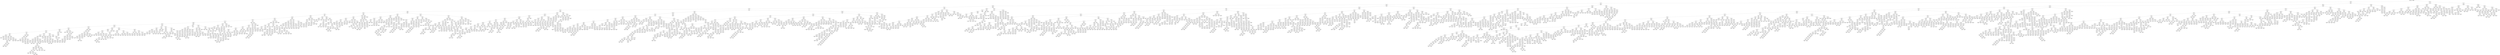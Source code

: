digraph {
rankdir="TB"
node [shape=box]
stats [label="Objects found: 20640"]
"2743<>20237" [ label = "ID: 2743<>20237\n sID: \n obj: 2"]
"2743<>8342" [ label = "ID: 2743<>8342\n sID: \n obj: 1"]
"17931<>9835" [ label = "ID: 17931<>9835\n sID: \n obj: 2"]
"17931<>14702" [ label = "ID: 17931<>14702\n sID: \n obj: 1"]
"12732<>4028" [ label = "ID: 12732<>4028\n sID: \n obj: 2"]
"12732<>1172" [ label = "ID: 12732<>1172\n sID: \n obj: 1"]
"11105<>839" [ label = "ID: 11105<>839\n sID: \n obj: 2"]
"11105<>6317" [ label = "ID: 11105<>6317\n sID: \n obj: 1"]
"3151<>2144" [ label = "ID: 3151<>2144\n sID: \n obj: 2"]
"3151<>1743" [ label = "ID: 3151<>1743\n sID: \n obj: 1"]
"11664<>775" [ label = "ID: 11664<>775\n sID: \n obj: 2"]
"11664<>19115" [ label = "ID: 11664<>19115\n sID: \n obj: 1"]
"4714<>18988" [ label = "ID: 4714<>18988\n sID: \n obj: 2"]
"4714<>17701" [ label = "ID: 4714<>17701\n sID: \n obj: 1"]
"14844<>11229" [ label = "ID: 14844<>11229\n sID: \n obj: 2"]
"14844<>19348" [ label = "ID: 14844<>19348\n sID: \n obj: 1"]
"14388<>5863" [ label = "ID: 14388<>5863\n sID: \n obj: 2"]
"14388<>2346" [ label = "ID: 14388<>2346\n sID: \n obj: 1"]
"16043<>19239" [ label = "ID: 16043<>19239\n sID: \n obj: 2"]
"16043<>18583" [ label = "ID: 16043<>18583\n sID: \n obj: 1"]
"10912<>7173" [ label = "ID: 10912<>7173\n sID: \n obj: 2"]
"10912<>2331" [ label = "ID: 10912<>2331\n sID: \n obj: 1"]
"9831<>9815" [ label = "ID: 9831<>9815\n sID: \n obj: 2"]
"9831<>1046" [ label = "ID: 9831<>1046\n sID: \n obj: 1"]
"2531<>9131" [ label = "ID: 2531<>9131\n sID: \n obj: 2"]
"2531<>16799" [ label = "ID: 2531<>16799\n sID: \n obj: 1"]
"7591<>10139" [ label = "ID: 7591<>10139\n sID: \n obj: 2"]
"3584<>NaN" [ label = "ID: 3584<>NaN\n sID: \n obj: 4"]
"1084<>NaN" [ label = "ID: 1084<>NaN\n sID: \n obj: 4"]
"2276<>NaN" [ label = "ID: 2276<>NaN\n sID: \n obj: 6"]
"855<>9131" [ label = "ID: 855<>9131\n sID: \n obj: 1"]
"12402<>1215" [ label = "ID: 12402<>1215\n sID: \n obj: 2"]
"12402<>9426" [ label = "ID: 12402<>9426\n sID: \n obj: 1"]
"170<>NaN" [ label = "ID: 170<>NaN\n sID: \n obj: 8"]
"13117<>NaN" [ label = "ID: 13117<>NaN\n sID: \n obj: 1"]
"2607<>NaN" [ label = "ID: 2607<>NaN\n sID: \n obj: 1"]
"4632<>2269" [ label = "ID: 4632<>2269\n sID: \n obj: 2"]
"4632<>2382" [ label = "ID: 4632<>2382\n sID: \n obj: 1"]
"7967<>1035" [ label = "ID: 7967<>1035\n sID: \n obj: 2"]
"7967<>3186" [ label = "ID: 7967<>3186\n sID: \n obj: 1"]
"7945<>5861" [ label = "ID: 7945<>5861\n sID: \n obj: 2"]
"7945<>419" [ label = "ID: 7945<>419\n sID: \n obj: 1"]
"17516<>5630" [ label = "ID: 17516<>5630\n sID: \n obj: 2"]
"699<>NaN" [ label = "ID: 699<>NaN\n sID: \n obj: 6"]
"7150<>NaN" [ label = "ID: 7150<>NaN\n sID: \n obj: 5"]
"13548<>NaN" [ label = "ID: 13548<>NaN\n sID: \n obj: 1"]
"2903<>NaN" [ label = "ID: 2903<>NaN\n sID: \n obj: 1"]
"19067<>NaN" [ label = "ID: 19067<>NaN\n sID: \n obj: 1"]
"8616<>NaN" [ label = "ID: 8616<>NaN\n sID: \n obj: 3"]
"5671<>2269" [ label = "ID: 5671<>2269\n sID: \n obj: 1"]
"4989<>NaN" [ label = "ID: 4989<>NaN\n sID: \n obj: 5"]
"253<>18695" [ label = "ID: 253<>18695\n sID: \n obj: 2"]
"1039<>NaN" [ label = "ID: 1039<>NaN\n sID: \n obj: 6"]
"13087<>NaN" [ label = "ID: 13087<>NaN\n sID: \n obj: 1"]
"7890<>17367" [ label = "ID: 7890<>17367\n sID: \n obj: 2"]
"7890<>1709" [ label = "ID: 7890<>1709\n sID: \n obj: 1"]
"9987<>11295" [ label = "ID: 9987<>11295\n sID: \n obj: 2"]
"9987<>11921" [ label = "ID: 9987<>11921\n sID: \n obj: 1"]
"100<>3408" [ label = "ID: 100<>3408\n sID: \n obj: 2"]
"313<>NaN" [ label = "ID: 313<>NaN\n sID: \n obj: 7"]
"1690<>NaN" [ label = "ID: 1690<>NaN\n sID: \n obj: 4"]
"16683<>14183" [ label = "ID: 16683<>14183\n sID: \n obj: 2"]
"3887<>NaN" [ label = "ID: 3887<>NaN\n sID: \n obj: 3"]
"2963<>14183" [ label = "ID: 2963<>14183\n sID: \n obj: 1"]
"2669<>NaN" [ label = "ID: 2669<>NaN\n sID: \n obj: 1"]
"2192<>NaN" [ label = "ID: 2192<>NaN\n sID: \n obj: 7"]
"2645<>11295" [ label = "ID: 2645<>11295\n sID: \n obj: 1"]
"338<>NaN" [ label = "ID: 338<>NaN\n sID: \n obj: 4"]
"11986<>10722" [ label = "ID: 11986<>10722\n sID: \n obj: 2"]
"11986<>8192" [ label = "ID: 11986<>8192\n sID: \n obj: 1"]
"15256<>928" [ label = "ID: 15256<>928\n sID: \n obj: 2"]
"1207<>NaN" [ label = "ID: 1207<>NaN\n sID: \n obj: 5"]
"11877<>NaN" [ label = "ID: 11877<>NaN\n sID: \n obj: 2"]
"126<>NaN" [ label = "ID: 126<>NaN\n sID: \n obj: 1"]
"4167<>NaN" [ label = "ID: 4167<>NaN\n sID: \n obj: 2"]
"5009<>NaN" [ label = "ID: 5009<>NaN\n sID: \n obj: 2"]
"2485<>NaN" [ label = "ID: 2485<>NaN\n sID: \n obj: 8"]
"1021<>9815" [ label = "ID: 1021<>9815\n sID: \n obj: 1"]
"12311<>17469" [ label = "ID: 12311<>17469\n sID: \n obj: 2"]
"12311<>2532" [ label = "ID: 12311<>2532\n sID: \n obj: 1"]
"11688<>8602" [ label = "ID: 11688<>8602\n sID: \n obj: 2"]
"11688<>1056" [ label = "ID: 11688<>1056\n sID: \n obj: 1"]
"18790<>1853" [ label = "ID: 18790<>1853\n sID: \n obj: 2"]
"18790<>19636" [ label = "ID: 18790<>19636\n sID: \n obj: 1"]
"6272<>15405" [ label = "ID: 6272<>15405\n sID: \n obj: 2"]
"408<>NaN" [ label = "ID: 408<>NaN\n sID: \n obj: 6"]
"9797<>NaN" [ label = "ID: 9797<>NaN\n sID: \n obj: 2"]
"10263<>NaN" [ label = "ID: 10263<>NaN\n sID: \n obj: 2"]
"8505<>NaN" [ label = "ID: 8505<>NaN\n sID: \n obj: 5"]
"3004<>NaN" [ label = "ID: 3004<>NaN\n sID: \n obj: 8"]
"73<>8602" [ label = "ID: 73<>8602\n sID: \n obj: 1"]
"8590<>NaN" [ label = "ID: 8590<>NaN\n sID: \n obj: 4"]
"9324<>1929" [ label = "ID: 9324<>1929\n sID: \n obj: 2"]
"630<>NaN" [ label = "ID: 630<>NaN\n sID: \n obj: 8"]
"7360<>NaN" [ label = "ID: 7360<>NaN\n sID: \n obj: 2"]
"5775<>NaN" [ label = "ID: 5775<>NaN\n sID: \n obj: 1"]
"7117<>17469" [ label = "ID: 7117<>17469\n sID: \n obj: 1"]
"17960<>NaN" [ label = "ID: 17960<>NaN\n sID: \n obj: 1"]
"13083<>3853" [ label = "ID: 13083<>3853\n sID: \n obj: 2"]
"2728<>NaN" [ label = "ID: 2728<>NaN\n sID: \n obj: 6"]
"6585<>NaN" [ label = "ID: 6585<>NaN\n sID: \n obj: 2"]
"18924<>255" [ label = "ID: 18924<>255\n sID: \n obj: 2"]
"18924<>14379" [ label = "ID: 18924<>14379\n sID: \n obj: 1"]
"3312<>17430" [ label = "ID: 3312<>17430\n sID: \n obj: 2"]
"3312<>9112" [ label = "ID: 3312<>9112\n sID: \n obj: 1"]
"16439<>8973" [ label = "ID: 16439<>8973\n sID: \n obj: 2"]
"16439<>1571" [ label = "ID: 16439<>1571\n sID: \n obj: 1"]
"5638<>8805" [ label = "ID: 5638<>8805\n sID: \n obj: 2"]
"5638<>15523" [ label = "ID: 5638<>15523\n sID: \n obj: 1"]
"16945<>2367" [ label = "ID: 16945<>2367\n sID: \n obj: 2"]
"16945<>2442" [ label = "ID: 16945<>2442\n sID: \n obj: 1"]
"11019<>6371" [ label = "ID: 11019<>6371\n sID: \n obj: 2"]
"11019<>14907" [ label = "ID: 11019<>14907\n sID: \n obj: 1"]
"1451<>5021" [ label = "ID: 1451<>5021\n sID: \n obj: 2"]
"1451<>10721" [ label = "ID: 1451<>10721\n sID: \n obj: 1"]
"1309<>NaN" [ label = "ID: 1309<>NaN\n sID: \n obj: 6"]
"390<>NaN" [ label = "ID: 390<>NaN\n sID: \n obj: 4"]
"3361<>5021" [ label = "ID: 3361<>5021\n sID: \n obj: 1"]
"2117<>NaN" [ label = "ID: 2117<>NaN\n sID: \n obj: 5"]
"14492<>6784" [ label = "ID: 14492<>6784\n sID: \n obj: 2"]
"4172<>NaN" [ label = "ID: 4172<>NaN\n sID: \n obj: 7"]
"7865<>NaN" [ label = "ID: 7865<>NaN\n sID: \n obj: 2"]
"1164<>NaN" [ label = "ID: 1164<>NaN\n sID: \n obj: 5"]
"4694<>NaN" [ label = "ID: 4694<>NaN\n sID: \n obj: 4"]
"6220<>NaN" [ label = "ID: 6220<>NaN\n sID: \n obj: 7"]
"10137<>2367" [ label = "ID: 10137<>2367\n sID: \n obj: 1"]
"17146<>NaN" [ label = "ID: 17146<>NaN\n sID: \n obj: 1"]
"10354<>5929" [ label = "ID: 10354<>5929\n sID: \n obj: 2"]
"10354<>6361" [ label = "ID: 10354<>6361\n sID: \n obj: 1"]
"5019<>NaN" [ label = "ID: 5019<>NaN\n sID: \n obj: 6"]
"158<>NaN" [ label = "ID: 158<>NaN\n sID: \n obj: 4"]
"7634<>5929" [ label = "ID: 7634<>5929\n sID: \n obj: 1"]
"3028<>NaN" [ label = "ID: 3028<>NaN\n sID: \n obj: 3"]
"3444<>NaN" [ label = "ID: 3444<>NaN\n sID: \n obj: 8"]
"2250<>NaN" [ label = "ID: 2250<>NaN\n sID: \n obj: 8"]
"6584<>NaN" [ label = "ID: 6584<>NaN\n sID: \n obj: 6"]
"3281<>8973" [ label = "ID: 3281<>8973\n sID: \n obj: 1"]
"43<>NaN" [ label = "ID: 43<>NaN\n sID: \n obj: 2"]
"6040<>NaN" [ label = "ID: 6040<>NaN\n sID: \n obj: 8"]
"15162<>14737" [ label = "ID: 15162<>14737\n sID: \n obj: 2"]
"3310<>NaN" [ label = "ID: 3310<>NaN\n sID: \n obj: 5"]
"14576<>14737" [ label = "ID: 14576<>14737\n sID: \n obj: 1"]
"17348<>NaN" [ label = "ID: 17348<>NaN\n sID: \n obj: 1"]
"19868<>6722" [ label = "ID: 19868<>6722\n sID: \n obj: 2"]
"6223<>NaN" [ label = "ID: 6223<>NaN\n sID: \n obj: 3"]
"1028<>NaN" [ label = "ID: 1028<>NaN\n sID: \n obj: 5"]
"4036<>17430" [ label = "ID: 4036<>17430\n sID: \n obj: 1"]
"6695<>NaN" [ label = "ID: 6695<>NaN\n sID: \n obj: 3"]
"8488<>1521" [ label = "ID: 8488<>1521\n sID: \n obj: 2"]
"8488<>18378" [ label = "ID: 8488<>18378\n sID: \n obj: 1"]
"2629<>NaN" [ label = "ID: 2629<>NaN\n sID: \n obj: 7"]
"17215<>NaN" [ label = "ID: 17215<>NaN\n sID: \n obj: 1"]
"3921<>NaN" [ label = "ID: 3921<>NaN\n sID: \n obj: 2"]
"1460<>NaN" [ label = "ID: 1460<>NaN\n sID: \n obj: 4"]
"16248<>255" [ label = "ID: 16248<>255\n sID: \n obj: 1"]
"1042<>NaN" [ label = "ID: 1042<>NaN\n sID: \n obj: 3"]
"3452<>12445" [ label = "ID: 3452<>12445\n sID: \n obj: 2"]
"3452<>13135" [ label = "ID: 3452<>13135\n sID: \n obj: 1"]
"18519<>17521" [ label = "ID: 18519<>17521\n sID: \n obj: 2"]
"18519<>9161" [ label = "ID: 18519<>9161\n sID: \n obj: 1"]
"6521<>NaN" [ label = "ID: 6521<>NaN\n sID: \n obj: 6"]
"581<>NaN" [ label = "ID: 581<>NaN\n sID: \n obj: 6"]
"5978<>NaN" [ label = "ID: 5978<>NaN\n sID: \n obj: 3"]
"1333<>NaN" [ label = "ID: 1333<>NaN\n sID: \n obj: 3"]
"16603<>6123" [ label = "ID: 16603<>6123\n sID: \n obj: 2"]
"16603<>14355" [ label = "ID: 16603<>14355\n sID: \n obj: 1"]
"1683<>16911" [ label = "ID: 1683<>16911\n sID: \n obj: 2"]
"4618<>NaN" [ label = "ID: 4618<>NaN\n sID: \n obj: 8"]
"16085<>NaN" [ label = "ID: 16085<>NaN\n sID: \n obj: 2"]
"17808<>7173" [ label = "ID: 17808<>7173\n sID: \n obj: 1"]
"18871<>12203" [ label = "ID: 18871<>12203\n sID: \n obj: 2"]
"229<>NaN" [ label = "ID: 229<>NaN\n sID: \n obj: 6"]
"2682<>NaN" [ label = "ID: 2682<>NaN\n sID: \n obj: 5"]
"8185<>19434" [ label = "ID: 8185<>19434\n sID: \n obj: 2"]
"8185<>18698" [ label = "ID: 8185<>18698\n sID: \n obj: 1"]
"7328<>8965" [ label = "ID: 7328<>8965\n sID: \n obj: 2"]
"7328<>6347" [ label = "ID: 7328<>6347\n sID: \n obj: 1"]
"13675<>13852" [ label = "ID: 13675<>13852\n sID: \n obj: 2"]
"13675<>6854" [ label = "ID: 13675<>6854\n sID: \n obj: 1"]
"8033<>16017" [ label = "ID: 8033<>16017\n sID: \n obj: 2"]
"8033<>3393" [ label = "ID: 8033<>3393\n sID: \n obj: 1"]
"20<>NaN" [ label = "ID: 20<>NaN\n sID: \n obj: 6"]
"1630<>NaN" [ label = "ID: 1630<>NaN\n sID: \n obj: 5"]
"7060<>NaN" [ label = "ID: 7060<>NaN\n sID: \n obj: 3"]
"3785<>NaN" [ label = "ID: 3785<>NaN\n sID: \n obj: 7"]
"19425<>13852" [ label = "ID: 19425<>13852\n sID: \n obj: 1"]
"11625<>NaN" [ label = "ID: 11625<>NaN\n sID: \n obj: 1"]
"823<>NaN" [ label = "ID: 823<>NaN\n sID: \n obj: 7"]
"1778<>NaN" [ label = "ID: 1778<>NaN\n sID: \n obj: 8"]
"18425<>8965" [ label = "ID: 18425<>8965\n sID: \n obj: 1"]
"1750<>NaN" [ label = "ID: 1750<>NaN\n sID: \n obj: 7"]
"7115<>570" [ label = "ID: 7115<>570\n sID: \n obj: 2"]
"2861<>NaN" [ label = "ID: 2861<>NaN\n sID: \n obj: 6"]
"4013<>NaN" [ label = "ID: 4013<>NaN\n sID: \n obj: 5"]
"4875<>NaN" [ label = "ID: 4875<>NaN\n sID: \n obj: 6"]
"1585<>NaN" [ label = "ID: 1585<>NaN\n sID: \n obj: 6"]
"16183<>14632" [ label = "ID: 16183<>14632\n sID: \n obj: 2"]
"16183<>7856" [ label = "ID: 16183<>7856\n sID: \n obj: 1"]
"17932<>19578" [ label = "ID: 17932<>19578\n sID: \n obj: 2"]
"17932<>11119" [ label = "ID: 17932<>11119\n sID: \n obj: 1"]
"13472<>1016" [ label = "ID: 13472<>1016\n sID: \n obj: 2"]
"13472<>3722" [ label = "ID: 13472<>3722\n sID: \n obj: 1"]
"4336<>18901" [ label = "ID: 4336<>18901\n sID: \n obj: 2"]
"1278<>NaN" [ label = "ID: 1278<>NaN\n sID: \n obj: 6"]
"10134<>NaN" [ label = "ID: 10134<>NaN\n sID: \n obj: 6"]
"8027<>9832" [ label = "ID: 8027<>9832\n sID: \n obj: 2"]
"8027<>10248" [ label = "ID: 8027<>10248\n sID: \n obj: 1"]
"4913<>5160" [ label = "ID: 4913<>5160\n sID: \n obj: 2"]
"269<>NaN" [ label = "ID: 269<>NaN\n sID: \n obj: 5"]
"3791<>NaN" [ label = "ID: 3791<>NaN\n sID: \n obj: 3"]
"17003<>NaN" [ label = "ID: 17003<>NaN\n sID: \n obj: 1"]
"12796<>1016" [ label = "ID: 12796<>1016\n sID: \n obj: 1"]
"3426<>NaN" [ label = "ID: 3426<>NaN\n sID: \n obj: 6"]
"829<>NaN" [ label = "ID: 829<>NaN\n sID: \n obj: 5"]
"15168<>6754" [ label = "ID: 15168<>6754\n sID: \n obj: 2"]
"1551<>NaN" [ label = "ID: 1551<>NaN\n sID: \n obj: 4"]
"1242<>NaN" [ label = "ID: 1242<>NaN\n sID: \n obj: 3"]
"10204<>19578" [ label = "ID: 10204<>19578\n sID: \n obj: 1"]
"12954<>NaN" [ label = "ID: 12954<>NaN\n sID: \n obj: 2"]
"1647<>16471" [ label = "ID: 1647<>16471\n sID: \n obj: 2"]
"1647<>3953" [ label = "ID: 1647<>3953\n sID: \n obj: 1"]
"5592<>NaN" [ label = "ID: 5592<>NaN\n sID: \n obj: 7"]
"613<>NaN" [ label = "ID: 613<>NaN\n sID: \n obj: 3"]
"4699<>NaN" [ label = "ID: 4699<>NaN\n sID: \n obj: 2"]
"8322<>NaN" [ label = "ID: 8322<>NaN\n sID: \n obj: 5"]
"10007<>NaN" [ label = "ID: 10007<>NaN\n sID: \n obj: 2"]
"19455<>19239" [ label = "ID: 19455<>19239\n sID: \n obj: 1"]
"19585<>16007" [ label = "ID: 19585<>16007\n sID: \n obj: 2"]
"19585<>650" [ label = "ID: 19585<>650\n sID: \n obj: 1"]
"8039<>14357" [ label = "ID: 8039<>14357\n sID: \n obj: 2"]
"8039<>18437" [ label = "ID: 8039<>18437\n sID: \n obj: 1"]
"8666<>7492" [ label = "ID: 8666<>7492\n sID: \n obj: 2"]
"3045<>NaN" [ label = "ID: 3045<>NaN\n sID: \n obj: 2"]
"4915<>NaN" [ label = "ID: 4915<>NaN\n sID: \n obj: 5"]
"1707<>NaN" [ label = "ID: 1707<>NaN\n sID: \n obj: 4"]
"18818<>14357" [ label = "ID: 18818<>14357\n sID: \n obj: 1"]
"5128<>13756" [ label = "ID: 5128<>13756\n sID: \n obj: 2"]
"80<>NaN" [ label = "ID: 80<>NaN\n sID: \n obj: 8"]
"438<>NaN" [ label = "ID: 438<>NaN\n sID: \n obj: 3"]
"2745<>NaN" [ label = "ID: 2745<>NaN\n sID: \n obj: 5"]
"2258<>NaN" [ label = "ID: 2258<>NaN\n sID: \n obj: 7"]
"1137<>16007" [ label = "ID: 1137<>16007\n sID: \n obj: 1"]
"11893<>NaN" [ label = "ID: 11893<>NaN\n sID: \n obj: 1"]
"6467<>NaN" [ label = "ID: 6467<>NaN\n sID: \n obj: 7"]
"8824<>4849" [ label = "ID: 8824<>4849\n sID: \n obj: 2"]
"8824<>18410" [ label = "ID: 8824<>18410\n sID: \n obj: 1"]
"19355<>3554" [ label = "ID: 19355<>3554\n sID: \n obj: 2"]
"19355<>13249" [ label = "ID: 19355<>13249\n sID: \n obj: 1"]
"13491<>10117" [ label = "ID: 13491<>10117\n sID: \n obj: 2"]
"13491<>16615" [ label = "ID: 13491<>16615\n sID: \n obj: 1"]
"19373<>544" [ label = "ID: 19373<>544\n sID: \n obj: 2"]
"19373<>5389" [ label = "ID: 19373<>5389\n sID: \n obj: 1"]
"15439<>162" [ label = "ID: 15439<>162\n sID: \n obj: 2"]
"2308<>NaN" [ label = "ID: 2308<>NaN\n sID: \n obj: 7"]
"16617<>162" [ label = "ID: 16617<>162\n sID: \n obj: 1"]
"266<>NaN" [ label = "ID: 266<>NaN\n sID: \n obj: 7"]
"2948<>NaN" [ label = "ID: 2948<>NaN\n sID: \n obj: 5"]
"12365<>NaN" [ label = "ID: 12365<>NaN\n sID: \n obj: 1"]
"6810<>544" [ label = "ID: 6810<>544\n sID: \n obj: 1"]
"16<>NaN" [ label = "ID: 16<>NaN\n sID: \n obj: 8"]
"967<>NaN" [ label = "ID: 967<>NaN\n sID: \n obj: 7"]
"3955<>10117" [ label = "ID: 3955<>10117\n sID: \n obj: 1"]
"11223<>NaN" [ label = "ID: 11223<>NaN\n sID: \n obj: 5"]
"15910<>6847" [ label = "ID: 15910<>6847\n sID: \n obj: 2"]
"15910<>8332" [ label = "ID: 15910<>8332\n sID: \n obj: 1"]
"143<>NaN" [ label = "ID: 143<>NaN\n sID: \n obj: 8"]
"3376<>NaN" [ label = "ID: 3376<>NaN\n sID: \n obj: 5"]
"680<>2405" [ label = "ID: 680<>2405\n sID: \n obj: 2"]
"680<>14726" [ label = "ID: 680<>14726\n sID: \n obj: 1"]
"3735<>19554" [ label = "ID: 3735<>19554\n sID: \n obj: 2"]
"1528<>NaN" [ label = "ID: 1528<>NaN\n sID: \n obj: 7"]
"3286<>NaN" [ label = "ID: 3286<>NaN\n sID: \n obj: 2"]
"2694<>NaN" [ label = "ID: 2694<>NaN\n sID: \n obj: 2"]
"11068<>3554" [ label = "ID: 11068<>3554\n sID: \n obj: 1"]
"7277<>10414" [ label = "ID: 7277<>10414\n sID: \n obj: 2"]
"16652<>NaN" [ label = "ID: 16652<>NaN\n sID: \n obj: 1"]
"432<>NaN" [ label = "ID: 432<>NaN\n sID: \n obj: 6"]
"430<>6064" [ label = "ID: 430<>6064\n sID: \n obj: 2"]
"1464<>NaN" [ label = "ID: 1464<>NaN\n sID: \n obj: 5"]
"3642<>NaN" [ label = "ID: 3642<>NaN\n sID: \n obj: 7"]
"12863<>392" [ label = "ID: 12863<>392\n sID: \n obj: 2"]
"12863<>14904" [ label = "ID: 12863<>14904\n sID: \n obj: 1"]
"3469<>16226" [ label = "ID: 3469<>16226\n sID: \n obj: 2"]
"1533<>NaN" [ label = "ID: 1533<>NaN\n sID: \n obj: 6"]
"5066<>NaN" [ label = "ID: 5066<>NaN\n sID: \n obj: 5"]
"14639<>NaN" [ label = "ID: 14639<>NaN\n sID: \n obj: 1"]
"3860<>392" [ label = "ID: 3860<>392\n sID: \n obj: 1"]
"1230<>NaN" [ label = "ID: 1230<>NaN\n sID: \n obj: 2"]
"1923<>10475" [ label = "ID: 1923<>10475\n sID: \n obj: 2"]
"4779<>NaN" [ label = "ID: 4779<>NaN\n sID: \n obj: 3"]
"297<>NaN" [ label = "ID: 297<>NaN\n sID: \n obj: 7"]
"13604<>4849" [ label = "ID: 13604<>4849\n sID: \n obj: 1"]
"13189<>2121" [ label = "ID: 13189<>2121\n sID: \n obj: 2"]
"13189<>9427" [ label = "ID: 13189<>9427\n sID: \n obj: 1"]
"4142<>6749" [ label = "ID: 4142<>6749\n sID: \n obj: 2"]
"1293<>NaN" [ label = "ID: 1293<>NaN\n sID: \n obj: 6"]
"1660<>NaN" [ label = "ID: 1660<>NaN\n sID: \n obj: 2"]
"2387<>NaN" [ label = "ID: 2387<>NaN\n sID: \n obj: 2"]
"321<>NaN" [ label = "ID: 321<>NaN\n sID: \n obj: 4"]
"979<>18564" [ label = "ID: 979<>18564\n sID: \n obj: 2"]
"979<>14944" [ label = "ID: 979<>14944\n sID: \n obj: 1"]
"4468<>NaN" [ label = "ID: 4468<>NaN\n sID: \n obj: 7"]
"16339<>17211" [ label = "ID: 16339<>17211\n sID: \n obj: 2"]
"7316<>NaN" [ label = "ID: 7316<>NaN\n sID: \n obj: 6"]
"4766<>NaN" [ label = "ID: 4766<>NaN\n sID: \n obj: 3"]
"15616<>18564" [ label = "ID: 15616<>18564\n sID: \n obj: 1"]
"17242<>4838" [ label = "ID: 17242<>4838\n sID: \n obj: 2"]
"2513<>NaN" [ label = "ID: 2513<>NaN\n sID: \n obj: 5"]
"1455<>NaN" [ label = "ID: 1455<>NaN\n sID: \n obj: 6"]
"2290<>NaN" [ label = "ID: 2290<>NaN\n sID: \n obj: 5"]
"17073<>1976" [ label = "ID: 17073<>1976\n sID: \n obj: 2"]
"17073<>11547" [ label = "ID: 17073<>11547\n sID: \n obj: 1"]
"3818<>12716" [ label = "ID: 3818<>12716\n sID: \n obj: 2"]
"3818<>12212" [ label = "ID: 3818<>12212\n sID: \n obj: 1"]
"4501<>8269" [ label = "ID: 4501<>8269\n sID: \n obj: 2"]
"4501<>13709" [ label = "ID: 4501<>13709\n sID: \n obj: 1"]
"1152<>NaN" [ label = "ID: 1152<>NaN\n sID: \n obj: 7"]
"2186<>NaN" [ label = "ID: 2186<>NaN\n sID: \n obj: 5"]
"1422<>NaN" [ label = "ID: 1422<>NaN\n sID: \n obj: 3"]
"2106<>NaN" [ label = "ID: 2106<>NaN\n sID: \n obj: 3"]
"14514<>12716" [ label = "ID: 14514<>12716\n sID: \n obj: 1"]
"941<>17418" [ label = "ID: 941<>17418\n sID: \n obj: 2"]
"1494<>NaN" [ label = "ID: 1494<>NaN\n sID: \n obj: 7"]
"8124<>NaN" [ label = "ID: 8124<>NaN\n sID: \n obj: 2"]
"3767<>7232" [ label = "ID: 3767<>7232\n sID: \n obj: 2"]
"3767<>19878" [ label = "ID: 3767<>19878\n sID: \n obj: 1"]
"1523<>NaN" [ label = "ID: 1523<>NaN\n sID: \n obj: 6"]
"3107<>NaN" [ label = "ID: 3107<>NaN\n sID: \n obj: 3"]
"12739<>7232" [ label = "ID: 12739<>7232\n sID: \n obj: 1"]
"1408<>NaN" [ label = "ID: 1408<>NaN\n sID: \n obj: 4"]
"5224<>NaN" [ label = "ID: 5224<>NaN\n sID: \n obj: 7"]
"15984<>3237" [ label = "ID: 15984<>3237\n sID: \n obj: 2"]
"15984<>9496" [ label = "ID: 15984<>9496\n sID: \n obj: 1"]
"942<>NaN" [ label = "ID: 942<>NaN\n sID: \n obj: 8"]
"3458<>NaN" [ label = "ID: 3458<>NaN\n sID: \n obj: 4"]
"2143<>NaN" [ label = "ID: 2143<>NaN\n sID: \n obj: 5"]
"13358<>1976" [ label = "ID: 13358<>1976\n sID: \n obj: 1"]
"1034<>3795" [ label = "ID: 1034<>3795\n sID: \n obj: 2"]
"1034<>15960" [ label = "ID: 1034<>15960\n sID: \n obj: 1"]
"19330<>18932" [ label = "ID: 19330<>18932\n sID: \n obj: 2"]
"19330<>1878" [ label = "ID: 19330<>1878\n sID: \n obj: 1"]
"857<>NaN" [ label = "ID: 857<>NaN\n sID: \n obj: 6"]
"4776<>NaN" [ label = "ID: 4776<>NaN\n sID: \n obj: 5"]
"1540<>NaN" [ label = "ID: 1540<>NaN\n sID: \n obj: 3"]
"1402<>7123" [ label = "ID: 1402<>7123\n sID: \n obj: 2"]
"1402<>5117" [ label = "ID: 1402<>5117\n sID: \n obj: 1"]
"4984<>13695" [ label = "ID: 4984<>13695\n sID: \n obj: 2"]
"4984<>19096" [ label = "ID: 4984<>19096\n sID: \n obj: 1"]
"18780<>18220" [ label = "ID: 18780<>18220\n sID: \n obj: 2"]
"18780<>7505" [ label = "ID: 18780<>7505\n sID: \n obj: 1"]
"7079<>7871" [ label = "ID: 7079<>7871\n sID: \n obj: 2"]
"2075<>NaN" [ label = "ID: 2075<>NaN\n sID: \n obj: 6"]
"3539<>NaN" [ label = "ID: 3539<>NaN\n sID: \n obj: 6"]
"1416<>NaN" [ label = "ID: 1416<>NaN\n sID: \n obj: 4"]
"15963<>18220" [ label = "ID: 15963<>18220\n sID: \n obj: 1"]
"12627<>NaN" [ label = "ID: 12627<>NaN\n sID: \n obj: 1"]
"4177<>NaN" [ label = "ID: 4177<>NaN\n sID: \n obj: 8"]
"6393<>NaN" [ label = "ID: 6393<>NaN\n sID: \n obj: 6"]
"9576<>13695" [ label = "ID: 9576<>13695\n sID: \n obj: 1"]
"8777<>NaN" [ label = "ID: 8777<>NaN\n sID: \n obj: 2"]
"254<>NaN" [ label = "ID: 254<>NaN\n sID: \n obj: 6"]
"16496<>19710" [ label = "ID: 16496<>19710\n sID: \n obj: 2"]
"16496<>17901" [ label = "ID: 16496<>17901\n sID: \n obj: 1"]
"15864<>7032" [ label = "ID: 15864<>7032\n sID: \n obj: 2"]
"1925<>NaN" [ label = "ID: 1925<>NaN\n sID: \n obj: 4"]
"6163<>NaN" [ label = "ID: 6163<>NaN\n sID: \n obj: 3"]
"11662<>NaN" [ label = "ID: 11662<>NaN\n sID: \n obj: 1"]
"283<>NaN" [ label = "ID: 283<>NaN\n sID: \n obj: 3"]
"5848<>NaN" [ label = "ID: 5848<>NaN\n sID: \n obj: 4"]
"3374<>5863" [ label = "ID: 3374<>5863\n sID: \n obj: 1"]
"5696<>11576" [ label = "ID: 5696<>11576\n sID: \n obj: 2"]
"5696<>6278" [ label = "ID: 5696<>6278\n sID: \n obj: 1"]
"3112<>1488" [ label = "ID: 3112<>1488\n sID: \n obj: 2"]
"3112<>1518" [ label = "ID: 3112<>1518\n sID: \n obj: 1"]
"2224<>NaN" [ label = "ID: 2224<>NaN\n sID: \n obj: 8"]
"9044<>11930" [ label = "ID: 9044<>11930\n sID: \n obj: 2"]
"1109<>NaN" [ label = "ID: 1109<>NaN\n sID: \n obj: 8"]
"4295<>1488" [ label = "ID: 4295<>1488\n sID: \n obj: 1"]
"3519<>NaN" [ label = "ID: 3519<>NaN\n sID: \n obj: 4"]
"1949<>NaN" [ label = "ID: 1949<>NaN\n sID: \n obj: 7"]
"6840<>7418" [ label = "ID: 6840<>7418\n sID: \n obj: 2"]
"3143<>NaN" [ label = "ID: 3143<>NaN\n sID: \n obj: 6"]
"1915<>NaN" [ label = "ID: 1915<>NaN\n sID: \n obj: 3"]
"988<>NaN" [ label = "ID: 988<>NaN\n sID: \n obj: 5"]
"11481<>8029" [ label = "ID: 11481<>8029\n sID: \n obj: 2"]
"11481<>16695" [ label = "ID: 11481<>16695\n sID: \n obj: 1"]
"3077<>8112" [ label = "ID: 3077<>8112\n sID: \n obj: 2"]
"3077<>18388" [ label = "ID: 3077<>18388\n sID: \n obj: 1"]
"13092<>9143" [ label = "ID: 13092<>9143\n sID: \n obj: 2"]
"13092<>19038" [ label = "ID: 13092<>19038\n sID: \n obj: 1"]
"7646<>9281" [ label = "ID: 7646<>9281\n sID: \n obj: 2"]
"7646<>12262" [ label = "ID: 7646<>12262\n sID: \n obj: 1"]
"8621<>9703" [ label = "ID: 8621<>9703\n sID: \n obj: 2"]
"5384<>NaN" [ label = "ID: 5384<>NaN\n sID: \n obj: 7"]
"7768<>9703" [ label = "ID: 7768<>9703\n sID: \n obj: 1"]
"990<>NaN" [ label = "ID: 990<>NaN\n sID: \n obj: 4"]
"1329<>NaN" [ label = "ID: 1329<>NaN\n sID: \n obj: 6"]
"6878<>NaN" [ label = "ID: 6878<>NaN\n sID: \n obj: 4"]
"14669<>9281" [ label = "ID: 14669<>9281\n sID: \n obj: 1"]
"354<>NaN" [ label = "ID: 354<>NaN\n sID: \n obj: 3"]
"2465<>NaN" [ label = "ID: 2465<>NaN\n sID: \n obj: 6"]
"8732<>17318" [ label = "ID: 8732<>17318\n sID: \n obj: 2"]
"8732<>5830" [ label = "ID: 8732<>5830\n sID: \n obj: 1"]
"16341<>19860" [ label = "ID: 16341<>19860\n sID: \n obj: 2"]
"734<>NaN" [ label = "ID: 734<>NaN\n sID: \n obj: 6"]
"2693<>NaN" [ label = "ID: 2693<>NaN\n sID: \n obj: 3"]
"9724<>NaN" [ label = "ID: 9724<>NaN\n sID: \n obj: 4"]
"19767<>13062" [ label = "ID: 19767<>13062\n sID: \n obj: 2"]
"19767<>13436" [ label = "ID: 19767<>13436\n sID: \n obj: 1"]
"17423<>846" [ label = "ID: 17423<>846\n sID: \n obj: 2"]
"2241<>NaN" [ label = "ID: 2241<>NaN\n sID: \n obj: 3"]
"8012<>NaN" [ label = "ID: 8012<>NaN\n sID: \n obj: 4"]
"5805<>NaN" [ label = "ID: 5805<>NaN\n sID: \n obj: 1"]
"2007<>NaN" [ label = "ID: 2007<>NaN\n sID: \n obj: 6"]
"17468<>8112" [ label = "ID: 17468<>8112\n sID: \n obj: 1"]
"1841<>10693" [ label = "ID: 1841<>10693\n sID: \n obj: 2"]
"1841<>1979" [ label = "ID: 1841<>1979\n sID: \n obj: 1"]
"14783<>10382" [ label = "ID: 14783<>10382\n sID: \n obj: 2"]
"18884<>NaN" [ label = "ID: 18884<>NaN\n sID: \n obj: 1"]
"1582<>NaN" [ label = "ID: 1582<>NaN\n sID: \n obj: 6"]
"12833<>NaN" [ label = "ID: 12833<>NaN\n sID: \n obj: 2"]
"9982<>NaN" [ label = "ID: 9982<>NaN\n sID: \n obj: 2"]
"11967<>16252" [ label = "ID: 11967<>16252\n sID: \n obj: 2"]
"11967<>18277" [ label = "ID: 11967<>18277\n sID: \n obj: 1"]
"19443<>15337" [ label = "ID: 19443<>15337\n sID: \n obj: 2"]
"19443<>2234" [ label = "ID: 19443<>2234\n sID: \n obj: 1"]
"3669<>NaN" [ label = "ID: 3669<>NaN\n sID: \n obj: 6"]
"6185<>NaN" [ label = "ID: 6185<>NaN\n sID: \n obj: 2"]
"7971<>NaN" [ label = "ID: 7971<>NaN\n sID: \n obj: 2"]
"3238<>NaN" [ label = "ID: 3238<>NaN\n sID: \n obj: 2"]
"15986<>16252" [ label = "ID: 15986<>16252\n sID: \n obj: 1"]
"15618<>NaN" [ label = "ID: 15618<>NaN\n sID: \n obj: 1"]
"6696<>11072" [ label = "ID: 6696<>11072\n sID: \n obj: 2"]
"616<>NaN" [ label = "ID: 616<>NaN\n sID: \n obj: 8"]
"7678<>NaN" [ label = "ID: 7678<>NaN\n sID: \n obj: 1"]
"11066<>9141" [ label = "ID: 11066<>9141\n sID: \n obj: 2"]
"3103<>NaN" [ label = "ID: 3103<>NaN\n sID: \n obj: 6"]
"12216<>NaN" [ label = "ID: 12216<>NaN\n sID: \n obj: 2"]
"3717<>8029" [ label = "ID: 3717<>8029\n sID: \n obj: 1"]
"16809<>2093" [ label = "ID: 16809<>2093\n sID: \n obj: 2"]
"476<>NaN" [ label = "ID: 476<>NaN\n sID: \n obj: 6"]
"9159<>NaN" [ label = "ID: 9159<>NaN\n sID: \n obj: 2"]
"16227<>17815" [ label = "ID: 16227<>17815\n sID: \n obj: 2"]
"16227<>13075" [ label = "ID: 16227<>13075\n sID: \n obj: 1"]
"19147<>437" [ label = "ID: 19147<>437\n sID: \n obj: 2"]
"19147<>14285" [ label = "ID: 19147<>14285\n sID: \n obj: 1"]
"14087<>14125" [ label = "ID: 14087<>14125\n sID: \n obj: 2"]
"6155<>NaN" [ label = "ID: 6155<>NaN\n sID: \n obj: 5"]
"7515<>NaN" [ label = "ID: 7515<>NaN\n sID: \n obj: 2"]
"9407<>NaN" [ label = "ID: 9407<>NaN\n sID: \n obj: 3"]
"15207<>437" [ label = "ID: 15207<>437\n sID: \n obj: 1"]
"954<>NaN" [ label = "ID: 954<>NaN\n sID: \n obj: 3"]
"8228<>NaN" [ label = "ID: 8228<>NaN\n sID: \n obj: 5"]
"3339<>NaN" [ label = "ID: 3339<>NaN\n sID: \n obj: 2"]
"17933<>17815" [ label = "ID: 17933<>17815\n sID: \n obj: 1"]
"900<>NaN" [ label = "ID: 900<>NaN\n sID: \n obj: 3"]
"2709<>NaN" [ label = "ID: 2709<>NaN\n sID: \n obj: 6"]
"3115<>15903" [ label = "ID: 3115<>15903\n sID: \n obj: 2"]
"3115<>6129" [ label = "ID: 3115<>6129\n sID: \n obj: 1"]
"8468<>781" [ label = "ID: 8468<>781\n sID: \n obj: 2"]
"8468<>11950" [ label = "ID: 8468<>11950\n sID: \n obj: 1"]
"3500<>NaN" [ label = "ID: 3500<>NaN\n sID: \n obj: 7"]
"4203<>NaN" [ label = "ID: 4203<>NaN\n sID: \n obj: 7"]
"12429<>781" [ label = "ID: 12429<>781\n sID: \n obj: 1"]
"2020<>NaN" [ label = "ID: 2020<>NaN\n sID: \n obj: 8"]
"19797<>956" [ label = "ID: 19797<>956\n sID: \n obj: 2"]
"4680<>NaN" [ label = "ID: 4680<>NaN\n sID: \n obj: 8"]
"11609<>NaN" [ label = "ID: 11609<>NaN\n sID: \n obj: 2"]
"8727<>18416" [ label = "ID: 8727<>18416\n sID: \n obj: 2"]
"8727<>9972" [ label = "ID: 8727<>9972\n sID: \n obj: 1"]
"2956<>18330" [ label = "ID: 2956<>18330\n sID: \n obj: 2"]
"2956<>13178" [ label = "ID: 2956<>13178\n sID: \n obj: 1"]
"3764<>NaN" [ label = "ID: 3764<>NaN\n sID: \n obj: 5"]
"3328<>NaN" [ label = "ID: 3328<>NaN\n sID: \n obj: 6"]
"495<>NaN" [ label = "ID: 495<>NaN\n sID: \n obj: 2"]
"4602<>NaN" [ label = "ID: 4602<>NaN\n sID: \n obj: 2"]
"4257<>NaN" [ label = "ID: 4257<>NaN\n sID: \n obj: 4"]
"17675<>15903" [ label = "ID: 17675<>15903\n sID: \n obj: 1"]
"1538<>8061" [ label = "ID: 1538<>8061\n sID: \n obj: 2"]
"636<>NaN" [ label = "ID: 636<>NaN\n sID: \n obj: 8"]
"14680<>8939" [ label = "ID: 14680<>8939\n sID: \n obj: 2"]
"1506<>NaN" [ label = "ID: 1506<>NaN\n sID: \n obj: 7"]
"2145<>NaN" [ label = "ID: 2145<>NaN\n sID: \n obj: 1"]
"119<>11229" [ label = "ID: 119<>11229\n sID: \n obj: 1"]
"132<>NaN" [ label = "ID: 132<>NaN\n sID: \n obj: 8"]
"19817<>19346" [ label = "ID: 19817<>19346\n sID: \n obj: 2"]
"19817<>14092" [ label = "ID: 19817<>14092\n sID: \n obj: 1"]
"1618<>2943" [ label = "ID: 1618<>2943\n sID: \n obj: 2"]
"1618<>4531" [ label = "ID: 1618<>4531\n sID: \n obj: 1"]
"15442<>9194" [ label = "ID: 15442<>9194\n sID: \n obj: 2"]
"15442<>18918" [ label = "ID: 15442<>18918\n sID: \n obj: 1"]
"11697<>12124" [ label = "ID: 11697<>12124\n sID: \n obj: 2"]
"11697<>14524" [ label = "ID: 11697<>14524\n sID: \n obj: 1"]
"1405<>18851" [ label = "ID: 1405<>18851\n sID: \n obj: 2"]
"1405<>4683" [ label = "ID: 1405<>4683\n sID: \n obj: 1"]
"18551<>18919" [ label = "ID: 18551<>18919\n sID: \n obj: 2"]
"4270<>NaN" [ label = "ID: 4270<>NaN\n sID: \n obj: 7"]
"9706<>NaN" [ label = "ID: 9706<>NaN\n sID: \n obj: 2"]
"7129<>5955" [ label = "ID: 7129<>5955\n sID: \n obj: 2"]
"830<>NaN" [ label = "ID: 830<>NaN\n sID: \n obj: 7"]
"2994<>NaN" [ label = "ID: 2994<>NaN\n sID: \n obj: 4"]
"16702<>18851" [ label = "ID: 16702<>18851\n sID: \n obj: 1"]
"1076<>NaN" [ label = "ID: 1076<>NaN\n sID: \n obj: 7"]
"13088<>11792" [ label = "ID: 13088<>11792\n sID: \n obj: 2"]
"13088<>8503" [ label = "ID: 13088<>8503\n sID: \n obj: 1"]
"2588<>17907" [ label = "ID: 2588<>17907\n sID: \n obj: 2"]
"2689<>NaN" [ label = "ID: 2689<>NaN\n sID: \n obj: 8"]
"17821<>17907" [ label = "ID: 17821<>17907\n sID: \n obj: 1"]
"4213<>NaN" [ label = "ID: 4213<>NaN\n sID: \n obj: 1"]
"3882<>NaN" [ label = "ID: 3882<>NaN\n sID: \n obj: 7"]
"18787<>NaN" [ label = "ID: 18787<>NaN\n sID: \n obj: 1"]
"18746<>157" [ label = "ID: 18746<>157\n sID: \n obj: 2"]
"5436<>NaN" [ label = "ID: 5436<>NaN\n sID: \n obj: 4"]
"8983<>NaN" [ label = "ID: 8983<>NaN\n sID: \n obj: 6"]
"18488<>12124" [ label = "ID: 18488<>12124\n sID: \n obj: 1"]
"828<>NaN" [ label = "ID: 828<>NaN\n sID: \n obj: 7"]
"7138<>12084" [ label = "ID: 7138<>12084\n sID: \n obj: 2"]
"7138<>15125" [ label = "ID: 7138<>15125\n sID: \n obj: 1"]
"9666<>5827" [ label = "ID: 9666<>5827\n sID: \n obj: 2"]
"9666<>11194" [ label = "ID: 9666<>11194\n sID: \n obj: 1"]
"11847<>12968" [ label = "ID: 11847<>12968\n sID: \n obj: 2"]
"524<>NaN" [ label = "ID: 524<>NaN\n sID: \n obj: 7"]
"1420<>NaN" [ label = "ID: 1420<>NaN\n sID: \n obj: 3"]
"3510<>NaN" [ label = "ID: 3510<>NaN\n sID: \n obj: 3"]
"12547<>5827" [ label = "ID: 12547<>5827\n sID: \n obj: 1"]
"4684<>NaN" [ label = "ID: 4684<>NaN\n sID: \n obj: 4"]
"2195<>NaN" [ label = "ID: 2195<>NaN\n sID: \n obj: 6"]
"9282<>NaN" [ label = "ID: 9282<>NaN\n sID: \n obj: 2"]
"1725<>NaN" [ label = "ID: 1725<>NaN\n sID: \n obj: 6"]
"15078<>7573" [ label = "ID: 15078<>7573\n sID: \n obj: 2"]
"15078<>16480" [ label = "ID: 15078<>16480\n sID: \n obj: 1"]
"15465<>12433" [ label = "ID: 15465<>12433\n sID: \n obj: 2"]
"15465<>780" [ label = "ID: 15465<>780\n sID: \n obj: 1"]
"492<>NaN" [ label = "ID: 492<>NaN\n sID: \n obj: 8"]
"6746<>NaN" [ label = "ID: 6746<>NaN\n sID: \n obj: 1"]
"16486<>NaN" [ label = "ID: 16486<>NaN\n sID: \n obj: 2"]
"2453<>NaN" [ label = "ID: 2453<>NaN\n sID: \n obj: 2"]
"373<>NaN" [ label = "ID: 373<>NaN\n sID: \n obj: 6"]
"19951<>9194" [ label = "ID: 19951<>9194\n sID: \n obj: 1"]
"3532<>1570" [ label = "ID: 3532<>1570\n sID: \n obj: 2"]
"2639<>NaN" [ label = "ID: 2639<>NaN\n sID: \n obj: 7"]
"9470<>NaN" [ label = "ID: 9470<>NaN\n sID: \n obj: 4"]
"17593<>16044" [ label = "ID: 17593<>16044\n sID: \n obj: 2"]
"17593<>15830" [ label = "ID: 17593<>15830\n sID: \n obj: 1"]
"14443<>7420" [ label = "ID: 14443<>7420\n sID: \n obj: 2"]
"2612<>NaN" [ label = "ID: 2612<>NaN\n sID: \n obj: 3"]
"1026<>NaN" [ label = "ID: 1026<>NaN\n sID: \n obj: 7"]
"3384<>NaN" [ label = "ID: 3384<>NaN\n sID: \n obj: 2"]
"10420<>16044" [ label = "ID: 10420<>16044\n sID: \n obj: 1"]
"498<>NaN" [ label = "ID: 498<>NaN\n sID: \n obj: 2"]
"4734<>NaN" [ label = "ID: 4734<>NaN\n sID: \n obj: 8"]
"5647<>10782" [ label = "ID: 5647<>10782\n sID: \n obj: 2"]
"5647<>18487" [ label = "ID: 5647<>18487\n sID: \n obj: 1"]
"13056<>14796" [ label = "ID: 13056<>14796\n sID: \n obj: 2"]
"6944<>NaN" [ label = "ID: 6944<>NaN\n sID: \n obj: 1"]
"19714<>14796" [ label = "ID: 19714<>14796\n sID: \n obj: 1"]
"958<>NaN" [ label = "ID: 958<>NaN\n sID: \n obj: 3"]
"4638<>NaN" [ label = "ID: 4638<>NaN\n sID: \n obj: 8"]
"3459<>NaN" [ label = "ID: 3459<>NaN\n sID: \n obj: 1"]
"7863<>NaN" [ label = "ID: 7863<>NaN\n sID: \n obj: 1"]
"4752<>2943" [ label = "ID: 4752<>2943\n sID: \n obj: 1"]
"10256<>19862" [ label = "ID: 10256<>19862\n sID: \n obj: 2"]
"10256<>13644" [ label = "ID: 10256<>13644\n sID: \n obj: 1"]
"1694<>NaN" [ label = "ID: 1694<>NaN\n sID: \n obj: 5"]
"5910<>NaN" [ label = "ID: 5910<>NaN\n sID: \n obj: 6"]
"17199<>336" [ label = "ID: 17199<>336\n sID: \n obj: 2"]
"17199<>16715" [ label = "ID: 17199<>16715\n sID: \n obj: 1"]
"1323<>16104" [ label = "ID: 1323<>16104\n sID: \n obj: 2"]
"1323<>427" [ label = "ID: 1323<>427\n sID: \n obj: 1"]
"10052<>1353" [ label = "ID: 10052<>1353\n sID: \n obj: 2"]
"10052<>4085" [ label = "ID: 10052<>4085\n sID: \n obj: 1"]
"19549<>810" [ label = "ID: 19549<>810\n sID: \n obj: 2"]
"1208<>NaN" [ label = "ID: 1208<>NaN\n sID: \n obj: 4"]
"1038<>NaN" [ label = "ID: 1038<>NaN\n sID: \n obj: 7"]
"10742<>NaN" [ label = "ID: 10742<>NaN\n sID: \n obj: 1"]
"5663<>NaN" [ label = "ID: 5663<>NaN\n sID: \n obj: 8"]
"1249<>NaN" [ label = "ID: 1249<>NaN\n sID: \n obj: 7"]
"849<>NaN" [ label = "ID: 849<>NaN\n sID: \n obj: 2"]
"4660<>NaN" [ label = "ID: 4660<>NaN\n sID: \n obj: 3"]
"2820<>NaN" [ label = "ID: 2820<>NaN\n sID: \n obj: 4"]
"6368<>11193" [ label = "ID: 6368<>11193\n sID: \n obj: 2"]
"6368<>739" [ label = "ID: 6368<>739\n sID: \n obj: 1"]
"217<>NaN" [ label = "ID: 217<>NaN\n sID: \n obj: 8"]
"14792<>NaN" [ label = "ID: 14792<>NaN\n sID: \n obj: 2"]
"2245<>NaN" [ label = "ID: 2245<>NaN\n sID: \n obj: 6"]
"14140<>19346" [ label = "ID: 14140<>19346\n sID: \n obj: 1"]
"4647<>NaN" [ label = "ID: 4647<>NaN\n sID: \n obj: 1"]
"3033<>NaN" [ label = "ID: 3033<>NaN\n sID: \n obj: 8"]
"10774<>18686" [ label = "ID: 10774<>18686\n sID: \n obj: 2"]
"10774<>16555" [ label = "ID: 10774<>16555\n sID: \n obj: 1"]
"19680<>19946" [ label = "ID: 19680<>19946\n sID: \n obj: 2"]
"19680<>13448" [ label = "ID: 19680<>13448\n sID: \n obj: 1"]
"17049<>5067" [ label = "ID: 17049<>5067\n sID: \n obj: 2"]
"17049<>3963" [ label = "ID: 17049<>3963\n sID: \n obj: 1"]
"10723<>1256" [ label = "ID: 10723<>1256\n sID: \n obj: 2"]
"10723<>19095" [ label = "ID: 10723<>19095\n sID: \n obj: 1"]
"612<>NaN" [ label = "ID: 612<>NaN\n sID: \n obj: 6"]
"1155<>NaN" [ label = "ID: 1155<>NaN\n sID: \n obj: 4"]
"60<>NaN" [ label = "ID: 60<>NaN\n sID: \n obj: 8"]
"19761<>17296" [ label = "ID: 19761<>17296\n sID: \n obj: 2"]
"19761<>6605" [ label = "ID: 19761<>6605\n sID: \n obj: 1"]
"1195<>NaN" [ label = "ID: 1195<>NaN\n sID: \n obj: 6"]
"4081<>NaN" [ label = "ID: 4081<>NaN\n sID: \n obj: 2"]
"7107<>NaN" [ label = "ID: 7107<>NaN\n sID: \n obj: 3"]
"1845<>5067" [ label = "ID: 1845<>5067\n sID: \n obj: 1"]
"10944<>14750" [ label = "ID: 10944<>14750\n sID: \n obj: 2"]
"583<>NaN" [ label = "ID: 583<>NaN\n sID: \n obj: 5"]
"4604<>NaN" [ label = "ID: 4604<>NaN\n sID: \n obj: 7"]
"7743<>9616" [ label = "ID: 7743<>9616\n sID: \n obj: 2"]
"7743<>12555" [ label = "ID: 7743<>12555\n sID: \n obj: 1"]
"18603<>13629" [ label = "ID: 18603<>13629\n sID: \n obj: 2"]
"18603<>16525" [ label = "ID: 18603<>16525\n sID: \n obj: 1"]
"4696<>19311" [ label = "ID: 4696<>19311\n sID: \n obj: 2"]
"2423<>NaN" [ label = "ID: 2423<>NaN\n sID: \n obj: 6"]
"1862<>NaN" [ label = "ID: 1862<>NaN\n sID: \n obj: 2"]
"6835<>NaN" [ label = "ID: 6835<>NaN\n sID: \n obj: 5"]
"3899<>NaN" [ label = "ID: 3899<>NaN\n sID: \n obj: 3"]
"13505<>NaN" [ label = "ID: 13505<>NaN\n sID: \n obj: 2"]
"2447<>NaN" [ label = "ID: 2447<>NaN\n sID: \n obj: 5"]
"13973<>244" [ label = "ID: 13973<>244\n sID: \n obj: 2"]
"286<>NaN" [ label = "ID: 286<>NaN\n sID: \n obj: 3"]
"133<>NaN" [ label = "ID: 133<>NaN\n sID: \n obj: 5"]
"1911<>19946" [ label = "ID: 1911<>19946\n sID: \n obj: 1"]
"1279<>632" [ label = "ID: 1279<>632\n sID: \n obj: 2"]
"1258<>NaN" [ label = "ID: 1258<>NaN\n sID: \n obj: 8"]
"2209<>NaN" [ label = "ID: 2209<>NaN\n sID: \n obj: 2"]
"913<>4487" [ label = "ID: 913<>4487\n sID: \n obj: 2"]
"913<>14850" [ label = "ID: 913<>14850\n sID: \n obj: 1"]
"2392<>19091" [ label = "ID: 2392<>19091\n sID: \n obj: 2"]
"2392<>78" [ label = "ID: 2392<>78\n sID: \n obj: 1"]
"2242<>7227" [ label = "ID: 2242<>7227\n sID: \n obj: 2"]
"2242<>9669" [ label = "ID: 2242<>9669\n sID: \n obj: 1"]
"2311<>11251" [ label = "ID: 2311<>11251\n sID: \n obj: 2"]
"2892<>NaN" [ label = "ID: 2892<>NaN\n sID: \n obj: 6"]
"15919<>NaN" [ label = "ID: 15919<>NaN\n sID: \n obj: 1"]
"3628<>NaN" [ label = "ID: 3628<>NaN\n sID: \n obj: 2"]
"13055<>NaN" [ label = "ID: 13055<>NaN\n sID: \n obj: 3"]
"18888<>13467" [ label = "ID: 18888<>13467\n sID: \n obj: 2"]
"2088<>NaN" [ label = "ID: 2088<>NaN\n sID: \n obj: 6"]
"3062<>NaN" [ label = "ID: 3062<>NaN\n sID: \n obj: 1"]
"7100<>NaN" [ label = "ID: 7100<>NaN\n sID: \n obj: 7"]
"2151<>NaN" [ label = "ID: 2151<>NaN\n sID: \n obj: 2"]
"112<>NaN" [ label = "ID: 112<>NaN\n sID: \n obj: 1"]
"5813<>NaN" [ label = "ID: 5813<>NaN\n sID: \n obj: 4"]
"2337<>18686" [ label = "ID: 2337<>18686\n sID: \n obj: 1"]
"4024<>NaN" [ label = "ID: 4024<>NaN\n sID: \n obj: 1"]
"3729<>NaN" [ label = "ID: 3729<>NaN\n sID: \n obj: 7"]
"6030<>18988" [ label = "ID: 6030<>18988\n sID: \n obj: 1"]
"5882<>4962" [ label = "ID: 5882<>4962\n sID: \n obj: 2"]
"5882<>4335" [ label = "ID: 5882<>4335\n sID: \n obj: 1"]
"17135<>5236" [ label = "ID: 17135<>5236\n sID: \n obj: 2"]
"17135<>13690" [ label = "ID: 17135<>13690\n sID: \n obj: 1"]
"4218<>NaN" [ label = "ID: 4218<>NaN\n sID: \n obj: 5"]
"2691<>NaN" [ label = "ID: 2691<>NaN\n sID: \n obj: 3"]
"3687<>NaN" [ label = "ID: 3687<>NaN\n sID: \n obj: 8"]
"1552<>NaN" [ label = "ID: 1552<>NaN\n sID: \n obj: 8"]
"564<>NaN" [ label = "ID: 564<>NaN\n sID: \n obj: 8"]
"5774<>7667" [ label = "ID: 5774<>7667\n sID: \n obj: 2"]
"5774<>15853" [ label = "ID: 5774<>15853\n sID: \n obj: 1"]
"16107<>9336" [ label = "ID: 16107<>9336\n sID: \n obj: 2"]
"16107<>16896" [ label = "ID: 16107<>16896\n sID: \n obj: 1"]
"17465<>16120" [ label = "ID: 17465<>16120\n sID: \n obj: 2"]
"17465<>11308" [ label = "ID: 17465<>11308\n sID: \n obj: 1"]
"2984<>19789" [ label = "ID: 2984<>19789\n sID: \n obj: 2"]
"2984<>300" [ label = "ID: 2984<>300\n sID: \n obj: 1"]
"3124<>19503" [ label = "ID: 3124<>19503\n sID: \n obj: 2"]
"3124<>14749" [ label = "ID: 3124<>14749\n sID: \n obj: 1"]
"1577<>NaN" [ label = "ID: 1577<>NaN\n sID: \n obj: 7"]
"361<>NaN" [ label = "ID: 361<>NaN\n sID: \n obj: 4"]
"1947<>NaN" [ label = "ID: 1947<>NaN\n sID: \n obj: 6"]
"8986<>NaN" [ label = "ID: 8986<>NaN\n sID: \n obj: 2"]
"13816<>19789" [ label = "ID: 13816<>19789\n sID: \n obj: 1"]
"8523<>NaN" [ label = "ID: 8523<>NaN\n sID: \n obj: 1"]
"13745<>9469" [ label = "ID: 13745<>9469\n sID: \n obj: 2"]
"13745<>19624" [ label = "ID: 13745<>19624\n sID: \n obj: 1"]
"184<>NaN" [ label = "ID: 184<>NaN\n sID: \n obj: 5"]
"2599<>NaN" [ label = "ID: 2599<>NaN\n sID: \n obj: 4"]
"15862<>9469" [ label = "ID: 15862<>9469\n sID: \n obj: 1"]
"4760<>NaN" [ label = "ID: 4760<>NaN\n sID: \n obj: 2"]
"31<>NaN" [ label = "ID: 31<>NaN\n sID: \n obj: 8"]
"5052<>NaN" [ label = "ID: 5052<>NaN\n sID: \n obj: 6"]
"17488<>16120" [ label = "ID: 17488<>16120\n sID: \n obj: 1"]
"3893<>NaN" [ label = "ID: 3893<>NaN\n sID: \n obj: 3"]
"4311<>NaN" [ label = "ID: 4311<>NaN\n sID: \n obj: 6"]
"17026<>9014" [ label = "ID: 17026<>9014\n sID: \n obj: 2"]
"17026<>15369" [ label = "ID: 17026<>15369\n sID: \n obj: 1"]
"603<>NaN" [ label = "ID: 603<>NaN\n sID: \n obj: 8"]
"6783<>NaN" [ label = "ID: 6783<>NaN\n sID: \n obj: 2"]
"3635<>NaN" [ label = "ID: 3635<>NaN\n sID: \n obj: 4"]
"9032<>19717" [ label = "ID: 9032<>19717\n sID: \n obj: 2"]
"9032<>8883" [ label = "ID: 9032<>8883\n sID: \n obj: 1"]
"8548<>18801" [ label = "ID: 8548<>18801\n sID: \n obj: 2"]
"8548<>10286" [ label = "ID: 8548<>10286\n sID: \n obj: 1"]
"2323<>NaN" [ label = "ID: 2323<>NaN\n sID: \n obj: 8"]
"435<>NaN" [ label = "ID: 435<>NaN\n sID: \n obj: 5"]
"16692<>18801" [ label = "ID: 16692<>18801\n sID: \n obj: 1"]
"2152<>NaN" [ label = "ID: 2152<>NaN\n sID: \n obj: 6"]
"8766<>NaN" [ label = "ID: 8766<>NaN\n sID: \n obj: 3"]
"5345<>NaN" [ label = "ID: 5345<>NaN\n sID: \n obj: 3"]
"6511<>19717" [ label = "ID: 6511<>19717\n sID: \n obj: 1"]
"932<>NaN" [ label = "ID: 932<>NaN\n sID: \n obj: 2"]
"2167<>NaN" [ label = "ID: 2167<>NaN\n sID: \n obj: 6"]
"550<>7667" [ label = "ID: 550<>7667\n sID: \n obj: 1"]
"11110<>1762" [ label = "ID: 11110<>1762\n sID: \n obj: 2"]
"11110<>13723" [ label = "ID: 11110<>13723\n sID: \n obj: 1"]
"12254<>12440" [ label = "ID: 12254<>12440\n sID: \n obj: 2"]
"10285<>NaN" [ label = "ID: 10285<>NaN\n sID: \n obj: 4"]
"6798<>NaN" [ label = "ID: 6798<>NaN\n sID: \n obj: 4"]
"11042<>NaN" [ label = "ID: 11042<>NaN\n sID: \n obj: 4"]
"2315<>NaN" [ label = "ID: 2315<>NaN\n sID: \n obj: 7"]
"15047<>11406" [ label = "ID: 15047<>11406\n sID: \n obj: 2"]
"15047<>4798" [ label = "ID: 15047<>4798\n sID: \n obj: 1"]
"9954<>7210" [ label = "ID: 9954<>7210\n sID: \n obj: 2"]
"9954<>13501" [ label = "ID: 9954<>13501\n sID: \n obj: 1"]
"1755<>19891" [ label = "ID: 1755<>19891\n sID: \n obj: 2"]
"1755<>16961" [ label = "ID: 1755<>16961\n sID: \n obj: 1"]
"5277<>18299" [ label = "ID: 5277<>18299\n sID: \n obj: 2"]
"2441<>NaN" [ label = "ID: 2441<>NaN\n sID: \n obj: 5"]
"4031<>NaN" [ label = "ID: 4031<>NaN\n sID: \n obj: 2"]
"887<>NaN" [ label = "ID: 887<>NaN\n sID: \n obj: 6"]
"11961<>NaN" [ label = "ID: 11961<>NaN\n sID: \n obj: 2"]
"19788<>17439" [ label = "ID: 19788<>17439\n sID: \n obj: 2"]
"19788<>15117" [ label = "ID: 19788<>15117\n sID: \n obj: 1"]
"6097<>NaN" [ label = "ID: 6097<>NaN\n sID: \n obj: 2"]
"2564<>NaN" [ label = "ID: 2564<>NaN\n sID: \n obj: 7"]
"5913<>NaN" [ label = "ID: 5913<>NaN\n sID: \n obj: 2"]
"9689<>7210" [ label = "ID: 9689<>7210\n sID: \n obj: 1"]
"4033<>NaN" [ label = "ID: 4033<>NaN\n sID: \n obj: 6"]
"9267<>19110" [ label = "ID: 9267<>19110\n sID: \n obj: 2"]
"3175<>NaN" [ label = "ID: 3175<>NaN\n sID: \n obj: 7"]
"3665<>NaN" [ label = "ID: 3665<>NaN\n sID: \n obj: 4"]
"4297<>NaN" [ label = "ID: 4297<>NaN\n sID: \n obj: 8"]
"16102<>11406" [ label = "ID: 16102<>11406\n sID: \n obj: 1"]
"7001<>NaN" [ label = "ID: 7001<>NaN\n sID: \n obj: 6"]
"487<>NaN" [ label = "ID: 487<>NaN\n sID: \n obj: 8"]
"8326<>775" [ label = "ID: 8326<>775\n sID: \n obj: 1"]
"9924<>15770" [ label = "ID: 9924<>15770\n sID: \n obj: 2"]
"9924<>8224" [ label = "ID: 9924<>8224\n sID: \n obj: 1"]
"13038<>585" [ label = "ID: 13038<>585\n sID: \n obj: 2"]
"769<>NaN" [ label = "ID: 769<>NaN\n sID: \n obj: 8"]
"4777<>NaN" [ label = "ID: 4777<>NaN\n sID: \n obj: 2"]
"5072<>NaN" [ label = "ID: 5072<>NaN\n sID: \n obj: 2"]
"17716<>15770" [ label = "ID: 17716<>15770\n sID: \n obj: 1"]
"3876<>NaN" [ label = "ID: 3876<>NaN\n sID: \n obj: 2"]
"2154<>NaN" [ label = "ID: 2154<>NaN\n sID: \n obj: 6"]
"10058<>19884" [ label = "ID: 10058<>19884\n sID: \n obj: 2"]
"10058<>12696" [ label = "ID: 10058<>12696\n sID: \n obj: 1"]
"8375<>8025" [ label = "ID: 8375<>8025\n sID: \n obj: 2"]
"8375<>3565" [ label = "ID: 8375<>3565\n sID: \n obj: 1"]
"8393<>10379" [ label = "ID: 8393<>10379\n sID: \n obj: 2"]
"8393<>152" [ label = "ID: 8393<>152\n sID: \n obj: 1"]
"12707<>8181" [ label = "ID: 12707<>8181\n sID: \n obj: 2"]
"1969<>NaN" [ label = "ID: 1969<>NaN\n sID: \n obj: 7"]
"9216<>10379" [ label = "ID: 9216<>10379\n sID: \n obj: 1"]
"3332<>5038" [ label = "ID: 3332<>5038\n sID: \n obj: 2"]
"3924<>NaN" [ label = "ID: 3924<>NaN\n sID: \n obj: 8"]
"5363<>NaN" [ label = "ID: 5363<>NaN\n sID: \n obj: 4"]
"7732<>11555" [ label = "ID: 7732<>11555\n sID: \n obj: 2"]
"9604<>NaN" [ label = "ID: 9604<>NaN\n sID: \n obj: 7"]
"1708<>NaN" [ label = "ID: 1708<>NaN\n sID: \n obj: 3"]
"7009<>NaN" [ label = "ID: 7009<>NaN\n sID: \n obj: 3"]
"2009<>NaN" [ label = "ID: 2009<>NaN\n sID: \n obj: 7"]
"2674<>19884" [ label = "ID: 2674<>19884\n sID: \n obj: 1"]
"18836<>7802" [ label = "ID: 18836<>7802\n sID: \n obj: 2"]
"18836<>5317" [ label = "ID: 18836<>5317\n sID: \n obj: 1"]
"13234<>5662" [ label = "ID: 13234<>5662\n sID: \n obj: 2"]
"2925<>NaN" [ label = "ID: 2925<>NaN\n sID: \n obj: 7"]
"12118<>NaN" [ label = "ID: 12118<>NaN\n sID: \n obj: 2"]
"17083<>NaN" [ label = "ID: 17083<>NaN\n sID: \n obj: 1"]
"4494<>9085" [ label = "ID: 4494<>9085\n sID: \n obj: 2"]
"4494<>10926" [ label = "ID: 4494<>10926\n sID: \n obj: 1"]
"3201<>696" [ label = "ID: 3201<>696\n sID: \n obj: 2"]
"3201<>7256" [ label = "ID: 3201<>7256\n sID: \n obj: 1"]
"222<>19748" [ label = "ID: 222<>19748\n sID: \n obj: 2"]
"222<>9767" [ label = "ID: 222<>9767\n sID: \n obj: 1"]
"13392<>6233" [ label = "ID: 13392<>6233\n sID: \n obj: 2"]
"13392<>6227" [ label = "ID: 13392<>6227\n sID: \n obj: 1"]
"8103<>17947" [ label = "ID: 8103<>17947\n sID: \n obj: 2"]
"8103<>11279" [ label = "ID: 8103<>11279\n sID: \n obj: 1"]
"10964<>13991" [ label = "ID: 10964<>13991\n sID: \n obj: 2"]
"1830<>NaN" [ label = "ID: 1830<>NaN\n sID: \n obj: 3"]
"11255<>13991" [ label = "ID: 11255<>13991\n sID: \n obj: 1"]
"3603<>NaN" [ label = "ID: 3603<>NaN\n sID: \n obj: 1"]
"441<>NaN" [ label = "ID: 441<>NaN\n sID: \n obj: 8"]
"4571<>NaN" [ label = "ID: 4571<>NaN\n sID: \n obj: 5"]
"3913<>17947" [ label = "ID: 3913<>17947\n sID: \n obj: 1"]
"914<>NaN" [ label = "ID: 914<>NaN\n sID: \n obj: 3"]
"23<>NaN" [ label = "ID: 23<>NaN\n sID: \n obj: 5"]
"16274<>16229" [ label = "ID: 16274<>16229\n sID: \n obj: 2"]
"16274<>6580" [ label = "ID: 16274<>6580\n sID: \n obj: 1"]
"5828<>10833" [ label = "ID: 5828<>10833\n sID: \n obj: 2"]
"384<>NaN" [ label = "ID: 384<>NaN\n sID: \n obj: 4"]
"1917<>NaN" [ label = "ID: 1917<>NaN\n sID: \n obj: 3"]
"6494<>NaN" [ label = "ID: 6494<>NaN\n sID: \n obj: 2"]
"534<>NaN" [ label = "ID: 534<>NaN\n sID: \n obj: 8"]
"18981<>11597" [ label = "ID: 18981<>11597\n sID: \n obj: 2"]
"4097<>NaN" [ label = "ID: 4097<>NaN\n sID: \n obj: 7"]
"13140<>NaN" [ label = "ID: 13140<>NaN\n sID: \n obj: 2"]
"8808<>19748" [ label = "ID: 8808<>19748\n sID: \n obj: 1"]
"1303<>NaN" [ label = "ID: 1303<>NaN\n sID: \n obj: 4"]
"14499<>13245" [ label = "ID: 14499<>13245\n sID: \n obj: 2"]
"14499<>10471" [ label = "ID: 14499<>10471\n sID: \n obj: 1"]
"25<>NaN" [ label = "ID: 25<>NaN\n sID: \n obj: 6"]
"1162<>NaN" [ label = "ID: 1162<>NaN\n sID: \n obj: 8"]
"7286<>10976" [ label = "ID: 7286<>10976\n sID: \n obj: 2"]
"7286<>1512" [ label = "ID: 7286<>1512\n sID: \n obj: 1"]
"17341<>5931" [ label = "ID: 17341<>5931\n sID: \n obj: 2"]
"293<>NaN" [ label = "ID: 293<>NaN\n sID: \n obj: 6"]
"3571<>NaN" [ label = "ID: 3571<>NaN\n sID: \n obj: 3"]
"11427<>NaN" [ label = "ID: 11427<>NaN\n sID: \n obj: 1"]
"2160<>NaN" [ label = "ID: 2160<>NaN\n sID: \n obj: 6"]
"12401<>696" [ label = "ID: 12401<>696\n sID: \n obj: 1"]
"15848<>18136" [ label = "ID: 15848<>18136\n sID: \n obj: 2"]
"15848<>4592" [ label = "ID: 15848<>4592\n sID: \n obj: 1"]
"1879<>NaN" [ label = "ID: 1879<>NaN\n sID: \n obj: 8"]
"17484<>NaN" [ label = "ID: 17484<>NaN\n sID: \n obj: 1"]
"11116<>NaN" [ label = "ID: 11116<>NaN\n sID: \n obj: 1"]
"13345<>19306" [ label = "ID: 13345<>19306\n sID: \n obj: 2"]
"13345<>8074" [ label = "ID: 13345<>8074\n sID: \n obj: 1"]
"18293<>16849" [ label = "ID: 18293<>16849\n sID: \n obj: 2"]
"18293<>16738" [ label = "ID: 18293<>16738\n sID: \n obj: 1"]
"2406<>7229" [ label = "ID: 2406<>7229\n sID: \n obj: 2"]
"1425<>NaN" [ label = "ID: 1425<>NaN\n sID: \n obj: 7"]
"208<>NaN" [ label = "ID: 208<>NaN\n sID: \n obj: 5"]
"301<>NaN" [ label = "ID: 301<>NaN\n sID: \n obj: 7"]
"3744<>NaN" [ label = "ID: 3744<>NaN\n sID: \n obj: 3"]
"7999<>19306" [ label = "ID: 7999<>19306\n sID: \n obj: 1"]
"2266<>NaN" [ label = "ID: 2266<>NaN\n sID: \n obj: 4"]
"1628<>NaN" [ label = "ID: 1628<>NaN\n sID: \n obj: 8"]
"11<>1253" [ label = "ID: 11<>1253\n sID: \n obj: 2"]
"11<>520" [ label = "ID: 11<>520\n sID: \n obj: 1"]
"10695<>673" [ label = "ID: 10695<>673\n sID: \n obj: 2"]
"10695<>19992" [ label = "ID: 10695<>19992\n sID: \n obj: 1"]
"17244<>2697" [ label = "ID: 17244<>2697\n sID: \n obj: 2"]
"17244<>2230" [ label = "ID: 17244<>2230\n sID: \n obj: 1"]
"5321<>15515" [ label = "ID: 5321<>15515\n sID: \n obj: 2"]
"5321<>2621" [ label = "ID: 5321<>2621\n sID: \n obj: 1"]
"1867<>NaN" [ label = "ID: 1867<>NaN\n sID: \n obj: 8"]
"6732<>NaN" [ label = "ID: 6732<>NaN\n sID: \n obj: 3"]
"8480<>NaN" [ label = "ID: 8480<>NaN\n sID: \n obj: 1"]
"111<>NaN" [ label = "ID: 111<>NaN\n sID: \n obj: 4"]
"4799<>NaN" [ label = "ID: 4799<>NaN\n sID: \n obj: 3"]
"724<>NaN" [ label = "ID: 724<>NaN\n sID: \n obj: 7"]
"5206<>NaN" [ label = "ID: 5206<>NaN\n sID: \n obj: 6"]
"14383<>1253" [ label = "ID: 14383<>1253\n sID: \n obj: 1"]
"7260<>NaN" [ label = "ID: 7260<>NaN\n sID: \n obj: 8"]
"10166<>9085" [ label = "ID: 10166<>9085\n sID: \n obj: 1"]
"15366<>NaN" [ label = "ID: 15366<>NaN\n sID: \n obj: 3"]
"2786<>NaN" [ label = "ID: 2786<>NaN\n sID: \n obj: 8"]
"19148<>2144" [ label = "ID: 19148<>2144\n sID: \n obj: 1"]
"6759<>1238" [ label = "ID: 6759<>1238\n sID: \n obj: 2"]
"6759<>8990" [ label = "ID: 6759<>8990\n sID: \n obj: 1"]
"13127<>9836" [ label = "ID: 13127<>9836\n sID: \n obj: 2"]
"13127<>16417" [ label = "ID: 13127<>16417\n sID: \n obj: 1"]
"3483<>3645" [ label = "ID: 3483<>3645\n sID: \n obj: 2"]
"3483<>9451" [ label = "ID: 3483<>9451\n sID: \n obj: 1"]
"5359<>7535" [ label = "ID: 5359<>7535\n sID: \n obj: 2"]
"5359<>2584" [ label = "ID: 5359<>2584\n sID: \n obj: 1"]
"12052<>11601" [ label = "ID: 12052<>11601\n sID: \n obj: 2"]
"12052<>12518" [ label = "ID: 12052<>12518\n sID: \n obj: 1"]
"11098<>4296" [ label = "ID: 11098<>4296\n sID: \n obj: 2"]
"2446<>NaN" [ label = "ID: 2446<>NaN\n sID: \n obj: 3"]
"1064<>NaN" [ label = "ID: 1064<>NaN\n sID: \n obj: 6"]
"15206<>NaN" [ label = "ID: 15206<>NaN\n sID: \n obj: 1"]
"1670<>NaN" [ label = "ID: 1670<>NaN\n sID: \n obj: 4"]
"7479<>5467" [ label = "ID: 7479<>5467\n sID: \n obj: 2"]
"7479<>10743" [ label = "ID: 7479<>10743\n sID: \n obj: 1"]
"5464<>NaN" [ label = "ID: 5464<>NaN\n sID: \n obj: 8"]
"4697<>NaN" [ label = "ID: 4697<>NaN\n sID: \n obj: 3"]
"16432<>7535" [ label = "ID: 16432<>7535\n sID: \n obj: 1"]
"1193<>NaN" [ label = "ID: 1193<>NaN\n sID: \n obj: 6"]
"71<>NaN" [ label = "ID: 71<>NaN\n sID: \n obj: 6"]
"3291<>NaN" [ label = "ID: 3291<>NaN\n sID: \n obj: 5"]
"4366<>3645" [ label = "ID: 4366<>3645\n sID: \n obj: 1"]
"9518<>NaN" [ label = "ID: 9518<>NaN\n sID: \n obj: 2"]
"1988<>NaN" [ label = "ID: 1988<>NaN\n sID: \n obj: 7"]
"1899<>15652" [ label = "ID: 1899<>15652\n sID: \n obj: 2"]
"1899<>14293" [ label = "ID: 1899<>14293\n sID: \n obj: 1"]
"2725<>3478" [ label = "ID: 2725<>3478\n sID: \n obj: 2"]
"2725<>18065" [ label = "ID: 2725<>18065\n sID: \n obj: 1"]
"5970<>NaN" [ label = "ID: 5970<>NaN\n sID: \n obj: 1"]
"903<>NaN" [ label = "ID: 903<>NaN\n sID: \n obj: 7"]
"15412<>3478" [ label = "ID: 15412<>3478\n sID: \n obj: 1"]
"27<>NaN" [ label = "ID: 27<>NaN\n sID: \n obj: 8"]
"3620<>NaN" [ label = "ID: 3620<>NaN\n sID: \n obj: 6"]
"2244<>NaN" [ label = "ID: 2244<>NaN\n sID: \n obj: 3"]
"11474<>9836" [ label = "ID: 11474<>9836\n sID: \n obj: 1"]
"17007<>8734" [ label = "ID: 17007<>8734\n sID: \n obj: 2"]
"1175<>NaN" [ label = "ID: 1175<>NaN\n sID: \n obj: 6"]
"8988<>8734" [ label = "ID: 8988<>8734\n sID: \n obj: 1"]
"2118<>NaN" [ label = "ID: 2118<>NaN\n sID: \n obj: 3"]
"2080<>NaN" [ label = "ID: 2080<>NaN\n sID: \n obj: 6"]
"14342<>3655" [ label = "ID: 14342<>3655\n sID: \n obj: 2"]
"14342<>5879" [ label = "ID: 14342<>5879\n sID: \n obj: 1"]
"2841<>NaN" [ label = "ID: 2841<>NaN\n sID: \n obj: 6"]
"1166<>NaN" [ label = "ID: 1166<>NaN\n sID: \n obj: 3"]
"15464<>NaN" [ label = "ID: 15464<>NaN\n sID: \n obj: 1"]
"18077<>6381" [ label = "ID: 18077<>6381\n sID: \n obj: 2"]
"18077<>6514" [ label = "ID: 18077<>6514\n sID: \n obj: 1"]
"1235<>2667" [ label = "ID: 1235<>2667\n sID: \n obj: 2"]
"6302<>NaN" [ label = "ID: 6302<>NaN\n sID: \n obj: 8"]
"1250<>NaN" [ label = "ID: 1250<>NaN\n sID: \n obj: 7"]
"8665<>NaN" [ label = "ID: 8665<>NaN\n sID: \n obj: 3"]
"431<>6381" [ label = "ID: 431<>6381\n sID: \n obj: 1"]
"6543<>NaN" [ label = "ID: 6543<>NaN\n sID: \n obj: 4"]
"129<>NaN" [ label = "ID: 129<>NaN\n sID: \n obj: 5"]
"5335<>1238" [ label = "ID: 5335<>1238\n sID: \n obj: 1"]
"13064<>16109" [ label = "ID: 13064<>16109\n sID: \n obj: 2"]
"1984<>NaN" [ label = "ID: 1984<>NaN\n sID: \n obj: 6"]
"425<>NaN" [ label = "ID: 425<>NaN\n sID: \n obj: 6"]
"16090<>7916" [ label = "ID: 16090<>7916\n sID: \n obj: 2"]
"16090<>11648" [ label = "ID: 16090<>11648\n sID: \n obj: 1"]
"9029<>12987" [ label = "ID: 9029<>12987\n sID: \n obj: 2"]
"9029<>3872" [ label = "ID: 9029<>3872\n sID: \n obj: 1"]
"13136<>1584" [ label = "ID: 13136<>1584\n sID: \n obj: 2"]
"61<>NaN" [ label = "ID: 61<>NaN\n sID: \n obj: 8"]
"5999<>NaN" [ label = "ID: 5999<>NaN\n sID: \n obj: 3"]
"12560<>NaN" [ label = "ID: 12560<>NaN\n sID: \n obj: 6"]
"3018<>NaN" [ label = "ID: 3018<>NaN\n sID: \n obj: 4"]
"7234<>NaN" [ label = "ID: 7234<>NaN\n sID: \n obj: 1"]
"9848<>7916" [ label = "ID: 9848<>7916\n sID: \n obj: 1"]
"8793<>NaN" [ label = "ID: 8793<>NaN\n sID: \n obj: 5"]
"1667<>NaN" [ label = "ID: 1667<>NaN\n sID: \n obj: 3"]
"2314<>14544" [ label = "ID: 2314<>14544\n sID: \n obj: 2"]
"2314<>15373" [ label = "ID: 2314<>15373\n sID: \n obj: 1"]
"19296<>525" [ label = "ID: 19296<>525\n sID: \n obj: 2"]
"19296<>10100" [ label = "ID: 19296<>10100\n sID: \n obj: 1"]
"16976<>12381" [ label = "ID: 16976<>12381\n sID: \n obj: 2"]
"16976<>15270" [ label = "ID: 16976<>15270\n sID: \n obj: 1"]
"11742<>13834" [ label = "ID: 11742<>13834\n sID: \n obj: 2"]
"11742<>13905" [ label = "ID: 11742<>13905\n sID: \n obj: 1"]
"18463<>17549" [ label = "ID: 18463<>17549\n sID: \n obj: 2"]
"18463<>4122" [ label = "ID: 18463<>4122\n sID: \n obj: 1"]
"4858<>8513" [ label = "ID: 4858<>8513\n sID: \n obj: 2"]
"4858<>9405" [ label = "ID: 4858<>9405\n sID: \n obj: 1"]
"9628<>8158" [ label = "ID: 9628<>8158\n sID: \n obj: 2"]
"623<>NaN" [ label = "ID: 623<>NaN\n sID: \n obj: 8"]
"17573<>8158" [ label = "ID: 17573<>8158\n sID: \n obj: 1"]
"2085<>NaN" [ label = "ID: 2085<>NaN\n sID: \n obj: 4"]
"14007<>4461" [ label = "ID: 14007<>4461\n sID: \n obj: 2"]
"1787<>NaN" [ label = "ID: 1787<>NaN\n sID: \n obj: 6"]
"1068<>NaN" [ label = "ID: 1068<>NaN\n sID: \n obj: 6"]
"10490<>NaN" [ label = "ID: 10490<>NaN\n sID: \n obj: 5"]
"3257<>NaN" [ label = "ID: 3257<>NaN\n sID: \n obj: 7"]
"16319<>7655" [ label = "ID: 16319<>7655\n sID: \n obj: 2"]
"16319<>17620" [ label = "ID: 16319<>17620\n sID: \n obj: 1"]
"11807<>17168" [ label = "ID: 11807<>17168\n sID: \n obj: 2"]
"5175<>NaN" [ label = "ID: 5175<>NaN\n sID: \n obj: 6"]
"3166<>NaN" [ label = "ID: 3166<>NaN\n sID: \n obj: 4"]
"8975<>NaN" [ label = "ID: 8975<>NaN\n sID: \n obj: 1"]
"5007<>NaN" [ label = "ID: 5007<>NaN\n sID: \n obj: 6"]
"6437<>NaN" [ label = "ID: 6437<>NaN\n sID: \n obj: 4"]
"16737<>9978" [ label = "ID: 16737<>9978\n sID: \n obj: 2"]
"138<>NaN" [ label = "ID: 138<>NaN\n sID: \n obj: 7"]
"4831<>NaN" [ label = "ID: 4831<>NaN\n sID: \n obj: 2"]
"10092<>13834" [ label = "ID: 10092<>13834\n sID: \n obj: 1"]
"17447<>13833" [ label = "ID: 17447<>13833\n sID: \n obj: 2"]
"1566<>NaN" [ label = "ID: 1566<>NaN\n sID: \n obj: 7"]
"4141<>NaN" [ label = "ID: 4141<>NaN\n sID: \n obj: 4"]
"17330<>5008" [ label = "ID: 17330<>5008\n sID: \n obj: 2"]
"17330<>17213" [ label = "ID: 17330<>17213\n sID: \n obj: 1"]
"13986<>8738" [ label = "ID: 13986<>8738\n sID: \n obj: 2"]
"13986<>13293" [ label = "ID: 13986<>13293\n sID: \n obj: 1"]
"19276<>12317" [ label = "ID: 19276<>12317\n sID: \n obj: 2"]
"516<>NaN" [ label = "ID: 516<>NaN\n sID: \n obj: 5"]
"11840<>NaN" [ label = "ID: 11840<>NaN\n sID: \n obj: 3"]
"146<>NaN" [ label = "ID: 146<>NaN\n sID: \n obj: 7"]
"224<>NaN" [ label = "ID: 224<>NaN\n sID: \n obj: 8"]
"16230<>NaN" [ label = "ID: 16230<>NaN\n sID: \n obj: 1"]
"16193<>5008" [ label = "ID: 16193<>5008\n sID: \n obj: 1"]
"1126<>NaN" [ label = "ID: 1126<>NaN\n sID: \n obj: 3"]
"4828<>9929" [ label = "ID: 4828<>9929\n sID: \n obj: 2"]
"7105<>NaN" [ label = "ID: 7105<>NaN\n sID: \n obj: 3"]
"4507<>NaN" [ label = "ID: 4507<>NaN\n sID: \n obj: 4"]
"6525<>15119" [ label = "ID: 6525<>15119\n sID: \n obj: 2"]
"1221<>NaN" [ label = "ID: 1221<>NaN\n sID: \n obj: 2"]
"2742<>NaN" [ label = "ID: 2742<>NaN\n sID: \n obj: 5"]
"11491<>12381" [ label = "ID: 11491<>12381\n sID: \n obj: 1"]
"18646<>9863" [ label = "ID: 18646<>9863\n sID: \n obj: 2"]
"18646<>18668" [ label = "ID: 18646<>18668\n sID: \n obj: 1"]
"9139<>4538" [ label = "ID: 9139<>4538\n sID: \n obj: 2"]
"6505<>NaN" [ label = "ID: 6505<>NaN\n sID: \n obj: 7"]
"19176<>NaN" [ label = "ID: 19176<>NaN\n sID: \n obj: 1"]
"3358<>NaN" [ label = "ID: 3358<>NaN\n sID: \n obj: 1"]
"1772<>NaN" [ label = "ID: 1772<>NaN\n sID: \n obj: 2"]
"9432<>7821" [ label = "ID: 9432<>7821\n sID: \n obj: 2"]
"9432<>17750" [ label = "ID: 9432<>17750\n sID: \n obj: 1"]
"7824<>3492" [ label = "ID: 7824<>3492\n sID: \n obj: 2"]
"4261<>NaN" [ label = "ID: 4261<>NaN\n sID: \n obj: 3"]
"10921<>NaN" [ label = "ID: 10921<>NaN\n sID: \n obj: 5"]
"5539<>NaN" [ label = "ID: 5539<>NaN\n sID: \n obj: 7"]
"4125<>NaN" [ label = "ID: 4125<>NaN\n sID: \n obj: 5"]
"5024<>3915" [ label = "ID: 5024<>3915\n sID: \n obj: 2"]
"5024<>7055" [ label = "ID: 5024<>7055\n sID: \n obj: 1"]
"6331<>8002" [ label = "ID: 6331<>8002\n sID: \n obj: 2"]
"8405<>NaN" [ label = "ID: 8405<>NaN\n sID: \n obj: 4"]
"4096<>NaN" [ label = "ID: 4096<>NaN\n sID: \n obj: 4"]
"761<>NaN" [ label = "ID: 761<>NaN\n sID: \n obj: 5"]
"1945<>NaN" [ label = "ID: 1945<>NaN\n sID: \n obj: 3"]
"9297<>525" [ label = "ID: 9297<>525\n sID: \n obj: 1"]
"11190<>17614" [ label = "ID: 11190<>17614\n sID: \n obj: 2"]
"11190<>4906" [ label = "ID: 11190<>4906\n sID: \n obj: 1"]
"3588<>NaN" [ label = "ID: 3588<>NaN\n sID: \n obj: 8"]
"1775<>NaN" [ label = "ID: 1775<>NaN\n sID: \n obj: 8"]
"8070<>9591" [ label = "ID: 8070<>9591\n sID: \n obj: 2"]
"8070<>7427" [ label = "ID: 8070<>7427\n sID: \n obj: 1"]
"9189<>10253" [ label = "ID: 9189<>10253\n sID: \n obj: 2"]
"9189<>11599" [ label = "ID: 9189<>11599\n sID: \n obj: 1"]
"6971<>19007" [ label = "ID: 6971<>19007\n sID: \n obj: 2"]
"6971<>9710" [ label = "ID: 6971<>9710\n sID: \n obj: 1"]
"14126<>18015" [ label = "ID: 14126<>18015\n sID: \n obj: 2"]
"14126<>7897" [ label = "ID: 14126<>7897\n sID: \n obj: 1"]
"18550<>3364" [ label = "ID: 18550<>3364\n sID: \n obj: 2"]
"18550<>17190" [ label = "ID: 18550<>17190\n sID: \n obj: 1"]
"13129<>17613" [ label = "ID: 13129<>17613\n sID: \n obj: 2"]
"1539<>NaN" [ label = "ID: 1539<>NaN\n sID: \n obj: 4"]
"322<>NaN" [ label = "ID: 322<>NaN\n sID: \n obj: 6"]
"2282<>NaN" [ label = "ID: 2282<>NaN\n sID: \n obj: 7"]
"16925<>NaN" [ label = "ID: 16925<>NaN\n sID: \n obj: 4"]
"5182<>NaN" [ label = "ID: 5182<>NaN\n sID: \n obj: 2"]
"2432<>NaN" [ label = "ID: 2432<>NaN\n sID: \n obj: 5"]
"16792<>334" [ label = "ID: 16792<>334\n sID: \n obj: 2"]
"8725<>NaN" [ label = "ID: 8725<>NaN\n sID: \n obj: 5"]
"1978<>NaN" [ label = "ID: 1978<>NaN\n sID: \n obj: 6"]
"1045<>19007" [ label = "ID: 1045<>19007\n sID: \n obj: 1"]
"1745<>NaN" [ label = "ID: 1745<>NaN\n sID: \n obj: 8"]
"1776<>NaN" [ label = "ID: 1776<>NaN\n sID: \n obj: 6"]
"14604<>NaN" [ label = "ID: 14604<>NaN\n sID: \n obj: 2"]
"16059<>NaN" [ label = "ID: 16059<>NaN\n sID: \n obj: 1"]
"123<>11484" [ label = "ID: 123<>11484\n sID: \n obj: 2"]
"64<>NaN" [ label = "ID: 64<>NaN\n sID: \n obj: 6"]
"976<>NaN" [ label = "ID: 976<>NaN\n sID: \n obj: 2"]
"11422<>9591" [ label = "ID: 11422<>9591\n sID: \n obj: 1"]
"7682<>NaN" [ label = "ID: 7682<>NaN\n sID: \n obj: 2"]
"6672<>10002" [ label = "ID: 6672<>10002\n sID: \n obj: 2"]
"6672<>10793" [ label = "ID: 6672<>10793\n sID: \n obj: 1"]
"19034<>14427" [ label = "ID: 19034<>14427\n sID: \n obj: 2"]
"19034<>1229" [ label = "ID: 19034<>1229\n sID: \n obj: 1"]
"1760<>NaN" [ label = "ID: 1760<>NaN\n sID: \n obj: 7"]
"13728<>NaN" [ label = "ID: 13728<>NaN\n sID: \n obj: 1"]
"6979<>14427" [ label = "ID: 6979<>14427\n sID: \n obj: 1"]
"12638<>NaN" [ label = "ID: 12638<>NaN\n sID: \n obj: 2"]
"277<>NaN" [ label = "ID: 277<>NaN\n sID: \n obj: 8"]
"8177<>NaN" [ label = "ID: 8177<>NaN\n sID: \n obj: 6"]
"4579<>NaN" [ label = "ID: 4579<>NaN\n sID: \n obj: 6"]
"13258<>14544" [ label = "ID: 13258<>14544\n sID: \n obj: 1"]
"10934<>1746" [ label = "ID: 10934<>1746\n sID: \n obj: 2"]
"10934<>1636" [ label = "ID: 10934<>1636\n sID: \n obj: 1"]
"1662<>2589" [ label = "ID: 1662<>2589\n sID: \n obj: 2"]
"1662<>12868" [ label = "ID: 1662<>12868\n sID: \n obj: 1"]
"5045<>8844" [ label = "ID: 5045<>8844\n sID: \n obj: 2"]
"5045<>10997" [ label = "ID: 5045<>10997\n sID: \n obj: 1"]
"5368<>859" [ label = "ID: 5368<>859\n sID: \n obj: 2"]
"5368<>2051" [ label = "ID: 5368<>2051\n sID: \n obj: 1"]
"9264<>15490" [ label = "ID: 9264<>15490\n sID: \n obj: 2"]
"9264<>12930" [ label = "ID: 9264<>12930\n sID: \n obj: 1"]
"12690<>10075" [ label = "ID: 12690<>10075\n sID: \n obj: 2"]
"12690<>10470" [ label = "ID: 12690<>10470\n sID: \n obj: 1"]
"163<>NaN" [ label = "ID: 163<>NaN\n sID: \n obj: 8"]
"2932<>NaN" [ label = "ID: 2932<>NaN\n sID: \n obj: 5"]
"7299<>NaN" [ label = "ID: 7299<>NaN\n sID: \n obj: 5"]
"365<>NaN" [ label = "ID: 365<>NaN\n sID: \n obj: 3"]
"2591<>1264" [ label = "ID: 2591<>1264\n sID: \n obj: 2"]
"848<>NaN" [ label = "ID: 848<>NaN\n sID: \n obj: 8"]
"10573<>NaN" [ label = "ID: 10573<>NaN\n sID: \n obj: 1"]
"15752<>859" [ label = "ID: 15752<>859\n sID: \n obj: 1"]
"17756<>6920" [ label = "ID: 17756<>6920\n sID: \n obj: 2"]
"17756<>17037" [ label = "ID: 17756<>17037\n sID: \n obj: 1"]
"8852<>4589" [ label = "ID: 8852<>4589\n sID: \n obj: 2"]
"3540<>NaN" [ label = "ID: 3540<>NaN\n sID: \n obj: 6"]
"16049<>NaN" [ label = "ID: 16049<>NaN\n sID: \n obj: 1"]
"388<>NaN" [ label = "ID: 388<>NaN\n sID: \n obj: 6"]
"7137<>NaN" [ label = "ID: 7137<>NaN\n sID: \n obj: 1"]
"605<>NaN" [ label = "ID: 605<>NaN\n sID: \n obj: 7"]
"4803<>NaN" [ label = "ID: 4803<>NaN\n sID: \n obj: 8"]
"11257<>8844" [ label = "ID: 11257<>8844\n sID: \n obj: 1"]
"18935<>NaN" [ label = "ID: 18935<>NaN\n sID: \n obj: 1"]
"5238<>12465" [ label = "ID: 5238<>12465\n sID: \n obj: 2"]
"18518<>NaN" [ label = "ID: 18518<>NaN\n sID: \n obj: 1"]
"870<>NaN" [ label = "ID: 870<>NaN\n sID: \n obj: 6"]
"11722<>1006" [ label = "ID: 11722<>1006\n sID: \n obj: 2"]
"11722<>2045" [ label = "ID: 11722<>2045\n sID: \n obj: 1"]
"15982<>12661" [ label = "ID: 15982<>12661\n sID: \n obj: 2"]
"15982<>18067" [ label = "ID: 15982<>18067\n sID: \n obj: 1"]
"6303<>NaN" [ label = "ID: 6303<>NaN\n sID: \n obj: 6"]
"866<>NaN" [ label = "ID: 866<>NaN\n sID: \n obj: 2"]
"17980<>NaN" [ label = "ID: 17980<>NaN\n sID: \n obj: 1"]
"5148<>NaN" [ label = "ID: 5148<>NaN\n sID: \n obj: 5"]
"2567<>NaN" [ label = "ID: 2567<>NaN\n sID: \n obj: 5"]
"17131<>2589" [ label = "ID: 17131<>2589\n sID: \n obj: 1"]
"531<>NaN" [ label = "ID: 531<>NaN\n sID: \n obj: 6"]
"1958<>NaN" [ label = "ID: 1958<>NaN\n sID: \n obj: 8"]
"7242<>NaN" [ label = "ID: 7242<>NaN\n sID: \n obj: 4"]
"4560<>1746" [ label = "ID: 4560<>1746\n sID: \n obj: 1"]
"2797<>NaN" [ label = "ID: 2797<>NaN\n sID: \n obj: 1"]
"19511<>7091" [ label = "ID: 19511<>7091\n sID: \n obj: 2"]
"19511<>18696" [ label = "ID: 19511<>18696\n sID: \n obj: 1"]
"2316<>NaN" [ label = "ID: 2316<>NaN\n sID: \n obj: 8"]
"10212<>NaN" [ label = "ID: 10212<>NaN\n sID: \n obj: 3"]
"8280<>11517" [ label = "ID: 8280<>11517\n sID: \n obj: 2"]
"8280<>11103" [ label = "ID: 8280<>11103\n sID: \n obj: 1"]
"13181<>18755" [ label = "ID: 13181<>18755\n sID: \n obj: 2"]
"13181<>5043" [ label = "ID: 13181<>5043\n sID: \n obj: 1"]
"17219<>15351" [ label = "ID: 17219<>15351\n sID: \n obj: 2"]
"17219<>11991" [ label = "ID: 17219<>11991\n sID: \n obj: 1"]
"3489<>1487" [ label = "ID: 3489<>1487\n sID: \n obj: 2"]
"3489<>7620" [ label = "ID: 3489<>7620\n sID: \n obj: 1"]
"11546<>19785" [ label = "ID: 11546<>19785\n sID: \n obj: 2"]
"11546<>1850" [ label = "ID: 11546<>1850\n sID: \n obj: 1"]
"1179<>NaN" [ label = "ID: 1179<>NaN\n sID: \n obj: 7"]
"11409<>NaN" [ label = "ID: 11409<>NaN\n sID: \n obj: 2"]
"8447<>19785" [ label = "ID: 8447<>19785\n sID: \n obj: 1"]
"9851<>NaN" [ label = "ID: 9851<>NaN\n sID: \n obj: 1"]
"225<>NaN" [ label = "ID: 225<>NaN\n sID: \n obj: 8"]
"10899<>1487" [ label = "ID: 10899<>1487\n sID: \n obj: 1"]
"718<>NaN" [ label = "ID: 718<>NaN\n sID: \n obj: 3"]
"7832<>2443" [ label = "ID: 7832<>2443\n sID: \n obj: 2"]
"5911<>NaN" [ label = "ID: 5911<>NaN\n sID: \n obj: 8"]
"4239<>NaN" [ label = "ID: 4239<>NaN\n sID: \n obj: 5"]
"15085<>3819" [ label = "ID: 15085<>3819\n sID: \n obj: 2"]
"15085<>2421" [ label = "ID: 15085<>2421\n sID: \n obj: 1"]
"3925<>17336" [ label = "ID: 3925<>17336\n sID: \n obj: 2"]
"3925<>11613" [ label = "ID: 3925<>11613\n sID: \n obj: 1"]
"1310<>NaN" [ label = "ID: 1310<>NaN\n sID: \n obj: 4"]
"4076<>NaN" [ label = "ID: 4076<>NaN\n sID: \n obj: 6"]
"3140<>NaN" [ label = "ID: 3140<>NaN\n sID: \n obj: 2"]
"656<>NaN" [ label = "ID: 656<>NaN\n sID: \n obj: 1"]
"16902<>15351" [ label = "ID: 16902<>15351\n sID: \n obj: 1"]
"2928<>12351" [ label = "ID: 2928<>12351\n sID: \n obj: 2"]
"5528<>NaN" [ label = "ID: 5528<>NaN\n sID: \n obj: 3"]
"1316<>NaN" [ label = "ID: 1316<>NaN\n sID: \n obj: 4"]
"2<>3796" [ label = "ID: 2<>3796\n sID: \n obj: 2"]
"2<>6542" [ label = "ID: 2<>6542\n sID: \n obj: 1"]
"13356<>12860" [ label = "ID: 13356<>12860\n sID: \n obj: 2"]
"2407<>NaN" [ label = "ID: 2407<>NaN\n sID: \n obj: 7"]
"10305<>12860" [ label = "ID: 10305<>12860\n sID: \n obj: 1"]
"9358<>NaN" [ label = "ID: 9358<>NaN\n sID: \n obj: 4"]
"466<>NaN" [ label = "ID: 466<>NaN\n sID: \n obj: 5"]
"5907<>NaN" [ label = "ID: 5907<>NaN\n sID: \n obj: 2"]
"1711<>12447" [ label = "ID: 1711<>12447\n sID: \n obj: 2"]
"1515<>NaN" [ label = "ID: 1515<>NaN\n sID: \n obj: 8"]
"3839<>NaN" [ label = "ID: 3839<>NaN\n sID: \n obj: 6"]
"14519<>18755" [ label = "ID: 14519<>18755\n sID: \n obj: 1"]
"2341<>NaN" [ label = "ID: 2341<>NaN\n sID: \n obj: 2"]
"7168<>19402" [ label = "ID: 7168<>19402\n sID: \n obj: 2"]
"4937<>NaN" [ label = "ID: 4937<>NaN\n sID: \n obj: 6"]
"19866<>NaN" [ label = "ID: 19866<>NaN\n sID: \n obj: 1"]
"6181<>17118" [ label = "ID: 6181<>17118\n sID: \n obj: 2"]
"52<>NaN" [ label = "ID: 52<>NaN\n sID: \n obj: 7"]
"17619<>NaN" [ label = "ID: 17619<>NaN\n sID: \n obj: 1"]
"8079<>11517" [ label = "ID: 8079<>11517\n sID: \n obj: 1"]
"1432<>NaN" [ label = "ID: 1432<>NaN\n sID: \n obj: 6"]
"17415<>19656" [ label = "ID: 17415<>19656\n sID: \n obj: 2"]
"17415<>6295" [ label = "ID: 17415<>6295\n sID: \n obj: 1"]
"8304<>11473" [ label = "ID: 8304<>11473\n sID: \n obj: 2"]
"2449<>NaN" [ label = "ID: 2449<>NaN\n sID: \n obj: 5"]
"4403<>NaN" [ label = "ID: 4403<>NaN\n sID: \n obj: 7"]
"560<>NaN" [ label = "ID: 560<>NaN\n sID: \n obj: 8"]
"9142<>3549" [ label = "ID: 9142<>3549\n sID: \n obj: 2"]
"9142<>4842" [ label = "ID: 9142<>4842\n sID: \n obj: 1"]
"11099<>17528" [ label = "ID: 11099<>17528\n sID: \n obj: 2"]
"11099<>15766" [ label = "ID: 11099<>15766\n sID: \n obj: 1"]
"14398<>16593" [ label = "ID: 14398<>16593\n sID: \n obj: 2"]
"14398<>3793" [ label = "ID: 14398<>3793\n sID: \n obj: 1"]
"415<>6731" [ label = "ID: 415<>6731\n sID: \n obj: 2"]
"415<>15492" [ label = "ID: 415<>15492\n sID: \n obj: 1"]
"6031<>15089" [ label = "ID: 6031<>15089\n sID: \n obj: 2"]
"6031<>2287" [ label = "ID: 6031<>2287\n sID: \n obj: 1"]
"8660<>2037" [ label = "ID: 8660<>2037\n sID: \n obj: 2"]
"8660<>18554" [ label = "ID: 8660<>18554\n sID: \n obj: 1"]
"19397<>698" [ label = "ID: 19397<>698\n sID: \n obj: 2"]
"19397<>11372" [ label = "ID: 19397<>11372\n sID: \n obj: 1"]
"10924<>17019" [ label = "ID: 10924<>17019\n sID: \n obj: 2"]
"10924<>19621" [ label = "ID: 10924<>19621\n sID: \n obj: 1"]
"2908<>17580" [ label = "ID: 2908<>17580\n sID: \n obj: 2"]
"2908<>4926" [ label = "ID: 2908<>4926\n sID: \n obj: 1"]
"13659<>12172" [ label = "ID: 13659<>12172\n sID: \n obj: 2"]
"3660<>NaN" [ label = "ID: 3660<>NaN\n sID: \n obj: 6"]
"1182<>NaN" [ label = "ID: 1182<>NaN\n sID: \n obj: 3"]
"7047<>NaN" [ label = "ID: 7047<>NaN\n sID: \n obj: 5"]
"14818<>NaN" [ label = "ID: 14818<>NaN\n sID: \n obj: 1"]
"1211<>17019" [ label = "ID: 1211<>17019\n sID: \n obj: 1"]
"3637<>NaN" [ label = "ID: 3637<>NaN\n sID: \n obj: 2"]
"714<>9354" [ label = "ID: 714<>9354\n sID: \n obj: 2"]
"714<>18341" [ label = "ID: 714<>18341\n sID: \n obj: 1"]
"14697<>16189" [ label = "ID: 14697<>16189\n sID: \n obj: 2"]
"5940<>NaN" [ label = "ID: 5940<>NaN\n sID: \n obj: 6"]
"8980<>NaN" [ label = "ID: 8980<>NaN\n sID: \n obj: 1"]
"5763<>NaN" [ label = "ID: 5763<>NaN\n sID: \n obj: 1"]
"3613<>144" [ label = "ID: 3613<>144\n sID: \n obj: 2"]
"3613<>15075" [ label = "ID: 3613<>15075\n sID: \n obj: 1"]
"449<>NaN" [ label = "ID: 449<>NaN\n sID: \n obj: 7"]
"19676<>NaN" [ label = "ID: 19676<>NaN\n sID: \n obj: 1"]
"9183<>NaN" [ label = "ID: 9183<>NaN\n sID: \n obj: 2"]
"2633<>NaN" [ label = "ID: 2633<>NaN\n sID: \n obj: 2"]
"13476<>15124" [ label = "ID: 13476<>15124\n sID: \n obj: 2"]
"13476<>19972" [ label = "ID: 13476<>19972\n sID: \n obj: 1"]
"3784<>5062" [ label = "ID: 3784<>5062\n sID: \n obj: 2"]
"1029<>NaN" [ label = "ID: 1029<>NaN\n sID: \n obj: 8"]
"2594<>NaN" [ label = "ID: 2594<>NaN\n sID: \n obj: 5"]
"8893<>NaN" [ label = "ID: 8893<>NaN\n sID: \n obj: 1"]
"6463<>NaN" [ label = "ID: 6463<>NaN\n sID: \n obj: 3"]
"12480<>2037" [ label = "ID: 12480<>2037\n sID: \n obj: 1"]
"1555<>3777" [ label = "ID: 1555<>3777\n sID: \n obj: 2"]
"1555<>10948" [ label = "ID: 1555<>10948\n sID: \n obj: 1"]
"1116<>NaN" [ label = "ID: 1116<>NaN\n sID: \n obj: 8"]
"6871<>NaN" [ label = "ID: 6871<>NaN\n sID: \n obj: 2"]
"15530<>3777" [ label = "ID: 15530<>3777\n sID: \n obj: 1"]
"3264<>NaN" [ label = "ID: 3264<>NaN\n sID: \n obj: 2"]
"7029<>NaN" [ label = "ID: 7029<>NaN\n sID: \n obj: 6"]
"17989<>8676" [ label = "ID: 17989<>8676\n sID: \n obj: 2"]
"17989<>9068" [ label = "ID: 17989<>9068\n sID: \n obj: 1"]
"4843<>NaN" [ label = "ID: 4843<>NaN\n sID: \n obj: 6"]
"13254<>NaN" [ label = "ID: 13254<>NaN\n sID: \n obj: 2"]
"5083<>NaN" [ label = "ID: 5083<>NaN\n sID: \n obj: 2"]
"18922<>6016" [ label = "ID: 18922<>6016\n sID: \n obj: 2"]
"18922<>15210" [ label = "ID: 18922<>15210\n sID: \n obj: 1"]
"5738<>11238" [ label = "ID: 5738<>11238\n sID: \n obj: 2"]
"1484<>NaN" [ label = "ID: 1484<>NaN\n sID: \n obj: 6"]
"13790<>NaN" [ label = "ID: 13790<>NaN\n sID: \n obj: 1"]
"1748<>NaN" [ label = "ID: 1748<>NaN\n sID: \n obj: 5"]
"12106<>15089" [ label = "ID: 12106<>15089\n sID: \n obj: 1"]
"2565<>NaN" [ label = "ID: 2565<>NaN\n sID: \n obj: 2"]
"18822<>16430" [ label = "ID: 18822<>16430\n sID: \n obj: 2"]
"1288<>NaN" [ label = "ID: 1288<>NaN\n sID: \n obj: 8"]
"11638<>NaN" [ label = "ID: 11638<>NaN\n sID: \n obj: 1"]
"18162<>7436" [ label = "ID: 18162<>7436\n sID: \n obj: 2"]
"18162<>9906" [ label = "ID: 18162<>9906\n sID: \n obj: 1"]
"15667<>13646" [ label = "ID: 15667<>13646\n sID: \n obj: 2"]
"1476<>NaN" [ label = "ID: 1476<>NaN\n sID: \n obj: 4"]
"2935<>NaN" [ label = "ID: 2935<>NaN\n sID: \n obj: 3"]
"16121<>NaN" [ label = "ID: 16121<>NaN\n sID: \n obj: 2"]
"10931<>6731" [ label = "ID: 10931<>6731\n sID: \n obj: 1"]
"4350<>NaN" [ label = "ID: 4350<>NaN\n sID: \n obj: 6"]
"6243<>11767" [ label = "ID: 6243<>11767\n sID: \n obj: 2"]
"6243<>6766" [ label = "ID: 6243<>6766\n sID: \n obj: 1"]
"13747<>16291" [ label = "ID: 13747<>16291\n sID: \n obj: 2"]
"13747<>16446" [ label = "ID: 13747<>16446\n sID: \n obj: 1"]
"19381<>8445" [ label = "ID: 19381<>8445\n sID: \n obj: 2"]
"19381<>11130" [ label = "ID: 19381<>11130\n sID: \n obj: 1"]
"1099<>9631" [ label = "ID: 1099<>9631\n sID: \n obj: 2"]
"1379<>NaN" [ label = "ID: 1379<>NaN\n sID: \n obj: 7"]
"2670<>NaN" [ label = "ID: 2670<>NaN\n sID: \n obj: 3"]
"2175<>NaN" [ label = "ID: 2175<>NaN\n sID: \n obj: 6"]
"7034<>NaN" [ label = "ID: 7034<>NaN\n sID: \n obj: 4"]
"2225<>NaN" [ label = "ID: 2225<>NaN\n sID: \n obj: 3"]
"13374<>1361" [ label = "ID: 13374<>1361\n sID: \n obj: 2"]
"13374<>9499" [ label = "ID: 13374<>9499\n sID: \n obj: 1"]
"4180<>NaN" [ label = "ID: 4180<>NaN\n sID: \n obj: 8"]
"17977<>11767" [ label = "ID: 17977<>11767\n sID: \n obj: 1"]
"5608<>NaN" [ label = "ID: 5608<>NaN\n sID: \n obj: 6"]
"6247<>NaN" [ label = "ID: 6247<>NaN\n sID: \n obj: 7"]
"1223<>16243" [ label = "ID: 1223<>16243\n sID: \n obj: 2"]
"1223<>8040" [ label = "ID: 1223<>8040\n sID: \n obj: 1"]
"15899<>19223" [ label = "ID: 15899<>19223\n sID: \n obj: 2"]
"15899<>11852" [ label = "ID: 15899<>11852\n sID: \n obj: 1"]
"18056<>17997" [ label = "ID: 18056<>17997\n sID: \n obj: 2"]
"18056<>17832" [ label = "ID: 18056<>17832\n sID: \n obj: 1"]
"15675<>3815" [ label = "ID: 15675<>3815\n sID: \n obj: 2"]
"15675<>5268" [ label = "ID: 15675<>5268\n sID: \n obj: 1"]
"17403<>9389" [ label = "ID: 17403<>9389\n sID: \n obj: 2"]
"8652<>NaN" [ label = "ID: 8652<>NaN\n sID: \n obj: 4"]
"4298<>NaN" [ label = "ID: 4298<>NaN\n sID: \n obj: 5"]
"282<>NaN" [ label = "ID: 282<>NaN\n sID: \n obj: 3"]
"11405<>NaN" [ label = "ID: 11405<>NaN\n sID: \n obj: 2"]
"17365<>NaN" [ label = "ID: 17365<>NaN\n sID: \n obj: 1"]
"16863<>NaN" [ label = "ID: 16863<>NaN\n sID: \n obj: 1"]
"7696<>NaN" [ label = "ID: 7696<>NaN\n sID: \n obj: 4"]
"3716<>NaN" [ label = "ID: 3716<>NaN\n sID: \n obj: 2"]
"7216<>16243" [ label = "ID: 7216<>16243\n sID: \n obj: 1"]
"11157<>NaN" [ label = "ID: 11157<>NaN\n sID: \n obj: 4"]
"7893<>15817" [ label = "ID: 7893<>15817\n sID: \n obj: 2"]
"7893<>7741" [ label = "ID: 7893<>7741\n sID: \n obj: 1"]
"12460<>14878" [ label = "ID: 12460<>14878\n sID: \n obj: 2"]
"12460<>12722" [ label = "ID: 12460<>12722\n sID: \n obj: 1"]
"4241<>NaN" [ label = "ID: 4241<>NaN\n sID: \n obj: 6"]
"2355<>NaN" [ label = "ID: 2355<>NaN\n sID: \n obj: 2"]
"8532<>NaN" [ label = "ID: 8532<>NaN\n sID: \n obj: 3"]
"7834<>NaN" [ label = "ID: 7834<>NaN\n sID: \n obj: 5"]
"2019<>NaN" [ label = "ID: 2019<>NaN\n sID: \n obj: 8"]
"9956<>16593" [ label = "ID: 9956<>16593\n sID: \n obj: 1"]
"13401<>17350" [ label = "ID: 13401<>17350\n sID: \n obj: 2"]
"13401<>2327" [ label = "ID: 13401<>2327\n sID: \n obj: 1"]
"500<>NaN" [ label = "ID: 500<>NaN\n sID: \n obj: 6"]
"3181<>NaN" [ label = "ID: 3181<>NaN\n sID: \n obj: 4"]
"19387<>17350" [ label = "ID: 19387<>17350\n sID: \n obj: 1"]
"212<>NaN" [ label = "ID: 212<>NaN\n sID: \n obj: 2"]
"17106<>7070" [ label = "ID: 17106<>7070\n sID: \n obj: 2"]
"16398<>NaN" [ label = "ID: 16398<>NaN\n sID: \n obj: 1"]
"1335<>NaN" [ label = "ID: 1335<>NaN\n sID: \n obj: 7"]
"17536<>19986" [ label = "ID: 17536<>19986\n sID: \n obj: 2"]
"17536<>19932" [ label = "ID: 17536<>19932\n sID: \n obj: 1"]
"8922<>4711" [ label = "ID: 8922<>4711\n sID: \n obj: 2"]
"8922<>15516" [ label = "ID: 8922<>15516\n sID: \n obj: 1"]
"13016<>13796" [ label = "ID: 13016<>13796\n sID: \n obj: 2"]
"13016<>19713" [ label = "ID: 13016<>19713\n sID: \n obj: 1"]
"1010<>NaN" [ label = "ID: 1010<>NaN\n sID: \n obj: 8"]
"2517<>NaN" [ label = "ID: 2517<>NaN\n sID: \n obj: 3"]
"1855<>NaN" [ label = "ID: 1855<>NaN\n sID: \n obj: 7"]
"15867<>9675" [ label = "ID: 15867<>9675\n sID: \n obj: 2"]
"1204<>NaN" [ label = "ID: 1204<>NaN\n sID: \n obj: 6"]
"4676<>NaN" [ label = "ID: 4676<>NaN\n sID: \n obj: 4"]
"806<>NaN" [ label = "ID: 806<>NaN\n sID: \n obj: 8"]
"11881<>NaN" [ label = "ID: 11881<>NaN\n sID: \n obj: 3"]
"11640<>NaN" [ label = "ID: 11640<>NaN\n sID: \n obj: 1"]
"11758<>17380" [ label = "ID: 11758<>17380\n sID: \n obj: 2"]
"11758<>6501" [ label = "ID: 11758<>6501\n sID: \n obj: 1"]
"7771<>1053" [ label = "ID: 7771<>1053\n sID: \n obj: 2"]
"7771<>14899" [ label = "ID: 7771<>14899\n sID: \n obj: 1"]
"8991<>19321" [ label = "ID: 8991<>19321\n sID: \n obj: 2"]
"8991<>6736" [ label = "ID: 8991<>6736\n sID: \n obj: 1"]
"3909<>14512" [ label = "ID: 3909<>14512\n sID: \n obj: 2"]
"2233<>NaN" [ label = "ID: 2233<>NaN\n sID: \n obj: 7"]
"8197<>NaN" [ label = "ID: 8197<>NaN\n sID: \n obj: 2"]
"5758<>NaN" [ label = "ID: 5758<>NaN\n sID: \n obj: 1"]
"12321<>NaN" [ label = "ID: 12321<>NaN\n sID: \n obj: 1"]
"1717<>NaN" [ label = "ID: 1717<>NaN\n sID: \n obj: 5"]
"2469<>NaN" [ label = "ID: 2469<>NaN\n sID: \n obj: 8"]
"2779<>NaN" [ label = "ID: 2779<>NaN\n sID: \n obj: 8"]
"13848<>17528" [ label = "ID: 13848<>17528\n sID: \n obj: 1"]
"18129<>4744" [ label = "ID: 18129<>4744\n sID: \n obj: 2"]
"18129<>12959" [ label = "ID: 18129<>12959\n sID: \n obj: 1"]
"8661<>10387" [ label = "ID: 8661<>10387\n sID: \n obj: 2"]
"8661<>17091" [ label = "ID: 8661<>17091\n sID: \n obj: 1"]
"17058<>2919" [ label = "ID: 17058<>2919\n sID: \n obj: 2"]
"5446<>NaN" [ label = "ID: 5446<>NaN\n sID: \n obj: 7"]
"11077<>2919" [ label = "ID: 11077<>2919\n sID: \n obj: 1"]
"1004<>NaN" [ label = "ID: 1004<>NaN\n sID: \n obj: 6"]
"8501<>NaN" [ label = "ID: 8501<>NaN\n sID: \n obj: 2"]
"1007<>10387" [ label = "ID: 1007<>10387\n sID: \n obj: 1"]
"5055<>NaN" [ label = "ID: 5055<>NaN\n sID: \n obj: 4"]
"2716<>NaN" [ label = "ID: 2716<>NaN\n sID: \n obj: 6"]
"18978<>14394" [ label = "ID: 18978<>14394\n sID: \n obj: 2"]
"18978<>1897" [ label = "ID: 18978<>1897\n sID: \n obj: 1"]
"299<>751" [ label = "ID: 299<>751\n sID: \n obj: 2"]
"299<>13750" [ label = "ID: 299<>13750\n sID: \n obj: 1"]
"1498<>NaN" [ label = "ID: 1498<>NaN\n sID: \n obj: 5"]
"4305<>NaN" [ label = "ID: 4305<>NaN\n sID: \n obj: 4"]
"7604<>NaN" [ label = "ID: 7604<>NaN\n sID: \n obj: 1"]
"2541<>NaN" [ label = "ID: 2541<>NaN\n sID: \n obj: 2"]
"2551<>NaN" [ label = "ID: 2551<>NaN\n sID: \n obj: 4"]
"10334<>4744" [ label = "ID: 10334<>4744\n sID: \n obj: 1"]
"7071<>NaN" [ label = "ID: 7071<>NaN\n sID: \n obj: 4"]
"1575<>12656" [ label = "ID: 1575<>12656\n sID: \n obj: 2"]
"1575<>102" [ label = "ID: 1575<>102\n sID: \n obj: 1"]
"12772<>4103" [ label = "ID: 12772<>4103\n sID: \n obj: 2"]
"12772<>2108" [ label = "ID: 12772<>2108\n sID: \n obj: 1"]
"341<>NaN" [ label = "ID: 341<>NaN\n sID: \n obj: 6"]
"14731<>NaN" [ label = "ID: 14731<>NaN\n sID: \n obj: 2"]
"1156<>NaN" [ label = "ID: 1156<>NaN\n sID: \n obj: 4"]
"2791<>NaN" [ label = "ID: 2791<>NaN\n sID: \n obj: 2"]
"3739<>NaN" [ label = "ID: 3739<>NaN\n sID: \n obj: 4"]
"13877<>18691" [ label = "ID: 13877<>18691\n sID: \n obj: 2"]
"13877<>10671" [ label = "ID: 13877<>10671\n sID: \n obj: 1"]
"10479<>18847" [ label = "ID: 10479<>18847\n sID: \n obj: 2"]
"10479<>7292" [ label = "ID: 10479<>7292\n sID: \n obj: 1"]
"9057<>14999" [ label = "ID: 9057<>14999\n sID: \n obj: 2"]
"9057<>11382" [ label = "ID: 9057<>11382\n sID: \n obj: 1"]
"19080<>9812" [ label = "ID: 19080<>9812\n sID: \n obj: 2"]
"19080<>1410" [ label = "ID: 19080<>1410\n sID: \n obj: 1"]
"19689<>12227" [ label = "ID: 19689<>12227\n sID: \n obj: 2"]
"19689<>7783" [ label = "ID: 19689<>7783\n sID: \n obj: 1"]
"5316<>NaN" [ label = "ID: 5316<>NaN\n sID: \n obj: 5"]
"2944<>NaN" [ label = "ID: 2944<>NaN\n sID: \n obj: 3"]
"18767<>NaN" [ label = "ID: 18767<>NaN\n sID: \n obj: 1"]
"717<>NaN" [ label = "ID: 717<>NaN\n sID: \n obj: 1"]
"4244<>9812" [ label = "ID: 4244<>9812\n sID: \n obj: 1"]
"9082<>NaN" [ label = "ID: 9082<>NaN\n sID: \n obj: 1"]
"6421<>18379" [ label = "ID: 6421<>18379\n sID: \n obj: 2"]
"2751<>NaN" [ label = "ID: 2751<>NaN\n sID: \n obj: 6"]
"4397<>NaN" [ label = "ID: 4397<>NaN\n sID: \n obj: 1"]
"18709<>NaN" [ label = "ID: 18709<>NaN\n sID: \n obj: 1"]
"4478<>NaN" [ label = "ID: 4478<>NaN\n sID: \n obj: 5"]
"11091<>19196" [ label = "ID: 11091<>19196\n sID: \n obj: 2"]
"11091<>10982" [ label = "ID: 11091<>10982\n sID: \n obj: 1"]
"9413<>9263" [ label = "ID: 9413<>9263\n sID: \n obj: 2"]
"3227<>NaN" [ label = "ID: 3227<>NaN\n sID: \n obj: 8"]
"9856<>NaN" [ label = "ID: 9856<>NaN\n sID: \n obj: 3"]
"1131<>NaN" [ label = "ID: 1131<>NaN\n sID: \n obj: 6"]
"3696<>19196" [ label = "ID: 3696<>19196\n sID: \n obj: 1"]
"11158<>NaN" [ label = "ID: 11158<>NaN\n sID: \n obj: 5"]
"5296<>3134" [ label = "ID: 5296<>3134\n sID: \n obj: 2"]
"330<>NaN" [ label = "ID: 330<>NaN\n sID: \n obj: 4"]
"4679<>NaN" [ label = "ID: 4679<>NaN\n sID: \n obj: 8"]
"16690<>18847" [ label = "ID: 16690<>18847\n sID: \n obj: 1"]
"3446<>NaN" [ label = "ID: 3446<>NaN\n sID: \n obj: 6"]
"4091<>3906" [ label = "ID: 4091<>3906\n sID: \n obj: 2"]
"4091<>5905" [ label = "ID: 4091<>5905\n sID: \n obj: 1"]
"4610<>16441" [ label = "ID: 4610<>16441\n sID: \n obj: 2"]
"4610<>14349" [ label = "ID: 4610<>14349\n sID: \n obj: 1"]
"1105<>3850" [ label = "ID: 1105<>3850\n sID: \n obj: 2"]
"4236<>NaN" [ label = "ID: 4236<>NaN\n sID: \n obj: 7"]
"17753<>NaN" [ label = "ID: 17753<>NaN\n sID: \n obj: 2"]
"6673<>12995" [ label = "ID: 6673<>12995\n sID: \n obj: 2"]
"6673<>9943" [ label = "ID: 6673<>9943\n sID: \n obj: 1"]
"4201<>NaN" [ label = "ID: 4201<>NaN\n sID: \n obj: 6"]
"4792<>NaN" [ label = "ID: 4792<>NaN\n sID: \n obj: 2"]
"15241<>NaN" [ label = "ID: 15241<>NaN\n sID: \n obj: 1"]
"3282<>16441" [ label = "ID: 3282<>16441\n sID: \n obj: 1"]
"704<>NaN" [ label = "ID: 704<>NaN\n sID: \n obj: 8"]
"18685<>15029" [ label = "ID: 18685<>15029\n sID: \n obj: 2"]
"18685<>17442" [ label = "ID: 18685<>17442\n sID: \n obj: 1"]
"2396<>NaN" [ label = "ID: 2396<>NaN\n sID: \n obj: 8"]
"37<>NaN" [ label = "ID: 37<>NaN\n sID: \n obj: 2"]
"3007<>NaN" [ label = "ID: 3007<>NaN\n sID: \n obj: 1"]
"948<>NaN" [ label = "ID: 948<>NaN\n sID: \n obj: 6"]
"4991<>11949" [ label = "ID: 4991<>11949\n sID: \n obj: 2"]
"2078<>NaN" [ label = "ID: 2078<>NaN\n sID: \n obj: 8"]
"2705<>NaN" [ label = "ID: 2705<>NaN\n sID: \n obj: 4"]
"2458<>NaN" [ label = "ID: 2458<>NaN\n sID: \n obj: 7"]
"15428<>14095" [ label = "ID: 15428<>14095\n sID: \n obj: 2"]
"15428<>6744" [ label = "ID: 15428<>6744\n sID: \n obj: 1"]
"515<>10249" [ label = "ID: 515<>10249\n sID: \n obj: 2"]
"515<>10335" [ label = "ID: 515<>10335\n sID: \n obj: 1"]
"401<>NaN" [ label = "ID: 401<>NaN\n sID: \n obj: 6"]
"4682<>NaN" [ label = "ID: 4682<>NaN\n sID: \n obj: 2"]
"5105<>NaN" [ label = "ID: 5105<>NaN\n sID: \n obj: 1"]
"1417<>NaN" [ label = "ID: 1417<>NaN\n sID: \n obj: 3"]
"4943<>14095" [ label = "ID: 4943<>14095\n sID: \n obj: 1"]
"1027<>NaN" [ label = "ID: 1027<>NaN\n sID: \n obj: 5"]
"3877<>NaN" [ label = "ID: 3877<>NaN\n sID: \n obj: 6"]
"2885<>3549" [ label = "ID: 2885<>3549\n sID: \n obj: 1"]
"15410<>2543" [ label = "ID: 15410<>2543\n sID: \n obj: 2"]
"15410<>5120" [ label = "ID: 15410<>5120\n sID: \n obj: 1"]
"818<>NaN" [ label = "ID: 818<>NaN\n sID: \n obj: 8"]
"6805<>NaN" [ label = "ID: 6805<>NaN\n sID: \n obj: 6"]
"17299<>16342" [ label = "ID: 17299<>16342\n sID: \n obj: 2"]
"17299<>11799" [ label = "ID: 17299<>11799\n sID: \n obj: 1"]
"14020<>9381" [ label = "ID: 14020<>9381\n sID: \n obj: 2"]
"14020<>5242" [ label = "ID: 14020<>5242\n sID: \n obj: 1"]
"15936<>1047" [ label = "ID: 15936<>1047\n sID: \n obj: 2"]
"689<>NaN" [ label = "ID: 689<>NaN\n sID: \n obj: 4"]
"11530<>NaN" [ label = "ID: 11530<>NaN\n sID: \n obj: 4"]
"1267<>NaN" [ label = "ID: 1267<>NaN\n sID: \n obj: 3"]
"18700<>9381" [ label = "ID: 18700<>9381\n sID: \n obj: 1"]
"6665<>NaN" [ label = "ID: 6665<>NaN\n sID: \n obj: 4"]
"1123<>NaN" [ label = "ID: 1123<>NaN\n sID: \n obj: 4"]
"3657<>3039" [ label = "ID: 3657<>3039\n sID: \n obj: 2"]
"3040<>NaN" [ label = "ID: 3040<>NaN\n sID: \n obj: 2"]
"962<>NaN" [ label = "ID: 962<>NaN\n sID: \n obj: 5"]
"1726<>NaN" [ label = "ID: 1726<>NaN\n sID: \n obj: 7"]
"10488<>839" [ label = "ID: 10488<>839\n sID: \n obj: 1"]
"17440<>18411" [ label = "ID: 17440<>18411\n sID: \n obj: 2"]
"17440<>10374" [ label = "ID: 17440<>10374\n sID: \n obj: 1"]
"14181<>263" [ label = "ID: 14181<>263\n sID: \n obj: 2"]
"14181<>16463" [ label = "ID: 14181<>16463\n sID: \n obj: 1"]
"9244<>15038" [ label = "ID: 9244<>15038\n sID: \n obj: 2"]
"9244<>12982" [ label = "ID: 9244<>12982\n sID: \n obj: 1"]
"7313<>19433" [ label = "ID: 7313<>19433\n sID: \n obj: 2"]
"7313<>12250" [ label = "ID: 7313<>12250\n sID: \n obj: 1"]
"91<>4693" [ label = "ID: 91<>4693\n sID: \n obj: 2"]
"91<>10787" [ label = "ID: 91<>10787\n sID: \n obj: 1"]
"4161<>14675" [ label = "ID: 4161<>14675\n sID: \n obj: 2"]
"4161<>2862" [ label = "ID: 4161<>2862\n sID: \n obj: 1"]
"7975<>5739" [ label = "ID: 7975<>5739\n sID: \n obj: 2"]
"7975<>1184" [ label = "ID: 7975<>1184\n sID: \n obj: 1"]
"6214<>8784" [ label = "ID: 6214<>8784\n sID: \n obj: 2"]
"328<>NaN" [ label = "ID: 328<>NaN\n sID: \n obj: 3"]
"6<>NaN" [ label = "ID: 6<>NaN\n sID: \n obj: 4"]
"1257<>NaN" [ label = "ID: 1257<>NaN\n sID: \n obj: 1"]
"131<>NaN" [ label = "ID: 131<>NaN\n sID: \n obj: 1"]
"503<>NaN" [ label = "ID: 503<>NaN\n sID: \n obj: 3"]
"3798<>14675" [ label = "ID: 3798<>14675\n sID: \n obj: 1"]
"4671<>18807" [ label = "ID: 4671<>18807\n sID: \n obj: 2"]
"4671<>14777" [ label = "ID: 4671<>14777\n sID: \n obj: 1"]
"15080<>4374" [ label = "ID: 15080<>4374\n sID: \n obj: 2"]
"634<>NaN" [ label = "ID: 634<>NaN\n sID: \n obj: 5"]
"14528<>NaN" [ label = "ID: 14528<>NaN\n sID: \n obj: 3"]
"3288<>NaN" [ label = "ID: 3288<>NaN\n sID: \n obj: 1"]
"1621<>NaN" [ label = "ID: 1621<>NaN\n sID: \n obj: 3"]
"8318<>1981" [ label = "ID: 8318<>1981\n sID: \n obj: 2"]
"8318<>10689" [ label = "ID: 8318<>10689\n sID: \n obj: 1"]
"10962<>12703" [ label = "ID: 10962<>12703\n sID: \n obj: 2"]
"10962<>2079" [ label = "ID: 10962<>2079\n sID: \n obj: 1"]
"4585<>9858" [ label = "ID: 4585<>9858\n sID: \n obj: 2"]
"16827<>NaN" [ label = "ID: 16827<>NaN\n sID: \n obj: 4"]
"6207<>NaN" [ label = "ID: 6207<>NaN\n sID: \n obj: 4"]
"8018<>NaN" [ label = "ID: 8018<>NaN\n sID: \n obj: 6"]
"858<>NaN" [ label = "ID: 858<>NaN\n sID: \n obj: 4"]
"8778<>NaN" [ label = "ID: 8778<>NaN\n sID: \n obj: 2"]
"1994<>NaN" [ label = "ID: 1994<>NaN\n sID: \n obj: 5"]
"16424<>10085" [ label = "ID: 16424<>10085\n sID: \n obj: 2"]
"16424<>15714" [ label = "ID: 16424<>15714\n sID: \n obj: 1"]
"12313<>17424" [ label = "ID: 12313<>17424\n sID: \n obj: 2"]
"2556<>NaN" [ label = "ID: 2556<>NaN\n sID: \n obj: 4"]
"4104<>NaN" [ label = "ID: 4104<>NaN\n sID: \n obj: 5"]
"12361<>NaN" [ label = "ID: 12361<>NaN\n sID: \n obj: 2"]
"8528<>4693" [ label = "ID: 8528<>4693\n sID: \n obj: 1"]
"4873<>8133" [ label = "ID: 4873<>8133\n sID: \n obj: 2"]
"690<>NaN" [ label = "ID: 690<>NaN\n sID: \n obj: 5"]
"4552<>NaN" [ label = "ID: 4552<>NaN\n sID: \n obj: 3"]
"14950<>18311" [ label = "ID: 14950<>18311\n sID: \n obj: 2"]
"14950<>821" [ label = "ID: 14950<>821\n sID: \n obj: 1"]
"8765<>11600" [ label = "ID: 8765<>11600\n sID: \n obj: 2"]
"1985<>NaN" [ label = "ID: 1985<>NaN\n sID: \n obj: 5"]
"13023<>NaN" [ label = "ID: 13023<>NaN\n sID: \n obj: 2"]
"1723<>NaN" [ label = "ID: 1723<>NaN\n sID: \n obj: 7"]
"4689<>NaN" [ label = "ID: 4689<>NaN\n sID: \n obj: 2"]
"9223<>14981" [ label = "ID: 9223<>14981\n sID: \n obj: 2"]
"9223<>16443" [ label = "ID: 9223<>16443\n sID: \n obj: 1"]
"11883<>16345" [ label = "ID: 11883<>16345\n sID: \n obj: 2"]
"11883<>17626" [ label = "ID: 11883<>17626\n sID: \n obj: 1"]
"1087<>NaN" [ label = "ID: 1087<>NaN\n sID: \n obj: 6"]
"5487<>NaN" [ label = "ID: 5487<>NaN\n sID: \n obj: 2"]
"1537<>NaN" [ label = "ID: 1537<>NaN\n sID: \n obj: 4"]
"11610<>14981" [ label = "ID: 11610<>14981\n sID: \n obj: 1"]
"4322<>19560" [ label = "ID: 4322<>19560\n sID: \n obj: 2"]
"199<>NaN" [ label = "ID: 199<>NaN\n sID: \n obj: 4"]
"10618<>19560" [ label = "ID: 10618<>19560\n sID: \n obj: 1"]
"15364<>NaN" [ label = "ID: 15364<>NaN\n sID: \n obj: 2"]
"13584<>6164" [ label = "ID: 13584<>6164\n sID: \n obj: 2"]
"7072<>NaN" [ label = "ID: 7072<>NaN\n sID: \n obj: 6"]
"8078<>NaN" [ label = "ID: 8078<>NaN\n sID: \n obj: 1"]
"3267<>19433" [ label = "ID: 3267<>19433\n sID: \n obj: 1"]
"14269<>12219" [ label = "ID: 14269<>12219\n sID: \n obj: 2"]
"14269<>8570" [ label = "ID: 14269<>8570\n sID: \n obj: 1"]
"15502<>12507" [ label = "ID: 15502<>12507\n sID: \n obj: 2"]
"15502<>6433" [ label = "ID: 15502<>6433\n sID: \n obj: 1"]
"11707<>10344" [ label = "ID: 11707<>10344\n sID: \n obj: 2"]
"481<>NaN" [ label = "ID: 481<>NaN\n sID: \n obj: 8"]
"2017<>NaN" [ label = "ID: 2017<>NaN\n sID: \n obj: 7"]
"2497<>NaN" [ label = "ID: 2497<>NaN\n sID: \n obj: 8"]
"462<>NaN" [ label = "ID: 462<>NaN\n sID: \n obj: 7"]
"6581<>12219" [ label = "ID: 6581<>12219\n sID: \n obj: 1"]
"7946<>NaN" [ label = "ID: 7946<>NaN\n sID: \n obj: 1"]
"194<>NaN" [ label = "ID: 194<>NaN\n sID: \n obj: 8"]
"9876<>8312" [ label = "ID: 9876<>8312\n sID: \n obj: 2"]
"9876<>861" [ label = "ID: 9876<>861\n sID: \n obj: 1"]
"9486<>11596" [ label = "ID: 9486<>11596\n sID: \n obj: 2"]
"9486<>17451" [ label = "ID: 9486<>17451\n sID: \n obj: 1"]
"54<>NaN" [ label = "ID: 54<>NaN\n sID: \n obj: 8"]
"18532<>1002" [ label = "ID: 18532<>1002\n sID: \n obj: 2"]
"7526<>NaN" [ label = "ID: 7526<>NaN\n sID: \n obj: 3"]
"1903<>NaN" [ label = "ID: 1903<>NaN\n sID: \n obj: 5"]
"2570<>11596" [ label = "ID: 2570<>11596\n sID: \n obj: 1"]
"3578<>853" [ label = "ID: 3578<>853\n sID: \n obj: 2"]
"1443<>NaN" [ label = "ID: 1443<>NaN\n sID: \n obj: 8"]
"3449<>NaN" [ label = "ID: 3449<>NaN\n sID: \n obj: 1"]
"3783<>8512" [ label = "ID: 3783<>8512\n sID: \n obj: 2"]
"468<>NaN" [ label = "ID: 468<>NaN\n sID: \n obj: 6"]
"2180<>NaN" [ label = "ID: 2180<>NaN\n sID: \n obj: 5"]
"3432<>15934" [ label = "ID: 3432<>15934\n sID: \n obj: 2"]
"4314<>NaN" [ label = "ID: 4314<>NaN\n sID: \n obj: 4"]
"7348<>NaN" [ label = "ID: 7348<>NaN\n sID: \n obj: 4"]
"11429<>8312" [ label = "ID: 11429<>8312\n sID: \n obj: 1"]
"72<>NaN" [ label = "ID: 72<>NaN\n sID: \n obj: 6"]
"5157<>NaN" [ label = "ID: 5157<>NaN\n sID: \n obj: 8"]
"8236<>14150" [ label = "ID: 8236<>14150\n sID: \n obj: 2"]
"8236<>11798" [ label = "ID: 8236<>11798\n sID: \n obj: 1"]
"15491<>2238" [ label = "ID: 15491<>2238\n sID: \n obj: 2"]
"3075<>NaN" [ label = "ID: 3075<>NaN\n sID: \n obj: 2"]
"1467<>NaN" [ label = "ID: 1467<>NaN\n sID: \n obj: 5"]
"17811<>NaN" [ label = "ID: 17811<>NaN\n sID: \n obj: 1"]
"323<>NaN" [ label = "ID: 323<>NaN\n sID: \n obj: 6"]
"778<>15038" [ label = "ID: 778<>15038\n sID: \n obj: 1"]
"15189<>12528" [ label = "ID: 15189<>12528\n sID: \n obj: 2"]
"399<>NaN" [ label = "ID: 399<>NaN\n sID: \n obj: 8"]
"1241<>NaN" [ label = "ID: 1241<>NaN\n sID: \n obj: 5"]
"7680<>5051" [ label = "ID: 7680<>5051\n sID: \n obj: 2"]
"7680<>5803" [ label = "ID: 7680<>5803\n sID: \n obj: 1"]
"10816<>18003" [ label = "ID: 10816<>18003\n sID: \n obj: 2"]
"2575<>NaN" [ label = "ID: 2575<>NaN\n sID: \n obj: 7"]
"4204<>NaN" [ label = "ID: 4204<>NaN\n sID: \n obj: 7"]
"2512<>11319" [ label = "ID: 2512<>11319\n sID: \n obj: 2"]
"491<>NaN" [ label = "ID: 491<>NaN\n sID: \n obj: 6"]
"11203<>NaN" [ label = "ID: 11203<>NaN\n sID: \n obj: 1"]
"12037<>NaN" [ label = "ID: 12037<>NaN\n sID: \n obj: 1"]
"14813<>16083" [ label = "ID: 14813<>16083\n sID: \n obj: 2"]
"14813<>181" [ label = "ID: 14813<>181\n sID: \n obj: 1"]
"8339<>3570" [ label = "ID: 8339<>3570\n sID: \n obj: 2"]
"8339<>11522" [ label = "ID: 8339<>11522\n sID: \n obj: 1"]
"5137<>7255" [ label = "ID: 5137<>7255\n sID: \n obj: 2"]
"5137<>8918" [ label = "ID: 5137<>8918\n sID: \n obj: 1"]
"11585<>14644" [ label = "ID: 11585<>14644\n sID: \n obj: 2"]
"11585<>11300" [ label = "ID: 11585<>11300\n sID: \n obj: 1"]
"4817<>14325" [ label = "ID: 4817<>14325\n sID: \n obj: 2"]
"75<>NaN" [ label = "ID: 75<>NaN\n sID: \n obj: 3"]
"1399<>NaN" [ label = "ID: 1399<>NaN\n sID: \n obj: 8"]
"4496<>NaN" [ label = "ID: 4496<>NaN\n sID: \n obj: 1"]
"2568<>NaN" [ label = "ID: 2568<>NaN\n sID: \n obj: 4"]
"2737<>NaN" [ label = "ID: 2737<>NaN\n sID: \n obj: 2"]
"4790<>NaN" [ label = "ID: 4790<>NaN\n sID: \n obj: 2"]
"12087<>3570" [ label = "ID: 12087<>3570\n sID: \n obj: 1"]
"3027<>NaN" [ label = "ID: 3027<>NaN\n sID: \n obj: 3"]
"18883<>4844" [ label = "ID: 18883<>4844\n sID: \n obj: 2"]
"18883<>19557" [ label = "ID: 18883<>19557\n sID: \n obj: 1"]
"12098<>17436" [ label = "ID: 12098<>17436\n sID: \n obj: 2"]
"2208<>NaN" [ label = "ID: 2208<>NaN\n sID: \n obj: 7"]
"11614<>NaN" [ label = "ID: 11614<>NaN\n sID: \n obj: 1"]
"10074<>NaN" [ label = "ID: 10074<>NaN\n sID: \n obj: 1"]
"347<>NaN" [ label = "ID: 347<>NaN\n sID: \n obj: 7"]
"992<>6168" [ label = "ID: 992<>6168\n sID: \n obj: 2"]
"607<>NaN" [ label = "ID: 607<>NaN\n sID: \n obj: 7"]
"4923<>16083" [ label = "ID: 4923<>16083\n sID: \n obj: 1"]
"4654<>NaN" [ label = "ID: 4654<>NaN\n sID: \n obj: 4"]
"19937<>606" [ label = "ID: 19937<>606\n sID: \n obj: 2"]
"458<>NaN" [ label = "ID: 458<>NaN\n sID: \n obj: 7"]
"4150<>NaN" [ label = "ID: 4150<>NaN\n sID: \n obj: 3"]
"6797<>263" [ label = "ID: 6797<>263\n sID: \n obj: 1"]
"14625<>7057" [ label = "ID: 14625<>7057\n sID: \n obj: 2"]
"14625<>14274" [ label = "ID: 14625<>14274\n sID: \n obj: 1"]
"3462<>10281" [ label = "ID: 3462<>10281\n sID: \n obj: 2"]
"3462<>16199" [ label = "ID: 3462<>16199\n sID: \n obj: 1"]
"1736<>11302" [ label = "ID: 1736<>11302\n sID: \n obj: 2"]
"3917<>NaN" [ label = "ID: 3917<>NaN\n sID: \n obj: 4"]
"1263<>NaN" [ label = "ID: 1263<>NaN\n sID: \n obj: 5"]
"10049<>NaN" [ label = "ID: 10049<>NaN\n sID: \n obj: 1"]
"2444<>NaN" [ label = "ID: 2444<>NaN\n sID: \n obj: 5"]
"2600<>NaN" [ label = "ID: 2600<>NaN\n sID: \n obj: 8"]
"15633<>7057" [ label = "ID: 15633<>7057\n sID: \n obj: 1"]
"10243<>325" [ label = "ID: 10243<>325\n sID: \n obj: 2"]
"3481<>NaN" [ label = "ID: 3481<>NaN\n sID: \n obj: 4"]
"2058<>NaN" [ label = "ID: 2058<>NaN\n sID: \n obj: 3"]
"13069<>5531" [ label = "ID: 13069<>5531\n sID: \n obj: 2"]
"13069<>11188" [ label = "ID: 13069<>11188\n sID: \n obj: 1"]
"205<>NaN" [ label = "ID: 205<>NaN\n sID: \n obj: 8"]
"30<>NaN" [ label = "ID: 30<>NaN\n sID: \n obj: 6"]
"14073<>13447" [ label = "ID: 14073<>13447\n sID: \n obj: 2"]
"14073<>7979" [ label = "ID: 14073<>7979\n sID: \n obj: 1"]
"13746<>10241" [ label = "ID: 13746<>10241\n sID: \n obj: 2"]
"13746<>17657" [ label = "ID: 13746<>17657\n sID: \n obj: 1"]
"9471<>13354" [ label = "ID: 9471<>13354\n sID: \n obj: 2"]
"9471<>4658" [ label = "ID: 9471<>4658\n sID: \n obj: 1"]
"1171<>9058" [ label = "ID: 1171<>9058\n sID: \n obj: 2"]
"1171<>14480" [ label = "ID: 1171<>14480\n sID: \n obj: 1"]
"3117<>3223" [ label = "ID: 3117<>3223\n sID: \n obj: 2"]
"3117<>2226" [ label = "ID: 3117<>2226\n sID: \n obj: 1"]
"9352<>6809" [ label = "ID: 9352<>6809\n sID: \n obj: 2"]
"9352<>4597" [ label = "ID: 9352<>4597\n sID: \n obj: 1"]
"15694<>11777" [ label = "ID: 15694<>11777\n sID: \n obj: 2"]
"15694<>14583" [ label = "ID: 15694<>14583\n sID: \n obj: 1"]
"6774<>12951" [ label = "ID: 6774<>12951\n sID: \n obj: 2"]
"6774<>3357" [ label = "ID: 6774<>3357\n sID: \n obj: 1"]
"2426<>8379" [ label = "ID: 2426<>8379\n sID: \n obj: 2"]
"2426<>19172" [ label = "ID: 2426<>19172\n sID: \n obj: 1"]
"8120<>NaN" [ label = "ID: 8120<>NaN\n sID: \n obj: 5"]
"6176<>NaN" [ label = "ID: 6176<>NaN\n sID: \n obj: 3"]
"6434<>NaN" [ label = "ID: 6434<>NaN\n sID: \n obj: 5"]
"9968<>NaN" [ label = "ID: 9968<>NaN\n sID: \n obj: 2"]
"18006<>12951" [ label = "ID: 18006<>12951\n sID: \n obj: 1"]
"171<>NaN" [ label = "ID: 171<>NaN\n sID: \n obj: 6"]
"17930<>13141" [ label = "ID: 17930<>13141\n sID: \n obj: 2"]
"17930<>12273" [ label = "ID: 17930<>12273\n sID: \n obj: 1"]
"251<>NaN" [ label = "ID: 251<>NaN\n sID: \n obj: 8"]
"8271<>NaN" [ label = "ID: 8271<>NaN\n sID: \n obj: 3"]
"19923<>12775" [ label = "ID: 19923<>12775\n sID: \n obj: 2"]
"19923<>13946" [ label = "ID: 19923<>13946\n sID: \n obj: 1"]
"12026<>NaN" [ label = "ID: 12026<>NaN\n sID: \n obj: 5"]
"1297<>NaN" [ label = "ID: 1297<>NaN\n sID: \n obj: 5"]
"12064<>NaN" [ label = "ID: 12064<>NaN\n sID: \n obj: 1"]
"195<>NaN" [ label = "ID: 195<>NaN\n sID: \n obj: 4"]
"654<>NaN" [ label = "ID: 654<>NaN\n sID: \n obj: 2"]
"13205<>NaN" [ label = "ID: 13205<>NaN\n sID: \n obj: 3"]
"6915<>14241" [ label = "ID: 6915<>14241\n sID: \n obj: 2"]
"1036<>NaN" [ label = "ID: 1036<>NaN\n sID: \n obj: 7"]
"6567<>NaN" [ label = "ID: 6567<>NaN\n sID: \n obj: 3"]
"9731<>3223" [ label = "ID: 9731<>3223\n sID: \n obj: 1"]
"190<>NaN" [ label = "ID: 190<>NaN\n sID: \n obj: 8"]
"17631<>17636" [ label = "ID: 17631<>17636\n sID: \n obj: 2"]
"2391<>NaN" [ label = "ID: 2391<>NaN\n sID: \n obj: 6"]
"12096<>NaN" [ label = "ID: 12096<>NaN\n sID: \n obj: 2"]
"6310<>602" [ label = "ID: 6310<>602\n sID: \n obj: 2"]
"2165<>NaN" [ label = "ID: 2165<>NaN\n sID: \n obj: 6"]
"3829<>NaN" [ label = "ID: 3829<>NaN\n sID: \n obj: 1"]
"10583<>9058" [ label = "ID: 10583<>9058\n sID: \n obj: 1"]
"753<>16548" [ label = "ID: 753<>16548\n sID: \n obj: 2"]
"753<>19776" [ label = "ID: 753<>19776\n sID: \n obj: 1"]
"4624<>NaN" [ label = "ID: 4624<>NaN\n sID: \n obj: 5"]
"3098<>NaN" [ label = "ID: 3098<>NaN\n sID: \n obj: 3"]
"6776<>NaN" [ label = "ID: 6776<>NaN\n sID: \n obj: 7"]
"4670<>12885" [ label = "ID: 4670<>12885\n sID: \n obj: 2"]
"4670<>19903" [ label = "ID: 4670<>19903\n sID: \n obj: 1"]
"4109<>NaN" [ label = "ID: 4109<>NaN\n sID: \n obj: 4"]
"944<>NaN" [ label = "ID: 944<>NaN\n sID: \n obj: 4"]
"3533<>12885" [ label = "ID: 3533<>12885\n sID: \n obj: 1"]
"750<>NaN" [ label = "ID: 750<>NaN\n sID: \n obj: 8"]
"1442<>NaN" [ label = "ID: 1442<>NaN\n sID: \n obj: 3"]
"14842<>13354" [ label = "ID: 14842<>13354\n sID: \n obj: 1"]
"813<>NaN" [ label = "ID: 813<>NaN\n sID: \n obj: 2"]
"898<>NaN" [ label = "ID: 898<>NaN\n sID: \n obj: 6"]
"4323<>NaN" [ label = "ID: 4323<>NaN\n sID: \n obj: 5"]
"14656<>10241" [ label = "ID: 14656<>10241\n sID: \n obj: 1"]
"16256<>NaN" [ label = "ID: 16256<>NaN\n sID: \n obj: 2"]
"5342<>7886" [ label = "ID: 5342<>7886\n sID: \n obj: 2"]
"4071<>NaN" [ label = "ID: 4071<>NaN\n sID: \n obj: 6"]
"14897<>NaN" [ label = "ID: 14897<>NaN\n sID: \n obj: 2"]
"15509<>1176" [ label = "ID: 15509<>1176\n sID: \n obj: 2"]
"15509<>2830" [ label = "ID: 15509<>2830\n sID: \n obj: 1"]
"8494<>1885" [ label = "ID: 8494<>1885\n sID: \n obj: 2"]
"8494<>8230" [ label = "ID: 8494<>8230\n sID: \n obj: 1"]
"14185<>4522" [ label = "ID: 14185<>4522\n sID: \n obj: 2"]
"14185<>10913" [ label = "ID: 14185<>10913\n sID: \n obj: 1"]
"5674<>NaN" [ label = "ID: 5674<>NaN\n sID: \n obj: 8"]
"1902<>NaN" [ label = "ID: 1902<>NaN\n sID: \n obj: 2"]
"2299<>NaN" [ label = "ID: 2299<>NaN\n sID: \n obj: 4"]
"6675<>NaN" [ label = "ID: 6675<>NaN\n sID: \n obj: 5"]
"18885<>9214" [ label = "ID: 18885<>9214\n sID: \n obj: 2"]
"18885<>16195" [ label = "ID: 18885<>16195\n sID: \n obj: 1"]
"13291<>3574" [ label = "ID: 13291<>3574\n sID: \n obj: 2"]
"3398<>NaN" [ label = "ID: 3398<>NaN\n sID: \n obj: 5"]
"5420<>NaN" [ label = "ID: 5420<>NaN\n sID: \n obj: 4"]
"19943<>NaN" [ label = "ID: 19943<>NaN\n sID: \n obj: 1"]
"5585<>NaN" [ label = "ID: 5585<>NaN\n sID: \n obj: 6"]
"7918<>13447" [ label = "ID: 7918<>13447\n sID: \n obj: 1"]
"17353<>4380" [ label = "ID: 17353<>4380\n sID: \n obj: 2"]
"17353<>19385" [ label = "ID: 17353<>19385\n sID: \n obj: 1"]
"8466<>13841" [ label = "ID: 8466<>13841\n sID: \n obj: 2"]
"8466<>6407" [ label = "ID: 8466<>6407\n sID: \n obj: 1"]
"15053<>9581" [ label = "ID: 15053<>9581\n sID: \n obj: 2"]
"1374<>NaN" [ label = "ID: 1374<>NaN\n sID: \n obj: 7"]
"13559<>9581" [ label = "ID: 13559<>9581\n sID: \n obj: 1"]
"8638<>NaN" [ label = "ID: 8638<>NaN\n sID: \n obj: 5"]
"521<>NaN" [ label = "ID: 521<>NaN\n sID: \n obj: 8"]
"12093<>NaN" [ label = "ID: 12093<>NaN\n sID: \n obj: 2"]
"1226<>13841" [ label = "ID: 1226<>13841\n sID: \n obj: 1"]
"4615<>NaN" [ label = "ID: 4615<>NaN\n sID: \n obj: 3"]
"11362<>1574" [ label = "ID: 11362<>1574\n sID: \n obj: 2"]
"2321<>NaN" [ label = "ID: 2321<>NaN\n sID: \n obj: 7"]
"9843<>NaN" [ label = "ID: 9843<>NaN\n sID: \n obj: 3"]
"794<>NaN" [ label = "ID: 794<>NaN\n sID: \n obj: 5"]
"485<>NaN" [ label = "ID: 485<>NaN\n sID: \n obj: 6"]
"15700<>1532" [ label = "ID: 15700<>1532\n sID: \n obj: 2"]
"15700<>16201" [ label = "ID: 15700<>16201\n sID: \n obj: 1"]
"3684<>10401" [ label = "ID: 3684<>10401\n sID: \n obj: 2"]
"3684<>7676" [ label = "ID: 3684<>7676\n sID: \n obj: 1"]
"7765<>11366" [ label = "ID: 7765<>11366\n sID: \n obj: 2"]
"7765<>4782" [ label = "ID: 7765<>4782\n sID: \n obj: 1"]
"7208<>12659" [ label = "ID: 7208<>12659\n sID: \n obj: 2"]
"12955<>NaN" [ label = "ID: 12955<>NaN\n sID: \n obj: 3"]
"348<>NaN" [ label = "ID: 348<>NaN\n sID: \n obj: 7"]
"639<>NaN" [ label = "ID: 639<>NaN\n sID: \n obj: 2"]
"3289<>NaN" [ label = "ID: 3289<>NaN\n sID: \n obj: 2"]
"3013<>NaN" [ label = "ID: 3013<>NaN\n sID: \n obj: 5"]
"1180<>NaN" [ label = "ID: 1180<>NaN\n sID: \n obj: 8"]
"2679<>1532" [ label = "ID: 2679<>1532\n sID: \n obj: 1"]
"4709<>NaN" [ label = "ID: 4709<>NaN\n sID: \n obj: 1"]
"14914<>14017" [ label = "ID: 14914<>14017\n sID: \n obj: 2"]
"389<>NaN" [ label = "ID: 389<>NaN\n sID: \n obj: 7"]
"3092<>NaN" [ label = "ID: 3092<>NaN\n sID: \n obj: 2"]
"2278<>7929" [ label = "ID: 2278<>7929\n sID: \n obj: 2"]
"1997<>NaN" [ label = "ID: 1997<>NaN\n sID: \n obj: 7"]
"19166<>18411" [ label = "ID: 19166<>18411\n sID: \n obj: 1"]
"18953<>13175" [ label = "ID: 18953<>13175\n sID: \n obj: 2"]
"18953<>8359" [ label = "ID: 18953<>8359\n sID: \n obj: 1"]
"2061<>9237" [ label = "ID: 2061<>9237\n sID: \n obj: 2"]
"2061<>10365" [ label = "ID: 2061<>10365\n sID: \n obj: 1"]
"8889<>1051" [ label = "ID: 8889<>1051\n sID: \n obj: 2"]
"2902<>NaN" [ label = "ID: 2902<>NaN\n sID: \n obj: 6"]
"391<>NaN" [ label = "ID: 391<>NaN\n sID: \n obj: 3"]
"2966<>NaN" [ label = "ID: 2966<>NaN\n sID: \n obj: 2"]
"9590<>NaN" [ label = "ID: 9590<>NaN\n sID: \n obj: 5"]
"1072<>NaN" [ label = "ID: 1072<>NaN\n sID: \n obj: 2"]
"3093<>NaN" [ label = "ID: 3093<>NaN\n sID: \n obj: 4"]
"12333<>2654" [ label = "ID: 12333<>2654\n sID: \n obj: 2"]
"12333<>19730" [ label = "ID: 12333<>19730\n sID: \n obj: 1"]
"4231<>17834" [ label = "ID: 4231<>17834\n sID: \n obj: 2"]
"4231<>8497" [ label = "ID: 4231<>8497\n sID: \n obj: 1"]
"18269<>3937" [ label = "ID: 18269<>3937\n sID: \n obj: 2"]
"136<>NaN" [ label = "ID: 136<>NaN\n sID: \n obj: 8"]
"5673<>NaN" [ label = "ID: 5673<>NaN\n sID: \n obj: 1"]
"6363<>NaN" [ label = "ID: 6363<>NaN\n sID: \n obj: 6"]
"3582<>17834" [ label = "ID: 3582<>17834\n sID: \n obj: 1"]
"2035<>NaN" [ label = "ID: 2035<>NaN\n sID: \n obj: 5"]
"13776<>6466" [ label = "ID: 13776<>6466\n sID: \n obj: 2"]
"764<>NaN" [ label = "ID: 764<>NaN\n sID: \n obj: 7"]
"10400<>13651" [ label = "ID: 10400<>13651\n sID: \n obj: 2"]
"7329<>NaN" [ label = "ID: 7329<>NaN\n sID: \n obj: 5"]
"765<>NaN" [ label = "ID: 765<>NaN\n sID: \n obj: 3"]
"8257<>2654" [ label = "ID: 8257<>2654\n sID: \n obj: 1"]
"5475<>NaN" [ label = "ID: 5475<>NaN\n sID: \n obj: 5"]
"8072<>13564" [ label = "ID: 8072<>13564\n sID: \n obj: 2"]
"8072<>3480" [ label = "ID: 8072<>3480\n sID: \n obj: 1"]
"3407<>NaN" [ label = "ID: 3407<>NaN\n sID: \n obj: 6"]
"3967<>NaN" [ label = "ID: 3967<>NaN\n sID: \n obj: 3"]
"14384<>13564" [ label = "ID: 14384<>13564\n sID: \n obj: 1"]
"12383<>NaN" [ label = "ID: 12383<>NaN\n sID: \n obj: 2"]
"2484<>12143" [ label = "ID: 2484<>12143\n sID: \n obj: 2"]
"2484<>6706" [ label = "ID: 2484<>6706\n sID: \n obj: 1"]
"6177<>NaN" [ label = "ID: 6177<>NaN\n sID: \n obj: 8"]
"15879<>12520" [ label = "ID: 15879<>12520\n sID: \n obj: 2"]
"15879<>1097" [ label = "ID: 15879<>1097\n sID: \n obj: 1"]
"4581<>8949" [ label = "ID: 4581<>8949\n sID: \n obj: 2"]
"4581<>6241" [ label = "ID: 4581<>6241\n sID: \n obj: 1"]
"10390<>16181" [ label = "ID: 10390<>16181\n sID: \n obj: 2"]
"10390<>11534" [ label = "ID: 10390<>11534\n sID: \n obj: 1"]
"3190<>3445" [ label = "ID: 3190<>3445\n sID: \n obj: 2"]
"3190<>5514" [ label = "ID: 3190<>5514\n sID: \n obj: 1"]
"8682<>14199" [ label = "ID: 8682<>14199\n sID: \n obj: 2"]
"8682<>11676" [ label = "ID: 8682<>11676\n sID: \n obj: 1"]
"7581<>9805" [ label = "ID: 7581<>9805\n sID: \n obj: 2"]
"7581<>2071" [ label = "ID: 7581<>2071\n sID: \n obj: 1"]
"14299<>4871" [ label = "ID: 14299<>4871\n sID: \n obj: 2"]
"14299<>14303" [ label = "ID: 14299<>14303\n sID: \n obj: 1"]
"9406<>7013" [ label = "ID: 9406<>7013\n sID: \n obj: 2"]
"9406<>11468" [ label = "ID: 9406<>11468\n sID: \n obj: 1"]
"10099<>18597" [ label = "ID: 10099<>18597\n sID: \n obj: 2"]
"10099<>15787" [ label = "ID: 10099<>15787\n sID: \n obj: 1"]
"17405<>4982" [ label = "ID: 17405<>4982\n sID: \n obj: 2"]
"17405<>13479" [ label = "ID: 17405<>13479\n sID: \n obj: 1"]
"864<>15456" [ label = "ID: 864<>15456\n sID: \n obj: 2"]
"4357<>NaN" [ label = "ID: 4357<>NaN\n sID: \n obj: 6"]
"4254<>NaN" [ label = "ID: 4254<>NaN\n sID: \n obj: 1"]
"2580<>NaN" [ label = "ID: 2580<>NaN\n sID: \n obj: 3"]
"9443<>18597" [ label = "ID: 9443<>18597\n sID: \n obj: 1"]
"6832<>NaN" [ label = "ID: 6832<>NaN\n sID: \n obj: 2"]
"3144<>NaN" [ label = "ID: 3144<>NaN\n sID: \n obj: 7"]
"3435<>8234" [ label = "ID: 3435<>8234\n sID: \n obj: 2"]
"2113<>NaN" [ label = "ID: 2113<>NaN\n sID: \n obj: 4"]
"186<>NaN" [ label = "ID: 186<>NaN\n sID: \n obj: 5"]
"3691<>NaN" [ label = "ID: 3691<>NaN\n sID: \n obj: 6"]
"18636<>16985" [ label = "ID: 18636<>16985\n sID: \n obj: 2"]
"18636<>17640" [ label = "ID: 18636<>17640\n sID: \n obj: 1"]
"7042<>8259" [ label = "ID: 7042<>8259\n sID: \n obj: 2"]
"4667<>NaN" [ label = "ID: 4667<>NaN\n sID: \n obj: 5"]
"17446<>8259" [ label = "ID: 17446<>8259\n sID: \n obj: 1"]
"3337<>NaN" [ label = "ID: 3337<>NaN\n sID: \n obj: 3"]
"7142<>NaN" [ label = "ID: 7142<>NaN\n sID: \n obj: 5"]
"7723<>NaN" [ label = "ID: 7723<>NaN\n sID: \n obj: 2"]
"1457<>NaN" [ label = "ID: 1457<>NaN\n sID: \n obj: 6"]
"55<>4871" [ label = "ID: 55<>4871\n sID: \n obj: 1"]
"14276<>6763" [ label = "ID: 14276<>6763\n sID: \n obj: 2"]
"14276<>16644" [ label = "ID: 14276<>16644\n sID: \n obj: 1"]
"2642<>2598" [ label = "ID: 2642<>2598\n sID: \n obj: 2"]
"2642<>14498" [ label = "ID: 2642<>14498\n sID: \n obj: 1"]
"6060<>2166" [ label = "ID: 6060<>2166\n sID: \n obj: 2"]
"1546<>NaN" [ label = "ID: 1546<>NaN\n sID: \n obj: 4"]
"1713<>NaN" [ label = "ID: 1713<>NaN\n sID: \n obj: 6"]
"501<>NaN" [ label = "ID: 501<>NaN\n sID: \n obj: 3"]
"2141<>NaN" [ label = "ID: 2141<>NaN\n sID: \n obj: 1"]
"5096<>NaN" [ label = "ID: 5096<>NaN\n sID: \n obj: 2"]
"2026<>1781" [ label = "ID: 2026<>1781\n sID: \n obj: 2"]
"2026<>19205" [ label = "ID: 2026<>19205\n sID: \n obj: 1"]
"18071<>18139" [ label = "ID: 18071<>18139\n sID: \n obj: 2"]
"3153<>NaN" [ label = "ID: 3153<>NaN\n sID: \n obj: 6"]
"6042<>NaN" [ label = "ID: 6042<>NaN\n sID: \n obj: 4"]
"4519<>NaN" [ label = "ID: 4519<>NaN\n sID: \n obj: 4"]
"15100<>1781" [ label = "ID: 15100<>1781\n sID: \n obj: 1"]
"965<>NaN" [ label = "ID: 965<>NaN\n sID: \n obj: 2"]
"2490<>NaN" [ label = "ID: 2490<>NaN\n sID: \n obj: 7"]
"9902<>7767" [ label = "ID: 9902<>7767\n sID: \n obj: 2"]
"5727<>NaN" [ label = "ID: 5727<>NaN\n sID: \n obj: 6"]
"16145<>NaN" [ label = "ID: 16145<>NaN\n sID: \n obj: 1"]
"14940<>9805" [ label = "ID: 14940<>9805\n sID: \n obj: 1"]
"2414<>NaN" [ label = "ID: 2414<>NaN\n sID: \n obj: 5"]
"11632<>918" [ label = "ID: 11632<>918\n sID: \n obj: 2"]
"11632<>16127" [ label = "ID: 11632<>16127\n sID: \n obj: 1"]
"16790<>4652" [ label = "ID: 16790<>4652\n sID: \n obj: 2"]
"16790<>17672" [ label = "ID: 16790<>17672\n sID: \n obj: 1"]
"9862<>10193" [ label = "ID: 9862<>10193\n sID: \n obj: 2"]
"9862<>7954" [ label = "ID: 9862<>7954\n sID: \n obj: 1"]
"14174<>7350" [ label = "ID: 14174<>7350\n sID: \n obj: 2"]
"604<>NaN" [ label = "ID: 604<>NaN\n sID: \n obj: 6"]
"4908<>NaN" [ label = "ID: 4908<>NaN\n sID: \n obj: 1"]
"16874<>NaN" [ label = "ID: 16874<>NaN\n sID: \n obj: 1"]
"1768<>NaN" [ label = "ID: 1768<>NaN\n sID: \n obj: 6"]
"4578<>NaN" [ label = "ID: 4578<>NaN\n sID: \n obj: 5"]
"653<>NaN" [ label = "ID: 653<>NaN\n sID: \n obj: 3"]
"10986<>NaN" [ label = "ID: 10986<>NaN\n sID: \n obj: 2"]
"13490<>918" [ label = "ID: 13490<>918\n sID: \n obj: 1"]
"3775<>NaN" [ label = "ID: 3775<>NaN\n sID: \n obj: 8"]
"15426<>18" [ label = "ID: 15426<>18\n sID: \n obj: 2"]
"15426<>19135" [ label = "ID: 15426<>19135\n sID: \n obj: 1"]
"14613<>14821" [ label = "ID: 14613<>14821\n sID: \n obj: 2"]
"3390<>NaN" [ label = "ID: 3390<>NaN\n sID: \n obj: 7"]
"1383<>NaN" [ label = "ID: 1383<>NaN\n sID: \n obj: 1"]
"10891<>NaN" [ label = "ID: 10891<>NaN\n sID: \n obj: 3"]
"5481<>18" [ label = "ID: 5481<>18\n sID: \n obj: 1"]
"7855<>NaN" [ label = "ID: 7855<>NaN\n sID: \n obj: 2"]
"5041<>NaN" [ label = "ID: 5041<>NaN\n sID: \n obj: 6"]
"2486<>12335" [ label = "ID: 2486<>12335\n sID: \n obj: 2"]
"2486<>3305" [ label = "ID: 2486<>3305\n sID: \n obj: 1"]
"288<>NaN" [ label = "ID: 288<>NaN\n sID: \n obj: 7"]
"13666<>NaN" [ label = "ID: 13666<>NaN\n sID: \n obj: 1"]
"15321<>12335" [ label = "ID: 15321<>12335\n sID: \n obj: 1"]
"3177<>NaN" [ label = "ID: 3177<>NaN\n sID: \n obj: 6"]
"12755<>6808" [ label = "ID: 12755<>6808\n sID: \n obj: 2"]
"12755<>18043" [ label = "ID: 12755<>18043\n sID: \n obj: 1"]
"814<>NaN" [ label = "ID: 814<>NaN\n sID: \n obj: 8"]
"2023<>NaN" [ label = "ID: 2023<>NaN\n sID: \n obj: 3"]
"12977<>14199" [ label = "ID: 12977<>14199\n sID: \n obj: 1"]
"1938<>13311" [ label = "ID: 1938<>13311\n sID: \n obj: 2"]
"1938<>545" [ label = "ID: 1938<>545\n sID: \n obj: 1"]
"16008<>11166" [ label = "ID: 16008<>11166\n sID: \n obj: 2"]
"16008<>5413" [ label = "ID: 16008<>5413\n sID: \n obj: 1"]
"9938<>11796" [ label = "ID: 9938<>11796\n sID: \n obj: 2"]
"15872<>NaN" [ label = "ID: 15872<>NaN\n sID: \n obj: 4"]
"296<>NaN" [ label = "ID: 296<>NaN\n sID: \n obj: 6"]
"3168<>NaN" [ label = "ID: 3168<>NaN\n sID: \n obj: 2"]
"3321<>NaN" [ label = "ID: 3321<>NaN\n sID: \n obj: 3"]
"2913<>NaN" [ label = "ID: 2913<>NaN\n sID: \n obj: 3"]
"17908<>13311" [ label = "ID: 17908<>13311\n sID: \n obj: 1"]
"4942<>NaN" [ label = "ID: 4942<>NaN\n sID: \n obj: 6"]
"39<>NaN" [ label = "ID: 39<>NaN\n sID: \n obj: 6"]
"11143<>7540" [ label = "ID: 11143<>7540\n sID: \n obj: 2"]
"11143<>14069" [ label = "ID: 11143<>14069\n sID: \n obj: 1"]
"4678<>8416" [ label = "ID: 4678<>8416\n sID: \n obj: 2"]
"4678<>11201" [ label = "ID: 4678<>11201\n sID: \n obj: 1"]
"1125<>17000" [ label = "ID: 1125<>17000\n sID: \n obj: 2"]
"1125<>11790" [ label = "ID: 1125<>11790\n sID: \n obj: 1"]
"18593<>15958" [ label = "ID: 18593<>15958\n sID: \n obj: 2"]
"18593<>17525" [ label = "ID: 18593<>17525\n sID: \n obj: 1"]
"3546<>NaN" [ label = "ID: 3546<>NaN\n sID: \n obj: 4"]
"1942<>NaN" [ label = "ID: 1942<>NaN\n sID: \n obj: 7"]
"1926<>NaN" [ label = "ID: 1926<>NaN\n sID: \n obj: 6"]
"2836<>NaN" [ label = "ID: 2836<>NaN\n sID: \n obj: 4"]
"3508<>17000" [ label = "ID: 3508<>17000\n sID: \n obj: 1"]
"3719<>NaN" [ label = "ID: 3719<>NaN\n sID: \n obj: 3"]
"4835<>NaN" [ label = "ID: 4835<>NaN\n sID: \n obj: 5"]
"6468<>NaN" [ label = "ID: 6468<>NaN\n sID: \n obj: 5"]
"8709<>NaN" [ label = "ID: 8709<>NaN\n sID: \n obj: 7"]
"9436<>NaN" [ label = "ID: 9436<>NaN\n sID: \n obj: 4"]
"5091<>7540" [ label = "ID: 5091<>7540\n sID: \n obj: 1"]
"11882<>NaN" [ label = "ID: 11882<>NaN\n sID: \n obj: 5"]
"2843<>10229" [ label = "ID: 2843<>10229\n sID: \n obj: 2"]
"7332<>NaN" [ label = "ID: 7332<>NaN\n sID: \n obj: 3"]
"2304<>NaN" [ label = "ID: 2304<>NaN\n sID: \n obj: 5"]
"470<>14730" [ label = "ID: 470<>14730\n sID: \n obj: 2"]
"10950<>NaN" [ label = "ID: 10950<>NaN\n sID: \n obj: 2"]
"1412<>NaN" [ label = "ID: 1412<>NaN\n sID: \n obj: 8"]
"11250<>3445" [ label = "ID: 11250<>3445\n sID: \n obj: 1"]
"5351<>NaN" [ label = "ID: 5351<>NaN\n sID: \n obj: 6"]
"19479<>2348" [ label = "ID: 19479<>2348\n sID: \n obj: 2"]
"19479<>3978" [ label = "ID: 19479<>3978\n sID: \n obj: 1"]
"668<>2366" [ label = "ID: 668<>2366\n sID: \n obj: 2"]
"2274<>NaN" [ label = "ID: 2274<>NaN\n sID: \n obj: 7"]
"1789<>NaN" [ label = "ID: 1789<>NaN\n sID: \n obj: 2"]
"349<>NaN" [ label = "ID: 349<>NaN\n sID: \n obj: 2"]
"4785<>2348" [ label = "ID: 4785<>2348\n sID: \n obj: 1"]
"18101<>NaN" [ label = "ID: 18101<>NaN\n sID: \n obj: 1"]
"16810<>14966" [ label = "ID: 16810<>14966\n sID: \n obj: 2"]
"5742<>NaN" [ label = "ID: 5742<>NaN\n sID: \n obj: 6"]
"15441<>NaN" [ label = "ID: 15441<>NaN\n sID: \n obj: 1"]
"18891<>3914" [ label = "ID: 18891<>3914\n sID: \n obj: 2"]
"18891<>15496" [ label = "ID: 18891<>15496\n sID: \n obj: 1"]
"17483<>19974" [ label = "ID: 17483<>19974\n sID: \n obj: 2"]
"17483<>5141" [ label = "ID: 17483<>5141\n sID: \n obj: 1"]
"2651<>NaN" [ label = "ID: 2651<>NaN\n sID: \n obj: 7"]
"452<>NaN" [ label = "ID: 452<>NaN\n sID: \n obj: 6"]
"3276<>NaN" [ label = "ID: 3276<>NaN\n sID: \n obj: 4"]
"6257<>NaN" [ label = "ID: 6257<>NaN\n sID: \n obj: 4"]
"15375<>NaN" [ label = "ID: 15375<>NaN\n sID: \n obj: 1"]
"736<>16181" [ label = "ID: 736<>16181\n sID: \n obj: 1"]
"13313<>9694" [ label = "ID: 13313<>9694\n sID: \n obj: 2"]
"1450<>NaN" [ label = "ID: 1450<>NaN\n sID: \n obj: 7"]
"6827<>7054" [ label = "ID: 6827<>7054\n sID: \n obj: 2"]
"6827<>12207" [ label = "ID: 6827<>12207\n sID: \n obj: 1"]
"4746<>7638" [ label = "ID: 4746<>7638\n sID: \n obj: 2"]
"4746<>14472" [ label = "ID: 4746<>14472\n sID: \n obj: 1"]
"2718<>9000" [ label = "ID: 2718<>9000\n sID: \n obj: 2"]
"2718<>13026" [ label = "ID: 2718<>13026\n sID: \n obj: 1"]
"14974<>11853" [ label = "ID: 14974<>11853\n sID: \n obj: 2"]
"14974<>2386" [ label = "ID: 14974<>2386\n sID: \n obj: 1"]
"19263<>7772" [ label = "ID: 19263<>7772\n sID: \n obj: 2"]
"19263<>7616" [ label = "ID: 19263<>7616\n sID: \n obj: 1"]
"1686<>15039" [ label = "ID: 1686<>15039\n sID: \n obj: 2"]
"1686<>17257" [ label = "ID: 1686<>17257\n sID: \n obj: 1"]
"2057<>18828" [ label = "ID: 2057<>18828\n sID: \n obj: 2"]
"49<>NaN" [ label = "ID: 49<>NaN\n sID: \n obj: 7"]
"705<>18959" [ label = "ID: 705<>18959\n sID: \n obj: 2"]
"5169<>NaN" [ label = "ID: 5169<>NaN\n sID: \n obj: 4"]
"2719<>NaN" [ label = "ID: 2719<>NaN\n sID: \n obj: 5"]
"6305<>NaN" [ label = "ID: 6305<>NaN\n sID: \n obj: 3"]
"10633<>NaN" [ label = "ID: 10633<>NaN\n sID: \n obj: 1"]
"3778<>NaN" [ label = "ID: 3778<>NaN\n sID: \n obj: 3"]
"6096<>19796" [ label = "ID: 6096<>19796\n sID: \n obj: 2"]
"6096<>19582" [ label = "ID: 6096<>19582\n sID: \n obj: 1"]
"1676<>NaN" [ label = "ID: 1676<>NaN\n sID: \n obj: 4"]
"683<>NaN" [ label = "ID: 683<>NaN\n sID: \n obj: 5"]
"13184<>11853" [ label = "ID: 13184<>11853\n sID: \n obj: 1"]
"1414<>3278" [ label = "ID: 1414<>3278\n sID: \n obj: 2"]
"8474<>NaN" [ label = "ID: 8474<>NaN\n sID: \n obj: 5"]
"9936<>NaN" [ label = "ID: 9936<>NaN\n sID: \n obj: 2"]
"198<>NaN" [ label = "ID: 198<>NaN\n sID: \n obj: 5"]
"12152<>8245" [ label = "ID: 12152<>8245\n sID: \n obj: 2"]
"1875<>NaN" [ label = "ID: 1875<>NaN\n sID: \n obj: 7"]
"11132<>9000" [ label = "ID: 11132<>9000\n sID: \n obj: 1"]
"7295<>3198" [ label = "ID: 7295<>3198\n sID: \n obj: 2"]
"1541<>NaN" [ label = "ID: 1541<>NaN\n sID: \n obj: 8"]
"14791<>NaN" [ label = "ID: 14791<>NaN\n sID: \n obj: 1"]
"1554<>NaN" [ label = "ID: 1554<>NaN\n sID: \n obj: 7"]
"7937<>3881" [ label = "ID: 7937<>3881\n sID: \n obj: 2"]
"7937<>8251" [ label = "ID: 7937<>8251\n sID: \n obj: 1"]
"13955<>NaN" [ label = "ID: 13955<>NaN\n sID: \n obj: 1"]
"10409<>4004" [ label = "ID: 10409<>4004\n sID: \n obj: 2"]
"7969<>NaN" [ label = "ID: 7969<>NaN\n sID: \n obj: 4"]
"4131<>NaN" [ label = "ID: 4131<>NaN\n sID: \n obj: 3"]
"9655<>NaN" [ label = "ID: 9655<>NaN\n sID: \n obj: 6"]
"1178<>7638" [ label = "ID: 1178<>7638\n sID: \n obj: 1"]
"3961<>NaN" [ label = "ID: 3961<>NaN\n sID: \n obj: 5"]
"7564<>290" [ label = "ID: 7564<>290\n sID: \n obj: 2"]
"105<>NaN" [ label = "ID: 105<>NaN\n sID: \n obj: 7"]
"15966<>14131" [ label = "ID: 15966<>14131\n sID: \n obj: 2"]
"15966<>18054" [ label = "ID: 15966<>18054\n sID: \n obj: 1"]
"15062<>16477" [ label = "ID: 15062<>16477\n sID: \n obj: 2"]
"15062<>6219" [ label = "ID: 15062<>6219\n sID: \n obj: 1"]
"2738<>NaN" [ label = "ID: 2738<>NaN\n sID: \n obj: 8"]
"5338<>NaN" [ label = "ID: 5338<>NaN\n sID: \n obj: 2"]
"9900<>NaN" [ label = "ID: 9900<>NaN\n sID: \n obj: 1"]
"6815<>NaN" [ label = "ID: 6815<>NaN\n sID: \n obj: 3"]
"4383<>NaN" [ label = "ID: 4383<>NaN\n sID: \n obj: 8"]
"10503<>7054" [ label = "ID: 10503<>7054\n sID: \n obj: 1"]
"15259<>16512" [ label = "ID: 15259<>16512\n sID: \n obj: 2"]
"1813<>NaN" [ label = "ID: 1813<>NaN\n sID: \n obj: 6"]
"2947<>NaN" [ label = "ID: 2947<>NaN\n sID: \n obj: 3"]
"12266<>17294" [ label = "ID: 12266<>17294\n sID: \n obj: 2"]
"1296<>NaN" [ label = "ID: 1296<>NaN\n sID: \n obj: 8"]
"5634<>NaN" [ label = "ID: 5634<>NaN\n sID: \n obj: 8"]
"8397<>15704" [ label = "ID: 8397<>15704\n sID: \n obj: 2"]
"8397<>5980" [ label = "ID: 8397<>5980\n sID: \n obj: 1"]
"17004<>2050" [ label = "ID: 17004<>2050\n sID: \n obj: 2"]
"17004<>10252" [ label = "ID: 17004<>10252\n sID: \n obj: 1"]
"14600<>6418" [ label = "ID: 14600<>6418\n sID: \n obj: 2"]
"14600<>17722" [ label = "ID: 14600<>17722\n sID: \n obj: 1"]
"7430<>3244" [ label = "ID: 7430<>3244\n sID: \n obj: 2"]
"7430<>13840" [ label = "ID: 7430<>13840\n sID: \n obj: 1"]
"8328<>1931" [ label = "ID: 8328<>1931\n sID: \n obj: 2"]
"8328<>10605" [ label = "ID: 8328<>10605\n sID: \n obj: 1"]
"3135<>7052" [ label = "ID: 3135<>7052\n sID: \n obj: 2"]
"3135<>12795" [ label = "ID: 3135<>12795\n sID: \n obj: 1"]
"12979<>6417" [ label = "ID: 12979<>6417\n sID: \n obj: 2"]
"12979<>10294" [ label = "ID: 12979<>10294\n sID: \n obj: 1"]
"3911<>7499" [ label = "ID: 3911<>7499\n sID: \n obj: 2"]
"1375<>NaN" [ label = "ID: 1375<>NaN\n sID: \n obj: 4"]
"561<>NaN" [ label = "ID: 561<>NaN\n sID: \n obj: 3"]
"3751<>NaN" [ label = "ID: 3751<>NaN\n sID: \n obj: 1"]
"1774<>NaN" [ label = "ID: 1774<>NaN\n sID: \n obj: 6"]
"6606<>NaN" [ label = "ID: 6606<>NaN\n sID: \n obj: 4"]
"2248<>NaN" [ label = "ID: 2248<>NaN\n sID: \n obj: 3"]
"13909<>2957" [ label = "ID: 13909<>2957\n sID: \n obj: 2"]
"528<>NaN" [ label = "ID: 528<>NaN\n sID: \n obj: 8"]
"358<>NaN" [ label = "ID: 358<>NaN\n sID: \n obj: 5"]
"17324<>NaN" [ label = "ID: 17324<>NaN\n sID: \n obj: 1"]
"8164<>NaN" [ label = "ID: 8164<>NaN\n sID: \n obj: 2"]
"3126<>3244" [ label = "ID: 3126<>3244\n sID: \n obj: 1"]
"1294<>NaN" [ label = "ID: 1294<>NaN\n sID: \n obj: 2"]
"792<>NaN" [ label = "ID: 792<>NaN\n sID: \n obj: 8"]
"10883<>1963" [ label = "ID: 10883<>1963\n sID: \n obj: 2"]
"10883<>19603" [ label = "ID: 10883<>19603\n sID: \n obj: 1"]
"19588<>14822" [ label = "ID: 19588<>14822\n sID: \n obj: 2"]
"7398<>NaN" [ label = "ID: 7398<>NaN\n sID: \n obj: 3"]
"4017<>NaN" [ label = "ID: 4017<>NaN\n sID: \n obj: 6"]
"694<>NaN" [ label = "ID: 694<>NaN\n sID: \n obj: 2"]
"8768<>NaN" [ label = "ID: 8768<>NaN\n sID: \n obj: 1"]
"11848<>6418" [ label = "ID: 11848<>6418\n sID: \n obj: 1"]
"2377<>NaN" [ label = "ID: 2377<>NaN\n sID: \n obj: 7"]
"19316<>12438" [ label = "ID: 19316<>12438\n sID: \n obj: 2"]
"2328<>NaN" [ label = "ID: 2328<>NaN\n sID: \n obj: 6"]
"752<>NaN" [ label = "ID: 752<>NaN\n sID: \n obj: 8"]
"11044<>16650" [ label = "ID: 11044<>16650\n sID: \n obj: 2"]
"2623<>NaN" [ label = "ID: 2623<>NaN\n sID: \n obj: 1"]
"5285<>NaN" [ label = "ID: 5285<>NaN\n sID: \n obj: 7"]
"509<>2050" [ label = "ID: 509<>2050\n sID: \n obj: 1"]
"14277<>4981" [ label = "ID: 14277<>4981\n sID: \n obj: 2"]
"14277<>6868" [ label = "ID: 14277<>6868\n sID: \n obj: 1"]
"2638<>NaN" [ label = "ID: 2638<>NaN\n sID: \n obj: 3"]
"2574<>NaN" [ label = "ID: 2574<>NaN\n sID: \n obj: 8"]
"11307<>NaN" [ label = "ID: 11307<>NaN\n sID: \n obj: 1"]
"2434<>NaN" [ label = "ID: 2434<>NaN\n sID: \n obj: 7"]
"7048<>4969" [ label = "ID: 7048<>4969\n sID: \n obj: 2"]
"7048<>1371" [ label = "ID: 7048<>1371\n sID: \n obj: 1"]
"8087<>9726" [ label = "ID: 8087<>9726\n sID: \n obj: 2"]
"8087<>2173" [ label = "ID: 8087<>2173\n sID: \n obj: 1"]
"13151<>16409" [ label = "ID: 13151<>16409\n sID: \n obj: 2"]
"5079<>NaN" [ label = "ID: 5079<>NaN\n sID: \n obj: 3"]
"2288<>NaN" [ label = "ID: 2288<>NaN\n sID: \n obj: 8"]
"758<>10279" [ label = "ID: 758<>10279\n sID: \n obj: 2"]
"2039<>NaN" [ label = "ID: 2039<>NaN\n sID: \n obj: 3"]
"2955<>NaN" [ label = "ID: 2955<>NaN\n sID: \n obj: 4"]
"5833<>NaN" [ label = "ID: 5833<>NaN\n sID: \n obj: 2"]
"2383<>NaN" [ label = "ID: 2383<>NaN\n sID: \n obj: 1"]
"6845<>4969" [ label = "ID: 6845<>4969\n sID: \n obj: 1"]
"6426<>NaN" [ label = "ID: 6426<>NaN\n sID: \n obj: 5"]
"4307<>NaN" [ label = "ID: 4307<>NaN\n sID: \n obj: 5"]
"2227<>15704" [ label = "ID: 2227<>15704\n sID: \n obj: 1"]
"11216<>17728" [ label = "ID: 11216<>17728\n sID: \n obj: 2"]
"11216<>16580" [ label = "ID: 11216<>16580\n sID: \n obj: 1"]
"4126<>10714" [ label = "ID: 4126<>10714\n sID: \n obj: 2"]
"2136<>NaN" [ label = "ID: 2136<>NaN\n sID: \n obj: 5"]
"5502<>NaN" [ label = "ID: 5502<>NaN\n sID: \n obj: 2"]
"10011<>NaN" [ label = "ID: 10011<>NaN\n sID: \n obj: 1"]
"3999<>NaN" [ label = "ID: 3999<>NaN\n sID: \n obj: 5"]
"5168<>1148" [ label = "ID: 5168<>1148\n sID: \n obj: 2"]
"3601<>NaN" [ label = "ID: 3601<>NaN\n sID: \n obj: 7"]
"11644<>1148" [ label = "ID: 11644<>1148\n sID: \n obj: 1"]
"3831<>NaN" [ label = "ID: 3831<>NaN\n sID: \n obj: 5"]
"12505<>1891" [ label = "ID: 12505<>1891\n sID: \n obj: 2"]
"12505<>9970" [ label = "ID: 12505<>9970\n sID: \n obj: 1"]
"1177<>NaN" [ label = "ID: 1177<>NaN\n sID: \n obj: 5"]
"4997<>NaN" [ label = "ID: 4997<>NaN\n sID: \n obj: 5"]
"18174<>NaN" [ label = "ID: 18174<>NaN\n sID: \n obj: 1"]
"17539<>8949" [ label = "ID: 17539<>8949\n sID: \n obj: 1"]
"925<>15588" [ label = "ID: 925<>15588\n sID: \n obj: 2"]
"925<>10969" [ label = "ID: 925<>10969\n sID: \n obj: 1"]
"17059<>18420" [ label = "ID: 17059<>18420\n sID: \n obj: 2"]
"17059<>15794" [ label = "ID: 17059<>15794\n sID: \n obj: 1"]
"11226<>4277" [ label = "ID: 11226<>4277\n sID: \n obj: 2"]
"11226<>17911" [ label = "ID: 11226<>17911\n sID: \n obj: 1"]
"5280<>15548" [ label = "ID: 5280<>15548\n sID: \n obj: 2"]
"5280<>5619" [ label = "ID: 5280<>5619\n sID: \n obj: 1"]
"145<>NaN" [ label = "ID: 145<>NaN\n sID: \n obj: 7"]
"3617<>NaN" [ label = "ID: 3617<>NaN\n sID: \n obj: 2"]
"7416<>NaN" [ label = "ID: 7416<>NaN\n sID: \n obj: 3"]
"1644<>NaN" [ label = "ID: 1644<>NaN\n sID: \n obj: 4"]
"6578<>NaN" [ label = "ID: 6578<>NaN\n sID: \n obj: 2"]
"1060<>NaN" [ label = "ID: 1060<>NaN\n sID: \n obj: 4"]
"6128<>10287" [ label = "ID: 6128<>10287\n sID: \n obj: 2"]
"6128<>18191" [ label = "ID: 6128<>18191\n sID: \n obj: 1"]
"1220<>NaN" [ label = "ID: 1220<>NaN\n sID: \n obj: 8"]
"2459<>NaN" [ label = "ID: 2459<>NaN\n sID: \n obj: 3"]
"15031<>10287" [ label = "ID: 15031<>10287\n sID: \n obj: 1"]
"95<>NaN" [ label = "ID: 95<>NaN\n sID: \n obj: 7"]
"18754<>16770" [ label = "ID: 18754<>16770\n sID: \n obj: 2"]
"3737<>NaN" [ label = "ID: 3737<>NaN\n sID: \n obj: 7"]
"9317<>NaN" [ label = "ID: 9317<>NaN\n sID: \n obj: 2"]
"9322<>15588" [ label = "ID: 9322<>15588\n sID: \n obj: 1"]
"14423<>8325" [ label = "ID: 14423<>8325\n sID: \n obj: 2"]
"14423<>5010" [ label = "ID: 14423<>5010\n sID: \n obj: 1"]
"15136<>14553" [ label = "ID: 15136<>14553\n sID: \n obj: 2"]
"15136<>5082" [ label = "ID: 15136<>5082\n sID: \n obj: 1"]
"76<>NaN" [ label = "ID: 76<>NaN\n sID: \n obj: 8"]
"366<>NaN" [ label = "ID: 366<>NaN\n sID: \n obj: 4"]
"9892<>NaN" [ label = "ID: 9892<>NaN\n sID: \n obj: 4"]
"18923<>14972" [ label = "ID: 18923<>14972\n sID: \n obj: 2"]
"18923<>1380" [ label = "ID: 18923<>1380\n sID: \n obj: 1"]
"3704<>NaN" [ label = "ID: 3704<>NaN\n sID: \n obj: 7"]
"19637<>NaN" [ label = "ID: 19637<>NaN\n sID: \n obj: 1"]
"2313<>NaN" [ label = "ID: 2313<>NaN\n sID: \n obj: 3"]
"2686<>NaN" [ label = "ID: 2686<>NaN\n sID: \n obj: 8"]
"5733<>10206" [ label = "ID: 5733<>10206\n sID: \n obj: 2"]
"5733<>5209" [ label = "ID: 5733<>5209\n sID: \n obj: 1"]
"17655<>1640" [ label = "ID: 17655<>1640\n sID: \n obj: 2"]
"17655<>669" [ label = "ID: 17655<>669\n sID: \n obj: 1"]
"800<>18254" [ label = "ID: 800<>18254\n sID: \n obj: 2"]
"6126<>NaN" [ label = "ID: 6126<>NaN\n sID: \n obj: 6"]
"3592<>NaN" [ label = "ID: 3592<>NaN\n sID: \n obj: 2"]
"4145<>NaN" [ label = "ID: 4145<>NaN\n sID: \n obj: 2"]
"1165<>NaN" [ label = "ID: 1165<>NaN\n sID: \n obj: 4"]
"12184<>10206" [ label = "ID: 12184<>10206\n sID: \n obj: 1"]
"2752<>NaN" [ label = "ID: 2752<>NaN\n sID: \n obj: 3"]
"18359<>5768" [ label = "ID: 18359<>5768\n sID: \n obj: 2"]
"8155<>NaN" [ label = "ID: 8155<>NaN\n sID: \n obj: 3"]
"1509<>NaN" [ label = "ID: 1509<>NaN\n sID: \n obj: 6"]
"6075<>17078" [ label = "ID: 6075<>17078\n sID: \n obj: 2"]
"6075<>3037" [ label = "ID: 6075<>3037\n sID: \n obj: 1"]
"2712<>10517" [ label = "ID: 2712<>10517\n sID: \n obj: 2"]
"2712<>18963" [ label = "ID: 2712<>18963\n sID: \n obj: 1"]
"5640<>7347" [ label = "ID: 5640<>7347\n sID: \n obj: 2"]
"5640<>17794" [ label = "ID: 5640<>17794\n sID: \n obj: 1"]
"17797<>15046" [ label = "ID: 17797<>15046\n sID: \n obj: 2"]
"17797<>5656" [ label = "ID: 17797<>5656\n sID: \n obj: 1"]
"1489<>3593" [ label = "ID: 1489<>3593\n sID: \n obj: 2"]
"5581<>NaN" [ label = "ID: 5581<>NaN\n sID: \n obj: 4"]
"649<>NaN" [ label = "ID: 649<>NaN\n sID: \n obj: 8"]
"13703<>13907" [ label = "ID: 13703<>13907\n sID: \n obj: 2"]
"4829<>NaN" [ label = "ID: 4829<>NaN\n sID: \n obj: 7"]
"1206<>NaN" [ label = "ID: 1206<>NaN\n sID: \n obj: 7"]
"5819<>NaN" [ label = "ID: 5819<>NaN\n sID: \n obj: 5"]
"14280<>NaN" [ label = "ID: 14280<>NaN\n sID: \n obj: 3"]
"8302<>7347" [ label = "ID: 8302<>7347\n sID: \n obj: 1"]
"4565<>NaN" [ label = "ID: 4565<>NaN\n sID: \n obj: 4"]
"12471<>10114" [ label = "ID: 12471<>10114\n sID: \n obj: 2"]
"12471<>12872" [ label = "ID: 12471<>12872\n sID: \n obj: 1"]
"716<>NaN" [ label = "ID: 716<>NaN\n sID: \n obj: 7"]
"2345<>NaN" [ label = "ID: 2345<>NaN\n sID: \n obj: 1"]
"6899<>10114" [ label = "ID: 6899<>10114\n sID: \n obj: 1"]
"935<>NaN" [ label = "ID: 935<>NaN\n sID: \n obj: 5"]
"1964<>NaN" [ label = "ID: 1964<>NaN\n sID: \n obj: 6"]
"15865<>10581" [ label = "ID: 15865<>10581\n sID: \n obj: 2"]
"3055<>NaN" [ label = "ID: 3055<>NaN\n sID: \n obj: 5"]
"3129<>NaN" [ label = "ID: 3129<>NaN\n sID: \n obj: 3"]
"1462<>10517" [ label = "ID: 1462<>10517\n sID: \n obj: 1"]
"8763<>10828" [ label = "ID: 8763<>10828\n sID: \n obj: 2"]
"1549<>NaN" [ label = "ID: 1549<>NaN\n sID: \n obj: 6"]
"19614<>NaN" [ label = "ID: 19614<>NaN\n sID: \n obj: 1"]
"9465<>4677" [ label = "ID: 9465<>4677\n sID: \n obj: 2"]
"12269<>NaN" [ label = "ID: 12269<>NaN\n sID: \n obj: 3"]
"5921<>NaN" [ label = "ID: 5921<>NaN\n sID: \n obj: 5"]
"19480<>2471" [ label = "ID: 19480<>2471\n sID: \n obj: 2"]
"81<>NaN" [ label = "ID: 81<>NaN\n sID: \n obj: 7"]
"838<>NaN" [ label = "ID: 838<>NaN\n sID: \n obj: 5"]
"352<>17078" [ label = "ID: 352<>17078\n sID: \n obj: 1"]
"215<>8363" [ label = "ID: 215<>8363\n sID: \n obj: 2"]
"215<>11907" [ label = "ID: 215<>11907\n sID: \n obj: 1"]
"573<>NaN" [ label = "ID: 573<>NaN\n sID: \n obj: 7"]
"1445<>NaN" [ label = "ID: 1445<>NaN\n sID: \n obj: 8"]
"8402<>NaN" [ label = "ID: 8402<>NaN\n sID: \n obj: 3"]
"18647<>110" [ label = "ID: 18647<>110\n sID: \n obj: 2"]
"18647<>2380" [ label = "ID: 18647<>2380\n sID: \n obj: 1"]
"1741<>NaN" [ label = "ID: 1741<>NaN\n sID: \n obj: 7"]
"2834<>NaN" [ label = "ID: 2834<>NaN\n sID: \n obj: 3"]
"18577<>110" [ label = "ID: 18577<>110\n sID: \n obj: 1"]
"1083<>NaN" [ label = "ID: 1083<>NaN\n sID: \n obj: 7"]
"519<>NaN" [ label = "ID: 519<>NaN\n sID: \n obj: 4"]
"6671<>2563" [ label = "ID: 6671<>2563\n sID: \n obj: 2"]
"6671<>13599" [ label = "ID: 6671<>13599\n sID: \n obj: 1"]
"10698<>4083" [ label = "ID: 10698<>4083\n sID: \n obj: 2"]
"10698<>16861" [ label = "ID: 10698<>16861\n sID: \n obj: 1"]
"17287<>5180" [ label = "ID: 17287<>5180\n sID: \n obj: 2"]
"17287<>19439" [ label = "ID: 17287<>19439\n sID: \n obj: 1"]
"15586<>18616" [ label = "ID: 15586<>18616\n sID: \n obj: 2"]
"15586<>2213" [ label = "ID: 15586<>2213\n sID: \n obj: 1"]
"10996<>13662" [ label = "ID: 10996<>13662\n sID: \n obj: 2"]
"10996<>7569" [ label = "ID: 10996<>7569\n sID: \n obj: 1"]
"4753<>16399" [ label = "ID: 4753<>16399\n sID: \n obj: 2"]
"4753<>3811" [ label = "ID: 4753<>3811\n sID: \n obj: 1"]
"14000<>2008" [ label = "ID: 14000<>2008\n sID: \n obj: 2"]
"14000<>9118" [ label = "ID: 14000<>9118\n sID: \n obj: 1"]
"18552<>14900" [ label = "ID: 18552<>14900\n sID: \n obj: 2"]
"18552<>15585" [ label = "ID: 18552<>15585\n sID: \n obj: 1"]
"362<>NaN" [ label = "ID: 362<>NaN\n sID: \n obj: 5"]
"2809<>NaN" [ label = "ID: 2809<>NaN\n sID: \n obj: 3"]
"13332<>14900" [ label = "ID: 13332<>14900\n sID: \n obj: 1"]
"5197<>NaN" [ label = "ID: 5197<>NaN\n sID: \n obj: 5"]
"17858<>8536" [ label = "ID: 17858<>8536\n sID: \n obj: 2"]
"17858<>13330" [ label = "ID: 17858<>13330\n sID: \n obj: 1"]
"5406<>209" [ label = "ID: 5406<>209\n sID: \n obj: 2"]
"851<>NaN" [ label = "ID: 851<>NaN\n sID: \n obj: 3"]
"2092<>NaN" [ label = "ID: 2092<>NaN\n sID: \n obj: 7"]
"6590<>NaN" [ label = "ID: 6590<>NaN\n sID: \n obj: 2"]
"735<>NaN" [ label = "ID: 735<>NaN\n sID: \n obj: 6"]
"14977<>3572" [ label = "ID: 14977<>3572\n sID: \n obj: 2"]
"2917<>NaN" [ label = "ID: 2917<>NaN\n sID: \n obj: 8"]
"6404<>NaN" [ label = "ID: 6404<>NaN\n sID: \n obj: 3"]
"3334<>2008" [ label = "ID: 3334<>2008\n sID: \n obj: 1"]
"1759<>NaN" [ label = "ID: 1759<>NaN\n sID: \n obj: 8"]
"2940<>13893" [ label = "ID: 2940<>13893\n sID: \n obj: 2"]
"2940<>7014" [ label = "ID: 2940<>7014\n sID: \n obj: 1"]
"15329<>12952" [ label = "ID: 15329<>12952\n sID: \n obj: 2"]
"15329<>17182" [ label = "ID: 15329<>17182\n sID: \n obj: 1"]
"2478<>11096" [ label = "ID: 2478<>11096\n sID: \n obj: 2"]
"2478<>2246" [ label = "ID: 2478<>2246\n sID: \n obj: 1"]
"12938<>2530" [ label = "ID: 12938<>2530\n sID: \n obj: 2"]
"12938<>18434" [ label = "ID: 12938<>18434\n sID: \n obj: 1"]
"10703<>NaN" [ label = "ID: 10703<>NaN\n sID: \n obj: 4"]
"514<>NaN" [ label = "ID: 514<>NaN\n sID: \n obj: 5"]
"2502<>NaN" [ label = "ID: 2502<>NaN\n sID: \n obj: 7"]
"2890<>NaN" [ label = "ID: 2890<>NaN\n sID: \n obj: 1"]
"6481<>NaN" [ label = "ID: 6481<>NaN\n sID: \n obj: 1"]
"7923<>NaN" [ label = "ID: 7923<>NaN\n sID: \n obj: 2"]
"5806<>NaN" [ label = "ID: 5806<>NaN\n sID: \n obj: 2"]
"4466<>NaN" [ label = "ID: 4466<>NaN\n sID: \n obj: 2"]
"486<>NaN" [ label = "ID: 486<>NaN\n sID: \n obj: 4"]
"11049<>NaN" [ label = "ID: 11049<>NaN\n sID: \n obj: 1"]
"11080<>16399" [ label = "ID: 11080<>16399\n sID: \n obj: 1"]
"12668<>NaN" [ label = "ID: 12668<>NaN\n sID: \n obj: 1"]
"5759<>3537" [ label = "ID: 5759<>3537\n sID: \n obj: 2"]
"5759<>8910" [ label = "ID: 5759<>8910\n sID: \n obj: 1"]
"3065<>NaN" [ label = "ID: 3065<>NaN\n sID: \n obj: 7"]
"697<>NaN" [ label = "ID: 697<>NaN\n sID: \n obj: 5"]
"12823<>NaN" [ label = "ID: 12823<>NaN\n sID: \n obj: 4"]
"2031<>NaN" [ label = "ID: 2031<>NaN\n sID: \n obj: 8"]
"4809<>NaN" [ label = "ID: 4809<>NaN\n sID: \n obj: 4"]
"6148<>17805" [ label = "ID: 6148<>17805\n sID: \n obj: 2"]
"6148<>12792" [ label = "ID: 6148<>12792\n sID: \n obj: 1"]
"17444<>9577" [ label = "ID: 17444<>9577\n sID: \n obj: 2"]
"17444<>38" [ label = "ID: 17444<>38\n sID: \n obj: 1"]
"1499<>NaN" [ label = "ID: 1499<>NaN\n sID: \n obj: 5"]
"353<>NaN" [ label = "ID: 353<>NaN\n sID: \n obj: 3"]
"4543<>NaN" [ label = "ID: 4543<>NaN\n sID: \n obj: 5"]
"8735<>NaN" [ label = "ID: 8735<>NaN\n sID: \n obj: 1"]
"3812<>18616" [ label = "ID: 3812<>18616\n sID: \n obj: 1"]
"7493<>NaN" [ label = "ID: 7493<>NaN\n sID: \n obj: 4"]
"3397<>19994" [ label = "ID: 3397<>19994\n sID: \n obj: 2"]
"3441<>NaN" [ label = "ID: 3441<>NaN\n sID: \n obj: 7"]
"7661<>NaN" [ label = "ID: 7661<>NaN\n sID: \n obj: 1"]
"17230<>2132" [ label = "ID: 17230<>2132\n sID: \n obj: 2"]
"17230<>8344" [ label = "ID: 17230<>8344\n sID: \n obj: 1"]
"17558<>2119" [ label = "ID: 17558<>2119\n sID: \n obj: 2"]
"34<>NaN" [ label = "ID: 34<>NaN\n sID: \n obj: 6"]
"467<>NaN" [ label = "ID: 467<>NaN\n sID: \n obj: 4"]
"2207<>NaN" [ label = "ID: 2207<>NaN\n sID: \n obj: 5"]
"10121<>NaN" [ label = "ID: 10121<>NaN\n sID: \n obj: 5"]
"10805<>5180" [ label = "ID: 10805<>5180\n sID: \n obj: 1"]
"1882<>NaN" [ label = "ID: 1882<>NaN\n sID: \n obj: 8"]
"10020<>NaN" [ label = "ID: 10020<>NaN\n sID: \n obj: 1"]
"15885<>12360" [ label = "ID: 15885<>12360\n sID: \n obj: 2"]
"15885<>6338" [ label = "ID: 15885<>6338\n sID: \n obj: 1"]
"8148<>259" [ label = "ID: 8148<>259\n sID: \n obj: 2"]
"8148<>18086" [ label = "ID: 8148<>18086\n sID: \n obj: 1"]
"4470<>18450" [ label = "ID: 4470<>18450\n sID: \n obj: 2"]
"4470<>3920" [ label = "ID: 4470<>3920\n sID: \n obj: 1"]
"10056<>NaN" [ label = "ID: 10056<>NaN\n sID: \n obj: 6"]
"6036<>NaN" [ label = "ID: 6036<>NaN\n sID: \n obj: 3"]
"11445<>18450" [ label = "ID: 11445<>18450\n sID: \n obj: 1"]
"9030<>NaN" [ label = "ID: 9030<>NaN\n sID: \n obj: 3"]
"101<>NaN" [ label = "ID: 101<>NaN\n sID: \n obj: 8"]
"4259<>NaN" [ label = "ID: 4259<>NaN\n sID: \n obj: 2"]
"1970<>NaN" [ label = "ID: 1970<>NaN\n sID: \n obj: 8"]
"5944<>12360" [ label = "ID: 5944<>12360\n sID: \n obj: 1"]
"9209<>NaN" [ label = "ID: 9209<>NaN\n sID: \n obj: 6"]
"7812<>NaN" [ label = "ID: 7812<>NaN\n sID: \n obj: 4"]
"10388<>4083" [ label = "ID: 10388<>4083\n sID: \n obj: 1"]
"8101<>NaN" [ label = "ID: 8101<>NaN\n sID: \n obj: 1"]
"1390<>4208" [ label = "ID: 1390<>4208\n sID: \n obj: 2"]
"24<>NaN" [ label = "ID: 24<>NaN\n sID: \n obj: 6"]
"142<>NaN" [ label = "ID: 142<>NaN\n sID: \n obj: 6"]
"7019<>4986" [ label = "ID: 7019<>4986\n sID: \n obj: 2"]
"7019<>3678" [ label = "ID: 7019<>3678\n sID: \n obj: 1"]
"2030<>14808" [ label = "ID: 2030<>14808\n sID: \n obj: 2"]
"2030<>16484" [ label = "ID: 2030<>16484\n sID: \n obj: 1"]
"4348<>3044" [ label = "ID: 4348<>3044\n sID: \n obj: 2"]
"5398<>NaN" [ label = "ID: 5398<>NaN\n sID: \n obj: 7"]
"6473<>NaN" [ label = "ID: 6473<>NaN\n sID: \n obj: 7"]
"980<>NaN" [ label = "ID: 980<>NaN\n sID: \n obj: 3"]
"11604<>14808" [ label = "ID: 11604<>14808\n sID: \n obj: 1"]
"6146<>NaN" [ label = "ID: 6146<>NaN\n sID: \n obj: 5"]
"3464<>NaN" [ label = "ID: 3464<>NaN\n sID: \n obj: 7"]
"1419<>NaN" [ label = "ID: 1419<>NaN\n sID: \n obj: 4"]
"11431<>2563" [ label = "ID: 11431<>2563\n sID: \n obj: 1"]
"9027<>18287" [ label = "ID: 9027<>18287\n sID: \n obj: 2"]
"9027<>3552" [ label = "ID: 9027<>3552\n sID: \n obj: 1"]
"16897<>5597" [ label = "ID: 16897<>5597\n sID: \n obj: 2"]
"16897<>16350" [ label = "ID: 16897<>16350\n sID: \n obj: 1"]
"15213<>6376" [ label = "ID: 15213<>6376\n sID: \n obj: 2"]
"665<>NaN" [ label = "ID: 665<>NaN\n sID: \n obj: 8"]
"5745<>NaN" [ label = "ID: 5745<>NaN\n sID: \n obj: 6"]
"7790<>NaN" [ label = "ID: 7790<>NaN\n sID: \n obj: 2"]
"4748<>NaN" [ label = "ID: 4748<>NaN\n sID: \n obj: 6"]
"787<>18307" [ label = "ID: 787<>18307\n sID: \n obj: 2"]
"787<>10545" [ label = "ID: 787<>10545\n sID: \n obj: 1"]
"7572<>6266" [ label = "ID: 7572<>6266\n sID: \n obj: 2"]
"7572<>1968" [ label = "ID: 7572<>1968\n sID: \n obj: 1"]
"11879<>10312" [ label = "ID: 11879<>10312\n sID: \n obj: 2"]
"11879<>2624" [ label = "ID: 11879<>2624\n sID: \n obj: 1"]
"9017<>1282" [ label = "ID: 9017<>1282\n sID: \n obj: 2"]
"4870<>NaN" [ label = "ID: 4870<>NaN\n sID: \n obj: 3"]
"14807<>1282" [ label = "ID: 14807<>1282\n sID: \n obj: 1"]
"8563<>13144" [ label = "ID: 8563<>13144\n sID: \n obj: 2"]
"1133<>NaN" [ label = "ID: 1133<>NaN\n sID: \n obj: 6"]
"5060<>NaN" [ label = "ID: 5060<>NaN\n sID: \n obj: 4"]
"541<>11381" [ label = "ID: 541<>11381\n sID: \n obj: 2"]
"541<>12680" [ label = "ID: 541<>12680\n sID: \n obj: 1"]
"1003<>NaN" [ label = "ID: 1003<>NaN\n sID: \n obj: 8"]
"10651<>NaN" [ label = "ID: 10651<>NaN\n sID: \n obj: 1"]
"12477<>NaN" [ label = "ID: 12477<>NaN\n sID: \n obj: 1"]
"6197<>9799" [ label = "ID: 6197<>9799\n sID: \n obj: 2"]
"3636<>NaN" [ label = "ID: 3636<>NaN\n sID: \n obj: 7"]
"6909<>NaN" [ label = "ID: 6909<>NaN\n sID: \n obj: 3"]
"3197<>NaN" [ label = "ID: 3197<>NaN\n sID: \n obj: 4"]
"13384<>5655" [ label = "ID: 13384<>5655\n sID: \n obj: 2"]
"9170<>NaN" [ label = "ID: 9170<>NaN\n sID: \n obj: 5"]
"537<>NaN" [ label = "ID: 537<>NaN\n sID: \n obj: 7"]
"14507<>6266" [ label = "ID: 14507<>6266\n sID: \n obj: 1"]
"15116<>9818" [ label = "ID: 15116<>9818\n sID: \n obj: 2"]
"4002<>NaN" [ label = "ID: 4002<>NaN\n sID: \n obj: 4"]
"2342<>NaN" [ label = "ID: 2342<>NaN\n sID: \n obj: 4"]
"278<>18235" [ label = "ID: 278<>18235\n sID: \n obj: 2"]
"278<>5701" [ label = "ID: 278<>5701\n sID: \n obj: 1"]
"8214<>14156" [ label = "ID: 8214<>14156\n sID: \n obj: 2"]
"8150<>NaN" [ label = "ID: 8150<>NaN\n sID: \n obj: 3"]
"4184<>NaN" [ label = "ID: 4184<>NaN\n sID: \n obj: 8"]
"13503<>NaN" [ label = "ID: 13503<>NaN\n sID: \n obj: 2"]
"1590<>NaN" [ label = "ID: 1590<>NaN\n sID: \n obj: 4"]
"13648<>3692" [ label = "ID: 13648<>3692\n sID: \n obj: 2"]
"422<>NaN" [ label = "ID: 422<>NaN\n sID: \n obj: 8"]
"5865<>NaN" [ label = "ID: 5865<>NaN\n sID: \n obj: 6"]
"2677<>NaN" [ label = "ID: 2677<>NaN\n sID: \n obj: 7"]
"7250<>12520" [ label = "ID: 7250<>12520\n sID: \n obj: 1"]
"7375<>4233" [ label = "ID: 7375<>4233\n sID: \n obj: 2"]
"1578<>NaN" [ label = "ID: 1578<>NaN\n sID: \n obj: 8"]
"1397<>4233" [ label = "ID: 1397<>4233\n sID: \n obj: 1"]
"4976<>NaN" [ label = "ID: 4976<>NaN\n sID: \n obj: 3"]
"6506<>NaN" [ label = "ID: 6506<>NaN\n sID: \n obj: 6"]
"2666<>17397" [ label = "ID: 2666<>17397\n sID: \n obj: 2"]
"2666<>19563" [ label = "ID: 2666<>19563\n sID: \n obj: 1"]
"13385<>9770" [ label = "ID: 13385<>9770\n sID: \n obj: 2"]
"8761<>NaN" [ label = "ID: 8761<>NaN\n sID: \n obj: 6"]
"1269<>9770" [ label = "ID: 1269<>9770\n sID: \n obj: 1"]
"5989<>NaN" [ label = "ID: 5989<>NaN\n sID: \n obj: 3"]
"3631<>NaN" [ label = "ID: 3631<>NaN\n sID: \n obj: 5"]
"2283<>NaN" [ label = "ID: 2283<>NaN\n sID: \n obj: 4"]
"1648<>NaN" [ label = "ID: 1648<>NaN\n sID: \n obj: 3"]
"1244<>16270" [ label = "ID: 1244<>16270\n sID: \n obj: 2"]
"1244<>11299" [ label = "ID: 1244<>11299\n sID: \n obj: 1"]
"11170<>18549" [ label = "ID: 11170<>18549\n sID: \n obj: 2"]
"11170<>5887" [ label = "ID: 11170<>5887\n sID: \n obj: 1"]
"11831<>16378" [ label = "ID: 11831<>16378\n sID: \n obj: 2"]
"11831<>640" [ label = "ID: 11831<>640\n sID: \n obj: 1"]
"12548<>5309" [ label = "ID: 12548<>5309\n sID: \n obj: 2"]
"12548<>19" [ label = "ID: 12548<>19\n sID: \n obj: 1"]
"12060<>19209" [ label = "ID: 12060<>19209\n sID: \n obj: 2"]
"12060<>817" [ label = "ID: 12060<>817\n sID: \n obj: 1"]
"18060<>5186" [ label = "ID: 18060<>5186\n sID: \n obj: 2"]
"18060<>2415" [ label = "ID: 18060<>2415\n sID: \n obj: 1"]
"4795<>18026" [ label = "ID: 4795<>18026\n sID: \n obj: 2"]
"4795<>1043" [ label = "ID: 4795<>1043\n sID: \n obj: 1"]
"115<>NaN" [ label = "ID: 115<>NaN\n sID: \n obj: 6"]
"5851<>NaN" [ label = "ID: 5851<>NaN\n sID: \n obj: 5"]
"5789<>18026" [ label = "ID: 5789<>18026\n sID: \n obj: 1"]
"241<>NaN" [ label = "ID: 241<>NaN\n sID: \n obj: 4"]
"762<>2297" [ label = "ID: 762<>2297\n sID: \n obj: 2"]
"13500<>NaN" [ label = "ID: 13500<>NaN\n sID: \n obj: 3"]
"1191<>NaN" [ label = "ID: 1191<>NaN\n sID: \n obj: 4"]
"947<>NaN" [ label = "ID: 947<>NaN\n sID: \n obj: 8"]
"18066<>5186" [ label = "ID: 18066<>5186\n sID: \n obj: 1"]
"18985<>13468" [ label = "ID: 18985<>13468\n sID: \n obj: 2"]
"18985<>3073" [ label = "ID: 18985<>3073\n sID: \n obj: 1"]
"3928<>NaN" [ label = "ID: 3928<>NaN\n sID: \n obj: 7"]
"2330<>NaN" [ label = "ID: 2330<>NaN\n sID: \n obj: 3"]
"8557<>NaN" [ label = "ID: 8557<>NaN\n sID: \n obj: 2"]
"4574<>19326" [ label = "ID: 4574<>19326\n sID: \n obj: 2"]
"4574<>4292" [ label = "ID: 4574<>4292\n sID: \n obj: 1"]
"9522<>2279" [ label = "ID: 9522<>2279\n sID: \n obj: 2"]
"9522<>19948" [ label = "ID: 9522<>19948\n sID: \n obj: 1"]
"7437<>NaN" [ label = "ID: 7437<>NaN\n sID: \n obj: 5"]
"3803<>NaN" [ label = "ID: 3803<>NaN\n sID: \n obj: 4"]
"4088<>NaN" [ label = "ID: 4088<>NaN\n sID: \n obj: 6"]
"50<>NaN" [ label = "ID: 50<>NaN\n sID: \n obj: 5"]
"9803<>19326" [ label = "ID: 9803<>19326\n sID: \n obj: 1"]
"1465<>NaN" [ label = "ID: 1465<>NaN\n sID: \n obj: 3"]
"372<>NaN" [ label = "ID: 372<>NaN\n sID: \n obj: 7"]
"14991<>19209" [ label = "ID: 14991<>19209\n sID: \n obj: 1"]
"15061<>6451" [ label = "ID: 15061<>6451\n sID: \n obj: 2"]
"15061<>17612" [ label = "ID: 15061<>17612\n sID: \n obj: 1"]
"18360<>11958" [ label = "ID: 18360<>11958\n sID: \n obj: 2"]
"13149<>NaN" [ label = "ID: 13149<>NaN\n sID: \n obj: 3"]
"10208<>NaN" [ label = "ID: 10208<>NaN\n sID: \n obj: 4"]
"17431<>NaN" [ label = "ID: 17431<>NaN\n sID: \n obj: 1"]
"3772<>NaN" [ label = "ID: 3772<>NaN\n sID: \n obj: 2"]
"6569<>2129" [ label = "ID: 6569<>2129\n sID: \n obj: 2"]
"6569<>16688" [ label = "ID: 6569<>16688\n sID: \n obj: 1"]
"16521<>3447" [ label = "ID: 16521<>3447\n sID: \n obj: 2"]
"4520<>NaN" [ label = "ID: 4520<>NaN\n sID: \n obj: 7"]
"906<>NaN" [ label = "ID: 906<>NaN\n sID: \n obj: 2"]
"7225<>NaN" [ label = "ID: 7225<>NaN\n sID: \n obj: 1"]
"11395<>4911" [ label = "ID: 11395<>4911\n sID: \n obj: 2"]
"11395<>1096" [ label = "ID: 11395<>1096\n sID: \n obj: 1"]
"14713<>10367" [ label = "ID: 14713<>10367\n sID: \n obj: 2"]
"720<>NaN" [ label = "ID: 720<>NaN\n sID: \n obj: 6"]
"16977<>NaN" [ label = "ID: 16977<>NaN\n sID: \n obj: 1"]
"9225<>NaN" [ label = "ID: 9225<>NaN\n sID: \n obj: 1"]
"19391<>5309" [ label = "ID: 19391<>5309\n sID: \n obj: 1"]
"6217<>NaN" [ label = "ID: 6217<>NaN\n sID: \n obj: 6"]
"3038<>19124" [ label = "ID: 3038<>19124\n sID: \n obj: 2"]
"3038<>4557" [ label = "ID: 3038<>4557\n sID: \n obj: 1"]
"2897<>NaN" [ label = "ID: 2897<>NaN\n sID: \n obj: 8"]
"10909<>NaN" [ label = "ID: 10909<>NaN\n sID: \n obj: 1"]
"2662<>NaN" [ label = "ID: 2662<>NaN\n sID: \n obj: 7"]
"6954<>14876" [ label = "ID: 6954<>14876\n sID: \n obj: 2"]
"6954<>11402" [ label = "ID: 6954<>11402\n sID: \n obj: 1"]
"16292<>2684" [ label = "ID: 16292<>2684\n sID: \n obj: 2"]
"16292<>2232" [ label = "ID: 16292<>2232\n sID: \n obj: 1"]
"18028<>6616" [ label = "ID: 18028<>6616\n sID: \n obj: 2"]
"997<>NaN" [ label = "ID: 997<>NaN\n sID: \n obj: 4"]
"11040<>6616" [ label = "ID: 11040<>6616\n sID: \n obj: 1"]
"17<>NaN" [ label = "ID: 17<>NaN\n sID: \n obj: 4"]
"4724<>1237" [ label = "ID: 4724<>1237\n sID: \n obj: 2"]
"6284<>NaN" [ label = "ID: 6284<>NaN\n sID: \n obj: 1"]
"456<>NaN" [ label = "ID: 456<>NaN\n sID: \n obj: 6"]
"5741<>NaN" [ label = "ID: 5741<>NaN\n sID: \n obj: 6"]
"4715<>NaN" [ label = "ID: 4715<>NaN\n sID: \n obj: 6"]
"1111<>12189" [ label = "ID: 1111<>12189\n sID: \n obj: 2"]
"7386<>NaN" [ label = "ID: 7386<>NaN\n sID: \n obj: 6"]
"13286<>NaN" [ label = "ID: 13286<>NaN\n sID: \n obj: 1"]
"7026<>14876" [ label = "ID: 7026<>14876\n sID: \n obj: 1"]
"264<>NaN" [ label = "ID: 264<>NaN\n sID: \n obj: 6"]
"7622<>19942" [ label = "ID: 7622<>19942\n sID: \n obj: 2"]
"298<>NaN" [ label = "ID: 298<>NaN\n sID: \n obj: 7"]
"2876<>NaN" [ label = "ID: 2876<>NaN\n sID: \n obj: 3"]
"14187<>16378" [ label = "ID: 14187<>16378\n sID: \n obj: 1"]
"16655<>627" [ label = "ID: 16655<>627\n sID: \n obj: 2"]
"16655<>1085" [ label = "ID: 16655<>1085\n sID: \n obj: 1"]
"4495<>7641" [ label = "ID: 4495<>7641\n sID: \n obj: 2"]
"160<>NaN" [ label = "ID: 160<>NaN\n sID: \n obj: 4"]
"2695<>NaN" [ label = "ID: 2695<>NaN\n sID: \n obj: 8"]
"3253<>NaN" [ label = "ID: 3253<>NaN\n sID: \n obj: 2"]
"7854<>NaN" [ label = "ID: 7854<>NaN\n sID: \n obj: 2"]
"8298<>NaN" [ label = "ID: 8298<>NaN\n sID: \n obj: 6"]
"10770<>5315" [ label = "ID: 10770<>5315\n sID: \n obj: 2"]
"10770<>15825" [ label = "ID: 10770<>15825\n sID: \n obj: 1"]
"4927<>NaN" [ label = "ID: 4927<>NaN\n sID: \n obj: 7"]
"2044<>NaN" [ label = "ID: 2044<>NaN\n sID: \n obj: 8"]
"18206<>5315" [ label = "ID: 18206<>5315\n sID: \n obj: 1"]
"1285<>NaN" [ label = "ID: 1285<>NaN\n sID: \n obj: 8"]
"15370<>10119" [ label = "ID: 15370<>10119\n sID: \n obj: 2"]
"15370<>6643" [ label = "ID: 15370<>6643\n sID: \n obj: 1"]
"3180<>NaN" [ label = "ID: 3180<>NaN\n sID: \n obj: 8"]
"7976<>NaN" [ label = "ID: 7976<>NaN\n sID: \n obj: 1"]
"19111<>18549" [ label = "ID: 19111<>18549\n sID: \n obj: 1"]
"493<>NaN" [ label = "ID: 493<>NaN\n sID: \n obj: 8"]
"2717<>NaN" [ label = "ID: 2717<>NaN\n sID: \n obj: 7"]
"8190<>6610" [ label = "ID: 8190<>6610\n sID: \n obj: 2"]
"484<>NaN" [ label = "ID: 484<>NaN\n sID: \n obj: 8"]
"7925<>NaN" [ label = "ID: 7925<>NaN\n sID: \n obj: 3"]
"1835<>16270" [ label = "ID: 1835<>16270\n sID: \n obj: 1"]
"4194<>14591" [ label = "ID: 4194<>14591\n sID: \n obj: 2"]
"4194<>940" [ label = "ID: 4194<>940\n sID: \n obj: 1"]
"398<>14906" [ label = "ID: 398<>14906\n sID: \n obj: 2"]
"11209<>NaN" [ label = "ID: 11209<>NaN\n sID: \n obj: 4"]
"7780<>NaN" [ label = "ID: 7780<>NaN\n sID: \n obj: 3"]
"5394<>NaN" [ label = "ID: 5394<>NaN\n sID: \n obj: 2"]
"19574<>14591" [ label = "ID: 19574<>14591\n sID: \n obj: 1"]
"15177<>NaN" [ label = "ID: 15177<>NaN\n sID: \n obj: 1"]
"14623<>17685" [ label = "ID: 14623<>17685\n sID: \n obj: 2"]
"5683<>NaN" [ label = "ID: 5683<>NaN\n sID: \n obj: 4"]
"13813<>NaN" [ label = "ID: 13813<>NaN\n sID: \n obj: 3"]
"18758<>8847" [ label = "ID: 18758<>8847\n sID: \n obj: 2"]
"18758<>5135" [ label = "ID: 18758<>5135\n sID: \n obj: 1"]
"989<>NaN" [ label = "ID: 989<>NaN\n sID: \n obj: 8"]
"1819<>NaN" [ label = "ID: 1819<>NaN\n sID: \n obj: 2"]
"17533<>8847" [ label = "ID: 17533<>8847\n sID: \n obj: 1"]
"862<>NaN" [ label = "ID: 862<>NaN\n sID: \n obj: 5"]
"15392<>17147" [ label = "ID: 15392<>17147\n sID: \n obj: 2"]
"2235<>NaN" [ label = "ID: 2235<>NaN\n sID: \n obj: 4"]
"4634<>NaN" [ label = "ID: 4634<>NaN\n sID: \n obj: 3"]
"946<>4028" [ label = "ID: 946<>4028\n sID: \n obj: 1"]
"5864<>13008" [ label = "ID: 5864<>13008\n sID: \n obj: 2"]
"5864<>10617" [ label = "ID: 5864<>10617\n sID: \n obj: 1"]
"19949<>10190" [ label = "ID: 19949<>10190\n sID: \n obj: 2"]
"19949<>3946" [ label = "ID: 19949<>3946\n sID: \n obj: 1"]
"2519<>2324" [ label = "ID: 2519<>2324\n sID: \n obj: 2"]
"2519<>16231" [ label = "ID: 2519<>16231\n sID: \n obj: 1"]
"1607<>1481" [ label = "ID: 1607<>1481\n sID: \n obj: 2"]
"3974<>NaN" [ label = "ID: 3974<>NaN\n sID: \n obj: 4"]
"333<>NaN" [ label = "ID: 333<>NaN\n sID: \n obj: 5"]
"2894<>NaN" [ label = "ID: 2894<>NaN\n sID: \n obj: 6"]
"6320<>2324" [ label = "ID: 6320<>2324\n sID: \n obj: 1"]
"418<>NaN" [ label = "ID: 418<>NaN\n sID: \n obj: 2"]
"679<>NaN" [ label = "ID: 679<>NaN\n sID: \n obj: 6"]
"10808<>13567" [ label = "ID: 10808<>13567\n sID: \n obj: 2"]
"10808<>6488" [ label = "ID: 10808<>6488\n sID: \n obj: 1"]
"6195<>NaN" [ label = "ID: 6195<>NaN\n sID: \n obj: 6"]
"188<>NaN" [ label = "ID: 188<>NaN\n sID: \n obj: 2"]
"5292<>NaN" [ label = "ID: 5292<>NaN\n sID: \n obj: 2"]
"3843<>NaN" [ label = "ID: 3843<>NaN\n sID: \n obj: 7"]
"3160<>NaN" [ label = "ID: 3160<>NaN\n sID: \n obj: 3"]
"6948<>13008" [ label = "ID: 6948<>13008\n sID: \n obj: 1"]
"2559<>NaN" [ label = "ID: 2559<>NaN\n sID: \n obj: 5"]
"536<>NaN" [ label = "ID: 536<>NaN\n sID: \n obj: 4"]
"11951<>3922" [ label = "ID: 11951<>3922\n sID: \n obj: 2"]
"11951<>2500" [ label = "ID: 11951<>2500\n sID: \n obj: 1"]
"19905<>5438" [ label = "ID: 19905<>5438\n sID: \n obj: 2"]
"19905<>8433" [ label = "ID: 19905<>8433\n sID: \n obj: 1"]
"10337<>17248" [ label = "ID: 10337<>17248\n sID: \n obj: 2"]
"10337<>1572" [ label = "ID: 10337<>1572\n sID: \n obj: 1"]
"4308<>5772" [ label = "ID: 4308<>5772\n sID: \n obj: 2"]
"888<>NaN" [ label = "ID: 888<>NaN\n sID: \n obj: 8"]
"6012<>5772" [ label = "ID: 6012<>5772\n sID: \n obj: 1"]
"7170<>4941" [ label = "ID: 7170<>4941\n sID: \n obj: 2"]
"8724<>NaN" [ label = "ID: 8724<>NaN\n sID: \n obj: 2"]
"1617<>NaN" [ label = "ID: 1617<>NaN\n sID: \n obj: 5"]
"14111<>15632" [ label = "ID: 14111<>15632\n sID: \n obj: 2"]
"7098<>NaN" [ label = "ID: 7098<>NaN\n sID: \n obj: 3"]
"4151<>NaN" [ label = "ID: 4151<>NaN\n sID: \n obj: 6"]
"8589<>16161" [ label = "ID: 8589<>16161\n sID: \n obj: 2"]
"159<>NaN" [ label = "ID: 159<>NaN\n sID: \n obj: 8"]
"4183<>NaN" [ label = "ID: 4183<>NaN\n sID: \n obj: 5"]
"11142<>17248" [ label = "ID: 11142<>17248\n sID: \n obj: 1"]
"7396<>19620" [ label = "ID: 7396<>19620\n sID: \n obj: 2"]
"2915<>NaN" [ label = "ID: 2915<>NaN\n sID: \n obj: 3"]
"8227<>NaN" [ label = "ID: 8227<>NaN\n sID: \n obj: 4"]
"13327<>18364" [ label = "ID: 13327<>18364\n sID: \n obj: 2"]
"13327<>13097" [ label = "ID: 13327<>13097\n sID: \n obj: 1"]
"13283<>17277" [ label = "ID: 13283<>17277\n sID: \n obj: 2"]
"13283<>5515" [ label = "ID: 13283<>5515\n sID: \n obj: 1"]
"16143<>3401" [ label = "ID: 16143<>3401\n sID: \n obj: 2"]
"16143<>6519" [ label = "ID: 16143<>6519\n sID: \n obj: 1"]
"2985<>NaN" [ label = "ID: 2985<>NaN\n sID: \n obj: 7"]
"1231<>NaN" [ label = "ID: 1231<>NaN\n sID: \n obj: 1"]
"7044<>NaN" [ label = "ID: 7044<>NaN\n sID: \n obj: 1"]
"1975<>NaN" [ label = "ID: 1975<>NaN\n sID: \n obj: 4"]
"21<>NaN" [ label = "ID: 21<>NaN\n sID: \n obj: 8"]
"9306<>NaN" [ label = "ID: 9306<>NaN\n sID: \n obj: 2"]
"15648<>17080" [ label = "ID: 15648<>17080\n sID: \n obj: 2"]
"4062<>NaN" [ label = "ID: 4062<>NaN\n sID: \n obj: 8"]
"3041<>NaN" [ label = "ID: 3041<>NaN\n sID: \n obj: 4"]
"14262<>5438" [ label = "ID: 14262<>5438\n sID: \n obj: 1"]
"10096<>3105" [ label = "ID: 10096<>3105\n sID: \n obj: 2"]
"331<>NaN" [ label = "ID: 331<>NaN\n sID: \n obj: 6"]
"10154<>NaN" [ label = "ID: 10154<>NaN\n sID: \n obj: 1"]
"10111<>17820" [ label = "ID: 10111<>17820\n sID: \n obj: 2"]
"10111<>5716" [ label = "ID: 10111<>5716\n sID: \n obj: 1"]
"1948<>10523" [ label = "ID: 1948<>10523\n sID: \n obj: 2"]
"620<>NaN" [ label = "ID: 620<>NaN\n sID: \n obj: 5"]
"10330<>NaN" [ label = "ID: 10330<>NaN\n sID: \n obj: 4"]
"2523<>5497" [ label = "ID: 2523<>5497\n sID: \n obj: 2"]
"2681<>NaN" [ label = "ID: 2681<>NaN\n sID: \n obj: 6"]
"3580<>NaN" [ label = "ID: 3580<>NaN\n sID: \n obj: 4"]
"17113<>17820" [ label = "ID: 17113<>17820\n sID: \n obj: 1"]
"6130<>NaN" [ label = "ID: 6130<>NaN\n sID: \n obj: 5"]
"10029<>NaN" [ label = "ID: 10029<>NaN\n sID: \n obj: 3"]
"7958<>16513" [ label = "ID: 7958<>16513\n sID: \n obj: 2"]
"7958<>6041" [ label = "ID: 7958<>6041\n sID: \n obj: 1"]
"13842<>10800" [ label = "ID: 13842<>10800\n sID: \n obj: 2"]
"13842<>4045" [ label = "ID: 13842<>4045\n sID: \n obj: 1"]
"14043<>4971" [ label = "ID: 14043<>4971\n sID: \n obj: 2"]
"14043<>4836" [ label = "ID: 14043<>4836\n sID: \n obj: 1"]
"10709<>16467" [ label = "ID: 10709<>16467\n sID: \n obj: 2"]
"871<>NaN" [ label = "ID: 871<>NaN\n sID: \n obj: 8"]
"3192<>NaN" [ label = "ID: 3192<>NaN\n sID: \n obj: 1"]
"1637<>NaN" [ label = "ID: 1637<>NaN\n sID: \n obj: 1"]
"1199<>NaN" [ label = "ID: 1199<>NaN\n sID: \n obj: 5"]
"4423<>NaN" [ label = "ID: 4423<>NaN\n sID: \n obj: 2"]
"2931<>NaN" [ label = "ID: 2931<>NaN\n sID: \n obj: 6"]
"7955<>NaN" [ label = "ID: 7955<>NaN\n sID: \n obj: 3"]
"13724<>3922" [ label = "ID: 13724<>3922\n sID: \n obj: 1"]
"11832<>NaN" [ label = "ID: 11832<>NaN\n sID: \n obj: 2"]
"1444<>13817" [ label = "ID: 1444<>13817\n sID: \n obj: 2"]
"1444<>6704" [ label = "ID: 1444<>6704\n sID: \n obj: 1"]
"7069<>8762" [ label = "ID: 7069<>8762\n sID: \n obj: 2"]
"7069<>6383" [ label = "ID: 7069<>6383\n sID: \n obj: 1"]
"13475<>11890" [ label = "ID: 13475<>11890\n sID: \n obj: 2"]
"8449<>NaN" [ label = "ID: 8449<>NaN\n sID: \n obj: 5"]
"3066<>NaN" [ label = "ID: 3066<>NaN\n sID: \n obj: 3"]
"2138<>NaN" [ label = "ID: 2138<>NaN\n sID: \n obj: 1"]
"3720<>NaN" [ label = "ID: 3720<>NaN\n sID: \n obj: 6"]
"65<>NaN" [ label = "ID: 65<>NaN\n sID: \n obj: 4"]
"15749<>18734" [ label = "ID: 15749<>18734\n sID: \n obj: 2"]
"15749<>7806" [ label = "ID: 15749<>7806\n sID: \n obj: 1"]
"6959<>513" [ label = "ID: 6959<>513\n sID: \n obj: 2"]
"6959<>2933" [ label = "ID: 6959<>2933\n sID: \n obj: 1"]
"6740<>9788" [ label = "ID: 6740<>9788\n sID: \n obj: 2"]
"6740<>14091" [ label = "ID: 6740<>14091\n sID: \n obj: 1"]
"9853<>12888" [ label = "ID: 9853<>12888\n sID: \n obj: 2"]
"9853<>1363" [ label = "ID: 9853<>1363\n sID: \n obj: 1"]
"6932<>16156" [ label = "ID: 6932<>16156\n sID: \n obj: 2"]
"6932<>9072" [ label = "ID: 6932<>9072\n sID: \n obj: 1"]
"4500<>3862" [ label = "ID: 4500<>3862\n sID: \n obj: 2"]
"4500<>1295" [ label = "ID: 4500<>1295\n sID: \n obj: 1"]
"10024<>17009" [ label = "ID: 10024<>17009\n sID: \n obj: 2"]
"10024<>8812" [ label = "ID: 10024<>8812\n sID: \n obj: 1"]
"19026<>5908" [ label = "ID: 19026<>5908\n sID: \n obj: 2"]
"19026<>5610" [ label = "ID: 19026<>5610\n sID: \n obj: 1"]
"16493<>5761" [ label = "ID: 16493<>5761\n sID: \n obj: 2"]
"16493<>1606" [ label = "ID: 16493<>1606\n sID: \n obj: 1"]
"2636<>NaN" [ label = "ID: 2636<>NaN\n sID: \n obj: 2"]
"749<>NaN" [ label = "ID: 749<>NaN\n sID: \n obj: 7"]
"885<>NaN" [ label = "ID: 885<>NaN\n sID: \n obj: 6"]
"6898<>18305" [ label = "ID: 6898<>18305\n sID: \n obj: 2"]
"6898<>12011" [ label = "ID: 6898<>12011\n sID: \n obj: 1"]
"2761<>19780" [ label = "ID: 2761<>19780\n sID: \n obj: 2"]
"8541<>NaN" [ label = "ID: 8541<>NaN\n sID: \n obj: 4"]
"1600<>NaN" [ label = "ID: 1600<>NaN\n sID: \n obj: 4"]
"10473<>NaN" [ label = "ID: 10473<>NaN\n sID: \n obj: 4"]
"2281<>NaN" [ label = "ID: 2281<>NaN\n sID: \n obj: 1"]
"15716<>5908" [ label = "ID: 15716<>5908\n sID: \n obj: 1"]
"9090<>16137" [ label = "ID: 9090<>16137\n sID: \n obj: 2"]
"316<>NaN" [ label = "ID: 316<>NaN\n sID: \n obj: 5"]
"14700<>NaN" [ label = "ID: 14700<>NaN\n sID: \n obj: 2"]
"10177<>5744" [ label = "ID: 10177<>5744\n sID: \n obj: 2"]
"4219<>NaN" [ label = "ID: 4219<>NaN\n sID: \n obj: 4"]
"4268<>NaN" [ label = "ID: 4268<>NaN\n sID: \n obj: 5"]
"12448<>17125" [ label = "ID: 12448<>17125\n sID: \n obj: 2"]
"12448<>14996" [ label = "ID: 12448<>14996\n sID: \n obj: 1"]
"1721<>NaN" [ label = "ID: 1721<>NaN\n sID: \n obj: 6"]
"2320<>NaN" [ label = "ID: 2320<>NaN\n sID: \n obj: 7"]
"35<>NaN" [ label = "ID: 35<>NaN\n sID: \n obj: 4"]
"5949<>17009" [ label = "ID: 5949<>17009\n sID: \n obj: 1"]
"12469<>5022" [ label = "ID: 12469<>5022\n sID: \n obj: 2"]
"443<>NaN" [ label = "ID: 443<>NaN\n sID: \n obj: 8"]
"6455<>9505" [ label = "ID: 6455<>9505\n sID: \n obj: 2"]
"6455<>17293" [ label = "ID: 6455<>17293\n sID: \n obj: 1"]
"1638<>19674" [ label = "ID: 1638<>19674\n sID: \n obj: 2"]
"3311<>NaN" [ label = "ID: 3311<>NaN\n sID: \n obj: 6"]
"7563<>NaN" [ label = "ID: 7563<>NaN\n sID: \n obj: 7"]
"9926<>NaN" [ label = "ID: 9926<>NaN\n sID: \n obj: 2"]
"8717<>9505" [ label = "ID: 8717<>9505\n sID: \n obj: 1"]
"16838<>NaN" [ label = "ID: 16838<>NaN\n sID: \n obj: 2"]
"7614<>NaN" [ label = "ID: 7614<>NaN\n sID: \n obj: 8"]
"4284<>1192" [ label = "ID: 4284<>1192\n sID: \n obj: 2"]
"4284<>12343" [ label = "ID: 4284<>12343\n sID: \n obj: 1"]
"2372<>13571" [ label = "ID: 2372<>13571\n sID: \n obj: 2"]
"9369<>NaN" [ label = "ID: 9369<>NaN\n sID: \n obj: 7"]
"5468<>NaN" [ label = "ID: 5468<>NaN\n sID: \n obj: 5"]
"931<>NaN" [ label = "ID: 931<>NaN\n sID: \n obj: 5"]
"3488<>NaN" [ label = "ID: 3488<>NaN\n sID: \n obj: 4"]
"9047<>3862" [ label = "ID: 9047<>3862\n sID: \n obj: 1"]
"183<>NaN" [ label = "ID: 183<>NaN\n sID: \n obj: 2"]
"12086<>17757" [ label = "ID: 12086<>17757\n sID: \n obj: 2"]
"2456<>NaN" [ label = "ID: 2456<>NaN\n sID: \n obj: 4"]
"3412<>NaN" [ label = "ID: 3412<>NaN\n sID: \n obj: 5"]
"8779<>NaN" [ label = "ID: 8779<>NaN\n sID: \n obj: 3"]
"14444<>16156" [ label = "ID: 14444<>16156\n sID: \n obj: 1"]
"3003<>NaN" [ label = "ID: 3003<>NaN\n sID: \n obj: 7"]
"7981<>15888" [ label = "ID: 7981<>15888\n sID: \n obj: 2"]
"7981<>15048" [ label = "ID: 7981<>15048\n sID: \n obj: 1"]
"18309<>8377" [ label = "ID: 18309<>8377\n sID: \n obj: 2"]
"18309<>8504" [ label = "ID: 18309<>8504\n sID: \n obj: 1"]
"9780<>7800" [ label = "ID: 9780<>7800\n sID: \n obj: 2"]
"9780<>18470" [ label = "ID: 9780<>18470\n sID: \n obj: 1"]
"4185<>16315" [ label = "ID: 4185<>16315\n sID: \n obj: 2"]
"7244<>NaN" [ label = "ID: 7244<>NaN\n sID: \n obj: 5"]
"2280<>NaN" [ label = "ID: 2280<>NaN\n sID: \n obj: 2"]
"3823<>NaN" [ label = "ID: 3823<>NaN\n sID: \n obj: 2"]
"14217<>7800" [ label = "ID: 14217<>7800\n sID: \n obj: 1"]
"7609<>797" [ label = "ID: 7609<>797\n sID: \n obj: 2"]
"567<>NaN" [ label = "ID: 567<>NaN\n sID: \n obj: 7"]
"7390<>NaN" [ label = "ID: 7390<>NaN\n sID: \n obj: 5"]
"1128<>NaN" [ label = "ID: 1128<>NaN\n sID: \n obj: 3"]
"15205<>4037" [ label = "ID: 15205<>4037\n sID: \n obj: 2"]
"66<>NaN" [ label = "ID: 66<>NaN\n sID: \n obj: 7"]
"6541<>NaN" [ label = "ID: 6541<>NaN\n sID: \n obj: 7"]
"6828<>15888" [ label = "ID: 6828<>15888\n sID: \n obj: 1"]
"3429<>NaN" [ label = "ID: 3429<>NaN\n sID: \n obj: 5"]
"2997<>1900" [ label = "ID: 2997<>1900\n sID: \n obj: 2"]
"2433<>NaN" [ label = "ID: 2433<>NaN\n sID: \n obj: 6"]
"832<>NaN" [ label = "ID: 832<>NaN\n sID: \n obj: 2"]
"19590<>9944" [ label = "ID: 19590<>9944\n sID: \n obj: 2"]
"19590<>15390" [ label = "ID: 19590<>15390\n sID: \n obj: 1"]
"8690<>5054" [ label = "ID: 8690<>5054\n sID: \n obj: 2"]
"8690<>16951" [ label = "ID: 8690<>16951\n sID: \n obj: 1"]
"11981<>19419" [ label = "ID: 11981<>19419\n sID: \n obj: 2"]
"11981<>3868" [ label = "ID: 11981<>3868\n sID: \n obj: 1"]
"4655<>631" [ label = "ID: 4655<>631\n sID: \n obj: 2"]
"4655<>2162" [ label = "ID: 4655<>2162\n sID: \n obj: 1"]
"9934<>7486" [ label = "ID: 9934<>7486\n sID: \n obj: 2"]
"9934<>11839" [ label = "ID: 9934<>11839\n sID: \n obj: 1"]
"2261<>19869" [ label = "ID: 2261<>19869\n sID: \n obj: 2"]
"2261<>14372" [ label = "ID: 2261<>14372\n sID: \n obj: 1"]
"7114<>4488" [ label = "ID: 7114<>4488\n sID: \n obj: 2"]
"755<>NaN" [ label = "ID: 755<>NaN\n sID: \n obj: 4"]
"1703<>NaN" [ label = "ID: 1703<>NaN\n sID: \n obj: 4"]
"3885<>NaN" [ label = "ID: 3885<>NaN\n sID: \n obj: 6"]
"13228<>19869" [ label = "ID: 13228<>19869\n sID: \n obj: 1"]
"2579<>NaN" [ label = "ID: 2579<>NaN\n sID: \n obj: 7"]
"4119<>NaN" [ label = "ID: 4119<>NaN\n sID: \n obj: 4"]
"506<>5216" [ label = "ID: 506<>5216\n sID: \n obj: 2"]
"506<>6314" [ label = "ID: 506<>6314\n sID: \n obj: 1"]
"51<>NaN" [ label = "ID: 51<>NaN\n sID: \n obj: 7"]
"12367<>NaN" [ label = "ID: 12367<>NaN\n sID: \n obj: 1"]
"1436<>NaN" [ label = "ID: 1436<>NaN\n sID: \n obj: 3"]
"11446<>7486" [ label = "ID: 11446<>7486\n sID: \n obj: 1"]
"17760<>11363" [ label = "ID: 17760<>11363\n sID: \n obj: 2"]
"17760<>9867" [ label = "ID: 17760<>9867\n sID: \n obj: 1"]
"3541<>NaN" [ label = "ID: 3541<>NaN\n sID: \n obj: 6"]
"3607<>NaN" [ label = "ID: 3607<>NaN\n sID: \n obj: 2"]
"3005<>NaN" [ label = "ID: 3005<>NaN\n sID: \n obj: 1"]
"2439<>NaN" [ label = "ID: 2439<>NaN\n sID: \n obj: 8"]
"19226<>6983" [ label = "ID: 19226<>6983\n sID: \n obj: 2"]
"1847<>NaN" [ label = "ID: 1847<>NaN\n sID: \n obj: 7"]
"2699<>NaN" [ label = "ID: 2699<>NaN\n sID: \n obj: 6"]
"242<>631" [ label = "ID: 242<>631\n sID: \n obj: 1"]
"9993<>5562" [ label = "ID: 9993<>5562\n sID: \n obj: 2"]
"9993<>7279" [ label = "ID: 9993<>7279\n sID: \n obj: 1"]
"7169<>NaN" [ label = "ID: 7169<>NaN\n sID: \n obj: 3"]
"2448<>NaN" [ label = "ID: 2448<>NaN\n sID: \n obj: 6"]
"5930<>NaN" [ label = "ID: 5930<>NaN\n sID: \n obj: 6"]
"9639<>10325" [ label = "ID: 9639<>10325\n sID: \n obj: 2"]
"9639<>16967" [ label = "ID: 9639<>16967\n sID: \n obj: 1"]
"1345<>NaN" [ label = "ID: 1345<>NaN\n sID: \n obj: 8"]
"2350<>NaN" [ label = "ID: 2350<>NaN\n sID: \n obj: 5"]
"1372<>NaN" [ label = "ID: 1372<>NaN\n sID: \n obj: 1"]
"8634<>NaN" [ label = "ID: 8634<>NaN\n sID: \n obj: 2"]
"7033<>1655" [ label = "ID: 7033<>1655\n sID: \n obj: 2"]
"214<>NaN" [ label = "ID: 214<>NaN\n sID: \n obj: 6"]
"11654<>NaN" [ label = "ID: 11654<>NaN\n sID: \n obj: 3"]
"6627<>5054" [ label = "ID: 6627<>5054\n sID: \n obj: 1"]
"14339<>5998" [ label = "ID: 14339<>5998\n sID: \n obj: 2"]
"14339<>11963" [ label = "ID: 14339<>11963\n sID: \n obj: 1"]
"135<>NaN" [ label = "ID: 135<>NaN\n sID: \n obj: 7"]
"610<>NaN" [ label = "ID: 610<>NaN\n sID: \n obj: 4"]
"8320<>5476" [ label = "ID: 8320<>5476\n sID: \n obj: 2"]
"8320<>1364" [ label = "ID: 8320<>1364\n sID: \n obj: 1"]
"406<>9156" [ label = "ID: 406<>9156\n sID: \n obj: 2"]
"3564<>NaN" [ label = "ID: 3564<>NaN\n sID: \n obj: 7"]
"1649<>NaN" [ label = "ID: 1649<>NaN\n sID: \n obj: 1"]
"12666<>NaN" [ label = "ID: 12666<>NaN\n sID: \n obj: 2"]
"13495<>17686" [ label = "ID: 13495<>17686\n sID: \n obj: 2"]
"1863<>NaN" [ label = "ID: 1863<>NaN\n sID: \n obj: 8"]
"13782<>NaN" [ label = "ID: 13782<>NaN\n sID: \n obj: 2"]
"8648<>9944" [ label = "ID: 8648<>9944\n sID: \n obj: 1"]
"915<>NaN" [ label = "ID: 915<>NaN\n sID: \n obj: 5"]
"1360<>15887" [ label = "ID: 1360<>15887\n sID: \n obj: 2"]
"1360<>11693" [ label = "ID: 1360<>11693\n sID: \n obj: 1"]
"3259<>NaN" [ label = "ID: 3259<>NaN\n sID: \n obj: 4"]
"6772<>NaN" [ label = "ID: 6772<>NaN\n sID: \n obj: 5"]
"11369<>15887" [ label = "ID: 11369<>15887\n sID: \n obj: 1"]
"18474<>NaN" [ label = "ID: 18474<>NaN\n sID: \n obj: 1"]
"1613<>NaN" [ label = "ID: 1613<>NaN\n sID: \n obj: 8"]
"5253<>12888" [ label = "ID: 5253<>12888\n sID: \n obj: 1"]
"17683<>16585" [ label = "ID: 17683<>16585\n sID: \n obj: 2"]
"17683<>5961" [ label = "ID: 17683<>5961\n sID: \n obj: 1"]
"8527<>18229" [ label = "ID: 8527<>18229\n sID: \n obj: 2"]
"8527<>10282" [ label = "ID: 8527<>10282\n sID: \n obj: 1"]
"14618<>2979" [ label = "ID: 14618<>2979\n sID: \n obj: 2"]
"14618<>14243" [ label = "ID: 14618<>14243\n sID: \n obj: 1"]
"15109<>11584" [ label = "ID: 15109<>11584\n sID: \n obj: 2"]
"15109<>6439" [ label = "ID: 15109<>6439\n sID: \n obj: 1"]
"13524<>9474" [ label = "ID: 13524<>9474\n sID: \n obj: 2"]
"13524<>4580" [ label = "ID: 13524<>4580\n sID: \n obj: 1"]
"4149<>9509" [ label = "ID: 4149<>9509\n sID: \n obj: 2"]
"1695<>NaN" [ label = "ID: 1695<>NaN\n sID: \n obj: 7"]
"8956<>NaN" [ label = "ID: 8956<>NaN\n sID: \n obj: 6"]
"1357<>NaN" [ label = "ID: 1357<>NaN\n sID: \n obj: 4"]
"14865<>9474" [ label = "ID: 14865<>9474\n sID: \n obj: 1"]
"6574<>NaN" [ label = "ID: 6574<>NaN\n sID: \n obj: 3"]
"666<>NaN" [ label = "ID: 666<>NaN\n sID: \n obj: 7"]
"10904<>NaN" [ label = "ID: 10904<>NaN\n sID: \n obj: 6"]
"12748<>11584" [ label = "ID: 12748<>11584\n sID: \n obj: 1"]
"9293<>NaN" [ label = "ID: 9293<>NaN\n sID: \n obj: 1"]
"18965<>8403" [ label = "ID: 18965<>8403\n sID: \n obj: 2"]
"5574<>NaN" [ label = "ID: 5574<>NaN\n sID: \n obj: 7"]
"3650<>NaN" [ label = "ID: 3650<>NaN\n sID: \n obj: 2"]
"2123<>NaN" [ label = "ID: 2123<>NaN\n sID: \n obj: 3"]
"13882<>2979" [ label = "ID: 13882<>2979\n sID: \n obj: 1"]
"12901<>NaN" [ label = "ID: 12901<>NaN\n sID: \n obj: 2"]
"19832<>15317" [ label = "ID: 19832<>15317\n sID: \n obj: 2"]
"96<>NaN" [ label = "ID: 96<>NaN\n sID: \n obj: 5"]
"4613<>NaN" [ label = "ID: 4613<>NaN\n sID: \n obj: 7"]
"4133<>NaN" [ label = "ID: 4133<>NaN\n sID: \n obj: 6"]
"8046<>18229" [ label = "ID: 8046<>18229\n sID: \n obj: 1"]
"6429<>3871" [ label = "ID: 6429<>3871\n sID: \n obj: 2"]
"6806<>NaN" [ label = "ID: 6806<>NaN\n sID: \n obj: 7"]
"12002<>NaN" [ label = "ID: 12002<>NaN\n sID: \n obj: 4"]
"7994<>13634" [ label = "ID: 7994<>13634\n sID: \n obj: 2"]
"7994<>6465" [ label = "ID: 7994<>6465\n sID: \n obj: 1"]
"9778<>9618" [ label = "ID: 9778<>9618\n sID: \n obj: 2"]
"9778<>13668" [ label = "ID: 9778<>13668\n sID: \n obj: 1"]
"19236<>7221" [ label = "ID: 19236<>7221\n sID: \n obj: 2"]
"770<>NaN" [ label = "ID: 770<>NaN\n sID: \n obj: 5"]
"5417<>NaN" [ label = "ID: 5417<>NaN\n sID: \n obj: 4"]
"6136<>NaN" [ label = "ID: 6136<>NaN\n sID: \n obj: 1"]
"200<>NaN" [ label = "ID: 200<>NaN\n sID: \n obj: 4"]
"3262<>NaN" [ label = "ID: 3262<>NaN\n sID: \n obj: 6"]
"3883<>13686" [ label = "ID: 3883<>13686\n sID: \n obj: 2"]
"3883<>7448" [ label = "ID: 3883<>7448\n sID: \n obj: 1"]
"3331<>NaN" [ label = "ID: 3331<>NaN\n sID: \n obj: 6"]
"1023<>NaN" [ label = "ID: 1023<>NaN\n sID: \n obj: 5"]
"18018<>13686" [ label = "ID: 18018<>13686\n sID: \n obj: 1"]
"8547<>NaN" [ label = "ID: 8547<>NaN\n sID: \n obj: 4"]
"8944<>NaN" [ label = "ID: 8944<>NaN\n sID: \n obj: 8"]
"2300<>16585" [ label = "ID: 2300<>16585\n sID: \n obj: 1"]
"3816<>NaN" [ label = "ID: 3816<>NaN\n sID: \n obj: 3"]
"6516<>13885" [ label = "ID: 6516<>13885\n sID: \n obj: 2"]
"6516<>2199" [ label = "ID: 6516<>2199\n sID: \n obj: 1"]
"9128<>NaN" [ label = "ID: 9128<>NaN\n sID: \n obj: 7"]
"8723<>NaN" [ label = "ID: 8723<>NaN\n sID: \n obj: 2"]
"5984<>NaN" [ label = "ID: 5984<>NaN\n sID: \n obj: 4"]
"9958<>1720" [ label = "ID: 9958<>1720\n sID: \n obj: 2"]
"9958<>18944" [ label = "ID: 9958<>18944\n sID: \n obj: 1"]
"14261<>8049" [ label = "ID: 14261<>8049\n sID: \n obj: 2"]
"14261<>17829" [ label = "ID: 14261<>17829\n sID: \n obj: 1"]
"17140<>499" [ label = "ID: 17140<>499\n sID: \n obj: 2"]
"17140<>14354" [ label = "ID: 17140<>14354\n sID: \n obj: 1"]
"19842<>9507" [ label = "ID: 19842<>9507\n sID: \n obj: 2"]
"19842<>19888" [ label = "ID: 19842<>19888\n sID: \n obj: 1"]
"15981<>10172" [ label = "ID: 15981<>10172\n sID: \n obj: 2"]
"15981<>19667" [ label = "ID: 15981<>19667\n sID: \n obj: 1"]
"6998<>14298" [ label = "ID: 6998<>14298\n sID: \n obj: 2"]
"6998<>15110" [ label = "ID: 6998<>15110\n sID: \n obj: 1"]
"10725<>13801" [ label = "ID: 10725<>13801\n sID: \n obj: 2"]
"1020<>NaN" [ label = "ID: 1020<>NaN\n sID: \n obj: 8"]
"5396<>NaN" [ label = "ID: 5396<>NaN\n sID: \n obj: 3"]
"434<>NaN" [ label = "ID: 434<>NaN\n sID: \n obj: 3"]
"1916<>NaN" [ label = "ID: 1916<>NaN\n sID: \n obj: 8"]
"6664<>NaN" [ label = "ID: 6664<>NaN\n sID: \n obj: 4"]
"7235<>1213" [ label = "ID: 7235<>1213\n sID: \n obj: 2"]
"7235<>2284" [ label = "ID: 7235<>2284\n sID: \n obj: 1"]
"137<>NaN" [ label = "ID: 137<>NaN\n sID: \n obj: 7"]
"12183<>NaN" [ label = "ID: 12183<>NaN\n sID: \n obj: 1"]
"9556<>NaN" [ label = "ID: 9556<>NaN\n sID: \n obj: 3"]
"12635<>9507" [ label = "ID: 12635<>9507\n sID: \n obj: 1"]
"910<>NaN" [ label = "ID: 910<>NaN\n sID: \n obj: 7"]
"9253<>18750" [ label = "ID: 9253<>18750\n sID: \n obj: 2"]
"9253<>18708" [ label = "ID: 9253<>18708\n sID: \n obj: 1"]
"13992<>13334" [ label = "ID: 13992<>13334\n sID: \n obj: 2"]
"13992<>1315" [ label = "ID: 13992<>1315\n sID: \n obj: 1"]
"1998<>NaN" [ label = "ID: 1998<>NaN\n sID: \n obj: 8"]
"16208<>NaN" [ label = "ID: 16208<>NaN\n sID: \n obj: 1"]
"18866<>NaN" [ label = "ID: 18866<>NaN\n sID: \n obj: 1"]
"9656<>11486" [ label = "ID: 9656<>11486\n sID: \n obj: 2"]
"9656<>9766" [ label = "ID: 9656<>9766\n sID: \n obj: 1"]
"5023<>NaN" [ label = "ID: 5023<>NaN\n sID: \n obj: 8"]
"1962<>NaN" [ label = "ID: 1962<>NaN\n sID: \n obj: 5"]
"117<>NaN" [ label = "ID: 117<>NaN\n sID: \n obj: 8"]
"1236<>499" [ label = "ID: 1236<>499\n sID: \n obj: 1"]
"13806<>2374" [ label = "ID: 13806<>2374\n sID: \n obj: 2"]
"13806<>18178" [ label = "ID: 13806<>18178\n sID: \n obj: 1"]
"6632<>NaN" [ label = "ID: 6632<>NaN\n sID: \n obj: 6"]
"1612<>NaN" [ label = "ID: 1612<>NaN\n sID: \n obj: 5"]
"488<>2374" [ label = "ID: 488<>2374\n sID: \n obj: 1"]
"2975<>NaN" [ label = "ID: 2975<>NaN\n sID: \n obj: 2"]
"16301<>202" [ label = "ID: 16301<>202\n sID: \n obj: 2"]
"1849<>NaN" [ label = "ID: 1849<>NaN\n sID: \n obj: 4"]
"5743<>NaN" [ label = "ID: 5743<>NaN\n sID: \n obj: 3"]
"3388<>7869" [ label = "ID: 3388<>7869\n sID: \n obj: 2"]
"3388<>16266" [ label = "ID: 3388<>16266\n sID: \n obj: 1"]
"504<>7024" [ label = "ID: 504<>7024\n sID: \n obj: 2"]
"504<>191" [ label = "ID: 504<>191\n sID: \n obj: 1"]
"17996<>740" [ label = "ID: 17996<>740\n sID: \n obj: 2"]
"17996<>1052" [ label = "ID: 17996<>1052\n sID: \n obj: 1"]
"14346<>18521" [ label = "ID: 14346<>18521\n sID: \n obj: 2"]
"14346<>289" [ label = "ID: 14346<>289\n sID: \n obj: 1"]
"172<>NaN" [ label = "ID: 172<>NaN\n sID: \n obj: 6"]
"1033<>NaN" [ label = "ID: 1033<>NaN\n sID: \n obj: 5"]
"3292<>NaN" [ label = "ID: 3292<>NaN\n sID: \n obj: 6"]
"17289<>NaN" [ label = "ID: 17289<>NaN\n sID: \n obj: 2"]
"17853<>740" [ label = "ID: 17853<>740\n sID: \n obj: 1"]
"2613<>NaN" [ label = "ID: 2613<>NaN\n sID: \n obj: 7"]
"3673<>NaN" [ label = "ID: 3673<>NaN\n sID: \n obj: 7"]
"1403<>NaN" [ label = "ID: 1403<>NaN\n sID: \n obj: 7"]
"19255<>7024" [ label = "ID: 19255<>7024\n sID: \n obj: 1"]
"5026<>7587" [ label = "ID: 5026<>7587\n sID: \n obj: 2"]
"5026<>2561" [ label = "ID: 5026<>2561\n sID: \n obj: 1"]
"894<>12691" [ label = "ID: 894<>12691\n sID: \n obj: 2"]
"33<>NaN" [ label = "ID: 33<>NaN\n sID: \n obj: 6"]
"875<>NaN" [ label = "ID: 875<>NaN\n sID: \n obj: 5"]
"9654<>NaN" [ label = "ID: 9654<>NaN\n sID: \n obj: 1"]
"7639<>2268" [ label = "ID: 7639<>2268\n sID: \n obj: 2"]
"7639<>13603" [ label = "ID: 7639<>13603\n sID: \n obj: 1"]
"7172<>NaN" [ label = "ID: 7172<>NaN\n sID: \n obj: 6"]
"4554<>NaN" [ label = "ID: 4554<>NaN\n sID: \n obj: 3"]
"754<>NaN" [ label = "ID: 754<>NaN\n sID: \n obj: 8"]
"380<>NaN" [ label = "ID: 380<>NaN\n sID: \n obj: 6"]
"3834<>7869" [ label = "ID: 3834<>7869\n sID: \n obj: 1"]
"6925<>NaN" [ label = "ID: 6925<>NaN\n sID: \n obj: 2"]
"1260<>NaN" [ label = "ID: 1260<>NaN\n sID: \n obj: 8"]
"8553<>14868" [ label = "ID: 8553<>14868\n sID: \n obj: 2"]
"8553<>9475" [ label = "ID: 8553<>9475\n sID: \n obj: 1"]
"12065<>10159" [ label = "ID: 12065<>10159\n sID: \n obj: 2"]
"12065<>483" [ label = "ID: 12065<>483\n sID: \n obj: 1"]
"5247<>9457" [ label = "ID: 5247<>9457\n sID: \n obj: 2"]
"5247<>11768" [ label = "ID: 5247<>11768\n sID: \n obj: 1"]
"15957<>12134" [ label = "ID: 15957<>12134\n sID: \n obj: 2"]
"1522<>NaN" [ label = "ID: 1522<>NaN\n sID: \n obj: 6"]
"4530<>NaN" [ label = "ID: 4530<>NaN\n sID: \n obj: 2"]
"2789<>NaN" [ label = "ID: 2789<>NaN\n sID: \n obj: 2"]
"386<>NaN" [ label = "ID: 386<>NaN\n sID: \n obj: 3"]
"2899<>NaN" [ label = "ID: 2899<>NaN\n sID: \n obj: 5"]
"1524<>NaN" [ label = "ID: 1524<>NaN\n sID: \n obj: 4"]
"5144<>NaN" [ label = "ID: 5144<>NaN\n sID: \n obj: 4"]
"7263<>8049" [ label = "ID: 7263<>8049\n sID: \n obj: 1"]
"1653<>NaN" [ label = "ID: 1653<>NaN\n sID: \n obj: 8"]
"10584<>8217" [ label = "ID: 10584<>8217\n sID: \n obj: 2"]
"10584<>6509" [ label = "ID: 10584<>6509\n sID: \n obj: 1"]
"16431<>1826" [ label = "ID: 16431<>1826\n sID: \n obj: 2"]
"16431<>8487" [ label = "ID: 16431<>8487\n sID: \n obj: 1"]
"1031<>28" [ label = "ID: 1031<>28\n sID: \n obj: 2"]
"1031<>1846" [ label = "ID: 1031<>1846\n sID: \n obj: 1"]
"1744<>4340" [ label = "ID: 1744<>4340\n sID: \n obj: 2"]
"2003<>NaN" [ label = "ID: 2003<>NaN\n sID: \n obj: 8"]
"3335<>NaN" [ label = "ID: 3335<>NaN\n sID: \n obj: 7"]
"6413<>NaN" [ label = "ID: 6413<>NaN\n sID: \n obj: 5"]
"4266<>NaN" [ label = "ID: 4266<>NaN\n sID: \n obj: 8"]
"9240<>NaN" [ label = "ID: 9240<>NaN\n sID: \n obj: 3"]
"12805<>1826" [ label = "ID: 12805<>1826\n sID: \n obj: 1"]
"1581<>NaN" [ label = "ID: 1581<>NaN\n sID: \n obj: 4"]
"6386<>4745" [ label = "ID: 6386<>4745\n sID: \n obj: 2"]
"12764<>NaN" [ label = "ID: 12764<>NaN\n sID: \n obj: 4"]
"999<>NaN" [ label = "ID: 999<>NaN\n sID: \n obj: 7"]
"12001<>8985" [ label = "ID: 12001<>8985\n sID: \n obj: 2"]
"12001<>12110" [ label = "ID: 12001<>12110\n sID: \n obj: 1"]
"9877<>14615" [ label = "ID: 9877<>14615\n sID: \n obj: 2"]
"1321<>NaN" [ label = "ID: 1321<>NaN\n sID: \n obj: 6"]
"18768<>NaN" [ label = "ID: 18768<>NaN\n sID: \n obj: 1"]
"791<>NaN" [ label = "ID: 791<>NaN\n sID: \n obj: 6"]
"15462<>8217" [ label = "ID: 15462<>8217\n sID: \n obj: 1"]
"6891<>7823" [ label = "ID: 6891<>7823\n sID: \n obj: 2"]
"6891<>6323" [ label = "ID: 6891<>6323\n sID: \n obj: 1"]
"12714<>11622" [ label = "ID: 12714<>11622\n sID: \n obj: 2"]
"1580<>NaN" [ label = "ID: 1580<>NaN\n sID: \n obj: 3"]
"5812<>NaN" [ label = "ID: 5812<>NaN\n sID: \n obj: 4"]
"3176<>7823" [ label = "ID: 3176<>7823\n sID: \n obj: 1"]
"223<>NaN" [ label = "ID: 223<>NaN\n sID: \n obj: 3"]
"12554<>1560" [ label = "ID: 12554<>1560\n sID: \n obj: 2"]
"295<>NaN" [ label = "ID: 295<>NaN\n sID: \n obj: 2"]
"387<>NaN" [ label = "ID: 387<>NaN\n sID: \n obj: 5"]
"12042<>9446" [ label = "ID: 12042<>9446\n sID: \n obj: 2"]
"12042<>16878" [ label = "ID: 12042<>16878\n sID: \n obj: 1"]
"18853<>16934" [ label = "ID: 18853<>16934\n sID: \n obj: 2"]
"5057<>NaN" [ label = "ID: 5057<>NaN\n sID: \n obj: 8"]
"551<>NaN" [ label = "ID: 551<>NaN\n sID: \n obj: 3"]
"14564<>9796" [ label = "ID: 14564<>9796\n sID: \n obj: 2"]
"7648<>NaN" [ label = "ID: 7648<>NaN\n sID: \n obj: 7"]
"2142<>9446" [ label = "ID: 2142<>9446\n sID: \n obj: 1"]
"13417<>10323" [ label = "ID: 13417<>10323\n sID: \n obj: 2"]
"7483<>NaN" [ label = "ID: 7483<>NaN\n sID: \n obj: 6"]
"6522<>NaN" [ label = "ID: 6522<>NaN\n sID: \n obj: 1"]
"1018<>NaN" [ label = "ID: 1018<>NaN\n sID: \n obj: 1"]
"14976<>14503" [ label = "ID: 14976<>14503\n sID: \n obj: 2"]
"14976<>10802" [ label = "ID: 14976<>10802\n sID: \n obj: 1"]
"9307<>13850" [ label = "ID: 9307<>13850\n sID: \n obj: 2"]
"844<>NaN" [ label = "ID: 844<>NaN\n sID: \n obj: 7"]
"18295<>13850" [ label = "ID: 18295<>13850\n sID: \n obj: 1"]
"2813<>NaN" [ label = "ID: 2813<>NaN\n sID: \n obj: 3"]
"6980<>NaN" [ label = "ID: 6980<>NaN\n sID: \n obj: 5"]
"2221<>NaN" [ label = "ID: 2221<>NaN\n sID: \n obj: 5"]
"5527<>NaN" [ label = "ID: 5527<>NaN\n sID: \n obj: 6"]
"18728<>1720" [ label = "ID: 18728<>1720\n sID: \n obj: 1"]
"2376<>7963" [ label = "ID: 2376<>7963\n sID: \n obj: 2"]
"2376<>2125" [ label = "ID: 2376<>2125\n sID: \n obj: 1"]
"3514<>11293" [ label = "ID: 3514<>11293\n sID: \n obj: 2"]
"271<>NaN" [ label = "ID: 271<>NaN\n sID: \n obj: 6"]
"4001<>NaN" [ label = "ID: 4001<>NaN\n sID: \n obj: 3"]
"835<>NaN" [ label = "ID: 835<>NaN\n sID: \n obj: 3"]
"15263<>1784" [ label = "ID: 15263<>1784\n sID: \n obj: 2"]
"15263<>15272" [ label = "ID: 15263<>15272\n sID: \n obj: 1"]
"10130<>2545" [ label = "ID: 10130<>2545\n sID: \n obj: 2"]
"10130<>11987" [ label = "ID: 10130<>11987\n sID: \n obj: 1"]
"7361<>2081" [ label = "ID: 7361<>2081\n sID: \n obj: 2"]
"1587<>NaN" [ label = "ID: 1587<>NaN\n sID: \n obj: 8"]
"511<>NaN" [ label = "ID: 511<>NaN\n sID: \n obj: 2"]
"4402<>NaN" [ label = "ID: 4402<>NaN\n sID: \n obj: 2"]
"1147<>NaN" [ label = "ID: 1147<>NaN\n sID: \n obj: 3"]
"14990<>11261" [ label = "ID: 14990<>11261\n sID: \n obj: 2"]
"4379<>NaN" [ label = "ID: 4379<>NaN\n sID: \n obj: 2"]
"793<>NaN" [ label = "ID: 793<>NaN\n sID: \n obj: 5"]
"2042<>NaN" [ label = "ID: 2042<>NaN\n sID: \n obj: 6"]
"3927<>14213" [ label = "ID: 3927<>14213\n sID: \n obj: 2"]
"3927<>2801" [ label = "ID: 3927<>2801\n sID: \n obj: 1"]
"17398<>12760" [ label = "ID: 17398<>12760\n sID: \n obj: 2"]
"17398<>5112" [ label = "ID: 17398<>5112\n sID: \n obj: 1"]
"5729<>6236" [ label = "ID: 5729<>6236\n sID: \n obj: 2"]
"5729<>3067" [ label = "ID: 5729<>3067\n sID: \n obj: 1"]
"18480<>13080" [ label = "ID: 18480<>13080\n sID: \n obj: 2"]
"18480<>2499" [ label = "ID: 18480<>2499\n sID: \n obj: 1"]
"594<>14769" [ label = "ID: 594<>14769\n sID: \n obj: 2"]
"952<>NaN" [ label = "ID: 952<>NaN\n sID: \n obj: 7"]
"130<>NaN" [ label = "ID: 130<>NaN\n sID: \n obj: 1"]
"1722<>NaN" [ label = "ID: 1722<>NaN\n sID: \n obj: 3"]
"4040<>NaN" [ label = "ID: 4040<>NaN\n sID: \n obj: 7"]
"394<>NaN" [ label = "ID: 394<>NaN\n sID: \n obj: 6"]
"376<>NaN" [ label = "ID: 376<>NaN\n sID: \n obj: 8"]
"140<>9257" [ label = "ID: 140<>9257\n sID: \n obj: 2"]
"140<>3781" [ label = "ID: 140<>3781\n sID: \n obj: 1"]
"3119<>NaN" [ label = "ID: 3119<>NaN\n sID: \n obj: 6"]
"4462<>NaN" [ label = "ID: 4462<>NaN\n sID: \n obj: 5"]
"3042<>NaN" [ label = "ID: 3042<>NaN\n sID: \n obj: 3"]
"94<>NaN" [ label = "ID: 94<>NaN\n sID: \n obj: 6"]
"18987<>2544" [ label = "ID: 18987<>2544\n sID: \n obj: 2"]
"721<>NaN" [ label = "ID: 721<>NaN\n sID: \n obj: 5"]
"8647<>2544" [ label = "ID: 8647<>2544\n sID: \n obj: 1"]
"13238<>NaN" [ label = "ID: 13238<>NaN\n sID: \n obj: 1"]
"1889<>11100" [ label = "ID: 1889<>11100\n sID: \n obj: 2"]
"7224<>NaN" [ label = "ID: 7224<>NaN\n sID: \n obj: 3"]
"2961<>11100" [ label = "ID: 2961<>11100\n sID: \n obj: 1"]
"11494<>NaN" [ label = "ID: 11494<>NaN\n sID: \n obj: 2"]
"1815<>NaN" [ label = "ID: 1815<>NaN\n sID: \n obj: 7"]
"59<>NaN" [ label = "ID: 59<>NaN\n sID: \n obj: 8"]
"1001<>9788" [ label = "ID: 1001<>9788\n sID: \n obj: 1"]
"8144<>10604" [ label = "ID: 8144<>10604\n sID: \n obj: 2"]
"760<>NaN" [ label = "ID: 760<>NaN\n sID: \n obj: 7"]
"799<>NaN" [ label = "ID: 799<>NaN\n sID: \n obj: 7"]
"7567<>14002" [ label = "ID: 7567<>14002\n sID: \n obj: 2"]
"7567<>1188" [ label = "ID: 7567<>1188\n sID: \n obj: 1"]
"19158<>19702" [ label = "ID: 19158<>19702\n sID: \n obj: 2"]
"1210<>NaN" [ label = "ID: 1210<>NaN\n sID: \n obj: 4"]
"8069<>NaN" [ label = "ID: 8069<>NaN\n sID: \n obj: 3"]
"3667<>6752" [ label = "ID: 3667<>6752\n sID: \n obj: 2"]
"3667<>7769" [ label = "ID: 3667<>7769\n sID: \n obj: 1"]
"8358<>2481" [ label = "ID: 8358<>2481\n sID: \n obj: 2"]
"8358<>17880" [ label = "ID: 8358<>17880\n sID: \n obj: 1"]
"11863<>9718" [ label = "ID: 11863<>9718\n sID: \n obj: 2"]
"11863<>8432" [ label = "ID: 11863<>8432\n sID: \n obj: 1"]
"4485<>NaN" [ label = "ID: 4485<>NaN\n sID: \n obj: 8"]
"4413<>NaN" [ label = "ID: 4413<>NaN\n sID: \n obj: 1"]
"13810<>NaN" [ label = "ID: 13810<>NaN\n sID: \n obj: 1"]
"16462<>NaN" [ label = "ID: 16462<>NaN\n sID: \n obj: 1"]
"7171<>NaN" [ label = "ID: 7171<>NaN\n sID: \n obj: 1"]
"16067<>NaN" [ label = "ID: 16067<>NaN\n sID: \n obj: 1"]
"11923<>NaN" [ label = "ID: 11923<>NaN\n sID: \n obj: 2"]
"3245<>14002" [ label = "ID: 3245<>14002\n sID: \n obj: 1"]
"15522<>16366" [ label = "ID: 15522<>16366\n sID: \n obj: 2"]
"3688<>NaN" [ label = "ID: 3688<>NaN\n sID: \n obj: 6"]
"7624<>16366" [ label = "ID: 7624<>16366\n sID: \n obj: 1"]
"9220<>NaN" [ label = "ID: 9220<>NaN\n sID: \n obj: 3"]
"9920<>4044" [ label = "ID: 9920<>4044\n sID: \n obj: 2"]
"4687<>NaN" [ label = "ID: 4687<>NaN\n sID: \n obj: 7"]
"12514<>19958" [ label = "ID: 12514<>19958\n sID: \n obj: 2"]
"262<>NaN" [ label = "ID: 262<>NaN\n sID: \n obj: 3"]
"197<>NaN" [ label = "ID: 197<>NaN\n sID: \n obj: 8"]
"10769<>9227" [ label = "ID: 10769<>9227\n sID: \n obj: 2"]
"10769<>5708" [ label = "ID: 10769<>5708\n sID: \n obj: 1"]
"9702<>19793" [ label = "ID: 9702<>19793\n sID: \n obj: 2"]
"9702<>5870" [ label = "ID: 9702<>5870\n sID: \n obj: 1"]
"15411<>14402" [ label = "ID: 15411<>14402\n sID: \n obj: 2"]
"15411<>92" [ label = "ID: 15411<>92\n sID: \n obj: 1"]
"15953<>10632" [ label = "ID: 15953<>10632\n sID: \n obj: 2"]
"15953<>9825" [ label = "ID: 15953<>9825\n sID: \n obj: 1"]
"15642<>4649" [ label = "ID: 15642<>4649\n sID: \n obj: 2"]
"15642<>7991" [ label = "ID: 15642<>7991\n sID: \n obj: 1"]
"19475<>9078" [ label = "ID: 19475<>9078\n sID: \n obj: 2"]
"19475<>18160" [ label = "ID: 19475<>18160\n sID: \n obj: 1"]
"319<>NaN" [ label = "ID: 319<>NaN\n sID: \n obj: 5"]
"6259<>NaN" [ label = "ID: 6259<>NaN\n sID: \n obj: 4"]
"14786<>NaN" [ label = "ID: 14786<>NaN\n sID: \n obj: 3"]
"10533<>NaN" [ label = "ID: 10533<>NaN\n sID: \n obj: 5"]
"3587<>NaN" [ label = "ID: 3587<>NaN\n sID: \n obj: 2"]
"1292<>NaN" [ label = "ID: 1292<>NaN\n sID: \n obj: 3"]
"5561<>10632" [ label = "ID: 5561<>10632\n sID: \n obj: 1"]
"4979<>NaN" [ label = "ID: 4979<>NaN\n sID: \n obj: 2"]
"17331<>10979" [ label = "ID: 17331<>10979\n sID: \n obj: 2"]
"17331<>7560" [ label = "ID: 17331<>7560\n sID: \n obj: 1"]
"2292<>NaN" [ label = "ID: 2292<>NaN\n sID: \n obj: 7"]
"16360<>NaN" [ label = "ID: 16360<>NaN\n sID: \n obj: 1"]
"850<>NaN" [ label = "ID: 850<>NaN\n sID: \n obj: 1"]
"18580<>19019" [ label = "ID: 18580<>19019\n sID: \n obj: 2"]
"18580<>12694" [ label = "ID: 18580<>12694\n sID: \n obj: 1"]
"2177<>NaN" [ label = "ID: 2177<>NaN\n sID: \n obj: 6"]
"7853<>NaN" [ label = "ID: 7853<>NaN\n sID: \n obj: 2"]
"1135<>NaN" [ label = "ID: 1135<>NaN\n sID: \n obj: 2"]
"897<>NaN" [ label = "ID: 897<>NaN\n sID: \n obj: 4"]
"4656<>10472" [ label = "ID: 4656<>10472\n sID: \n obj: 2"]
"4656<>17816" [ label = "ID: 4656<>17816\n sID: \n obj: 1"]
"1266<>NaN" [ label = "ID: 1266<>NaN\n sID: \n obj: 8"]
"599<>NaN" [ label = "ID: 599<>NaN\n sID: \n obj: 1"]
"8482<>NaN" [ label = "ID: 8482<>NaN\n sID: \n obj: 4"]
"12424<>19793" [ label = "ID: 12424<>19793\n sID: \n obj: 1"]
"2823<>672" [ label = "ID: 2823<>672\n sID: \n obj: 2"]
"2112<>NaN" [ label = "ID: 2112<>NaN\n sID: \n obj: 8"]
"2450<>5611" [ label = "ID: 2450<>5611\n sID: \n obj: 2"]
"2450<>17094" [ label = "ID: 2450<>17094\n sID: \n obj: 1"]
"3505<>9004" [ label = "ID: 3505<>9004\n sID: \n obj: 2"]
"3505<>11752" [ label = "ID: 3505<>11752\n sID: \n obj: 1"]
"15793<>9645" [ label = "ID: 15793<>9645\n sID: \n obj: 2"]
"10380<>NaN" [ label = "ID: 10380<>NaN\n sID: \n obj: 1"]
"777<>NaN" [ label = "ID: 777<>NaN\n sID: \n obj: 7"]
"167<>NaN" [ label = "ID: 167<>NaN\n sID: \n obj: 2"]
"5731<>NaN" [ label = "ID: 5731<>NaN\n sID: \n obj: 1"]
"1822<>NaN" [ label = "ID: 1822<>NaN\n sID: \n obj: 5"]
"6875<>NaN" [ label = "ID: 6875<>NaN\n sID: \n obj: 2"]
"4130<>5154" [ label = "ID: 4130<>5154\n sID: \n obj: 2"]
"4130<>899" [ label = "ID: 4130<>899\n sID: \n obj: 1"]
"12341<>18941" [ label = "ID: 12341<>18941\n sID: \n obj: 2"]
"10341<>NaN" [ label = "ID: 10341<>NaN\n sID: \n obj: 6"]
"12663<>NaN" [ label = "ID: 12663<>NaN\n sID: \n obj: 3"]
"10838<>NaN" [ label = "ID: 10838<>NaN\n sID: \n obj: 1"]
"6975<>9227" [ label = "ID: 6975<>9227\n sID: \n obj: 1"]
"3768<>NaN" [ label = "ID: 3768<>NaN\n sID: \n obj: 6"]
"6914<>1704" [ label = "ID: 6914<>1704\n sID: \n obj: 2"]
"6914<>9578" [ label = "ID: 6914<>9578\n sID: \n obj: 1"]
"2635<>NaN" [ label = "ID: 2635<>NaN\n sID: \n obj: 7"]
"5377<>NaN" [ label = "ID: 5377<>NaN\n sID: \n obj: 4"]
"2087<>1704" [ label = "ID: 2087<>1704\n sID: \n obj: 1"]
"1365<>NaN" [ label = "ID: 1365<>NaN\n sID: \n obj: 5"]
"2727<>NaN" [ label = "ID: 2727<>NaN\n sID: \n obj: 7"]
"17174<>513" [ label = "ID: 17174<>513\n sID: \n obj: 1"]
"17233<>11411" [ label = "ID: 17233<>11411\n sID: \n obj: 2"]
"17233<>12993" [ label = "ID: 17233<>12993\n sID: \n obj: 1"]
"1065<>1800" [ label = "ID: 1065<>1800\n sID: \n obj: 2"]
"1065<>4351" [ label = "ID: 1065<>4351\n sID: \n obj: 1"]
"4055<>15635" [ label = "ID: 4055<>15635\n sID: \n obj: 2"]
"4055<>3431" [ label = "ID: 4055<>3431\n sID: \n obj: 1"]
"12972<>12226" [ label = "ID: 12972<>12226\n sID: \n obj: 2"]
"12972<>1243" [ label = "ID: 12972<>1243\n sID: \n obj: 1"]
"19928<>12908" [ label = "ID: 19928<>12908\n sID: \n obj: 2"]
"19928<>14984" [ label = "ID: 19928<>14984\n sID: \n obj: 1"]
"10155<>NaN" [ label = "ID: 10155<>NaN\n sID: \n obj: 8"]
"1107<>NaN" [ label = "ID: 1107<>NaN\n sID: \n obj: 3"]
"18440<>10524" [ label = "ID: 18440<>10524\n sID: \n obj: 2"]
"127<>NaN" [ label = "ID: 127<>NaN\n sID: \n obj: 5"]
"5909<>NaN" [ label = "ID: 5909<>NaN\n sID: \n obj: 3"]
"5237<>NaN" [ label = "ID: 5237<>NaN\n sID: \n obj: 5"]
"11373<>9713" [ label = "ID: 11373<>9713\n sID: \n obj: 2"]
"11373<>14039" [ label = "ID: 11373<>14039\n sID: \n obj: 1"]
"421<>5784" [ label = "ID: 421<>5784\n sID: \n obj: 2"]
"517<>NaN" [ label = "ID: 517<>NaN\n sID: \n obj: 8"]
"6681<>NaN" [ label = "ID: 6681<>NaN\n sID: \n obj: 1"]
"2526<>NaN" [ label = "ID: 2526<>NaN\n sID: \n obj: 3"]
"8032<>NaN" [ label = "ID: 8032<>NaN\n sID: \n obj: 2"]
"3319<>15635" [ label = "ID: 3319<>15635\n sID: \n obj: 1"]
"2100<>NaN" [ label = "ID: 2100<>NaN\n sID: \n obj: 4"]
"685<>NaN" [ label = "ID: 685<>NaN\n sID: \n obj: 7"]
"3427<>7218" [ label = "ID: 3427<>7218\n sID: \n obj: 2"]
"3427<>5699" [ label = "ID: 3427<>5699\n sID: \n obj: 1"]
"5232<>15318" [ label = "ID: 5232<>15318\n sID: \n obj: 2"]
"5232<>1150" [ label = "ID: 5232<>1150\n sID: \n obj: 1"]
"9235<>5281" [ label = "ID: 9235<>5281\n sID: \n obj: 2"]
"122<>NaN" [ label = "ID: 122<>NaN\n sID: \n obj: 7"]
"8136<>NaN" [ label = "ID: 8136<>NaN\n sID: \n obj: 4"]
"2687<>NaN" [ label = "ID: 2687<>NaN\n sID: \n obj: 5"]
"532<>1800" [ label = "ID: 532<>1800\n sID: \n obj: 1"]
"10837<>13346" [ label = "ID: 10837<>13346\n sID: \n obj: 2"]
"2309<>NaN" [ label = "ID: 2309<>NaN\n sID: \n obj: 7"]
"17512<>13346" [ label = "ID: 17512<>13346\n sID: \n obj: 1"]
"6078<>NaN" [ label = "ID: 6078<>NaN\n sID: \n obj: 3"]
"1623<>NaN" [ label = "ID: 1623<>NaN\n sID: \n obj: 7"]
"3731<>4516" [ label = "ID: 3731<>4516\n sID: \n obj: 2"]
"3731<>12041" [ label = "ID: 3731<>12041\n sID: \n obj: 1"]
"4171<>NaN" [ label = "ID: 4171<>NaN\n sID: \n obj: 8"]
"3081<>NaN" [ label = "ID: 3081<>NaN\n sID: \n obj: 2"]
"11684<>4516" [ label = "ID: 11684<>4516\n sID: \n obj: 1"]
"5266<>NaN" [ label = "ID: 5266<>NaN\n sID: \n obj: 1"]
"16974<>12272" [ label = "ID: 16974<>12272\n sID: \n obj: 2"]
"1167<>NaN" [ label = "ID: 1167<>NaN\n sID: \n obj: 5"]
"5360<>NaN" [ label = "ID: 5360<>NaN\n sID: \n obj: 3"]
"10894<>3425" [ label = "ID: 10894<>3425\n sID: \n obj: 2"]
"10894<>19599" [ label = "ID: 10894<>19599\n sID: \n obj: 1"]
"15824<>8260" [ label = "ID: 15824<>8260\n sID: \n obj: 2"]
"15824<>16721" [ label = "ID: 15824<>16721\n sID: \n obj: 1"]
"16332<>11864" [ label = "ID: 16332<>11864\n sID: \n obj: 2"]
"16332<>13195" [ label = "ID: 16332<>13195\n sID: \n obj: 1"]
"12657<>3820" [ label = "ID: 12657<>3820\n sID: \n obj: 2"]
"12657<>10896" [ label = "ID: 12657<>10896\n sID: \n obj: 1"]
"18477<>728" [ label = "ID: 18477<>728\n sID: \n obj: 2"]
"18477<>9554" [ label = "ID: 18477<>9554\n sID: \n obj: 1"]
"5267<>19399" [ label = "ID: 5267<>19399\n sID: \n obj: 2"]
"250<>NaN" [ label = "ID: 250<>NaN\n sID: \n obj: 7"]
"3205<>NaN" [ label = "ID: 3205<>NaN\n sID: \n obj: 2"]
"3209<>NaN" [ label = "ID: 3209<>NaN\n sID: \n obj: 1"]
"4888<>NaN" [ label = "ID: 4888<>NaN\n sID: \n obj: 4"]
"5591<>NaN" [ label = "ID: 5591<>NaN\n sID: \n obj: 5"]
"6492<>NaN" [ label = "ID: 6492<>NaN\n sID: \n obj: 8"]
"335<>NaN" [ label = "ID: 335<>NaN\n sID: \n obj: 5"]
"2403<>11864" [ label = "ID: 2403<>11864\n sID: \n obj: 1"]
"58<>NaN" [ label = "ID: 58<>NaN\n sID: \n obj: 1"]
"267<>10238" [ label = "ID: 267<>10238\n sID: \n obj: 2"]
"9893<>NaN" [ label = "ID: 9893<>NaN\n sID: \n obj: 2"]
"2158<>NaN" [ label = "ID: 2158<>NaN\n sID: \n obj: 5"]
"11269<>14278" [ label = "ID: 11269<>14278\n sID: \n obj: 2"]
"691<>NaN" [ label = "ID: 691<>NaN\n sID: \n obj: 3"]
"6834<>14278" [ label = "ID: 6834<>14278\n sID: \n obj: 1"]
"608<>NaN" [ label = "ID: 608<>NaN\n sID: \n obj: 1"]
"1185<>NaN" [ label = "ID: 1185<>NaN\n sID: \n obj: 7"]
"7944<>8260" [ label = "ID: 7944<>8260\n sID: \n obj: 1"]
"4411<>NaN" [ label = "ID: 4411<>NaN\n sID: \n obj: 5"]
"1273<>NaN" [ label = "ID: 1273<>NaN\n sID: \n obj: 6"]
"463<>NaN" [ label = "ID: 463<>NaN\n sID: \n obj: 8"]
"4060<>3425" [ label = "ID: 4060<>3425\n sID: \n obj: 1"]
"16693<>NaN" [ label = "ID: 16693<>NaN\n sID: \n obj: 1"]
"8173<>15625" [ label = "ID: 8173<>15625\n sID: \n obj: 2"]
"8173<>6049" [ label = "ID: 8173<>6049\n sID: \n obj: 1"]
"18112<>3647" [ label = "ID: 18112<>3647\n sID: \n obj: 2"]
"18112<>17747" [ label = "ID: 18112<>17747\n sID: \n obj: 1"]
"13408<>14799" [ label = "ID: 13408<>14799\n sID: \n obj: 2"]
"661<>NaN" [ label = "ID: 661<>NaN\n sID: \n obj: 3"]
"5048<>14799" [ label = "ID: 5048<>14799\n sID: \n obj: 1"]
"15295<>NaN" [ label = "ID: 15295<>NaN\n sID: \n obj: 1"]
"13712<>10792" [ label = "ID: 13712<>10792\n sID: \n obj: 2"]
"3378<>NaN" [ label = "ID: 3378<>NaN\n sID: \n obj: 8"]
"3195<>NaN" [ label = "ID: 3195<>NaN\n sID: \n obj: 1"]
"3370<>NaN" [ label = "ID: 3370<>NaN\n sID: \n obj: 1"]
"6083<>NaN" [ label = "ID: 6083<>NaN\n sID: \n obj: 3"]
"3133<>NaN" [ label = "ID: 3133<>NaN\n sID: \n obj: 2"]
"13040<>15625" [ label = "ID: 13040<>15625\n sID: \n obj: 1"]
"582<>NaN" [ label = "ID: 582<>NaN\n sID: \n obj: 6"]
"17654<>19272" [ label = "ID: 17654<>19272\n sID: \n obj: 2"]
"17654<>19720" [ label = "ID: 17654<>19720\n sID: \n obj: 1"]
"2993<>NaN" [ label = "ID: 2993<>NaN\n sID: \n obj: 7"]
"10903<>NaN" [ label = "ID: 10903<>NaN\n sID: \n obj: 4"]
"12973<>NaN" [ label = "ID: 12973<>NaN\n sID: \n obj: 1"]
"17551<>11411" [ label = "ID: 17551<>11411\n sID: \n obj: 1"]
"15512<>1136" [ label = "ID: 15512<>1136\n sID: \n obj: 2"]
"1764<>NaN" [ label = "ID: 1764<>NaN\n sID: \n obj: 8"]
"1486<>NaN" [ label = "ID: 1486<>NaN\n sID: \n obj: 4"]
"10874<>8104" [ label = "ID: 10874<>8104\n sID: \n obj: 2"]
"671<>NaN" [ label = "ID: 671<>NaN\n sID: \n obj: 6"]
"11763<>NaN" [ label = "ID: 11763<>NaN\n sID: \n obj: 3"]
"16953<>16122" [ label = "ID: 16953<>16122\n sID: \n obj: 2"]
"16953<>7154" [ label = "ID: 16953<>7154\n sID: \n obj: 1"]
"6489<>8004" [ label = "ID: 6489<>8004\n sID: \n obj: 2"]
"6489<>3300" [ label = "ID: 6489<>3300\n sID: \n obj: 1"]
"10513<>15779" [ label = "ID: 10513<>15779\n sID: \n obj: 2"]
"10513<>12984" [ label = "ID: 10513<>12984\n sID: \n obj: 1"]
"17082<>5614" [ label = "ID: 17082<>5614\n sID: \n obj: 2"]
"17082<>11120" [ label = "ID: 17082<>11120\n sID: \n obj: 1"]
"18579<>733" [ label = "ID: 18579<>733\n sID: \n obj: 2"]
"18579<>4940" [ label = "ID: 18579<>4940\n sID: \n obj: 1"]
"6792<>1542" [ label = "ID: 6792<>1542\n sID: \n obj: 2"]
"6792<>4619" [ label = "ID: 6792<>4619\n sID: \n obj: 1"]
"2981<>NaN" [ label = "ID: 2981<>NaN\n sID: \n obj: 7"]
"10209<>NaN" [ label = "ID: 10209<>NaN\n sID: \n obj: 6"]
"1314<>1542" [ label = "ID: 1314<>1542\n sID: \n obj: 1"]
"4285<>NaN" [ label = "ID: 4285<>NaN\n sID: \n obj: 7"]
"566<>NaN" [ label = "ID: 566<>NaN\n sID: \n obj: 6"]
"7191<>NaN" [ label = "ID: 7191<>NaN\n sID: \n obj: 3"]
"1966<>733" [ label = "ID: 1966<>733\n sID: \n obj: 1"]
"12567<>19317" [ label = "ID: 12567<>19317\n sID: \n obj: 2"]
"5896<>NaN" [ label = "ID: 5896<>NaN\n sID: \n obj: 3"]
"329<>NaN" [ label = "ID: 329<>NaN\n sID: \n obj: 4"]
"4770<>975" [ label = "ID: 4770<>975\n sID: \n obj: 2"]
"4770<>924" [ label = "ID: 4770<>924\n sID: \n obj: 1"]
"16108<>19837" [ label = "ID: 16108<>19837\n sID: \n obj: 2"]
"16108<>3507" [ label = "ID: 16108<>3507\n sID: \n obj: 1"]
"3625<>12580" [ label = "ID: 3625<>12580\n sID: \n obj: 2"]
"1255<>NaN" [ label = "ID: 1255<>NaN\n sID: \n obj: 6"]
"12749<>NaN" [ label = "ID: 12749<>NaN\n sID: \n obj: 2"]
"3470<>NaN" [ label = "ID: 3470<>NaN\n sID: \n obj: 4"]
"490<>NaN" [ label = "ID: 490<>NaN\n sID: \n obj: 3"]
"1154<>NaN" [ label = "ID: 1154<>NaN\n sID: \n obj: 4"]
"19140<>4299" [ label = "ID: 19140<>4299\n sID: \n obj: 2"]
"19140<>18097" [ label = "ID: 19140<>18097\n sID: \n obj: 1"]
"1174<>3382" [ label = "ID: 1174<>3382\n sID: \n obj: 2"]
"2352<>NaN" [ label = "ID: 2352<>NaN\n sID: \n obj: 6"]
"745<>NaN" [ label = "ID: 745<>NaN\n sID: \n obj: 3"]
"284<>NaN" [ label = "ID: 284<>NaN\n sID: \n obj: 3"]
"14378<>5614" [ label = "ID: 14378<>5614\n sID: \n obj: 1"]
"8042<>NaN" [ label = "ID: 8042<>NaN\n sID: \n obj: 5"]
"5770<>NaN" [ label = "ID: 5770<>NaN\n sID: \n obj: 4"]
"10131<>1924" [ label = "ID: 10131<>1924\n sID: \n obj: 2"]
"1259<>NaN" [ label = "ID: 1259<>NaN\n sID: \n obj: 8"]
"4861<>NaN" [ label = "ID: 4861<>NaN\n sID: \n obj: 3"]
"2675<>15779" [ label = "ID: 2675<>15779\n sID: \n obj: 1"]
"677<>10332" [ label = "ID: 677<>10332\n sID: \n obj: 2"]
"677<>10890" [ label = "ID: 677<>10890\n sID: \n obj: 1"]
"14148<>15350" [ label = "ID: 14148<>15350\n sID: \n obj: 2"]
"14148<>2120" [ label = "ID: 14148<>2120\n sID: \n obj: 1"]
"6063<>NaN" [ label = "ID: 6063<>NaN\n sID: \n obj: 7"]
"4573<>NaN" [ label = "ID: 4573<>NaN\n sID: \n obj: 2"]
"107<>NaN" [ label = "ID: 107<>NaN\n sID: \n obj: 4"]
"5003<>10332" [ label = "ID: 5003<>10332\n sID: \n obj: 1"]
"5346<>NaN" [ label = "ID: 5346<>NaN\n sID: \n obj: 4"]
"5569<>NaN" [ label = "ID: 5569<>NaN\n sID: \n obj: 5"]
"5328<>10086" [ label = "ID: 5328<>10086\n sID: \n obj: 2"]
"5328<>4764" [ label = "ID: 5328<>4764\n sID: \n obj: 1"]
"12923<>3415" [ label = "ID: 12923<>3415\n sID: \n obj: 2"]
"12923<>17696" [ label = "ID: 12923<>17696\n sID: \n obj: 1"]
"9177<>14359" [ label = "ID: 9177<>14359\n sID: \n obj: 2"]
"9177<>16651" [ label = "ID: 9177<>16651\n sID: \n obj: 1"]
"3167<>15228" [ label = "ID: 3167<>15228\n sID: \n obj: 2"]
"4564<>NaN" [ label = "ID: 4564<>NaN\n sID: \n obj: 5"]
"5203<>15228" [ label = "ID: 5203<>15228\n sID: \n obj: 1"]
"3528<>NaN" [ label = "ID: 3528<>NaN\n sID: \n obj: 4"]
"1318<>NaN" [ label = "ID: 1318<>NaN\n sID: \n obj: 5"]
"16559<>NaN" [ label = "ID: 16559<>NaN\n sID: \n obj: 1"]
"82<>NaN" [ label = "ID: 82<>NaN\n sID: \n obj: 8"]
"6762<>15532" [ label = "ID: 6762<>15532\n sID: \n obj: 2"]
"6762<>12931" [ label = "ID: 6762<>12931\n sID: \n obj: 1"]
"2922<>NaN" [ label = "ID: 2922<>NaN\n sID: \n obj: 5"]
"3477<>NaN" [ label = "ID: 3477<>NaN\n sID: \n obj: 3"]
"6570<>NaN" [ label = "ID: 6570<>NaN\n sID: \n obj: 3"]
"1802<>NaN" [ label = "ID: 1802<>NaN\n sID: \n obj: 6"]
"10922<>11738" [ label = "ID: 10922<>11738\n sID: \n obj: 2"]
"1348<>NaN" [ label = "ID: 1348<>NaN\n sID: \n obj: 5"]
"5069<>NaN" [ label = "ID: 5069<>NaN\n sID: \n obj: 3"]
"9379<>8004" [ label = "ID: 9379<>8004\n sID: \n obj: 1"]
"1692<>NaN" [ label = "ID: 1692<>NaN\n sID: \n obj: 4"]
"18821<>13726" [ label = "ID: 18821<>13726\n sID: \n obj: 2"]
"18821<>15142" [ label = "ID: 18821<>15142\n sID: \n obj: 1"]
"15480<>216" [ label = "ID: 15480<>216\n sID: \n obj: 2"]
"575<>NaN" [ label = "ID: 575<>NaN\n sID: \n obj: 5"]
"8830<>NaN" [ label = "ID: 8830<>NaN\n sID: \n obj: 2"]
"6930<>NaN" [ label = "ID: 6930<>NaN\n sID: \n obj: 1"]
"2259<>NaN" [ label = "ID: 2259<>NaN\n sID: \n obj: 5"]
"554<>18979" [ label = "ID: 554<>18979\n sID: \n obj: 2"]
"554<>18859" [ label = "ID: 554<>18859\n sID: \n obj: 1"]
"4857<>5586" [ label = "ID: 4857<>5586\n sID: \n obj: 2"]
"4857<>7270" [ label = "ID: 4857<>7270\n sID: \n obj: 1"]
"11689<>17799" [ label = "ID: 11689<>17799\n sID: \n obj: 2"]
"11689<>16503" [ label = "ID: 11689<>16503\n sID: \n obj: 1"]
"16313<>2647" [ label = "ID: 16313<>2647\n sID: \n obj: 2"]
"16313<>4845" [ label = "ID: 16313<>4845\n sID: \n obj: 1"]
"10515<>6896" [ label = "ID: 10515<>6896\n sID: \n obj: 2"]
"1093<>NaN" [ label = "ID: 1093<>NaN\n sID: \n obj: 8"]
"238<>NaN" [ label = "ID: 238<>NaN\n sID: \n obj: 2"]
"633<>NaN" [ label = "ID: 633<>NaN\n sID: \n obj: 2"]
"16590<>2647" [ label = "ID: 16590<>2647\n sID: \n obj: 1"]
"10642<>NaN" [ label = "ID: 10642<>NaN\n sID: \n obj: 3"]
"590<>12989" [ label = "ID: 590<>12989\n sID: \n obj: 2"]
"2547<>NaN" [ label = "ID: 2547<>NaN\n sID: \n obj: 4"]
"1733<>NaN" [ label = "ID: 1733<>NaN\n sID: \n obj: 5"]
"708<>NaN" [ label = "ID: 708<>NaN\n sID: \n obj: 7"]
"11304<>17799" [ label = "ID: 11304<>17799\n sID: \n obj: 1"]
"17667<>4978" [ label = "ID: 17667<>4978\n sID: \n obj: 2"]
"709<>NaN" [ label = "ID: 709<>NaN\n sID: \n obj: 8"]
"6052<>NaN" [ label = "ID: 6052<>NaN\n sID: \n obj: 2"]
"5987<>18634" [ label = "ID: 5987<>18634\n sID: \n obj: 2"]
"5987<>10187" [ label = "ID: 5987<>10187\n sID: \n obj: 1"]
"2875<>8729" [ label = "ID: 2875<>8729\n sID: \n obj: 2"]
"2875<>1783" [ label = "ID: 2875<>1783\n sID: \n obj: 1"]
"10862<>2390" [ label = "ID: 10862<>2390\n sID: \n obj: 2"]
"3296<>NaN" [ label = "ID: 3296<>NaN\n sID: \n obj: 6"]
"13471<>NaN" [ label = "ID: 13471<>NaN\n sID: \n obj: 2"]
"1674<>NaN" [ label = "ID: 1674<>NaN\n sID: \n obj: 4"]
"18928<>8729" [ label = "ID: 18928<>8729\n sID: \n obj: 1"]
"3083<>NaN" [ label = "ID: 3083<>NaN\n sID: \n obj: 2"]
"7467<>3897" [ label = "ID: 7467<>3897\n sID: \n obj: 2"]
"8058<>NaN" [ label = "ID: 8058<>NaN\n sID: \n obj: 3"]
"156<>NaN" [ label = "ID: 156<>NaN\n sID: \n obj: 4"]
"18816<>5521" [ label = "ID: 18816<>5521\n sID: \n obj: 2"]
"18816<>3118" [ label = "ID: 18816<>3118\n sID: \n obj: 1"]
"1558<>NaN" [ label = "ID: 1558<>NaN\n sID: \n obj: 8"]
"7698<>NaN" [ label = "ID: 7698<>NaN\n sID: \n obj: 3"]
"2792<>18634" [ label = "ID: 2792<>18634\n sID: \n obj: 1"]
"2155<>NaN" [ label = "ID: 2155<>NaN\n sID: \n obj: 8"]
"2939<>NaN" [ label = "ID: 2939<>NaN\n sID: \n obj: 2"]
"10237<>6033" [ label = "ID: 10237<>6033\n sID: \n obj: 2"]
"9134<>NaN" [ label = "ID: 9134<>NaN\n sID: \n obj: 2"]
"18509<>6033" [ label = "ID: 18509<>6033\n sID: \n obj: 1"]
"8268<>NaN" [ label = "ID: 8268<>NaN\n sID: \n obj: 1"]
"383<>NaN" [ label = "ID: 383<>NaN\n sID: \n obj: 8"]
"4885<>NaN" [ label = "ID: 4885<>NaN\n sID: \n obj: 7"]
"2189<>15344" [ label = "ID: 2189<>15344\n sID: \n obj: 2"]
"1304<>NaN" [ label = "ID: 1304<>NaN\n sID: \n obj: 5"]
"2247<>NaN" [ label = "ID: 2247<>NaN\n sID: \n obj: 5"]
"6242<>NaN" [ label = "ID: 6242<>NaN\n sID: \n obj: 6"]
"19117<>16122" [ label = "ID: 19117<>16122\n sID: \n obj: 1"]
"3120<>19314" [ label = "ID: 3120<>19314\n sID: \n obj: 2"]
"1061<>NaN" [ label = "ID: 1061<>NaN\n sID: \n obj: 8"]
"12068<>NaN" [ label = "ID: 12068<>NaN\n sID: \n obj: 2"]
"2951<>NaN" [ label = "ID: 2951<>NaN\n sID: \n obj: 6"]
"5702<>19336" [ label = "ID: 5702<>19336\n sID: \n obj: 2"]
"5702<>6077" [ label = "ID: 5702<>6077\n sID: \n obj: 1"]
"211<>7908" [ label = "ID: 211<>7908\n sID: \n obj: 2"]
"211<>670" [ label = "ID: 211<>670\n sID: \n obj: 1"]
"2005<>19936" [ label = "ID: 2005<>19936\n sID: \n obj: 2"]
"2005<>14683" [ label = "ID: 2005<>14683\n sID: \n obj: 1"]
"15726<>1865" [ label = "ID: 15726<>1865\n sID: \n obj: 2"]
"15726<>5482" [ label = "ID: 15726<>5482\n sID: \n obj: 1"]
"10766<>3873" [ label = "ID: 10766<>3873\n sID: \n obj: 2"]
"10766<>12140" [ label = "ID: 10766<>12140\n sID: \n obj: 1"]
"19534<>17776" [ label = "ID: 19534<>17776\n sID: \n obj: 2"]
"19534<>6800" [ label = "ID: 19534<>6800\n sID: \n obj: 1"]
"8659<>7570" [ label = "ID: 8659<>7570\n sID: \n obj: 2"]
"8659<>17107" [ label = "ID: 8659<>17107\n sID: \n obj: 1"]
"1313<>507" [ label = "ID: 1313<>507\n sID: \n obj: 2"]
"1313<>19188" [ label = "ID: 1313<>19188\n sID: \n obj: 1"]
"16400<>11328" [ label = "ID: 16400<>11328\n sID: \n obj: 2"]
"16400<>9695" [ label = "ID: 16400<>9695\n sID: \n obj: 1"]
"18093<>5816" [ label = "ID: 18093<>5816\n sID: \n obj: 2"]
"147<>NaN" [ label = "ID: 147<>NaN\n sID: \n obj: 4"]
"206<>NaN" [ label = "ID: 206<>NaN\n sID: \n obj: 5"]
"10506<>NaN" [ label = "ID: 10506<>NaN\n sID: \n obj: 3"]
"786<>NaN" [ label = "ID: 786<>NaN\n sID: \n obj: 8"]
"19732<>507" [ label = "ID: 19732<>507\n sID: \n obj: 1"]
"12776<>NaN" [ label = "ID: 12776<>NaN\n sID: \n obj: 2"]
"970<>13145" [ label = "ID: 970<>13145\n sID: \n obj: 2"]
"2169<>NaN" [ label = "ID: 2169<>NaN\n sID: \n obj: 7"]
"19944<>7987" [ label = "ID: 19944<>7987\n sID: \n obj: 2"]
"19944<>15161" [ label = "ID: 19944<>15161\n sID: \n obj: 1"]
"15889<>8205" [ label = "ID: 15889<>8205\n sID: \n obj: 2"]
"15889<>16908" [ label = "ID: 15889<>16908\n sID: \n obj: 1"]
"7188<>NaN" [ label = "ID: 7188<>NaN\n sID: \n obj: 3"]
"113<>NaN" [ label = "ID: 113<>NaN\n sID: \n obj: 5"]
"863<>NaN" [ label = "ID: 863<>NaN\n sID: \n obj: 1"]
"9542<>NaN" [ label = "ID: 9542<>NaN\n sID: \n obj: 1"]
"400<>NaN" [ label = "ID: 400<>NaN\n sID: \n obj: 3"]
"11857<>7570" [ label = "ID: 11857<>7570\n sID: \n obj: 1"]
"4007<>12964" [ label = "ID: 4007<>12964\n sID: \n obj: 2"]
"3749<>NaN" [ label = "ID: 3749<>NaN\n sID: \n obj: 1"]
"4099<>NaN" [ label = "ID: 4099<>NaN\n sID: \n obj: 6"]
"8492<>18505" [ label = "ID: 8492<>18505\n sID: \n obj: 2"]
"7474<>NaN" [ label = "ID: 7474<>NaN\n sID: \n obj: 7"]
"12669<>NaN" [ label = "ID: 12669<>NaN\n sID: \n obj: 2"]
"16013<>NaN" [ label = "ID: 16013<>NaN\n sID: \n obj: 2"]
"15216<>17776" [ label = "ID: 15216<>17776\n sID: \n obj: 1"]
"10426<>4146" [ label = "ID: 10426<>4146\n sID: \n obj: 2"]
"2949<>NaN" [ label = "ID: 2949<>NaN\n sID: \n obj: 6"]
"1831<>NaN" [ label = "ID: 1831<>NaN\n sID: \n obj: 8"]
"14771<>12942" [ label = "ID: 14771<>12942\n sID: \n obj: 2"]
"14771<>10083" [ label = "ID: 14771<>10083\n sID: \n obj: 1"]
"19963<>10236" [ label = "ID: 19963<>10236\n sID: \n obj: 2"]
"19963<>12784" [ label = "ID: 19963<>12784\n sID: \n obj: 1"]
"3113<>15371" [ label = "ID: 3113<>15371\n sID: \n obj: 2"]
"3113<>14468" [ label = "ID: 3113<>14468\n sID: \n obj: 1"]
"1066<>4545" [ label = "ID: 1066<>4545\n sID: \n obj: 2"]
"2373<>NaN" [ label = "ID: 2373<>NaN\n sID: \n obj: 2"]
"1019<>NaN" [ label = "ID: 1019<>NaN\n sID: \n obj: 6"]
"5059<>NaN" [ label = "ID: 5059<>NaN\n sID: \n obj: 3"]
"3475<>NaN" [ label = "ID: 3475<>NaN\n sID: \n obj: 6"]
"420<>NaN" [ label = "ID: 420<>NaN\n sID: \n obj: 4"]
"1742<>NaN" [ label = "ID: 1742<>NaN\n sID: \n obj: 7"]
"13210<>6535" [ label = "ID: 13210<>6535\n sID: \n obj: 2"]
"13210<>9275" [ label = "ID: 13210<>9275\n sID: \n obj: 1"]
"11317<>4705" [ label = "ID: 11317<>4705\n sID: \n obj: 2"]
"827<>NaN" [ label = "ID: 827<>NaN\n sID: \n obj: 7"]
"5680<>NaN" [ label = "ID: 5680<>NaN\n sID: \n obj: 3"]
"2617<>6535" [ label = "ID: 2617<>6535\n sID: \n obj: 1"]
"5802<>NaN" [ label = "ID: 5802<>NaN\n sID: \n obj: 2"]
"747<>NaN" [ label = "ID: 747<>NaN\n sID: \n obj: 6"]
"3780<>12942" [ label = "ID: 3780<>12942\n sID: \n obj: 1"]
"13521<>6504" [ label = "ID: 13521<>6504\n sID: \n obj: 2"]
"13521<>13289" [ label = "ID: 13521<>13289\n sID: \n obj: 1"]
"2710<>NaN" [ label = "ID: 2710<>NaN\n sID: \n obj: 6"]
"8024<>NaN" [ label = "ID: 8024<>NaN\n sID: \n obj: 2"]
"10594<>NaN" [ label = "ID: 10594<>NaN\n sID: \n obj: 1"]
"4362<>NaN" [ label = "ID: 4362<>NaN\n sID: \n obj: 6"]
"12991<>3873" [ label = "ID: 12991<>3873\n sID: \n obj: 1"]
"7469<>16296" [ label = "ID: 7469<>16296\n sID: \n obj: 2"]
"7469<>173" [ label = "ID: 7469<>173\n sID: \n obj: 1"]
"4042<>NaN" [ label = "ID: 4042<>NaN\n sID: \n obj: 6"]
"1114<>NaN" [ label = "ID: 1114<>NaN\n sID: \n obj: 3"]
"3630<>NaN" [ label = "ID: 3630<>NaN\n sID: \n obj: 3"]
"1824<>NaN" [ label = "ID: 1824<>NaN\n sID: \n obj: 8"]
"4191<>17527" [ label = "ID: 4191<>17527\n sID: \n obj: 2"]
"4191<>4807" [ label = "ID: 4191<>4807\n sID: \n obj: 1"]
"10336<>6010" [ label = "ID: 10336<>6010\n sID: \n obj: 2"]
"10336<>13046" [ label = "ID: 10336<>13046\n sID: \n obj: 1"]
"3389<>11966" [ label = "ID: 3389<>11966\n sID: \n obj: 2"]
"3931<>NaN" [ label = "ID: 3931<>NaN\n sID: \n obj: 4"]
"12526<>11966" [ label = "ID: 12526<>11966\n sID: \n obj: 1"]
"7423<>NaN" [ label = "ID: 7423<>NaN\n sID: \n obj: 4"]
"6966<>NaN" [ label = "ID: 6966<>NaN\n sID: \n obj: 4"]
"693<>NaN" [ label = "ID: 693<>NaN\n sID: \n obj: 2"]
"930<>NaN" [ label = "ID: 930<>NaN\n sID: \n obj: 8"]
"403<>NaN" [ label = "ID: 403<>NaN\n sID: \n obj: 6"]
"881<>17527" [ label = "ID: 881<>17527\n sID: \n obj: 1"]
"11460<>NaN" [ label = "ID: 11460<>NaN\n sID: \n obj: 3"]
"19123<>13677" [ label = "ID: 19123<>13677\n sID: \n obj: 2"]
"19123<>7630" [ label = "ID: 19123<>7630\n sID: \n obj: 1"]
"1927<>NaN" [ label = "ID: 1927<>NaN\n sID: \n obj: 8"]
"7404<>NaN" [ label = "ID: 7404<>NaN\n sID: \n obj: 3"]
"17680<>1865" [ label = "ID: 17680<>1865\n sID: \n obj: 1"]
"1806<>NaN" [ label = "ID: 1806<>NaN\n sID: \n obj: 7"]
"17839<>2969" [ label = "ID: 17839<>2969\n sID: \n obj: 2"]
"17839<>4325" [ label = "ID: 17839<>4325\n sID: \n obj: 1"]
"16260<>15534" [ label = "ID: 16260<>15534\n sID: \n obj: 2"]
"16260<>4436" [ label = "ID: 16260<>4436\n sID: \n obj: 1"]
"18721<>3184" [ label = "ID: 18721<>3184\n sID: \n obj: 2"]
"4011<>NaN" [ label = "ID: 4011<>NaN\n sID: \n obj: 3"]
"4965<>NaN" [ label = "ID: 4965<>NaN\n sID: \n obj: 4"]
"402<>NaN" [ label = "ID: 402<>NaN\n sID: \n obj: 2"]
"2147<>15281" [ label = "ID: 2147<>15281\n sID: \n obj: 2"]
"2147<>766" [ label = "ID: 2147<>766\n sID: \n obj: 1"]
"1352<>NaN" [ label = "ID: 1352<>NaN\n sID: \n obj: 7"]
"10432<>NaN" [ label = "ID: 10432<>NaN\n sID: \n obj: 1"]
"8509<>15281" [ label = "ID: 8509<>15281\n sID: \n obj: 1"]
"18304<>NaN" [ label = "ID: 18304<>NaN\n sID: \n obj: 1"]
"381<>NaN" [ label = "ID: 381<>NaN\n sID: \n obj: 8"]
"3681<>19936" [ label = "ID: 3681<>19936\n sID: \n obj: 1"]
"7545<>NaN" [ label = "ID: 7545<>NaN\n sID: \n obj: 6"]
"265<>8834" [ label = "ID: 265<>8834\n sID: \n obj: 2"]
"265<>12229" [ label = "ID: 265<>12229\n sID: \n obj: 1"]
"5431<>14861" [ label = "ID: 5431<>14861\n sID: \n obj: 2"]
"5431<>6929" [ label = "ID: 5431<>6929\n sID: \n obj: 1"]
"912<>18650" [ label = "ID: 912<>18650\n sID: \n obj: 2"]
"912<>15568" [ label = "ID: 912<>15568\n sID: \n obj: 1"]
"1300<>7721" [ label = "ID: 1300<>7721\n sID: \n obj: 2"]
"1300<>4069" [ label = "ID: 1300<>4069\n sID: \n obj: 1"]
"12865<>15961" [ label = "ID: 12865<>15961\n sID: \n obj: 2"]
"12865<>14343" [ label = "ID: 12865<>14343\n sID: \n obj: 1"]
"4822<>12621" [ label = "ID: 4822<>12621\n sID: \n obj: 2"]
"4052<>NaN" [ label = "ID: 4052<>NaN\n sID: \n obj: 3"]
"3649<>NaN" [ label = "ID: 3649<>NaN\n sID: \n obj: 5"]
"8424<>NaN" [ label = "ID: 8424<>NaN\n sID: \n obj: 3"]
"5844<>15961" [ label = "ID: 5844<>15961\n sID: \n obj: 1"]
"16082<>NaN" [ label = "ID: 16082<>NaN\n sID: \n obj: 2"]
"10359<>10737" [ label = "ID: 10359<>10737\n sID: \n obj: 2"]
"2220<>NaN" [ label = "ID: 2220<>NaN\n sID: \n obj: 5"]
"2298<>NaN" [ label = "ID: 2298<>NaN\n sID: \n obj: 4"]
"18172<>11861" [ label = "ID: 18172<>11861\n sID: \n obj: 2"]
"771<>NaN" [ label = "ID: 771<>NaN\n sID: \n obj: 6"]
"370<>NaN" [ label = "ID: 370<>NaN\n sID: \n obj: 2"]
"3373<>7721" [ label = "ID: 3373<>7721\n sID: \n obj: 1"]
"1339<>NaN" [ label = "ID: 1339<>NaN\n sID: \n obj: 6"]
"6151<>8490" [ label = "ID: 6151<>8490\n sID: \n obj: 2"]
"6151<>13170" [ label = "ID: 6151<>13170\n sID: \n obj: 1"]
"3127<>NaN" [ label = "ID: 3127<>NaN\n sID: \n obj: 7"]
"9606<>NaN" [ label = "ID: 9606<>NaN\n sID: \n obj: 2"]
"13470<>NaN" [ label = "ID: 13470<>NaN\n sID: \n obj: 1"]
"5633<>NaN" [ label = "ID: 5633<>NaN\n sID: \n obj: 5"]
"9647<>NaN" [ label = "ID: 9647<>NaN\n sID: \n obj: 1"]
"807<>NaN" [ label = "ID: 807<>NaN\n sID: \n obj: 6"]
"13845<>14861" [ label = "ID: 13845<>14861\n sID: \n obj: 1"]
"2265<>NaN" [ label = "ID: 2265<>NaN\n sID: \n obj: 1"]
"6423<>17005" [ label = "ID: 6423<>17005\n sID: \n obj: 2"]
"6423<>937" [ label = "ID: 6423<>937\n sID: \n obj: 1"]
"312<>NaN" [ label = "ID: 312<>NaN\n sID: \n obj: 6"]
"6900<>NaN" [ label = "ID: 6900<>NaN\n sID: \n obj: 2"]
"7762<>NaN" [ label = "ID: 7762<>NaN\n sID: \n obj: 5"]
"8658<>NaN" [ label = "ID: 8658<>NaN\n sID: \n obj: 4"]
"14154<>8834" [ label = "ID: 14154<>8834\n sID: \n obj: 1"]
"4387<>15169" [ label = "ID: 4387<>15169\n sID: \n obj: 2"]
"279<>NaN" [ label = "ID: 279<>NaN\n sID: \n obj: 5"]
"6106<>NaN" [ label = "ID: 6106<>NaN\n sID: \n obj: 3"]
"14439<>13052" [ label = "ID: 14439<>13052\n sID: \n obj: 2"]
"14439<>17698" [ label = "ID: 14439<>17698\n sID: \n obj: 1"]
"15308<>18137" [ label = "ID: 15308<>18137\n sID: \n obj: 2"]
"15308<>6104" [ label = "ID: 15308<>6104\n sID: \n obj: 1"]
"2072<>NaN" [ label = "ID: 2072<>NaN\n sID: \n obj: 2"]
"5877<>NaN" [ label = "ID: 5877<>NaN\n sID: \n obj: 6"]
"14347<>NaN" [ label = "ID: 14347<>NaN\n sID: \n obj: 2"]
"3832<>NaN" [ label = "ID: 3832<>NaN\n sID: \n obj: 3"]
"4327<>13052" [ label = "ID: 4327<>13052\n sID: \n obj: 1"]
"2664<>NaN" [ label = "ID: 2664<>NaN\n sID: \n obj: 5"]
"2477<>14646" [ label = "ID: 2477<>14646\n sID: \n obj: 2"]
"6358<>NaN" [ label = "ID: 6358<>NaN\n sID: \n obj: 5"]
"589<>NaN" [ label = "ID: 589<>NaN\n sID: \n obj: 5"]
"15607<>11316" [ label = "ID: 15607<>11316\n sID: \n obj: 2"]
"15607<>6852" [ label = "ID: 15607<>6852\n sID: \n obj: 1"]
"974<>9945" [ label = "ID: 974<>9945\n sID: \n obj: 2"]
"974<>12517" [ label = "ID: 974<>12517\n sID: \n obj: 1"]
"7875<>3021" [ label = "ID: 7875<>3021\n sID: \n obj: 2"]
"7875<>2552" [ label = "ID: 7875<>2552\n sID: \n obj: 1"]
"10220<>8510" [ label = "ID: 10220<>8510\n sID: \n obj: 2"]
"10220<>10264" [ label = "ID: 10220<>10264\n sID: \n obj: 1"]
"436<>5996" [ label = "ID: 436<>5996\n sID: \n obj: 2"]
"474<>NaN" [ label = "ID: 474<>NaN\n sID: \n obj: 6"]
"4059<>5996" [ label = "ID: 4059<>5996\n sID: \n obj: 1"]
"13380<>NaN" [ label = "ID: 13380<>NaN\n sID: \n obj: 3"]
"4636<>14476" [ label = "ID: 4636<>14476\n sID: \n obj: 2"]
"4636<>6250" [ label = "ID: 4636<>6250\n sID: \n obj: 1"]
"6549<>NaN" [ label = "ID: 6549<>NaN\n sID: \n obj: 6"]
"2945<>NaN" [ label = "ID: 2945<>NaN\n sID: \n obj: 2"]
"1631<>NaN" [ label = "ID: 1631<>NaN\n sID: \n obj: 2"]
"12<>NaN" [ label = "ID: 12<>NaN\n sID: \n obj: 3"]
"1079<>NaN" [ label = "ID: 1079<>NaN\n sID: \n obj: 4"]
"1452<>NaN" [ label = "ID: 1452<>NaN\n sID: \n obj: 4"]
"695<>3021" [ label = "ID: 695<>3021\n sID: \n obj: 1"]
"7716<>NaN" [ label = "ID: 7716<>NaN\n sID: \n obj: 3"]
"12582<>3926" [ label = "ID: 12582<>3926\n sID: \n obj: 2"]
"5139<>NaN" [ label = "ID: 5139<>NaN\n sID: \n obj: 6"]
"1856<>NaN" [ label = "ID: 1856<>NaN\n sID: \n obj: 3"]
"3869<>NaN" [ label = "ID: 3869<>NaN\n sID: \n obj: 2"]
"4127<>NaN" [ label = "ID: 4127<>NaN\n sID: \n obj: 7"]
"1376<>7980" [ label = "ID: 1376<>7980\n sID: \n obj: 2"]
"139<>NaN" [ label = "ID: 139<>NaN\n sID: \n obj: 4"]
"5097<>NaN" [ label = "ID: 5097<>NaN\n sID: \n obj: 3"]
"109<>NaN" [ label = "ID: 109<>NaN\n sID: \n obj: 7"]
"10245<>7908" [ label = "ID: 10245<>7908\n sID: \n obj: 1"]
"7372<>9741" [ label = "ID: 7372<>9741\n sID: \n obj: 2"]
"7372<>1627" [ label = "ID: 7372<>1627\n sID: \n obj: 1"]
"7222<>18298" [ label = "ID: 7222<>18298\n sID: \n obj: 2"]
"7222<>17712" [ label = "ID: 7222<>17712\n sID: \n obj: 1"]
"11977<>713" [ label = "ID: 11977<>713\n sID: \n obj: 2"]
"6110<>NaN" [ label = "ID: 6110<>NaN\n sID: \n obj: 6"]
"9120<>713" [ label = "ID: 9120<>713\n sID: \n obj: 1"]
"2170<>NaN" [ label = "ID: 2170<>NaN\n sID: \n obj: 3"]
"19843<>8048" [ label = "ID: 19843<>8048\n sID: \n obj: 2"]
"19843<>18578" [ label = "ID: 19843<>18578\n sID: \n obj: 1"]
"865<>NaN" [ label = "ID: 865<>NaN\n sID: \n obj: 8"]
"5228<>NaN" [ label = "ID: 5228<>NaN\n sID: \n obj: 4"]
"8671<>NaN" [ label = "ID: 8671<>NaN\n sID: \n obj: 2"]
"12705<>11574" [ label = "ID: 12705<>11574\n sID: \n obj: 2"]
"12705<>3605" [ label = "ID: 12705<>3605\n sID: \n obj: 1"]
"496<>NaN" [ label = "ID: 496<>NaN\n sID: \n obj: 8"]
"987<>NaN" [ label = "ID: 987<>NaN\n sID: \n obj: 3"]
"15013<>18298" [ label = "ID: 15013<>18298\n sID: \n obj: 1"]
"1214<>NaN" [ label = "ID: 1214<>NaN\n sID: \n obj: 5"]
"1609<>NaN" [ label = "ID: 1609<>NaN\n sID: \n obj: 7"]
"14295<>7257" [ label = "ID: 14295<>7257\n sID: \n obj: 2"]
"14295<>16754" [ label = "ID: 14295<>16754\n sID: \n obj: 1"]
"11222<>5081" [ label = "ID: 11222<>5081\n sID: \n obj: 2"]
"2275<>NaN" [ label = "ID: 2275<>NaN\n sID: \n obj: 6"]
"18711<>NaN" [ label = "ID: 18711<>NaN\n sID: \n obj: 1"]
"641<>9741" [ label = "ID: 641<>9741\n sID: \n obj: 1"]
"1456<>NaN" [ label = "ID: 1456<>NaN\n sID: \n obj: 2"]
"11135<>4502" [ label = "ID: 11135<>4502\n sID: \n obj: 2"]
"11135<>4935" [ label = "ID: 11135<>4935\n sID: \n obj: 1"]
"1681<>8272" [ label = "ID: 1681<>8272\n sID: \n obj: 2"]
"6400<>NaN" [ label = "ID: 6400<>NaN\n sID: \n obj: 3"]
"960<>NaN" [ label = "ID: 960<>NaN\n sID: \n obj: 4"]
"69<>NaN" [ label = "ID: 69<>NaN\n sID: \n obj: 6"]
"1388<>NaN" [ label = "ID: 1388<>NaN\n sID: \n obj: 3"]
"10603<>14147" [ label = "ID: 10603<>14147\n sID: \n obj: 2"]
"10603<>4238" [ label = "ID: 10603<>4238\n sID: \n obj: 1"]
"3859<>4038" [ label = "ID: 3859<>4038\n sID: \n obj: 2"]
"3859<>7742" [ label = "ID: 3859<>7742\n sID: \n obj: 1"]
"10028<>5498" [ label = "ID: 10028<>5498\n sID: \n obj: 2"]
"10028<>4092" [ label = "ID: 10028<>4092\n sID: \n obj: 1"]
"16318<>15275" [ label = "ID: 16318<>15275\n sID: \n obj: 2"]
"16318<>1398" [ label = "ID: 16318<>1398\n sID: \n obj: 1"]
"13896<>9202" [ label = "ID: 13896<>9202\n sID: \n obj: 2"]
"13896<>2810" [ label = "ID: 13896<>2810\n sID: \n obj: 1"]
"15737<>4757" [ label = "ID: 15737<>4757\n sID: \n obj: 2"]
"2683<>NaN" [ label = "ID: 2683<>NaN\n sID: \n obj: 8"]
"12543<>NaN" [ label = "ID: 12543<>NaN\n sID: \n obj: 1"]
"2606<>NaN" [ label = "ID: 2606<>NaN\n sID: \n obj: 1"]
"18671<>NaN" [ label = "ID: 18671<>NaN\n sID: \n obj: 1"]
"2754<>NaN" [ label = "ID: 2754<>NaN\n sID: \n obj: 8"]
"15036<>15275" [ label = "ID: 15036<>15275\n sID: \n obj: 1"]
"11797<>NaN" [ label = "ID: 11797<>NaN\n sID: \n obj: 2"]
"6057<>1876" [ label = "ID: 6057<>1876\n sID: \n obj: 2"]
"6057<>7303" [ label = "ID: 6057<>7303\n sID: \n obj: 1"]
"2854<>17975" [ label = "ID: 2854<>17975\n sID: \n obj: 2"]
"5962<>NaN" [ label = "ID: 5962<>NaN\n sID: \n obj: 3"]
"3715<>NaN" [ label = "ID: 3715<>NaN\n sID: \n obj: 4"]
"475<>NaN" [ label = "ID: 475<>NaN\n sID: \n obj: 5"]
"6507<>NaN" [ label = "ID: 6507<>NaN\n sID: \n obj: 1"]
"226<>NaN" [ label = "ID: 226<>NaN\n sID: \n obj: 8"]
"11545<>5498" [ label = "ID: 11545<>5498\n sID: \n obj: 1"]
"10392<>15566" [ label = "ID: 10392<>15566\n sID: \n obj: 2"]
"10392<>2889" [ label = "ID: 10392<>2889\n sID: \n obj: 1"]
"19477<>7788" [ label = "ID: 19477<>7788\n sID: \n obj: 2"]
"12395<>NaN" [ label = "ID: 12395<>NaN\n sID: \n obj: 3"]
"2980<>NaN" [ label = "ID: 2980<>NaN\n sID: \n obj: 5"]
"12373<>NaN" [ label = "ID: 12373<>NaN\n sID: \n obj: 2"]
"7555<>NaN" [ label = "ID: 7555<>NaN\n sID: \n obj: 7"]
"8618<>NaN" [ label = "ID: 8618<>NaN\n sID: \n obj: 3"]
"8110<>4038" [ label = "ID: 8110<>4038\n sID: \n obj: 1"]
"47<>NaN" [ label = "ID: 47<>NaN\n sID: \n obj: 2"]
"93<>NaN" [ label = "ID: 93<>NaN\n sID: \n obj: 6"]
"889<>NaN" [ label = "ID: 889<>NaN\n sID: \n obj: 6"]
"6105<>NaN" [ label = "ID: 6105<>NaN\n sID: \n obj: 2"]
"7027<>4247" [ label = "ID: 7027<>4247\n sID: \n obj: 2"]
"7027<>15121" [ label = "ID: 7027<>15121\n sID: \n obj: 1"]
"19955<>4651" [ label = "ID: 19955<>4651\n sID: \n obj: 2"]
"19955<>2454" [ label = "ID: 19955<>2454\n sID: \n obj: 1"]
"339<>NaN" [ label = "ID: 339<>NaN\n sID: \n obj: 7"]
"149<>NaN" [ label = "ID: 149<>NaN\n sID: \n obj: 2"]
"2832<>NaN" [ label = "ID: 2832<>NaN\n sID: \n obj: 3"]
"7711<>8879" [ label = "ID: 7711<>8879\n sID: \n obj: 2"]
"7711<>4481" [ label = "ID: 7711<>4481\n sID: \n obj: 1"]
"9837<>18820" [ label = "ID: 9837<>18820\n sID: \n obj: 2"]
"615<>NaN" [ label = "ID: 615<>NaN\n sID: \n obj: 6"]
"3846<>NaN" [ label = "ID: 3846<>NaN\n sID: \n obj: 2"]
"6530<>15152" [ label = "ID: 6530<>15152\n sID: \n obj: 2"]
"6530<>357" [ label = "ID: 6530<>357\n sID: \n obj: 1"]
"949<>7353" [ label = "ID: 949<>7353\n sID: \n obj: 2"]
"949<>14096" [ label = "ID: 949<>14096\n sID: \n obj: 1"]
"1777<>NaN" [ label = "ID: 1777<>NaN\n sID: \n obj: 8"]
"812<>NaN" [ label = "ID: 812<>NaN\n sID: \n obj: 2"]
"19008<>NaN" [ label = "ID: 19008<>NaN\n sID: \n obj: 1"]
"1943<>NaN" [ label = "ID: 1943<>NaN\n sID: \n obj: 6"]
"6518<>4247" [ label = "ID: 6518<>4247\n sID: \n obj: 1"]
"5624<>NaN" [ label = "ID: 5624<>NaN\n sID: \n obj: 6"]
"4264<>7565" [ label = "ID: 4264<>7565\n sID: \n obj: 2"]
"14509<>NaN" [ label = "ID: 14509<>NaN\n sID: \n obj: 2"]
"7507<>7565" [ label = "ID: 7507<>7565\n sID: \n obj: 1"]
"6663<>NaN" [ label = "ID: 6663<>NaN\n sID: \n obj: 4"]
"272<>NaN" [ label = "ID: 272<>NaN\n sID: \n obj: 6"]
"19189<>19336" [ label = "ID: 19189<>19336\n sID: \n obj: 1"]
"6652<>598" [ label = "ID: 6652<>598\n sID: \n obj: 2"]
"6652<>19429" [ label = "ID: 6652<>19429\n sID: \n obj: 1"]
"917<>10413" [ label = "ID: 917<>10413\n sID: \n obj: 2"]
"917<>5093" [ label = "ID: 917<>5093\n sID: \n obj: 1"]
"7370<>1149" [ label = "ID: 7370<>1149\n sID: \n obj: 2"]
"108<>NaN" [ label = "ID: 108<>NaN\n sID: \n obj: 7"]
"16566<>NaN" [ label = "ID: 16566<>NaN\n sID: \n obj: 1"]
"5183<>NaN" [ label = "ID: 5183<>NaN\n sID: \n obj: 2"]
"1272<>NaN" [ label = "ID: 1272<>NaN\n sID: \n obj: 4"]
"396<>NaN" [ label = "ID: 396<>NaN\n sID: \n obj: 4"]
"2354<>19757" [ label = "ID: 2354<>19757\n sID: \n obj: 2"]
"2354<>19446" [ label = "ID: 2354<>19446\n sID: \n obj: 1"]
"13551<>10844" [ label = "ID: 13551<>10844\n sID: \n obj: 2"]
"13551<>19277" [ label = "ID: 13551<>19277\n sID: \n obj: 1"]
"9158<>4738" [ label = "ID: 9158<>4738\n sID: \n obj: 2"]
"2840<>NaN" [ label = "ID: 2840<>NaN\n sID: \n obj: 5"]
"9981<>NaN" [ label = "ID: 9981<>NaN\n sID: \n obj: 2"]
"1666<>NaN" [ label = "ID: 1666<>NaN\n sID: \n obj: 4"]
"3698<>NaN" [ label = "ID: 3698<>NaN\n sID: \n obj: 4"]
"1059<>NaN" [ label = "ID: 1059<>NaN\n sID: \n obj: 3"]
"14481<>18734" [ label = "ID: 14481<>18734\n sID: \n obj: 1"]
"4463<>7673" [ label = "ID: 4463<>7673\n sID: \n obj: 2"]
"4463<>16377" [ label = "ID: 4463<>16377\n sID: \n obj: 1"]
"16764<>2942" [ label = "ID: 16764<>2942\n sID: \n obj: 2"]
"16764<>16041" [ label = "ID: 16764<>16041\n sID: \n obj: 1"]
"2310<>13632" [ label = "ID: 2310<>13632\n sID: \n obj: 2"]
"2310<>17914" [ label = "ID: 2310<>17914\n sID: \n obj: 1"]
"13315<>15000" [ label = "ID: 13315<>15000\n sID: \n obj: 2"]
"13315<>11337" [ label = "ID: 13315<>11337\n sID: \n obj: 1"]
"18744<>1015" [ label = "ID: 18744<>1015\n sID: \n obj: 2"]
"7549<>NaN" [ label = "ID: 7549<>NaN\n sID: \n obj: 2"]
"45<>NaN" [ label = "ID: 45<>NaN\n sID: \n obj: 5"]
"17286<>NaN" [ label = "ID: 17286<>NaN\n sID: \n obj: 1"]
"1000<>NaN" [ label = "ID: 1000<>NaN\n sID: \n obj: 3"]
"14137<>17610" [ label = "ID: 14137<>17610\n sID: \n obj: 2"]
"14137<>11006" [ label = "ID: 14137<>11006\n sID: \n obj: 1"]
"8945<>6638" [ label = "ID: 8945<>6638\n sID: \n obj: 2"]
"5326<>NaN" [ label = "ID: 5326<>NaN\n sID: \n obj: 5"]
"4072<>NaN" [ label = "ID: 4072<>NaN\n sID: \n obj: 5"]
"18070<>13632" [ label = "ID: 18070<>13632\n sID: \n obj: 1"]
"7904<>18213" [ label = "ID: 7904<>18213\n sID: \n obj: 2"]
"6594<>NaN" [ label = "ID: 6594<>NaN\n sID: \n obj: 2"]
"2739<>NaN" [ label = "ID: 2739<>NaN\n sID: \n obj: 6"]
"12871<>6239" [ label = "ID: 12871<>6239\n sID: \n obj: 2"]
"12871<>17290" [ label = "ID: 12871<>17290\n sID: \n obj: 1"]
"6612<>16824" [ label = "ID: 6612<>16824\n sID: \n obj: 2"]
"6612<>6156" [ label = "ID: 6612<>6156\n sID: \n obj: 1"]
"3266<>NaN" [ label = "ID: 3266<>NaN\n sID: \n obj: 4"]
"3236<>NaN" [ label = "ID: 3236<>NaN\n sID: \n obj: 4"]
"6045<>16824" [ label = "ID: 6045<>16824\n sID: \n obj: 1"]
"18926<>NaN" [ label = "ID: 18926<>NaN\n sID: \n obj: 2"]
"4600<>1" [ label = "ID: 4600<>1\n sID: \n obj: 2"]
"657<>NaN" [ label = "ID: 657<>NaN\n sID: \n obj: 3"]
"5356<>NaN" [ label = "ID: 5356<>NaN\n sID: \n obj: 4"]
"16449<>18772" [ label = "ID: 16449<>18772\n sID: \n obj: 2"]
"2848<>NaN" [ label = "ID: 2848<>NaN\n sID: \n obj: 6"]
"15<>NaN" [ label = "ID: 15<>NaN\n sID: \n obj: 2"]
"13904<>6239" [ label = "ID: 13904<>6239\n sID: \n obj: 1"]
"3301<>NaN" [ label = "ID: 3301<>NaN\n sID: \n obj: 5"]
"3870<>NaN" [ label = "ID: 3870<>NaN\n sID: \n obj: 5"]
"16943<>4008" [ label = "ID: 16943<>4008\n sID: \n obj: 2"]
"16943<>18865" [ label = "ID: 16943<>18865\n sID: \n obj: 1"]
"7932<>10161" [ label = "ID: 7932<>10161\n sID: \n obj: 2"]
"7932<>1325" [ label = "ID: 7932<>1325\n sID: \n obj: 1"]
"15972<>14714" [ label = "ID: 15972<>14714\n sID: \n obj: 2"]
"15972<>1804" [ label = "ID: 15972<>1804\n sID: \n obj: 1"]
"17601<>2625" [ label = "ID: 17601<>2625\n sID: \n obj: 2"]
"2480<>NaN" [ label = "ID: 2480<>NaN\n sID: \n obj: 6"]
"5400<>NaN" [ label = "ID: 5400<>NaN\n sID: \n obj: 3"]
"5807<>NaN" [ label = "ID: 5807<>NaN\n sID: \n obj: 4"]
"11231<>NaN" [ label = "ID: 11231<>NaN\n sID: \n obj: 3"]
"5214<>NaN" [ label = "ID: 5214<>NaN\n sID: \n obj: 5"]
"9584<>NaN" [ label = "ID: 9584<>NaN\n sID: \n obj: 1"]
"18284<>4008" [ label = "ID: 18284<>4008\n sID: \n obj: 1"]
"3290<>NaN" [ label = "ID: 3290<>NaN\n sID: \n obj: 4"]
"868<>NaN" [ label = "ID: 868<>NaN\n sID: \n obj: 6"]
"12939<>2942" [ label = "ID: 12939<>2942\n sID: \n obj: 1"]
"12649<>2673" [ label = "ID: 12649<>2673\n sID: \n obj: 2"]
"12649<>10958" [ label = "ID: 12649<>10958\n sID: \n obj: 1"]
"19289<>7810" [ label = "ID: 19289<>7810\n sID: \n obj: 2"]
"2722<>NaN" [ label = "ID: 2722<>NaN\n sID: \n obj: 7"]
"14367<>NaN" [ label = "ID: 14367<>NaN\n sID: \n obj: 2"]
"8485<>NaN" [ label = "ID: 8485<>NaN\n sID: \n obj: 1"]
"8073<>NaN" [ label = "ID: 8073<>NaN\n sID: \n obj: 4"]
"2790<>12265" [ label = "ID: 2790<>12265\n sID: \n obj: 2"]
"2790<>9305" [ label = "ID: 2790<>9305\n sID: \n obj: 1"]
"15268<>16397" [ label = "ID: 15268<>16397\n sID: \n obj: 2"]
"8603<>NaN" [ label = "ID: 8603<>NaN\n sID: \n obj: 4"]
"611<>NaN" [ label = "ID: 611<>NaN\n sID: \n obj: 3"]
"13934<>NaN" [ label = "ID: 13934<>NaN\n sID: \n obj: 3"]
"5589<>9006" [ label = "ID: 5589<>9006\n sID: \n obj: 2"]
"5589<>10442" [ label = "ID: 5589<>10442\n sID: \n obj: 1"]
"15549<>8697" [ label = "ID: 15549<>8697\n sID: \n obj: 2"]
"15549<>3822" [ label = "ID: 15549<>3822\n sID: \n obj: 1"]
"18251<>3454" [ label = "ID: 18251<>3454\n sID: \n obj: 2"]
"18251<>2463" [ label = "ID: 18251<>2463\n sID: \n obj: 1"]
"4278<>NaN" [ label = "ID: 4278<>NaN\n sID: \n obj: 6"]
"4830<>NaN" [ label = "ID: 4830<>NaN\n sID: \n obj: 3"]
"11314<>NaN" [ label = "ID: 11314<>NaN\n sID: \n obj: 2"]
"1682<>NaN" [ label = "ID: 1682<>NaN\n sID: \n obj: 3"]
"8515<>2839" [ label = "ID: 8515<>2839\n sID: \n obj: 2"]
"1197<>NaN" [ label = "ID: 1197<>NaN\n sID: \n obj: 7"]
"7153<>NaN" [ label = "ID: 7153<>NaN\n sID: \n obj: 3"]
"13290<>9006" [ label = "ID: 13290<>9006\n sID: \n obj: 1"]
"1770<>NaN" [ label = "ID: 1770<>NaN\n sID: \n obj: 4"]
"920<>NaN" [ label = "ID: 920<>NaN\n sID: \n obj: 8"]
"5821<>7673" [ label = "ID: 5821<>7673\n sID: \n obj: 1"]
"3918<>8458" [ label = "ID: 3918<>8458\n sID: \n obj: 2"]
"3918<>4954" [ label = "ID: 3918<>4954\n sID: \n obj: 1"]
"17236<>11905" [ label = "ID: 17236<>11905\n sID: \n obj: 2"]
"17236<>6972" [ label = "ID: 17236<>6972\n sID: \n obj: 1"]
"14979<>15524" [ label = "ID: 14979<>15524\n sID: \n obj: 2"]
"3148<>NaN" [ label = "ID: 3148<>NaN\n sID: \n obj: 7"]
"397<>NaN" [ label = "ID: 397<>NaN\n sID: \n obj: 1"]
"6150<>NaN" [ label = "ID: 6150<>NaN\n sID: \n obj: 2"]
"11657<>NaN" [ label = "ID: 11657<>NaN\n sID: \n obj: 2"]
"3710<>NaN" [ label = "ID: 3710<>NaN\n sID: \n obj: 4"]
"1957<>NaN" [ label = "ID: 1957<>NaN\n sID: \n obj: 4"]
"15962<>5454" [ label = "ID: 15962<>5454\n sID: \n obj: 2"]
"15962<>3171" [ label = "ID: 15962<>3171\n sID: \n obj: 1"]
"8885<>15582" [ label = "ID: 8885<>15582\n sID: \n obj: 2"]
"8885<>15900" [ label = "ID: 8885<>15900\n sID: \n obj: 1"]
"12314<>8861" [ label = "ID: 12314<>8861\n sID: \n obj: 2"]
"12314<>9073" [ label = "ID: 12314<>9073\n sID: \n obj: 1"]
"16124<>625" [ label = "ID: 16124<>625\n sID: \n obj: 2"]
"16124<>4459" [ label = "ID: 16124<>4459\n sID: \n obj: 1"]
"18365<>14205" [ label = "ID: 18365<>14205\n sID: \n obj: 2"]
"18365<>2690" [ label = "ID: 18365<>2690\n sID: \n obj: 1"]
"10033<>2222" [ label = "ID: 10033<>2222\n sID: \n obj: 2"]
"10033<>12439" [ label = "ID: 10033<>12439\n sID: \n obj: 1"]
"5058<>NaN" [ label = "ID: 5058<>NaN\n sID: \n obj: 6"]
"17340<>NaN" [ label = "ID: 17340<>NaN\n sID: \n obj: 2"]
"120<>NaN" [ label = "ID: 120<>NaN\n sID: \n obj: 1"]
"16370<>NaN" [ label = "ID: 16370<>NaN\n sID: \n obj: 2"]
"274<>NaN" [ label = "ID: 274<>NaN\n sID: \n obj: 3"]
"22<>NaN" [ label = "ID: 22<>NaN\n sID: \n obj: 6"]
"19764<>19857" [ label = "ID: 19764<>19857\n sID: \n obj: 2"]
"4432<>NaN" [ label = "ID: 4432<>NaN\n sID: \n obj: 7"]
"4315<>8861" [ label = "ID: 4315<>8861\n sID: \n obj: 1"]
"2116<>NaN" [ label = "ID: 2116<>NaN\n sID: \n obj: 7"]
"270<>NaN" [ label = "ID: 270<>NaN\n sID: \n obj: 3"]
"3232<>NaN" [ label = "ID: 3232<>NaN\n sID: \n obj: 2"]
"5056<>15582" [ label = "ID: 5056<>15582\n sID: \n obj: 1"]
"13591<>NaN" [ label = "ID: 13591<>NaN\n sID: \n obj: 1"]
"3656<>17269" [ label = "ID: 3656<>17269\n sID: \n obj: 2"]
"11205<>NaN" [ label = "ID: 11205<>NaN\n sID: \n obj: 2"]
"546<>NaN" [ label = "ID: 546<>NaN\n sID: \n obj: 6"]
"5914<>NaN" [ label = "ID: 5914<>NaN\n sID: \n obj: 7"]
"13461<>5454" [ label = "ID: 13461<>5454\n sID: \n obj: 1"]
"19074<>NaN" [ label = "ID: 19074<>NaN\n sID: \n obj: 1"]
"5039<>NaN" [ label = "ID: 5039<>NaN\n sID: \n obj: 7"]
"13133<>16065" [ label = "ID: 13133<>16065\n sID: \n obj: 2"]
"13133<>9854" [ label = "ID: 13133<>9854\n sID: \n obj: 1"]
"10327<>15892" [ label = "ID: 10327<>15892\n sID: \n obj: 2"]
"10327<>12063" [ label = "ID: 10327<>12063\n sID: \n obj: 1"]
"18644<>18945" [ label = "ID: 18644<>18945\n sID: \n obj: 2"]
"18644<>6599" [ label = "ID: 18644<>6599\n sID: \n obj: 1"]
"16716<>19222" [ label = "ID: 16716<>19222\n sID: \n obj: 2"]
"16716<>3724" [ label = "ID: 16716<>3724\n sID: \n obj: 1"]
"5386<>6188" [ label = "ID: 5386<>6188\n sID: \n obj: 2"]
"5386<>2257" [ label = "ID: 5386<>2257\n sID: \n obj: 1"]
"4559<>2873" [ label = "ID: 4559<>2873\n sID: \n obj: 2"]
"4559<>3239" [ label = "ID: 4559<>3239\n sID: \n obj: 1"]
"153<>9380" [ label = "ID: 153<>9380\n sID: \n obj: 2"]
"153<>5205" [ label = "ID: 153<>5205\n sID: \n obj: 1"]
"7280<>NaN" [ label = "ID: 7280<>NaN\n sID: \n obj: 8"]
"834<>NaN" [ label = "ID: 834<>NaN\n sID: \n obj: 5"]
"12676<>9380" [ label = "ID: 12676<>9380\n sID: \n obj: 1"]
"7740<>NaN" [ label = "ID: 7740<>NaN\n sID: \n obj: 2"]
"2708<>NaN" [ label = "ID: 2708<>NaN\n sID: \n obj: 7"]
"2277<>NaN" [ label = "ID: 2277<>NaN\n sID: \n obj: 3"]
"7371<>NaN" [ label = "ID: 7371<>NaN\n sID: \n obj: 3"]
"15748<>6188" [ label = "ID: 15748<>6188\n sID: \n obj: 1"]
"12094<>NaN" [ label = "ID: 12094<>NaN\n sID: \n obj: 1"]
"3349<>NaN" [ label = "ID: 3349<>NaN\n sID: \n obj: 7"]
"445<>NaN" [ label = "ID: 445<>NaN\n sID: \n obj: 7"]
"6416<>19222" [ label = "ID: 6416<>19222\n sID: \n obj: 1"]
"395<>NaN" [ label = "ID: 395<>NaN\n sID: \n obj: 3"]
"18108<>6452" [ label = "ID: 18108<>6452\n sID: \n obj: 2"]
"13378<>NaN" [ label = "ID: 13378<>NaN\n sID: \n obj: 4"]
"1144<>NaN" [ label = "ID: 1144<>NaN\n sID: \n obj: 7"]
"5018<>NaN" [ label = "ID: 5018<>NaN\n sID: \n obj: 8"]
"1490<>NaN" [ label = "ID: 1490<>NaN\n sID: \n obj: 2"]
"2101<>13101" [ label = "ID: 2101<>13101\n sID: \n obj: 2"]
"2101<>2210" [ label = "ID: 2101<>2210\n sID: \n obj: 1"]
"8807<>7176" [ label = "ID: 8807<>7176\n sID: \n obj: 2"]
"8807<>7035" [ label = "ID: 8807<>7035\n sID: \n obj: 1"]
"11804<>17526" [ label = "ID: 11804<>17526\n sID: \n obj: 2"]
"11804<>14662" [ label = "ID: 11804<>14662\n sID: \n obj: 1"]
"10034<>7074" [ label = "ID: 10034<>7074\n sID: \n obj: 2"]
"10034<>3740" [ label = "ID: 10034<>3740\n sID: \n obj: 1"]
"5916<>NaN" [ label = "ID: 5916<>NaN\n sID: \n obj: 7"]
"17224<>NaN" [ label = "ID: 17224<>NaN\n sID: \n obj: 1"]
"16927<>NaN" [ label = "ID: 16927<>NaN\n sID: \n obj: 1"]
"14724<>NaN" [ label = "ID: 14724<>NaN\n sID: \n obj: 1"]
"3456<>7176" [ label = "ID: 3456<>7176\n sID: \n obj: 1"]
"4749<>NaN" [ label = "ID: 4749<>NaN\n sID: \n obj: 5"]
"9574<>14338" [ label = "ID: 9574<>14338\n sID: \n obj: 2"]
"9574<>12866" [ label = "ID: 9574<>12866\n sID: \n obj: 1"]
"13535<>8936" [ label = "ID: 13535<>8936\n sID: \n obj: 2"]
"5314<>NaN" [ label = "ID: 5314<>NaN\n sID: \n obj: 6"]
"19640<>NaN" [ label = "ID: 19640<>NaN\n sID: \n obj: 1"]
"4053<>NaN" [ label = "ID: 4053<>NaN\n sID: \n obj: 2"]
"2615<>NaN" [ label = "ID: 2615<>NaN\n sID: \n obj: 4"]
"5779<>13101" [ label = "ID: 5779<>13101\n sID: \n obj: 1"]
"5304<>NaN" [ label = "ID: 5304<>NaN\n sID: \n obj: 5"]
"9895<>NaN" [ label = "ID: 9895<>NaN\n sID: \n obj: 3"]
"5299<>15892" [ label = "ID: 5299<>15892\n sID: \n obj: 1"]
"7084<>17850" [ label = "ID: 7084<>17850\n sID: \n obj: 2"]
"7084<>7212" [ label = "ID: 7084<>7212\n sID: \n obj: 1"]
"4317<>6789" [ label = "ID: 4317<>6789\n sID: \n obj: 2"]
"4317<>10525" [ label = "ID: 4317<>10525\n sID: \n obj: 1"]
"7840<>5430" [ label = "ID: 7840<>5430\n sID: \n obj: 2"]
"7840<>8219" [ label = "ID: 7840<>8219\n sID: \n obj: 1"]
"617<>NaN" [ label = "ID: 617<>NaN\n sID: \n obj: 8"]
"3345<>NaN" [ label = "ID: 3345<>NaN\n sID: \n obj: 6"]
"10702<>NaN" [ label = "ID: 10702<>NaN\n sID: \n obj: 2"]
"12235<>NaN" [ label = "ID: 12235<>NaN\n sID: \n obj: 2"]
"555<>NaN" [ label = "ID: 555<>NaN\n sID: \n obj: 5"]
"480<>NaN" [ label = "ID: 480<>NaN\n sID: \n obj: 2"]
"4405<>NaN" [ label = "ID: 4405<>NaN\n sID: \n obj: 4"]
"1812<>7496" [ label = "ID: 1812<>7496\n sID: \n obj: 2"]
"1812<>2047" [ label = "ID: 1812<>2047\n sID: \n obj: 1"]
"3078<>17510" [ label = "ID: 3078<>17510\n sID: \n obj: 2"]
"3078<>444" [ label = "ID: 3078<>444\n sID: \n obj: 1"]
"4787<>5883" [ label = "ID: 4787<>5883\n sID: \n obj: 2"]
"1583<>NaN" [ label = "ID: 1583<>NaN\n sID: \n obj: 5"]
"6579<>NaN" [ label = "ID: 6579<>NaN\n sID: \n obj: 2"]
"1561<>9097" [ label = "ID: 1561<>9097\n sID: \n obj: 2"]
"4249<>NaN" [ label = "ID: 4249<>NaN\n sID: \n obj: 8"]
"7914<>NaN" [ label = "ID: 7914<>NaN\n sID: \n obj: 4"]
"1349<>17510" [ label = "ID: 1349<>17510\n sID: \n obj: 1"]
"4118<>NaN" [ label = "ID: 4118<>NaN\n sID: \n obj: 6"]
"87<>NaN" [ label = "ID: 87<>NaN\n sID: \n obj: 4"]
"2343<>NaN" [ label = "ID: 2343<>NaN\n sID: \n obj: 4"]
"12145<>NaN" [ label = "ID: 12145<>NaN\n sID: \n obj: 1"]
"18879<>7122" [ label = "ID: 18879<>7122\n sID: \n obj: 2"]
"18879<>19984" [ label = "ID: 18879<>19984\n sID: \n obj: 1"]
"16040<>11741" [ label = "ID: 16040<>11741\n sID: \n obj: 2"]
"16040<>15009" [ label = "ID: 16040<>15009\n sID: \n obj: 1"]
"10073<>17110" [ label = "ID: 10073<>17110\n sID: \n obj: 2"]
"10073<>18819" [ label = "ID: 10073<>18819\n sID: \n obj: 1"]
"16796<>14848" [ label = "ID: 16796<>14848\n sID: \n obj: 2"]
"730<>NaN" [ label = "ID: 730<>NaN\n sID: \n obj: 6"]
"11008<>NaN" [ label = "ID: 11008<>NaN\n sID: \n obj: 2"]
"4686<>NaN" [ label = "ID: 4686<>NaN\n sID: \n obj: 1"]
"1632<>NaN" [ label = "ID: 1632<>NaN\n sID: \n obj: 4"]
"1194<>NaN" [ label = "ID: 1194<>NaN\n sID: \n obj: 7"]
"10375<>11741" [ label = "ID: 10375<>11741\n sID: \n obj: 1"]
"12299<>10031" [ label = "ID: 12299<>10031\n sID: \n obj: 2"]
"3755<>NaN" [ label = "ID: 3755<>NaN\n sID: \n obj: 8"]
"6090<>NaN" [ label = "ID: 6090<>NaN\n sID: \n obj: 3"]
"4537<>1870" [ label = "ID: 4537<>1870\n sID: \n obj: 2"]
"4537<>9561" [ label = "ID: 4537<>9561\n sID: \n obj: 1"]
"2631<>NaN" [ label = "ID: 2631<>NaN\n sID: \n obj: 4"]
"4668<>NaN" [ label = "ID: 4668<>NaN\n sID: \n obj: 4"]
"10014<>NaN" [ label = "ID: 10014<>NaN\n sID: \n obj: 1"]
"19692<>NaN" [ label = "ID: 19692<>NaN\n sID: \n obj: 1"]
"1245<>NaN" [ label = "ID: 1245<>NaN\n sID: \n obj: 5"]
"14490<>16065" [ label = "ID: 14490<>16065\n sID: \n obj: 1"]
"19834<>4061" [ label = "ID: 19834<>4061\n sID: \n obj: 2"]
"19834<>2289" [ label = "ID: 19834<>2289\n sID: \n obj: 1"]
"1693<>NaN" [ label = "ID: 1693<>NaN\n sID: \n obj: 6"]
"459<>NaN" [ label = "ID: 459<>NaN\n sID: \n obj: 2"]
"9013<>NaN" [ label = "ID: 9013<>NaN\n sID: \n obj: 7"]
"3707<>4504" [ label = "ID: 3707<>4504\n sID: \n obj: 2"]
"3707<>3604" [ label = "ID: 3707<>3604\n sID: \n obj: 1"]
"732<>NaN" [ label = "ID: 732<>NaN\n sID: \n obj: 8"]
"10505<>NaN" [ label = "ID: 10505<>NaN\n sID: \n obj: 2"]
"4643<>4504" [ label = "ID: 4643<>4504\n sID: \n obj: 1"]
"3156<>NaN" [ label = "ID: 3156<>NaN\n sID: \n obj: 8"]
"15176<>14773" [ label = "ID: 15176<>14773\n sID: \n obj: 2"]
"1071<>NaN" [ label = "ID: 1071<>NaN\n sID: \n obj: 5"]
"258<>NaN" [ label = "ID: 258<>NaN\n sID: \n obj: 5"]
"9197<>9835" [ label = "ID: 9197<>9835\n sID: \n obj: 1"]
"13367<>5373" [ label = "ID: 13367<>5373\n sID: \n obj: 2"]
"13367<>8617" [ label = "ID: 13367<>8617\n sID: \n obj: 1"]
"3052<>1500" [ label = "ID: 3052<>1500\n sID: \n obj: 2"]
"3052<>4245" [ label = "ID: 3052<>4245\n sID: \n obj: 1"]
"11543<>8799" [ label = "ID: 11543<>8799\n sID: \n obj: 2"]
"11543<>13194" [ label = "ID: 11543<>13194\n sID: \n obj: 1"]
"1050<>6803" [ label = "ID: 1050<>6803\n sID: \n obj: 2"]
"1050<>7203" [ label = "ID: 1050<>7203\n sID: \n obj: 1"]
"19327<>5409" [ label = "ID: 19327<>5409\n sID: \n obj: 2"]
"19327<>12224" [ label = "ID: 19327<>12224\n sID: \n obj: 1"]
"8770<>1730" [ label = "ID: 8770<>1730\n sID: \n obj: 2"]
"8770<>10644" [ label = "ID: 8770<>10644\n sID: \n obj: 1"]
"3864<>8171" [ label = "ID: 3864<>8171\n sID: \n obj: 2"]
"3864<>12847" [ label = "ID: 3864<>12847\n sID: \n obj: 1"]
"4106<>2970" [ label = "ID: 4106<>2970\n sID: \n obj: 2"]
"5077<>NaN" [ label = "ID: 5077<>NaN\n sID: \n obj: 7"]
"228<>NaN" [ label = "ID: 228<>NaN\n sID: \n obj: 8"]
"14997<>2989" [ label = "ID: 14997<>2989\n sID: \n obj: 2"]
"8360<>NaN" [ label = "ID: 8360<>NaN\n sID: \n obj: 7"]
"1290<>8171" [ label = "ID: 1290<>8171\n sID: \n obj: 1"]
"3061<>NaN" [ label = "ID: 3061<>NaN\n sID: \n obj: 7"]
"5208<>NaN" [ label = "ID: 5208<>NaN\n sID: \n obj: 7"]
"8381<>NaN" [ label = "ID: 8381<>NaN\n sID: \n obj: 3"]
"15781<>1730" [ label = "ID: 15781<>1730\n sID: \n obj: 1"]
"2385<>16501" [ label = "ID: 2385<>16501\n sID: \n obj: 2"]
"9418<>NaN" [ label = "ID: 9418<>NaN\n sID: \n obj: 5"]
"1341<>NaN" [ label = "ID: 1341<>NaN\n sID: \n obj: 4"]
"3502<>252" [ label = "ID: 3502<>252\n sID: \n obj: 2"]
"3502<>11504" [ label = "ID: 3502<>11504\n sID: \n obj: 1"]
"7827<>14258" [ label = "ID: 7827<>14258\n sID: \n obj: 2"]
"1268<>NaN" [ label = "ID: 1268<>NaN\n sID: \n obj: 8"]
"327<>NaN" [ label = "ID: 327<>NaN\n sID: \n obj: 4"]
"18887<>106" [ label = "ID: 18887<>106\n sID: \n obj: 2"]
"4395<>NaN" [ label = "ID: 4395<>NaN\n sID: \n obj: 5"]
"7719<>NaN" [ label = "ID: 7719<>NaN\n sID: \n obj: 2"]
"13623<>19331" [ label = "ID: 13623<>19331\n sID: \n obj: 2"]
"13623<>14297" [ label = "ID: 13623<>14297\n sID: \n obj: 1"]
"836<>3599" [ label = "ID: 836<>3599\n sID: \n obj: 2"]
"836<>7050" [ label = "ID: 836<>7050\n sID: \n obj: 1"]
"10669<>9463" [ label = "ID: 10669<>9463\n sID: \n obj: 2"]
"847<>NaN" [ label = "ID: 847<>NaN\n sID: \n obj: 5"]
"2431<>NaN" [ label = "ID: 2431<>NaN\n sID: \n obj: 2"]
"17322<>3599" [ label = "ID: 17322<>3599\n sID: \n obj: 1"]
"629<>NaN" [ label = "ID: 629<>NaN\n sID: \n obj: 3"]
"774<>NaN" [ label = "ID: 774<>NaN\n sID: \n obj: 8"]
"3071<>NaN" [ label = "ID: 3071<>NaN\n sID: \n obj: 3"]
"19541<>19331" [ label = "ID: 19541<>19331\n sID: \n obj: 1"]
"5858<>NaN" [ label = "ID: 5858<>NaN\n sID: \n obj: 5"]
"201<>NaN" [ label = "ID: 201<>NaN\n sID: \n obj: 3"]
"12175<>5409" [ label = "ID: 12175<>5409\n sID: \n obj: 1"]
"14578<>14414" [ label = "ID: 14578<>14414\n sID: \n obj: 2"]
"14578<>19609" [ label = "ID: 14578<>19609\n sID: \n obj: 1"]
"7333<>8644" [ label = "ID: 7333<>8644\n sID: \n obj: 2"]
"7333<>7156" [ label = "ID: 7333<>7156\n sID: \n obj: 1"]
"2357<>NaN" [ label = "ID: 2357<>NaN\n sID: \n obj: 8"]
"6804<>NaN" [ label = "ID: 6804<>NaN\n sID: \n obj: 1"]
"2413<>NaN" [ label = "ID: 2413<>NaN\n sID: \n obj: 5"]
"2427<>NaN" [ label = "ID: 2427<>NaN\n sID: \n obj: 2"]
"869<>NaN" [ label = "ID: 869<>NaN\n sID: \n obj: 8"]
"3865<>17575" [ label = "ID: 3865<>17575\n sID: \n obj: 2"]
"3865<>13271" [ label = "ID: 3865<>13271\n sID: \n obj: 1"]
"13587<>13594" [ label = "ID: 13587<>13594\n sID: \n obj: 2"]
"13587<>7747" [ label = "ID: 13587<>7747\n sID: \n obj: 1"]
"2388<>12213" [ label = "ID: 2388<>12213\n sID: \n obj: 2"]
"1428<>NaN" [ label = "ID: 1428<>NaN\n sID: \n obj: 3"]
"10911<>12213" [ label = "ID: 10911<>12213\n sID: \n obj: 1"]
"8926<>13039" [ label = "ID: 8926<>13039\n sID: \n obj: 2"]
"1980<>NaN" [ label = "ID: 1980<>NaN\n sID: \n obj: 3"]
"5524<>NaN" [ label = "ID: 5524<>NaN\n sID: \n obj: 6"]
"18855<>13594" [ label = "ID: 18855<>13594\n sID: \n obj: 1"]
"4324<>NaN" [ label = "ID: 4324<>NaN\n sID: \n obj: 2"]
"11095<>1937" [ label = "ID: 11095<>1937\n sID: \n obj: 2"]
"185<>NaN" [ label = "ID: 185<>NaN\n sID: \n obj: 6"]
"7489<>NaN" [ label = "ID: 7489<>NaN\n sID: \n obj: 1"]
"1928<>NaN" [ label = "ID: 1928<>NaN\n sID: \n obj: 7"]
"9382<>17575" [ label = "ID: 9382<>17575\n sID: \n obj: 1"]
"15239<>11619" [ label = "ID: 15239<>11619\n sID: \n obj: 2"]
"15239<>11266" [ label = "ID: 15239<>11266\n sID: \n obj: 1"]
"3959<>NaN" [ label = "ID: 3959<>NaN\n sID: \n obj: 8"]
"2821<>NaN" [ label = "ID: 2821<>NaN\n sID: \n obj: 3"]
"19744<>2869" [ label = "ID: 19744<>2869\n sID: \n obj: 2"]
"19744<>1766" [ label = "ID: 19744<>1766\n sID: \n obj: 1"]
"998<>16740" [ label = "ID: 998<>16740\n sID: \n obj: 2"]
"5950<>NaN" [ label = "ID: 5950<>NaN\n sID: \n obj: 5"]
"5427<>16740" [ label = "ID: 5427<>16740\n sID: \n obj: 1"]
"12759<>2765" [ label = "ID: 12759<>2765\n sID: \n obj: 2"]
"5631<>NaN" [ label = "ID: 5631<>NaN\n sID: \n obj: 5"]
"508<>NaN" [ label = "ID: 508<>NaN\n sID: \n obj: 2"]
"5957<>NaN" [ label = "ID: 5957<>NaN\n sID: \n obj: 1"]
"8791<>NaN" [ label = "ID: 8791<>NaN\n sID: \n obj: 3"]
"18250<>6079" [ label = "ID: 18250<>6079\n sID: \n obj: 2"]
"18250<>1434" [ label = "ID: 18250<>1434\n sID: \n obj: 1"]
"4992<>1274" [ label = "ID: 4992<>1274\n sID: \n obj: 2"]
"3579<>NaN" [ label = "ID: 3579<>NaN\n sID: \n obj: 7"]
"3200<>NaN" [ label = "ID: 3200<>NaN\n sID: \n obj: 2"]
"9136<>NaN" [ label = "ID: 9136<>NaN\n sID: \n obj: 4"]
"1186<>NaN" [ label = "ID: 1186<>NaN\n sID: \n obj: 4"]
"14336<>6803" [ label = "ID: 14336<>6803\n sID: \n obj: 1"]
"4155<>NaN" [ label = "ID: 4155<>NaN\n sID: \n obj: 4"]
"1168<>NaN" [ label = "ID: 1168<>NaN\n sID: \n obj: 4"]
"9458<>15623" [ label = "ID: 9458<>15623\n sID: \n obj: 2"]
"9458<>1409" [ label = "ID: 9458<>1409\n sID: \n obj: 1"]
"19044<>8430" [ label = "ID: 19044<>8430\n sID: \n obj: 2"]
"19044<>5442" [ label = "ID: 19044<>5442\n sID: \n obj: 1"]
"873<>NaN" [ label = "ID: 873<>NaN\n sID: \n obj: 8"]
"2025<>NaN" [ label = "ID: 2025<>NaN\n sID: \n obj: 2"]
"2418<>NaN" [ label = "ID: 2418<>NaN\n sID: \n obj: 3"]
"2262<>NaN" [ label = "ID: 2262<>NaN\n sID: \n obj: 3"]
"178<>NaN" [ label = "ID: 178<>NaN\n sID: \n obj: 6"]
"16073<>350" [ label = "ID: 16073<>350\n sID: \n obj: 2"]
"16073<>15908" [ label = "ID: 16073<>15908\n sID: \n obj: 1"]
"19521<>3162" [ label = "ID: 19521<>3162\n sID: \n obj: 2"]
"19521<>7294" [ label = "ID: 19521<>7294\n sID: \n obj: 1"]
"15948<>13131" [ label = "ID: 15948<>13131\n sID: \n obj: 2"]
"15948<>5332" [ label = "ID: 15948<>5332\n sID: \n obj: 1"]
"1605<>12727" [ label = "ID: 1605<>12727\n sID: \n obj: 2"]
"1605<>10465" [ label = "ID: 1605<>10465\n sID: \n obj: 1"]
"16523<>9130" [ label = "ID: 16523<>9130\n sID: \n obj: 2"]
"16523<>7309" [ label = "ID: 16523<>7309\n sID: \n obj: 1"]
"19515<>15088" [ label = "ID: 19515<>15088\n sID: \n obj: 2"]
"19515<>10254" [ label = "ID: 19515<>10254\n sID: \n obj: 1"]
"11568<>NaN" [ label = "ID: 11568<>NaN\n sID: \n obj: 5"]
"4000<>NaN" [ label = "ID: 4000<>NaN\n sID: \n obj: 4"]
"8566<>NaN" [ label = "ID: 8566<>NaN\n sID: \n obj: 1"]
"11837<>9130" [ label = "ID: 11837<>9130\n sID: \n obj: 1"]
"6964<>NaN" [ label = "ID: 6964<>NaN\n sID: \n obj: 5"]
"2520<>385" [ label = "ID: 2520<>385\n sID: \n obj: 2"]
"4341<>NaN" [ label = "ID: 4341<>NaN\n sID: \n obj: 2"]
"343<>NaN" [ label = "ID: 343<>NaN\n sID: \n obj: 7"]
"275<>NaN" [ label = "ID: 275<>NaN\n sID: \n obj: 3"]
"3521<>NaN" [ label = "ID: 3521<>NaN\n sID: \n obj: 4"]
"9589<>856" [ label = "ID: 9589<>856\n sID: \n obj: 2"]
"9589<>6608" [ label = "ID: 9589<>6608\n sID: \n obj: 1"]
"14917<>9651" [ label = "ID: 14917<>9651\n sID: \n obj: 2"]
"14917<>19770" [ label = "ID: 14917<>19770\n sID: \n obj: 1"]
"8868<>NaN" [ label = "ID: 8868<>NaN\n sID: \n obj: 4"]
"926<>NaN" [ label = "ID: 926<>NaN\n sID: \n obj: 5"]
"2271<>NaN" [ label = "ID: 2271<>NaN\n sID: \n obj: 2"]
"1330<>NaN" [ label = "ID: 1330<>NaN\n sID: \n obj: 1"]
"14485<>13131" [ label = "ID: 14485<>13131\n sID: \n obj: 1"]
"1424<>NaN" [ label = "ID: 1424<>NaN\n sID: \n obj: 4"]
"1610<>17029" [ label = "ID: 1610<>17029\n sID: \n obj: 2"]
"219<>NaN" [ label = "ID: 219<>NaN\n sID: \n obj: 8"]
"3185<>NaN" [ label = "ID: 3185<>NaN\n sID: \n obj: 1"]
"7484<>NaN" [ label = "ID: 7484<>NaN\n sID: \n obj: 3"]
"10728<>NaN" [ label = "ID: 10728<>NaN\n sID: \n obj: 5"]
"9106<>NaN" [ label = "ID: 9106<>NaN\n sID: \n obj: 1"]
"5424<>1500" [ label = "ID: 5424<>1500\n sID: \n obj: 1"]
"1012<>13899" [ label = "ID: 1012<>13899\n sID: \n obj: 2"]
"1012<>14429" [ label = "ID: 1012<>14429\n sID: \n obj: 1"]
"4950<>5" [ label = "ID: 4950<>5\n sID: \n obj: 2"]
"3558<>NaN" [ label = "ID: 3558<>NaN\n sID: \n obj: 4"]
"785<>NaN" [ label = "ID: 785<>NaN\n sID: \n obj: 5"]
"825<>NaN" [ label = "ID: 825<>NaN\n sID: \n obj: 4"]
"10665<>13899" [ label = "ID: 10665<>13899\n sID: \n obj: 1"]
"14543<>1839" [ label = "ID: 14543<>1839\n sID: \n obj: 2"]
"14543<>11938" [ label = "ID: 14543<>11938\n sID: \n obj: 1"]
"15471<>4596" [ label = "ID: 15471<>4596\n sID: \n obj: 2"]
"1792<>NaN" [ label = "ID: 1792<>NaN\n sID: \n obj: 5"]
"4922<>NaN" [ label = "ID: 4922<>NaN\n sID: \n obj: 5"]
"1504<>NaN" [ label = "ID: 1504<>NaN\n sID: \n obj: 3"]
"4550<>NaN" [ label = "ID: 4550<>NaN\n sID: \n obj: 4"]
"13423<>1921" [ label = "ID: 13423<>1921\n sID: \n obj: 2"]
"13423<>19298" [ label = "ID: 13423<>19298\n sID: \n obj: 1"]
"12556<>12825" [ label = "ID: 12556<>12825\n sID: \n obj: 2"]
"12556<>9761" [ label = "ID: 12556<>9761\n sID: \n obj: 1"]
"14220<>18306" [ label = "ID: 14220<>18306\n sID: \n obj: 2"]
"14220<>8153" [ label = "ID: 14220<>8153\n sID: \n obj: 1"]
"3411<>19851" [ label = "ID: 3411<>19851\n sID: \n obj: 2"]
"3411<>12252" [ label = "ID: 3411<>12252\n sID: \n obj: 1"]
"3560<>NaN" [ label = "ID: 3560<>NaN\n sID: \n obj: 7"]
"2760<>NaN" [ label = "ID: 2760<>NaN\n sID: \n obj: 3"]
"13191<>19851" [ label = "ID: 13191<>19851\n sID: \n obj: 1"]
"587<>NaN" [ label = "ID: 587<>NaN\n sID: \n obj: 3"]
"3272<>NaN" [ label = "ID: 3272<>NaN\n sID: \n obj: 6"]
"9686<>NaN" [ label = "ID: 9686<>NaN\n sID: \n obj: 3"]
"10875<>NaN" [ label = "ID: 10875<>NaN\n sID: \n obj: 7"]
"7310<>NaN" [ label = "ID: 7310<>NaN\n sID: \n obj: 2"]
"15814<>12825" [ label = "ID: 15814<>12825\n sID: \n obj: 1"]
"9218<>11399" [ label = "ID: 9218<>11399\n sID: \n obj: 2"]
"2424<>NaN" [ label = "ID: 2424<>NaN\n sID: \n obj: 6"]
"1048<>NaN" [ label = "ID: 1048<>NaN\n sID: \n obj: 2"]
"3463<>9215" [ label = "ID: 3463<>9215\n sID: \n obj: 2"]
"4945<>NaN" [ label = "ID: 4945<>NaN\n sID: \n obj: 3"]
"5449<>NaN" [ label = "ID: 5449<>NaN\n sID: \n obj: 7"]
"738<>NaN" [ label = "ID: 738<>NaN\n sID: \n obj: 6"]
"10459<>1921" [ label = "ID: 10459<>1921\n sID: \n obj: 1"]
"4041<>NaN" [ label = "ID: 4041<>NaN\n sID: \n obj: 2"]
"13319<>8256" [ label = "ID: 13319<>8256\n sID: \n obj: 2"]
"13319<>10541" [ label = "ID: 13319<>10541\n sID: \n obj: 1"]
"2130<>18117" [ label = "ID: 2130<>18117\n sID: \n obj: 2"]
"2130<>13758" [ label = "ID: 2130<>13758\n sID: \n obj: 1"]
"11537<>NaN" [ label = "ID: 11537<>NaN\n sID: \n obj: 2"]
"1705<>NaN" [ label = "ID: 1705<>NaN\n sID: \n obj: 6"]
"14393<>18117" [ label = "ID: 14393<>18117\n sID: \n obj: 1"]
"15845<>NaN" [ label = "ID: 15845<>NaN\n sID: \n obj: 1"]
"2468<>13331" [ label = "ID: 2468<>13331\n sID: \n obj: 2"]
"11687<>NaN" [ label = "ID: 11687<>NaN\n sID: \n obj: 4"]
"8425<>NaN" [ label = "ID: 8425<>NaN\n sID: \n obj: 4"]
"7305<>NaN" [ label = "ID: 7305<>NaN\n sID: \n obj: 2"]
"13372<>10345" [ label = "ID: 13372<>10345\n sID: \n obj: 2"]
"13372<>169" [ label = "ID: 13372<>169\n sID: \n obj: 1"]
"7238<>3471" [ label = "ID: 7238<>3471\n sID: \n obj: 2"]
"7238<>1368" [ label = "ID: 7238<>1368\n sID: \n obj: 1"]
"6419<>7808" [ label = "ID: 6419<>7808\n sID: \n obj: 2"]
"6419<>1270" [ label = "ID: 6419<>1270\n sID: \n obj: 1"]
"17178<>4108" [ label = "ID: 17178<>4108\n sID: \n obj: 2"]
"17178<>15159" [ label = "ID: 17178<>15159\n sID: \n obj: 1"]
"11276<>5618" [ label = "ID: 11276<>5618\n sID: \n obj: 2"]
"11276<>12551" [ label = "ID: 11276<>12551\n sID: \n obj: 1"]
"14273<>7506" [ label = "ID: 14273<>7506\n sID: \n obj: 2"]
"14273<>8628" [ label = "ID: 14273<>8628\n sID: \n obj: 1"]
"18796<>16382" [ label = "ID: 18796<>16382\n sID: \n obj: 2"]
"18796<>6869" [ label = "ID: 18796<>6869\n sID: \n obj: 1"]
"18911<>12783" [ label = "ID: 18911<>12783\n sID: \n obj: 2"]
"3993<>NaN" [ label = "ID: 3993<>NaN\n sID: \n obj: 8"]
"9965<>NaN" [ label = "ID: 9965<>NaN\n sID: \n obj: 3"]
"6161<>NaN" [ label = "ID: 6161<>NaN\n sID: \n obj: 4"]
"2438<>NaN" [ label = "ID: 2438<>NaN\n sID: \n obj: 5"]
"11041<>NaN" [ label = "ID: 11041<>NaN\n sID: \n obj: 3"]
"5047<>7506" [ label = "ID: 5047<>7506\n sID: \n obj: 1"]
"11147<>NaN" [ label = "ID: 11147<>NaN\n sID: \n obj: 1"]
"1678<>NaN" [ label = "ID: 1678<>NaN\n sID: \n obj: 7"]
"2270<>NaN" [ label = "ID: 2270<>NaN\n sID: \n obj: 5"]
"9899<>5618" [ label = "ID: 9899<>5618\n sID: \n obj: 1"]
"5843<>NaN" [ label = "ID: 5843<>NaN\n sID: \n obj: 3"]
"7340<>15325" [ label = "ID: 7340<>15325\n sID: \n obj: 2"]
"3154<>NaN" [ label = "ID: 3154<>NaN\n sID: \n obj: 8"]
"9203<>NaN" [ label = "ID: 9203<>NaN\n sID: \n obj: 4"]
"4970<>8406" [ label = "ID: 4970<>8406\n sID: \n obj: 2"]
"4970<>9349" [ label = "ID: 4970<>9349\n sID: \n obj: 1"]
"3971<>NaN" [ label = "ID: 3971<>NaN\n sID: \n obj: 8"]
"1011<>NaN" [ label = "ID: 1011<>NaN\n sID: \n obj: 2"]
"128<>NaN" [ label = "ID: 128<>NaN\n sID: \n obj: 2"]
"13137<>4108" [ label = "ID: 13137<>4108\n sID: \n obj: 1"]
"3708<>NaN" [ label = "ID: 3708<>NaN\n sID: \n obj: 4"]
"8221<>NaN" [ label = "ID: 8221<>NaN\n sID: \n obj: 5"]
"3430<>12430" [ label = "ID: 3430<>12430\n sID: \n obj: 2"]
"3430<>5599" [ label = "ID: 3430<>5599\n sID: \n obj: 1"]
"14840<>10622" [ label = "ID: 14840<>10622\n sID: \n obj: 2"]
"14840<>3226" [ label = "ID: 14840<>3226\n sID: \n obj: 1"]
"727<>NaN" [ label = "ID: 727<>NaN\n sID: \n obj: 6"]
"626<>NaN" [ label = "ID: 626<>NaN\n sID: \n obj: 4"]
"3284<>NaN" [ label = "ID: 3284<>NaN\n sID: \n obj: 5"]
"16703<>7808" [ label = "ID: 16703<>7808\n sID: \n obj: 1"]
"16262<>11591" [ label = "ID: 16262<>11591\n sID: \n obj: 2"]
"16262<>15850" [ label = "ID: 16262<>15850\n sID: \n obj: 1"]
"7596<>10042" [ label = "ID: 7596<>10042\n sID: \n obj: 2"]
"890<>NaN" [ label = "ID: 890<>NaN\n sID: \n obj: 5"]
"4719<>NaN" [ label = "ID: 4719<>NaN\n sID: \n obj: 2"]
"19565<>NaN" [ label = "ID: 19565<>NaN\n sID: \n obj: 1"]
"14173<>15685" [ label = "ID: 14173<>15685\n sID: \n obj: 2"]
"14173<>17201" [ label = "ID: 14173<>17201\n sID: \n obj: 1"]
"9567<>994" [ label = "ID: 9567<>994\n sID: \n obj: 2"]
"7443<>NaN" [ label = "ID: 7443<>NaN\n sID: \n obj: 7"]
"13890<>NaN" [ label = "ID: 13890<>NaN\n sID: \n obj: 1"]
"5963<>NaN" [ label = "ID: 5963<>NaN\n sID: \n obj: 1"]
"5014<>NaN" [ label = "ID: 5014<>NaN\n sID: \n obj: 6"]
"12763<>4884" [ label = "ID: 12763<>4884\n sID: \n obj: 2"]
"12763<>15296" [ label = "ID: 12763<>15296\n sID: \n obj: 1"]
"14459<>13531" [ label = "ID: 14459<>13531\n sID: \n obj: 2"]
"3663<>NaN" [ label = "ID: 3663<>NaN\n sID: \n obj: 8"]
"4645<>NaN" [ label = "ID: 4645<>NaN\n sID: \n obj: 5"]
"5103<>NaN" [ label = "ID: 5103<>NaN\n sID: \n obj: 8"]
"14<>3471" [ label = "ID: 14<>3471\n sID: \n obj: 1"]
"6183<>19191" [ label = "ID: 6183<>19191\n sID: \n obj: 2"]
"6183<>18130" [ label = "ID: 6183<>18130\n sID: \n obj: 1"]
"578<>NaN" [ label = "ID: 578<>NaN\n sID: \n obj: 8"]
"3763<>NaN" [ label = "ID: 3763<>NaN\n sID: \n obj: 3"]
"2824<>NaN" [ label = "ID: 2824<>NaN\n sID: \n obj: 2"]
"5692<>5213" [ label = "ID: 5692<>5213\n sID: \n obj: 2"]
"292<>NaN" [ label = "ID: 292<>NaN\n sID: \n obj: 7"]
"3694<>NaN" [ label = "ID: 3694<>NaN\n sID: \n obj: 4"]
"16444<>5697" [ label = "ID: 16444<>5697\n sID: \n obj: 2"]
"16444<>11766" [ label = "ID: 16444<>11766\n sID: \n obj: 1"]
"1658<>NaN" [ label = "ID: 1658<>NaN\n sID: \n obj: 5"]
"8106<>2135" [ label = "ID: 8106<>2135\n sID: \n obj: 2"]
"4641<>NaN" [ label = "ID: 4641<>NaN\n sID: \n obj: 3"]
"4675<>NaN" [ label = "ID: 4675<>NaN\n sID: \n obj: 6"]
"512<>NaN" [ label = "ID: 512<>NaN\n sID: \n obj: 7"]
"15316<>10345" [ label = "ID: 15316<>10345\n sID: \n obj: 1"]
"426<>NaN" [ label = "ID: 426<>NaN\n sID: \n obj: 5"]
"4112<>13935" [ label = "ID: 4112<>13935\n sID: \n obj: 2"]
"2064<>NaN" [ label = "ID: 2064<>NaN\n sID: \n obj: 7"]
"19371<>NaN" [ label = "ID: 19371<>NaN\n sID: \n obj: 2"]
"18899<>5373" [ label = "ID: 18899<>5373\n sID: \n obj: 1"]
"19790<>10129" [ label = "ID: 19790<>10129\n sID: \n obj: 2"]
"19790<>14962" [ label = "ID: 19790<>14962\n sID: \n obj: 1"]
"14761<>15008" [ label = "ID: 14761<>15008\n sID: \n obj: 2"]
"14761<>382" [ label = "ID: 14761<>382\n sID: \n obj: 1"]
"4144<>6603" [ label = "ID: 4144<>6603\n sID: \n obj: 2"]
"4144<>3009" [ label = "ID: 4144<>3009\n sID: \n obj: 1"]
"563<>NaN" [ label = "ID: 563<>NaN\n sID: \n obj: 8"]
"5337<>NaN" [ label = "ID: 5337<>NaN\n sID: \n obj: 1"]
"645<>NaN" [ label = "ID: 645<>NaN\n sID: \n obj: 2"]
"13843<>NaN" [ label = "ID: 13843<>NaN\n sID: \n obj: 2"]
"9565<>12788" [ label = "ID: 9565<>12788\n sID: \n obj: 2"]
"2776<>NaN" [ label = "ID: 2776<>NaN\n sID: \n obj: 7"]
"2065<>NaN" [ label = "ID: 2065<>NaN\n sID: \n obj: 2"]
"9272<>10129" [ label = "ID: 9272<>10129\n sID: \n obj: 1"]
"16558<>6940" [ label = "ID: 16558<>6940\n sID: \n obj: 2"]
"4865<>NaN" [ label = "ID: 4865<>NaN\n sID: \n obj: 2"]
"1757<>NaN" [ label = "ID: 1757<>NaN\n sID: \n obj: 5"]
"6684<>3443" [ label = "ID: 6684<>3443\n sID: \n obj: 2"]
"168<>NaN" [ label = "ID: 168<>NaN\n sID: \n obj: 5"]
"2086<>NaN" [ label = "ID: 2086<>NaN\n sID: \n obj: 7"]
"1470<>19120" [ label = "ID: 1470<>19120\n sID: \n obj: 2"]
"1470<>10040" [ label = "ID: 1470<>10040\n sID: \n obj: 1"]
"7206<>12698" [ label = "ID: 7206<>12698\n sID: \n obj: 2"]
"7206<>9174" [ label = "ID: 7206<>9174\n sID: \n obj: 1"]
"4576<>NaN" [ label = "ID: 4576<>NaN\n sID: \n obj: 6"]
"1514<>NaN" [ label = "ID: 1514<>NaN\n sID: \n obj: 4"]
"8680<>NaN" [ label = "ID: 8680<>NaN\n sID: \n obj: 4"]
"4114<>NaN" [ label = "ID: 4114<>NaN\n sID: \n obj: 2"]
"1098<>19120" [ label = "ID: 1098<>19120\n sID: \n obj: 1"]
"7236<>NaN" [ label = "ID: 7236<>NaN\n sID: \n obj: 3"]
"19005<>1005" [ label = "ID: 19005<>1005\n sID: \n obj: 2"]
"19005<>586" [ label = "ID: 19005<>586\n sID: \n obj: 1"]
"1187<>NaN" [ label = "ID: 1187<>NaN\n sID: \n obj: 8"]
"10719<>NaN" [ label = "ID: 10719<>NaN\n sID: \n obj: 4"]
"4401<>NaN" [ label = "ID: 4401<>NaN\n sID: \n obj: 4"]
"4788<>9524" [ label = "ID: 4788<>9524\n sID: \n obj: 2"]
"4788<>15494" [ label = "ID: 4788<>15494\n sID: \n obj: 1"]
"14517<>11635" [ label = "ID: 14517<>11635\n sID: \n obj: 2"]
"14517<>15636" [ label = "ID: 14517<>15636\n sID: \n obj: 1"]
"14028<>3797" [ label = "ID: 14028<>3797\n sID: \n obj: 2"]
"14028<>5411" [ label = "ID: 14028<>5411\n sID: \n obj: 1"]
"4458<>14056" [ label = "ID: 4458<>14056\n sID: \n obj: 2"]
"1986<>NaN" [ label = "ID: 1986<>NaN\n sID: \n obj: 6"]
"3685<>NaN" [ label = "ID: 3685<>NaN\n sID: \n obj: 5"]
"1971<>NaN" [ label = "ID: 1971<>NaN\n sID: \n obj: 4"]
"15778<>3797" [ label = "ID: 15778<>3797\n sID: \n obj: 1"]
"675<>NaN" [ label = "ID: 675<>NaN\n sID: \n obj: 4"]
"4721<>996" [ label = "ID: 4721<>996\n sID: \n obj: 2"]
"4721<>14930" [ label = "ID: 4721<>14930\n sID: \n obj: 1"]
"9<>NaN" [ label = "ID: 9<>NaN\n sID: \n obj: 6"]
"6838<>NaN" [ label = "ID: 6838<>NaN\n sID: \n obj: 4"]
"3225<>NaN" [ label = "ID: 3225<>NaN\n sID: \n obj: 2"]
"5278<>NaN" [ label = "ID: 5278<>NaN\n sID: \n obj: 7"]
"416<>NaN" [ label = "ID: 416<>NaN\n sID: \n obj: 6"]
"17463<>NaN" [ label = "ID: 17463<>NaN\n sID: \n obj: 3"]
"14927<>9524" [ label = "ID: 14927<>9524\n sID: \n obj: 1"]
"15866<>10580" [ label = "ID: 15866<>10580\n sID: \n obj: 2"]
"15866<>12454" [ label = "ID: 15866<>12454\n sID: \n obj: 1"]
"16822<>16778" [ label = "ID: 16822<>16778\n sID: \n obj: 2"]
"982<>NaN" [ label = "ID: 982<>NaN\n sID: \n obj: 6"]
"2608<>NaN" [ label = "ID: 2608<>NaN\n sID: \n obj: 2"]
"1843<>NaN" [ label = "ID: 1843<>NaN\n sID: \n obj: 5"]
"7038<>NaN" [ label = "ID: 7038<>NaN\n sID: \n obj: 1"]
"11889<>12891" [ label = "ID: 11889<>12891\n sID: \n obj: 2"]
"11889<>8533" [ label = "ID: 11889<>8533\n sID: \n obj: 1"]
"6175<>16859" [ label = "ID: 6175<>16859\n sID: \n obj: 2"]
"6175<>7451" [ label = "ID: 6175<>7451\n sID: \n obj: 1"]
"134<>2416" [ label = "ID: 134<>2416\n sID: \n obj: 2"]
"134<>1749" [ label = "ID: 134<>1749\n sID: \n obj: 1"]
"12301<>5124" [ label = "ID: 12301<>5124\n sID: \n obj: 2"]
"12301<>5230" [ label = "ID: 12301<>5230\n sID: \n obj: 1"]
"4416<>NaN" [ label = "ID: 4416<>NaN\n sID: \n obj: 4"]
"9408<>NaN" [ label = "ID: 9408<>NaN\n sID: \n obj: 4"]
"4066<>NaN" [ label = "ID: 4066<>NaN\n sID: \n obj: 3"]
"14493<>NaN" [ label = "ID: 14493<>NaN\n sID: \n obj: 2"]
"1283<>NaN" [ label = "ID: 1283<>NaN\n sID: \n obj: 2"]
"5379<>NaN" [ label = "ID: 5379<>NaN\n sID: \n obj: 2"]
"1740<>NaN" [ label = "ID: 1740<>NaN\n sID: \n obj: 5"]
"10952<>NaN" [ label = "ID: 10952<>NaN\n sID: \n obj: 3"]
"15791<>NaN" [ label = "ID: 15791<>NaN\n sID: \n obj: 1"]
"3654<>7346" [ label = "ID: 3654<>7346\n sID: \n obj: 2"]
"3654<>7511" [ label = "ID: 3654<>7511\n sID: \n obj: 1"]
"1967<>10384" [ label = "ID: 1967<>10384\n sID: \n obj: 2"]
"1967<>3325" [ label = "ID: 1967<>3325\n sID: \n obj: 1"]
"12428<>8041" [ label = "ID: 12428<>8041\n sID: \n obj: 2"]
"12428<>5458" [ label = "ID: 12428<>5458\n sID: \n obj: 1"]
"12858<>15217" [ label = "ID: 12858<>15217\n sID: \n obj: 2"]
"12858<>11217" [ label = "ID: 12858<>11217\n sID: \n obj: 1"]
"12874<>14483" [ label = "ID: 12874<>14483\n sID: \n obj: 2"]
"12874<>16387" [ label = "ID: 12874<>16387\n sID: \n obj: 1"]
"8202<>4704" [ label = "ID: 8202<>4704\n sID: \n obj: 2"]
"8202<>17461" [ label = "ID: 8202<>17461\n sID: \n obj: 1"]
"16516<>6440" [ label = "ID: 16516<>6440\n sID: \n obj: 2"]
"16516<>2659" [ label = "ID: 16516<>2659\n sID: \n obj: 1"]
"12903<>13676" [ label = "ID: 12903<>13676\n sID: \n obj: 2"]
"12903<>9685" [ label = "ID: 12903<>9685\n sID: \n obj: 1"]
"10740<>4664" [ label = "ID: 10740<>4664\n sID: \n obj: 2"]
"10740<>15977" [ label = "ID: 10740<>15977\n sID: \n obj: 1"]
"11249<>16837" [ label = "ID: 11249<>16837\n sID: \n obj: 2"]
"11249<>8880" [ label = "ID: 11249<>8880\n sID: \n obj: 1"]
"6700<>10778" [ label = "ID: 6700<>10778\n sID: \n obj: 2"]
"6700<>16865" [ label = "ID: 6700<>16865\n sID: \n obj: 1"]
"11062<>3359" [ label = "ID: 11062<>3359\n sID: \n obj: 2"]
"11062<>15671" [ label = "ID: 11062<>15671\n sID: \n obj: 1"]
"10101<>14732" [ label = "ID: 10101<>14732\n sID: \n obj: 2"]
"10101<>8867" [ label = "ID: 10101<>8867\n sID: \n obj: 1"]
"14103<>4418" [ label = "ID: 14103<>4418\n sID: \n obj: 2"]
"14103<>7884" [ label = "ID: 14103<>7884\n sID: \n obj: 1"]
"10250<>14735" [ label = "ID: 10250<>14735\n sID: \n obj: 2"]
"10250<>9833" [ label = "ID: 10250<>9833\n sID: \n obj: 1"]
"9872<>11867" [ label = "ID: 9872<>11867\n sID: \n obj: 2"]
"1579<>NaN" [ label = "ID: 1579<>NaN\n sID: \n obj: 5"]
"1699<>NaN" [ label = "ID: 1699<>NaN\n sID: \n obj: 8"]
"377<>NaN" [ label = "ID: 377<>NaN\n sID: \n obj: 7"]
"7763<>NaN" [ label = "ID: 7763<>NaN\n sID: \n obj: 5"]
"6986<>NaN" [ label = "ID: 6986<>NaN\n sID: \n obj: 1"]
"1153<>NaN" [ label = "ID: 1153<>NaN\n sID: \n obj: 7"]
"1332<>NaN" [ label = "ID: 1332<>NaN\n sID: \n obj: 6"]
"8989<>14732" [ label = "ID: 8989<>14732\n sID: \n obj: 1"]
"1940<>NaN" [ label = "ID: 1940<>NaN\n sID: \n obj: 7"]
"9028<>19411" [ label = "ID: 9028<>19411\n sID: \n obj: 2"]
"9028<>13667" [ label = "ID: 9028<>13667\n sID: \n obj: 1"]
"18429<>4009" [ label = "ID: 18429<>4009\n sID: \n obj: 2"]
"1833<>NaN" [ label = "ID: 1833<>NaN\n sID: \n obj: 7"]
"4977<>NaN" [ label = "ID: 4977<>NaN\n sID: \n obj: 1"]
"5099<>NaN" [ label = "ID: 5099<>NaN\n sID: \n obj: 4"]
"256<>NaN" [ label = "ID: 256<>NaN\n sID: \n obj: 6"]
"6377<>4806" [ label = "ID: 6377<>4806\n sID: \n obj: 2"]
"963<>NaN" [ label = "ID: 963<>NaN\n sID: \n obj: 5"]
"14723<>NaN" [ label = "ID: 14723<>NaN\n sID: \n obj: 3"]
"8786<>3359" [ label = "ID: 8786<>3359\n sID: \n obj: 1"]
"17843<>8167" [ label = "ID: 17843<>8167\n sID: \n obj: 2"]
"17843<>3240" [ label = "ID: 17843<>3240\n sID: \n obj: 1"]
"12234<>14345" [ label = "ID: 12234<>14345\n sID: \n obj: 2"]
"1151<>NaN" [ label = "ID: 1151<>NaN\n sID: \n obj: 8"]
"11780<>NaN" [ label = "ID: 11780<>NaN\n sID: \n obj: 1"]
"7558<>NaN" [ label = "ID: 7558<>NaN\n sID: \n obj: 3"]
"17717<>NaN" [ label = "ID: 17717<>NaN\n sID: \n obj: 2"]
"2398<>13045" [ label = "ID: 2398<>13045\n sID: \n obj: 2"]
"2398<>13661" [ label = "ID: 2398<>13661\n sID: \n obj: 1"]
"2723<>NaN" [ label = "ID: 2723<>NaN\n sID: \n obj: 5"]
"2911<>NaN" [ label = "ID: 2911<>NaN\n sID: \n obj: 4"]
"2533<>NaN" [ label = "ID: 2533<>NaN\n sID: \n obj: 6"]
"1904<>NaN" [ label = "ID: 1904<>NaN\n sID: \n obj: 8"]
"1844<>10778" [ label = "ID: 1844<>10778\n sID: \n obj: 1"]
"9376<>18030" [ label = "ID: 9376<>18030\n sID: \n obj: 2"]
"9376<>3933" [ label = "ID: 9376<>3933\n sID: \n obj: 1"]
"2411<>NaN" [ label = "ID: 2411<>NaN\n sID: \n obj: 5"]
"15435<>NaN" [ label = "ID: 15435<>NaN\n sID: \n obj: 3"]
"3958<>NaN" [ label = "ID: 3958<>NaN\n sID: \n obj: 3"]
"10786<>9364" [ label = "ID: 10786<>9364\n sID: \n obj: 2"]
"10786<>6662" [ label = "ID: 10786<>6662\n sID: \n obj: 1"]
"19452<>11237" [ label = "ID: 19452<>11237\n sID: \n obj: 2"]
"19452<>12022" [ label = "ID: 19452<>12022\n sID: \n obj: 1"]
"4590<>11680" [ label = "ID: 4590<>11680\n sID: \n obj: 2"]
"5735<>NaN" [ label = "ID: 5735<>NaN\n sID: \n obj: 7"]
"247<>NaN" [ label = "ID: 247<>NaN\n sID: \n obj: 4"]
"6963<>NaN" [ label = "ID: 6963<>NaN\n sID: \n obj: 3"]
"5694<>NaN" [ label = "ID: 5694<>NaN\n sID: \n obj: 3"]
"2260<>NaN" [ label = "ID: 2260<>NaN\n sID: \n obj: 6"]
"5530<>9364" [ label = "ID: 5530<>9364\n sID: \n obj: 1"]
"1378<>NaN" [ label = "ID: 1378<>NaN\n sID: \n obj: 4"]
"12642<>14628" [ label = "ID: 12642<>14628\n sID: \n obj: 2"]
"6560<>NaN" [ label = "ID: 6560<>NaN\n sID: \n obj: 2"]
"3271<>NaN" [ label = "ID: 3271<>NaN\n sID: \n obj: 5"]
"9262<>16757" [ label = "ID: 9262<>16757\n sID: \n obj: 2"]
"9262<>7688" [ label = "ID: 9262<>7688\n sID: \n obj: 1"]
"2858<>8299" [ label = "ID: 2858<>8299\n sID: \n obj: 2"]
"2858<>8818" [ label = "ID: 2858<>8818\n sID: \n obj: 1"]
"9617<>8701" [ label = "ID: 9617<>8701\n sID: \n obj: 2"]
"9617<>3733" [ label = "ID: 9617<>3733\n sID: \n obj: 1"]
"19363<>345" [ label = "ID: 19363<>345\n sID: \n obj: 2"]
"19363<>1959" [ label = "ID: 19363<>1959\n sID: \n obj: 1"]
"13977<>17126" [ label = "ID: 13977<>17126\n sID: \n obj: 2"]
"13977<>11820" [ label = "ID: 13977<>11820\n sID: \n obj: 1"]
"18476<>16502" [ label = "ID: 18476<>16502\n sID: \n obj: 2"]
"7959<>NaN" [ label = "ID: 7959<>NaN\n sID: \n obj: 2"]
"121<>NaN" [ label = "ID: 121<>NaN\n sID: \n obj: 6"]
"11122<>NaN" [ label = "ID: 11122<>NaN\n sID: \n obj: 3"]
"1134<>NaN" [ label = "ID: 1134<>NaN\n sID: \n obj: 3"]
"596<>NaN" [ label = "ID: 596<>NaN\n sID: \n obj: 1"]
"9820<>11508" [ label = "ID: 9820<>11508\n sID: \n obj: 2"]
"9820<>16697" [ label = "ID: 9820<>16697\n sID: \n obj: 1"]
"577<>NaN" [ label = "ID: 577<>NaN\n sID: \n obj: 8"]
"11262<>8701" [ label = "ID: 11262<>8701\n sID: \n obj: 1"]
"16113<>14284" [ label = "ID: 16113<>14284\n sID: \n obj: 2"]
"218<>NaN" [ label = "ID: 218<>NaN\n sID: \n obj: 6"]
"1170<>NaN" [ label = "ID: 1170<>NaN\n sID: \n obj: 5"]
"10715<>11444" [ label = "ID: 10715<>11444\n sID: \n obj: 2"]
"10715<>14579" [ label = "ID: 10715<>14579\n sID: \n obj: 1"]
"5074<>NaN" [ label = "ID: 5074<>NaN\n sID: \n obj: 7"]
"13860<>NaN" [ label = "ID: 13860<>NaN\n sID: \n obj: 1"]
"16128<>NaN" [ label = "ID: 16128<>NaN\n sID: \n obj: 2"]
"6412<>10492" [ label = "ID: 6412<>10492\n sID: \n obj: 2"]
"411<>NaN" [ label = "ID: 411<>NaN\n sID: \n obj: 8"]
"13103<>NaN" [ label = "ID: 13103<>NaN\n sID: \n obj: 1"]
"12413<>8299" [ label = "ID: 12413<>8299\n sID: \n obj: 1"]
"14555<>5985" [ label = "ID: 14555<>5985\n sID: \n obj: 2"]
"1989<>NaN" [ label = "ID: 1989<>NaN\n sID: \n obj: 6"]
"9031<>NaN" [ label = "ID: 9031<>NaN\n sID: \n obj: 2"]
"13444<>13544" [ label = "ID: 13444<>13544\n sID: \n obj: 2"]
"482<>NaN" [ label = "ID: 482<>NaN\n sID: \n obj: 6"]
"8483<>NaN" [ label = "ID: 8483<>NaN\n sID: \n obj: 3"]
"3923<>18100" [ label = "ID: 3923<>18100\n sID: \n obj: 2"]
"3255<>NaN" [ label = "ID: 3255<>NaN\n sID: \n obj: 8"]
"2067<>18100" [ label = "ID: 2067<>18100\n sID: \n obj: 1"]
"2953<>NaN" [ label = "ID: 2953<>NaN\n sID: \n obj: 4"]
"2148<>NaN" [ label = "ID: 2148<>NaN\n sID: \n obj: 5"]
"1767<>NaN" [ label = "ID: 1767<>NaN\n sID: \n obj: 7"]
"1691<>16837" [ label = "ID: 1691<>16837\n sID: \n obj: 1"]
"19573<>10939" [ label = "ID: 19573<>10939\n sID: \n obj: 2"]
"19573<>9533" [ label = "ID: 19573<>9533\n sID: \n obj: 1"]
"5869<>4852" [ label = "ID: 5869<>4852\n sID: \n obj: 2"]
"5869<>10592" [ label = "ID: 5869<>10592\n sID: \n obj: 1"]
"17504<>8860" [ label = "ID: 17504<>8860\n sID: \n obj: 2"]
"17504<>14608" [ label = "ID: 17504<>14608\n sID: \n obj: 1"]
"3725<>1145" [ label = "ID: 3725<>1145\n sID: \n obj: 2"]
"3725<>3490" [ label = "ID: 3725<>3490\n sID: \n obj: 1"]
"6066<>NaN" [ label = "ID: 6066<>NaN\n sID: \n obj: 8"]
"6625<>NaN" [ label = "ID: 6625<>NaN\n sID: \n obj: 3"]
"13990<>NaN" [ label = "ID: 13990<>NaN\n sID: \n obj: 1"]
"2627<>NaN" [ label = "ID: 2627<>NaN\n sID: \n obj: 2"]
"11407<>8860" [ label = "ID: 11407<>8860\n sID: \n obj: 1"]
"1510<>NaN" [ label = "ID: 1510<>NaN\n sID: \n obj: 8"]
"18881<>5370" [ label = "ID: 18881<>5370\n sID: \n obj: 2"]
"18881<>15141" [ label = "ID: 18881<>15141\n sID: \n obj: 1"]
"11241<>13693" [ label = "ID: 11241<>13693\n sID: \n obj: 2"]
"3730<>NaN" [ label = "ID: 3730<>NaN\n sID: \n obj: 5"]
"14448<>NaN" [ label = "ID: 14448<>NaN\n sID: \n obj: 2"]
"7003<>NaN" [ label = "ID: 7003<>NaN\n sID: \n obj: 2"]
"10781<>9187" [ label = "ID: 10781<>9187\n sID: \n obj: 2"]
"10781<>7686" [ label = "ID: 10781<>7686\n sID: \n obj: 1"]
"90<>NaN" [ label = "ID: 90<>NaN\n sID: \n obj: 6"]
"6836<>NaN" [ label = "ID: 6836<>NaN\n sID: \n obj: 2"]
"6841<>NaN" [ label = "ID: 6841<>NaN\n sID: \n obj: 3"]
"3368<>NaN" [ label = "ID: 3368<>NaN\n sID: \n obj: 5"]
"3486<>NaN" [ label = "ID: 3486<>NaN\n sID: \n obj: 6"]
"8605<>10939" [ label = "ID: 8605<>10939\n sID: \n obj: 1"]
"15380<>4074" [ label = "ID: 15380<>4074\n sID: \n obj: 2"]
"15380<>371" [ label = "ID: 15380<>371\n sID: \n obj: 1"]
"7381<>6937" [ label = "ID: 7381<>6937\n sID: \n obj: 2"]
"5997<>NaN" [ label = "ID: 5997<>NaN\n sID: \n obj: 4"]
"919<>NaN" [ label = "ID: 919<>NaN\n sID: \n obj: 5"]
"18725<>1120" [ label = "ID: 18725<>1120\n sID: \n obj: 2"]
"18725<>14030" [ label = "ID: 18725<>14030\n sID: \n obj: 1"]
"687<>5416" [ label = "ID: 687<>5416\n sID: \n obj: 2"]
"687<>18493" [ label = "ID: 687<>18493\n sID: \n obj: 1"]
"9048<>3932" [ label = "ID: 9048<>3932\n sID: \n obj: 2"]
"9048<>1626" [ label = "ID: 9048<>1626\n sID: \n obj: 1"]
"7402<>6658" [ label = "ID: 7402<>6658\n sID: \n obj: 2"]
"1351<>NaN" [ label = "ID: 1351<>NaN\n sID: \n obj: 7"]
"9769<>NaN" [ label = "ID: 9769<>NaN\n sID: \n obj: 1"]
"543<>NaN" [ label = "ID: 543<>NaN\n sID: \n obj: 4"]
"2999<>NaN" [ label = "ID: 2999<>NaN\n sID: \n obj: 6"]
"4333<>5416" [ label = "ID: 4333<>5416\n sID: \n obj: 1"]
"8586<>NaN" [ label = "ID: 8586<>NaN\n sID: \n obj: 2"]
"6771<>13035" [ label = "ID: 6771<>13035\n sID: \n obj: 2"]
"6771<>5995" [ label = "ID: 6771<>5995\n sID: \n obj: 1"]
"2191<>NaN" [ label = "ID: 2191<>NaN\n sID: \n obj: 6"]
"1973<>NaN" [ label = "ID: 1973<>NaN\n sID: \n obj: 2"]
"16616<>NaN" [ label = "ID: 16616<>NaN\n sID: \n obj: 1"]
"4454<>3375" [ label = "ID: 4454<>3375\n sID: \n obj: 2"]
"5282<>NaN" [ label = "ID: 5282<>NaN\n sID: \n obj: 5"]
"1463<>NaN" [ label = "ID: 1463<>NaN\n sID: \n obj: 5"]
"16169<>1120" [ label = "ID: 16169<>1120\n sID: \n obj: 1"]
"1385<>NaN" [ label = "ID: 1385<>NaN\n sID: \n obj: 4"]
"16499<>17150" [ label = "ID: 16499<>17150\n sID: \n obj: 2"]
"16499<>8307" [ label = "ID: 16499<>8307\n sID: \n obj: 1"]
"10945<>14438" [ label = "ID: 10945<>14438\n sID: \n obj: 2"]
"10945<>17790" [ label = "ID: 10945<>17790\n sID: \n obj: 1"]
"5849<>8612" [ label = "ID: 5849<>8612\n sID: \n obj: 2"]
"10485<>NaN" [ label = "ID: 10485<>NaN\n sID: \n obj: 2"]
"4304<>8612" [ label = "ID: 4304<>8612\n sID: \n obj: 1"]
"17479<>NaN" [ label = "ID: 17479<>NaN\n sID: \n obj: 1"]
"4138<>7660" [ label = "ID: 4138<>7660\n sID: \n obj: 2"]
"15030<>NaN" [ label = "ID: 15030<>NaN\n sID: \n obj: 1"]
"2436<>NaN" [ label = "ID: 2436<>NaN\n sID: \n obj: 7"]
"3101<>NaN" [ label = "ID: 3101<>NaN\n sID: \n obj: 5"]
"1944<>NaN" [ label = "ID: 1944<>NaN\n sID: \n obj: 5"]
"6076<>17150" [ label = "ID: 6076<>17150\n sID: \n obj: 1"]
"182<>NaN" [ label = "ID: 182<>NaN\n sID: \n obj: 4"]
"4890<>NaN" [ label = "ID: 4890<>NaN\n sID: \n obj: 5"]
"12072<>3809" [ label = "ID: 12072<>3809\n sID: \n obj: 2"]
"12072<>1355" [ label = "ID: 12072<>1355\n sID: \n obj: 1"]
"8011<>15407" [ label = "ID: 8011<>15407\n sID: \n obj: 2"]
"8011<>18694" [ label = "ID: 8011<>18694\n sID: \n obj: 1"]
"15323<>13911" [ label = "ID: 15323<>13911\n sID: \n obj: 2"]
"15323<>13689" [ label = "ID: 15323<>13689\n sID: \n obj: 1"]
"8036<>10163" [ label = "ID: 8036<>10163\n sID: \n obj: 2"]
"8036<>19876" [ label = "ID: 8036<>19876\n sID: \n obj: 1"]
"11580<>9479" [ label = "ID: 11580<>9479\n sID: \n obj: 2"]
"11580<>10797" [ label = "ID: 11580<>10797\n sID: \n obj: 1"]
"7859<>14436" [ label = "ID: 7859<>14436\n sID: \n obj: 2"]
"7859<>2822" [ label = "ID: 7859<>2822\n sID: \n obj: 1"]
"14260<>909" [ label = "ID: 14260<>909\n sID: \n obj: 2"]
"2395<>NaN" [ label = "ID: 2395<>NaN\n sID: \n obj: 5"]
"13379<>909" [ label = "ID: 13379<>909\n sID: \n obj: 1"]
"18227<>NaN" [ label = "ID: 18227<>NaN\n sID: \n obj: 2"]
"788<>5441" [ label = "ID: 788<>5441\n sID: \n obj: 2"]
"1828<>NaN" [ label = "ID: 1828<>NaN\n sID: \n obj: 6"]
"6656<>NaN" [ label = "ID: 6656<>NaN\n sID: \n obj: 2"]
"943<>NaN" [ label = "ID: 943<>NaN\n sID: \n obj: 4"]
"2758<>NaN" [ label = "ID: 2758<>NaN\n sID: \n obj: 5"]
"13255<>7949" [ label = "ID: 13255<>7949\n sID: \n obj: 2"]
"879<>NaN" [ label = "ID: 879<>NaN\n sID: \n obj: 7"]
"2231<>NaN" [ label = "ID: 2231<>NaN\n sID: \n obj: 1"]
"5437<>9479" [ label = "ID: 5437<>9479\n sID: \n obj: 1"]
"10044<>NaN" [ label = "ID: 10044<>NaN\n sID: \n obj: 3"]
"261<>4506" [ label = "ID: 261<>4506\n sID: \n obj: 2"]
"261<>17948" [ label = "ID: 261<>17948\n sID: \n obj: 1"]
"7432<>6300" [ label = "ID: 7432<>6300\n sID: \n obj: 2"]
"3268<>NaN" [ label = "ID: 3268<>NaN\n sID: \n obj: 6"]
"5814<>6300" [ label = "ID: 5814<>6300\n sID: \n obj: 1"]
"1473<>NaN" [ label = "ID: 1473<>NaN\n sID: \n obj: 4"]
"464<>NaN" [ label = "ID: 464<>NaN\n sID: \n obj: 5"]
"538<>NaN" [ label = "ID: 538<>NaN\n sID: \n obj: 2"]
"6811<>13543" [ label = "ID: 6811<>13543\n sID: \n obj: 2"]
"1382<>NaN" [ label = "ID: 1382<>NaN\n sID: \n obj: 3"]
"3258<>NaN" [ label = "ID: 3258<>NaN\n sID: \n obj: 5"]
"4064<>NaN" [ label = "ID: 4064<>NaN\n sID: \n obj: 4"]
"303<>NaN" [ label = "ID: 303<>NaN\n sID: \n obj: 8"]
"723<>13911" [ label = "ID: 723<>13911\n sID: \n obj: 1"]
"6942<>NaN" [ label = "ID: 6942<>NaN\n sID: \n obj: 1"]
"14192<>18438" [ label = "ID: 14192<>18438\n sID: \n obj: 2"]
"2402<>NaN" [ label = "ID: 2402<>NaN\n sID: \n obj: 7"]
"3703<>3303" [ label = "ID: 3703<>3303\n sID: \n obj: 2"]
"3703<>5778" [ label = "ID: 3703<>5778\n sID: \n obj: 1"]
"1340<>9103" [ label = "ID: 1340<>9103\n sID: \n obj: 2"]
"3256<>NaN" [ label = "ID: 3256<>NaN\n sID: \n obj: 5"]
"13714<>9103" [ label = "ID: 13714<>9103\n sID: \n obj: 1"]
"3059<>NaN" [ label = "ID: 3059<>NaN\n sID: \n obj: 7"]
"8030<>1130" [ label = "ID: 8030<>1130\n sID: \n obj: 2"]
"2032<>NaN" [ label = "ID: 2032<>NaN\n sID: \n obj: 4"]
"9224<>NaN" [ label = "ID: 9224<>NaN\n sID: \n obj: 3"]
"4181<>14060" [ label = "ID: 4181<>14060\n sID: \n obj: 2"]
"4700<>NaN" [ label = "ID: 4700<>NaN\n sID: \n obj: 4"]
"6006<>NaN" [ label = "ID: 6006<>NaN\n sID: \n obj: 3"]
"568<>NaN" [ label = "ID: 568<>NaN\n sID: \n obj: 6"]
"1754<>15407" [ label = "ID: 1754<>15407\n sID: \n obj: 1"]
"19699<>14505" [ label = "ID: 19699<>14505\n sID: \n obj: 2"]
"1232<>NaN" [ label = "ID: 1232<>NaN\n sID: \n obj: 5"]
"3875<>NaN" [ label = "ID: 3875<>NaN\n sID: \n obj: 2"]
"17166<>12284" [ label = "ID: 17166<>12284\n sID: \n obj: 2"]
"17166<>12067" [ label = "ID: 17166<>12067\n sID: \n obj: 1"]
"1696<>11844" [ label = "ID: 1696<>11844\n sID: \n obj: 2"]
"1696<>16845" [ label = "ID: 1696<>16845\n sID: \n obj: 1"]
"9176<>15847" [ label = "ID: 9176<>15847\n sID: \n obj: 2"]
"880<>NaN" [ label = "ID: 880<>NaN\n sID: \n obj: 3"]
"2795<>NaN" [ label = "ID: 2795<>NaN\n sID: \n obj: 5"]
"15160<>NaN" [ label = "ID: 15160<>NaN\n sID: \n obj: 2"]
"1852<>11844" [ label = "ID: 1852<>11844\n sID: \n obj: 1"]
"13042<>12339" [ label = "ID: 13042<>12339\n sID: \n obj: 2"]
"6596<>NaN" [ label = "ID: 6596<>NaN\n sID: \n obj: 5"]
"1453<>NaN" [ label = "ID: 1453<>NaN\n sID: \n obj: 2"]
"4400<>NaN" [ label = "ID: 4400<>NaN\n sID: \n obj: 3"]
"2562<>12284" [ label = "ID: 2562<>12284\n sID: \n obj: 1"]
"5448<>NaN" [ label = "ID: 5448<>NaN\n sID: \n obj: 2"]
"12431<>6313" [ label = "ID: 12431<>6313\n sID: \n obj: 2"]
"592<>NaN" [ label = "ID: 592<>NaN\n sID: \n obj: 4"]
"3243<>NaN" [ label = "ID: 3243<>NaN\n sID: \n obj: 4"]
"3512<>9243" [ label = "ID: 3512<>9243\n sID: \n obj: 2"]
"3512<>16531" [ label = "ID: 3512<>16531\n sID: \n obj: 1"]
"6902<>1090" [ label = "ID: 6902<>1090\n sID: \n obj: 2"]
"4347<>NaN" [ label = "ID: 4347<>NaN\n sID: \n obj: 3"]
"4761<>NaN" [ label = "ID: 4761<>NaN\n sID: \n obj: 5"]
"11053<>NaN" [ label = "ID: 11053<>NaN\n sID: \n obj: 1"]
"1092<>NaN" [ label = "ID: 1092<>NaN\n sID: \n obj: 4"]
"17718<>3809" [ label = "ID: 17718<>3809\n sID: \n obj: 1"]
"6737<>NaN" [ label = "ID: 6737<>NaN\n sID: \n obj: 6"]
"2868<>8" [ label = "ID: 2868<>8\n sID: \n obj: 2"]
"2868<>9462" [ label = "ID: 2868<>9462\n sID: \n obj: 1"]
"2914<>141" [ label = "ID: 2914<>141\n sID: \n obj: 2"]
"3980<>NaN" [ label = "ID: 3980<>NaN\n sID: \n obj: 5"]
"10320<>NaN" [ label = "ID: 10320<>NaN\n sID: \n obj: 2"]
"9386<>NaN" [ label = "ID: 9386<>NaN\n sID: \n obj: 2"]
"822<>NaN" [ label = "ID: 822<>NaN\n sID: \n obj: 3"]
"9670<>13318" [ label = "ID: 9670<>13318\n sID: \n obj: 2"]
"9670<>7839" [ label = "ID: 9670<>7839\n sID: \n obj: 1"]
"5195<>19698" [ label = "ID: 5195<>19698\n sID: \n obj: 2"]
"5195<>18812" [ label = "ID: 5195<>18812\n sID: \n obj: 1"]
"4237<>7190" [ label = "ID: 4237<>7190\n sID: \n obj: 2"]
"4237<>85" [ label = "ID: 4237<>85\n sID: \n obj: 1"]
"3965<>204" [ label = "ID: 3965<>204\n sID: \n obj: 2"]
"3965<>9453" [ label = "ID: 3965<>9453\n sID: \n obj: 1"]
"1320<>NaN" [ label = "ID: 1320<>NaN\n sID: \n obj: 3"]
"2294<>NaN" [ label = "ID: 2294<>NaN\n sID: \n obj: 5"]
"518<>NaN" [ label = "ID: 518<>NaN\n sID: \n obj: 5"]
"86<>NaN" [ label = "ID: 86<>NaN\n sID: \n obj: 6"]
"6396<>3590" [ label = "ID: 6396<>3590\n sID: \n obj: 2"]
"579<>NaN" [ label = "ID: 579<>NaN\n sID: \n obj: 8"]
"7530<>NaN" [ label = "ID: 7530<>NaN\n sID: \n obj: 2"]
"2529<>19698" [ label = "ID: 2529<>19698\n sID: \n obj: 1"]
"1995<>NaN" [ label = "ID: 1995<>NaN\n sID: \n obj: 5"]
"2649<>NaN" [ label = "ID: 2649<>NaN\n sID: \n obj: 4"]
"16460<>8182" [ label = "ID: 16460<>8182\n sID: \n obj: 2"]
"4474<>NaN" [ label = "ID: 4474<>NaN\n sID: \n obj: 3"]
"2772<>NaN" [ label = "ID: 2772<>NaN\n sID: \n obj: 8"]
"18414<>13318" [ label = "ID: 18414<>13318\n sID: \n obj: 1"]
"5810<>10476" [ label = "ID: 5810<>10476\n sID: \n obj: 2"]
"4173<>NaN" [ label = "ID: 4173<>NaN\n sID: \n obj: 4"]
"4853<>NaN" [ label = "ID: 4853<>NaN\n sID: \n obj: 4"]
"3035<>NaN" [ label = "ID: 3035<>NaN\n sID: \n obj: 4"]
"542<>4664" [ label = "ID: 542<>4664\n sID: \n obj: 1"]
"17480<>2127" [ label = "ID: 17480<>2127\n sID: \n obj: 2"]
"17480<>8814" [ label = "ID: 17480<>8814\n sID: \n obj: 1"]
"9755<>4584" [ label = "ID: 9755<>4584\n sID: \n obj: 2"]
"4279<>NaN" [ label = "ID: 4279<>NaN\n sID: \n obj: 7"]
"13757<>NaN" [ label = "ID: 13757<>NaN\n sID: \n obj: 4"]
"4891<>NaN" [ label = "ID: 4891<>NaN\n sID: \n obj: 6"]
"6622<>2127" [ label = "ID: 6622<>2127\n sID: \n obj: 1"]
"2137<>NaN" [ label = "ID: 2137<>NaN\n sID: \n obj: 7"]
"17456<>99" [ label = "ID: 17456<>99\n sID: \n obj: 2"]
"17456<>2827" [ label = "ID: 17456<>2827\n sID: \n obj: 1"]
"10814<>14289" [ label = "ID: 10814<>14289\n sID: \n obj: 2"]
"2799<>NaN" [ label = "ID: 2799<>NaN\n sID: \n obj: 6"]
"14888<>NaN" [ label = "ID: 14888<>NaN\n sID: \n obj: 2"]
"5967<>NaN" [ label = "ID: 5967<>NaN\n sID: \n obj: 2"]
"4881<>NaN" [ label = "ID: 4881<>NaN\n sID: \n obj: 7"]
"15347<>3354" [ label = "ID: 15347<>3354\n sID: \n obj: 2"]
"15347<>9105" [ label = "ID: 15347<>9105\n sID: \n obj: 1"]
"9489<>12953" [ label = "ID: 9489<>12953\n sID: \n obj: 2"]
"9489<>10454" [ label = "ID: 9489<>10454\n sID: \n obj: 1"]
"562<>NaN" [ label = "ID: 562<>NaN\n sID: \n obj: 4"]
"239<>NaN" [ label = "ID: 239<>NaN\n sID: \n obj: 8"]
"2140<>NaN" [ label = "ID: 2140<>NaN\n sID: \n obj: 5"]
"9250<>NaN" [ label = "ID: 9250<>NaN\n sID: \n obj: 2"]
"16537<>3354" [ label = "ID: 16537<>3354\n sID: \n obj: 1"]
"700<>NaN" [ label = "ID: 700<>NaN\n sID: \n obj: 2"]
"1999<>NaN" [ label = "ID: 1999<>NaN\n sID: \n obj: 6"]
"15637<>18823" [ label = "ID: 15637<>18823\n sID: \n obj: 2"]
"17812<>NaN" [ label = "ID: 17812<>NaN\n sID: \n obj: 2"]
"213<>NaN" [ label = "ID: 213<>NaN\n sID: \n obj: 5"]
"15266<>13676" [ label = "ID: 15266<>13676\n sID: \n obj: 1"]
"1534<>NaN" [ label = "ID: 1534<>NaN\n sID: \n obj: 8"]
"11339<>16438" [ label = "ID: 11339<>16438\n sID: \n obj: 2"]
"11339<>15250" [ label = "ID: 11339<>15250\n sID: \n obj: 1"]
"2808<>11560" [ label = "ID: 2808<>11560\n sID: \n obj: 2"]
"2808<>13190" [ label = "ID: 2808<>13190\n sID: \n obj: 1"]
"4732<>9814" [ label = "ID: 4732<>9814\n sID: \n obj: 2"]
"4732<>4283" [ label = "ID: 4732<>4283\n sID: \n obj: 1"]
"1119<>2293" [ label = "ID: 1119<>2293\n sID: \n obj: 2"]
"1119<>18533" [ label = "ID: 1119<>18533\n sID: \n obj: 1"]
"1030<>14247" [ label = "ID: 1030<>14247\n sID: \n obj: 2"]
"1030<>1842" [ label = "ID: 1030<>1842\n sID: \n obj: 1"]
"13386<>2587" [ label = "ID: 13386<>2587\n sID: \n obj: 2"]
"13386<>8362" [ label = "ID: 13386<>8362\n sID: \n obj: 1"]
"36<>NaN" [ label = "ID: 36<>NaN\n sID: \n obj: 8"]
"42<>NaN" [ label = "ID: 42<>NaN\n sID: \n obj: 3"]
"5426<>NaN" [ label = "ID: 5426<>NaN\n sID: \n obj: 4"]
"9712<>14247" [ label = "ID: 9712<>14247\n sID: \n obj: 1"]
"10487<>NaN" [ label = "ID: 10487<>NaN\n sID: \n obj: 1"]
"2782<>NaN" [ label = "ID: 2782<>NaN\n sID: \n obj: 8"]
"6309<>NaN" [ label = "ID: 6309<>NaN\n sID: \n obj: 6"]
"3874<>2293" [ label = "ID: 3874<>2293\n sID: \n obj: 1"]
"893<>NaN" [ label = "ID: 893<>NaN\n sID: \n obj: 7"]
"7148<>NaN" [ label = "ID: 7148<>NaN\n sID: \n obj: 1"]
"12584<>NaN" [ label = "ID: 12584<>NaN\n sID: \n obj: 1"]
"18146<>9814" [ label = "ID: 18146<>9814\n sID: \n obj: 1"]
"10558<>NaN" [ label = "ID: 10558<>NaN\n sID: \n obj: 3"]
"74<>NaN" [ label = "ID: 74<>NaN\n sID: \n obj: 6"]
"12470<>8222" [ label = "ID: 12470<>8222\n sID: \n obj: 2"]
"12470<>19583" [ label = "ID: 12470<>19583\n sID: \n obj: 1"]
"15678<>9548" [ label = "ID: 15678<>9548\n sID: \n obj: 2"]
"10158<>NaN" [ label = "ID: 10158<>NaN\n sID: \n obj: 2"]
"1601<>NaN" [ label = "ID: 1601<>NaN\n sID: \n obj: 6"]
"11267<>NaN" [ label = "ID: 11267<>NaN\n sID: \n obj: 1"]
"510<>NaN" [ label = "ID: 510<>NaN\n sID: \n obj: 3"]
"355<>NaN" [ label = "ID: 355<>NaN\n sID: \n obj: 8"]
"6888<>NaN" [ label = "ID: 6888<>NaN\n sID: \n obj: 2"]
"13098<>NaN" [ label = "ID: 13098<>NaN\n sID: \n obj: 3"]
"3114<>8014" [ label = "ID: 3114<>8014\n sID: \n obj: 2"]
"3114<>4688" [ label = "ID: 3114<>4688\n sID: \n obj: 1"]
"14212<>993" [ label = "ID: 14212<>993\n sID: \n obj: 2"]
"14212<>8966" [ label = "ID: 14212<>8966\n sID: \n obj: 1"]
"15760<>7605" [ label = "ID: 15760<>7605\n sID: \n obj: 2"]
"15760<>15755" [ label = "ID: 15760<>15755\n sID: \n obj: 1"]
"13822<>1729" [ label = "ID: 13822<>1729\n sID: \n obj: 2"]
"13822<>4767" [ label = "ID: 13822<>4767\n sID: \n obj: 1"]
"8084<>2929" [ label = "ID: 8084<>2929\n sID: \n obj: 2"]
"9870<>NaN" [ label = "ID: 9870<>NaN\n sID: \n obj: 8"]
"19820<>NaN" [ label = "ID: 19820<>NaN\n sID: \n obj: 1"]
"841<>NaN" [ label = "ID: 841<>NaN\n sID: \n obj: 4"]
"674<>1729" [ label = "ID: 674<>1729\n sID: \n obj: 1"]
"11549<>NaN" [ label = "ID: 11549<>NaN\n sID: \n obj: 2"]
"294<>7546" [ label = "ID: 294<>7546\n sID: \n obj: 2"]
"4396<>NaN" [ label = "ID: 4396<>NaN\n sID: \n obj: 7"]
"1055<>NaN" [ label = "ID: 1055<>NaN\n sID: \n obj: 7"]
"248<>NaN" [ label = "ID: 248<>NaN\n sID: \n obj: 5"]
"8229<>7605" [ label = "ID: 8229<>7605\n sID: \n obj: 1"]
"983<>NaN" [ label = "ID: 983<>NaN\n sID: \n obj: 5"]
"6813<>NaN" [ label = "ID: 6813<>NaN\n sID: \n obj: 4"]
"3842<>NaN" [ label = "ID: 3842<>NaN\n sID: \n obj: 3"]
"26<>NaN" [ label = "ID: 26<>NaN\n sID: \n obj: 8"]
"3748<>5425" [ label = "ID: 3748<>5425\n sID: \n obj: 2"]
"3748<>12055" [ label = "ID: 3748<>12055\n sID: \n obj: 1"]
"8839<>11408" [ label = "ID: 8839<>11408\n sID: \n obj: 2"]
"2548<>NaN" [ label = "ID: 2548<>NaN\n sID: \n obj: 7"]
"642<>NaN" [ label = "ID: 642<>NaN\n sID: \n obj: 8"]
"2616<>NaN" [ label = "ID: 2616<>NaN\n sID: \n obj: 8"]
"17688<>8014" [ label = "ID: 17688<>8014\n sID: \n obj: 1"]
"7240<>124" [ label = "ID: 7240<>124\n sID: \n obj: 2"]
"7240<>13487" [ label = "ID: 7240<>13487\n sID: \n obj: 1"]
"8974<>11989" [ label = "ID: 8974<>11989\n sID: \n obj: 2"]
"17030<>NaN" [ label = "ID: 17030<>NaN\n sID: \n obj: 1"]
"779<>NaN" [ label = "ID: 779<>NaN\n sID: \n obj: 6"]
"10648<>NaN" [ label = "ID: 10648<>NaN\n sID: \n obj: 1"]
"11860<>6857" [ label = "ID: 11860<>6857\n sID: \n obj: 2"]
"3014<>NaN" [ label = "ID: 3014<>NaN\n sID: \n obj: 5"]
"784<>NaN" [ label = "ID: 784<>NaN\n sID: \n obj: 3"]
"7915<>6440" [ label = "ID: 7915<>6440\n sID: \n obj: 1"]
"18794<>15904" [ label = "ID: 18794<>15904\n sID: \n obj: 2"]
"18794<>6297" [ label = "ID: 18794<>6297\n sID: \n obj: 1"]
"5780<>11086" [ label = "ID: 5780<>11086\n sID: \n obj: 2"]
"5780<>2954" [ label = "ID: 5780<>2954\n sID: \n obj: 1"]
"18133<>2995" [ label = "ID: 18133<>2995\n sID: \n obj: 2"]
"2128<>NaN" [ label = "ID: 2128<>NaN\n sID: \n obj: 5"]
"9683<>NaN" [ label = "ID: 9683<>NaN\n sID: \n obj: 2"]
"5860<>NaN" [ label = "ID: 5860<>NaN\n sID: \n obj: 4"]
"7487<>11086" [ label = "ID: 7487<>11086\n sID: \n obj: 1"]
"7597<>9754" [ label = "ID: 7597<>9754\n sID: \n obj: 2"]
"1556<>NaN" [ label = "ID: 1556<>NaN\n sID: \n obj: 5"]
"11330<>NaN" [ label = "ID: 11330<>NaN\n sID: \n obj: 2"]
"10381<>17508" [ label = "ID: 10381<>17508\n sID: \n obj: 2"]
"2819<>NaN" [ label = "ID: 2819<>NaN\n sID: \n obj: 4"]
"2445<>NaN" [ label = "ID: 2445<>NaN\n sID: \n obj: 3"]
"6950<>NaN" [ label = "ID: 6950<>NaN\n sID: \n obj: 4"]
"3545<>NaN" [ label = "ID: 3545<>NaN\n sID: \n obj: 8"]
"4572<>19165" [ label = "ID: 4572<>19165\n sID: \n obj: 2"]
"4572<>9957" [ label = "ID: 4572<>9957\n sID: \n obj: 1"]
"18138<>8115" [ label = "ID: 18138<>8115\n sID: \n obj: 2"]
"18138<>14866" [ label = "ID: 18138<>14866\n sID: \n obj: 1"]
"14401<>7362" [ label = "ID: 14401<>7362\n sID: \n obj: 2"]
"14401<>15473" [ label = "ID: 14401<>15473\n sID: \n obj: 1"]
"10534<>19072" [ label = "ID: 10534<>19072\n sID: \n obj: 2"]
"4273<>NaN" [ label = "ID: 4273<>NaN\n sID: \n obj: 3"]
"1615<>NaN" [ label = "ID: 1615<>NaN\n sID: \n obj: 6"]
"12156<>NaN" [ label = "ID: 12156<>NaN\n sID: \n obj: 1"]
"3229<>NaN" [ label = "ID: 3229<>NaN\n sID: \n obj: 5"]
"14497<>8115" [ label = "ID: 14497<>8115\n sID: \n obj: 1"]
"655<>NaN" [ label = "ID: 655<>NaN\n sID: \n obj: 3"]
"3758<>NaN" [ label = "ID: 3758<>NaN\n sID: \n obj: 7"]
"3957<>NaN" [ label = "ID: 3957<>NaN\n sID: \n obj: 3"]
"8669<>19165" [ label = "ID: 8669<>19165\n sID: \n obj: 1"]
"7776<>NaN" [ label = "ID: 7776<>NaN\n sID: \n obj: 1"]
"804<>16272" [ label = "ID: 804<>16272\n sID: \n obj: 2"]
"3889<>NaN" [ label = "ID: 3889<>NaN\n sID: \n obj: 4"]
"324<>NaN" [ label = "ID: 324<>NaN\n sID: \n obj: 7"]
"12884<>18587" [ label = "ID: 12884<>18587\n sID: \n obj: 2"]
"12884<>2306" [ label = "ID: 12884<>2306\n sID: \n obj: 1"]
"1769<>12879" [ label = "ID: 1769<>12879\n sID: \n obj: 2"]
"1769<>11375" [ label = "ID: 1769<>11375\n sID: \n obj: 1"]
"1602<>10720" [ label = "ID: 1602<>10720\n sID: \n obj: 2"]
"1602<>16191" [ label = "ID: 1602<>16191\n sID: \n obj: 1"]
"4780<>NaN" [ label = "ID: 4780<>NaN\n sID: \n obj: 8"]
"14762<>12446" [ label = "ID: 14762<>12446\n sID: \n obj: 2"]
"621<>NaN" [ label = "ID: 621<>NaN\n sID: \n obj: 7"]
"16771<>NaN" [ label = "ID: 16771<>NaN\n sID: \n obj: 1"]
"7990<>10720" [ label = "ID: 7990<>10720\n sID: \n obj: 1"]
"5676<>8878" [ label = "ID: 5676<>8878\n sID: \n obj: 2"]
"4029<>NaN" [ label = "ID: 4029<>NaN\n sID: \n obj: 5"]
"83<>NaN" [ label = "ID: 83<>NaN\n sID: \n obj: 3"]
"18840<>NaN" [ label = "ID: 18840<>NaN\n sID: \n obj: 3"]
"7184<>6398" [ label = "ID: 7184<>6398\n sID: \n obj: 2"]
"7184<>4391" [ label = "ID: 7184<>4391\n sID: \n obj: 1"]
"3950<>1343" [ label = "ID: 3950<>1343\n sID: \n obj: 2"]
"722<>NaN" [ label = "ID: 722<>NaN\n sID: \n obj: 6"]
"4369<>NaN" [ label = "ID: 4369<>NaN\n sID: \n obj: 3"]
"276<>19278" [ label = "ID: 276<>19278\n sID: \n obj: 2"]
"457<>NaN" [ label = "ID: 457<>NaN\n sID: \n obj: 5"]
"1291<>NaN" [ label = "ID: 1291<>NaN\n sID: \n obj: 2"]
"1706<>NaN" [ label = "ID: 1706<>NaN\n sID: \n obj: 5"]
"18339<>12879" [ label = "ID: 18339<>12879\n sID: \n obj: 1"]
"1472<>13482" [ label = "ID: 1472<>13482\n sID: \n obj: 2"]
"12338<>NaN" [ label = "ID: 12338<>NaN\n sID: \n obj: 2"]
"1622<>NaN" [ label = "ID: 1622<>NaN\n sID: \n obj: 5"]
"207<>NaN" [ label = "ID: 207<>NaN\n sID: \n obj: 5"]
"3136<>18614" [ label = "ID: 3136<>18614\n sID: \n obj: 2"]
"3136<>5899" [ label = "ID: 3136<>5899\n sID: \n obj: 1"]
"548<>NaN" [ label = "ID: 548<>NaN\n sID: \n obj: 7"]
"12276<>1471" [ label = "ID: 12276<>1471\n sID: \n obj: 2"]
"701<>NaN" [ label = "ID: 701<>NaN\n sID: \n obj: 7"]
"1198<>NaN" [ label = "ID: 1198<>NaN\n sID: \n obj: 5"]
"2488<>18587" [ label = "ID: 2488<>18587\n sID: \n obj: 1"]
"19596<>9700" [ label = "ID: 19596<>9700\n sID: \n obj: 2"]
"19596<>9147" [ label = "ID: 19596<>9147\n sID: \n obj: 1"]
"18517<>3400" [ label = "ID: 18517<>3400\n sID: \n obj: 2"]
"1930<>NaN" [ label = "ID: 1930<>NaN\n sID: \n obj: 6"]
"6080<>NaN" [ label = "ID: 6080<>NaN\n sID: \n obj: 2"]
"2721<>NaN" [ label = "ID: 2721<>NaN\n sID: \n obj: 2"]
"3609<>NaN" [ label = "ID: 3609<>NaN\n sID: \n obj: 6"]
"314<>179" [ label = "ID: 314<>179\n sID: \n obj: 2"]
"314<>10063" [ label = "ID: 314<>10063\n sID: \n obj: 1"]
"783<>NaN" [ label = "ID: 783<>NaN\n sID: \n obj: 4"]
"3179<>NaN" [ label = "ID: 3179<>NaN\n sID: \n obj: 7"]
"3344<>NaN" [ label = "ID: 3344<>NaN\n sID: \n obj: 7"]
"11805<>4704" [ label = "ID: 11805<>4704\n sID: \n obj: 1"]
"10084<>15812" [ label = "ID: 10084<>15812\n sID: \n obj: 2"]
"234<>NaN" [ label = "ID: 234<>NaN\n sID: \n obj: 6"]
"1656<>NaN" [ label = "ID: 1656<>NaN\n sID: \n obj: 8"]
"15226<>11153" [ label = "ID: 15226<>11153\n sID: \n obj: 2"]
"15226<>15551" [ label = "ID: 15226<>15551\n sID: \n obj: 1"]
"5040<>5354" [ label = "ID: 5040<>5354\n sID: \n obj: 2"]
"5040<>11374" [ label = "ID: 5040<>11374\n sID: \n obj: 1"]
"6409<>4808" [ label = "ID: 6409<>4808\n sID: \n obj: 2"]
"6409<>8212" [ label = "ID: 6409<>8212\n sID: \n obj: 1"]
"6279<>5495" [ label = "ID: 6279<>5495\n sID: \n obj: 2"]
"3941<>NaN" [ label = "ID: 3941<>NaN\n sID: \n obj: 6"]
"8574<>NaN" [ label = "ID: 8574<>NaN\n sID: \n obj: 7"]
"3036<>NaN" [ label = "ID: 3036<>NaN\n sID: \n obj: 1"]
"16798<>NaN" [ label = "ID: 16798<>NaN\n sID: \n obj: 1"]
"14021<>833" [ label = "ID: 14021<>833\n sID: \n obj: 2"]
"14021<>651" [ label = "ID: 14021<>651\n sID: \n obj: 1"]
"6702<>8426" [ label = "ID: 6702<>8426\n sID: \n obj: 2"]
"1074<>NaN" [ label = "ID: 1074<>NaN\n sID: \n obj: 5"]
"4947<>NaN" [ label = "ID: 4947<>NaN\n sID: \n obj: 4"]
"1568<>NaN" [ label = "ID: 1568<>NaN\n sID: \n obj: 3"]
"14440<>NaN" [ label = "ID: 14440<>NaN\n sID: \n obj: 3"]
"2319<>NaN" [ label = "ID: 2319<>NaN\n sID: \n obj: 7"]
"7378<>14820" [ label = "ID: 7378<>14820\n sID: \n obj: 2"]
"7378<>8819" [ label = "ID: 7378<>8819\n sID: \n obj: 1"]
"19201<>7775" [ label = "ID: 19201<>7775\n sID: \n obj: 2"]
"904<>NaN" [ label = "ID: 904<>NaN\n sID: \n obj: 4"]
"523<>NaN" [ label = "ID: 523<>NaN\n sID: \n obj: 6"]
"12897<>NaN" [ label = "ID: 12897<>NaN\n sID: \n obj: 1"]
"17063<>NaN" [ label = "ID: 17063<>NaN\n sID: \n obj: 1"]
"15208<>11153" [ label = "ID: 15208<>11153\n sID: \n obj: 1"]
"13892<>18441" [ label = "ID: 13892<>18441\n sID: \n obj: 2"]
"13892<>17323" [ label = "ID: 13892<>17323\n sID: \n obj: 1"]
"8869<>9756" [ label = "ID: 8869<>9756\n sID: \n obj: 2"]
"1545<>NaN" [ label = "ID: 1545<>NaN\n sID: \n obj: 8"]
"310<>NaN" [ label = "ID: 310<>NaN\n sID: \n obj: 4"]
"6099<>NaN" [ label = "ID: 6099<>NaN\n sID: \n obj: 7"]
"10196<>NaN" [ label = "ID: 10196<>NaN\n sID: \n obj: 5"]
"14869<>8804" [ label = "ID: 14869<>8804\n sID: \n obj: 2"]
"14869<>1203" [ label = "ID: 14869<>1203\n sID: \n obj: 1"]
"11631<>7720" [ label = "ID: 11631<>7720\n sID: \n obj: 2"]
"11631<>15651" [ label = "ID: 11631<>15651\n sID: \n obj: 1"]
"8195<>NaN" [ label = "ID: 8195<>NaN\n sID: \n obj: 6"]
"3402<>NaN" [ label = "ID: 3402<>NaN\n sID: \n obj: 2"]
"44<>NaN" [ label = "ID: 44<>NaN\n sID: \n obj: 4"]
"7907<>8804" [ label = "ID: 7907<>8804\n sID: \n obj: 1"]
"18237<>NaN" [ label = "ID: 18237<>NaN\n sID: \n obj: 1"]
"18310<>5393" [ label = "ID: 18310<>5393\n sID: \n obj: 2"]
"4889<>NaN" [ label = "ID: 4889<>NaN\n sID: \n obj: 6"]
"3879<>NaN" [ label = "ID: 3879<>NaN\n sID: \n obj: 2"]
"4626<>13870" [ label = "ID: 4626<>13870\n sID: \n obj: 2"]
"4626<>14651" [ label = "ID: 4626<>14651\n sID: \n obj: 1"]
"2877<>2272" [ label = "ID: 2877<>2272\n sID: \n obj: 2"]
"2877<>16657" [ label = "ID: 2877<>16657\n sID: \n obj: 1"]
"4988<>13142" [ label = "ID: 4988<>13142\n sID: \n obj: 2"]
"4988<>11579" [ label = "ID: 4988<>11579\n sID: \n obj: 1"]
"3934<>8881" [ label = "ID: 3934<>8881\n sID: \n obj: 2"]
"7<>NaN" [ label = "ID: 7<>NaN\n sID: \n obj: 7"]
"2592<>NaN" [ label = "ID: 2592<>NaN\n sID: \n obj: 7"]
"14526<>7662" [ label = "ID: 14526<>7662\n sID: \n obj: 2"]
"6962<>NaN" [ label = "ID: 6962<>NaN\n sID: \n obj: 4"]
"9361<>NaN" [ label = "ID: 9361<>NaN\n sID: \n obj: 3"]
"4616<>13142" [ label = "ID: 4616<>13142\n sID: \n obj: 1"]
"12372<>NaN" [ label = "ID: 12372<>NaN\n sID: \n obj: 2"]
"7140<>14236" [ label = "ID: 7140<>14236\n sID: \n obj: 2"]
"1906<>NaN" [ label = "ID: 1906<>NaN\n sID: \n obj: 5"]
"4854<>NaN" [ label = "ID: 4854<>NaN\n sID: \n obj: 3"]
"5773<>10103" [ label = "ID: 5773<>10103\n sID: \n obj: 2"]
"5773<>3776" [ label = "ID: 5773<>3776\n sID: \n obj: 1"]
"601<>16917" [ label = "ID: 601<>16917\n sID: \n obj: 2"]
"3677<>NaN" [ label = "ID: 3677<>NaN\n sID: \n obj: 8"]
"10906<>NaN" [ label = "ID: 10906<>NaN\n sID: \n obj: 3"]
"342<>NaN" [ label = "ID: 342<>NaN\n sID: \n obj: 4"]
"13433<>NaN" [ label = "ID: 13433<>NaN\n sID: \n obj: 3"]
"12738<>2272" [ label = "ID: 12738<>2272\n sID: \n obj: 1"]
"13966<>706" [ label = "ID: 13966<>706\n sID: \n obj: 2"]
"1013<>NaN" [ label = "ID: 1013<>NaN\n sID: \n obj: 8"]
"9986<>17373" [ label = "ID: 9986<>17373\n sID: \n obj: 2"]
"67<>NaN" [ label = "ID: 67<>NaN\n sID: \n obj: 7"]
"1227<>NaN" [ label = "ID: 1227<>NaN\n sID: \n obj: 2"]
"17870<>7857" [ label = "ID: 17870<>7857\n sID: \n obj: 2"]
"17870<>5636" [ label = "ID: 17870<>5636\n sID: \n obj: 1"]
"1654<>NaN" [ label = "ID: 1654<>NaN\n sID: \n obj: 8"]
"3307<>9885" [ label = "ID: 3307<>9885\n sID: \n obj: 2"]
"1205<>NaN" [ label = "ID: 1205<>NaN\n sID: \n obj: 2"]
"3158<>NaN" [ label = "ID: 3158<>NaN\n sID: \n obj: 5"]
"9052<>7857" [ label = "ID: 9052<>7857\n sID: \n obj: 1"]
"5840<>NaN" [ label = "ID: 5840<>NaN\n sID: \n obj: 5"]
"3595<>NaN" [ label = "ID: 3595<>NaN\n sID: \n obj: 3"]
"18051<>13870" [ label = "ID: 18051<>13870\n sID: \n obj: 1"]
"15996<>6538" [ label = "ID: 15996<>6538\n sID: \n obj: 2"]
"243<>NaN" [ label = "ID: 243<>NaN\n sID: \n obj: 2"]
"1200<>NaN" [ label = "ID: 1200<>NaN\n sID: \n obj: 5"]
"17355<>9827" [ label = "ID: 17355<>9827\n sID: \n obj: 2"]
"17355<>6026" [ label = "ID: 17355<>6026\n sID: \n obj: 1"]
"5215<>19463" [ label = "ID: 5215<>19463\n sID: \n obj: 2"]
"6709<>NaN" [ label = "ID: 6709<>NaN\n sID: \n obj: 5"]
"13037<>NaN" [ label = "ID: 13037<>NaN\n sID: \n obj: 4"]
"7882<>NaN" [ label = "ID: 7882<>NaN\n sID: \n obj: 1"]
"9996<>14483" [ label = "ID: 9996<>14483\n sID: \n obj: 1"]
"13859<>985" [ label = "ID: 13859<>985\n sID: \n obj: 2"]
"13859<>12180" [ label = "ID: 13859<>12180\n sID: \n obj: 1"]
"9583<>NaN" [ label = "ID: 9583<>NaN\n sID: \n obj: 4"]
"2384<>NaN" [ label = "ID: 2384<>NaN\n sID: \n obj: 6"]
"19801<>985" [ label = "ID: 19801<>985\n sID: \n obj: 1"]
"5511<>NaN" [ label = "ID: 5511<>NaN\n sID: \n obj: 7"]
"2657<>NaN" [ label = "ID: 2657<>NaN\n sID: \n obj: 2"]
"2626<>17207" [ label = "ID: 2626<>17207\n sID: \n obj: 2"]
"2626<>18975" [ label = "ID: 2626<>18975\n sID: \n obj: 1"]
"14687<>15049" [ label = "ID: 14687<>15049\n sID: \n obj: 2"]
"14687<>1429" [ label = "ID: 14687<>1429\n sID: \n obj: 1"]
"19756<>9847" [ label = "ID: 19756<>9847\n sID: \n obj: 2"]
"19756<>19497" [ label = "ID: 19756<>19497\n sID: \n obj: 1"]
"6449<>7226" [ label = "ID: 6449<>7226\n sID: \n obj: 2"]
"6449<>11550" [ label = "ID: 6449<>11550\n sID: \n obj: 1"]
"5681<>19987" [ label = "ID: 5681<>19987\n sID: \n obj: 2"]
"5681<>12441" [ label = "ID: 5681<>12441\n sID: \n obj: 1"]
"16034<>10575" [ label = "ID: 16034<>10575\n sID: \n obj: 2"]
"3348<>NaN" [ label = "ID: 3348<>NaN\n sID: \n obj: 8"]
"1639<>NaN" [ label = "ID: 1639<>NaN\n sID: \n obj: 2"]
"9249<>NaN" [ label = "ID: 9249<>NaN\n sID: \n obj: 3"]
"1009<>NaN" [ label = "ID: 1009<>NaN\n sID: \n obj: 7"]
"4427<>NaN" [ label = "ID: 4427<>NaN\n sID: \n obj: 4"]
"15765<>7226" [ label = "ID: 15765<>7226\n sID: \n obj: 1"]
"6268<>NaN" [ label = "ID: 6268<>NaN\n sID: \n obj: 4"]
"428<>NaN" [ label = "ID: 428<>NaN\n sID: \n obj: 7"]
"19735<>15400" [ label = "ID: 19735<>15400\n sID: \n obj: 2"]
"3947<>NaN" [ label = "ID: 3947<>NaN\n sID: \n obj: 7"]
"7339<>NaN" [ label = "ID: 7339<>NaN\n sID: \n obj: 1"]
"9860<>9847" [ label = "ID: 9860<>9847\n sID: \n obj: 1"]
"872<>19485" [ label = "ID: 872<>19485\n sID: \n obj: 2"]
"872<>14464" [ label = "ID: 872<>14464\n sID: \n obj: 1"]
"11187<>NaN" [ label = "ID: 11187<>NaN\n sID: \n obj: 7"]
"3826<>NaN" [ label = "ID: 3826<>NaN\n sID: \n obj: 2"]
"2807<>NaN" [ label = "ID: 2807<>NaN\n sID: \n obj: 7"]
"280<>19238" [ label = "ID: 280<>19238\n sID: \n obj: 2"]
"280<>18171" [ label = "ID: 280<>18171\n sID: \n obj: 1"]
"1075<>NaN" [ label = "ID: 1075<>NaN\n sID: \n obj: 5"]
"5114<>NaN" [ label = "ID: 5114<>NaN\n sID: \n obj: 3"]
"2435<>NaN" [ label = "ID: 2435<>NaN\n sID: \n obj: 6"]
"12508<>11173" [ label = "ID: 12508<>11173\n sID: \n obj: 2"]
"12508<>10378" [ label = "ID: 12508<>10378\n sID: \n obj: 1"]
"12693<>15645" [ label = "ID: 12693<>15645\n sID: \n obj: 2"]
"12693<>10645" [ label = "ID: 12693<>10645\n sID: \n obj: 1"]
"505<>NaN" [ label = "ID: 505<>NaN\n sID: \n obj: 8"]
"7326<>NaN" [ label = "ID: 7326<>NaN\n sID: \n obj: 5"]
"5174<>NaN" [ label = "ID: 5174<>NaN\n sID: \n obj: 2"]
"3598<>NaN" [ label = "ID: 3598<>NaN\n sID: \n obj: 2"]
"1530<>17207" [ label = "ID: 1530<>17207\n sID: \n obj: 1"]
"5534<>16287" [ label = "ID: 5534<>16287\n sID: \n obj: 2"]
"5534<>10866" [ label = "ID: 5534<>10866\n sID: \n obj: 1"]
"18826<>13118" [ label = "ID: 18826<>13118\n sID: \n obj: 2"]
"4230<>NaN" [ label = "ID: 4230<>NaN\n sID: \n obj: 8"]
"1468<>NaN" [ label = "ID: 1468<>NaN\n sID: \n obj: 3"]
"6502<>NaN" [ label = "ID: 6502<>NaN\n sID: \n obj: 2"]
"1965<>NaN" [ label = "ID: 1965<>NaN\n sID: \n obj: 4"]
"196<>NaN" [ label = "ID: 196<>NaN\n sID: \n obj: 8"]
"410<>803" [ label = "ID: 410<>803\n sID: \n obj: 2"]
"410<>15118" [ label = "ID: 410<>15118\n sID: \n obj: 1"]
"8919<>1337" [ label = "ID: 8919<>1337\n sID: \n obj: 2"]
"8919<>19873" [ label = "ID: 8919<>19873\n sID: \n obj: 1"]
"4583<>1761" [ label = "ID: 4583<>1761\n sID: \n obj: 2"]
"4583<>6186" [ label = "ID: 4583<>6186\n sID: \n obj: 1"]
"18011<>2202" [ label = "ID: 18011<>2202\n sID: \n obj: 2"]
"18011<>7653" [ label = "ID: 18011<>7653\n sID: \n obj: 1"]
"13569<>3966" [ label = "ID: 13569<>3966\n sID: \n obj: 2"]
"13569<>19769" [ label = "ID: 13569<>19769\n sID: \n obj: 1"]
"5143<>NaN" [ label = "ID: 5143<>NaN\n sID: \n obj: 5"]
"3346<>NaN" [ label = "ID: 3346<>NaN\n sID: \n obj: 6"]
"304<>NaN" [ label = "ID: 304<>NaN\n sID: \n obj: 3"]
"6226<>NaN" [ label = "ID: 6226<>NaN\n sID: \n obj: 7"]
"2701<>NaN" [ label = "ID: 2701<>NaN\n sID: \n obj: 4"]
"14614<>1588" [ label = "ID: 14614<>1588\n sID: \n obj: 2"]
"13<>NaN" [ label = "ID: 13<>NaN\n sID: \n obj: 5"]
"3206<>NaN" [ label = "ID: 3206<>NaN\n sID: \n obj: 3"]
"4665<>1761" [ label = "ID: 4665<>1761\n sID: \n obj: 1"]
"789<>527" [ label = "ID: 789<>527\n sID: \n obj: 2"]
"789<>13520" [ label = "ID: 789<>13520\n sID: \n obj: 1"]
"991<>NaN" [ label = "ID: 991<>NaN\n sID: \n obj: 7"]
"1106<>NaN" [ label = "ID: 1106<>NaN\n sID: \n obj: 1"]
"7537<>NaN" [ label = "ID: 7537<>NaN\n sID: \n obj: 5"]
"19310<>3511" [ label = "ID: 19310<>3511\n sID: \n obj: 2"]
"19310<>3079" [ label = "ID: 19310<>3079\n sID: \n obj: 1"]
"1782<>796" [ label = "ID: 1782<>796\n sID: \n obj: 2"]
"1782<>6121" [ label = "ID: 1782<>6121\n sID: \n obj: 1"]
"12862<>12787" [ label = "ID: 12862<>12787\n sID: \n obj: 2"]
"1121<>NaN" [ label = "ID: 1121<>NaN\n sID: \n obj: 5"]
"268<>NaN" [ label = "ID: 268<>NaN\n sID: \n obj: 8"]
"11030<>NaN" [ label = "ID: 11030<>NaN\n sID: \n obj: 2"]
"8083<>NaN" [ label = "ID: 8083<>NaN\n sID: \n obj: 2"]
"5132<>NaN" [ label = "ID: 5132<>NaN\n sID: \n obj: 6"]
"553<>3511" [ label = "ID: 553<>3511\n sID: \n obj: 1"]
"6767<>NaN" [ label = "ID: 6767<>NaN\n sID: \n obj: 4"]
"16479<>16343" [ label = "ID: 16479<>16343\n sID: \n obj: 2"]
"5325<>NaN" [ label = "ID: 5325<>NaN\n sID: \n obj: 4"]
"3569<>NaN" [ label = "ID: 3569<>NaN\n sID: \n obj: 8"]
"3517<>4309" [ label = "ID: 3517<>4309\n sID: \n obj: 2"]
"3517<>2865" [ label = "ID: 3517<>2865\n sID: \n obj: 1"]
"16029<>3817" [ label = "ID: 16029<>3817\n sID: \n obj: 2"]
"16029<>8645" [ label = "ID: 16029<>8645\n sID: \n obj: 1"]
"15070<>15753" [ label = "ID: 15070<>15753\n sID: \n obj: 2"]
"5783<>NaN" [ label = "ID: 5783<>NaN\n sID: \n obj: 4"]
"1478<>NaN" [ label = "ID: 1478<>NaN\n sID: \n obj: 3"]
"1322<>NaN" [ label = "ID: 1322<>NaN\n sID: \n obj: 3"]
"3428<>NaN" [ label = "ID: 3428<>NaN\n sID: \n obj: 4"]
"1946<>NaN" [ label = "ID: 1946<>NaN\n sID: \n obj: 7"]
"12348<>4309" [ label = "ID: 12348<>4309\n sID: \n obj: 1"]
"2015<>NaN" [ label = "ID: 2015<>NaN\n sID: \n obj: 7"]
"16482<>14936" [ label = "ID: 16482<>14936\n sID: \n obj: 2"]
"759<>NaN" [ label = "ID: 759<>NaN\n sID: \n obj: 7"]
"17894<>1337" [ label = "ID: 17894<>1337\n sID: \n obj: 1"]
"193<>NaN" [ label = "ID: 193<>NaN\n sID: \n obj: 7"]
"18540<>17768" [ label = "ID: 18540<>17768\n sID: \n obj: 2"]
"1887<>NaN" [ label = "ID: 1887<>NaN\n sID: \n obj: 8"]
"5086<>3534" [ label = "ID: 5086<>3534\n sID: \n obj: 2"]
"15939<>NaN" [ label = "ID: 15939<>NaN\n sID: \n obj: 1"]
"19395<>3534" [ label = "ID: 19395<>3534\n sID: \n obj: 1"]
"13244<>1569" [ label = "ID: 13244<>1569\n sID: \n obj: 2"]
"1503<>NaN" [ label = "ID: 1503<>NaN\n sID: \n obj: 8"]
"2295<>NaN" [ label = "ID: 2295<>NaN\n sID: \n obj: 1"]
"17023<>803" [ label = "ID: 17023<>803\n sID: \n obj: 1"]
"6598<>NaN" [ label = "ID: 6598<>NaN\n sID: \n obj: 3"]
"4464<>3145" [ label = "ID: 4464<>3145\n sID: \n obj: 2"]
"4464<>4115" [ label = "ID: 4464<>4115\n sID: \n obj: 1"]
"6394<>11214" [ label = "ID: 6394<>11214\n sID: \n obj: 2"]
"1040<>NaN" [ label = "ID: 1040<>NaN\n sID: \n obj: 6"]
"16352<>NaN" [ label = "ID: 16352<>NaN\n sID: \n obj: 1"]
"17515<>17878" [ label = "ID: 17515<>17878\n sID: \n obj: 2"]
"245<>NaN" [ label = "ID: 245<>NaN\n sID: \n obj: 6"]
"1169<>NaN" [ label = "ID: 1169<>NaN\n sID: \n obj: 2"]
"433<>NaN" [ label = "ID: 433<>NaN\n sID: \n obj: 6"]
"3973<>15217" [ label = "ID: 3973<>15217\n sID: \n obj: 1"]
"11290<>1803" [ label = "ID: 11290<>1803\n sID: \n obj: 2"]
"11290<>11809" [ label = "ID: 11290<>11809\n sID: \n obj: 1"]
"12794<>15309" [ label = "ID: 12794<>15309\n sID: \n obj: 2"]
"12794<>15108" [ label = "ID: 12794<>15108\n sID: \n obj: 1"]
"11751<>3672" [ label = "ID: 11751<>3672\n sID: \n obj: 2"]
"11751<>9477" [ label = "ID: 11751<>9477\n sID: \n obj: 1"]
"17882<>10443" [ label = "ID: 17882<>10443\n sID: \n obj: 2"]
"1287<>NaN" [ label = "ID: 1287<>NaN\n sID: \n obj: 3"]
"1788<>NaN" [ label = "ID: 1788<>NaN\n sID: \n obj: 6"]
"2946<>NaN" [ label = "ID: 2946<>NaN\n sID: \n obj: 7"]
"9198<>3672" [ label = "ID: 9198<>3672\n sID: \n obj: 1"]
"15819<>NaN" [ label = "ID: 15819<>NaN\n sID: \n obj: 4"]
"5375<>NaN" [ label = "ID: 5375<>NaN\n sID: \n obj: 8"]
"1953<>NaN" [ label = "ID: 1953<>NaN\n sID: \n obj: 8"]
"8529<>15309" [ label = "ID: 8529<>15309\n sID: \n obj: 1"]
"5523<>11661" [ label = "ID: 5523<>11661\n sID: \n obj: 2"]
"1049<>NaN" [ label = "ID: 1049<>NaN\n sID: \n obj: 3"]
"12237<>NaN" [ label = "ID: 12237<>NaN\n sID: \n obj: 4"]
"1663<>NaN" [ label = "ID: 1663<>NaN\n sID: \n obj: 4"]
"1415<>NaN" [ label = "ID: 1415<>NaN\n sID: \n obj: 2"]
"13838<>1803" [ label = "ID: 13838<>1803\n sID: \n obj: 1"]
"18205<>6235" [ label = "ID: 18205<>6235\n sID: \n obj: 2"]
"3<>NaN" [ label = "ID: 3<>NaN\n sID: \n obj: 7"]
"6124<>4414" [ label = "ID: 6124<>4414\n sID: \n obj: 2"]
"6124<>17008" [ label = "ID: 6124<>17008\n sID: \n obj: 1"]
"19359<>4169" [ label = "ID: 19359<>4169\n sID: \n obj: 2"]
"1595<>NaN" [ label = "ID: 1595<>NaN\n sID: \n obj: 4"]
"2018<>NaN" [ label = "ID: 2018<>NaN\n sID: \n obj: 5"]
"5392<>4414" [ label = "ID: 5392<>4414\n sID: \n obj: 1"]
"14763<>8417" [ label = "ID: 14763<>8417\n sID: \n obj: 2"]
"14763<>7374" [ label = "ID: 14763<>7374\n sID: \n obj: 1"]
"2172<>NaN" [ label = "ID: 2172<>NaN\n sID: \n obj: 3"]
"1718<>NaN" [ label = "ID: 1718<>NaN\n sID: \n obj: 7"]
"5549<>NaN" [ label = "ID: 5549<>NaN\n sID: \n obj: 2"]
"12718<>10192" [ label = "ID: 12718<>10192\n sID: \n obj: 2"]
"12718<>10756" [ label = "ID: 12718<>10756\n sID: \n obj: 1"]
"165<>19945" [ label = "ID: 165<>19945\n sID: \n obj: 2"]
"165<>12025" [ label = "ID: 165<>12025\n sID: \n obj: 1"]
"4921<>12577" [ label = "ID: 4921<>12577\n sID: \n obj: 2"]
"4921<>13711" [ label = "ID: 4921<>13711\n sID: \n obj: 1"]
"13277<>7920" [ label = "ID: 13277<>7920\n sID: \n obj: 2"]
"13277<>6211" [ label = "ID: 13277<>6211\n sID: \n obj: 1"]
"8772<>16003" [ label = "ID: 8772<>16003\n sID: \n obj: 2"]
"8772<>16249" [ label = "ID: 8772<>16249\n sID: \n obj: 1"]
"16011<>17905" [ label = "ID: 16011<>17905\n sID: \n obj: 2"]
"16011<>17586" [ label = "ID: 16011<>17586\n sID: \n obj: 1"]
"5732<>2240" [ label = "ID: 5732<>2240\n sID: \n obj: 2"]
"5732<>10076" [ label = "ID: 5732<>10076\n sID: \n obj: 1"]
"1983<>12364" [ label = "ID: 1983<>12364\n sID: \n obj: 2"]
"465<>NaN" [ label = "ID: 465<>NaN\n sID: \n obj: 8"]
"2228<>NaN" [ label = "ID: 2228<>NaN\n sID: \n obj: 7"]
"8821<>NaN" [ label = "ID: 8821<>NaN\n sID: \n obj: 4"]
"417<>NaN" [ label = "ID: 417<>NaN\n sID: \n obj: 3"]
"756<>6786" [ label = "ID: 756<>6786\n sID: \n obj: 2"]
"756<>8747" [ label = "ID: 756<>8747\n sID: \n obj: 1"]
"4528<>13280" [ label = "ID: 4528<>13280\n sID: \n obj: 2"]
"6385<>NaN" [ label = "ID: 6385<>NaN\n sID: \n obj: 4"]
"1222<>NaN" [ label = "ID: 1222<>NaN\n sID: \n obj: 3"]
"11533<>NaN" [ label = "ID: 11533<>NaN\n sID: \n obj: 1"]
"18201<>NaN" [ label = "ID: 18201<>NaN\n sID: \n obj: 1"]
"11913<>17905" [ label = "ID: 11913<>17905\n sID: \n obj: 1"]
"5473<>12304" [ label = "ID: 5473<>12304\n sID: \n obj: 2"]
"6225<>NaN" [ label = "ID: 6225<>NaN\n sID: \n obj: 8"]
"7132<>NaN" [ label = "ID: 7132<>NaN\n sID: \n obj: 2"]
"5850<>921" [ label = "ID: 5850<>921\n sID: \n obj: 2"]
"5850<>9742" [ label = "ID: 5850<>9742\n sID: \n obj: 1"]
"18651<>5434" [ label = "ID: 18651<>5434\n sID: \n obj: 2"]
"18651<>3342" [ label = "ID: 18651<>3342\n sID: \n obj: 1"]
"11794<>8081" [ label = "ID: 11794<>8081\n sID: \n obj: 2"]
"676<>NaN" [ label = "ID: 676<>NaN\n sID: \n obj: 5"]
"3294<>NaN" [ label = "ID: 3294<>NaN\n sID: \n obj: 5"]
"450<>NaN" [ label = "ID: 450<>NaN\n sID: \n obj: 6"]
"9269<>NaN" [ label = "ID: 9269<>NaN\n sID: \n obj: 4"]
"18102<>NaN" [ label = "ID: 18102<>NaN\n sID: \n obj: 1"]
"5787<>NaN" [ label = "ID: 5787<>NaN\n sID: \n obj: 3"]
"2156<>NaN" [ label = "ID: 2156<>NaN\n sID: \n obj: 8"]
"12076<>16003" [ label = "ID: 12076<>16003\n sID: \n obj: 1"]
"4035<>NaN" [ label = "ID: 4035<>NaN\n sID: \n obj: 2"]
"13504<>7782" [ label = "ID: 13504<>7782\n sID: \n obj: 2"]
"13504<>13094" [ label = "ID: 13504<>13094\n sID: \n obj: 1"]
"364<>NaN" [ label = "ID: 364<>NaN\n sID: \n obj: 8"]
"1992<>NaN" [ label = "ID: 1992<>NaN\n sID: \n obj: 6"]
"12006<>957" [ label = "ID: 12006<>957\n sID: \n obj: 2"]
"12006<>19822" [ label = "ID: 12006<>19822\n sID: \n obj: 1"]
"1912<>NaN" [ label = "ID: 1912<>NaN\n sID: \n obj: 8"]
"1441<>NaN" [ label = "ID: 1441<>NaN\n sID: \n obj: 4"]
"9830<>NaN" [ label = "ID: 9830<>NaN\n sID: \n obj: 1"]
"16234<>7920" [ label = "ID: 16234<>7920\n sID: \n obj: 1"]
"7194<>NaN" [ label = "ID: 7194<>NaN\n sID: \n obj: 3"]
"6047<>837" [ label = "ID: 6047<>837\n sID: \n obj: 2"]
"6047<>2571" [ label = "ID: 6047<>2571\n sID: \n obj: 1"]
"9384<>1895" [ label = "ID: 9384<>1895\n sID: \n obj: 2"]
"9384<>1758" [ label = "ID: 9384<>1758\n sID: \n obj: 1"]
"1719<>NaN" [ label = "ID: 1719<>NaN\n sID: \n obj: 7"]
"17981<>NaN" [ label = "ID: 17981<>NaN\n sID: \n obj: 1"]
"19410<>NaN" [ label = "ID: 19410<>NaN\n sID: \n obj: 1"]
"1910<>NaN" [ label = "ID: 1910<>NaN\n sID: \n obj: 8"]
"18531<>19626" [ label = "ID: 18531<>19626\n sID: \n obj: 2"]
"18531<>12893" [ label = "ID: 18531<>12893\n sID: \n obj: 1"]
"4227<>3992" [ label = "ID: 4227<>3992\n sID: \n obj: 2"]
"6965<>NaN" [ label = "ID: 6965<>NaN\n sID: \n obj: 7"]
"16302<>NaN" [ label = "ID: 16302<>NaN\n sID: \n obj: 1"]
"3808<>NaN" [ label = "ID: 3808<>NaN\n sID: \n obj: 3"]
"8140<>19626" [ label = "ID: 8140<>19626\n sID: \n obj: 1"]
"17313<>NaN" [ label = "ID: 17313<>NaN\n sID: \n obj: 1"]
"6499<>309" [ label = "ID: 6499<>309\n sID: \n obj: 2"]
"3936<>NaN" [ label = "ID: 3936<>NaN\n sID: \n obj: 7"]
"3711<>309" [ label = "ID: 3711<>309\n sID: \n obj: 1"]
"5555<>NaN" [ label = "ID: 5555<>NaN\n sID: \n obj: 5"]
"1459<>NaN" [ label = "ID: 1459<>NaN\n sID: \n obj: 4"]
"17806<>12577" [ label = "ID: 17806<>12577\n sID: \n obj: 1"]
"17855<>11811" [ label = "ID: 17855<>11811\n sID: \n obj: 2"]
"17855<>19054" [ label = "ID: 17855<>19054\n sID: \n obj: 1"]
"326<>NaN" [ label = "ID: 326<>NaN\n sID: \n obj: 8"]
"17842<>11811" [ label = "ID: 17842<>11811\n sID: \n obj: 1"]
"4874<>NaN" [ label = "ID: 4874<>NaN\n sID: \n obj: 2"]
"5113<>10120" [ label = "ID: 5113<>10120\n sID: \n obj: 2"]
"7298<>NaN" [ label = "ID: 7298<>NaN\n sID: \n obj: 6"]
"10183<>NaN" [ label = "ID: 10183<>NaN\n sID: \n obj: 2"]
"11379<>18643" [ label = "ID: 11379<>18643\n sID: \n obj: 2"]
"11379<>1312" [ label = "ID: 11379<>1312\n sID: \n obj: 1"]
"29<>NaN" [ label = "ID: 29<>NaN\n sID: \n obj: 5"]
"1672<>NaN" [ label = "ID: 1672<>NaN\n sID: \n obj: 6"]
"684<>18643" [ label = "ID: 684<>18643\n sID: \n obj: 1"]
"652<>NaN" [ label = "ID: 652<>NaN\n sID: \n obj: 5"]
"1100<>NaN" [ label = "ID: 1100<>NaN\n sID: \n obj: 5"]
"4772<>NaN" [ label = "ID: 4772<>NaN\n sID: \n obj: 6"]
"2898<>19945" [ label = "ID: 2898<>19945\n sID: \n obj: 1"]
"6215<>3723" [ label = "ID: 6215<>3723\n sID: \n obj: 2"]
"6215<>17635" [ label = "ID: 6215<>17635\n sID: \n obj: 1"]
"10734<>9109" [ label = "ID: 10734<>9109\n sID: \n obj: 2"]
"1732<>NaN" [ label = "ID: 1732<>NaN\n sID: \n obj: 8"]
"571<>NaN" [ label = "ID: 571<>NaN\n sID: \n obj: 4"]
"16147<>NaN" [ label = "ID: 16147<>NaN\n sID: \n obj: 1"]
"7628<>NaN" [ label = "ID: 7628<>NaN\n sID: \n obj: 3"]
"13316<>8815" [ label = "ID: 13316<>8815\n sID: \n obj: 2"]
"5192<>NaN" [ label = "ID: 5192<>NaN\n sID: \n obj: 7"]
"17824<>8815" [ label = "ID: 17824<>8815\n sID: \n obj: 1"]
"7230<>NaN" [ label = "ID: 7230<>NaN\n sID: \n obj: 3"]
"14136<>9010" [ label = "ID: 14136<>9010\n sID: \n obj: 2"]
"14136<>6391" [ label = "ID: 14136<>6391\n sID: \n obj: 1"]
"17332<>7713" [ label = "ID: 17332<>7713\n sID: \n obj: 2"]
"4869<>NaN" [ label = "ID: 4869<>NaN\n sID: \n obj: 7"]
"12459<>NaN" [ label = "ID: 12459<>NaN\n sID: \n obj: 1"]
"16924<>NaN" [ label = "ID: 16924<>NaN\n sID: \n obj: 1"]
"19260<>9010" [ label = "ID: 19260<>9010\n sID: \n obj: 1"]
"540<>NaN" [ label = "ID: 540<>NaN\n sID: \n obj: 5"]
"494<>NaN" [ label = "ID: 494<>NaN\n sID: \n obj: 7"]
"1421<>11483" [ label = "ID: 1421<>11483\n sID: \n obj: 2"]
"1421<>726" [ label = "ID: 1421<>726\n sID: \n obj: 1"]
"12852<>8264" [ label = "ID: 12852<>8264\n sID: \n obj: 2"]
"12852<>8508" [ label = "ID: 12852<>8508\n sID: \n obj: 1"]
"7838<>1753" [ label = "ID: 7838<>1753\n sID: \n obj: 2"]
"7838<>1614" [ label = "ID: 7838<>1614\n sID: \n obj: 1"]
"773<>NaN" [ label = "ID: 773<>NaN\n sID: \n obj: 8"]
"2139<>NaN" [ label = "ID: 2139<>NaN\n sID: \n obj: 6"]
"19225<>NaN" [ label = "ID: 19225<>NaN\n sID: \n obj: 1"]
"7845<>NaN" [ label = "ID: 7845<>NaN\n sID: \n obj: 1"]
"17566<>1212" [ label = "ID: 17566<>1212\n sID: \n obj: 2"]
"17566<>17122" [ label = "ID: 17566<>17122\n sID: \n obj: 1"]
"2190<>NaN" [ label = "ID: 2190<>NaN\n sID: \n obj: 2"]
"1146<>NaN" [ label = "ID: 1146<>NaN\n sID: \n obj: 6"]
"2641<>1212" [ label = "ID: 2641<>1212\n sID: \n obj: 1"]
"1401<>NaN" [ label = "ID: 1401<>NaN\n sID: \n obj: 6"]
"1716<>NaN" [ label = "ID: 1716<>NaN\n sID: \n obj: 3"]
"14170<>11483" [ label = "ID: 14170<>11483\n sID: \n obj: 1"]
"14705<>981" [ label = "ID: 14705<>981\n sID: \n obj: 2"]
"3152<>NaN" [ label = "ID: 3152<>NaN\n sID: \n obj: 7"]
"10783<>NaN" [ label = "ID: 10783<>NaN\n sID: \n obj: 2"]
"4497<>NaN" [ label = "ID: 4497<>NaN\n sID: \n obj: 3"]
"4394<>10192" [ label = "ID: 4394<>10192\n sID: \n obj: 1"]
"6023<>7061" [ label = "ID: 6023<>7061\n sID: \n obj: 2"]
"4985<>NaN" [ label = "ID: 4985<>NaN\n sID: \n obj: 4"]
"6238<>NaN" [ label = "ID: 6238<>NaN\n sID: \n obj: 3"]
"17542<>15180" [ label = "ID: 17542<>15180\n sID: \n obj: 2"]
"1564<>NaN" [ label = "ID: 1564<>NaN\n sID: \n obj: 4"]
"3586<>NaN" [ label = "ID: 3586<>NaN\n sID: \n obj: 8"]
"7608<>14789" [ label = "ID: 7608<>14789\n sID: \n obj: 2"]
"7608<>16289" [ label = "ID: 7608<>16289\n sID: \n obj: 1"]
"7450<>1437" [ label = "ID: 7450<>1437\n sID: \n obj: 2"]
"7450<>19646" [ label = "ID: 7450<>19646\n sID: \n obj: 1"]
"18601<>19741" [ label = "ID: 18601<>19741\n sID: \n obj: 2"]
"18601<>7544" [ label = "ID: 18601<>7544\n sID: \n obj: 1"]
"15834<>17198" [ label = "ID: 15834<>17198\n sID: \n obj: 2"]
"15834<>4659" [ label = "ID: 15834<>4659\n sID: \n obj: 1"]
"6086<>17800" [ label = "ID: 6086<>17800\n sID: \n obj: 2"]
"6086<>8287" [ label = "ID: 6086<>8287\n sID: \n obj: 1"]
"63<>13753" [ label = "ID: 63<>13753\n sID: \n obj: 2"]
"63<>12599" [ label = "ID: 63<>12599\n sID: \n obj: 1"]
"176<>12531" [ label = "ID: 176<>12531\n sID: \n obj: 2"]
"176<>17493" [ label = "ID: 176<>17493\n sID: \n obj: 1"]
"11692<>13636" [ label = "ID: 11692<>13636\n sID: \n obj: 2"]
"11692<>7178" [ label = "ID: 11692<>7178\n sID: \n obj: 1"]
"1224<>2736" [ label = "ID: 1224<>2736\n sID: \n obj: 2"]
"1224<>2256" [ label = "ID: 1224<>2256\n sID: \n obj: 1"]
"9403<>3761" [ label = "ID: 9403<>3761\n sID: \n obj: 2"]
"9403<>17765" [ label = "ID: 9403<>17765\n sID: \n obj: 1"]
"6866<>7254" [ label = "ID: 6866<>7254\n sID: \n obj: 2"]
"6924<>NaN" [ label = "ID: 6924<>NaN\n sID: \n obj: 2"]
"2464<>NaN" [ label = "ID: 2464<>NaN\n sID: \n obj: 5"]
"1797<>NaN" [ label = "ID: 1797<>NaN\n sID: \n obj: 2"]
"7895<>NaN" [ label = "ID: 7895<>NaN\n sID: \n obj: 1"]
"11639<>NaN" [ label = "ID: 11639<>NaN\n sID: \n obj: 1"]
"3088<>NaN" [ label = "ID: 3088<>NaN\n sID: \n obj: 4"]
"2859<>NaN" [ label = "ID: 2859<>NaN\n sID: \n obj: 6"]
"3100<>13636" [ label = "ID: 3100<>13636\n sID: \n obj: 1"]
"1886<>NaN" [ label = "ID: 1886<>NaN\n sID: \n obj: 3"]
"2104<>NaN" [ label = "ID: 2104<>NaN\n sID: \n obj: 8"]
"7649<>NaN" [ label = "ID: 7649<>NaN\n sID: \n obj: 3"]
"7847<>12531" [ label = "ID: 7847<>12531\n sID: \n obj: 1"]
"1347<>NaN" [ label = "ID: 1347<>NaN\n sID: \n obj: 7"]
"831<>18185" [ label = "ID: 831<>18185\n sID: \n obj: 2"]
"831<>7356" [ label = "ID: 831<>7356\n sID: \n obj: 1"]
"19476<>16993" [ label = "ID: 19476<>16993\n sID: \n obj: 2"]
"1032<>NaN" [ label = "ID: 1032<>NaN\n sID: \n obj: 5"]
"6430<>NaN" [ label = "ID: 6430<>NaN\n sID: \n obj: 3"]
"11200<>NaN" [ label = "ID: 11200<>NaN\n sID: \n obj: 1"]
"2055<>NaN" [ label = "ID: 2055<>NaN\n sID: \n obj: 4"]
"3643<>NaN" [ label = "ID: 3643<>NaN\n sID: \n obj: 7"]
"737<>13753" [ label = "ID: 737<>13753\n sID: \n obj: 1"]
"192<>NaN" [ label = "ID: 192<>NaN\n sID: \n obj: 7"]
"18562<>8313" [ label = "ID: 18562<>8313\n sID: \n obj: 2"]
"2733<>NaN" [ label = "ID: 2733<>NaN\n sID: \n obj: 4"]
"7198<>NaN" [ label = "ID: 7198<>NaN\n sID: \n obj: 3"]
"11571<>NaN" [ label = "ID: 11571<>NaN\n sID: \n obj: 2"]
"7636<>NaN" [ label = "ID: 7636<>NaN\n sID: \n obj: 2"]
"180<>5823" [ label = "ID: 180<>5823\n sID: \n obj: 2"]
"4202<>NaN" [ label = "ID: 4202<>NaN\n sID: \n obj: 5"]
"8882<>NaN" [ label = "ID: 8882<>NaN\n sID: \n obj: 5"]
"18977<>17198" [ label = "ID: 18977<>17198\n sID: \n obj: 1"]
"18654<>4872" [ label = "ID: 18654<>4872\n sID: \n obj: 2"]
"3836<>NaN" [ label = "ID: 3836<>NaN\n sID: \n obj: 5"]
"12906<>NaN" [ label = "ID: 12906<>NaN\n sID: \n obj: 2"]
"3482<>14266" [ label = "ID: 3482<>14266\n sID: \n obj: 2"]
"3482<>2891" [ label = "ID: 3482<>2891\n sID: \n obj: 1"]
"356<>NaN" [ label = "ID: 356<>NaN\n sID: \n obj: 7"]
"11536<>NaN" [ label = "ID: 11536<>NaN\n sID: \n obj: 3"]
"4407<>NaN" [ label = "ID: 4407<>NaN\n sID: \n obj: 4"]
"6166<>7820" [ label = "ID: 6166<>7820\n sID: \n obj: 2"]
"6166<>12437" [ label = "ID: 6166<>12437\n sID: \n obj: 1"]
"2070<>NaN" [ label = "ID: 2070<>NaN\n sID: \n obj: 7"]
"6196<>NaN" [ label = "ID: 6196<>NaN\n sID: \n obj: 1"]
"16720<>7820" [ label = "ID: 16720<>7820\n sID: \n obj: 1"]
"1411<>NaN" [ label = "ID: 1411<>NaN\n sID: \n obj: 1"]
"469<>NaN" [ label = "ID: 469<>NaN\n sID: \n obj: 7"]
"17966<>19741" [ label = "ID: 17966<>19741\n sID: \n obj: 1"]
"547<>NaN" [ label = "ID: 547<>NaN\n sID: \n obj: 8"]
"6335<>9687" [ label = "ID: 6335<>9687\n sID: \n obj: 2"]
"6335<>16223" [ label = "ID: 6335<>16223\n sID: \n obj: 1"]
"4032<>NaN" [ label = "ID: 4032<>NaN\n sID: \n obj: 8"]
"281<>NaN" [ label = "ID: 281<>NaN\n sID: \n obj: 8"]
"221<>9687" [ label = "ID: 221<>9687\n sID: \n obj: 1"]
"1044<>NaN" [ label = "ID: 1044<>NaN\n sID: \n obj: 4"]
"11417<>2223" [ label = "ID: 11417<>2223\n sID: \n obj: 2"]
"11417<>17395" [ label = "ID: 11417<>17395\n sID: \n obj: 1"]
"16923<>16709" [ label = "ID: 16923<>16709\n sID: \n obj: 2"]
"1024<>NaN" [ label = "ID: 1024<>NaN\n sID: \n obj: 8"]
"16079<>NaN" [ label = "ID: 16079<>NaN\n sID: \n obj: 1"]
"2212<>NaN" [ label = "ID: 2212<>NaN\n sID: \n obj: 4"]
"2893<>NaN" [ label = "ID: 2893<>NaN\n sID: \n obj: 7"]
"18991<>41" [ label = "ID: 18991<>41\n sID: \n obj: 2"]
"18991<>15336" [ label = "ID: 18991<>15336\n sID: \n obj: 1"]
"7598<>8832" [ label = "ID: 7598<>8832\n sID: \n obj: 2"]
"7598<>4415" [ label = "ID: 7598<>4415\n sID: \n obj: 1"]
"12390<>12841" [ label = "ID: 12390<>12841\n sID: \n obj: 2"]
"12390<>15503" [ label = "ID: 12390<>15503\n sID: \n obj: 1"]
"6859<>959" [ label = "ID: 6859<>959\n sID: \n obj: 2"]
"6859<>15544" [ label = "ID: 6859<>15544\n sID: \n obj: 1"]
"4617<>742" [ label = "ID: 4617<>742\n sID: \n obj: 2"]
"4617<>14739" [ label = "ID: 4617<>14739\n sID: \n obj: 1"]
"5324<>14562" [ label = "ID: 5324<>14562\n sID: \n obj: 2"]
"1892<>NaN" [ label = "ID: 1892<>NaN\n sID: \n obj: 5"]
"8006<>NaN" [ label = "ID: 8006<>NaN\n sID: \n obj: 2"]
"2410<>NaN" [ label = "ID: 2410<>NaN\n sID: \n obj: 2"]
"1848<>NaN" [ label = "ID: 1848<>NaN\n sID: \n obj: 1"]
"2002<>NaN" [ label = "ID: 2002<>NaN\n sID: \n obj: 1"]
"8924<>959" [ label = "ID: 8924<>959\n sID: \n obj: 1"]
"6795<>NaN" [ label = "ID: 6795<>NaN\n sID: \n obj: 3"]
"17193<>11145" [ label = "ID: 17193<>11145\n sID: \n obj: 2"]
"4196<>NaN" [ label = "ID: 4196<>NaN\n sID: \n obj: 6"]
"1262<>NaN" [ label = "ID: 1262<>NaN\n sID: \n obj: 8"]
"549<>NaN" [ label = "ID: 549<>NaN\n sID: \n obj: 7"]
"5042<>NaN" [ label = "ID: 5042<>NaN\n sID: \n obj: 8"]
"1519<>NaN" [ label = "ID: 1519<>NaN\n sID: \n obj: 2"]
"19684<>8832" [ label = "ID: 19684<>8832\n sID: \n obj: 1"]
"14913<>NaN" [ label = "ID: 14913<>NaN\n sID: \n obj: 1"]
"1836<>NaN" [ label = "ID: 1836<>NaN\n sID: \n obj: 7"]
"5271<>NaN" [ label = "ID: 5271<>NaN\n sID: \n obj: 7"]
"19645<>41" [ label = "ID: 19645<>41\n sID: \n obj: 1"]
"576<>NaN" [ label = "ID: 576<>NaN\n sID: \n obj: 3"]
"311<>NaN" [ label = "ID: 311<>NaN\n sID: \n obj: 7"]
"5349<>1437" [ label = "ID: 5349<>1437\n sID: \n obj: 1"]
"17385<>10859" [ label = "ID: 17385<>10859\n sID: \n obj: 2"]
"17385<>17256" [ label = "ID: 17385<>17256\n sID: \n obj: 1"]
"5119<>7440" [ label = "ID: 5119<>7440\n sID: \n obj: 2"]
"5119<>12418" [ label = "ID: 5119<>12418\n sID: \n obj: 1"]
"13446<>17818" [ label = "ID: 13446<>17818\n sID: \n obj: 2"]
"2014<>NaN" [ label = "ID: 2014<>NaN\n sID: \n obj: 7"]
"6341<>NaN" [ label = "ID: 6341<>NaN\n sID: \n obj: 3"]
"896<>NaN" [ label = "ID: 896<>NaN\n sID: \n obj: 3"]
"11830<>NaN" [ label = "ID: 11830<>NaN\n sID: \n obj: 1"]
"2066<>NaN" [ label = "ID: 2066<>NaN\n sID: \n obj: 3"]
"302<>NaN" [ label = "ID: 302<>NaN\n sID: \n obj: 4"]
"1535<>NaN" [ label = "ID: 1535<>NaN\n sID: \n obj: 8"]
"19581<>8147" [ label = "ID: 19581<>8147\n sID: \n obj: 2"]
"19581<>15693" [ label = "ID: 19581<>15693\n sID: \n obj: 1"]
"13079<>NaN" [ label = "ID: 13079<>NaN\n sID: \n obj: 6"]
"17417<>5544" [ label = "ID: 17417<>5544\n sID: \n obj: 2"]
"2198<>NaN" [ label = "ID: 2198<>NaN\n sID: \n obj: 5"]
"2110<>NaN" [ label = "ID: 2110<>NaN\n sID: \n obj: 2"]
"3907<>8147" [ label = "ID: 3907<>8147\n sID: \n obj: 1"]
"17258<>125" [ label = "ID: 17258<>125\n sID: \n obj: 2"]
"805<>NaN" [ label = "ID: 805<>NaN\n sID: \n obj: 7"]
"3892<>NaN" [ label = "ID: 3892<>NaN\n sID: \n obj: 2"]
"16514<>14789" [ label = "ID: 16514<>14789\n sID: \n obj: 1"]
"1189<>NaN" [ label = "ID: 1189<>NaN\n sID: \n obj: 6"]
"763<>8145" [ label = "ID: 763<>8145\n sID: \n obj: 2"]
"763<>11326" [ label = "ID: 763<>11326\n sID: \n obj: 1"]
"6726<>10035" [ label = "ID: 6726<>10035\n sID: \n obj: 2"]
"591<>NaN" [ label = "ID: 591<>NaN\n sID: \n obj: 6"]
"7344<>10035" [ label = "ID: 7344<>10035\n sID: \n obj: 1"]
"5161<>NaN" [ label = "ID: 5161<>NaN\n sID: \n obj: 3"]
"624<>NaN" [ label = "ID: 624<>NaN\n sID: \n obj: 7"]
"16956<>NaN" [ label = "ID: 16956<>NaN\n sID: \n obj: 2"]
"3633<>NaN" [ label = "ID: 3633<>NaN\n sID: \n obj: 4"]
"16554<>8041" [ label = "ID: 16554<>8041\n sID: \n obj: 1"]
"5724<>13225" [ label = "ID: 5724<>13225\n sID: \n obj: 2"]
"5724<>8261" [ label = "ID: 5724<>8261\n sID: \n obj: 1"]
"1805<>3995" [ label = "ID: 1805<>3995\n sID: \n obj: 2"]
"1805<>6863" [ label = "ID: 1805<>6863\n sID: \n obj: 1"]
"14748<>3068" [ label = "ID: 14748<>3068\n sID: \n obj: 2"]
"14748<>7512" [ label = "ID: 14748<>7512\n sID: \n obj: 1"]
"4310<>9404" [ label = "ID: 4310<>9404\n sID: \n obj: 2"]
"2370<>NaN" [ label = "ID: 2370<>NaN\n sID: \n obj: 2"]
"2107<>NaN" [ label = "ID: 2107<>NaN\n sID: \n obj: 5"]
"3589<>NaN" [ label = "ID: 3589<>NaN\n sID: \n obj: 2"]
"116<>NaN" [ label = "ID: 116<>NaN\n sID: \n obj: 5"]
"3771<>NaN" [ label = "ID: 3771<>NaN\n sID: \n obj: 4"]
"968<>NaN" [ label = "ID: 968<>NaN\n sID: \n obj: 5"]
"4512<>5685" [ label = "ID: 4512<>5685\n sID: \n obj: 2"]
"4928<>NaN" [ label = "ID: 4928<>NaN\n sID: \n obj: 7"]
"18894<>13225" [ label = "ID: 18894<>13225\n sID: \n obj: 1"]
"18431<>19352" [ label = "ID: 18431<>19352\n sID: \n obj: 2"]
"18431<>13733" [ label = "ID: 18431<>13733\n sID: \n obj: 1"]
"2746<>NaN" [ label = "ID: 2746<>NaN\n sID: \n obj: 8"]
"16543<>NaN" [ label = "ID: 16543<>NaN\n sID: \n obj: 1"]
"1063<>NaN" [ label = "ID: 1063<>NaN\n sID: \n obj: 7"]
"10902<>6976" [ label = "ID: 10902<>6976\n sID: \n obj: 2"]
"10902<>8213" [ label = "ID: 10902<>8213\n sID: \n obj: 1"]
"17399<>1599" [ label = "ID: 17399<>1599\n sID: \n obj: 2"]
"17399<>4717" [ label = "ID: 17399<>4717\n sID: \n obj: 1"]
"1786<>NaN" [ label = "ID: 1786<>NaN\n sID: \n obj: 6"]
"3496<>NaN" [ label = "ID: 3496<>NaN\n sID: \n obj: 2"]
"2655<>NaN" [ label = "ID: 2655<>NaN\n sID: \n obj: 4"]
"556<>NaN" [ label = "ID: 556<>NaN\n sID: \n obj: 5"]
"161<>NaN" [ label = "ID: 161<>NaN\n sID: \n obj: 3"]
"8055<>9398" [ label = "ID: 8055<>9398\n sID: \n obj: 2"]
"8055<>5101" [ label = "ID: 8055<>5101\n sID: \n obj: 1"]
"6462<>11435" [ label = "ID: 6462<>11435\n sID: \n obj: 2"]
"6462<>7405" [ label = "ID: 6462<>7405\n sID: \n obj: 1"]
"9179<>18805" [ label = "ID: 9179<>18805\n sID: \n obj: 2"]
"9179<>14980" [ label = "ID: 9179<>14980\n sID: \n obj: 1"]
"15664<>4648" [ label = "ID: 15664<>4648\n sID: \n obj: 2"]
"15664<>14119" [ label = "ID: 15664<>14119\n sID: \n obj: 1"]
"4378<>2516" [ label = "ID: 4378<>2516\n sID: \n obj: 2"]
"4378<>8555" [ label = "ID: 4378<>8555\n sID: \n obj: 1"]
"569<>11641" [ label = "ID: 569<>11641\n sID: \n obj: 2"]
"569<>15014" [ label = "ID: 569<>15014\n sID: \n obj: 1"]
"14022<>12281" [ label = "ID: 14022<>12281\n sID: \n obj: 2"]
"14022<>17695" [ label = "ID: 14022<>17695\n sID: \n obj: 1"]
"584<>8031" [ label = "ID: 584<>8031\n sID: \n obj: 2"]
"772<>NaN" [ label = "ID: 772<>NaN\n sID: \n obj: 6"]
"15529<>NaN" [ label = "ID: 15529<>NaN\n sID: \n obj: 1"]
"9373<>NaN" [ label = "ID: 9373<>NaN\n sID: \n obj: 1"]
"7215<>NaN" [ label = "ID: 7215<>NaN\n sID: \n obj: 3"]
"6885<>9743" [ label = "ID: 6885<>9743\n sID: \n obj: 2"]
"6885<>19628" [ label = "ID: 6885<>19628\n sID: \n obj: 1"]
"2249<>NaN" [ label = "ID: 2249<>NaN\n sID: \n obj: 8"]
"2099<>NaN" [ label = "ID: 2099<>NaN\n sID: \n obj: 2"]
"820<>11641" [ label = "ID: 820<>11641\n sID: \n obj: 1"]
"5308<>NaN" [ label = "ID: 5308<>NaN\n sID: \n obj: 6"]
"3000<>NaN" [ label = "ID: 3000<>NaN\n sID: \n obj: 4"]
"6931<>NaN" [ label = "ID: 6931<>NaN\n sID: \n obj: 1"]
"360<>NaN" [ label = "ID: 360<>NaN\n sID: \n obj: 5"]
"13692<>12839" [ label = "ID: 13692<>12839\n sID: \n obj: 2"]
"13692<>15680" [ label = "ID: 13692<>15680\n sID: \n obj: 1"]
"5601<>NaN" [ label = "ID: 5601<>NaN\n sID: \n obj: 7"]
"11519<>NaN" [ label = "ID: 11519<>NaN\n sID: \n obj: 1"]
"3142<>NaN" [ label = "ID: 3142<>NaN\n sID: \n obj: 7"]
"3856<>4648" [ label = "ID: 3856<>4648\n sID: \n obj: 1"]
"15628<>658" [ label = "ID: 15628<>658\n sID: \n obj: 2"]
"1308<>NaN" [ label = "ID: 1308<>NaN\n sID: \n obj: 4"]
"7749<>NaN" [ label = "ID: 7749<>NaN\n sID: \n obj: 3"]
"17200<>19494" [ label = "ID: 17200<>19494\n sID: \n obj: 2"]
"17200<>9494" [ label = "ID: 17200<>9494\n sID: \n obj: 1"]
"7196<>8870" [ label = "ID: 7196<>8870\n sID: \n obj: 2"]
"7196<>17629" [ label = "ID: 7196<>17629\n sID: \n obj: 1"]
"4736<>10181" [ label = "ID: 4736<>10181\n sID: \n obj: 2"]
"4736<>5343" [ label = "ID: 4736<>5343\n sID: \n obj: 1"]
"14725<>729" [ label = "ID: 14725<>729\n sID: \n obj: 2"]
"14725<>368" [ label = "ID: 14725<>368\n sID: \n obj: 1"]
"9362<>17720" [ label = "ID: 9362<>17720\n sID: \n obj: 2"]
"1319<>NaN" [ label = "ID: 1319<>NaN\n sID: \n obj: 3"]
"3743<>NaN" [ label = "ID: 3743<>NaN\n sID: \n obj: 4"]
"4364<>NaN" [ label = "ID: 4364<>NaN\n sID: \n obj: 3"]
"7368<>NaN" [ label = "ID: 7368<>NaN\n sID: \n obj: 1"]
"15437<>NaN" [ label = "ID: 15437<>NaN\n sID: \n obj: 1"]
"667<>NaN" [ label = "ID: 667<>NaN\n sID: \n obj: 4"]
"1858<>NaN" [ label = "ID: 1858<>NaN\n sID: \n obj: 5"]
"7051<>NaN" [ label = "ID: 7051<>NaN\n sID: \n obj: 4"]
"3183<>17681" [ label = "ID: 3183<>17681\n sID: \n obj: 2"]
"3183<>14908" [ label = "ID: 3183<>14908\n sID: \n obj: 1"]
"17010<>11108" [ label = "ID: 17010<>11108\n sID: \n obj: 2"]
"17010<>11802" [ label = "ID: 17010<>11802\n sID: \n obj: 1"]
"1884<>NaN" [ label = "ID: 1884<>NaN\n sID: \n obj: 6"]
"378<>NaN" [ label = "ID: 378<>NaN\n sID: \n obj: 4"]
"6917<>NaN" [ label = "ID: 6917<>NaN\n sID: \n obj: 5"]
"14392<>NaN" [ label = "ID: 14392<>NaN\n sID: \n obj: 3"]
"9273<>NaN" [ label = "ID: 9273<>NaN\n sID: \n obj: 7"]
"15893<>18805" [ label = "ID: 15893<>18805\n sID: \n obj: 1"]
"10478<>2375" [ label = "ID: 10478<>2375\n sID: \n obj: 2"]
"10478<>14006" [ label = "ID: 10478<>14006\n sID: \n obj: 1"]
"7514<>13701" [ label = "ID: 7514<>13701\n sID: \n obj: 2"]
"18765<>NaN" [ label = "ID: 18765<>NaN\n sID: \n obj: 1"]
"1317<>NaN" [ label = "ID: 1317<>NaN\n sID: \n obj: 8"]
"1299<>NaN" [ label = "ID: 1299<>NaN\n sID: \n obj: 1"]
"529<>NaN" [ label = "ID: 529<>NaN\n sID: \n obj: 7"]
"7245<>14686" [ label = "ID: 7245<>14686\n sID: \n obj: 2"]
"7245<>3952" [ label = "ID: 7245<>3952\n sID: \n obj: 1"]
"4252<>9075" [ label = "ID: 4252<>9075\n sID: \n obj: 2"]
"407<>NaN" [ label = "ID: 407<>NaN\n sID: \n obj: 7"]
"1874<>9075" [ label = "ID: 1874<>9075\n sID: \n obj: 1"]
"18078<>1737" [ label = "ID: 18078<>1737\n sID: \n obj: 2"]
"409<>NaN" [ label = "ID: 409<>NaN\n sID: \n obj: 8"]
"824<>NaN" [ label = "ID: 824<>NaN\n sID: \n obj: 4"]
"320<>NaN" [ label = "ID: 320<>NaN\n sID: \n obj: 8"]
"5509<>10419" [ label = "ID: 5509<>10419\n sID: \n obj: 2"]
"5509<>12329" [ label = "ID: 5509<>12329\n sID: \n obj: 1"]
"922<>NaN" [ label = "ID: 922<>NaN\n sID: \n obj: 7"]
"3219<>NaN" [ label = "ID: 3219<>NaN\n sID: \n obj: 1"]
"7330<>NaN" [ label = "ID: 7330<>NaN\n sID: \n obj: 5"]
"5439<>14686" [ label = "ID: 5439<>14686\n sID: \n obj: 1"]
"1284<>14531" [ label = "ID: 1284<>14531\n sID: \n obj: 2"]
"53<>NaN" [ label = "ID: 53<>NaN\n sID: \n obj: 6"]
"3718<>NaN" [ label = "ID: 3718<>NaN\n sID: \n obj: 4"]
"10518<>5691" [ label = "ID: 10518<>5691\n sID: \n obj: 2"]
"10518<>18173" [ label = "ID: 10518<>18173\n sID: \n obj: 1"]
"18405<>11489" [ label = "ID: 18405<>11489\n sID: \n obj: 2"]
"18405<>7059" [ label = "ID: 18405<>7059\n sID: \n obj: 1"]
"14894<>15878" [ label = "ID: 14894<>15878\n sID: \n obj: 2"]
"7264<>NaN" [ label = "ID: 7264<>NaN\n sID: \n obj: 8"]
"4030<>NaN" [ label = "ID: 4030<>NaN\n sID: \n obj: 6"]
"6635<>NaN" [ label = "ID: 6635<>NaN\n sID: \n obj: 3"]
"6015<>NaN" [ label = "ID: 6015<>NaN\n sID: \n obj: 6"]
"1400<>10935" [ label = "ID: 1400<>10935\n sID: \n obj: 2"]
"1400<>19929" [ label = "ID: 1400<>19929\n sID: \n obj: 1"]
"11430<>16546" [ label = "ID: 11430<>16546\n sID: \n obj: 2"]
"11430<>15744" [ label = "ID: 11430<>15744\n sID: \n obj: 1"]
"10078<>15679" [ label = "ID: 10078<>15679\n sID: \n obj: 2"]
"10078<>4051" [ label = "ID: 10078<>4051\n sID: \n obj: 1"]
"6205<>3746" [ label = "ID: 6205<>3746\n sID: \n obj: 2"]
"2420<>NaN" [ label = "ID: 2420<>NaN\n sID: \n obj: 8"]
"18273<>NaN" [ label = "ID: 18273<>NaN\n sID: \n obj: 1"]
"6520<>NaN" [ label = "ID: 6520<>NaN\n sID: \n obj: 3"]
"15172<>15679" [ label = "ID: 15172<>15679\n sID: \n obj: 1"]
"9610<>NaN" [ label = "ID: 9610<>NaN\n sID: \n obj: 1"]
"17777<>16214" [ label = "ID: 17777<>16214\n sID: \n obj: 2"]
"1103<>NaN" [ label = "ID: 1103<>NaN\n sID: \n obj: 7"]
"707<>NaN" [ label = "ID: 707<>NaN\n sID: \n obj: 8"]
"2698<>17754" [ label = "ID: 2698<>17754\n sID: \n obj: 2"]
"5429<>NaN" [ label = "ID: 5429<>NaN\n sID: \n obj: 8"]
"9725<>NaN" [ label = "ID: 9725<>NaN\n sID: \n obj: 2"]
"2816<>16546" [ label = "ID: 2816<>16546\n sID: \n obj: 1"]
"18960<>6459" [ label = "ID: 18960<>6459\n sID: \n obj: 2"]
"18960<>5348" [ label = "ID: 18960<>5348\n sID: \n obj: 1"]
"3054<>NaN" [ label = "ID: 3054<>NaN\n sID: \n obj: 4"]
"246<>NaN" [ label = "ID: 246<>NaN\n sID: \n obj: 4"]
"10410<>NaN" [ label = "ID: 10410<>NaN\n sID: \n obj: 7"]
"2013<>12407" [ label = "ID: 2013<>12407\n sID: \n obj: 2"]
"4826<>NaN" [ label = "ID: 4826<>NaN\n sID: \n obj: 6"]
"12217<>NaN" [ label = "ID: 12217<>NaN\n sID: \n obj: 2"]
"19882<>10935" [ label = "ID: 19882<>10935\n sID: \n obj: 1"]
"4319<>11874" [ label = "ID: 4319<>11874\n sID: \n obj: 2"]
"2149<>NaN" [ label = "ID: 2149<>NaN\n sID: \n obj: 8"]
"619<>11874" [ label = "ID: 619<>11874\n sID: \n obj: 1"]
"166<>NaN" [ label = "ID: 166<>NaN\n sID: \n obj: 8"]
"447<>NaN" [ label = "ID: 447<>NaN\n sID: \n obj: 8"]
"12205<>14153" [ label = "ID: 12205<>14153\n sID: \n obj: 2"]
"12205<>15868" [ label = "ID: 12205<>15868\n sID: \n obj: 1"]
"13248<>77" [ label = "ID: 13248<>77\n sID: \n obj: 2"]
"13248<>1117" [ label = "ID: 13248<>1117\n sID: \n obj: 1"]
"8122<>7312" [ label = "ID: 8122<>7312\n sID: \n obj: 2"]
"646<>NaN" [ label = "ID: 646<>NaN\n sID: \n obj: 7"]
"12016<>7744" [ label = "ID: 12016<>7744\n sID: \n obj: 2"]
"3611<>NaN" [ label = "ID: 3611<>NaN\n sID: \n obj: 5"]
"3032<>NaN" [ label = "ID: 3032<>NaN\n sID: \n obj: 7"]
"1502<>NaN" [ label = "ID: 1502<>NaN\n sID: \n obj: 7"]
"7387<>NaN" [ label = "ID: 7387<>NaN\n sID: \n obj: 6"]
"5943<>14153" [ label = "ID: 5943<>14153\n sID: \n obj: 1"]
"3827<>3769" [ label = "ID: 3827<>3769\n sID: \n obj: 2"]
"2566<>NaN" [ label = "ID: 2566<>NaN\n sID: \n obj: 8"]
"6306<>NaN" [ label = "ID: 6306<>NaN\n sID: \n obj: 2"]
"19798<>11435" [ label = "ID: 19798<>11435\n sID: \n obj: 1"]
"11221<>12708" [ label = "ID: 11221<>12708\n sID: \n obj: 2"]
"11221<>8935" [ label = "ID: 11221<>8935\n sID: \n obj: 1"]
"8068<>18131" [ label = "ID: 8068<>18131\n sID: \n obj: 2"]
"8068<>10798" [ label = "ID: 8068<>10798\n sID: \n obj: 1"]
"955<>17660" [ label = "ID: 955<>17660\n sID: \n obj: 2"]
"5289<>NaN" [ label = "ID: 5289<>NaN\n sID: \n obj: 7"]
"1952<>NaN" [ label = "ID: 1952<>NaN\n sID: \n obj: 8"]
"1302<>NaN" [ label = "ID: 1302<>NaN\n sID: \n obj: 2"]
"2803<>NaN" [ label = "ID: 2803<>NaN\n sID: \n obj: 6"]
"1616<>12708" [ label = "ID: 1616<>12708\n sID: \n obj: 1"]
"2537<>NaN" [ label = "ID: 2537<>NaN\n sID: \n obj: 3"]
"8865<>NaN" [ label = "ID: 8865<>NaN\n sID: \n obj: 5"]
"4701<>5004" [ label = "ID: 4701<>5004\n sID: \n obj: 2"]
"4701<>15232" [ label = "ID: 4701<>15232\n sID: \n obj: 1"]
"8479<>9723" [ label = "ID: 8479<>9723\n sID: \n obj: 2"]
"8479<>150" [ label = "ID: 8479<>150\n sID: \n obj: 1"]
"15184<>6221" [ label = "ID: 15184<>6221\n sID: \n obj: 2"]
"15184<>2302" [ label = "ID: 15184<>2302\n sID: \n obj: 1"]
"15178<>7626" [ label = "ID: 15178<>7626\n sID: \n obj: 2"]
"15178<>2318" [ label = "ID: 15178<>2318\n sID: \n obj: 1"]
"1491<>1596" [ label = "ID: 1491<>1596\n sID: \n obj: 2"]
"3690<>NaN" [ label = "ID: 3690<>NaN\n sID: \n obj: 4"]
"1395<>NaN" [ label = "ID: 1395<>NaN\n sID: \n obj: 5"]
"17762<>NaN" [ label = "ID: 17762<>NaN\n sID: \n obj: 1"]
"4386<>NaN" [ label = "ID: 4386<>NaN\n sID: \n obj: 4"]
"2550<>NaN" [ label = "ID: 2550<>NaN\n sID: \n obj: 2"]
"9124<>6221" [ label = "ID: 9124<>6221\n sID: \n obj: 1"]
"1239<>NaN" [ label = "ID: 1239<>NaN\n sID: \n obj: 5"]
"359<>16954" [ label = "ID: 359<>16954\n sID: \n obj: 2"]
"9841<>NaN" [ label = "ID: 9841<>NaN\n sID: \n obj: 5"]
"1620<>NaN" [ label = "ID: 1620<>NaN\n sID: \n obj: 3"]
"14135<>7308" [ label = "ID: 14135<>7308\n sID: \n obj: 2"]
"14135<>236" [ label = "ID: 14135<>236\n sID: \n obj: 1"]
"10046<>12524" [ label = "ID: 10046<>12524\n sID: \n obj: 2"]
"6867<>NaN" [ label = "ID: 6867<>NaN\n sID: \n obj: 4"]
"2972<>NaN" [ label = "ID: 2972<>NaN\n sID: \n obj: 8"]
"16745<>NaN" [ label = "ID: 16745<>NaN\n sID: \n obj: 1"]
"5643<>9723" [ label = "ID: 5643<>9723\n sID: \n obj: 1"]
"14380<>12911" [ label = "ID: 14380<>12911\n sID: \n obj: 2"]
"14380<>2976" [ label = "ID: 14380<>2976\n sID: \n obj: 1"]
"2835<>NaN" [ label = "ID: 2835<>NaN\n sID: \n obj: 8"]
"12455<>NaN" [ label = "ID: 12455<>NaN\n sID: \n obj: 1"]
"10239<>NaN" [ label = "ID: 10239<>NaN\n sID: \n obj: 1"]
"13940<>15299" [ label = "ID: 13940<>15299\n sID: \n obj: 2"]
"13940<>12967" [ label = "ID: 13940<>12967\n sID: \n obj: 1"]
"8641<>6346" [ label = "ID: 8641<>6346\n sID: \n obj: 2"]
"7803<>NaN" [ label = "ID: 7803<>NaN\n sID: \n obj: 4"]
"18396<>6346" [ label = "ID: 18396<>6346\n sID: \n obj: 1"]
"5372<>NaN" [ label = "ID: 5372<>NaN\n sID: \n obj: 3"]
"17819<>1771" [ label = "ID: 17819<>1771\n sID: \n obj: 2"]
"4723<>NaN" [ label = "ID: 4723<>NaN\n sID: \n obj: 7"]
"1275<>NaN" [ label = "ID: 1275<>NaN\n sID: \n obj: 1"]
"2842<>NaN" [ label = "ID: 2842<>NaN\n sID: \n obj: 3"]
"7193<>NaN" [ label = "ID: 7193<>NaN\n sID: \n obj: 3"]
"3263<>NaN" [ label = "ID: 3263<>NaN\n sID: \n obj: 2"]
"6910<>NaN" [ label = "ID: 6910<>NaN\n sID: \n obj: 4"]
"4368<>15312" [ label = "ID: 4368<>15312\n sID: \n obj: 2"]
"4368<>18875" [ label = "ID: 4368<>18875\n sID: \n obj: 1"]
"969<>11997" [ label = "ID: 969<>11997\n sID: \n obj: 2"]
"969<>3138" [ label = "ID: 969<>3138\n sID: \n obj: 1"]
"3380<>NaN" [ label = "ID: 3380<>NaN\n sID: \n obj: 5"]
"2644<>NaN" [ label = "ID: 2644<>NaN\n sID: \n obj: 3"]
"3606<>NaN" [ label = "ID: 3606<>NaN\n sID: \n obj: 4"]
"17785<>15312" [ label = "ID: 17785<>15312\n sID: \n obj: 1"]
"12667<>NaN" [ label = "ID: 12667<>NaN\n sID: \n obj: 1"]
"9211<>9582" [ label = "ID: 9211<>9582\n sID: \n obj: 2"]
"2422<>NaN" [ label = "ID: 2422<>NaN\n sID: \n obj: 7"]
"19200<>9582" [ label = "ID: 19200<>9582\n sID: \n obj: 1"]
"6457<>NaN" [ label = "ID: 6457<>NaN\n sID: \n obj: 1"]
"3228<>NaN" [ label = "ID: 3228<>NaN\n sID: \n obj: 7"]
"3675<>9398" [ label = "ID: 3675<>9398\n sID: \n obj: 1"]
"16826<>15234" [ label = "ID: 16826<>15234\n sID: \n obj: 2"]
"16826<>9733" [ label = "ID: 16826<>9733\n sID: \n obj: 1"]
"1331<>NaN" [ label = "ID: 1331<>NaN\n sID: \n obj: 8"]
"1790<>NaN" [ label = "ID: 1790<>NaN\n sID: \n obj: 6"]
"8135<>15234" [ label = "ID: 8135<>15234\n sID: \n obj: 1"]
"5969<>NaN" [ label = "ID: 5969<>NaN\n sID: \n obj: 4"]
"5162<>NaN" [ label = "ID: 5162<>NaN\n sID: \n obj: 4"]
"7644<>600" [ label = "ID: 7644<>600\n sID: \n obj: 2"]
"7644<>10260" [ label = "ID: 7644<>10260\n sID: \n obj: 1"]
"8196<>NaN" [ label = "ID: 8196<>NaN\n sID: \n obj: 8"]
"12404<>10916" [ label = "ID: 12404<>10916\n sID: \n obj: 2"]
"12404<>9050" [ label = "ID: 12404<>9050\n sID: \n obj: 1"]
"10346<>6137" [ label = "ID: 10346<>6137\n sID: \n obj: 2"]
"5583<>NaN" [ label = "ID: 5583<>NaN\n sID: \n obj: 7"]
"7683<>NaN" [ label = "ID: 7683<>NaN\n sID: \n obj: 4"]
"867<>NaN" [ label = "ID: 867<>NaN\n sID: \n obj: 3"]
"15409<>NaN" [ label = "ID: 15409<>NaN\n sID: \n obj: 1"]
"6630<>600" [ label = "ID: 6630<>600\n sID: \n obj: 1"]
"3548<>NaN" [ label = "ID: 3548<>NaN\n sID: \n obj: 5"]
"118<>NaN" [ label = "ID: 118<>NaN\n sID: \n obj: 6"]
"11665<>8640" [ label = "ID: 11665<>8640\n sID: \n obj: 2"]
"11665<>8270" [ label = "ID: 11665<>8270\n sID: \n obj: 1"]
"17724<>14609" [ label = "ID: 17724<>14609\n sID: \n obj: 2"]
"17724<>13148" [ label = "ID: 17724<>13148\n sID: \n obj: 1"]
"18824<>8451" [ label = "ID: 18824<>8451\n sID: \n obj: 2"]
"18824<>7501" [ label = "ID: 18824<>7501\n sID: \n obj: 1"]
"3632<>12812" [ label = "ID: 3632<>12812\n sID: \n obj: 2"]
"3632<>16416" [ label = "ID: 3632<>16416\n sID: \n obj: 1"]
"11462<>4166" [ label = "ID: 11462<>4166\n sID: \n obj: 2"]
"11462<>1543" [ label = "ID: 11462<>1543\n sID: \n obj: 1"]
"414<>NaN" [ label = "ID: 414<>NaN\n sID: \n obj: 6"]
"2916<>NaN" [ label = "ID: 2916<>NaN\n sID: \n obj: 6"]
"17543<>4166" [ label = "ID: 17543<>4166\n sID: \n obj: 1"]
"6345<>NaN" [ label = "ID: 6345<>NaN\n sID: \n obj: 4"]
"3216<>NaN" [ label = "ID: 3216<>NaN\n sID: \n obj: 5"]
"3943<>NaN" [ label = "ID: 3943<>NaN\n sID: \n obj: 7"]
"6199<>NaN" [ label = "ID: 6199<>NaN\n sID: \n obj: 2"]
"16194<>11433" [ label = "ID: 16194<>11433\n sID: \n obj: 2"]
"5294<>NaN" [ label = "ID: 5294<>NaN\n sID: \n obj: 4"]
"4489<>NaN" [ label = "ID: 4489<>NaN\n sID: \n obj: 3"]
"660<>8451" [ label = "ID: 660<>8451\n sID: \n obj: 1"]
"11310<>10211" [ label = "ID: 11310<>10211\n sID: \n obj: 2"]
"461<>NaN" [ label = "ID: 461<>NaN\n sID: \n obj: 6"]
"3624<>NaN" [ label = "ID: 3624<>NaN\n sID: \n obj: 3"]
"1041<>8388" [ label = "ID: 1041<>8388\n sID: \n obj: 2"]
"1041<>9107" [ label = "ID: 1041<>9107\n sID: \n obj: 1"]
"10170<>2184" [ label = "ID: 10170<>2184\n sID: \n obj: 2"]
"10170<>5167" [ label = "ID: 10170<>5167\n sID: \n obj: 1"]
"2326<>NaN" [ label = "ID: 2326<>NaN\n sID: \n obj: 8"]
"13538<>NaN" [ label = "ID: 13538<>NaN\n sID: \n obj: 1"]
"9865<>2184" [ label = "ID: 9865<>2184\n sID: \n obj: 1"]
"363<>NaN" [ label = "ID: 363<>NaN\n sID: \n obj: 8"]
"12288<>5818" [ label = "ID: 12288<>5818\n sID: \n obj: 2"]
"2572<>NaN" [ label = "ID: 2572<>NaN\n sID: \n obj: 5"]
"964<>NaN" [ label = "ID: 964<>NaN\n sID: \n obj: 5"]
"3306<>NaN" [ label = "ID: 3306<>NaN\n sID: \n obj: 2"]
"4949<>NaN" [ label = "ID: 4949<>NaN\n sID: \n obj: 4"]
"3935<>5570" [ label = "ID: 3935<>5570\n sID: \n obj: 2"]
"3935<>12270" [ label = "ID: 3935<>12270\n sID: \n obj: 1"]
"2412<>NaN" [ label = "ID: 2412<>NaN\n sID: \n obj: 7"]
"4526<>NaN" [ label = "ID: 4526<>NaN\n sID: \n obj: 4"]
"19349<>NaN" [ label = "ID: 19349<>NaN\n sID: \n obj: 1"]
"18150<>14609" [ label = "ID: 18150<>14609\n sID: \n obj: 1"]
"7623<>NaN" [ label = "ID: 7623<>NaN\n sID: \n obj: 6"]
"3804<>NaN" [ label = "ID: 3804<>NaN\n sID: \n obj: 8"]
"13642<>10705" [ label = "ID: 13642<>10705\n sID: \n obj: 2"]
"13642<>14596" [ label = "ID: 13642<>14596\n sID: \n obj: 1"]
"9871<>7030" [ label = "ID: 9871<>7030\n sID: \n obj: 2"]
"9871<>7519" [ label = "ID: 9871<>7519\n sID: \n obj: 1"]
"4476<>1161" [ label = "ID: 4476<>1161\n sID: \n obj: 2"]
"4476<>413" [ label = "ID: 4476<>413\n sID: \n obj: 1"]
"7825<>8283" [ label = "ID: 7825<>8283\n sID: \n obj: 2"]
"678<>NaN" [ label = "ID: 678<>NaN\n sID: \n obj: 7"]
"15385<>NaN" [ label = "ID: 15385<>NaN\n sID: \n obj: 1"]
"16713<>1161" [ label = "ID: 16713<>1161\n sID: \n obj: 1"]
"19426<>16802" [ label = "ID: 19426<>16802\n sID: \n obj: 2"]
"3858<>NaN" [ label = "ID: 3858<>NaN\n sID: \n obj: 3"]
"3022<>NaN" [ label = "ID: 3022<>NaN\n sID: \n obj: 5"]
"552<>NaN" [ label = "ID: 552<>NaN\n sID: \n obj: 2"]
"5510<>7030" [ label = "ID: 5510<>7030\n sID: \n obj: 1"]
"4457<>NaN" [ label = "ID: 4457<>NaN\n sID: \n obj: 1"]
"1527<>11248" [ label = "ID: 1527<>11248\n sID: \n obj: 2"]
"1527<>10761" [ label = "ID: 1527<>10761\n sID: \n obj: 1"]
"7158<>NaN" [ label = "ID: 7158<>NaN\n sID: \n obj: 4"]
"1807<>NaN" [ label = "ID: 1807<>NaN\n sID: \n obj: 4"]
"8383<>NaN" [ label = "ID: 8383<>NaN\n sID: \n obj: 1"]
"13576<>4422" [ label = "ID: 13576<>4422\n sID: \n obj: 2"]
"230<>NaN" [ label = "ID: 230<>NaN\n sID: \n obj: 7"]
"18014<>4422" [ label = "ID: 18014<>4422\n sID: \n obj: 1"]
"412<>NaN" [ label = "ID: 412<>NaN\n sID: \n obj: 5"]
"1359<>13939" [ label = "ID: 1359<>13939\n sID: \n obj: 2"]
"1359<>11487" [ label = "ID: 1359<>11487\n sID: \n obj: 1"]
"8216<>961" [ label = "ID: 8216<>961\n sID: \n obj: 2"]
"8216<>9429" [ label = "ID: 8216<>9429\n sID: \n obj: 1"]
"14994<>1062" [ label = "ID: 14994<>1062\n sID: \n obj: 2"]
"1701<>NaN" [ label = "ID: 1701<>NaN\n sID: \n obj: 5"]
"11994<>NaN" [ label = "ID: 11994<>NaN\n sID: \n obj: 2"]
"148<>NaN" [ label = "ID: 148<>NaN\n sID: \n obj: 1"]
"3391<>NaN" [ label = "ID: 3391<>NaN\n sID: \n obj: 1"]
"19182<>10705" [ label = "ID: 19182<>10705\n sID: \n obj: 1"]
"19040<>16561" [ label = "ID: 19040<>16561\n sID: \n obj: 2"]
"1037<>NaN" [ label = "ID: 1037<>NaN\n sID: \n obj: 7"]
"13725<>NaN" [ label = "ID: 13725<>NaN\n sID: \n obj: 1"]
"3908<>NaN" [ label = "ID: 3908<>NaN\n sID: \n obj: 4"]
"2735<>8640" [ label = "ID: 2735<>8640\n sID: \n obj: 1"]
"6855<>6074" [ label = "ID: 6855<>6074\n sID: \n obj: 2"]
"6855<>10672" [ label = "ID: 6855<>10672\n sID: \n obj: 1"]
"12340<>11012" [ label = "ID: 12340<>11012\n sID: \n obj: 2"]
"12340<>10670" [ label = "ID: 12340<>10670\n sID: \n obj: 1"]
"12975<>11009" [ label = "ID: 12975<>11009\n sID: \n obj: 2"]
"2860<>NaN" [ label = "ID: 2860<>NaN\n sID: \n obj: 8"]
"1661<>NaN" [ label = "ID: 1661<>NaN\n sID: \n obj: 5"]
"3786<>NaN" [ label = "ID: 3786<>NaN\n sID: \n obj: 2"]
"14924<>NaN" [ label = "ID: 14924<>NaN\n sID: \n obj: 2"]
"7157<>NaN" [ label = "ID: 7157<>NaN\n sID: \n obj: 5"]
"4606<>NaN" [ label = "ID: 4606<>NaN\n sID: \n obj: 1"]
"5571<>2950" [ label = "ID: 5571<>2950\n sID: \n obj: 2"]
"5571<>10405" [ label = "ID: 5571<>10405\n sID: \n obj: 1"]
"16534<>14605" [ label = "ID: 16534<>14605\n sID: \n obj: 2"]
"16534<>11045" [ label = "ID: 16534<>11045\n sID: \n obj: 1"]
"6563<>8016" [ label = "ID: 6563<>8016\n sID: \n obj: 2"]
"4174<>NaN" [ label = "ID: 4174<>NaN\n sID: \n obj: 2"]
"10222<>8016" [ label = "ID: 10222<>8016\n sID: \n obj: 1"]
"1820<>9002" [ label = "ID: 1820<>9002\n sID: \n obj: 2"]
"1820<>5679" [ label = "ID: 1820<>5679\n sID: \n obj: 1"]
"12457<>NaN" [ label = "ID: 12457<>NaN\n sID: \n obj: 5"]
"1869<>NaN" [ label = "ID: 1869<>NaN\n sID: \n obj: 4"]
"10081<>NaN" [ label = "ID: 10081<>NaN\n sID: \n obj: 4"]
"11437<>NaN" [ label = "ID: 11437<>NaN\n sID: \n obj: 3"]
"6170<>NaN" [ label = "ID: 6170<>NaN\n sID: \n obj: 2"]
"14434<>2950" [ label = "ID: 14434<>2950\n sID: \n obj: 1"]
"1057<>NaN" [ label = "ID: 1057<>NaN\n sID: \n obj: 7"]
"1081<>NaN" [ label = "ID: 1081<>NaN\n sID: \n obj: 6"]
"18312<>10384" [ label = "ID: 18312<>10384\n sID: \n obj: 1"]
"13876<>12686" [ label = "ID: 13876<>12686\n sID: \n obj: 2"]
"13876<>2425" [ label = "ID: 13876<>2425\n sID: \n obj: 1"]
"15595<>10214" [ label = "ID: 15595<>10214\n sID: \n obj: 2"]
"1438<>NaN" [ label = "ID: 1438<>NaN\n sID: \n obj: 7"]
"97<>19675" [ label = "ID: 97<>19675\n sID: \n obj: 2"]
"97<>1859" [ label = "ID: 97<>1859\n sID: \n obj: 1"]
"1118<>NaN" [ label = "ID: 1118<>NaN\n sID: \n obj: 8"]
"9065<>NaN" [ label = "ID: 9065<>NaN\n sID: \n obj: 4"]
"7851<>12686" [ label = "ID: 7851<>12686\n sID: \n obj: 1"]
"4722<>18701" [ label = "ID: 4722<>18701\n sID: \n obj: 2"]
"4722<>19507" [ label = "ID: 4722<>19507\n sID: \n obj: 1"]
"18042<>13089" [ label = "ID: 18042<>13089\n sID: \n obj: 2"]
"4475<>NaN" [ label = "ID: 4475<>NaN\n sID: \n obj: 4"]
"4990<>NaN" [ label = "ID: 4990<>NaN\n sID: \n obj: 4"]
"878<>NaN" [ label = "ID: 878<>NaN\n sID: \n obj: 8"]
"5954<>NaN" [ label = "ID: 5954<>NaN\n sID: \n obj: 5"]
"5788<>3367" [ label = "ID: 5788<>3367\n sID: \n obj: 2"]
"5788<>4973" [ label = "ID: 5788<>4973\n sID: \n obj: 1"]
"9624<>4914" [ label = "ID: 9624<>4914\n sID: \n obj: 2"]
"9624<>9163" [ label = "ID: 9624<>9163\n sID: \n obj: 1"]
"16033<>1765" [ label = "ID: 16033<>1765\n sID: \n obj: 2"]
"16033<>9768" [ label = "ID: 16033<>9768\n sID: \n obj: 1"]
"8092<>NaN" [ label = "ID: 8092<>NaN\n sID: \n obj: 6"]
"11653<>NaN" [ label = "ID: 11653<>NaN\n sID: \n obj: 2"]
"6258<>NaN" [ label = "ID: 6258<>NaN\n sID: \n obj: 2"]
"8218<>NaN" [ label = "ID: 8218<>NaN\n sID: \n obj: 3"]
"5207<>4914" [ label = "ID: 5207<>4914\n sID: \n obj: 1"]
"13015<>8243" [ label = "ID: 13015<>8243\n sID: \n obj: 2"]
"3343<>NaN" [ label = "ID: 3343<>NaN\n sID: \n obj: 6"]
"455<>NaN" [ label = "ID: 455<>NaN\n sID: \n obj: 4"]
"3745<>NaN" [ label = "ID: 3745<>NaN\n sID: \n obj: 8"]
"1734<>NaN" [ label = "ID: 1734<>NaN\n sID: \n obj: 5"]
"15676<>3367" [ label = "ID: 15676<>3367\n sID: \n obj: 1"]
"1091<>NaN" [ label = "ID: 1091<>NaN\n sID: \n obj: 3"]
"2296<>986" [ label = "ID: 2296<>986\n sID: \n obj: 2"]
"332<>NaN" [ label = "ID: 332<>NaN\n sID: \n obj: 8"]
"17967<>NaN" [ label = "ID: 17967<>NaN\n sID: \n obj: 2"]
"11365<>5690" [ label = "ID: 11365<>5690\n sID: \n obj: 2"]
"11365<>10458" [ label = "ID: 11365<>10458\n sID: \n obj: 1"]
"6125<>19725" [ label = "ID: 6125<>19725\n sID: \n obj: 2"]
"6125<>7403" [ label = "ID: 6125<>7403\n sID: \n obj: 1"]
"15606<>4716" [ label = "ID: 15606<>4716\n sID: \n obj: 2"]
"15606<>6224" [ label = "ID: 15606<>6224\n sID: \n obj: 1"]
"19934<>10615" [ label = "ID: 19934<>10615\n sID: \n obj: 2"]
"19934<>12271" [ label = "ID: 19934<>12271\n sID: \n obj: 1"]
"18976<>4306" [ label = "ID: 18976<>4306\n sID: \n obj: 2"]
"18976<>1823" [ label = "ID: 18976<>1823\n sID: \n obj: 1"]
"15571<>2872" [ label = "ID: 15571<>2872\n sID: \n obj: 2"]
"15571<>16088" [ label = "ID: 15571<>16088\n sID: \n obj: 1"]
"13737<>12963" [ label = "ID: 13737<>12963\n sID: \n obj: 2"]
"13737<>14253" [ label = "ID: 13737<>14253\n sID: \n obj: 1"]
"6193<>18412" [ label = "ID: 6193<>18412\n sID: \n obj: 2"]
"6193<>17648" [ label = "ID: 6193<>17648\n sID: \n obj: 1"]
"2896<>4568" [ label = "ID: 2896<>4568\n sID: \n obj: 2"]
"2896<>5107" [ label = "ID: 2896<>5107\n sID: \n obj: 1"]
"3806<>7031" [ label = "ID: 3806<>7031\n sID: \n obj: 2"]
"8281<>NaN" [ label = "ID: 8281<>NaN\n sID: \n obj: 8"]
"10801<>7031" [ label = "ID: 10801<>7031\n sID: \n obj: 1"]
"2091<>NaN" [ label = "ID: 2091<>NaN\n sID: \n obj: 3"]
"18630<>11514" [ label = "ID: 18630<>11514\n sID: \n obj: 2"]
"4644<>NaN" [ label = "ID: 4644<>NaN\n sID: \n obj: 6"]
"3583<>NaN" [ label = "ID: 3583<>NaN\n sID: \n obj: 4"]
"154<>NaN" [ label = "ID: 154<>NaN\n sID: \n obj: 7"]
"845<>4568" [ label = "ID: 845<>4568\n sID: \n obj: 1"]
"1827<>NaN" [ label = "ID: 1827<>NaN\n sID: \n obj: 7"]
"13427<>16508" [ label = "ID: 13427<>16508\n sID: \n obj: 2"]
"1391<>NaN" [ label = "ID: 1391<>NaN\n sID: \n obj: 5"]
"5358<>NaN" [ label = "ID: 5358<>NaN\n sID: \n obj: 2"]
"8646<>11671" [ label = "ID: 8646<>11671\n sID: \n obj: 2"]
"7273<>NaN" [ label = "ID: 7273<>NaN\n sID: \n obj: 3"]
"13441<>11671" [ label = "ID: 13441<>11671\n sID: \n obj: 1"]
"10278<>NaN" [ label = "ID: 10278<>NaN\n sID: \n obj: 2"]
"11253<>14712" [ label = "ID: 11253<>14712\n sID: \n obj: 2"]
"446<>NaN" [ label = "ID: 446<>NaN\n sID: \n obj: 7"]
"6967<>NaN" [ label = "ID: 6967<>NaN\n sID: \n obj: 2"]
"13146<>18412" [ label = "ID: 13146<>18412\n sID: \n obj: 1"]
"10624<>4863" [ label = "ID: 10624<>4863\n sID: \n obj: 2"]
"1358<>NaN" [ label = "ID: 1358<>NaN\n sID: \n obj: 5"]
"2467<>NaN" [ label = "ID: 2467<>NaN\n sID: \n obj: 6"]
"3929<>11521" [ label = "ID: 3929<>11521\n sID: \n obj: 2"]
"3929<>4258" [ label = "ID: 3929<>4258\n sID: \n obj: 1"]
"7415<>10496" [ label = "ID: 7415<>10496\n sID: \n obj: 2"]
"479<>NaN" [ label = "ID: 479<>NaN\n sID: \n obj: 4"]
"3658<>NaN" [ label = "ID: 3658<>NaN\n sID: \n obj: 4"]
"4326<>NaN" [ label = "ID: 4326<>NaN\n sID: \n obj: 2"]
"18834<>11521" [ label = "ID: 18834<>11521\n sID: \n obj: 1"]
"13707<>NaN" [ label = "ID: 13707<>NaN\n sID: \n obj: 3"]
"2851<>14859" [ label = "ID: 2851<>14859\n sID: \n obj: 2"]
"2102<>NaN" [ label = "ID: 2102<>NaN\n sID: \n obj: 3"]
"155<>NaN" [ label = "ID: 155<>NaN\n sID: \n obj: 5"]
"13788<>16464" [ label = "ID: 13788<>16464\n sID: \n obj: 2"]
"1651<>NaN" [ label = "ID: 1651<>NaN\n sID: \n obj: 8"]
"5276<>NaN" [ label = "ID: 5276<>NaN\n sID: \n obj: 4"]
"688<>12963" [ label = "ID: 688<>12963\n sID: \n obj: 1"]
"10597<>13274" [ label = "ID: 10597<>13274\n sID: \n obj: 2"]
"10597<>16775" [ label = "ID: 10597<>16775\n sID: \n obj: 1"]
"6039<>12174" [ label = "ID: 6039<>12174\n sID: \n obj: 2"]
"966<>NaN" [ label = "ID: 966<>NaN\n sID: \n obj: 6"]
"635<>NaN" [ label = "ID: 635<>NaN\n sID: \n obj: 3"]
"7922<>NaN" [ label = "ID: 7922<>NaN\n sID: \n obj: 1"]
"15572<>NaN" [ label = "ID: 15572<>NaN\n sID: \n obj: 2"]
"6951<>16144" [ label = "ID: 6951<>16144\n sID: \n obj: 2"]
"6951<>6883" [ label = "ID: 6951<>6883\n sID: \n obj: 1"]
"18167<>18212" [ label = "ID: 18167<>18212\n sID: \n obj: 2"]
"2619<>NaN" [ label = "ID: 2619<>NaN\n sID: \n obj: 4"]
"2404<>NaN" [ label = "ID: 2404<>NaN\n sID: \n obj: 4"]
"1326<>NaN" [ label = "ID: 1326<>NaN\n sID: \n obj: 4"]
"7067<>NaN" [ label = "ID: 7067<>NaN\n sID: \n obj: 4"]
"3442<>NaN" [ label = "ID: 3442<>NaN\n sID: \n obj: 8"]
"14845<>2872" [ label = "ID: 14845<>2872\n sID: \n obj: 1"]
"2707<>NaN" [ label = "ID: 2707<>NaN\n sID: \n obj: 3"]
"70<>84" [ label = "ID: 70<>84\n sID: \n obj: 2"]
"1138<>NaN" [ label = "ID: 1138<>NaN\n sID: \n obj: 8"]
"6397<>NaN" [ label = "ID: 6397<>NaN\n sID: \n obj: 1"]
"19498<>12468" [ label = "ID: 19498<>12468\n sID: \n obj: 2"]
"19498<>4330" [ label = "ID: 19498<>4330\n sID: \n obj: 1"]
"19460<>10767" [ label = "ID: 19460<>10767\n sID: \n obj: 2"]
"1407<>NaN" [ label = "ID: 1407<>NaN\n sID: \n obj: 8"]
"3903<>NaN" [ label = "ID: 3903<>NaN\n sID: \n obj: 2"]
"502<>NaN" [ label = "ID: 502<>NaN\n sID: \n obj: 1"]
"6486<>12468" [ label = "ID: 6486<>12468\n sID: \n obj: 1"]
"2011<>NaN" [ label = "ID: 2011<>NaN\n sID: \n obj: 3"]
"14549<>13620" [ label = "ID: 14549<>13620\n sID: \n obj: 2"]
"14549<>18992" [ label = "ID: 14549<>18992\n sID: \n obj: 1"]
"2805<>NaN" [ label = "ID: 2805<>NaN\n sID: \n obj: 8"]
"17085<>NaN" [ label = "ID: 17085<>NaN\n sID: \n obj: 3"]
"10682<>4306" [ label = "ID: 10682<>4306\n sID: \n obj: 1"]
"8442<>6862" [ label = "ID: 8442<>6862\n sID: \n obj: 2"]
"8448<>NaN" [ label = "ID: 8448<>NaN\n sID: \n obj: 3"]
"257<>NaN" [ label = "ID: 257<>NaN\n sID: \n obj: 6"]
"17478<>10815" [ label = "ID: 17478<>10815\n sID: \n obj: 2"]
"17478<>8489" [ label = "ID: 17478<>8489\n sID: \n obj: 1"]
"7965<>1173" [ label = "ID: 7965<>1173\n sID: \n obj: 2"]
"7704<>NaN" [ label = "ID: 7704<>NaN\n sID: \n obj: 5"]
"6000<>NaN" [ label = "ID: 6000<>NaN\n sID: \n obj: 6"]
"1132<>NaN" [ label = "ID: 1132<>NaN\n sID: \n obj: 4"]
"973<>NaN" [ label = "ID: 973<>NaN\n sID: \n obj: 3"]
"1430<>NaN" [ label = "ID: 1430<>NaN\n sID: \n obj: 7"]
"3639<>10615" [ label = "ID: 3639<>10615\n sID: \n obj: 1"]
"9025<>17974" [ label = "ID: 9025<>17974\n sID: \n obj: 2"]
"593<>NaN" [ label = "ID: 593<>NaN\n sID: \n obj: 6"]
"10396<>NaN" [ label = "ID: 10396<>NaN\n sID: \n obj: 2"]
"4669<>13582" [ label = "ID: 4669<>13582\n sID: \n obj: 2"]
"4669<>4743" [ label = "ID: 4669<>4743\n sID: \n obj: 1"]
"13499<>1067" [ label = "ID: 13499<>1067\n sID: \n obj: 2"]
"13499<>6582" [ label = "ID: 13499<>6582\n sID: \n obj: 1"]
"175<>NaN" [ label = "ID: 175<>NaN\n sID: \n obj: 4"]
"5661<>NaN" [ label = "ID: 5661<>NaN\n sID: \n obj: 5"]
"2475<>1067" [ label = "ID: 2475<>1067\n sID: \n obj: 1"]
"13976<>8459" [ label = "ID: 13976<>8459\n sID: \n obj: 2"]
"240<>NaN" [ label = "ID: 240<>NaN\n sID: \n obj: 7"]
"2515<>NaN" [ label = "ID: 2515<>NaN\n sID: \n obj: 6"]
"9652<>16197" [ label = "ID: 9652<>16197\n sID: \n obj: 2"]
"9652<>18291" [ label = "ID: 9652<>18291\n sID: \n obj: 1"]
"9431<>3451" [ label = "ID: 9431<>3451\n sID: \n obj: 2"]
"927<>NaN" [ label = "ID: 927<>NaN\n sID: \n obj: 7"]
"8572<>NaN" [ label = "ID: 8572<>NaN\n sID: \n obj: 2"]
"3231<>NaN" [ label = "ID: 3231<>NaN\n sID: \n obj: 7"]
"18153<>1714" [ label = "ID: 18153<>1714\n sID: \n obj: 2"]
"18153<>19149" [ label = "ID: 18153<>19149\n sID: \n obj: 1"]
"10932<>9673" [ label = "ID: 10932<>9673\n sID: \n obj: 2"]
"10932<>7167" [ label = "ID: 10932<>7167\n sID: \n obj: 1"]
"6028<>5890" [ label = "ID: 6028<>5890\n sID: \n obj: 2"]
"6028<>11360" [ label = "ID: 6028<>11360\n sID: \n obj: 1"]
"17216<>15846" [ label = "ID: 17216<>15846\n sID: \n obj: 2"]
"3019<>NaN" [ label = "ID: 3019<>NaN\n sID: \n obj: 5"]
"13081<>NaN" [ label = "ID: 13081<>NaN\n sID: \n obj: 4"]
"17396<>NaN" [ label = "ID: 17396<>NaN\n sID: \n obj: 2"]
"597<>NaN" [ label = "ID: 597<>NaN\n sID: \n obj: 6"]
"5172<>NaN" [ label = "ID: 5172<>NaN\n sID: \n obj: 6"]
"2218<>NaN" [ label = "ID: 2218<>NaN\n sID: \n obj: 8"]
"6723<>1714" [ label = "ID: 6723<>1714\n sID: \n obj: 1"]
"5390<>NaN" [ label = "ID: 5390<>NaN\n sID: \n obj: 5"]
"19831<>10386" [ label = "ID: 19831<>10386\n sID: \n obj: 2"]
"19831<>3494" [ label = "ID: 19831<>3494\n sID: \n obj: 1"]
"472<>NaN" [ label = "ID: 472<>NaN\n sID: \n obj: 5"]
"2658<>NaN" [ label = "ID: 2658<>NaN\n sID: \n obj: 5"]
"7728<>NaN" [ label = "ID: 7728<>NaN\n sID: \n obj: 3"]
"5492<>4716" [ label = "ID: 5492<>4716\n sID: \n obj: 1"]
"16286<>5036" [ label = "ID: 16286<>5036\n sID: \n obj: 2"]
"16286<>7926" [ label = "ID: 16286<>7926\n sID: \n obj: 1"]
"40<>NaN" [ label = "ID: 40<>NaN\n sID: \n obj: 7"]
"3476<>NaN" [ label = "ID: 3476<>NaN\n sID: \n obj: 1"]
"6698<>NaN" [ label = "ID: 6698<>NaN\n sID: \n obj: 2"]
"14901<>15884" [ label = "ID: 14901<>15884\n sID: \n obj: 2"]
"14901<>15372" [ label = "ID: 14901<>15372\n sID: \n obj: 1"]
"6032<>12215" [ label = "ID: 6032<>12215\n sID: \n obj: 2"]
"6032<>2473" [ label = "ID: 6032<>2473\n sID: \n obj: 1"]
"2844<>4197" [ label = "ID: 2844<>4197\n sID: \n obj: 2"]
"4075<>NaN" [ label = "ID: 4075<>NaN\n sID: \n obj: 8"]
"5956<>NaN" [ label = "ID: 5956<>NaN\n sID: \n obj: 2"]
"1982<>NaN" [ label = "ID: 1982<>NaN\n sID: \n obj: 1"]
"8809<>12215" [ label = "ID: 8809<>12215\n sID: \n obj: 1"]
"3990<>NaN" [ label = "ID: 3990<>NaN\n sID: \n obj: 8"]
"8050<>5654" [ label = "ID: 8050<>5654\n sID: \n obj: 2"]
"8050<>15066" [ label = "ID: 8050<>15066\n sID: \n obj: 1"]
"891<>NaN" [ label = "ID: 891<>NaN\n sID: \n obj: 8"]
"1624<>NaN" [ label = "ID: 1624<>NaN\n sID: \n obj: 4"]
"231<>NaN" [ label = "ID: 231<>NaN\n sID: \n obj: 7"]
"1078<>15884" [ label = "ID: 1078<>15884\n sID: \n obj: 1"]
"12549<>8443" [ label = "ID: 12549<>8443\n sID: \n obj: 2"]
"3417<>NaN" [ label = "ID: 3417<>NaN\n sID: \n obj: 2"]
"3996<>NaN" [ label = "ID: 3996<>NaN\n sID: \n obj: 6"]
"19259<>6230" [ label = "ID: 19259<>6230\n sID: \n obj: 2"]
"19259<>17393" [ label = "ID: 19259<>17393\n sID: \n obj: 1"]
"12177<>13633" [ label = "ID: 12177<>13633\n sID: \n obj: 2"]
"12177<>6318" [ label = "ID: 12177<>6318\n sID: \n obj: 1"]
"15408<>11649" [ label = "ID: 15408<>11649\n sID: \n obj: 2"]
"15408<>8593" [ label = "ID: 15408<>8593\n sID: \n obj: 1"]
"7276<>9193" [ label = "ID: 7276<>9193\n sID: \n obj: 2"]
"423<>NaN" [ label = "ID: 423<>NaN\n sID: \n obj: 4"]
"2188<>NaN" [ label = "ID: 2188<>NaN\n sID: \n obj: 3"]
"1950<>NaN" [ label = "ID: 1950<>NaN\n sID: \n obj: 3"]
"4352<>NaN" [ label = "ID: 4352<>NaN\n sID: \n obj: 6"]
"1954<>NaN" [ label = "ID: 1954<>NaN\n sID: \n obj: 4"]
"14547<>6230" [ label = "ID: 14547<>6230\n sID: \n obj: 1"]
"3248<>NaN" [ label = "ID: 3248<>NaN\n sID: \n obj: 5"]
"1688<>NaN" [ label = "ID: 1688<>NaN\n sID: \n obj: 5"]
"7748<>3326" [ label = "ID: 7748<>3326\n sID: \n obj: 2"]
"7748<>16638" [ label = "ID: 7748<>16638\n sID: \n obj: 1"]
"10886<>18653" [ label = "ID: 10886<>18653\n sID: \n obj: 2"]
"10886<>18539" [ label = "ID: 10886<>18539\n sID: \n obj: 1"]
"2254<>NaN" [ label = "ID: 2254<>NaN\n sID: \n obj: 5"]
"816<>NaN" [ label = "ID: 816<>NaN\n sID: \n obj: 3"]
"12384<>NaN" [ label = "ID: 12384<>NaN\n sID: \n obj: 3"]
"892<>NaN" [ label = "ID: 892<>NaN\n sID: \n obj: 6"]
"15420<>3326" [ label = "ID: 15420<>3326\n sID: \n obj: 1"]
"9086<>NaN" [ label = "ID: 9086<>NaN\n sID: \n obj: 4"]
"12369<>4882" [ label = "ID: 12369<>4882\n sID: \n obj: 2"]
"6062<>NaN" [ label = "ID: 6062<>NaN\n sID: \n obj: 3"]
"4412<>NaN" [ label = "ID: 4412<>NaN\n sID: \n obj: 4"]
"12745<>19725" [ label = "ID: 12745<>19725\n sID: \n obj: 1"]
"2798<>NaN" [ label = "ID: 2798<>NaN\n sID: \n obj: 7"]
"3283<>NaN" [ label = "ID: 3283<>NaN\n sID: \n obj: 8"]
"4894<>19482" [ label = "ID: 4894<>19482\n sID: \n obj: 2"]
"8300<>NaN" [ label = "ID: 8300<>NaN\n sID: \n obj: 8"]
"18829<>19482" [ label = "ID: 18829<>19482\n sID: \n obj: 1"]
"18802<>10145" [ label = "ID: 18802<>10145\n sID: \n obj: 2"]
"5245<>NaN" [ label = "ID: 5245<>NaN\n sID: \n obj: 5"]
"8623<>NaN" [ label = "ID: 8623<>NaN\n sID: \n obj: 3"]
"18845<>5690" [ label = "ID: 18845<>5690\n sID: \n obj: 1"]
"2806<>NaN" [ label = "ID: 2806<>NaN\n sID: \n obj: 8"]
"2927<>NaN" [ label = "ID: 2927<>NaN\n sID: \n obj: 8"]
"5891<>3058" [ label = "ID: 5891<>3058\n sID: \n obj: 2"]
"5891<>7380" [ label = "ID: 5891<>7380\n sID: \n obj: 1"]
"16052<>19121" [ label = "ID: 16052<>19121\n sID: \n obj: 2"]
"16052<>12999" [ label = "ID: 16052<>12999\n sID: \n obj: 1"]
"4883<>6639" [ label = "ID: 4883<>6639\n sID: \n obj: 2"]
"4883<>1342" [ label = "ID: 4883<>1342\n sID: \n obj: 1"]
"3057<>939" [ label = "ID: 3057<>939\n sID: \n obj: 2"]
"3057<>17711" [ label = "ID: 3057<>17711\n sID: \n obj: 1"]
"7889<>11263" [ label = "ID: 7889<>11263\n sID: \n obj: 2"]
"7889<>5090" [ label = "ID: 7889<>5090\n sID: \n obj: 1"]
"1936<>5226" [ label = "ID: 1936<>5226\n sID: \n obj: 2"]
"1936<>14670" [ label = "ID: 1936<>14670\n sID: \n obj: 1"]
"19046<>16751" [ label = "ID: 19046<>16751\n sID: \n obj: 2"]
"19046<>11862" [ label = "ID: 19046<>11862\n sID: \n obj: 1"]
"3750<>16920" [ label = "ID: 3750<>16920\n sID: \n obj: 2"]
"3750<>2534" [ label = "ID: 3750<>2534\n sID: \n obj: 1"]
"10640<>19353" [ label = "ID: 10640<>19353\n sID: \n obj: 2"]
"10640<>6255" [ label = "ID: 10640<>6255\n sID: \n obj: 1"]
"19960<>4570" [ label = "ID: 19960<>4570\n sID: \n obj: 2"]
"19960<>9615" [ label = "ID: 19960<>9615\n sID: \n obj: 1"]
"9171<>533" [ label = "ID: 9171<>533\n sID: \n obj: 2"]
"9171<>14757" [ label = "ID: 9171<>14757\n sID: \n obj: 1"]
"3575<>14594" [ label = "ID: 3575<>14594\n sID: \n obj: 2"]
"3575<>2049" [ label = "ID: 3575<>2049\n sID: \n obj: 1"]
"13974<>10556" [ label = "ID: 13974<>10556\n sID: \n obj: 2"]
"13974<>5433" [ label = "ID: 13974<>5433\n sID: \n obj: 1"]
"5553<>13925" [ label = "ID: 5553<>13925\n sID: \n obj: 2"]
"5553<>18773" [ label = "ID: 5553<>18773\n sID: \n obj: 1"]
"4003<>NaN" [ label = "ID: 4003<>NaN\n sID: \n obj: 4"]
"4240<>NaN" [ label = "ID: 4240<>NaN\n sID: \n obj: 4"]
"3207<>NaN" [ label = "ID: 3207<>NaN\n sID: \n obj: 3"]
"1014<>NaN" [ label = "ID: 1014<>NaN\n sID: \n obj: 4"]
"15976<>NaN" [ label = "ID: 15976<>NaN\n sID: \n obj: 2"]
"14766<>5668" [ label = "ID: 14766<>5668\n sID: \n obj: 2"]
"3128<>NaN" [ label = "ID: 3128<>NaN\n sID: \n obj: 5"]
"790<>NaN" [ label = "ID: 790<>NaN\n sID: \n obj: 2"]
"5362<>NaN" [ label = "ID: 5362<>NaN\n sID: \n obj: 2"]
"9290<>2685" [ label = "ID: 9290<>2685\n sID: \n obj: 2"]
"9290<>14745" [ label = "ID: 9290<>14745\n sID: \n obj: 1"]
"3547<>7382" [ label = "ID: 3547<>7382\n sID: \n obj: 2"]
"15304<>NaN" [ label = "ID: 15304<>NaN\n sID: \n obj: 2"]
"1513<>NaN" [ label = "ID: 1513<>NaN\n sID: \n obj: 5"]
"1350<>NaN" [ label = "ID: 1350<>NaN\n sID: \n obj: 2"]
"3646<>NaN" [ label = "ID: 3646<>NaN\n sID: \n obj: 6"]
"5089<>533" [ label = "ID: 5089<>533\n sID: \n obj: 1"]
"1142<>NaN" [ label = "ID: 1142<>NaN\n sID: \n obj: 7"]
"48<>17730" [ label = "ID: 48<>17730\n sID: \n obj: 2"]
"48<>6945" [ label = "ID: 48<>6945\n sID: \n obj: 1"]
"7973<>405" [ label = "ID: 7973<>405\n sID: \n obj: 2"]
"7973<>2855" [ label = "ID: 7973<>2855\n sID: \n obj: 1"]
"10402<>8386" [ label = "ID: 10402<>8386\n sID: \n obj: 2"]
"1821<>NaN" [ label = "ID: 1821<>NaN\n sID: \n obj: 3"]
"5485<>NaN" [ label = "ID: 5485<>NaN\n sID: \n obj: 4"]
"6907<>NaN" [ label = "ID: 6907<>NaN\n sID: \n obj: 1"]
"17706<>NaN" [ label = "ID: 17706<>NaN\n sID: \n obj: 1"]
"17598<>NaN" [ label = "ID: 17598<>NaN\n sID: \n obj: 1"]
"15990<>10089" [ label = "ID: 15990<>10089\n sID: \n obj: 2"]
"1458<>NaN" [ label = "ID: 1458<>NaN\n sID: \n obj: 6"]
"5648<>NaN" [ label = "ID: 5648<>NaN\n sID: \n obj: 1"]
"13474<>4570" [ label = "ID: 13474<>4570\n sID: \n obj: 1"]
"5829<>14334" [ label = "ID: 5829<>14334\n sID: \n obj: 2"]
"1077<>NaN" [ label = "ID: 1077<>NaN\n sID: \n obj: 6"]
"9816<>NaN" [ label = "ID: 9816<>NaN\n sID: \n obj: 1"]
"6153<>210" [ label = "ID: 6153<>210\n sID: \n obj: 2"]
"6153<>2378" [ label = "ID: 6153<>2378\n sID: \n obj: 1"]
"5017<>NaN" [ label = "ID: 5017<>NaN\n sID: \n obj: 5"]
"6184<>NaN" [ label = "ID: 6184<>NaN\n sID: \n obj: 3"]
"2359<>NaN" [ label = "ID: 2359<>NaN\n sID: \n obj: 4"]
"7578<>1738" [ label = "ID: 7578<>1738\n sID: \n obj: 2"]
"7578<>7435" [ label = "ID: 7578<>7435\n sID: \n obj: 1"]
"1157<>17603" [ label = "ID: 1157<>17603\n sID: \n obj: 2"]
"5762<>NaN" [ label = "ID: 5762<>NaN\n sID: \n obj: 4"]
"478<>NaN" [ label = "ID: 478<>NaN\n sID: \n obj: 3"]
"12007<>19353" [ label = "ID: 12007<>19353\n sID: \n obj: 1"]
"4920<>NaN" [ label = "ID: 4920<>NaN\n sID: \n obj: 7"]
"2688<>10399" [ label = "ID: 2688<>10399\n sID: \n obj: 2"]
"2688<>18302" [ label = "ID: 2688<>18302\n sID: \n obj: 1"]
"5834<>7779" [ label = "ID: 5834<>7779\n sID: \n obj: 2"]
"3705<>NaN" [ label = "ID: 3705<>NaN\n sID: \n obj: 3"]
"7595<>NaN" [ label = "ID: 7595<>NaN\n sID: \n obj: 4"]
"12231<>NaN" [ label = "ID: 12231<>NaN\n sID: \n obj: 1"]
"2643<>NaN" [ label = "ID: 2643<>NaN\n sID: \n obj: 6"]
"10015<>10082" [ label = "ID: 10015<>10082\n sID: \n obj: 2"]
"10015<>10878" [ label = "ID: 10015<>10878\n sID: \n obj: 1"]
"16165<>10504" [ label = "ID: 16165<>10504\n sID: \n obj: 2"]
"16165<>5526" [ label = "ID: 16165<>5526\n sID: \n obj: 1"]
"18841<>15297" [ label = "ID: 18841<>15297\n sID: \n obj: 2"]
"5878<>NaN" [ label = "ID: 5878<>NaN\n sID: \n obj: 4"]
"2347<>NaN" [ label = "ID: 2347<>NaN\n sID: \n obj: 3"]
"12074<>NaN" [ label = "ID: 12074<>NaN\n sID: \n obj: 1"]
"18983<>NaN" [ label = "ID: 18983<>NaN\n sID: \n obj: 1"]
"17881<>NaN" [ label = "ID: 17881<>NaN\n sID: \n obj: 1"]
"32<>10082" [ label = "ID: 32<>10082\n sID: \n obj: 1"]
"1909<>NaN" [ label = "ID: 1909<>NaN\n sID: \n obj: 8"]
"14310<>18886" [ label = "ID: 14310<>18886\n sID: \n obj: 2"]
"14310<>1089" [ label = "ID: 14310<>1089\n sID: \n obj: 1"]
"18068<>1810" [ label = "ID: 18068<>1810\n sID: \n obj: 2"]
"18068<>16588" [ label = "ID: 18068<>16588\n sID: \n obj: 1"]
"13445<>8022" [ label = "ID: 13445<>8022\n sID: \n obj: 2"]
"2918<>NaN" [ label = "ID: 2918<>NaN\n sID: \n obj: 5"]
"12051<>8022" [ label = "ID: 12051<>8022\n sID: \n obj: 1"]
"8321<>NaN" [ label = "ID: 8321<>NaN\n sID: \n obj: 1"]
"10841<>13237" [ label = "ID: 10841<>13237\n sID: \n obj: 2"]
"9094<>NaN" [ label = "ID: 9094<>NaN\n sID: \n obj: 3"]
"2200<>NaN" [ label = "ID: 2200<>NaN\n sID: \n obj: 4"]
"18806<>NaN" [ label = "ID: 18806<>NaN\n sID: \n obj: 2"]
"4443<>NaN" [ label = "ID: 4443<>NaN\n sID: \n obj: 3"]
"307<>NaN" [ label = "ID: 307<>NaN\n sID: \n obj: 2"]
"3399<>16920" [ label = "ID: 3399<>16920\n sID: \n obj: 1"]
"5219<>5792" [ label = "ID: 5219<>5792\n sID: \n obj: 2"]
"5219<>6842" [ label = "ID: 5219<>6842\n sID: \n obj: 1"]
"7621<>3165" [ label = "ID: 7621<>3165\n sID: \n obj: 2"]
"7621<>19319" [ label = "ID: 7621<>19319\n sID: \n obj: 1"]
"1448<>NaN" [ label = "ID: 1448<>NaN\n sID: \n obj: 8"]
"5684<>NaN" [ label = "ID: 5684<>NaN\n sID: \n obj: 2"]
"79<>NaN" [ label = "ID: 79<>NaN\n sID: \n obj: 3"]
"8409<>5792" [ label = "ID: 8409<>5792\n sID: \n obj: 1"]
"8713<>NaN" [ label = "ID: 8713<>NaN\n sID: \n obj: 3"]
"2077<>NaN" [ label = "ID: 2077<>NaN\n sID: \n obj: 7"]
"17534<>17993" [ label = "ID: 17534<>17993\n sID: \n obj: 2"]
"17534<>8829" [ label = "ID: 17534<>8829\n sID: \n obj: 1"]
"16915<>5071" [ label = "ID: 16915<>5071\n sID: \n obj: 2"]
"5873<>NaN" [ label = "ID: 5873<>NaN\n sID: \n obj: 6"]
"6189<>NaN" [ label = "ID: 6189<>NaN\n sID: \n obj: 4"]
"3023<>NaN" [ label = "ID: 3023<>NaN\n sID: \n obj: 7"]
"3377<>17993" [ label = "ID: 3377<>17993\n sID: \n obj: 1"]
"15470<>NaN" [ label = "ID: 15470<>NaN\n sID: \n obj: 2"]
"6321<>NaN" [ label = "ID: 6321<>NaN\n sID: \n obj: 6"]
"1562<>3727" [ label = "ID: 1562<>3727\n sID: \n obj: 2"]
"1562<>1739" [ label = "ID: 1562<>1739\n sID: \n obj: 1"]
"6589<>9157" [ label = "ID: 6589<>9157\n sID: \n obj: 2"]
"2461<>NaN" [ label = "ID: 2461<>NaN\n sID: \n obj: 6"]
"3287<>NaN" [ label = "ID: 3287<>NaN\n sID: \n obj: 3"]
"273<>NaN" [ label = "ID: 273<>NaN\n sID: \n obj: 5"]
"8086<>NaN" [ label = "ID: 8086<>NaN\n sID: \n obj: 4"]
"7902<>16751" [ label = "ID: 7902<>16751\n sID: \n obj: 1"]
"19478<>5305" [ label = "ID: 19478<>5305\n sID: \n obj: 2"]
"19478<>9971" [ label = "ID: 19478<>9971\n sID: \n obj: 1"]
"3670<>1202" [ label = "ID: 3670<>1202\n sID: \n obj: 2"]
"177<>NaN" [ label = "ID: 177<>NaN\n sID: \n obj: 7"]
"10588<>1202" [ label = "ID: 10588<>1202\n sID: \n obj: 1"]
"4621<>NaN" [ label = "ID: 4621<>NaN\n sID: \n obj: 4"]
"843<>NaN" [ label = "ID: 843<>NaN\n sID: \n obj: 5"]
"57<>NaN" [ label = "ID: 57<>NaN\n sID: \n obj: 4"]
"6633<>NaN" [ label = "ID: 6633<>NaN\n sID: \n obj: 5"]
"19059<>6256" [ label = "ID: 19059<>6256\n sID: \n obj: 2"]
"19059<>18619" [ label = "ID: 19059<>18619\n sID: \n obj: 1"]
"4582<>945" [ label = "ID: 4582<>945\n sID: \n obj: 2"]
"4582<>19163" [ label = "ID: 4582<>19163\n sID: \n obj: 1"]
"10535<>8385" [ label = "ID: 10535<>8385\n sID: \n obj: 2"]
"10535<>6443" [ label = "ID: 10535<>6443\n sID: \n obj: 1"]
"10201<>NaN" [ label = "ID: 10201<>NaN\n sID: \n obj: 6"]
"2056<>NaN" [ label = "ID: 2056<>NaN\n sID: \n obj: 2"]
"1122<>NaN" [ label = "ID: 1122<>NaN\n sID: \n obj: 1"]
"1586<>NaN" [ label = "ID: 1586<>NaN\n sID: \n obj: 4"]
"664<>NaN" [ label = "ID: 664<>NaN\n sID: \n obj: 8"]
"14322<>16520" [ label = "ID: 14322<>16520\n sID: \n obj: 2"]
"923<>NaN" [ label = "ID: 923<>NaN\n sID: \n obj: 5"]
"189<>NaN" [ label = "ID: 189<>NaN\n sID: \n obj: 4"]
"15187<>6256" [ label = "ID: 15187<>6256\n sID: \n obj: 1"]
"489<>NaN" [ label = "ID: 489<>NaN\n sID: \n obj: 2"]
"2150<>NaN" [ label = "ID: 2150<>NaN\n sID: \n obj: 7"]
"11056<>16466" [ label = "ID: 11056<>16466\n sID: \n obj: 2"]
"11056<>6216" [ label = "ID: 11056<>6216\n sID: \n obj: 1"]
"187<>16099" [ label = "ID: 187<>16099\n sID: \n obj: 2"]
"187<>16753" [ label = "ID: 187<>16753\n sID: \n obj: 1"]
"2153<>NaN" [ label = "ID: 2153<>NaN\n sID: \n obj: 4"]
"5815<>NaN" [ label = "ID: 5815<>NaN\n sID: \n obj: 5"]
"6065<>NaN" [ label = "ID: 6065<>NaN\n sID: \n obj: 2"]
"18808<>13120" [ label = "ID: 18808<>13120\n sID: \n obj: 2"]
"1832<>NaN" [ label = "ID: 1832<>NaN\n sID: \n obj: 4"]
"5298<>NaN" [ label = "ID: 5298<>NaN\n sID: \n obj: 4"]
"11557<>16466" [ label = "ID: 11557<>16466\n sID: \n obj: 1"]
"227<>NaN" [ label = "ID: 227<>NaN\n sID: \n obj: 5"]
"9919<>1664" [ label = "ID: 9919<>1664\n sID: \n obj: 2"]
"9919<>15969" [ label = "ID: 9919<>15969\n sID: \n obj: 1"]
"776<>NaN" [ label = "ID: 776<>NaN\n sID: \n obj: 4"]
"2692<>NaN" [ label = "ID: 2692<>NaN\n sID: \n obj: 4"]
"6831<>NaN" [ label = "ID: 6831<>NaN\n sID: \n obj: 3"]
"306<>5226" [ label = "ID: 306<>5226\n sID: \n obj: 1"]
"905<>16978" [ label = "ID: 905<>16978\n sID: \n obj: 2"]
"905<>11442" [ label = "ID: 905<>11442\n sID: \n obj: 1"]
"8333<>11826" [ label = "ID: 8333<>11826\n sID: \n obj: 2"]
"8333<>12082" [ label = "ID: 8333<>12082\n sID: \n obj: 1"]
"4163<>NaN" [ label = "ID: 4163<>NaN\n sID: \n obj: 6"]
"317<>NaN" [ label = "ID: 317<>NaN\n sID: \n obj: 2"]
"7881<>11826" [ label = "ID: 7881<>11826\n sID: \n obj: 1"]
"1493<>NaN" [ label = "ID: 1493<>NaN\n sID: \n obj: 7"]
"12771<>NaN" [ label = "ID: 12771<>NaN\n sID: \n obj: 1"]
"1641<>NaN" [ label = "ID: 1641<>NaN\n sID: \n obj: 6"]
"15634<>16978" [ label = "ID: 15634<>16978\n sID: \n obj: 1"]
"3086<>NaN" [ label = "ID: 3086<>NaN\n sID: \n obj: 3"]
"305<>NaN" [ label = "ID: 305<>NaN\n sID: \n obj: 8"]
"3277<>10905" [ label = "ID: 3277<>10905\n sID: \n obj: 2"]
"3277<>3661" [ label = "ID: 3277<>3661\n sID: \n obj: 1"]
"13615<>14767" [ label = "ID: 13615<>14767\n sID: \n obj: 2"]
"13615<>16491" [ label = "ID: 13615<>16491\n sID: \n obj: 1"]
"5399<>19297" [ label = "ID: 5399<>19297\n sID: \n obj: 2"]
"5399<>12211" [ label = "ID: 5399<>12211\n sID: \n obj: 1"]
"2628<>10593" [ label = "ID: 2628<>10593\n sID: \n obj: 2"]
"9201<>NaN" [ label = "ID: 9201<>NaN\n sID: \n obj: 7"]
"8223<>NaN" [ label = "ID: 8223<>NaN\n sID: \n obj: 2"]
"10349<>4880" [ label = "ID: 10349<>4880\n sID: \n obj: 2"]
"6682<>NaN" [ label = "ID: 6682<>NaN\n sID: \n obj: 2"]
"951<>NaN" [ label = "ID: 951<>NaN\n sID: \n obj: 5"]
"8769<>14767" [ label = "ID: 8769<>14767\n sID: \n obj: 1"]
"2503<>NaN" [ label = "ID: 2503<>NaN\n sID: \n obj: 4"]
"16304<>5650" [ label = "ID: 16304<>5650\n sID: \n obj: 2"]
"16304<>12253" [ label = "ID: 16304<>12253\n sID: \n obj: 1"]
"12358<>8981" [ label = "ID: 12358<>8981\n sID: \n obj: 2"]
"12358<>12992" [ label = "ID: 12358<>12992\n sID: \n obj: 1"]
"9442<>17988" [ label = "ID: 9442<>17988\n sID: \n obj: 2"]
"4016<>NaN" [ label = "ID: 4016<>NaN\n sID: \n obj: 8"]
"1731<>NaN" [ label = "ID: 1731<>NaN\n sID: \n obj: 3"]
"14764<>NaN" [ label = "ID: 14764<>NaN\n sID: \n obj: 1"]
"8696<>NaN" [ label = "ID: 8696<>NaN\n sID: \n obj: 2"]
"17651<>NaN" [ label = "ID: 17651<>NaN\n sID: \n obj: 1"]
"3597<>NaN" [ label = "ID: 3597<>NaN\n sID: \n obj: 6"]
"1629<>NaN" [ label = "ID: 1629<>NaN\n sID: \n obj: 7"]
"4440<>10905" [ label = "ID: 4440<>10905\n sID: \n obj: 1"]
"8703<>NaN" [ label = "ID: 8703<>NaN\n sID: \n obj: 3"]
"351<>8801" [ label = "ID: 351<>8801\n sID: \n obj: 2"]
"351<>4546" [ label = "ID: 351<>4546\n sID: \n obj: 1"]
"15649<>16524" [ label = "ID: 15649<>16524\n sID: \n obj: 2"]
"877<>NaN" [ label = "ID: 877<>NaN\n sID: \n obj: 6"]
"1073<>NaN" [ label = "ID: 1073<>NaN\n sID: \n obj: 1"]
"7021<>NaN" [ label = "ID: 7021<>NaN\n sID: \n obj: 1"]
"17384<>13442" [ label = "ID: 17384<>13442\n sID: \n obj: 2"]
"17384<>9394" [ label = "ID: 17384<>9394\n sID: \n obj: 1"]
"5000<>19195" [ label = "ID: 5000<>19195\n sID: \n obj: 2"]
"5000<>12220" [ label = "ID: 5000<>12220\n sID: \n obj: 1"]
"11980<>9343" [ label = "ID: 11980<>9343\n sID: \n obj: 2"]
"11980<>19057" [ label = "ID: 11980<>19057\n sID: \n obj: 1"]
"9560<>17498" [ label = "ID: 9560<>17498\n sID: \n obj: 2"]
"9560<>4274" [ label = "ID: 9560<>4274\n sID: \n obj: 1"]
"404<>14178" [ label = "ID: 404<>14178\n sID: \n obj: 2"]
"404<>15640" [ label = "ID: 404<>15640\n sID: \n obj: 1"]
"2846<>NaN" [ label = "ID: 2846<>NaN\n sID: \n obj: 8"]
"5557<>NaN" [ label = "ID: 5557<>NaN\n sID: \n obj: 2"]
"4640<>NaN" [ label = "ID: 4640<>NaN\n sID: \n obj: 2"]
"1864<>NaN" [ label = "ID: 1864<>NaN\n sID: \n obj: 3"]
"5104<>NaN" [ label = "ID: 5104<>NaN\n sID: \n obj: 2"]
"369<>NaN" [ label = "ID: 369<>NaN\n sID: \n obj: 7"]
"4375<>NaN" [ label = "ID: 4375<>NaN\n sID: \n obj: 1"]
"746<>NaN" [ label = "ID: 746<>NaN\n sID: \n obj: 6"]
"5407<>19195" [ label = "ID: 5407<>19195\n sID: \n obj: 1"]
"13570<>8837" [ label = "ID: 13570<>8837\n sID: \n obj: 2"]
"1773<>NaN" [ label = "ID: 1773<>NaN\n sID: \n obj: 4"]
"7710<>NaN" [ label = "ID: 7710<>NaN\n sID: \n obj: 4"]
"14335<>17464" [ label = "ID: 14335<>17464\n sID: \n obj: 2"]
"1665<>NaN" [ label = "ID: 1665<>NaN\n sID: \n obj: 7"]
"17358<>17464" [ label = "ID: 17358<>17464\n sID: \n obj: 1"]
"5915<>NaN" [ label = "ID: 5915<>NaN\n sID: \n obj: 4"]
"1362<>NaN" [ label = "ID: 1362<>NaN\n sID: \n obj: 5"]
"9043<>11873" [ label = "ID: 9043<>11873\n sID: \n obj: 2"]
"12602<>NaN" [ label = "ID: 12602<>NaN\n sID: \n obj: 2"]
"3866<>NaN" [ label = "ID: 3866<>NaN\n sID: \n obj: 5"]
"767<>13442" [ label = "ID: 767<>13442\n sID: \n obj: 1"]
"1866<>NaN" [ label = "ID: 1866<>NaN\n sID: \n obj: 5"]
"9526<>89" [ label = "ID: 9526<>89\n sID: \n obj: 2"]
"3664<>NaN" [ label = "ID: 3664<>NaN\n sID: \n obj: 8"]
"2205<>NaN" [ label = "ID: 2205<>NaN\n sID: \n obj: 4"]
"16992<>11263" [ label = "ID: 16992<>11263\n sID: \n obj: 1"]
"9360<>5263" [ label = "ID: 9360<>5263\n sID: \n obj: 2"]
"9360<>8294" [ label = "ID: 9360<>8294\n sID: \n obj: 1"]
"12735<>12073" [ label = "ID: 12735<>12073\n sID: \n obj: 2"]
"12735<>6576" [ label = "ID: 12735<>6576\n sID: \n obj: 1"]
"10867<>11324" [ label = "ID: 10867<>11324\n sID: \n obj: 2"]
"10867<>16500" [ label = "ID: 10867<>16500\n sID: \n obj: 1"]
"7488<>14224" [ label = "ID: 7488<>14224\n sID: \n obj: 2"]
"14672<>NaN" [ label = "ID: 14672<>NaN\n sID: \n obj: 5"]
"14018<>NaN" [ label = "ID: 14018<>NaN\n sID: \n obj: 2"]
"748<>15238" [ label = "ID: 748<>15238\n sID: \n obj: 2"]
"6911<>NaN" [ label = "ID: 6911<>NaN\n sID: \n obj: 5"]
"4089<>NaN" [ label = "ID: 4089<>NaN\n sID: \n obj: 5"]
"11292<>11324" [ label = "ID: 11292<>11324\n sID: \n obj: 1"]
"14431<>NaN" [ label = "ID: 14431<>NaN\n sID: \n obj: 1"]
"6442<>285" [ label = "ID: 6442<>285\n sID: \n obj: 2"]
"308<>NaN" [ label = "ID: 308<>NaN\n sID: \n obj: 6"]
"3627<>NaN" [ label = "ID: 3627<>NaN\n sID: \n obj: 3"]
"4262<>NaN" [ label = "ID: 4262<>NaN\n sID: \n obj: 2"]
"16816<>12073" [ label = "ID: 16816<>12073\n sID: \n obj: 1"]
"7094<>NaN" [ label = "ID: 7094<>NaN\n sID: \n obj: 2"]
"9750<>3247" [ label = "ID: 9750<>3247\n sID: \n obj: 2"]
"9750<>17111" [ label = "ID: 9750<>17111\n sID: \n obj: 1"]
"1435<>NaN" [ label = "ID: 1435<>NaN\n sID: \n obj: 6"]
"6324<>NaN" [ label = "ID: 6324<>NaN\n sID: \n obj: 3"]
"11410<>NaN" [ label = "ID: 11410<>NaN\n sID: \n obj: 1"]
"13366<>18964" [ label = "ID: 13366<>18964\n sID: \n obj: 2"]
"644<>NaN" [ label = "ID: 644<>NaN\n sID: \n obj: 5"]
"2053<>NaN" [ label = "ID: 2053<>NaN\n sID: \n obj: 5"]
"7429<>5263" [ label = "ID: 7429<>5263\n sID: \n obj: 1"]
"2921<>NaN" [ label = "ID: 2921<>NaN\n sID: \n obj: 5"]
"5734<>NaN" [ label = "ID: 5734<>NaN\n sID: \n obj: 6"]
"9716<>9435" [ label = "ID: 9716<>9435\n sID: \n obj: 2"]
"9716<>1367" [ label = "ID: 9716<>1367\n sID: \n obj: 1"]
"6905<>18008" [ label = "ID: 6905<>18008\n sID: \n obj: 2"]
"6905<>1276" [ label = "ID: 6905<>1276\n sID: \n obj: 1"]
"9259<>11013" [ label = "ID: 9259<>11013\n sID: \n obj: 2"]
"9259<>2317" [ label = "ID: 9259<>2317\n sID: \n obj: 1"]
"10373<>4226" [ label = "ID: 10373<>4226\n sID: \n obj: 2"]
"10373<>15487" [ label = "ID: 10373<>15487\n sID: \n obj: 1"]
"1480<>2379" [ label = "ID: 1480<>2379\n sID: \n obj: 2"]
"1516<>NaN" [ label = "ID: 1516<>NaN\n sID: \n obj: 7"]
"2073<>NaN" [ label = "ID: 2073<>NaN\n sID: \n obj: 3"]
"1829<>4226" [ label = "ID: 1829<>4226\n sID: \n obj: 1"]
"346<>NaN" [ label = "ID: 346<>NaN\n sID: \n obj: 4"]
"11914<>2046" [ label = "ID: 11914<>2046\n sID: \n obj: 2"]
"526<>NaN" [ label = "ID: 526<>NaN\n sID: \n obj: 7"]
"1563<>NaN" [ label = "ID: 1563<>NaN\n sID: \n obj: 8"]
"16557<>8599" [ label = "ID: 16557<>8599\n sID: \n obj: 2"]
"3170<>NaN" [ label = "ID: 3170<>NaN\n sID: \n obj: 6"]
"1129<>NaN" [ label = "ID: 1129<>NaN\n sID: \n obj: 1"]
"11897<>11013" [ label = "ID: 11897<>11013\n sID: \n obj: 1"]
"9434<>NaN" [ label = "ID: 9434<>NaN\n sID: \n obj: 3"]
"1082<>NaN" [ label = "ID: 1082<>NaN\n sID: \n obj: 5"]
"7025<>NaN" [ label = "ID: 7025<>NaN\n sID: \n obj: 3"]
"11690<>18008" [ label = "ID: 11690<>18008\n sID: \n obj: 1"]
"2652<>NaN" [ label = "ID: 2652<>NaN\n sID: \n obj: 6"]
"10457<>12552" [ label = "ID: 10457<>12552\n sID: \n obj: 2"]
"6550<>NaN" [ label = "ID: 6550<>NaN\n sID: \n obj: 4"]
"4228<>NaN" [ label = "ID: 4228<>NaN\n sID: \n obj: 8"]
"3434<>NaN" [ label = "ID: 3434<>NaN\n sID: \n obj: 5"]
"1088<>NaN" [ label = "ID: 1088<>NaN\n sID: \n obj: 7"]
"9679<>12622" [ label = "ID: 9679<>12622\n sID: \n obj: 2"]
"9679<>3634" [ label = "ID: 9679<>3634\n sID: \n obj: 1"]
"16844<>2771" [ label = "ID: 16844<>2771\n sID: \n obj: 2"]
"16844<>18962" [ label = "ID: 16844<>18962\n sID: \n obj: 1"]
"1277<>NaN" [ label = "ID: 1277<>NaN\n sID: \n obj: 7"]
"4406<>NaN" [ label = "ID: 4406<>NaN\n sID: \n obj: 2"]
"10331<>NaN" [ label = "ID: 10331<>NaN\n sID: \n obj: 3"]
"14951<>4063" [ label = "ID: 14951<>4063\n sID: \n obj: 2"]
"2340<>NaN" [ label = "ID: 2340<>NaN\n sID: \n obj: 7"]
"9933<>12622" [ label = "ID: 9933<>12622\n sID: \n obj: 1"]
"1054<>NaN" [ label = "ID: 1054<>NaN\n sID: \n obj: 4"]
"5050<>19910" [ label = "ID: 5050<>19910\n sID: \n obj: 2"]
"3738<>NaN" [ label = "ID: 3738<>NaN\n sID: \n obj: 4"]
"1501<>NaN" [ label = "ID: 1501<>NaN\n sID: \n obj: 7"]
"10030<>939" [ label = "ID: 10030<>939\n sID: \n obj: 1"]
"10203<>3108" [ label = "ID: 10203<>3108\n sID: \n obj: 2"]
"10203<>1698" [ label = "ID: 10203<>1698\n sID: \n obj: 1"]
"10455<>3896" [ label = "ID: 10455<>3896\n sID: \n obj: 2"]
"3461<>NaN" [ label = "ID: 3461<>NaN\n sID: \n obj: 5"]
"5029<>3896" [ label = "ID: 5029<>3896\n sID: \n obj: 1"]
"3479<>NaN" [ label = "ID: 3479<>NaN\n sID: \n obj: 4"]
"3951<>NaN" [ label = "ID: 3951<>NaN\n sID: \n obj: 6"]
"18555<>19510" [ label = "ID: 18555<>19510\n sID: \n obj: 2"]
"2538<>NaN" [ label = "ID: 2538<>NaN\n sID: \n obj: 6"]
"5796<>NaN" [ label = "ID: 5796<>NaN\n sID: \n obj: 3"]
"768<>3108" [ label = "ID: 768<>3108\n sID: \n obj: 1"]
"3099<>NaN" [ label = "ID: 3099<>NaN\n sID: \n obj: 2"]
"14752<>1939" [ label = "ID: 14752<>1939\n sID: \n obj: 2"]
"984<>NaN" [ label = "ID: 984<>NaN\n sID: \n obj: 2"]
"1413<>NaN" [ label = "ID: 1413<>NaN\n sID: \n obj: 7"]
"11453<>9233" [ label = "ID: 11453<>9233\n sID: \n obj: 2"]
"11453<>12536" [ label = "ID: 11453<>12536\n sID: \n obj: 1"]
"11498<>9283" [ label = "ID: 11498<>9283\n sID: \n obj: 2"]
"11498<>6134" [ label = "ID: 11498<>6134\n sID: \n obj: 1"]
"16914<>13012" [ label = "ID: 16914<>13012\n sID: \n obj: 2"]
"710<>NaN" [ label = "ID: 710<>NaN\n sID: \n obj: 4"]
"9611<>NaN" [ label = "ID: 9611<>NaN\n sID: \n obj: 3"]
"1576<>NaN" [ label = "ID: 1576<>NaN\n sID: \n obj: 3"]
"17490<>NaN" [ label = "ID: 17490<>NaN\n sID: \n obj: 2"]
"14805<>7036" [ label = "ID: 14805<>7036\n sID: \n obj: 2"]
"3506<>NaN" [ label = "ID: 3506<>NaN\n sID: \n obj: 6"]
"340<>NaN" [ label = "ID: 340<>NaN\n sID: \n obj: 3"]
"4725<>NaN" [ label = "ID: 4725<>NaN\n sID: \n obj: 8"]
"19678<>15665" [ label = "ID: 19678<>15665\n sID: \n obj: 2"]
"19678<>3773" [ label = "ID: 19678<>3773\n sID: \n obj: 1"]
"3208<>13344" [ label = "ID: 3208<>13344\n sID: \n obj: 2"]
"3208<>13415" [ label = "ID: 3208<>13415\n sID: \n obj: 1"]
"18687<>3939" [ label = "ID: 18687<>3939\n sID: \n obj: 2"]
"18687<>10959" [ label = "ID: 18687<>10959\n sID: \n obj: 1"]
"11312<>2399" [ label = "ID: 11312<>2399\n sID: \n obj: 2"]
"11312<>12357" [ label = "ID: 11312<>12357\n sID: \n obj: 1"]
"1861<>NaN" [ label = "ID: 1861<>NaN\n sID: \n obj: 8"]
"15928<>NaN" [ label = "ID: 15928<>NaN\n sID: \n obj: 1"]
"1324<>NaN" [ label = "ID: 1324<>NaN\n sID: \n obj: 6"]
"3567<>3939" [ label = "ID: 3567<>3939\n sID: \n obj: 1"]
"2518<>NaN" [ label = "ID: 2518<>NaN\n sID: \n obj: 5"]
"2605<>3246" [ label = "ID: 2605<>3246\n sID: \n obj: 2"]
"2605<>16504" [ label = "ID: 2605<>16504\n sID: \n obj: 1"]
"12054<>10486" [ label = "ID: 12054<>10486\n sID: \n obj: 2"]
"12054<>18392" [ label = "ID: 12054<>18392\n sID: \n obj: 1"]
"7668<>6100" [ label = "ID: 7668<>6100\n sID: \n obj: 2"]
"7668<>5979" [ label = "ID: 7668<>5979\n sID: \n obj: 1"]
"2182<>NaN" [ label = "ID: 2182<>NaN\n sID: \n obj: 6"]
"7924<>NaN" [ label = "ID: 7924<>NaN\n sID: \n obj: 2"]
"6201<>NaN" [ label = "ID: 6201<>NaN\n sID: \n obj: 2"]
"8427<>NaN" [ label = "ID: 8427<>NaN\n sID: \n obj: 3"]
"15443<>10486" [ label = "ID: 15443<>10486\n sID: \n obj: 1"]
"1115<>NaN" [ label = "ID: 1115<>NaN\n sID: \n obj: 5"]
"1254<>NaN" [ label = "ID: 1254<>NaN\n sID: \n obj: 7"]
"2794<>NaN" [ label = "ID: 2794<>NaN\n sID: \n obj: 6"]
"971<>NaN" [ label = "ID: 971<>NaN\n sID: \n obj: 7"]
"6411<>9437" [ label = "ID: 6411<>9437\n sID: \n obj: 2"]
"232<>NaN" [ label = "ID: 232<>NaN\n sID: \n obj: 7"]
"17560<>9437" [ label = "ID: 17560<>9437\n sID: \n obj: 1"]
"2768<>NaN" [ label = "ID: 2768<>NaN\n sID: \n obj: 5"]
"18242<>11572" [ label = "ID: 18242<>11572\n sID: \n obj: 2"]
"1377<>NaN" [ label = "ID: 1377<>NaN\n sID: \n obj: 5"]
"3615<>NaN" [ label = "ID: 3615<>NaN\n sID: \n obj: 4"]
"15589<>13344" [ label = "ID: 15589<>13344\n sID: \n obj: 1"]
"8900<>8967" [ label = "ID: 8900<>8967\n sID: \n obj: 2"]
"5479<>NaN" [ label = "ID: 5479<>NaN\n sID: \n obj: 2"]
"8293<>NaN" [ label = "ID: 8293<>NaN\n sID: \n obj: 6"]
"19792<>6478" [ label = "ID: 19792<>6478\n sID: \n obj: 2"]
"19792<>6438" [ label = "ID: 19792<>6438\n sID: \n obj: 1"]
"15137<>9327" [ label = "ID: 15137<>9327\n sID: \n obj: 2"]
"7307<>NaN" [ label = "ID: 7307<>NaN\n sID: \n obj: 1"]
"6615<>NaN" [ label = "ID: 6615<>NaN\n sID: \n obj: 6"]
"7862<>NaN" [ label = "ID: 7862<>NaN\n sID: \n obj: 1"]
"9356<>NaN" [ label = "ID: 9356<>NaN\n sID: \n obj: 2"]
"9365<>NaN" [ label = "ID: 9365<>NaN\n sID: \n obj: 2"]
"1108<>NaN" [ label = "ID: 1108<>NaN\n sID: \n obj: 4"]
"5852<>6639" [ label = "ID: 5852<>6639\n sID: \n obj: 1"]
"18386<>8931" [ label = "ID: 18386<>8931\n sID: \n obj: 2"]
"18386<>18599" [ label = "ID: 18386<>18599\n sID: \n obj: 1"]
"8543<>15153" [ label = "ID: 8543<>15153\n sID: \n obj: 2"]
"8543<>13437" [ label = "ID: 8543<>13437\n sID: \n obj: 1"]
"5350<>11667" [ label = "ID: 5350<>11667\n sID: \n obj: 2"]
"5350<>16592" [ label = "ID: 5350<>16592\n sID: \n obj: 1"]
"448<>NaN" [ label = "ID: 448<>NaN\n sID: \n obj: 7"]
"637<>NaN" [ label = "ID: 637<>NaN\n sID: \n obj: 4"]
"854<>NaN" [ label = "ID: 854<>NaN\n sID: \n obj: 8"]
"2991<>NaN" [ label = "ID: 2991<>NaN\n sID: \n obj: 3"]
"7237<>NaN" [ label = "ID: 7237<>NaN\n sID: \n obj: 5"]
"46<>8486" [ label = "ID: 46<>8486\n sID: \n obj: 2"]
"1603<>NaN" [ label = "ID: 1603<>NaN\n sID: \n obj: 7"]
"12416<>8486" [ label = "ID: 12416<>8486\n sID: \n obj: 1"]
"9697<>NaN" [ label = "ID: 9697<>NaN\n sID: \n obj: 2"]
"2586<>NaN" [ label = "ID: 2586<>NaN\n sID: \n obj: 7"]
"1496<>8931" [ label = "ID: 1496<>8931\n sID: \n obj: 1"]
"9913<>9255" [ label = "ID: 9913<>9255\n sID: \n obj: 2"]
"1673<>NaN" [ label = "ID: 1673<>NaN\n sID: \n obj: 7"]
"2540<>NaN" [ label = "ID: 2540<>NaN\n sID: \n obj: 4"]
"15627<>15818" [ label = "ID: 15627<>15818\n sID: \n obj: 2"]
"15627<>9678" [ label = "ID: 15627<>9678\n sID: \n obj: 1"]
"14658<>5357" [ label = "ID: 14658<>5357\n sID: \n obj: 2"]
"14658<>950" [ label = "ID: 14658<>950\n sID: \n obj: 1"]
"103<>NaN" [ label = "ID: 103<>NaN\n sID: \n obj: 6"]
"1526<>NaN" [ label = "ID: 1526<>NaN\n sID: \n obj: 5"]
"7319<>NaN" [ label = "ID: 7319<>NaN\n sID: \n obj: 6"]
"10<>NaN" [ label = "ID: 10<>NaN\n sID: \n obj: 7"]
"7666<>NaN" [ label = "ID: 7666<>NaN\n sID: \n obj: 3"]
"12036<>429" [ label = "ID: 12036<>429\n sID: \n obj: 2"]
"12036<>995" [ label = "ID: 12036<>995\n sID: \n obj: 1"]
"16611<>7759" [ label = "ID: 16611<>7759\n sID: \n obj: 2"]
"16611<>424" [ label = "ID: 16611<>424\n sID: \n obj: 1"]
"12230<>883" [ label = "ID: 12230<>883\n sID: \n obj: 2"]
"12230<>6687" [ label = "ID: 12230<>6687\n sID: \n obj: 1"]
"237<>17529" [ label = "ID: 237<>17529\n sID: \n obj: 2"]
"237<>7766" [ label = "ID: 237<>7766\n sID: \n obj: 1"]
"19711<>5440" [ label = "ID: 19711<>5440\n sID: \n obj: 2"]
"471<>NaN" [ label = "ID: 471<>NaN\n sID: \n obj: 8"]
"2614<>NaN" [ label = "ID: 2614<>NaN\n sID: \n obj: 2"]
"18537<>2900" [ label = "ID: 18537<>2900\n sID: \n obj: 2"]
"18537<>8297" [ label = "ID: 18537<>8297\n sID: \n obj: 1"]
"574<>NaN" [ label = "ID: 574<>NaN\n sID: \n obj: 6"]
"4713<>NaN" [ label = "ID: 4713<>NaN\n sID: \n obj: 2"]
"6634<>NaN" [ label = "ID: 6634<>NaN\n sID: \n obj: 1"]
"3851<>NaN" [ label = "ID: 3851<>NaN\n sID: \n obj: 5"]
"2536<>16965" [ label = "ID: 2536<>16965\n sID: \n obj: 2"]
"2536<>12195" [ label = "ID: 2536<>12195\n sID: \n obj: 1"]
"8796<>NaN" [ label = "ID: 8796<>NaN\n sID: \n obj: 8"]
"7774<>NaN" [ label = "ID: 7774<>NaN\n sID: \n obj: 1"]
"8352<>883" [ label = "ID: 8352<>883\n sID: \n obj: 1"]
"2978<>NaN" [ label = "ID: 2978<>NaN\n sID: \n obj: 7"]
"643<>NaN" [ label = "ID: 643<>NaN\n sID: \n obj: 3"]
"1728<>19877" [ label = "ID: 1728<>19877\n sID: \n obj: 2"]
"1728<>614" [ label = "ID: 1728<>614\n sID: \n obj: 1"]
"19233<>6629" [ label = "ID: 19233<>6629\n sID: \n obj: 2"]
"5711<>NaN" [ label = "ID: 5711<>NaN\n sID: \n obj: 5"]
"4<>NaN" [ label = "ID: 4<>NaN\n sID: \n obj: 4"]
"2585<>NaN" [ label = "ID: 2585<>NaN\n sID: \n obj: 3"]
"8095<>19877" [ label = "ID: 8095<>19877\n sID: \n obj: 1"]
"6555<>NaN" [ label = "ID: 6555<>NaN\n sID: \n obj: 4"]
"10324<>5149" [ label = "ID: 10324<>5149\n sID: \n obj: 2"]
"4420<>NaN" [ label = "ID: 4420<>NaN\n sID: \n obj: 6"]
"1336<>NaN" [ label = "ID: 1336<>NaN\n sID: \n obj: 3"]
"11197<>7759" [ label = "ID: 11197<>7759\n sID: \n obj: 1"]
"14674<>3460" [ label = "ID: 14674<>3460\n sID: \n obj: 2"]
"14674<>10338" [ label = "ID: 14674<>10338\n sID: \n obj: 1"]
"4720<>10462" [ label = "ID: 4720<>10462\n sID: \n obj: 2"]
"10403<>NaN" [ label = "ID: 10403<>NaN\n sID: \n obj: 5"]
"5917<>NaN" [ label = "ID: 5917<>NaN\n sID: \n obj: 6"]
"9021<>NaN" [ label = "ID: 9021<>NaN\n sID: \n obj: 2"]
"9383<>NaN" [ label = "ID: 9383<>NaN\n sID: \n obj: 4"]
"14190<>2603" [ label = "ID: 14190<>2603\n sID: \n obj: 2"]
"14190<>12478" [ label = "ID: 14190<>12478\n sID: \n obj: 1"]
"11721<>12798" [ label = "ID: 11721<>12798\n sID: \n obj: 2"]
"11721<>17416" [ label = "ID: 11721<>17416\n sID: \n obj: 1"]
"13529<>8100" [ label = "ID: 13529<>8100\n sID: \n obj: 2"]
"8507<>NaN" [ label = "ID: 8507<>NaN\n sID: \n obj: 5"]
"2715<>8100" [ label = "ID: 2715<>8100\n sID: \n obj: 1"]
"1301<>NaN" [ label = "ID: 1301<>NaN\n sID: \n obj: 4"]
"235<>NaN" [ label = "ID: 235<>NaN\n sID: \n obj: 7"]
"4605<>NaN" [ label = "ID: 4605<>NaN\n sID: \n obj: 2"]
"6007<>6642" [ label = "ID: 6007<>6642\n sID: \n obj: 2"]
"1289<>NaN" [ label = "ID: 1289<>NaN\n sID: \n obj: 8"]
"2504<>NaN" [ label = "ID: 2504<>NaN\n sID: \n obj: 6"]
"933<>2603" [ label = "ID: 933<>2603\n sID: \n obj: 1"]
"4867<>5339" [ label = "ID: 4867<>5339\n sID: \n obj: 2"]
"4867<>15602" [ label = "ID: 4867<>15602\n sID: \n obj: 1"]
"10178<>15968" [ label = "ID: 10178<>15968\n sID: \n obj: 2"]
"5960<>NaN" [ label = "ID: 5960<>NaN\n sID: \n obj: 8"]
"4556<>NaN" [ label = "ID: 4556<>NaN\n sID: \n obj: 1"]
"6483<>NaN" [ label = "ID: 6483<>NaN\n sID: \n obj: 1"]
"2369<>NaN" [ label = "ID: 2369<>NaN\n sID: \n obj: 2"]
"4399<>5380" [ label = "ID: 4399<>5380\n sID: \n obj: 2"]
"4399<>3916" [ label = "ID: 4399<>3916\n sID: \n obj: 1"]
"6491<>3203" [ label = "ID: 6491<>3203\n sID: \n obj: 2"]
"6491<>19665" [ label = "ID: 6491<>19665\n sID: \n obj: 1"]
"16473<>18741" [ label = "ID: 16473<>18741\n sID: \n obj: 2"]
"16473<>6004" [ label = "ID: 16473<>6004\n sID: \n obj: 1"]
"4442<>NaN" [ label = "ID: 4442<>NaN\n sID: \n obj: 8"]
"17217<>NaN" [ label = "ID: 17217<>NaN\n sID: \n obj: 1"]
"18461<>NaN" [ label = "ID: 18461<>NaN\n sID: \n obj: 1"]
"4887<>NaN" [ label = "ID: 4887<>NaN\n sID: \n obj: 5"]
"16316<>17836" [ label = "ID: 16316<>17836\n sID: \n obj: 2"]
"1474<>NaN" [ label = "ID: 1474<>NaN\n sID: \n obj: 4"]
"539<>NaN" [ label = "ID: 539<>NaN\n sID: \n obj: 4"]
"8436<>5380" [ label = "ID: 8436<>5380\n sID: \n obj: 1"]
"287<>NaN" [ label = "ID: 287<>NaN\n sID: \n obj: 8"]
"17564<>6171" [ label = "ID: 17564<>6171\n sID: \n obj: 2"]
"337<>NaN" [ label = "ID: 337<>NaN\n sID: \n obj: 7"]
"315<>NaN" [ label = "ID: 315<>NaN\n sID: \n obj: 2"]
"2495<>14473" [ label = "ID: 2495<>14473\n sID: \n obj: 2"]
"2495<>7697" [ label = "ID: 2495<>7697\n sID: \n obj: 1"]
"15857<>12247" [ label = "ID: 15857<>12247\n sID: \n obj: 2"]
"15857<>19885" [ label = "ID: 15857<>19885\n sID: \n obj: 1"]
"19350<>3250" [ label = "ID: 19350<>3250\n sID: \n obj: 2"]
"19350<>8984" [ label = "ID: 19350<>8984\n sID: \n obj: 1"]
"10836<>17387" [ label = "ID: 10836<>17387\n sID: \n obj: 2"]
"1433<>NaN" [ label = "ID: 1433<>NaN\n sID: \n obj: 5"]
"9884<>NaN" [ label = "ID: 9884<>NaN\n sID: \n obj: 6"]
"1183<>NaN" [ label = "ID: 1183<>NaN\n sID: \n obj: 4"]
"10662<>3250" [ label = "ID: 10662<>3250\n sID: \n obj: 1"]
"2884<>NaN" [ label = "ID: 2884<>NaN\n sID: \n obj: 2"]
"1426<>NaN" [ label = "ID: 1426<>NaN\n sID: \n obj: 8"]
"1163<>NaN" [ label = "ID: 1163<>NaN\n sID: \n obj: 3"]
"1990<>NaN" [ label = "ID: 1990<>NaN\n sID: \n obj: 4"]
"13294<>14473" [ label = "ID: 13294<>14473\n sID: \n obj: 1"]
"4289<>NaN" [ label = "ID: 4289<>NaN\n sID: \n obj: 3"]
"164<>NaN" [ label = "ID: 164<>NaN\n sID: \n obj: 6"]
"18868<>429" [ label = "ID: 18868<>429\n sID: \n obj: 1"]
"798<>NaN" [ label = "ID: 798<>NaN\n sID: \n obj: 8"]
"13267<>16096" [ label = "ID: 13267<>16096\n sID: \n obj: 2"]
"13267<>2114" [ label = "ID: 13267<>2114\n sID: \n obj: 1"]
"5552<>18012" [ label = "ID: 5552<>18012\n sID: \n obj: 2"]
"5552<>2904" [ label = "ID: 5552<>2904\n sID: \n obj: 1"]
"1497<>9531" [ label = "ID: 1497<>9531\n sID: \n obj: 2"]
"1497<>7357" [ label = "ID: 1497<>7357\n sID: \n obj: 1"]
"6651<>18584" [ label = "ID: 6651<>18584\n sID: \n obj: 2"]
"6651<>18598" [ label = "ID: 6651<>18598\n sID: \n obj: 1"]
"3538<>NaN" [ label = "ID: 3538<>NaN\n sID: \n obj: 8"]
"1888<>NaN" [ label = "ID: 1888<>NaN\n sID: \n obj: 3"]
"1233<>18584" [ label = "ID: 1233<>18584\n sID: \n obj: 1"]
"2506<>NaN" [ label = "ID: 2506<>NaN\n sID: \n obj: 4"]
"1389<>NaN" [ label = "ID: 1389<>NaN\n sID: \n obj: 4"]
"1633<>NaN" [ label = "ID: 1633<>NaN\n sID: \n obj: 5"]
"16628<>9531" [ label = "ID: 16628<>9531\n sID: \n obj: 1"]
"4964<>NaN" [ label = "ID: 4964<>NaN\n sID: \n obj: 2"]
"4860<>NaN" [ label = "ID: 4860<>NaN\n sID: \n obj: 7"]
"16549<>16755" [ label = "ID: 16549<>16755\n sID: \n obj: 2"]
"16549<>14678" [ label = "ID: 16549<>14678\n sID: \n obj: 1"]
"4930<>NaN" [ label = "ID: 4930<>NaN\n sID: \n obj: 8"]
"3241<>NaN" [ label = "ID: 3241<>NaN\n sID: \n obj: 2"]
"1868<>NaN" [ label = "ID: 1868<>NaN\n sID: \n obj: 8"]
"12043<>16510" [ label = "ID: 12043<>16510\n sID: \n obj: 2"]
"12043<>2783" [ label = "ID: 12043<>2783\n sID: \n obj: 1"]
"16263<>13390" [ label = "ID: 16263<>13390\n sID: \n obj: 2"]
"3577<>NaN" [ label = "ID: 3577<>NaN\n sID: \n obj: 6"]
"17697<>NaN" [ label = "ID: 17697<>NaN\n sID: \n obj: 1"]
"1080<>NaN" [ label = "ID: 1080<>NaN\n sID: \n obj: 8"]
"5800<>NaN" [ label = "ID: 5800<>NaN\n sID: \n obj: 1"]
"7414<>16096" [ label = "ID: 7414<>16096\n sID: \n obj: 1"]
"4132<>NaN" [ label = "ID: 4132<>NaN\n sID: \n obj: 5"]
"1785<>17127" [ label = "ID: 1785<>17127\n sID: \n obj: 2"]
"1785<>15732" [ label = "ID: 1785<>15732\n sID: \n obj: 1"]
"18144<>16944" [ label = "ID: 18144<>16944\n sID: \n obj: 2"]
"801<>NaN" [ label = "ID: 801<>NaN\n sID: \n obj: 3"]
"3030<>NaN" [ label = "ID: 3030<>NaN\n sID: \n obj: 5"]
"7456<>NaN" [ label = "ID: 7456<>NaN\n sID: \n obj: 3"]
"3792<>NaN" [ label = "ID: 3792<>NaN\n sID: \n obj: 3"]
"4524<>3051" [ label = "ID: 4524<>3051\n sID: \n obj: 2"]
"4524<>8119" [ label = "ID: 4524<>8119\n sID: \n obj: 1"]
"11256<>16072" [ label = "ID: 11256<>16072\n sID: \n obj: 2"]
"11256<>10652" [ label = "ID: 11256<>10652\n sID: \n obj: 1"]
"13619<>11177" [ label = "ID: 13619<>11177\n sID: \n obj: 2"]
"4933<>NaN" [ label = "ID: 4933<>NaN\n sID: \n obj: 7"]
"9261<>NaN" [ label = "ID: 9261<>NaN\n sID: \n obj: 2"]
"5371<>NaN" [ label = "ID: 5371<>NaN\n sID: \n obj: 3"]
"1687<>NaN" [ label = "ID: 1687<>NaN\n sID: \n obj: 3"]
"11383<>3051" [ label = "ID: 11383<>3051\n sID: \n obj: 1"]
"11620<>NaN" [ label = "ID: 11620<>NaN\n sID: \n obj: 2"]
"62<>NaN" [ label = "ID: 62<>NaN\n sID: \n obj: 7"]
"14722<>19121" [ label = "ID: 14722<>19121\n sID: \n obj: 1"]
"10981<>7053" [ label = "ID: 10981<>7053\n sID: \n obj: 2"]
"10981<>15040" [ label = "ID: 10981<>15040\n sID: \n obj: 1"]
"18094<>19271" [ label = "ID: 18094<>19271\n sID: \n obj: 2"]
"18094<>14572" [ label = "ID: 18094<>14572\n sID: \n obj: 1"]
"18568<>10259" [ label = "ID: 18568<>10259\n sID: \n obj: 2"]
"68<>NaN" [ label = "ID: 68<>NaN\n sID: \n obj: 7"]
"9212<>NaN" [ label = "ID: 9212<>NaN\n sID: \n obj: 3"]
"2672<>NaN" [ label = "ID: 2672<>NaN\n sID: \n obj: 4"]
"5615<>NaN" [ label = "ID: 5615<>NaN\n sID: \n obj: 3"]
"2482<>NaN" [ label = "ID: 2482<>NaN\n sID: \n obj: 6"]
"9552<>7053" [ label = "ID: 9552<>7053\n sID: \n obj: 1"]
"13303<>1181" [ label = "ID: 13303<>1181\n sID: \n obj: 2"]
"13303<>14793" [ label = "ID: 13303<>14793\n sID: \n obj: 1"]
"8954<>744" [ label = "ID: 8954<>744\n sID: \n obj: 2"]
"3602<>NaN" [ label = "ID: 3602<>NaN\n sID: \n obj: 2"]
"5129<>NaN" [ label = "ID: 5129<>NaN\n sID: \n obj: 5"]
"5714<>NaN" [ label = "ID: 5714<>NaN\n sID: \n obj: 2"]
"3525<>NaN" [ label = "ID: 3525<>NaN\n sID: \n obj: 4"]
"1592<>6886" [ label = "ID: 1592<>6886\n sID: \n obj: 2"]
"1592<>15621" [ label = "ID: 1592<>15621\n sID: \n obj: 1"]
"7287<>10667" [ label = "ID: 7287<>10667\n sID: \n obj: 2"]
"497<>NaN" [ label = "ID: 497<>NaN\n sID: \n obj: 7"]
"2524<>NaN" [ label = "ID: 2524<>NaN\n sID: \n obj: 2"]
"2838<>NaN" [ label = "ID: 2838<>NaN\n sID: \n obj: 4"]
"2539<>6886" [ label = "ID: 2539<>6886\n sID: \n obj: 1"]
"16280<>NaN" [ label = "ID: 16280<>NaN\n sID: \n obj: 1"]
"1427<>NaN" [ label = "ID: 1427<>NaN\n sID: \n obj: 8"]
"2263<>15952" [ label = "ID: 2263<>15952\n sID: \n obj: 2"]
"2263<>6237" [ label = "ID: 2263<>6237\n sID: \n obj: 1"]
"8085<>731" [ label = "ID: 8085<>731\n sID: \n obj: 2"]
"5323<>NaN" [ label = "ID: 5323<>NaN\n sID: \n obj: 8"]
"19523<>NaN" [ label = "ID: 19523<>NaN\n sID: \n obj: 1"]
"18513<>7195" [ label = "ID: 18513<>7195\n sID: \n obj: 2"]
"18513<>9338" [ label = "ID: 18513<>9338\n sID: \n obj: 1"]
"16604<>3520" [ label = "ID: 16604<>3520\n sID: \n obj: 2"]
"16604<>2962" [ label = "ID: 16604<>2962\n sID: \n obj: 1"]
"5588<>19690" [ label = "ID: 5588<>19690\n sID: \n obj: 2"]
"1565<>NaN" [ label = "ID: 1565<>NaN\n sID: \n obj: 1"]
"1418<>NaN" [ label = "ID: 1418<>NaN\n sID: \n obj: 6"]
"6812<>NaN" [ label = "ID: 6812<>NaN\n sID: \n obj: 2"]
"10915<>3520" [ label = "ID: 10915<>3520\n sID: \n obj: 1"]
"2850<>NaN" [ label = "ID: 2850<>NaN\n sID: \n obj: 2"]
"4765<>NaN" [ label = "ID: 4765<>NaN\n sID: \n obj: 6"]
"2510<>NaN" [ label = "ID: 2510<>NaN\n sID: \n obj: 5"]
"1919<>NaN" [ label = "ID: 1919<>NaN\n sID: \n obj: 7"]
"5401<>15952" [ label = "ID: 5401<>15952\n sID: \n obj: 1"]
"11952<>14003" [ label = "ID: 11952<>14003\n sID: \n obj: 2"]
"11952<>11149" [ label = "ID: 11952<>11149\n sID: \n obj: 1"]
"14240<>12162" [ label = "ID: 14240<>12162\n sID: \n obj: 2"]
"14240<>8493" [ label = "ID: 14240<>8493\n sID: \n obj: 1"]
"17321<>17951" [ label = "ID: 17321<>17951\n sID: \n obj: 2"]
"7092<>NaN" [ label = "ID: 7092<>NaN\n sID: \n obj: 3"]
"291<>NaN" [ label = "ID: 291<>NaN\n sID: \n obj: 6"]
"2815<>NaN" [ label = "ID: 2815<>NaN\n sID: \n obj: 1"]
"10574<>NaN" [ label = "ID: 10574<>NaN\n sID: \n obj: 1"]
"7259<>NaN" [ label = "ID: 7259<>NaN\n sID: \n obj: 6"]
"3196<>14003" [ label = "ID: 3196<>14003\n sID: \n obj: 1"]
"5695<>NaN" [ label = "ID: 5695<>NaN\n sID: \n obj: 2"]
"2206<>NaN" [ label = "ID: 2206<>NaN\n sID: \n obj: 7"]
"14695<>16735" [ label = "ID: 14695<>16735\n sID: \n obj: 2"]
"14695<>5757" [ label = "ID: 14695<>5757\n sID: \n obj: 1"]
"1252<>NaN" [ label = "ID: 1252<>NaN\n sID: \n obj: 6"]
"13304<>NaN" [ label = "ID: 13304<>NaN\n sID: \n obj: 3"]
"2237<>NaN" [ label = "ID: 2237<>NaN\n sID: \n obj: 6"]
"2525<>9323" [ label = "ID: 2525<>9323\n sID: \n obj: 2"]
"2525<>12405" [ label = "ID: 2525<>12405\n sID: \n obj: 1"]
"9630<>5146" [ label = "ID: 9630<>5146\n sID: \n obj: 2"]
"9630<>2115" [ label = "ID: 9630<>2115\n sID: \n obj: 1"]
"2301<>3516" [ label = "ID: 2301<>3516\n sID: \n obj: 2"]
"2301<>14929" [ label = "ID: 2301<>14929\n sID: \n obj: 1"]
"18036<>7753" [ label = "ID: 18036<>7753\n sID: \n obj: 2"]
"18036<>5173" [ label = "ID: 18036<>5173\n sID: \n obj: 1"]
"15457<>17826" [ label = "ID: 15457<>17826\n sID: \n obj: 2"]
"15457<>12706" [ label = "ID: 15457<>12706\n sID: \n obj: 1"]
"10422<>16157" [ label = "ID: 10422<>16157\n sID: \n obj: 2"]
"10422<>9882" [ label = "ID: 10422<>9882\n sID: \n obj: 1"]
"2126<>NaN" [ label = "ID: 2126<>NaN\n sID: \n obj: 8"]
"16947<>NaN" [ label = "ID: 16947<>NaN\n sID: \n obj: 1"]
"17116<>16157" [ label = "ID: 17116<>16157\n sID: \n obj: 1"]
"2134<>NaN" [ label = "ID: 2134<>NaN\n sID: \n obj: 6"]
"9190<>2264" [ label = "ID: 9190<>2264\n sID: \n obj: 2"]
"9190<>901" [ label = "ID: 9190<>901\n sID: \n obj: 1"]
"4012<>15839" [ label = "ID: 4012<>15839\n sID: \n obj: 2"]
"911<>NaN" [ label = "ID: 911<>NaN\n sID: \n obj: 4"]
"2740<>NaN" [ label = "ID: 2740<>NaN\n sID: \n obj: 6"]
"10003<>NaN" [ label = "ID: 10003<>NaN\n sID: \n obj: 1"]
"3498<>NaN" [ label = "ID: 3498<>NaN\n sID: \n obj: 7"]
"15454<>17826" [ label = "ID: 15454<>17826\n sID: \n obj: 1"]
"4841<>NaN" [ label = "ID: 4841<>NaN\n sID: \n obj: 4"]
"17130<>3222" [ label = "ID: 17130<>3222\n sID: \n obj: 2"]
"1017<>NaN" [ label = "ID: 1017<>NaN\n sID: \n obj: 8"]
"2593<>6037" [ label = "ID: 2593<>6037\n sID: \n obj: 2"]
"2593<>8457" [ label = "ID: 2593<>8457\n sID: \n obj: 1"]
"1811<>8925" [ label = "ID: 1811<>8925\n sID: \n obj: 2"]
"826<>NaN" [ label = "ID: 826<>NaN\n sID: \n obj: 8"]
"16178<>NaN" [ label = "ID: 16178<>NaN\n sID: \n obj: 4"]
"10406<>NaN" [ label = "ID: 10406<>NaN\n sID: \n obj: 1"]
"17283<>7753" [ label = "ID: 17283<>7753\n sID: \n obj: 1"]
"4390<>NaN" [ label = "ID: 4390<>NaN\n sID: \n obj: 7"]
"12246<>14442" [ label = "ID: 12246<>14442\n sID: \n obj: 2"]
"375<>NaN" [ label = "ID: 375<>NaN\n sID: \n obj: 7"]
"5257<>NaN" [ label = "ID: 5257<>NaN\n sID: \n obj: 3"]
"2365<>NaN" [ label = "ID: 2365<>NaN\n sID: \n obj: 4"]
"3413<>NaN" [ label = "ID: 3413<>NaN\n sID: \n obj: 3"]
"4692<>5146" [ label = "ID: 4692<>5146\n sID: \n obj: 1"]
"1265<>NaN" [ label = "ID: 1265<>NaN\n sID: \n obj: 8"]
"1702<>4587" [ label = "ID: 1702<>4587\n sID: \n obj: 2"]
"1702<>8866" [ label = "ID: 1702<>8866\n sID: \n obj: 1"]
"14433<>559" [ label = "ID: 14433<>559\n sID: \n obj: 2"]
"14433<>5859" [ label = "ID: 14433<>5859\n sID: \n obj: 1"]
"2493<>NaN" [ label = "ID: 2493<>NaN\n sID: \n obj: 8"]
"3063<>NaN" [ label = "ID: 3063<>NaN\n sID: \n obj: 2"]
"5560<>NaN" [ label = "ID: 5560<>NaN\n sID: \n obj: 4"]
"4110<>NaN" [ label = "ID: 4110<>NaN\n sID: \n obj: 2"]
"14925<>11418" [ label = "ID: 14925<>11418\n sID: \n obj: 2"]
"14925<>3814" [ label = "ID: 14925<>3814\n sID: \n obj: 1"]
"535<>NaN" [ label = "ID: 535<>NaN\n sID: \n obj: 6"]
"451<>NaN" [ label = "ID: 451<>NaN\n sID: \n obj: 5"]
"936<>NaN" [ label = "ID: 936<>NaN\n sID: \n obj: 8"]
"14815<>9323" [ label = "ID: 14815<>9323\n sID: \n obj: 1"]
"19421<>15200" [ label = "ID: 19421<>15200\n sID: \n obj: 2"]
"249<>NaN" [ label = "ID: 249<>NaN\n sID: \n obj: 5"]
"4210<>NaN" [ label = "ID: 4210<>NaN\n sID: \n obj: 3"]
"7939<>8387" [ label = "ID: 7939<>8387\n sID: \n obj: 2"]
"7939<>9096" [ label = "ID: 7939<>9096\n sID: \n obj: 1"]
"4598<>3340" [ label = "ID: 4598<>3340\n sID: \n obj: 2"]
"473<>NaN" [ label = "ID: 473<>NaN\n sID: \n obj: 8"]
"1069<>NaN" [ label = "ID: 1069<>NaN\n sID: \n obj: 4"]
"5660<>NaN" [ label = "ID: 5660<>NaN\n sID: \n obj: 6"]
"663<>NaN" [ label = "ID: 663<>NaN\n sID: \n obj: 4"]
"8009<>3058" [ label = "ID: 8009<>3058\n sID: \n obj: 1"]
"18921<>13502" [ label = "ID: 18921<>13502\n sID: \n obj: 2"]
"18921<>9640" [ label = "ID: 18921<>9640\n sID: \n obj: 1"]
"2183<>12882" [ label = "ID: 2183<>12882\n sID: \n obj: 2"]
"374<>NaN" [ label = "ID: 374<>NaN\n sID: \n obj: 7"]
"10799<>12882" [ label = "ID: 10799<>12882\n sID: \n obj: 1"]
"2788<>NaN" [ label = "ID: 2788<>NaN\n sID: \n obj: 5"]
"9717<>NaN" [ label = "ID: 9717<>NaN\n sID: \n obj: 3"]
"18496<>NaN" [ label = "ID: 18496<>NaN\n sID: \n obj: 1"]
"3309<>13502" [ label = "ID: 3309<>13502\n sID: \n obj: 1"]
"5641<>13053" [ label = "ID: 5641<>13053\n sID: \n obj: 2"]
"5794<>NaN" [ label = "ID: 5794<>NaN\n sID: \n obj: 5"]
"4209<>NaN" [ label = "ID: 4209<>NaN\n sID: \n obj: 3"]
"11476<>19841" [ label = "ID: 11476<>19841\n sID: \n obj: 2"]
"11476<>15525" [ label = "ID: 11476<>15525\n sID: \n obj: 1"]
"7383<>19100" [ label = "ID: 7383<>19100\n sID: \n obj: 2"]
"7383<>15979" [ label = "ID: 7383<>15979\n sID: \n obj: 1"]
"11234<>6431" [ label = "ID: 11234<>6431\n sID: \n obj: 2"]
"3450<>NaN" [ label = "ID: 3450<>NaN\n sID: \n obj: 6"]
"98<>NaN" [ label = "ID: 98<>NaN\n sID: \n obj: 5"]
"2285<>NaN" [ label = "ID: 2285<>NaN\n sID: \n obj: 8"]
"4431<>NaN" [ label = "ID: 4431<>NaN\n sID: \n obj: 6"]
"9667<>11696" [ label = "ID: 9667<>11696\n sID: \n obj: 2"]
"2906<>NaN" [ label = "ID: 2906<>NaN\n sID: \n obj: 8"]
"18387<>19841" [ label = "ID: 18387<>19841\n sID: \n obj: 1"]
"3468<>7525" [ label = "ID: 3468<>7525\n sID: \n obj: 2"]
"3468<>10825" [ label = "ID: 3468<>10825\n sID: \n obj: 1"]
"9121<>11467" [ label = "ID: 9121<>11467\n sID: \n obj: 2"]
"9121<>6139" [ label = "ID: 9121<>6139\n sID: \n obj: 1"]
"782<>13263" [ label = "ID: 782<>13263\n sID: \n obj: 2"]
"782<>19508" [ label = "ID: 782<>19508\n sID: \n obj: 1"]
"15547<>3529" [ label = "ID: 15547<>3529\n sID: \n obj: 2"]
"15547<>8384" [ label = "ID: 15547<>8384\n sID: \n obj: 1"]
"5229<>NaN" [ label = "ID: 5229<>NaN\n sID: \n obj: 5"]
"1354<>NaN" [ label = "ID: 1354<>NaN\n sID: \n obj: 6"]
"12643<>3529" [ label = "ID: 12643<>3529\n sID: \n obj: 1"]
"3372<>NaN" [ label = "ID: 3372<>NaN\n sID: \n obj: 4"]
"3116<>NaN" [ label = "ID: 3116<>NaN\n sID: \n obj: 8"]
"114<>NaN" [ label = "ID: 114<>NaN\n sID: \n obj: 5"]
"3713<>13263" [ label = "ID: 3713<>13263\n sID: \n obj: 1"]
"4912<>9910" [ label = "ID: 4912<>9910\n sID: \n obj: 2"]
"3844<>NaN" [ label = "ID: 3844<>NaN\n sID: \n obj: 4"]
"3930<>NaN" [ label = "ID: 3930<>NaN\n sID: \n obj: 5"]
"558<>NaN" [ label = "ID: 558<>NaN\n sID: \n obj: 8"]
"19959<>3813" [ label = "ID: 19959<>3813\n sID: \n obj: 2"]
"3591<>NaN" [ label = "ID: 3591<>NaN\n sID: \n obj: 4"]
"56<>NaN" [ label = "ID: 56<>NaN\n sID: \n obj: 6"]
"5480<>NaN" [ label = "ID: 5480<>NaN\n sID: \n obj: 3"]
"4685<>NaN" [ label = "ID: 4685<>NaN\n sID: \n obj: 1"]
"8323<>7525" [ label = "ID: 8323<>7525\n sID: \n obj: 1"]
"8176<>NaN" [ label = "ID: 8176<>NaN\n sID: \n obj: 1"]
"12088<>3861" [ label = "ID: 12088<>3861\n sID: \n obj: 2"]
"12088<>14949" [ label = "ID: 12088<>14949\n sID: \n obj: 1"]
"1531<>NaN" [ label = "ID: 1531<>NaN\n sID: \n obj: 8"]
"1763<>NaN" [ label = "ID: 1763<>NaN\n sID: \n obj: 1"]
"522<>NaN" [ label = "ID: 522<>NaN\n sID: \n obj: 5"]
"14162<>895" [ label = "ID: 14162<>895\n sID: \n obj: 2"]
"14162<>2871" [ label = "ID: 14162<>2871\n sID: \n obj: 1"]
"16228<>3188" [ label = "ID: 16228<>3188\n sID: \n obj: 2"]
"16228<>6927" [ label = "ID: 16228<>6927\n sID: \n obj: 1"]
"588<>NaN" [ label = "ID: 588<>NaN\n sID: \n obj: 8"]
"682<>6058" [ label = "ID: 682<>6058\n sID: \n obj: 2"]
"682<>13987" [ label = "ID: 682<>13987\n sID: \n obj: 1"]
"9680<>13537" [ label = "ID: 9680<>13537\n sID: \n obj: 2"]
"6008<>NaN" [ label = "ID: 6008<>NaN\n sID: \n obj: 6"]
"5046<>NaN" [ label = "ID: 5046<>NaN\n sID: \n obj: 4"]
"1158<>NaN" [ label = "ID: 1158<>NaN\n sID: \n obj: 2"]
"19266<>NaN" [ label = "ID: 19266<>NaN\n sID: \n obj: 2"]
"5925<>895" [ label = "ID: 5925<>895\n sID: \n obj: 1"]
"2336<>NaN" [ label = "ID: 2336<>NaN\n sID: \n obj: 5"]
"19341<>10847" [ label = "ID: 19341<>10847\n sID: \n obj: 2"]
"4742<>NaN" [ label = "ID: 4742<>NaN\n sID: \n obj: 4"]
"220<>NaN" [ label = "ID: 220<>NaN\n sID: \n obj: 4"]
"10957<>7346" [ label = "ID: 10957<>7346\n sID: \n obj: 1"]
"902<>5118" [ label = "ID: 902<>5118\n sID: \n obj: 2"]
"902<>1483" [ label = "ID: 902<>1483\n sID: \n obj: 1"]
"681<>18270" [ label = "ID: 681<>18270\n sID: \n obj: 2"]
"681<>16670" [ label = "ID: 681<>16670\n sID: \n obj: 1"]
"9904<>7407" [ label = "ID: 9904<>7407\n sID: \n obj: 2"]
"9904<>19864" [ label = "ID: 9904<>19864\n sID: \n obj: 1"]
"622<>344" [ label = "ID: 622<>344\n sID: \n obj: 2"]
"622<>5856" [ label = "ID: 622<>5856\n sID: \n obj: 1"]
"14163<>19818" [ label = "ID: 14163<>19818\n sID: \n obj: 2"]
"14163<>18349" [ label = "ID: 14163<>18349\n sID: \n obj: 1"]
"15427<>14410" [ label = "ID: 15427<>14410\n sID: \n obj: 2"]
"2864<>NaN" [ label = "ID: 2864<>NaN\n sID: \n obj: 3"]
"3439<>NaN" [ label = "ID: 3439<>NaN\n sID: \n obj: 8"]
"2501<>NaN" [ label = "ID: 2501<>NaN\n sID: \n obj: 3"]
"1209<>NaN" [ label = "ID: 1209<>NaN\n sID: \n obj: 4"]
"4691<>NaN" [ label = "ID: 4691<>NaN\n sID: \n obj: 1"]
"88<>NaN" [ label = "ID: 88<>NaN\n sID: \n obj: 5"]
"8841<>7407" [ label = "ID: 8841<>7407\n sID: \n obj: 1"]
"5153<>NaN" [ label = "ID: 5153<>NaN\n sID: \n obj: 1"]
"12781<>6816" [ label = "ID: 12781<>6816\n sID: \n obj: 2"]
"5975<>NaN" [ label = "ID: 5975<>NaN\n sID: \n obj: 7"]
"2762<>NaN" [ label = "ID: 2762<>NaN\n sID: \n obj: 8"]
"4840<>NaN" [ label = "ID: 4840<>NaN\n sID: \n obj: 5"]
"19895<>18270" [ label = "ID: 19895<>18270\n sID: \n obj: 1"]
"7452<>NaN" [ label = "ID: 7452<>NaN\n sID: \n obj: 1"]
"1298<>NaN" [ label = "ID: 1298<>NaN\n sID: \n obj: 8"]
"17561<>13288" [ label = "ID: 17561<>13288\n sID: \n obj: 2"]
"17561<>3788" [ label = "ID: 17561<>3788\n sID: \n obj: 1"]
"14387<>12149" [ label = "ID: 14387<>12149\n sID: \n obj: 2"]
"4424<>NaN" [ label = "ID: 4424<>NaN\n sID: \n obj: 8"]
"7799<>NaN" [ label = "ID: 7799<>NaN\n sID: \n obj: 3"]
"3149<>NaN" [ label = "ID: 3149<>NaN\n sID: \n obj: 6"]
"628<>NaN" [ label = "ID: 628<>NaN\n sID: \n obj: 2"]
"1689<>5118" [ label = "ID: 1689<>5118\n sID: \n obj: 1"]
"4456<>18993" [ label = "ID: 4456<>18993\n sID: \n obj: 2"]
"4456<>11818" [ label = "ID: 4456<>11818\n sID: \n obj: 1"]
"1234<>NaN" [ label = "ID: 1234<>NaN\n sID: \n obj: 6"]
"12394<>NaN" [ label = "ID: 12394<>NaN\n sID: \n obj: 2"]
"1311<>NaN" [ label = "ID: 1311<>NaN\n sID: \n obj: 1"]
"11394<>19343" [ label = "ID: 11394<>19343\n sID: \n obj: 2"]
"1987<>NaN" [ label = "ID: 1987<>NaN\n sID: \n obj: 7"]
"3782<>NaN" [ label = "ID: 3782<>NaN\n sID: \n obj: 3"]
"13065<>2973" [ label = "ID: 13065<>2973\n sID: \n obj: 2"]
"13065<>10570" [ label = "ID: 13065<>10570\n sID: \n obj: 1"]
"16608<>19078" [ label = "ID: 16608<>19078\n sID: \n obj: 2"]
"203<>NaN" [ label = "ID: 203<>NaN\n sID: \n obj: 7"]
"2507<>19078" [ label = "ID: 2507<>19078\n sID: \n obj: 1"]
"1240<>NaN" [ label = "ID: 1240<>NaN\n sID: \n obj: 2"]
"19183<>6293" [ label = "ID: 19183<>6293\n sID: \n obj: 2"]
"4815<>NaN" [ label = "ID: 4815<>NaN\n sID: \n obj: 5"]
"7584<>NaN" [ label = "ID: 7584<>NaN\n sID: \n obj: 4"]
"3352<>NaN" [ label = "ID: 3352<>NaN\n sID: \n obj: 4"]
"815<>NaN" [ label = "ID: 815<>NaN\n sID: \n obj: 7"]
"20486<>20237" [ label = "ID: 20486<>20237\n sID: \n obj: 1"]
"20451<>20609" [ label = "ID: 20451<>20609\n sID: \n obj: 2"]
"20451<>20065" [ label = "ID: 20451<>20065\n sID: \n obj: 1"]
"20638<>20098" [ label = "ID: 20638<>20098\n sID: \n obj: 2"]
"20638<>20009" [ label = "ID: 20638<>20009\n sID: \n obj: 1"]
"20174<>20056" [ label = "ID: 20174<>20056\n sID: \n obj: 2"]
"20174<>20032" [ label = "ID: 20174<>20032\n sID: \n obj: 1"]
"19996<>20379" [ label = "ID: 19996<>20379\n sID: \n obj: 2"]
"19996<>20430" [ label = "ID: 19996<>20430\n sID: \n obj: 1"]
"20097<>20593" [ label = "ID: 20097<>20593\n sID: \n obj: 2"]
"20046<>NaN" [ label = "ID: 20046<>NaN\n sID: \n obj: 3"]
"20076<>NaN" [ label = "ID: 20076<>NaN\n sID: \n obj: 4"]
"20057<>NaN" [ label = "ID: 20057<>NaN\n sID: \n obj: 2"]
"20034<>NaN" [ label = "ID: 20034<>NaN\n sID: \n obj: 2"]
"20150<>20025" [ label = "ID: 20150<>20025\n sID: \n obj: 2"]
"20150<>20157" [ label = "ID: 20150<>20157\n sID: \n obj: 1"]
"20339<>NaN" [ label = "ID: 20339<>NaN\n sID: \n obj: 7"]
"20347<>NaN" [ label = "ID: 20347<>NaN\n sID: \n obj: 2"]
"20387<>NaN" [ label = "ID: 20387<>NaN\n sID: \n obj: 1"]
"20340<>20056" [ label = "ID: 20340<>20056\n sID: \n obj: 1"]
"20295<>20334" [ label = "ID: 20295<>20334\n sID: \n obj: 2"]
"20154<>NaN" [ label = "ID: 20154<>NaN\n sID: \n obj: 8"]
"20210<>NaN" [ label = "ID: 20210<>NaN\n sID: \n obj: 3"]
"20188<>20533" [ label = "ID: 20188<>20533\n sID: \n obj: 2"]
"20188<>20155" [ label = "ID: 20188<>20155\n sID: \n obj: 1"]
"20179<>NaN" [ label = "ID: 20179<>NaN\n sID: \n obj: 3"]
"20019<>NaN" [ label = "ID: 20019<>NaN\n sID: \n obj: 6"]
"20017<>NaN" [ label = "ID: 20017<>NaN\n sID: \n obj: 4"]
"20221<>20292" [ label = "ID: 20221<>20292\n sID: \n obj: 2"]
"20221<>20635" [ label = "ID: 20221<>20635\n sID: \n obj: 1"]
"20551<>20320" [ label = "ID: 20551<>20320\n sID: \n obj: 2"]
"20193<>NaN" [ label = "ID: 20193<>NaN\n sID: \n obj: 6"]
"20350<>NaN" [ label = "ID: 20350<>NaN\n sID: \n obj: 2"]
"20256<>NaN" [ label = "ID: 20256<>NaN\n sID: \n obj: 1"]
"20372<>NaN" [ label = "ID: 20372<>NaN\n sID: \n obj: 1"]
"20348<>20098" [ label = "ID: 20348<>20098\n sID: \n obj: 1"]
"20255<>20111" [ label = "ID: 20255<>20111\n sID: \n obj: 2"]
"20255<>20496" [ label = "ID: 20255<>20496\n sID: \n obj: 1"]
"20029<>NaN" [ label = "ID: 20029<>NaN\n sID: \n obj: 8"]
"20400<>NaN" [ label = "ID: 20400<>NaN\n sID: \n obj: 2"]
"20023<>NaN" [ label = "ID: 20023<>NaN\n sID: \n obj: 8"]
"20294<>20266" [ label = "ID: 20294<>20266\n sID: \n obj: 2"]
"20294<>20014" [ label = "ID: 20294<>20014\n sID: \n obj: 1"]
"20063<>20330" [ label = "ID: 20063<>20330\n sID: \n obj: 2"]
"20063<>20196" [ label = "ID: 20063<>20196\n sID: \n obj: 1"]
"20028<>NaN" [ label = "ID: 20028<>NaN\n sID: \n obj: 7"]
"20013<>NaN" [ label = "ID: 20013<>NaN\n sID: \n obj: 7"]
"20441<>20330" [ label = "ID: 20441<>20330\n sID: \n obj: 1"]
"20105<>NaN" [ label = "ID: 20105<>NaN\n sID: \n obj: 7"]
"20500<>20165" [ label = "ID: 20500<>20165\n sID: \n obj: 2"]
"20068<>NaN" [ label = "ID: 20068<>NaN\n sID: \n obj: 6"]
"20132<>NaN" [ label = "ID: 20132<>NaN\n sID: \n obj: 2"]
"20296<>20527" [ label = "ID: 20296<>20527\n sID: \n obj: 2"]
"20123<>NaN" [ label = "ID: 20123<>NaN\n sID: \n obj: 5"]
"20087<>NaN" [ label = "ID: 20087<>NaN\n sID: \n obj: 8"]
"20461<>20266" [ label = "ID: 20461<>20266\n sID: \n obj: 1"]
"20261<>NaN" [ label = "ID: 20261<>NaN\n sID: \n obj: 2"]
"20416<>20455" [ label = "ID: 20416<>20455\n sID: \n obj: 2"]
"20011<>NaN" [ label = "ID: 20011<>NaN\n sID: \n obj: 7"]
"20605<>20455" [ label = "ID: 20605<>20455\n sID: \n obj: 1"]
"20235<>NaN" [ label = "ID: 20235<>NaN\n sID: \n obj: 1"]
"20404<>20268" [ label = "ID: 20404<>20268\n sID: \n obj: 2"]
"20059<>NaN" [ label = "ID: 20059<>NaN\n sID: \n obj: 8"]
"20071<>NaN" [ label = "ID: 20071<>NaN\n sID: \n obj: 4"]
"20610<>20276" [ label = "ID: 20610<>20276\n sID: \n obj: 2"]
"20610<>20477" [ label = "ID: 20610<>20477\n sID: \n obj: 1"]
"20267<>20259" [ label = "ID: 20267<>20259\n sID: \n obj: 2"]
"20267<>20519" [ label = "ID: 20267<>20519\n sID: \n obj: 1"]
"20020<>20248" [ label = "ID: 20020<>20248\n sID: \n obj: 2"]
"20062<>NaN" [ label = "ID: 20062<>NaN\n sID: \n obj: 8"]
"20127<>NaN" [ label = "ID: 20127<>NaN\n sID: \n obj: 3"]
"20035<>NaN" [ label = "ID: 20035<>NaN\n sID: \n obj: 7"]
"19998<>NaN" [ label = "ID: 19998<>NaN\n sID: \n obj: 6"]
"20194<>NaN" [ label = "ID: 20194<>NaN\n sID: \n obj: 3"]
"20220<>20276" [ label = "ID: 20220<>20276\n sID: \n obj: 1"]
"20137<>NaN" [ label = "ID: 20137<>NaN\n sID: \n obj: 4"]
"20545<>20518" [ label = "ID: 20545<>20518\n sID: \n obj: 2"]
"20012<>NaN" [ label = "ID: 20012<>NaN\n sID: \n obj: 6"]
"20082<>NaN" [ label = "ID: 20082<>NaN\n sID: \n obj: 8"]
"20064<>20609" [ label = "ID: 20064<>20609\n sID: \n obj: 1"]
"20561<>20581" [ label = "ID: 20561<>20581\n sID: \n obj: 2"]
"20561<>20543" [ label = "ID: 20561<>20543\n sID: \n obj: 1"]
"20002<>NaN" [ label = "ID: 20002<>NaN\n sID: \n obj: 8"]
"20297<>NaN" [ label = "ID: 20297<>NaN\n sID: \n obj: 3"]
"20274<>NaN" [ label = "ID: 20274<>NaN\n sID: \n obj: 3"]
"20371<>20584" [ label = "ID: 20371<>20584\n sID: \n obj: 2"]
"20371<>20591" [ label = "ID: 20371<>20591\n sID: \n obj: 1"]
"20094<>20093" [ label = "ID: 20094<>20093\n sID: \n obj: 2"]
"20094<>20402" [ label = "ID: 20094<>20402\n sID: \n obj: 1"]
"20603<>20048" [ label = "ID: 20603<>20048\n sID: \n obj: 2"]
"20315<>NaN" [ label = "ID: 20315<>NaN\n sID: \n obj: 3"]
"20201<>NaN" [ label = "ID: 20201<>NaN\n sID: \n obj: 4"]
"20095<>NaN" [ label = "ID: 20095<>NaN\n sID: \n obj: 2"]
"20041<>NaN" [ label = "ID: 20041<>NaN\n sID: \n obj: 7"]
"20289<>20632" [ label = "ID: 20289<>20632\n sID: \n obj: 2"]
"20156<>NaN" [ label = "ID: 20156<>NaN\n sID: \n obj: 7"]
"20167<>20584" [ label = "ID: 20167<>20584\n sID: \n obj: 1"]
"20061<>NaN" [ label = "ID: 20061<>NaN\n sID: \n obj: 5"]
"20021<>NaN" [ label = "ID: 20021<>NaN\n sID: \n obj: 8"]
"20596<>20614" [ label = "ID: 20596<>20614\n sID: \n obj: 2"]
"20596<>20612" [ label = "ID: 20596<>20612\n sID: \n obj: 1"]
"20569<>20151" [ label = "ID: 20569<>20151\n sID: \n obj: 2"]
"20569<>20053" [ label = "ID: 20569<>20053\n sID: \n obj: 1"]
"20634<>20304" [ label = "ID: 20634<>20304\n sID: \n obj: 2"]
"20634<>20140" [ label = "ID: 20634<>20140\n sID: \n obj: 1"]
"20190<>20622" [ label = "ID: 20190<>20622\n sID: \n obj: 2"]
"20190<>20223" [ label = "ID: 20190<>20223\n sID: \n obj: 1"]
"20505<>20424" [ label = "ID: 20505<>20424\n sID: \n obj: 2"]
"20505<>20007" [ label = "ID: 20505<>20007\n sID: \n obj: 1"]
"20520<>20055" [ label = "ID: 20520<>20055\n sID: \n obj: 2"]
"19997<>NaN" [ label = "ID: 19997<>NaN\n sID: \n obj: 6"]
"20471<>NaN" [ label = "ID: 20471<>NaN\n sID: \n obj: 2"]
"20024<>NaN" [ label = "ID: 20024<>NaN\n sID: \n obj: 2"]
"20000<>NaN" [ label = "ID: 20000<>NaN\n sID: \n obj: 1"]
"20224<>NaN" [ label = "ID: 20224<>NaN\n sID: \n obj: 3"]
"20164<>20622" [ label = "ID: 20164<>20622\n sID: \n obj: 1"]
"20383<>NaN" [ label = "ID: 20383<>NaN\n sID: \n obj: 3"]
"20637<>20287" [ label = "ID: 20637<>20287\n sID: \n obj: 2"]
"20112<>NaN" [ label = "ID: 20112<>NaN\n sID: \n obj: 4"]
"20008<>NaN" [ label = "ID: 20008<>NaN\n sID: \n obj: 5"]
"20067<>NaN" [ label = "ID: 20067<>NaN\n sID: \n obj: 8"]
"20066<>20304" [ label = "ID: 20066<>20304\n sID: \n obj: 1"]
"20136<>20171" [ label = "ID: 20136<>20171\n sID: \n obj: 2"]
"20079<>NaN" [ label = "ID: 20079<>NaN\n sID: \n obj: 7"]
"20039<>NaN" [ label = "ID: 20039<>NaN\n sID: \n obj: 1"]
"20091<>20073" [ label = "ID: 20091<>20073\n sID: \n obj: 2"]
"20091<>20445" [ label = "ID: 20091<>20445\n sID: \n obj: 1"]
"20290<>20058" [ label = "ID: 20290<>20058\n sID: \n obj: 2"]
"20290<>20396" [ label = "ID: 20290<>20396\n sID: \n obj: 1"]
"20043<>NaN" [ label = "ID: 20043<>NaN\n sID: \n obj: 8"]
"20133<>NaN" [ label = "ID: 20133<>NaN\n sID: \n obj: 3"]
"20152<>NaN" [ label = "ID: 20152<>NaN\n sID: \n obj: 1"]
"20180<>NaN" [ label = "ID: 20180<>NaN\n sID: \n obj: 6"]
"20431<>20151" [ label = "ID: 20431<>20151\n sID: \n obj: 1"]
"20072<>20300" [ label = "ID: 20072<>20300\n sID: \n obj: 2"]
"20211<>NaN" [ label = "ID: 20211<>NaN\n sID: \n obj: 6"]
"20006<>NaN" [ label = "ID: 20006<>NaN\n sID: \n obj: 6"]
"20401<>20314" [ label = "ID: 20401<>20314\n sID: \n obj: 2"]
"20401<>20187" [ label = "ID: 20401<>20187\n sID: \n obj: 1"]
"20198<>20629" [ label = "ID: 20198<>20629\n sID: \n obj: 2"]
"20198<>20253" [ label = "ID: 20198<>20253\n sID: \n obj: 1"]
"20030<>NaN" [ label = "ID: 20030<>NaN\n sID: \n obj: 7"]
"20040<>NaN" [ label = "ID: 20040<>NaN\n sID: \n obj: 4"]
"20110<>20629" [ label = "ID: 20110<>20629\n sID: \n obj: 1"]
"20286<>NaN" [ label = "ID: 20286<>NaN\n sID: \n obj: 2"]
"20004<>NaN" [ label = "ID: 20004<>NaN\n sID: \n obj: 6"]
"20022<>NaN" [ label = "ID: 20022<>NaN\n sID: \n obj: 5"]
"20070<>NaN" [ label = "ID: 20070<>NaN\n sID: \n obj: 6"]
"20418<>20015" [ label = "ID: 20418<>20015\n sID: \n obj: 2"]
"20418<>20219" [ label = "ID: 20418<>20219\n sID: \n obj: 1"]
"20099<>20075" [ label = "ID: 20099<>20075\n sID: \n obj: 2"]
"20099<>20639" [ label = "ID: 20099<>20639\n sID: \n obj: 1"]
"20031<>NaN" [ label = "ID: 20031<>NaN\n sID: \n obj: 8"]
"20051<>NaN" [ label = "ID: 20051<>NaN\n sID: \n obj: 1"]
"20218<>NaN" [ label = "ID: 20218<>NaN\n sID: \n obj: 4"]
"20197<>NaN" [ label = "ID: 20197<>NaN\n sID: \n obj: 7"]
"20345<>20015" [ label = "ID: 20345<>20015\n sID: \n obj: 1"]
"20601<>19999" [ label = "ID: 20601<>19999\n sID: \n obj: 2"]
"20003<>NaN" [ label = "ID: 20003<>NaN\n sID: \n obj: 8"]
"20611<>NaN" [ label = "ID: 20611<>NaN\n sID: \n obj: 1"]
"20018<>20421" [ label = "ID: 20018<>20421\n sID: \n obj: 2"]
"20355<>NaN" [ label = "ID: 20355<>NaN\n sID: \n obj: 6"]
"20206<>NaN" [ label = "ID: 20206<>NaN\n sID: \n obj: 3"]
"20060<>20614" [ label = "ID: 20060<>20614\n sID: \n obj: 1"]
"20254<>20633" [ label = "ID: 20254<>20633\n sID: \n obj: 2"]
"20088<>NaN" [ label = "ID: 20088<>NaN\n sID: \n obj: 8"]
"20005<>NaN" [ label = "ID: 20005<>NaN\n sID: \n obj: 4"]
"20311<>20413" [ label = "ID: 20311<>20413\n sID: \n obj: 2"]
"20311<>20129" [ label = "ID: 20311<>20129\n sID: \n obj: 1"]
"20414<>20147" [ label = "ID: 20414<>20147\n sID: \n obj: 2"]
"20414<>20212" [ label = "ID: 20414<>20212\n sID: \n obj: 1"]
"20045<>NaN" [ label = "ID: 20045<>NaN\n sID: \n obj: 8"]
"20016<>NaN" [ label = "ID: 20016<>NaN\n sID: \n obj: 4"]
"20001<>20147" [ label = "ID: 20001<>20147\n sID: \n obj: 1"]
"20386<>20135" [ label = "ID: 20386<>20135\n sID: \n obj: 2"]
"20386<>20176" [ label = "ID: 20386<>20176\n sID: \n obj: 1"]
"20044<>20393" [ label = "ID: 20044<>20393\n sID: \n obj: 2"]
"20100<>NaN" [ label = "ID: 20100<>NaN\n sID: \n obj: 8"]
"20047<>NaN" [ label = "ID: 20047<>NaN\n sID: \n obj: 2"]
"20131<>NaN" [ label = "ID: 20131<>NaN\n sID: \n obj: 2"]
"20620<>20458" [ label = "ID: 20620<>20458\n sID: \n obj: 2"]
"20620<>20494" [ label = "ID: 20620<>20494\n sID: \n obj: 1"]
"20493<>20026" [ label = "ID: 20493<>20026\n sID: \n obj: 2"]
"20052<>NaN" [ label = "ID: 20052<>NaN\n sID: \n obj: 7"]
"20149<>NaN" [ label = "ID: 20149<>NaN\n sID: \n obj: 4"]
"20113<>NaN" [ label = "ID: 20113<>NaN\n sID: \n obj: 5"]
"20594<>20462" [ label = "ID: 20594<>20462\n sID: \n obj: 2"]
"20594<>20573" [ label = "ID: 20594<>20573\n sID: \n obj: 1"]
"20158<>NaN" [ label = "ID: 20158<>NaN\n sID: \n obj: 3"]
"20050<>NaN" [ label = "ID: 20050<>NaN\n sID: \n obj: 5"]
"20153<>NaN" [ label = "ID: 20153<>NaN\n sID: \n obj: 2"]
"20557<>20413" [ label = "ID: 20557<>20413\n sID: \n obj: 1"]
"20522<>20299" [ label = "ID: 20522<>20299\n sID: \n obj: 2"]
"20226<>NaN" [ label = "ID: 20226<>NaN\n sID: \n obj: 5"]
"20166<>NaN" [ label = "ID: 20166<>NaN\n sID: \n obj: 4"]
"20038<>20598" [ label = "ID: 20038<>20598\n sID: \n obj: 2"]
"20038<>20324" [ label = "ID: 20038<>20324\n sID: \n obj: 1"]
"20160<>20146" [ label = "ID: 20160<>20146\n sID: \n obj: 2"]
"20160<>20234" [ label = "ID: 20160<>20234\n sID: \n obj: 1"]
"20374<>20420" [ label = "ID: 20374<>20420\n sID: \n obj: 2"]
"20374<>20177" [ label = "ID: 20374<>20177\n sID: \n obj: 1"]
"20081<>NaN" [ label = "ID: 20081<>NaN\n sID: \n obj: 8"]
"20120<>NaN" [ label = "ID: 20120<>NaN\n sID: \n obj: 3"]
"20010<>NaN" [ label = "ID: 20010<>NaN\n sID: \n obj: 6"]
"20336<>NaN" [ label = "ID: 20336<>NaN\n sID: \n obj: 3"]
"20229<>20146" [ label = "ID: 20229<>20146\n sID: \n obj: 1"]
"20433<>20033" [ label = "ID: 20433<>20033\n sID: \n obj: 2"]
"20078<>NaN" [ label = "ID: 20078<>NaN\n sID: \n obj: 5"]
"20466<>NaN" [ label = "ID: 20466<>NaN\n sID: \n obj: 2"]
"20102<>NaN" [ label = "ID: 20102<>NaN\n sID: \n obj: 4"]
"20083<>NaN" [ label = "ID: 20083<>NaN\n sID: \n obj: 6"]
"2743<>20237" -> "2743<>8342"
"2743<>8342" -> "17931<>9835"
"17931<>9835" -> "17931<>14702"
"17931<>14702" -> "12732<>4028"
"12732<>4028" -> "12732<>1172"
"12732<>1172" -> "11105<>839"
"11105<>839" -> "11105<>6317"
"11105<>6317" -> "3151<>2144"
"3151<>2144" -> "3151<>1743"
"3151<>1743" -> "11664<>775"
"11664<>775" -> "11664<>19115"
"11664<>19115" -> "4714<>18988"
"4714<>18988" -> "4714<>17701"
"4714<>17701" -> "14844<>11229"
"14844<>11229" -> "14844<>19348"
"14844<>19348" -> "14388<>5863"
"14388<>5863" -> "14388<>2346"
"14388<>2346" -> "16043<>19239"
"16043<>19239" -> "16043<>18583"
"16043<>18583" -> "10912<>7173"
"10912<>7173" -> "10912<>2331"
"10912<>2331" -> "9831<>9815"
"9831<>9815" -> "9831<>1046"
"9831<>1046" -> "2531<>9131"
"2531<>9131" -> "2531<>16799"
"2531<>16799" -> "7591<>10139"
"7591<>10139" -> "3584<>NaN"
"7591<>10139" -> "1084<>NaN"
"2531<>16799" -> "2276<>NaN"
"2531<>9131" -> "855<>9131"
"855<>9131" -> "12402<>1215"
"12402<>1215" -> "12402<>9426"
"12402<>9426" -> "170<>NaN"
"12402<>9426" -> "13117<>NaN"
"12402<>1215" -> "2607<>NaN"
"855<>9131" -> "4632<>2269"
"4632<>2269" -> "4632<>2382"
"4632<>2382" -> "7967<>1035"
"7967<>1035" -> "7967<>3186"
"7967<>3186" -> "7945<>5861"
"7945<>5861" -> "7945<>419"
"7945<>419" -> "17516<>5630"
"17516<>5630" -> "699<>NaN"
"17516<>5630" -> "7150<>NaN"
"7945<>419" -> "13548<>NaN"
"7945<>5861" -> "2903<>NaN"
"7967<>1035" -> "19067<>NaN"
"4632<>2382" -> "8616<>NaN"
"4632<>2269" -> "5671<>2269"
"5671<>2269" -> "4989<>NaN"
"5671<>2269" -> "253<>18695"
"253<>18695" -> "1039<>NaN"
"253<>18695" -> "13087<>NaN"
"9831<>1046" -> "7890<>17367"
"7890<>17367" -> "7890<>1709"
"7890<>1709" -> "9987<>11295"
"9987<>11295" -> "9987<>11921"
"9987<>11921" -> "100<>3408"
"100<>3408" -> "313<>NaN"
"100<>3408" -> "1690<>NaN"
"9987<>11921" -> "16683<>14183"
"16683<>14183" -> "3887<>NaN"
"16683<>14183" -> "2963<>14183"
"2963<>14183" -> "2669<>NaN"
"2963<>14183" -> "2192<>NaN"
"9987<>11295" -> "2645<>11295"
"2645<>11295" -> "338<>NaN"
"2645<>11295" -> "11986<>10722"
"11986<>10722" -> "11986<>8192"
"11986<>8192" -> "15256<>928"
"15256<>928" -> "1207<>NaN"
"15256<>928" -> "11877<>NaN"
"11986<>8192" -> "126<>NaN"
"11986<>10722" -> "4167<>NaN"
"7890<>1709" -> "5009<>NaN"
"7890<>17367" -> "2485<>NaN"
"9831<>9815" -> "1021<>9815"
"1021<>9815" -> "12311<>17469"
"12311<>17469" -> "12311<>2532"
"12311<>2532" -> "11688<>8602"
"11688<>8602" -> "11688<>1056"
"11688<>1056" -> "18790<>1853"
"18790<>1853" -> "18790<>19636"
"18790<>19636" -> "6272<>15405"
"6272<>15405" -> "408<>NaN"
"6272<>15405" -> "9797<>NaN"
"18790<>19636" -> "10263<>NaN"
"18790<>1853" -> "8505<>NaN"
"11688<>1056" -> "3004<>NaN"
"11688<>8602" -> "73<>8602"
"73<>8602" -> "8590<>NaN"
"73<>8602" -> "9324<>1929"
"9324<>1929" -> "630<>NaN"
"9324<>1929" -> "7360<>NaN"
"12311<>2532" -> "5775<>NaN"
"12311<>17469" -> "7117<>17469"
"7117<>17469" -> "17960<>NaN"
"7117<>17469" -> "13083<>3853"
"13083<>3853" -> "2728<>NaN"
"13083<>3853" -> "6585<>NaN"
"1021<>9815" -> "18924<>255"
"18924<>255" -> "18924<>14379"
"18924<>14379" -> "3312<>17430"
"3312<>17430" -> "3312<>9112"
"3312<>9112" -> "16439<>8973"
"16439<>8973" -> "16439<>1571"
"16439<>1571" -> "5638<>8805"
"5638<>8805" -> "5638<>15523"
"5638<>15523" -> "16945<>2367"
"16945<>2367" -> "16945<>2442"
"16945<>2442" -> "11019<>6371"
"11019<>6371" -> "11019<>14907"
"11019<>14907" -> "1451<>5021"
"1451<>5021" -> "1451<>10721"
"1451<>10721" -> "1309<>NaN"
"1451<>10721" -> "390<>NaN"
"1451<>5021" -> "3361<>5021"
"3361<>5021" -> "2117<>NaN"
"3361<>5021" -> "14492<>6784"
"14492<>6784" -> "4172<>NaN"
"14492<>6784" -> "7865<>NaN"
"11019<>14907" -> "1164<>NaN"
"11019<>6371" -> "4694<>NaN"
"16945<>2442" -> "6220<>NaN"
"16945<>2367" -> "10137<>2367"
"10137<>2367" -> "17146<>NaN"
"10137<>2367" -> "10354<>5929"
"10354<>5929" -> "10354<>6361"
"10354<>6361" -> "5019<>NaN"
"10354<>6361" -> "158<>NaN"
"10354<>5929" -> "7634<>5929"
"7634<>5929" -> "3028<>NaN"
"7634<>5929" -> "3444<>NaN"
"5638<>8805" -> "2250<>NaN"
"16439<>1571" -> "6584<>NaN"
"16439<>8973" -> "3281<>8973"
"3281<>8973" -> "43<>NaN"
"3281<>8973" -> "6040<>NaN"
"3312<>9112" -> "15162<>14737"
"15162<>14737" -> "3310<>NaN"
"15162<>14737" -> "14576<>14737"
"14576<>14737" -> "17348<>NaN"
"14576<>14737" -> "19868<>6722"
"19868<>6722" -> "6223<>NaN"
"19868<>6722" -> "1028<>NaN"
"3312<>17430" -> "4036<>17430"
"4036<>17430" -> "6695<>NaN"
"4036<>17430" -> "8488<>1521"
"8488<>1521" -> "8488<>18378"
"8488<>18378" -> "2629<>NaN"
"8488<>18378" -> "17215<>NaN"
"8488<>1521" -> "3921<>NaN"
"18924<>14379" -> "1460<>NaN"
"18924<>255" -> "16248<>255"
"16248<>255" -> "1042<>NaN"
"16248<>255" -> "3452<>12445"
"3452<>12445" -> "3452<>13135"
"3452<>13135" -> "18519<>17521"
"18519<>17521" -> "18519<>9161"
"18519<>9161" -> "6521<>NaN"
"18519<>9161" -> "581<>NaN"
"18519<>17521" -> "5978<>NaN"
"3452<>12445" -> "1333<>NaN"
"10912<>2331" -> "16603<>6123"
"16603<>6123" -> "16603<>14355"
"16603<>14355" -> "1683<>16911"
"1683<>16911" -> "4618<>NaN"
"16603<>6123" -> "16085<>NaN"
"10912<>7173" -> "17808<>7173"
"17808<>7173" -> "18871<>12203"
"18871<>12203" -> "229<>NaN"
"18871<>12203" -> "2682<>NaN"
"17808<>7173" -> "8185<>19434"
"8185<>19434" -> "8185<>18698"
"8185<>18698" -> "7328<>8965"
"7328<>8965" -> "7328<>6347"
"7328<>6347" -> "13675<>13852"
"13675<>13852" -> "13675<>6854"
"13675<>6854" -> "8033<>16017"
"8033<>16017" -> "8033<>3393"
"8033<>3393" -> "20<>NaN"
"8033<>3393" -> "1630<>NaN"
"8033<>16017" -> "7060<>NaN"
"13675<>6854" -> "3785<>NaN"
"13675<>13852" -> "19425<>13852"
"19425<>13852" -> "11625<>NaN"
"19425<>13852" -> "823<>NaN"
"7328<>6347" -> "1778<>NaN"
"7328<>8965" -> "18425<>8965"
"18425<>8965" -> "1750<>NaN"
"18425<>8965" -> "7115<>570"
"7115<>570" -> "2861<>NaN"
"7115<>570" -> "4013<>NaN"
"8185<>18698" -> "4875<>NaN"
"8185<>19434" -> "1585<>NaN"
"16043<>18583" -> "16183<>14632"
"16183<>14632" -> "16183<>7856"
"16183<>7856" -> "17932<>19578"
"17932<>19578" -> "17932<>11119"
"17932<>11119" -> "13472<>1016"
"13472<>1016" -> "13472<>3722"
"13472<>3722" -> "4336<>18901"
"4336<>18901" -> "1278<>NaN"
"4336<>18901" -> "10134<>NaN"
"13472<>3722" -> "8027<>9832"
"8027<>9832" -> "8027<>10248"
"8027<>10248" -> "4913<>5160"
"4913<>5160" -> "269<>NaN"
"4913<>5160" -> "3791<>NaN"
"8027<>9832" -> "17003<>NaN"
"13472<>1016" -> "12796<>1016"
"12796<>1016" -> "3426<>NaN"
"12796<>1016" -> "829<>NaN"
"17932<>11119" -> "15168<>6754"
"15168<>6754" -> "1551<>NaN"
"15168<>6754" -> "1242<>NaN"
"17932<>19578" -> "10204<>19578"
"10204<>19578" -> "12954<>NaN"
"10204<>19578" -> "1647<>16471"
"1647<>16471" -> "1647<>3953"
"1647<>3953" -> "5592<>NaN"
"1647<>3953" -> "613<>NaN"
"1647<>16471" -> "4699<>NaN"
"16183<>7856" -> "8322<>NaN"
"16183<>14632" -> "10007<>NaN"
"16043<>19239" -> "19455<>19239"
"19455<>19239" -> "19585<>16007"
"19585<>16007" -> "19585<>650"
"19585<>650" -> "8039<>14357"
"8039<>14357" -> "8039<>18437"
"8039<>18437" -> "8666<>7492"
"8666<>7492" -> "3045<>NaN"
"8666<>7492" -> "4915<>NaN"
"8039<>18437" -> "1707<>NaN"
"8039<>14357" -> "18818<>14357"
"18818<>14357" -> "5128<>13756"
"5128<>13756" -> "80<>NaN"
"5128<>13756" -> "438<>NaN"
"18818<>14357" -> "2745<>NaN"
"19585<>650" -> "2258<>NaN"
"19585<>16007" -> "1137<>16007"
"1137<>16007" -> "11893<>NaN"
"1137<>16007" -> "6467<>NaN"
"19455<>19239" -> "8824<>4849"
"8824<>4849" -> "8824<>18410"
"8824<>18410" -> "19355<>3554"
"19355<>3554" -> "19355<>13249"
"19355<>13249" -> "13491<>10117"
"13491<>10117" -> "13491<>16615"
"13491<>16615" -> "19373<>544"
"19373<>544" -> "19373<>5389"
"19373<>5389" -> "15439<>162"
"15439<>162" -> "2308<>NaN"
"15439<>162" -> "16617<>162"
"16617<>162" -> "266<>NaN"
"16617<>162" -> "2948<>NaN"
"19373<>5389" -> "12365<>NaN"
"19373<>544" -> "6810<>544"
"6810<>544" -> "16<>NaN"
"6810<>544" -> "967<>NaN"
"13491<>10117" -> "3955<>10117"
"3955<>10117" -> "11223<>NaN"
"3955<>10117" -> "15910<>6847"
"15910<>6847" -> "15910<>8332"
"15910<>8332" -> "143<>NaN"
"15910<>6847" -> "3376<>NaN"
"19355<>13249" -> "680<>2405"
"680<>2405" -> "680<>14726"
"680<>14726" -> "3735<>19554"
"3735<>19554" -> "1528<>NaN"
"3735<>19554" -> "3286<>NaN"
"680<>2405" -> "2694<>NaN"
"19355<>3554" -> "11068<>3554"
"11068<>3554" -> "7277<>10414"
"7277<>10414" -> "16652<>NaN"
"7277<>10414" -> "432<>NaN"
"11068<>3554" -> "430<>6064"
"430<>6064" -> "1464<>NaN"
"430<>6064" -> "3642<>NaN"
"8824<>18410" -> "12863<>392"
"12863<>392" -> "12863<>14904"
"12863<>14904" -> "3469<>16226"
"3469<>16226" -> "1533<>NaN"
"3469<>16226" -> "5066<>NaN"
"12863<>14904" -> "14639<>NaN"
"12863<>392" -> "3860<>392"
"3860<>392" -> "1230<>NaN"
"3860<>392" -> "1923<>10475"
"1923<>10475" -> "4779<>NaN"
"1923<>10475" -> "297<>NaN"
"8824<>4849" -> "13604<>4849"
"13604<>4849" -> "13189<>2121"
"13189<>2121" -> "13189<>9427"
"13189<>9427" -> "4142<>6749"
"4142<>6749" -> "1293<>NaN"
"4142<>6749" -> "1660<>NaN"
"13189<>9427" -> "2387<>NaN"
"13189<>2121" -> "321<>NaN"
"13604<>4849" -> "979<>18564"
"979<>18564" -> "979<>14944"
"979<>14944" -> "4468<>NaN"
"979<>14944" -> "16339<>17211"
"16339<>17211" -> "7316<>NaN"
"16339<>17211" -> "4766<>NaN"
"979<>18564" -> "15616<>18564"
"15616<>18564" -> "17242<>4838"
"17242<>4838" -> "2513<>NaN"
"17242<>4838" -> "1455<>NaN"
"15616<>18564" -> "2290<>NaN"
"14388<>2346" -> "17073<>1976"
"17073<>1976" -> "17073<>11547"
"17073<>11547" -> "3818<>12716"
"3818<>12716" -> "3818<>12212"
"3818<>12212" -> "4501<>8269"
"4501<>8269" -> "4501<>13709"
"4501<>13709" -> "1152<>NaN"
"4501<>13709" -> "2186<>NaN"
"4501<>8269" -> "1422<>NaN"
"3818<>12212" -> "2106<>NaN"
"3818<>12716" -> "14514<>12716"
"14514<>12716" -> "941<>17418"
"941<>17418" -> "1494<>NaN"
"941<>17418" -> "8124<>NaN"
"14514<>12716" -> "3767<>7232"
"3767<>7232" -> "3767<>19878"
"3767<>19878" -> "1523<>NaN"
"3767<>19878" -> "3107<>NaN"
"3767<>7232" -> "12739<>7232"
"12739<>7232" -> "1408<>NaN"
"12739<>7232" -> "5224<>NaN"
"17073<>11547" -> "15984<>3237"
"15984<>3237" -> "15984<>9496"
"15984<>9496" -> "942<>NaN"
"15984<>9496" -> "3458<>NaN"
"15984<>3237" -> "2143<>NaN"
"17073<>1976" -> "13358<>1976"
"13358<>1976" -> "1034<>3795"
"1034<>3795" -> "1034<>15960"
"1034<>15960" -> "19330<>18932"
"19330<>18932" -> "19330<>1878"
"19330<>1878" -> "857<>NaN"
"19330<>1878" -> "4776<>NaN"
"19330<>18932" -> "1540<>NaN"
"13358<>1976" -> "1402<>7123"
"1402<>7123" -> "1402<>5117"
"1402<>5117" -> "4984<>13695"
"4984<>13695" -> "4984<>19096"
"4984<>19096" -> "18780<>18220"
"18780<>18220" -> "18780<>7505"
"18780<>7505" -> "7079<>7871"
"7079<>7871" -> "2075<>NaN"
"7079<>7871" -> "3539<>NaN"
"18780<>7505" -> "1416<>NaN"
"18780<>18220" -> "15963<>18220"
"15963<>18220" -> "12627<>NaN"
"15963<>18220" -> "4177<>NaN"
"4984<>19096" -> "6393<>NaN"
"4984<>13695" -> "9576<>13695"
"9576<>13695" -> "8777<>NaN"
"9576<>13695" -> "254<>NaN"
"1402<>5117" -> "16496<>19710"
"16496<>19710" -> "16496<>17901"
"16496<>17901" -> "15864<>7032"
"15864<>7032" -> "1925<>NaN"
"15864<>7032" -> "6163<>NaN"
"16496<>17901" -> "11662<>NaN"
"16496<>19710" -> "283<>NaN"
"1402<>7123" -> "5848<>NaN"
"14388<>5863" -> "3374<>5863"
"3374<>5863" -> "5696<>11576"
"5696<>11576" -> "5696<>6278"
"5696<>6278" -> "3112<>1488"
"3112<>1488" -> "3112<>1518"
"3112<>1518" -> "2224<>NaN"
"3112<>1518" -> "9044<>11930"
"9044<>11930" -> "1109<>NaN"
"3112<>1488" -> "4295<>1488"
"4295<>1488" -> "3519<>NaN"
"4295<>1488" -> "1949<>NaN"
"5696<>6278" -> "6840<>7418"
"6840<>7418" -> "3143<>NaN"
"6840<>7418" -> "1915<>NaN"
"5696<>11576" -> "988<>NaN"
"3374<>5863" -> "11481<>8029"
"11481<>8029" -> "11481<>16695"
"11481<>16695" -> "3077<>8112"
"3077<>8112" -> "3077<>18388"
"3077<>18388" -> "13092<>9143"
"13092<>9143" -> "13092<>19038"
"13092<>19038" -> "7646<>9281"
"7646<>9281" -> "7646<>12262"
"7646<>12262" -> "8621<>9703"
"8621<>9703" -> "5384<>NaN"
"8621<>9703" -> "7768<>9703"
"7768<>9703" -> "990<>NaN"
"7768<>9703" -> "1329<>NaN"
"7646<>12262" -> "6878<>NaN"
"7646<>9281" -> "14669<>9281"
"14669<>9281" -> "354<>NaN"
"14669<>9281" -> "2465<>NaN"
"13092<>19038" -> "8732<>17318"
"8732<>17318" -> "8732<>5830"
"8732<>5830" -> "16341<>19860"
"16341<>19860" -> "734<>NaN"
"16341<>19860" -> "2693<>NaN"
"13092<>9143" -> "9724<>NaN"
"3077<>18388" -> "19767<>13062"
"19767<>13062" -> "19767<>13436"
"19767<>13436" -> "17423<>846"
"17423<>846" -> "2241<>NaN"
"17423<>846" -> "8012<>NaN"
"19767<>13436" -> "5805<>NaN"
"19767<>13062" -> "2007<>NaN"
"3077<>8112" -> "17468<>8112"
"17468<>8112" -> "1841<>10693"
"1841<>10693" -> "1841<>1979"
"1841<>1979" -> "14783<>10382"
"14783<>10382" -> "18884<>NaN"
"14783<>10382" -> "1582<>NaN"
"1841<>1979" -> "12833<>NaN"
"1841<>10693" -> "9982<>NaN"
"17468<>8112" -> "11967<>16252"
"11967<>16252" -> "11967<>18277"
"11967<>18277" -> "19443<>15337"
"19443<>15337" -> "19443<>2234"
"19443<>2234" -> "3669<>NaN"
"19443<>2234" -> "6185<>NaN"
"19443<>15337" -> "7971<>NaN"
"11967<>18277" -> "3238<>NaN"
"11967<>16252" -> "15986<>16252"
"15986<>16252" -> "15618<>NaN"
"15986<>16252" -> "6696<>11072"
"6696<>11072" -> "616<>NaN"
"6696<>11072" -> "7678<>NaN"
"11481<>16695" -> "11066<>9141"
"11066<>9141" -> "3103<>NaN"
"11066<>9141" -> "12216<>NaN"
"11481<>8029" -> "3717<>8029"
"3717<>8029" -> "16809<>2093"
"16809<>2093" -> "476<>NaN"
"16809<>2093" -> "9159<>NaN"
"3717<>8029" -> "16227<>17815"
"16227<>17815" -> "16227<>13075"
"16227<>13075" -> "19147<>437"
"19147<>437" -> "19147<>14285"
"19147<>14285" -> "14087<>14125"
"14087<>14125" -> "6155<>NaN"
"14087<>14125" -> "7515<>NaN"
"19147<>14285" -> "9407<>NaN"
"19147<>437" -> "15207<>437"
"15207<>437" -> "954<>NaN"
"15207<>437" -> "8228<>NaN"
"16227<>13075" -> "3339<>NaN"
"16227<>17815" -> "17933<>17815"
"17933<>17815" -> "900<>NaN"
"17933<>17815" -> "2709<>NaN"
"14844<>19348" -> "3115<>15903"
"3115<>15903" -> "3115<>6129"
"3115<>6129" -> "8468<>781"
"8468<>781" -> "8468<>11950"
"8468<>11950" -> "3500<>NaN"
"8468<>11950" -> "4203<>NaN"
"8468<>781" -> "12429<>781"
"12429<>781" -> "2020<>NaN"
"12429<>781" -> "19797<>956"
"19797<>956" -> "4680<>NaN"
"19797<>956" -> "11609<>NaN"
"3115<>6129" -> "8727<>18416"
"8727<>18416" -> "8727<>9972"
"8727<>9972" -> "2956<>18330"
"2956<>18330" -> "2956<>13178"
"2956<>13178" -> "3764<>NaN"
"2956<>13178" -> "3328<>NaN"
"2956<>18330" -> "495<>NaN"
"8727<>9972" -> "4602<>NaN"
"8727<>18416" -> "4257<>NaN"
"3115<>15903" -> "17675<>15903"
"17675<>15903" -> "1538<>8061"
"1538<>8061" -> "636<>NaN"
"17675<>15903" -> "14680<>8939"
"14680<>8939" -> "1506<>NaN"
"14680<>8939" -> "2145<>NaN"
"14844<>11229" -> "119<>11229"
"119<>11229" -> "132<>NaN"
"119<>11229" -> "19817<>19346"
"19817<>19346" -> "19817<>14092"
"19817<>14092" -> "1618<>2943"
"1618<>2943" -> "1618<>4531"
"1618<>4531" -> "15442<>9194"
"15442<>9194" -> "15442<>18918"
"15442<>18918" -> "11697<>12124"
"11697<>12124" -> "11697<>14524"
"11697<>14524" -> "1405<>18851"
"1405<>18851" -> "1405<>4683"
"1405<>4683" -> "18551<>18919"
"18551<>18919" -> "4270<>NaN"
"18551<>18919" -> "9706<>NaN"
"1405<>4683" -> "7129<>5955"
"7129<>5955" -> "830<>NaN"
"7129<>5955" -> "2994<>NaN"
"1405<>18851" -> "16702<>18851"
"16702<>18851" -> "1076<>NaN"
"16702<>18851" -> "13088<>11792"
"13088<>11792" -> "13088<>8503"
"13088<>8503" -> "2588<>17907"
"2588<>17907" -> "2689<>NaN"
"2588<>17907" -> "17821<>17907"
"17821<>17907" -> "4213<>NaN"
"17821<>17907" -> "3882<>NaN"
"13088<>11792" -> "18787<>NaN"
"11697<>14524" -> "18746<>157"
"18746<>157" -> "5436<>NaN"
"18746<>157" -> "8983<>NaN"
"11697<>12124" -> "18488<>12124"
"18488<>12124" -> "828<>NaN"
"18488<>12124" -> "7138<>12084"
"7138<>12084" -> "7138<>15125"
"7138<>15125" -> "9666<>5827"
"9666<>5827" -> "9666<>11194"
"9666<>11194" -> "11847<>12968"
"11847<>12968" -> "524<>NaN"
"11847<>12968" -> "1420<>NaN"
"9666<>11194" -> "3510<>NaN"
"9666<>5827" -> "12547<>5827"
"12547<>5827" -> "4684<>NaN"
"12547<>5827" -> "2195<>NaN"
"7138<>15125" -> "9282<>NaN"
"7138<>12084" -> "1725<>NaN"
"15442<>18918" -> "15078<>7573"
"15078<>7573" -> "15078<>16480"
"15078<>16480" -> "15465<>12433"
"15465<>12433" -> "15465<>780"
"15465<>780" -> "492<>NaN"
"15465<>780" -> "6746<>NaN"
"15465<>12433" -> "16486<>NaN"
"15078<>16480" -> "2453<>NaN"
"15078<>7573" -> "373<>NaN"
"15442<>9194" -> "19951<>9194"
"19951<>9194" -> "3532<>1570"
"3532<>1570" -> "2639<>NaN"
"3532<>1570" -> "9470<>NaN"
"19951<>9194" -> "17593<>16044"
"17593<>16044" -> "17593<>15830"
"17593<>15830" -> "14443<>7420"
"14443<>7420" -> "2612<>NaN"
"14443<>7420" -> "1026<>NaN"
"17593<>15830" -> "3384<>NaN"
"17593<>16044" -> "10420<>16044"
"10420<>16044" -> "498<>NaN"
"10420<>16044" -> "4734<>NaN"
"1618<>4531" -> "5647<>10782"
"5647<>10782" -> "5647<>18487"
"5647<>18487" -> "13056<>14796"
"13056<>14796" -> "6944<>NaN"
"13056<>14796" -> "19714<>14796"
"19714<>14796" -> "958<>NaN"
"19714<>14796" -> "4638<>NaN"
"5647<>18487" -> "3459<>NaN"
"5647<>10782" -> "7863<>NaN"
"1618<>2943" -> "4752<>2943"
"4752<>2943" -> "10256<>19862"
"10256<>19862" -> "10256<>13644"
"10256<>13644" -> "1694<>NaN"
"10256<>13644" -> "5910<>NaN"
"4752<>2943" -> "17199<>336"
"17199<>336" -> "17199<>16715"
"17199<>16715" -> "1323<>16104"
"1323<>16104" -> "1323<>427"
"1323<>427" -> "10052<>1353"
"10052<>1353" -> "10052<>4085"
"10052<>4085" -> "19549<>810"
"19549<>810" -> "1208<>NaN"
"19549<>810" -> "1038<>NaN"
"10052<>4085" -> "10742<>NaN"
"10052<>1353" -> "5663<>NaN"
"1323<>427" -> "1249<>NaN"
"1323<>16104" -> "849<>NaN"
"17199<>16715" -> "4660<>NaN"
"17199<>336" -> "2820<>NaN"
"19817<>14092" -> "6368<>11193"
"6368<>11193" -> "6368<>739"
"6368<>739" -> "217<>NaN"
"6368<>739" -> "14792<>NaN"
"6368<>11193" -> "2245<>NaN"
"19817<>19346" -> "14140<>19346"
"14140<>19346" -> "4647<>NaN"
"14140<>19346" -> "3033<>NaN"
"4714<>17701" -> "10774<>18686"
"10774<>18686" -> "10774<>16555"
"10774<>16555" -> "19680<>19946"
"19680<>19946" -> "19680<>13448"
"19680<>13448" -> "17049<>5067"
"17049<>5067" -> "17049<>3963"
"17049<>3963" -> "10723<>1256"
"10723<>1256" -> "10723<>19095"
"10723<>19095" -> "612<>NaN"
"10723<>19095" -> "1155<>NaN"
"10723<>1256" -> "60<>NaN"
"17049<>3963" -> "19761<>17296"
"19761<>17296" -> "19761<>6605"
"19761<>6605" -> "1195<>NaN"
"19761<>6605" -> "4081<>NaN"
"19761<>17296" -> "7107<>NaN"
"17049<>5067" -> "1845<>5067"
"1845<>5067" -> "10944<>14750"
"10944<>14750" -> "583<>NaN"
"10944<>14750" -> "4604<>NaN"
"1845<>5067" -> "7743<>9616"
"7743<>9616" -> "7743<>12555"
"7743<>12555" -> "18603<>13629"
"18603<>13629" -> "18603<>16525"
"18603<>16525" -> "4696<>19311"
"4696<>19311" -> "2423<>NaN"
"4696<>19311" -> "1862<>NaN"
"18603<>16525" -> "6835<>NaN"
"18603<>13629" -> "3899<>NaN"
"7743<>12555" -> "13505<>NaN"
"7743<>9616" -> "2447<>NaN"
"19680<>13448" -> "13973<>244"
"13973<>244" -> "286<>NaN"
"13973<>244" -> "133<>NaN"
"19680<>19946" -> "1911<>19946"
"1911<>19946" -> "1279<>632"
"1279<>632" -> "1258<>NaN"
"1279<>632" -> "2209<>NaN"
"1911<>19946" -> "913<>4487"
"913<>4487" -> "913<>14850"
"913<>14850" -> "2392<>19091"
"2392<>19091" -> "2392<>78"
"2392<>78" -> "2242<>7227"
"2242<>7227" -> "2242<>9669"
"2242<>9669" -> "2311<>11251"
"2311<>11251" -> "2892<>NaN"
"2311<>11251" -> "15919<>NaN"
"2242<>9669" -> "3628<>NaN"
"2242<>7227" -> "13055<>NaN"
"2392<>78" -> "18888<>13467"
"18888<>13467" -> "2088<>NaN"
"18888<>13467" -> "3062<>NaN"
"2392<>19091" -> "7100<>NaN"
"913<>14850" -> "2151<>NaN"
"913<>4487" -> "112<>NaN"
"10774<>16555" -> "5813<>NaN"
"10774<>18686" -> "2337<>18686"
"2337<>18686" -> "4024<>NaN"
"2337<>18686" -> "3729<>NaN"
"4714<>18988" -> "6030<>18988"
"6030<>18988" -> "5882<>4962"
"5882<>4962" -> "5882<>4335"
"5882<>4335" -> "17135<>5236"
"17135<>5236" -> "17135<>13690"
"17135<>13690" -> "4218<>NaN"
"17135<>13690" -> "2691<>NaN"
"17135<>5236" -> "3687<>NaN"
"5882<>4335" -> "1552<>NaN"
"5882<>4962" -> "564<>NaN"
"6030<>18988" -> "5774<>7667"
"5774<>7667" -> "5774<>15853"
"5774<>15853" -> "16107<>9336"
"16107<>9336" -> "16107<>16896"
"16107<>16896" -> "17465<>16120"
"17465<>16120" -> "17465<>11308"
"17465<>11308" -> "2984<>19789"
"2984<>19789" -> "2984<>300"
"2984<>300" -> "3124<>19503"
"3124<>19503" -> "3124<>14749"
"3124<>14749" -> "1577<>NaN"
"3124<>14749" -> "361<>NaN"
"3124<>19503" -> "1947<>NaN"
"2984<>300" -> "8986<>NaN"
"2984<>19789" -> "13816<>19789"
"13816<>19789" -> "8523<>NaN"
"13816<>19789" -> "13745<>9469"
"13745<>9469" -> "13745<>19624"
"13745<>19624" -> "184<>NaN"
"13745<>19624" -> "2599<>NaN"
"13745<>9469" -> "15862<>9469"
"15862<>9469" -> "4760<>NaN"
"15862<>9469" -> "31<>NaN"
"17465<>11308" -> "5052<>NaN"
"17465<>16120" -> "17488<>16120"
"17488<>16120" -> "3893<>NaN"
"17488<>16120" -> "4311<>NaN"
"16107<>16896" -> "17026<>9014"
"17026<>9014" -> "17026<>15369"
"17026<>15369" -> "603<>NaN"
"17026<>9014" -> "6783<>NaN"
"16107<>9336" -> "3635<>NaN"
"5774<>15853" -> "9032<>19717"
"9032<>19717" -> "9032<>8883"
"9032<>8883" -> "8548<>18801"
"8548<>18801" -> "8548<>10286"
"8548<>10286" -> "2323<>NaN"
"8548<>10286" -> "435<>NaN"
"8548<>18801" -> "16692<>18801"
"16692<>18801" -> "2152<>NaN"
"16692<>18801" -> "8766<>NaN"
"9032<>8883" -> "5345<>NaN"
"9032<>19717" -> "6511<>19717"
"6511<>19717" -> "932<>NaN"
"6511<>19717" -> "2167<>NaN"
"5774<>7667" -> "550<>7667"
"550<>7667" -> "11110<>1762"
"11110<>1762" -> "11110<>13723"
"11110<>13723" -> "12254<>12440"
"12254<>12440" -> "10285<>NaN"
"12254<>12440" -> "6798<>NaN"
"11110<>1762" -> "11042<>NaN"
"550<>7667" -> "2315<>NaN"
"11664<>19115" -> "15047<>11406"
"15047<>11406" -> "15047<>4798"
"15047<>4798" -> "9954<>7210"
"9954<>7210" -> "9954<>13501"
"9954<>13501" -> "1755<>19891"
"1755<>19891" -> "1755<>16961"
"1755<>16961" -> "5277<>18299"
"5277<>18299" -> "2441<>NaN"
"5277<>18299" -> "4031<>NaN"
"1755<>16961" -> "887<>NaN"
"1755<>19891" -> "11961<>NaN"
"9954<>13501" -> "19788<>17439"
"19788<>17439" -> "19788<>15117"
"19788<>15117" -> "6097<>NaN"
"19788<>15117" -> "2564<>NaN"
"19788<>17439" -> "5913<>NaN"
"9954<>7210" -> "9689<>7210"
"9689<>7210" -> "4033<>NaN"
"9689<>7210" -> "9267<>19110"
"9267<>19110" -> "3175<>NaN"
"9267<>19110" -> "3665<>NaN"
"15047<>4798" -> "4297<>NaN"
"15047<>11406" -> "16102<>11406"
"16102<>11406" -> "7001<>NaN"
"16102<>11406" -> "487<>NaN"
"11664<>775" -> "8326<>775"
"8326<>775" -> "9924<>15770"
"9924<>15770" -> "9924<>8224"
"9924<>8224" -> "13038<>585"
"13038<>585" -> "769<>NaN"
"13038<>585" -> "4777<>NaN"
"9924<>8224" -> "5072<>NaN"
"9924<>15770" -> "17716<>15770"
"17716<>15770" -> "3876<>NaN"
"17716<>15770" -> "2154<>NaN"
"8326<>775" -> "10058<>19884"
"10058<>19884" -> "10058<>12696"
"10058<>12696" -> "8375<>8025"
"8375<>8025" -> "8375<>3565"
"8375<>3565" -> "8393<>10379"
"8393<>10379" -> "8393<>152"
"8393<>152" -> "12707<>8181"
"12707<>8181" -> "1969<>NaN"
"8393<>10379" -> "9216<>10379"
"9216<>10379" -> "3332<>5038"
"3332<>5038" -> "3924<>NaN"
"3332<>5038" -> "5363<>NaN"
"9216<>10379" -> "7732<>11555"
"7732<>11555" -> "9604<>NaN"
"7732<>11555" -> "1708<>NaN"
"8375<>8025" -> "7009<>NaN"
"10058<>12696" -> "2009<>NaN"
"10058<>19884" -> "2674<>19884"
"2674<>19884" -> "18836<>7802"
"18836<>7802" -> "18836<>5317"
"18836<>5317" -> "13234<>5662"
"13234<>5662" -> "2925<>NaN"
"13234<>5662" -> "12118<>NaN"
"18836<>5317" -> "17083<>NaN"
"3151<>1743" -> "4494<>9085"
"4494<>9085" -> "4494<>10926"
"4494<>10926" -> "3201<>696"
"3201<>696" -> "3201<>7256"
"3201<>7256" -> "222<>19748"
"222<>19748" -> "222<>9767"
"222<>9767" -> "13392<>6233"
"13392<>6233" -> "13392<>6227"
"13392<>6227" -> "8103<>17947"
"8103<>17947" -> "8103<>11279"
"8103<>11279" -> "10964<>13991"
"10964<>13991" -> "1830<>NaN"
"10964<>13991" -> "11255<>13991"
"11255<>13991" -> "3603<>NaN"
"11255<>13991" -> "441<>NaN"
"8103<>11279" -> "4571<>NaN"
"8103<>17947" -> "3913<>17947"
"3913<>17947" -> "914<>NaN"
"3913<>17947" -> "23<>NaN"
"13392<>6227" -> "16274<>16229"
"16274<>16229" -> "16274<>6580"
"16274<>6580" -> "5828<>10833"
"5828<>10833" -> "384<>NaN"
"5828<>10833" -> "1917<>NaN"
"16274<>16229" -> "6494<>NaN"
"13392<>6233" -> "534<>NaN"
"222<>9767" -> "18981<>11597"
"18981<>11597" -> "4097<>NaN"
"18981<>11597" -> "13140<>NaN"
"222<>19748" -> "8808<>19748"
"8808<>19748" -> "1303<>NaN"
"8808<>19748" -> "14499<>13245"
"14499<>13245" -> "14499<>10471"
"14499<>10471" -> "25<>NaN"
"14499<>10471" -> "1162<>NaN"
"3201<>7256" -> "7286<>10976"
"7286<>10976" -> "7286<>1512"
"7286<>1512" -> "17341<>5931"
"17341<>5931" -> "293<>NaN"
"17341<>5931" -> "3571<>NaN"
"7286<>1512" -> "11427<>NaN"
"7286<>10976" -> "2160<>NaN"
"3201<>696" -> "12401<>696"
"12401<>696" -> "15848<>18136"
"15848<>18136" -> "15848<>4592"
"15848<>4592" -> "1879<>NaN"
"15848<>4592" -> "17484<>NaN"
"15848<>18136" -> "11116<>NaN"
"12401<>696" -> "13345<>19306"
"13345<>19306" -> "13345<>8074"
"13345<>8074" -> "18293<>16849"
"18293<>16849" -> "18293<>16738"
"18293<>16738" -> "2406<>7229"
"2406<>7229" -> "1425<>NaN"
"2406<>7229" -> "208<>NaN"
"18293<>16738" -> "301<>NaN"
"18293<>16849" -> "3744<>NaN"
"13345<>19306" -> "7999<>19306"
"7999<>19306" -> "2266<>NaN"
"7999<>19306" -> "1628<>NaN"
"4494<>10926" -> "11<>1253"
"11<>1253" -> "11<>520"
"11<>520" -> "10695<>673"
"10695<>673" -> "10695<>19992"
"10695<>19992" -> "17244<>2697"
"17244<>2697" -> "17244<>2230"
"17244<>2230" -> "5321<>15515"
"5321<>15515" -> "5321<>2621"
"5321<>2621" -> "1867<>NaN"
"5321<>2621" -> "6732<>NaN"
"5321<>15515" -> "8480<>NaN"
"17244<>2230" -> "111<>NaN"
"17244<>2697" -> "4799<>NaN"
"10695<>673" -> "724<>NaN"
"11<>520" -> "5206<>NaN"
"11<>1253" -> "14383<>1253"
"14383<>1253" -> "7260<>NaN"
"4494<>9085" -> "10166<>9085"
"10166<>9085" -> "15366<>NaN"
"10166<>9085" -> "2786<>NaN"
"3151<>2144" -> "19148<>2144"
"19148<>2144" -> "6759<>1238"
"6759<>1238" -> "6759<>8990"
"6759<>8990" -> "13127<>9836"
"13127<>9836" -> "13127<>16417"
"13127<>16417" -> "3483<>3645"
"3483<>3645" -> "3483<>9451"
"3483<>9451" -> "5359<>7535"
"5359<>7535" -> "5359<>2584"
"5359<>2584" -> "12052<>11601"
"12052<>11601" -> "12052<>12518"
"12052<>12518" -> "11098<>4296"
"11098<>4296" -> "2446<>NaN"
"11098<>4296" -> "1064<>NaN"
"12052<>12518" -> "15206<>NaN"
"12052<>11601" -> "1670<>NaN"
"5359<>2584" -> "7479<>5467"
"7479<>5467" -> "7479<>10743"
"7479<>10743" -> "5464<>NaN"
"7479<>5467" -> "4697<>NaN"
"5359<>7535" -> "16432<>7535"
"16432<>7535" -> "1193<>NaN"
"16432<>7535" -> "71<>NaN"
"3483<>9451" -> "3291<>NaN"
"3483<>3645" -> "4366<>3645"
"4366<>3645" -> "9518<>NaN"
"4366<>3645" -> "1988<>NaN"
"13127<>16417" -> "1899<>15652"
"1899<>15652" -> "1899<>14293"
"1899<>14293" -> "2725<>3478"
"2725<>3478" -> "2725<>18065"
"2725<>18065" -> "5970<>NaN"
"2725<>18065" -> "903<>NaN"
"2725<>3478" -> "15412<>3478"
"15412<>3478" -> "27<>NaN"
"15412<>3478" -> "3620<>NaN"
"1899<>14293" -> "2244<>NaN"
"13127<>9836" -> "11474<>9836"
"11474<>9836" -> "17007<>8734"
"17007<>8734" -> "1175<>NaN"
"17007<>8734" -> "8988<>8734"
"8988<>8734" -> "2118<>NaN"
"8988<>8734" -> "2080<>NaN"
"11474<>9836" -> "14342<>3655"
"14342<>3655" -> "14342<>5879"
"14342<>5879" -> "2841<>NaN"
"14342<>5879" -> "1166<>NaN"
"14342<>3655" -> "15464<>NaN"
"6759<>8990" -> "18077<>6381"
"18077<>6381" -> "18077<>6514"
"18077<>6514" -> "1235<>2667"
"1235<>2667" -> "6302<>NaN"
"1235<>2667" -> "1250<>NaN"
"18077<>6514" -> "8665<>NaN"
"18077<>6381" -> "431<>6381"
"431<>6381" -> "6543<>NaN"
"431<>6381" -> "129<>NaN"
"6759<>1238" -> "5335<>1238"
"5335<>1238" -> "13064<>16109"
"13064<>16109" -> "1984<>NaN"
"13064<>16109" -> "425<>NaN"
"5335<>1238" -> "16090<>7916"
"16090<>7916" -> "16090<>11648"
"16090<>11648" -> "9029<>12987"
"9029<>12987" -> "9029<>3872"
"9029<>3872" -> "13136<>1584"
"13136<>1584" -> "61<>NaN"
"13136<>1584" -> "5999<>NaN"
"9029<>3872" -> "12560<>NaN"
"9029<>12987" -> "3018<>NaN"
"16090<>11648" -> "7234<>NaN"
"16090<>7916" -> "9848<>7916"
"9848<>7916" -> "8793<>NaN"
"9848<>7916" -> "1667<>NaN"
"19148<>2144" -> "2314<>14544"
"2314<>14544" -> "2314<>15373"
"2314<>15373" -> "19296<>525"
"19296<>525" -> "19296<>10100"
"19296<>10100" -> "16976<>12381"
"16976<>12381" -> "16976<>15270"
"16976<>15270" -> "11742<>13834"
"11742<>13834" -> "11742<>13905"
"11742<>13905" -> "18463<>17549"
"18463<>17549" -> "18463<>4122"
"18463<>4122" -> "4858<>8513"
"4858<>8513" -> "4858<>9405"
"4858<>9405" -> "9628<>8158"
"9628<>8158" -> "623<>NaN"
"9628<>8158" -> "17573<>8158"
"17573<>8158" -> "2085<>NaN"
"17573<>8158" -> "14007<>4461"
"14007<>4461" -> "1787<>NaN"
"14007<>4461" -> "1068<>NaN"
"4858<>9405" -> "10490<>NaN"
"4858<>8513" -> "3257<>NaN"
"18463<>4122" -> "16319<>7655"
"16319<>7655" -> "16319<>17620"
"16319<>17620" -> "11807<>17168"
"11807<>17168" -> "5175<>NaN"
"11807<>17168" -> "3166<>NaN"
"16319<>17620" -> "8975<>NaN"
"16319<>7655" -> "5007<>NaN"
"18463<>17549" -> "6437<>NaN"
"11742<>13905" -> "16737<>9978"
"16737<>9978" -> "138<>NaN"
"16737<>9978" -> "4831<>NaN"
"11742<>13834" -> "10092<>13834"
"10092<>13834" -> "17447<>13833"
"17447<>13833" -> "1566<>NaN"
"17447<>13833" -> "4141<>NaN"
"10092<>13834" -> "17330<>5008"
"17330<>5008" -> "17330<>17213"
"17330<>17213" -> "13986<>8738"
"13986<>8738" -> "13986<>13293"
"13986<>13293" -> "19276<>12317"
"19276<>12317" -> "516<>NaN"
"19276<>12317" -> "11840<>NaN"
"13986<>13293" -> "146<>NaN"
"13986<>8738" -> "224<>NaN"
"17330<>17213" -> "16230<>NaN"
"17330<>5008" -> "16193<>5008"
"16193<>5008" -> "1126<>NaN"
"16193<>5008" -> "4828<>9929"
"4828<>9929" -> "7105<>NaN"
"4828<>9929" -> "4507<>NaN"
"16976<>15270" -> "6525<>15119"
"6525<>15119" -> "1221<>NaN"
"6525<>15119" -> "2742<>NaN"
"16976<>12381" -> "11491<>12381"
"11491<>12381" -> "18646<>9863"
"18646<>9863" -> "18646<>18668"
"18646<>18668" -> "9139<>4538"
"9139<>4538" -> "6505<>NaN"
"9139<>4538" -> "19176<>NaN"
"18646<>18668" -> "3358<>NaN"
"18646<>9863" -> "1772<>NaN"
"11491<>12381" -> "9432<>7821"
"9432<>7821" -> "9432<>17750"
"9432<>17750" -> "7824<>3492"
"7824<>3492" -> "4261<>NaN"
"7824<>3492" -> "10921<>NaN"
"9432<>17750" -> "5539<>NaN"
"9432<>7821" -> "4125<>NaN"
"19296<>10100" -> "5024<>3915"
"5024<>3915" -> "5024<>7055"
"5024<>7055" -> "6331<>8002"
"6331<>8002" -> "8405<>NaN"
"6331<>8002" -> "4096<>NaN"
"5024<>7055" -> "761<>NaN"
"5024<>3915" -> "1945<>NaN"
"19296<>525" -> "9297<>525"
"9297<>525" -> "11190<>17614"
"11190<>17614" -> "11190<>4906"
"11190<>4906" -> "3588<>NaN"
"9297<>525" -> "1775<>NaN"
"2314<>15373" -> "8070<>9591"
"8070<>9591" -> "8070<>7427"
"8070<>7427" -> "9189<>10253"
"9189<>10253" -> "9189<>11599"
"9189<>11599" -> "6971<>19007"
"6971<>19007" -> "6971<>9710"
"6971<>9710" -> "14126<>18015"
"14126<>18015" -> "14126<>7897"
"14126<>7897" -> "18550<>3364"
"18550<>3364" -> "18550<>17190"
"18550<>17190" -> "13129<>17613"
"13129<>17613" -> "1539<>NaN"
"13129<>17613" -> "322<>NaN"
"18550<>17190" -> "2282<>NaN"
"18550<>3364" -> "16925<>NaN"
"14126<>7897" -> "5182<>NaN"
"14126<>18015" -> "2432<>NaN"
"6971<>9710" -> "16792<>334"
"16792<>334" -> "8725<>NaN"
"16792<>334" -> "1978<>NaN"
"6971<>19007" -> "1045<>19007"
"1045<>19007" -> "1745<>NaN"
"1045<>19007" -> "1776<>NaN"
"9189<>11599" -> "14604<>NaN"
"9189<>10253" -> "16059<>NaN"
"8070<>7427" -> "123<>11484"
"123<>11484" -> "64<>NaN"
"123<>11484" -> "976<>NaN"
"8070<>9591" -> "11422<>9591"
"11422<>9591" -> "7682<>NaN"
"11422<>9591" -> "6672<>10002"
"6672<>10002" -> "6672<>10793"
"6672<>10793" -> "19034<>14427"
"19034<>14427" -> "19034<>1229"
"19034<>1229" -> "1760<>NaN"
"19034<>1229" -> "13728<>NaN"
"19034<>14427" -> "6979<>14427"
"6979<>14427" -> "12638<>NaN"
"6979<>14427" -> "277<>NaN"
"6672<>10793" -> "8177<>NaN"
"6672<>10002" -> "4579<>NaN"
"2314<>14544" -> "13258<>14544"
"13258<>14544" -> "10934<>1746"
"10934<>1746" -> "10934<>1636"
"10934<>1636" -> "1662<>2589"
"1662<>2589" -> "1662<>12868"
"1662<>12868" -> "5045<>8844"
"5045<>8844" -> "5045<>10997"
"5045<>10997" -> "5368<>859"
"5368<>859" -> "5368<>2051"
"5368<>2051" -> "9264<>15490"
"9264<>15490" -> "9264<>12930"
"9264<>12930" -> "12690<>10075"
"12690<>10075" -> "12690<>10470"
"12690<>10470" -> "163<>NaN"
"12690<>10470" -> "2932<>NaN"
"12690<>10075" -> "7299<>NaN"
"9264<>15490" -> "365<>NaN"
"5368<>2051" -> "2591<>1264"
"2591<>1264" -> "848<>NaN"
"2591<>1264" -> "10573<>NaN"
"5368<>859" -> "15752<>859"
"15752<>859" -> "17756<>6920"
"17756<>6920" -> "17756<>17037"
"17756<>17037" -> "8852<>4589"
"8852<>4589" -> "3540<>NaN"
"8852<>4589" -> "16049<>NaN"
"17756<>17037" -> "388<>NaN"
"17756<>6920" -> "7137<>NaN"
"15752<>859" -> "605<>NaN"
"5045<>10997" -> "4803<>NaN"
"5045<>8844" -> "11257<>8844"
"11257<>8844" -> "18935<>NaN"
"11257<>8844" -> "5238<>12465"
"5238<>12465" -> "18518<>NaN"
"5238<>12465" -> "870<>NaN"
"1662<>12868" -> "11722<>1006"
"11722<>1006" -> "11722<>2045"
"11722<>2045" -> "15982<>12661"
"15982<>12661" -> "15982<>18067"
"15982<>18067" -> "6303<>NaN"
"15982<>18067" -> "866<>NaN"
"15982<>12661" -> "17980<>NaN"
"11722<>2045" -> "5148<>NaN"
"11722<>1006" -> "2567<>NaN"
"1662<>2589" -> "17131<>2589"
"17131<>2589" -> "531<>NaN"
"17131<>2589" -> "1958<>NaN"
"10934<>1636" -> "7242<>NaN"
"10934<>1746" -> "4560<>1746"
"4560<>1746" -> "2797<>NaN"
"4560<>1746" -> "19511<>7091"
"19511<>7091" -> "19511<>18696"
"19511<>18696" -> "2316<>NaN"
"19511<>7091" -> "10212<>NaN"
"13258<>14544" -> "8280<>11517"
"8280<>11517" -> "8280<>11103"
"8280<>11103" -> "13181<>18755"
"13181<>18755" -> "13181<>5043"
"13181<>5043" -> "17219<>15351"
"17219<>15351" -> "17219<>11991"
"17219<>11991" -> "3489<>1487"
"3489<>1487" -> "3489<>7620"
"3489<>7620" -> "11546<>19785"
"11546<>19785" -> "11546<>1850"
"11546<>1850" -> "1179<>NaN"
"11546<>1850" -> "11409<>NaN"
"11546<>19785" -> "8447<>19785"
"8447<>19785" -> "9851<>NaN"
"8447<>19785" -> "225<>NaN"
"3489<>1487" -> "10899<>1487"
"10899<>1487" -> "718<>NaN"
"10899<>1487" -> "7832<>2443"
"7832<>2443" -> "5911<>NaN"
"7832<>2443" -> "4239<>NaN"
"17219<>11991" -> "15085<>3819"
"15085<>3819" -> "15085<>2421"
"15085<>2421" -> "3925<>17336"
"3925<>17336" -> "3925<>11613"
"3925<>11613" -> "1310<>NaN"
"3925<>11613" -> "4076<>NaN"
"15085<>2421" -> "3140<>NaN"
"15085<>3819" -> "656<>NaN"
"17219<>15351" -> "16902<>15351"
"16902<>15351" -> "2928<>12351"
"2928<>12351" -> "5528<>NaN"
"2928<>12351" -> "1316<>NaN"
"16902<>15351" -> "2<>3796"
"2<>3796" -> "2<>6542"
"2<>6542" -> "13356<>12860"
"13356<>12860" -> "2407<>NaN"
"13356<>12860" -> "10305<>12860"
"10305<>12860" -> "9358<>NaN"
"10305<>12860" -> "466<>NaN"
"2<>6542" -> "5907<>NaN"
"13181<>5043" -> "1711<>12447"
"1711<>12447" -> "1515<>NaN"
"1711<>12447" -> "3839<>NaN"
"13181<>18755" -> "14519<>18755"
"14519<>18755" -> "2341<>NaN"
"14519<>18755" -> "7168<>19402"
"7168<>19402" -> "4937<>NaN"
"7168<>19402" -> "19866<>NaN"
"8280<>11103" -> "6181<>17118"
"6181<>17118" -> "52<>NaN"
"6181<>17118" -> "17619<>NaN"
"8280<>11517" -> "8079<>11517"
"8079<>11517" -> "1432<>NaN"
"8079<>11517" -> "17415<>19656"
"17415<>19656" -> "17415<>6295"
"17415<>6295" -> "8304<>11473"
"8304<>11473" -> "2449<>NaN"
"8304<>11473" -> "4403<>NaN"
"17415<>19656" -> "560<>NaN"
"11105<>6317" -> "9142<>3549"
"9142<>3549" -> "9142<>4842"
"9142<>4842" -> "11099<>17528"
"11099<>17528" -> "11099<>15766"
"11099<>15766" -> "14398<>16593"
"14398<>16593" -> "14398<>3793"
"14398<>3793" -> "415<>6731"
"415<>6731" -> "415<>15492"
"415<>15492" -> "6031<>15089"
"6031<>15089" -> "6031<>2287"
"6031<>2287" -> "8660<>2037"
"8660<>2037" -> "8660<>18554"
"8660<>18554" -> "19397<>698"
"19397<>698" -> "19397<>11372"
"19397<>11372" -> "10924<>17019"
"10924<>17019" -> "10924<>19621"
"10924<>19621" -> "2908<>17580"
"2908<>17580" -> "2908<>4926"
"2908<>4926" -> "13659<>12172"
"13659<>12172" -> "3660<>NaN"
"13659<>12172" -> "1182<>NaN"
"2908<>17580" -> "7047<>NaN"
"10924<>19621" -> "14818<>NaN"
"10924<>17019" -> "1211<>17019"
"1211<>17019" -> "3637<>NaN"
"1211<>17019" -> "714<>9354"
"714<>9354" -> "714<>18341"
"714<>18341" -> "14697<>16189"
"14697<>16189" -> "5940<>NaN"
"14697<>16189" -> "8980<>NaN"
"714<>18341" -> "5763<>NaN"
"19397<>11372" -> "3613<>144"
"3613<>144" -> "3613<>15075"
"3613<>15075" -> "449<>NaN"
"3613<>15075" -> "19676<>NaN"
"3613<>144" -> "9183<>NaN"
"19397<>698" -> "2633<>NaN"
"8660<>18554" -> "13476<>15124"
"13476<>15124" -> "13476<>19972"
"13476<>19972" -> "3784<>5062"
"3784<>5062" -> "1029<>NaN"
"3784<>5062" -> "2594<>NaN"
"13476<>19972" -> "8893<>NaN"
"13476<>15124" -> "6463<>NaN"
"8660<>2037" -> "12480<>2037"
"12480<>2037" -> "1555<>3777"
"1555<>3777" -> "1555<>10948"
"1555<>10948" -> "1116<>NaN"
"1555<>10948" -> "6871<>NaN"
"1555<>3777" -> "15530<>3777"
"15530<>3777" -> "3264<>NaN"
"15530<>3777" -> "7029<>NaN"
"12480<>2037" -> "17989<>8676"
"17989<>8676" -> "17989<>9068"
"17989<>9068" -> "4843<>NaN"
"17989<>9068" -> "13254<>NaN"
"17989<>8676" -> "5083<>NaN"
"6031<>2287" -> "18922<>6016"
"18922<>6016" -> "18922<>15210"
"18922<>15210" -> "5738<>11238"
"5738<>11238" -> "1484<>NaN"
"5738<>11238" -> "13790<>NaN"
"18922<>6016" -> "1748<>NaN"
"6031<>15089" -> "12106<>15089"
"12106<>15089" -> "2565<>NaN"
"12106<>15089" -> "18822<>16430"
"18822<>16430" -> "1288<>NaN"
"18822<>16430" -> "11638<>NaN"
"415<>15492" -> "18162<>7436"
"18162<>7436" -> "18162<>9906"
"18162<>9906" -> "15667<>13646"
"15667<>13646" -> "1476<>NaN"
"15667<>13646" -> "2935<>NaN"
"18162<>7436" -> "16121<>NaN"
"415<>6731" -> "10931<>6731"
"10931<>6731" -> "4350<>NaN"
"10931<>6731" -> "6243<>11767"
"6243<>11767" -> "6243<>6766"
"6243<>6766" -> "13747<>16291"
"13747<>16291" -> "13747<>16446"
"13747<>16446" -> "19381<>8445"
"19381<>8445" -> "19381<>11130"
"19381<>11130" -> "1099<>9631"
"1099<>9631" -> "1379<>NaN"
"1099<>9631" -> "2670<>NaN"
"19381<>11130" -> "2175<>NaN"
"13747<>16446" -> "7034<>NaN"
"13747<>16291" -> "2225<>NaN"
"6243<>6766" -> "13374<>1361"
"13374<>1361" -> "13374<>9499"
"13374<>9499" -> "4180<>NaN"
"6243<>11767" -> "17977<>11767"
"17977<>11767" -> "5608<>NaN"
"17977<>11767" -> "6247<>NaN"
"14398<>3793" -> "1223<>16243"
"1223<>16243" -> "1223<>8040"
"1223<>8040" -> "15899<>19223"
"15899<>19223" -> "15899<>11852"
"15899<>11852" -> "18056<>17997"
"18056<>17997" -> "18056<>17832"
"18056<>17832" -> "15675<>3815"
"15675<>3815" -> "15675<>5268"
"15675<>5268" -> "17403<>9389"
"17403<>9389" -> "8652<>NaN"
"17403<>9389" -> "4298<>NaN"
"15675<>3815" -> "282<>NaN"
"18056<>17832" -> "11405<>NaN"
"18056<>17997" -> "17365<>NaN"
"15899<>11852" -> "16863<>NaN"
"15899<>19223" -> "7696<>NaN"
"1223<>8040" -> "3716<>NaN"
"1223<>16243" -> "7216<>16243"
"7216<>16243" -> "11157<>NaN"
"7216<>16243" -> "7893<>15817"
"7893<>15817" -> "7893<>7741"
"7893<>7741" -> "12460<>14878"
"12460<>14878" -> "12460<>12722"
"12460<>12722" -> "4241<>NaN"
"12460<>12722" -> "2355<>NaN"
"12460<>14878" -> "8532<>NaN"
"7893<>7741" -> "7834<>NaN"
"7893<>15817" -> "2019<>NaN"
"14398<>16593" -> "9956<>16593"
"9956<>16593" -> "13401<>17350"
"13401<>17350" -> "13401<>2327"
"13401<>2327" -> "500<>NaN"
"13401<>2327" -> "3181<>NaN"
"13401<>17350" -> "19387<>17350"
"19387<>17350" -> "212<>NaN"
"19387<>17350" -> "17106<>7070"
"17106<>7070" -> "16398<>NaN"
"17106<>7070" -> "1335<>NaN"
"9956<>16593" -> "17536<>19986"
"17536<>19986" -> "17536<>19932"
"17536<>19932" -> "8922<>4711"
"8922<>4711" -> "8922<>15516"
"8922<>15516" -> "13016<>13796"
"13016<>13796" -> "13016<>19713"
"13016<>19713" -> "1010<>NaN"
"13016<>19713" -> "2517<>NaN"
"13016<>13796" -> "1855<>NaN"
"8922<>15516" -> "15867<>9675"
"15867<>9675" -> "1204<>NaN"
"15867<>9675" -> "4676<>NaN"
"8922<>4711" -> "806<>NaN"
"17536<>19932" -> "11881<>NaN"
"17536<>19986" -> "11640<>NaN"
"11099<>15766" -> "11758<>17380"
"11758<>17380" -> "11758<>6501"
"11758<>6501" -> "7771<>1053"
"7771<>1053" -> "7771<>14899"
"7771<>14899" -> "8991<>19321"
"8991<>19321" -> "8991<>6736"
"8991<>6736" -> "3909<>14512"
"3909<>14512" -> "2233<>NaN"
"3909<>14512" -> "8197<>NaN"
"8991<>6736" -> "5758<>NaN"
"8991<>19321" -> "12321<>NaN"
"7771<>14899" -> "1717<>NaN"
"7771<>1053" -> "2469<>NaN"
"11758<>17380" -> "2779<>NaN"
"11099<>17528" -> "13848<>17528"
"13848<>17528" -> "18129<>4744"
"18129<>4744" -> "18129<>12959"
"18129<>12959" -> "8661<>10387"
"8661<>10387" -> "8661<>17091"
"8661<>17091" -> "17058<>2919"
"17058<>2919" -> "5446<>NaN"
"17058<>2919" -> "11077<>2919"
"11077<>2919" -> "1004<>NaN"
"11077<>2919" -> "8501<>NaN"
"8661<>10387" -> "1007<>10387"
"1007<>10387" -> "5055<>NaN"
"1007<>10387" -> "2716<>NaN"
"18129<>12959" -> "18978<>14394"
"18978<>14394" -> "18978<>1897"
"18978<>1897" -> "299<>751"
"299<>751" -> "299<>13750"
"299<>13750" -> "1498<>NaN"
"299<>13750" -> "4305<>NaN"
"299<>751" -> "7604<>NaN"
"18978<>1897" -> "2541<>NaN"
"18978<>14394" -> "2551<>NaN"
"18129<>4744" -> "10334<>4744"
"10334<>4744" -> "7071<>NaN"
"10334<>4744" -> "1575<>12656"
"1575<>12656" -> "1575<>102"
"1575<>102" -> "12772<>4103"
"12772<>4103" -> "12772<>2108"
"12772<>2108" -> "341<>NaN"
"12772<>2108" -> "14731<>NaN"
"12772<>4103" -> "1156<>NaN"
"1575<>102" -> "2791<>NaN"
"1575<>12656" -> "3739<>NaN"
"13848<>17528" -> "13877<>18691"
"13877<>18691" -> "13877<>10671"
"13877<>10671" -> "10479<>18847"
"10479<>18847" -> "10479<>7292"
"10479<>7292" -> "9057<>14999"
"9057<>14999" -> "9057<>11382"
"9057<>11382" -> "19080<>9812"
"19080<>9812" -> "19080<>1410"
"19080<>1410" -> "19689<>12227"
"19689<>12227" -> "19689<>7783"
"19689<>7783" -> "5316<>NaN"
"19689<>7783" -> "2944<>NaN"
"19689<>12227" -> "18767<>NaN"
"19080<>1410" -> "717<>NaN"
"19080<>9812" -> "4244<>9812"
"4244<>9812" -> "9082<>NaN"
"4244<>9812" -> "6421<>18379"
"6421<>18379" -> "2751<>NaN"
"6421<>18379" -> "4397<>NaN"
"9057<>11382" -> "18709<>NaN"
"9057<>14999" -> "4478<>NaN"
"10479<>7292" -> "11091<>19196"
"11091<>19196" -> "11091<>10982"
"11091<>10982" -> "9413<>9263"
"9413<>9263" -> "3227<>NaN"
"9413<>9263" -> "9856<>NaN"
"11091<>10982" -> "1131<>NaN"
"11091<>19196" -> "3696<>19196"
"3696<>19196" -> "11158<>NaN"
"3696<>19196" -> "5296<>3134"
"5296<>3134" -> "330<>NaN"
"5296<>3134" -> "4679<>NaN"
"10479<>18847" -> "16690<>18847"
"16690<>18847" -> "3446<>NaN"
"16690<>18847" -> "4091<>3906"
"4091<>3906" -> "4091<>5905"
"4091<>5905" -> "4610<>16441"
"4610<>16441" -> "4610<>14349"
"4610<>14349" -> "1105<>3850"
"1105<>3850" -> "4236<>NaN"
"1105<>3850" -> "17753<>NaN"
"4610<>14349" -> "6673<>12995"
"6673<>12995" -> "6673<>9943"
"6673<>9943" -> "4201<>NaN"
"6673<>9943" -> "4792<>NaN"
"6673<>12995" -> "15241<>NaN"
"4610<>16441" -> "3282<>16441"
"3282<>16441" -> "704<>NaN"
"3282<>16441" -> "18685<>15029"
"18685<>15029" -> "18685<>17442"
"18685<>17442" -> "2396<>NaN"
"18685<>17442" -> "37<>NaN"
"4091<>5905" -> "3007<>NaN"
"4091<>3906" -> "948<>NaN"
"13877<>10671" -> "4991<>11949"
"4991<>11949" -> "2078<>NaN"
"4991<>11949" -> "2705<>NaN"
"13877<>18691" -> "2458<>NaN"
"9142<>4842" -> "15428<>14095"
"15428<>14095" -> "15428<>6744"
"15428<>6744" -> "515<>10249"
"515<>10249" -> "515<>10335"
"515<>10335" -> "401<>NaN"
"515<>10335" -> "4682<>NaN"
"515<>10249" -> "5105<>NaN"
"15428<>6744" -> "1417<>NaN"
"15428<>14095" -> "4943<>14095"
"4943<>14095" -> "1027<>NaN"
"4943<>14095" -> "3877<>NaN"
"9142<>3549" -> "2885<>3549"
"2885<>3549" -> "15410<>2543"
"15410<>2543" -> "15410<>5120"
"15410<>5120" -> "818<>NaN"
"15410<>2543" -> "6805<>NaN"
"2885<>3549" -> "17299<>16342"
"17299<>16342" -> "17299<>11799"
"17299<>11799" -> "14020<>9381"
"14020<>9381" -> "14020<>5242"
"14020<>5242" -> "15936<>1047"
"15936<>1047" -> "689<>NaN"
"15936<>1047" -> "11530<>NaN"
"14020<>5242" -> "1267<>NaN"
"14020<>9381" -> "18700<>9381"
"18700<>9381" -> "6665<>NaN"
"18700<>9381" -> "1123<>NaN"
"17299<>11799" -> "3657<>3039"
"3657<>3039" -> "3040<>NaN"
"3657<>3039" -> "962<>NaN"
"17299<>16342" -> "1726<>NaN"
"11105<>839" -> "10488<>839"
"10488<>839" -> "17440<>18411"
"17440<>18411" -> "17440<>10374"
"17440<>10374" -> "14181<>263"
"14181<>263" -> "14181<>16463"
"14181<>16463" -> "9244<>15038"
"9244<>15038" -> "9244<>12982"
"9244<>12982" -> "7313<>19433"
"7313<>19433" -> "7313<>12250"
"7313<>12250" -> "91<>4693"
"91<>4693" -> "91<>10787"
"91<>10787" -> "4161<>14675"
"4161<>14675" -> "4161<>2862"
"4161<>2862" -> "7975<>5739"
"7975<>5739" -> "7975<>1184"
"7975<>1184" -> "6214<>8784"
"6214<>8784" -> "328<>NaN"
"6214<>8784" -> "6<>NaN"
"7975<>1184" -> "1257<>NaN"
"7975<>5739" -> "131<>NaN"
"4161<>2862" -> "503<>NaN"
"4161<>14675" -> "3798<>14675"
"3798<>14675" -> "4671<>18807"
"4671<>18807" -> "4671<>14777"
"4671<>14777" -> "15080<>4374"
"15080<>4374" -> "634<>NaN"
"15080<>4374" -> "14528<>NaN"
"4671<>14777" -> "3288<>NaN"
"4671<>18807" -> "1621<>NaN"
"3798<>14675" -> "8318<>1981"
"8318<>1981" -> "8318<>10689"
"8318<>10689" -> "10962<>12703"
"10962<>12703" -> "10962<>2079"
"10962<>2079" -> "4585<>9858"
"4585<>9858" -> "16827<>NaN"
"4585<>9858" -> "6207<>NaN"
"10962<>2079" -> "8018<>NaN"
"10962<>12703" -> "858<>NaN"
"8318<>10689" -> "8778<>NaN"
"8318<>1981" -> "1994<>NaN"
"91<>10787" -> "16424<>10085"
"16424<>10085" -> "16424<>15714"
"16424<>15714" -> "12313<>17424"
"12313<>17424" -> "2556<>NaN"
"12313<>17424" -> "4104<>NaN"
"16424<>15714" -> "12361<>NaN"
"91<>4693" -> "8528<>4693"
"8528<>4693" -> "4873<>8133"
"4873<>8133" -> "690<>NaN"
"4873<>8133" -> "4552<>NaN"
"8528<>4693" -> "14950<>18311"
"14950<>18311" -> "14950<>821"
"14950<>821" -> "8765<>11600"
"8765<>11600" -> "1985<>NaN"
"8765<>11600" -> "13023<>NaN"
"14950<>821" -> "1723<>NaN"
"14950<>18311" -> "4689<>NaN"
"7313<>12250" -> "9223<>14981"
"9223<>14981" -> "9223<>16443"
"9223<>16443" -> "11883<>16345"
"11883<>16345" -> "11883<>17626"
"11883<>17626" -> "1087<>NaN"
"11883<>17626" -> "5487<>NaN"
"11883<>16345" -> "1537<>NaN"
"9223<>14981" -> "11610<>14981"
"11610<>14981" -> "4322<>19560"
"4322<>19560" -> "199<>NaN"
"4322<>19560" -> "10618<>19560"
"10618<>19560" -> "15364<>NaN"
"10618<>19560" -> "13584<>6164"
"13584<>6164" -> "7072<>NaN"
"13584<>6164" -> "8078<>NaN"
"7313<>19433" -> "3267<>19433"
"3267<>19433" -> "14269<>12219"
"14269<>12219" -> "14269<>8570"
"14269<>8570" -> "15502<>12507"
"15502<>12507" -> "15502<>6433"
"15502<>6433" -> "11707<>10344"
"11707<>10344" -> "481<>NaN"
"11707<>10344" -> "2017<>NaN"
"15502<>6433" -> "2497<>NaN"
"14269<>8570" -> "462<>NaN"
"14269<>12219" -> "6581<>12219"
"6581<>12219" -> "7946<>NaN"
"6581<>12219" -> "194<>NaN"
"3267<>19433" -> "9876<>8312"
"9876<>8312" -> "9876<>861"
"9876<>861" -> "9486<>11596"
"9486<>11596" -> "9486<>17451"
"9486<>17451" -> "54<>NaN"
"9486<>17451" -> "18532<>1002"
"18532<>1002" -> "7526<>NaN"
"18532<>1002" -> "1903<>NaN"
"9486<>11596" -> "2570<>11596"
"2570<>11596" -> "3578<>853"
"3578<>853" -> "1443<>NaN"
"3578<>853" -> "3449<>NaN"
"2570<>11596" -> "3783<>8512"
"3783<>8512" -> "468<>NaN"
"3783<>8512" -> "2180<>NaN"
"9876<>861" -> "3432<>15934"
"3432<>15934" -> "4314<>NaN"
"3432<>15934" -> "7348<>NaN"
"9876<>8312" -> "11429<>8312"
"11429<>8312" -> "72<>NaN"
"11429<>8312" -> "5157<>NaN"
"9244<>12982" -> "8236<>14150"
"8236<>14150" -> "8236<>11798"
"8236<>11798" -> "15491<>2238"
"15491<>2238" -> "3075<>NaN"
"15491<>2238" -> "1467<>NaN"
"8236<>11798" -> "17811<>NaN"
"8236<>14150" -> "323<>NaN"
"9244<>15038" -> "778<>15038"
"778<>15038" -> "15189<>12528"
"15189<>12528" -> "399<>NaN"
"15189<>12528" -> "1241<>NaN"
"778<>15038" -> "7680<>5051"
"7680<>5051" -> "7680<>5803"
"7680<>5803" -> "10816<>18003"
"10816<>18003" -> "2575<>NaN"
"10816<>18003" -> "4204<>NaN"
"7680<>5803" -> "2512<>11319"
"2512<>11319" -> "491<>NaN"
"2512<>11319" -> "11203<>NaN"
"7680<>5051" -> "12037<>NaN"
"14181<>16463" -> "14813<>16083"
"14813<>16083" -> "14813<>181"
"14813<>181" -> "8339<>3570"
"8339<>3570" -> "8339<>11522"
"8339<>11522" -> "5137<>7255"
"5137<>7255" -> "5137<>8918"
"5137<>8918" -> "11585<>14644"
"11585<>14644" -> "11585<>11300"
"11585<>11300" -> "4817<>14325"
"4817<>14325" -> "75<>NaN"
"4817<>14325" -> "1399<>NaN"
"11585<>11300" -> "4496<>NaN"
"11585<>14644" -> "2568<>NaN"
"5137<>7255" -> "2737<>NaN"
"8339<>11522" -> "4790<>NaN"
"8339<>3570" -> "12087<>3570"
"12087<>3570" -> "3027<>NaN"
"12087<>3570" -> "18883<>4844"
"18883<>4844" -> "18883<>19557"
"18883<>19557" -> "12098<>17436"
"12098<>17436" -> "2208<>NaN"
"12098<>17436" -> "11614<>NaN"
"18883<>19557" -> "10074<>NaN"
"18883<>4844" -> "347<>NaN"
"14813<>181" -> "992<>6168"
"992<>6168" -> "607<>NaN"
"14813<>16083" -> "4923<>16083"
"4923<>16083" -> "4654<>NaN"
"4923<>16083" -> "19937<>606"
"19937<>606" -> "458<>NaN"
"19937<>606" -> "4150<>NaN"
"14181<>263" -> "6797<>263"
"6797<>263" -> "14625<>7057"
"14625<>7057" -> "14625<>14274"
"14625<>14274" -> "3462<>10281"
"3462<>10281" -> "3462<>16199"
"3462<>16199" -> "1736<>11302"
"1736<>11302" -> "3917<>NaN"
"1736<>11302" -> "1263<>NaN"
"3462<>16199" -> "10049<>NaN"
"3462<>10281" -> "2444<>NaN"
"14625<>14274" -> "2600<>NaN"
"14625<>7057" -> "15633<>7057"
"15633<>7057" -> "10243<>325"
"10243<>325" -> "3481<>NaN"
"10243<>325" -> "2058<>NaN"
"15633<>7057" -> "13069<>5531"
"13069<>5531" -> "13069<>11188"
"13069<>11188" -> "205<>NaN"
"13069<>5531" -> "30<>NaN"
"6797<>263" -> "14073<>13447"
"14073<>13447" -> "14073<>7979"
"14073<>7979" -> "13746<>10241"
"13746<>10241" -> "13746<>17657"
"13746<>17657" -> "9471<>13354"
"9471<>13354" -> "9471<>4658"
"9471<>4658" -> "1171<>9058"
"1171<>9058" -> "1171<>14480"
"1171<>14480" -> "3117<>3223"
"3117<>3223" -> "3117<>2226"
"3117<>2226" -> "9352<>6809"
"9352<>6809" -> "9352<>4597"
"9352<>4597" -> "15694<>11777"
"15694<>11777" -> "15694<>14583"
"15694<>14583" -> "6774<>12951"
"6774<>12951" -> "6774<>3357"
"6774<>3357" -> "2426<>8379"
"2426<>8379" -> "2426<>19172"
"2426<>19172" -> "8120<>NaN"
"2426<>19172" -> "6176<>NaN"
"2426<>8379" -> "6434<>NaN"
"6774<>3357" -> "9968<>NaN"
"6774<>12951" -> "18006<>12951"
"18006<>12951" -> "171<>NaN"
"18006<>12951" -> "17930<>13141"
"17930<>13141" -> "17930<>12273"
"17930<>12273" -> "251<>NaN"
"17930<>13141" -> "8271<>NaN"
"15694<>14583" -> "19923<>12775"
"19923<>12775" -> "19923<>13946"
"19923<>13946" -> "12026<>NaN"
"19923<>13946" -> "1297<>NaN"
"19923<>12775" -> "12064<>NaN"
"15694<>11777" -> "195<>NaN"
"9352<>4597" -> "654<>NaN"
"9352<>6809" -> "13205<>NaN"
"3117<>2226" -> "6915<>14241"
"6915<>14241" -> "1036<>NaN"
"6915<>14241" -> "6567<>NaN"
"3117<>3223" -> "9731<>3223"
"9731<>3223" -> "190<>NaN"
"9731<>3223" -> "17631<>17636"
"17631<>17636" -> "2391<>NaN"
"17631<>17636" -> "12096<>NaN"
"1171<>14480" -> "6310<>602"
"6310<>602" -> "2165<>NaN"
"6310<>602" -> "3829<>NaN"
"1171<>9058" -> "10583<>9058"
"10583<>9058" -> "753<>16548"
"753<>16548" -> "753<>19776"
"753<>19776" -> "4624<>NaN"
"753<>19776" -> "3098<>NaN"
"753<>16548" -> "6776<>NaN"
"10583<>9058" -> "4670<>12885"
"4670<>12885" -> "4670<>19903"
"4670<>19903" -> "4109<>NaN"
"4670<>19903" -> "944<>NaN"
"4670<>12885" -> "3533<>12885"
"3533<>12885" -> "750<>NaN"
"9471<>4658" -> "1442<>NaN"
"9471<>13354" -> "14842<>13354"
"14842<>13354" -> "813<>NaN"
"14842<>13354" -> "898<>NaN"
"13746<>17657" -> "4323<>NaN"
"13746<>10241" -> "14656<>10241"
"14656<>10241" -> "16256<>NaN"
"14656<>10241" -> "5342<>7886"
"5342<>7886" -> "4071<>NaN"
"5342<>7886" -> "14897<>NaN"
"14073<>7979" -> "15509<>1176"
"15509<>1176" -> "15509<>2830"
"15509<>2830" -> "8494<>1885"
"8494<>1885" -> "8494<>8230"
"8494<>8230" -> "14185<>4522"
"14185<>4522" -> "14185<>10913"
"14185<>10913" -> "5674<>NaN"
"14185<>10913" -> "1902<>NaN"
"14185<>4522" -> "2299<>NaN"
"8494<>1885" -> "6675<>NaN"
"15509<>2830" -> "18885<>9214"
"18885<>9214" -> "18885<>16195"
"18885<>16195" -> "13291<>3574"
"13291<>3574" -> "3398<>NaN"
"13291<>3574" -> "5420<>NaN"
"18885<>9214" -> "19943<>NaN"
"15509<>1176" -> "5585<>NaN"
"14073<>13447" -> "7918<>13447"
"7918<>13447" -> "17353<>4380"
"17353<>4380" -> "17353<>19385"
"17353<>19385" -> "8466<>13841"
"8466<>13841" -> "8466<>6407"
"8466<>6407" -> "15053<>9581"
"15053<>9581" -> "1374<>NaN"
"15053<>9581" -> "13559<>9581"
"13559<>9581" -> "8638<>NaN"
"13559<>9581" -> "521<>NaN"
"8466<>6407" -> "12093<>NaN"
"8466<>13841" -> "1226<>13841"
"1226<>13841" -> "4615<>NaN"
"1226<>13841" -> "11362<>1574"
"11362<>1574" -> "2321<>NaN"
"11362<>1574" -> "9843<>NaN"
"17353<>19385" -> "794<>NaN"
"17353<>4380" -> "485<>NaN"
"7918<>13447" -> "15700<>1532"
"15700<>1532" -> "15700<>16201"
"15700<>16201" -> "3684<>10401"
"3684<>10401" -> "3684<>7676"
"3684<>7676" -> "7765<>11366"
"7765<>11366" -> "7765<>4782"
"7765<>4782" -> "7208<>12659"
"7208<>12659" -> "12955<>NaN"
"7208<>12659" -> "348<>NaN"
"7765<>11366" -> "639<>NaN"
"3684<>7676" -> "3289<>NaN"
"3684<>10401" -> "3013<>NaN"
"15700<>16201" -> "1180<>NaN"
"15700<>1532" -> "2679<>1532"
"2679<>1532" -> "4709<>NaN"
"2679<>1532" -> "14914<>14017"
"14914<>14017" -> "389<>NaN"
"14914<>14017" -> "3092<>NaN"
"17440<>10374" -> "2278<>7929"
"2278<>7929" -> "1997<>NaN"
"17440<>18411" -> "19166<>18411"
"19166<>18411" -> "18953<>13175"
"18953<>13175" -> "18953<>8359"
"18953<>8359" -> "2061<>9237"
"2061<>9237" -> "2061<>10365"
"2061<>10365" -> "8889<>1051"
"8889<>1051" -> "2902<>NaN"
"8889<>1051" -> "391<>NaN"
"2061<>10365" -> "2966<>NaN"
"2061<>9237" -> "9590<>NaN"
"18953<>8359" -> "1072<>NaN"
"18953<>13175" -> "3093<>NaN"
"19166<>18411" -> "12333<>2654"
"12333<>2654" -> "12333<>19730"
"12333<>19730" -> "4231<>17834"
"4231<>17834" -> "4231<>8497"
"4231<>8497" -> "18269<>3937"
"18269<>3937" -> "136<>NaN"
"18269<>3937" -> "5673<>NaN"
"4231<>8497" -> "6363<>NaN"
"4231<>17834" -> "3582<>17834"
"3582<>17834" -> "2035<>NaN"
"3582<>17834" -> "13776<>6466"
"13776<>6466" -> "764<>NaN"
"12333<>19730" -> "10400<>13651"
"10400<>13651" -> "7329<>NaN"
"10400<>13651" -> "765<>NaN"
"12333<>2654" -> "8257<>2654"
"8257<>2654" -> "5475<>NaN"
"8257<>2654" -> "8072<>13564"
"8072<>13564" -> "8072<>3480"
"8072<>3480" -> "3407<>NaN"
"8072<>3480" -> "3967<>NaN"
"8072<>13564" -> "14384<>13564"
"14384<>13564" -> "12383<>NaN"
"14384<>13564" -> "2484<>12143"
"2484<>12143" -> "2484<>6706"
"2484<>6706" -> "6177<>NaN"
"10488<>839" -> "15879<>12520"
"15879<>12520" -> "15879<>1097"
"15879<>1097" -> "4581<>8949"
"4581<>8949" -> "4581<>6241"
"4581<>6241" -> "10390<>16181"
"10390<>16181" -> "10390<>11534"
"10390<>11534" -> "3190<>3445"
"3190<>3445" -> "3190<>5514"
"3190<>5514" -> "8682<>14199"
"8682<>14199" -> "8682<>11676"
"8682<>11676" -> "7581<>9805"
"7581<>9805" -> "7581<>2071"
"7581<>2071" -> "14299<>4871"
"14299<>4871" -> "14299<>14303"
"14299<>14303" -> "9406<>7013"
"9406<>7013" -> "9406<>11468"
"9406<>11468" -> "10099<>18597"
"10099<>18597" -> "10099<>15787"
"10099<>15787" -> "17405<>4982"
"17405<>4982" -> "17405<>13479"
"17405<>13479" -> "864<>15456"
"864<>15456" -> "4357<>NaN"
"864<>15456" -> "4254<>NaN"
"17405<>4982" -> "2580<>NaN"
"10099<>18597" -> "9443<>18597"
"9443<>18597" -> "6832<>NaN"
"9443<>18597" -> "3144<>NaN"
"9406<>11468" -> "3435<>8234"
"3435<>8234" -> "2113<>NaN"
"3435<>8234" -> "186<>NaN"
"9406<>7013" -> "3691<>NaN"
"14299<>14303" -> "18636<>16985"
"18636<>16985" -> "18636<>17640"
"18636<>17640" -> "7042<>8259"
"7042<>8259" -> "4667<>NaN"
"7042<>8259" -> "17446<>8259"
"17446<>8259" -> "3337<>NaN"
"17446<>8259" -> "7142<>NaN"
"18636<>17640" -> "7723<>NaN"
"18636<>16985" -> "1457<>NaN"
"14299<>4871" -> "55<>4871"
"55<>4871" -> "14276<>6763"
"14276<>6763" -> "14276<>16644"
"14276<>16644" -> "2642<>2598"
"2642<>2598" -> "2642<>14498"
"2642<>14498" -> "6060<>2166"
"6060<>2166" -> "1546<>NaN"
"6060<>2166" -> "1713<>NaN"
"2642<>14498" -> "501<>NaN"
"14276<>16644" -> "2141<>NaN"
"14276<>6763" -> "5096<>NaN"
"55<>4871" -> "2026<>1781"
"2026<>1781" -> "2026<>19205"
"2026<>19205" -> "18071<>18139"
"18071<>18139" -> "3153<>NaN"
"18071<>18139" -> "6042<>NaN"
"2026<>19205" -> "4519<>NaN"
"2026<>1781" -> "15100<>1781"
"15100<>1781" -> "965<>NaN"
"15100<>1781" -> "2490<>NaN"
"7581<>2071" -> "9902<>7767"
"9902<>7767" -> "5727<>NaN"
"9902<>7767" -> "16145<>NaN"
"7581<>9805" -> "14940<>9805"
"14940<>9805" -> "2414<>NaN"
"14940<>9805" -> "11632<>918"
"11632<>918" -> "11632<>16127"
"11632<>16127" -> "16790<>4652"
"16790<>4652" -> "16790<>17672"
"16790<>17672" -> "9862<>10193"
"9862<>10193" -> "9862<>7954"
"9862<>7954" -> "14174<>7350"
"14174<>7350" -> "604<>NaN"
"14174<>7350" -> "4908<>NaN"
"9862<>7954" -> "16874<>NaN"
"9862<>10193" -> "1768<>NaN"
"16790<>17672" -> "4578<>NaN"
"16790<>4652" -> "653<>NaN"
"11632<>16127" -> "10986<>NaN"
"11632<>918" -> "13490<>918"
"13490<>918" -> "3775<>NaN"
"13490<>918" -> "15426<>18"
"15426<>18" -> "15426<>19135"
"15426<>19135" -> "14613<>14821"
"14613<>14821" -> "3390<>NaN"
"14613<>14821" -> "1383<>NaN"
"15426<>19135" -> "10891<>NaN"
"15426<>18" -> "5481<>18"
"5481<>18" -> "7855<>NaN"
"5481<>18" -> "5041<>NaN"
"8682<>11676" -> "2486<>12335"
"2486<>12335" -> "2486<>3305"
"2486<>3305" -> "288<>NaN"
"2486<>3305" -> "13666<>NaN"
"2486<>12335" -> "15321<>12335"
"15321<>12335" -> "3177<>NaN"
"15321<>12335" -> "12755<>6808"
"12755<>6808" -> "12755<>18043"
"12755<>18043" -> "814<>NaN"
"12755<>18043" -> "2023<>NaN"
"8682<>14199" -> "12977<>14199"
"12977<>14199" -> "1938<>13311"
"1938<>13311" -> "1938<>545"
"1938<>545" -> "16008<>11166"
"16008<>11166" -> "16008<>5413"
"16008<>5413" -> "9938<>11796"
"9938<>11796" -> "15872<>NaN"
"9938<>11796" -> "296<>NaN"
"16008<>5413" -> "3168<>NaN"
"16008<>11166" -> "3321<>NaN"
"1938<>545" -> "2913<>NaN"
"1938<>13311" -> "17908<>13311"
"17908<>13311" -> "4942<>NaN"
"17908<>13311" -> "39<>NaN"
"12977<>14199" -> "11143<>7540"
"11143<>7540" -> "11143<>14069"
"11143<>14069" -> "4678<>8416"
"4678<>8416" -> "4678<>11201"
"4678<>11201" -> "1125<>17000"
"1125<>17000" -> "1125<>11790"
"1125<>11790" -> "18593<>15958"
"18593<>15958" -> "18593<>17525"
"18593<>17525" -> "3546<>NaN"
"18593<>17525" -> "1942<>NaN"
"18593<>15958" -> "1926<>NaN"
"1125<>11790" -> "2836<>NaN"
"1125<>17000" -> "3508<>17000"
"3508<>17000" -> "3719<>NaN"
"3508<>17000" -> "4835<>NaN"
"4678<>11201" -> "6468<>NaN"
"4678<>8416" -> "8709<>NaN"
"11143<>14069" -> "9436<>NaN"
"11143<>7540" -> "5091<>7540"
"5091<>7540" -> "11882<>NaN"
"5091<>7540" -> "2843<>10229"
"2843<>10229" -> "7332<>NaN"
"2843<>10229" -> "2304<>NaN"
"3190<>5514" -> "470<>14730"
"470<>14730" -> "10950<>NaN"
"470<>14730" -> "1412<>NaN"
"3190<>3445" -> "11250<>3445"
"11250<>3445" -> "5351<>NaN"
"11250<>3445" -> "19479<>2348"
"19479<>2348" -> "19479<>3978"
"19479<>3978" -> "668<>2366"
"668<>2366" -> "2274<>NaN"
"668<>2366" -> "1789<>NaN"
"19479<>3978" -> "349<>NaN"
"19479<>2348" -> "4785<>2348"
"4785<>2348" -> "18101<>NaN"
"4785<>2348" -> "16810<>14966"
"16810<>14966" -> "5742<>NaN"
"16810<>14966" -> "15441<>NaN"
"10390<>11534" -> "18891<>3914"
"18891<>3914" -> "18891<>15496"
"18891<>15496" -> "17483<>19974"
"17483<>19974" -> "17483<>5141"
"17483<>5141" -> "2651<>NaN"
"17483<>5141" -> "452<>NaN"
"17483<>19974" -> "3276<>NaN"
"18891<>15496" -> "6257<>NaN"
"18891<>3914" -> "15375<>NaN"
"10390<>16181" -> "736<>16181"
"736<>16181" -> "13313<>9694"
"13313<>9694" -> "1450<>NaN"
"736<>16181" -> "6827<>7054"
"6827<>7054" -> "6827<>12207"
"6827<>12207" -> "4746<>7638"
"4746<>7638" -> "4746<>14472"
"4746<>14472" -> "2718<>9000"
"2718<>9000" -> "2718<>13026"
"2718<>13026" -> "14974<>11853"
"14974<>11853" -> "14974<>2386"
"14974<>2386" -> "19263<>7772"
"19263<>7772" -> "19263<>7616"
"19263<>7616" -> "1686<>15039"
"1686<>15039" -> "1686<>17257"
"1686<>17257" -> "2057<>18828"
"2057<>18828" -> "49<>NaN"
"1686<>17257" -> "705<>18959"
"705<>18959" -> "5169<>NaN"
"705<>18959" -> "2719<>NaN"
"1686<>15039" -> "6305<>NaN"
"19263<>7616" -> "10633<>NaN"
"19263<>7772" -> "3778<>NaN"
"14974<>2386" -> "6096<>19796"
"6096<>19796" -> "6096<>19582"
"6096<>19582" -> "1676<>NaN"
"6096<>19582" -> "683<>NaN"
"14974<>11853" -> "13184<>11853"
"13184<>11853" -> "1414<>3278"
"1414<>3278" -> "8474<>NaN"
"1414<>3278" -> "9936<>NaN"
"13184<>11853" -> "198<>NaN"
"2718<>13026" -> "12152<>8245"
"12152<>8245" -> "1875<>NaN"
"2718<>9000" -> "11132<>9000"
"11132<>9000" -> "7295<>3198"
"7295<>3198" -> "1541<>NaN"
"7295<>3198" -> "14791<>NaN"
"11132<>9000" -> "1554<>NaN"
"4746<>14472" -> "7937<>3881"
"7937<>3881" -> "7937<>8251"
"7937<>8251" -> "13955<>NaN"
"7937<>8251" -> "10409<>4004"
"10409<>4004" -> "7969<>NaN"
"10409<>4004" -> "4131<>NaN"
"7937<>3881" -> "9655<>NaN"
"4746<>7638" -> "1178<>7638"
"1178<>7638" -> "3961<>NaN"
"1178<>7638" -> "7564<>290"
"7564<>290" -> "105<>NaN"
"6827<>12207" -> "15966<>14131"
"15966<>14131" -> "15966<>18054"
"15966<>18054" -> "15062<>16477"
"15062<>16477" -> "15062<>6219"
"15062<>6219" -> "2738<>NaN"
"15062<>6219" -> "5338<>NaN"
"15062<>16477" -> "9900<>NaN"
"15966<>18054" -> "6815<>NaN"
"15966<>14131" -> "4383<>NaN"
"6827<>7054" -> "10503<>7054"
"10503<>7054" -> "15259<>16512"
"15259<>16512" -> "1813<>NaN"
"15259<>16512" -> "2947<>NaN"
"10503<>7054" -> "12266<>17294"
"12266<>17294" -> "1296<>NaN"
"12266<>17294" -> "5634<>NaN"
"4581<>6241" -> "8397<>15704"
"8397<>15704" -> "8397<>5980"
"8397<>5980" -> "17004<>2050"
"17004<>2050" -> "17004<>10252"
"17004<>10252" -> "14600<>6418"
"14600<>6418" -> "14600<>17722"
"14600<>17722" -> "7430<>3244"
"7430<>3244" -> "7430<>13840"
"7430<>13840" -> "8328<>1931"
"8328<>1931" -> "8328<>10605"
"8328<>10605" -> "3135<>7052"
"3135<>7052" -> "3135<>12795"
"3135<>12795" -> "12979<>6417"
"12979<>6417" -> "12979<>10294"
"12979<>10294" -> "3911<>7499"
"3911<>7499" -> "1375<>NaN"
"3911<>7499" -> "561<>NaN"
"12979<>10294" -> "3751<>NaN"
"12979<>6417" -> "1774<>NaN"
"3135<>12795" -> "6606<>NaN"
"3135<>7052" -> "2248<>NaN"
"8328<>10605" -> "13909<>2957"
"13909<>2957" -> "528<>NaN"
"13909<>2957" -> "358<>NaN"
"8328<>1931" -> "17324<>NaN"
"7430<>13840" -> "8164<>NaN"
"7430<>3244" -> "3126<>3244"
"3126<>3244" -> "1294<>NaN"
"3126<>3244" -> "792<>NaN"
"14600<>17722" -> "10883<>1963"
"10883<>1963" -> "10883<>19603"
"10883<>19603" -> "19588<>14822"
"19588<>14822" -> "7398<>NaN"
"19588<>14822" -> "4017<>NaN"
"10883<>19603" -> "694<>NaN"
"10883<>1963" -> "8768<>NaN"
"14600<>6418" -> "11848<>6418"
"11848<>6418" -> "2377<>NaN"
"11848<>6418" -> "19316<>12438"
"19316<>12438" -> "2328<>NaN"
"19316<>12438" -> "752<>NaN"
"17004<>10252" -> "11044<>16650"
"11044<>16650" -> "2623<>NaN"
"11044<>16650" -> "5285<>NaN"
"17004<>2050" -> "509<>2050"
"509<>2050" -> "14277<>4981"
"14277<>4981" -> "14277<>6868"
"14277<>6868" -> "2638<>NaN"
"14277<>6868" -> "2574<>NaN"
"14277<>4981" -> "11307<>NaN"
"509<>2050" -> "2434<>NaN"
"8397<>5980" -> "7048<>4969"
"7048<>4969" -> "7048<>1371"
"7048<>1371" -> "8087<>9726"
"8087<>9726" -> "8087<>2173"
"8087<>2173" -> "13151<>16409"
"13151<>16409" -> "5079<>NaN"
"13151<>16409" -> "2288<>NaN"
"8087<>2173" -> "758<>10279"
"758<>10279" -> "2039<>NaN"
"758<>10279" -> "2955<>NaN"
"8087<>9726" -> "5833<>NaN"
"7048<>1371" -> "2383<>NaN"
"7048<>4969" -> "6845<>4969"
"6845<>4969" -> "6426<>NaN"
"6845<>4969" -> "4307<>NaN"
"8397<>15704" -> "2227<>15704"
"2227<>15704" -> "11216<>17728"
"11216<>17728" -> "11216<>16580"
"11216<>16580" -> "4126<>10714"
"4126<>10714" -> "2136<>NaN"
"4126<>10714" -> "5502<>NaN"
"11216<>16580" -> "10011<>NaN"
"11216<>17728" -> "3999<>NaN"
"2227<>15704" -> "5168<>1148"
"5168<>1148" -> "3601<>NaN"
"5168<>1148" -> "11644<>1148"
"11644<>1148" -> "3831<>NaN"
"11644<>1148" -> "12505<>1891"
"12505<>1891" -> "12505<>9970"
"12505<>9970" -> "1177<>NaN"
"12505<>9970" -> "4997<>NaN"
"12505<>1891" -> "18174<>NaN"
"4581<>8949" -> "17539<>8949"
"17539<>8949" -> "925<>15588"
"925<>15588" -> "925<>10969"
"925<>10969" -> "17059<>18420"
"17059<>18420" -> "17059<>15794"
"17059<>15794" -> "11226<>4277"
"11226<>4277" -> "11226<>17911"
"11226<>17911" -> "5280<>15548"
"5280<>15548" -> "5280<>5619"
"5280<>5619" -> "145<>NaN"
"5280<>5619" -> "3617<>NaN"
"11226<>17911" -> "7416<>NaN"
"11226<>4277" -> "1644<>NaN"
"17059<>15794" -> "6578<>NaN"
"17059<>18420" -> "1060<>NaN"
"925<>10969" -> "6128<>10287"
"6128<>10287" -> "6128<>18191"
"6128<>18191" -> "1220<>NaN"
"6128<>18191" -> "2459<>NaN"
"6128<>10287" -> "15031<>10287"
"15031<>10287" -> "95<>NaN"
"15031<>10287" -> "18754<>16770"
"18754<>16770" -> "3737<>NaN"
"18754<>16770" -> "9317<>NaN"
"925<>15588" -> "9322<>15588"
"9322<>15588" -> "14423<>8325"
"14423<>8325" -> "14423<>5010"
"14423<>5010" -> "15136<>14553"
"15136<>14553" -> "15136<>5082"
"15136<>5082" -> "76<>NaN"
"15136<>5082" -> "366<>NaN"
"15136<>14553" -> "9892<>NaN"
"14423<>5010" -> "18923<>14972"
"18923<>14972" -> "18923<>1380"
"18923<>1380" -> "3704<>NaN"
"18923<>1380" -> "19637<>NaN"
"18923<>14972" -> "2313<>NaN"
"14423<>8325" -> "2686<>NaN"
"9322<>15588" -> "5733<>10206"
"5733<>10206" -> "5733<>5209"
"5733<>5209" -> "17655<>1640"
"17655<>1640" -> "17655<>669"
"17655<>669" -> "800<>18254"
"800<>18254" -> "6126<>NaN"
"800<>18254" -> "3592<>NaN"
"17655<>669" -> "4145<>NaN"
"17655<>1640" -> "1165<>NaN"
"5733<>10206" -> "12184<>10206"
"12184<>10206" -> "2752<>NaN"
"12184<>10206" -> "18359<>5768"
"18359<>5768" -> "8155<>NaN"
"18359<>5768" -> "1509<>NaN"
"17539<>8949" -> "6075<>17078"
"6075<>17078" -> "6075<>3037"
"6075<>3037" -> "2712<>10517"
"2712<>10517" -> "2712<>18963"
"2712<>18963" -> "5640<>7347"
"5640<>7347" -> "5640<>17794"
"5640<>17794" -> "17797<>15046"
"17797<>15046" -> "17797<>5656"
"17797<>5656" -> "1489<>3593"
"1489<>3593" -> "5581<>NaN"
"1489<>3593" -> "649<>NaN"
"17797<>5656" -> "13703<>13907"
"13703<>13907" -> "4829<>NaN"
"13703<>13907" -> "1206<>NaN"
"17797<>15046" -> "5819<>NaN"
"5640<>17794" -> "14280<>NaN"
"5640<>7347" -> "8302<>7347"
"8302<>7347" -> "4565<>NaN"
"8302<>7347" -> "12471<>10114"
"12471<>10114" -> "12471<>12872"
"12471<>12872" -> "716<>NaN"
"12471<>12872" -> "2345<>NaN"
"12471<>10114" -> "6899<>10114"
"6899<>10114" -> "935<>NaN"
"6899<>10114" -> "1964<>NaN"
"2712<>18963" -> "15865<>10581"
"15865<>10581" -> "3055<>NaN"
"15865<>10581" -> "3129<>NaN"
"2712<>10517" -> "1462<>10517"
"1462<>10517" -> "8763<>10828"
"8763<>10828" -> "1549<>NaN"
"8763<>10828" -> "19614<>NaN"
"1462<>10517" -> "9465<>4677"
"9465<>4677" -> "12269<>NaN"
"9465<>4677" -> "5921<>NaN"
"6075<>3037" -> "19480<>2471"
"19480<>2471" -> "81<>NaN"
"19480<>2471" -> "838<>NaN"
"6075<>17078" -> "352<>17078"
"352<>17078" -> "215<>8363"
"215<>8363" -> "215<>11907"
"215<>11907" -> "573<>NaN"
"215<>11907" -> "1445<>NaN"
"215<>8363" -> "8402<>NaN"
"352<>17078" -> "18647<>110"
"18647<>110" -> "18647<>2380"
"18647<>2380" -> "1741<>NaN"
"18647<>2380" -> "2834<>NaN"
"18647<>110" -> "18577<>110"
"18577<>110" -> "1083<>NaN"
"18577<>110" -> "519<>NaN"
"15879<>1097" -> "6671<>2563"
"6671<>2563" -> "6671<>13599"
"6671<>13599" -> "10698<>4083"
"10698<>4083" -> "10698<>16861"
"10698<>16861" -> "17287<>5180"
"17287<>5180" -> "17287<>19439"
"17287<>19439" -> "15586<>18616"
"15586<>18616" -> "15586<>2213"
"15586<>2213" -> "10996<>13662"
"10996<>13662" -> "10996<>7569"
"10996<>7569" -> "4753<>16399"
"4753<>16399" -> "4753<>3811"
"4753<>3811" -> "14000<>2008"
"14000<>2008" -> "14000<>9118"
"14000<>9118" -> "18552<>14900"
"18552<>14900" -> "18552<>15585"
"18552<>15585" -> "362<>NaN"
"18552<>15585" -> "2809<>NaN"
"18552<>14900" -> "13332<>14900"
"13332<>14900" -> "5197<>NaN"
"13332<>14900" -> "17858<>8536"
"17858<>8536" -> "17858<>13330"
"17858<>13330" -> "5406<>209"
"5406<>209" -> "851<>NaN"
"5406<>209" -> "2092<>NaN"
"17858<>13330" -> "6590<>NaN"
"17858<>8536" -> "735<>NaN"
"14000<>9118" -> "14977<>3572"
"14977<>3572" -> "2917<>NaN"
"14977<>3572" -> "6404<>NaN"
"14000<>2008" -> "3334<>2008"
"3334<>2008" -> "1759<>NaN"
"3334<>2008" -> "2940<>13893"
"2940<>13893" -> "2940<>7014"
"2940<>7014" -> "15329<>12952"
"15329<>12952" -> "15329<>17182"
"15329<>17182" -> "2478<>11096"
"2478<>11096" -> "2478<>2246"
"2478<>2246" -> "12938<>2530"
"12938<>2530" -> "12938<>18434"
"12938<>18434" -> "10703<>NaN"
"12938<>18434" -> "514<>NaN"
"12938<>2530" -> "2502<>NaN"
"2478<>2246" -> "2890<>NaN"
"2478<>11096" -> "6481<>NaN"
"15329<>17182" -> "7923<>NaN"
"15329<>12952" -> "5806<>NaN"
"2940<>7014" -> "4466<>NaN"
"2940<>13893" -> "486<>NaN"
"4753<>3811" -> "11049<>NaN"
"4753<>16399" -> "11080<>16399"
"11080<>16399" -> "12668<>NaN"
"11080<>16399" -> "5759<>3537"
"5759<>3537" -> "5759<>8910"
"5759<>8910" -> "3065<>NaN"
"5759<>8910" -> "697<>NaN"
"5759<>3537" -> "12823<>NaN"
"10996<>7569" -> "2031<>NaN"
"10996<>13662" -> "4809<>NaN"
"15586<>2213" -> "6148<>17805"
"6148<>17805" -> "6148<>12792"
"6148<>12792" -> "17444<>9577"
"17444<>9577" -> "17444<>38"
"17444<>38" -> "1499<>NaN"
"17444<>38" -> "353<>NaN"
"17444<>9577" -> "4543<>NaN"
"6148<>12792" -> "8735<>NaN"
"15586<>18616" -> "3812<>18616"
"3812<>18616" -> "7493<>NaN"
"3812<>18616" -> "3397<>19994"
"3397<>19994" -> "3441<>NaN"
"3397<>19994" -> "7661<>NaN"
"17287<>19439" -> "17230<>2132"
"17230<>2132" -> "17230<>8344"
"17230<>8344" -> "17558<>2119"
"17558<>2119" -> "34<>NaN"
"17558<>2119" -> "467<>NaN"
"17230<>8344" -> "2207<>NaN"
"17230<>2132" -> "10121<>NaN"
"17287<>5180" -> "10805<>5180"
"10805<>5180" -> "1882<>NaN"
"10805<>5180" -> "10020<>NaN"
"10698<>16861" -> "15885<>12360"
"15885<>12360" -> "15885<>6338"
"15885<>6338" -> "8148<>259"
"8148<>259" -> "8148<>18086"
"8148<>18086" -> "4470<>18450"
"4470<>18450" -> "4470<>3920"
"4470<>3920" -> "10056<>NaN"
"4470<>3920" -> "6036<>NaN"
"4470<>18450" -> "11445<>18450"
"11445<>18450" -> "9030<>NaN"
"11445<>18450" -> "101<>NaN"
"8148<>18086" -> "4259<>NaN"
"15885<>6338" -> "1970<>NaN"
"15885<>12360" -> "5944<>12360"
"5944<>12360" -> "9209<>NaN"
"5944<>12360" -> "7812<>NaN"
"10698<>4083" -> "10388<>4083"
"10388<>4083" -> "8101<>NaN"
"10388<>4083" -> "1390<>4208"
"1390<>4208" -> "24<>NaN"
"1390<>4208" -> "142<>NaN"
"6671<>13599" -> "7019<>4986"
"7019<>4986" -> "7019<>3678"
"7019<>3678" -> "2030<>14808"
"2030<>14808" -> "2030<>16484"
"2030<>16484" -> "4348<>3044"
"4348<>3044" -> "5398<>NaN"
"4348<>3044" -> "6473<>NaN"
"2030<>16484" -> "980<>NaN"
"2030<>14808" -> "11604<>14808"
"11604<>14808" -> "6146<>NaN"
"11604<>14808" -> "3464<>NaN"
"7019<>4986" -> "1419<>NaN"
"6671<>2563" -> "11431<>2563"
"11431<>2563" -> "9027<>18287"
"9027<>18287" -> "9027<>3552"
"9027<>3552" -> "16897<>5597"
"16897<>5597" -> "16897<>16350"
"16897<>16350" -> "15213<>6376"
"15213<>6376" -> "665<>NaN"
"15213<>6376" -> "5745<>NaN"
"16897<>5597" -> "7790<>NaN"
"9027<>18287" -> "4748<>NaN"
"11431<>2563" -> "787<>18307"
"787<>18307" -> "787<>10545"
"787<>10545" -> "7572<>6266"
"7572<>6266" -> "7572<>1968"
"7572<>1968" -> "11879<>10312"
"11879<>10312" -> "11879<>2624"
"11879<>2624" -> "9017<>1282"
"9017<>1282" -> "4870<>NaN"
"9017<>1282" -> "14807<>1282"
"14807<>1282" -> "8563<>13144"
"8563<>13144" -> "1133<>NaN"
"8563<>13144" -> "5060<>NaN"
"14807<>1282" -> "541<>11381"
"541<>11381" -> "541<>12680"
"541<>12680" -> "1003<>NaN"
"541<>12680" -> "10651<>NaN"
"541<>11381" -> "12477<>NaN"
"11879<>2624" -> "6197<>9799"
"6197<>9799" -> "3636<>NaN"
"6197<>9799" -> "6909<>NaN"
"11879<>10312" -> "3197<>NaN"
"7572<>1968" -> "13384<>5655"
"13384<>5655" -> "9170<>NaN"
"13384<>5655" -> "537<>NaN"
"7572<>6266" -> "14507<>6266"
"14507<>6266" -> "15116<>9818"
"15116<>9818" -> "4002<>NaN"
"15116<>9818" -> "2342<>NaN"
"14507<>6266" -> "278<>18235"
"278<>18235" -> "278<>5701"
"278<>5701" -> "8214<>14156"
"8214<>14156" -> "8150<>NaN"
"8214<>14156" -> "4184<>NaN"
"278<>5701" -> "13503<>NaN"
"278<>18235" -> "1590<>NaN"
"787<>10545" -> "13648<>3692"
"13648<>3692" -> "422<>NaN"
"13648<>3692" -> "5865<>NaN"
"787<>18307" -> "2677<>NaN"
"15879<>12520" -> "7250<>12520"
"7250<>12520" -> "7375<>4233"
"7375<>4233" -> "1578<>NaN"
"7375<>4233" -> "1397<>4233"
"1397<>4233" -> "4976<>NaN"
"1397<>4233" -> "6506<>NaN"
"7250<>12520" -> "2666<>17397"
"2666<>17397" -> "2666<>19563"
"2666<>19563" -> "13385<>9770"
"13385<>9770" -> "8761<>NaN"
"13385<>9770" -> "1269<>9770"
"1269<>9770" -> "5989<>NaN"
"1269<>9770" -> "3631<>NaN"
"2666<>19563" -> "2283<>NaN"
"2666<>17397" -> "1648<>NaN"
"12732<>1172" -> "1244<>16270"
"1244<>16270" -> "1244<>11299"
"1244<>11299" -> "11170<>18549"
"11170<>18549" -> "11170<>5887"
"11170<>5887" -> "11831<>16378"
"11831<>16378" -> "11831<>640"
"11831<>640" -> "12548<>5309"
"12548<>5309" -> "12548<>19"
"12548<>19" -> "12060<>19209"
"12060<>19209" -> "12060<>817"
"12060<>817" -> "18060<>5186"
"18060<>5186" -> "18060<>2415"
"18060<>2415" -> "4795<>18026"
"4795<>18026" -> "4795<>1043"
"4795<>1043" -> "115<>NaN"
"4795<>1043" -> "5851<>NaN"
"4795<>18026" -> "5789<>18026"
"5789<>18026" -> "241<>NaN"
"5789<>18026" -> "762<>2297"
"762<>2297" -> "13500<>NaN"
"762<>2297" -> "1191<>NaN"
"18060<>2415" -> "947<>NaN"
"18060<>5186" -> "18066<>5186"
"18066<>5186" -> "18985<>13468"
"18985<>13468" -> "18985<>3073"
"18985<>3073" -> "3928<>NaN"
"18985<>3073" -> "2330<>NaN"
"18985<>13468" -> "8557<>NaN"
"12060<>817" -> "4574<>19326"
"4574<>19326" -> "4574<>4292"
"4574<>4292" -> "9522<>2279"
"9522<>2279" -> "9522<>19948"
"9522<>19948" -> "7437<>NaN"
"9522<>19948" -> "3803<>NaN"
"9522<>2279" -> "4088<>NaN"
"4574<>4292" -> "50<>NaN"
"4574<>19326" -> "9803<>19326"
"9803<>19326" -> "1465<>NaN"
"9803<>19326" -> "372<>NaN"
"12060<>19209" -> "14991<>19209"
"14991<>19209" -> "15061<>6451"
"15061<>6451" -> "15061<>17612"
"15061<>17612" -> "18360<>11958"
"18360<>11958" -> "13149<>NaN"
"18360<>11958" -> "10208<>NaN"
"15061<>17612" -> "17431<>NaN"
"15061<>6451" -> "3772<>NaN"
"14991<>19209" -> "6569<>2129"
"6569<>2129" -> "6569<>16688"
"6569<>16688" -> "16521<>3447"
"16521<>3447" -> "4520<>NaN"
"6569<>16688" -> "906<>NaN"
"6569<>2129" -> "7225<>NaN"
"12548<>19" -> "11395<>4911"
"11395<>4911" -> "11395<>1096"
"11395<>1096" -> "14713<>10367"
"14713<>10367" -> "720<>NaN"
"14713<>10367" -> "16977<>NaN"
"11395<>4911" -> "9225<>NaN"
"12548<>5309" -> "19391<>5309"
"19391<>5309" -> "6217<>NaN"
"19391<>5309" -> "3038<>19124"
"3038<>19124" -> "3038<>4557"
"3038<>4557" -> "2897<>NaN"
"3038<>4557" -> "10909<>NaN"
"3038<>19124" -> "2662<>NaN"
"11831<>640" -> "6954<>14876"
"6954<>14876" -> "6954<>11402"
"6954<>11402" -> "16292<>2684"
"16292<>2684" -> "16292<>2232"
"16292<>2232" -> "18028<>6616"
"18028<>6616" -> "997<>NaN"
"18028<>6616" -> "11040<>6616"
"11040<>6616" -> "17<>NaN"
"11040<>6616" -> "4724<>1237"
"4724<>1237" -> "6284<>NaN"
"4724<>1237" -> "456<>NaN"
"16292<>2232" -> "5741<>NaN"
"16292<>2684" -> "4715<>NaN"
"6954<>11402" -> "1111<>12189"
"1111<>12189" -> "7386<>NaN"
"1111<>12189" -> "13286<>NaN"
"6954<>14876" -> "7026<>14876"
"7026<>14876" -> "264<>NaN"
"7026<>14876" -> "7622<>19942"
"7622<>19942" -> "298<>NaN"
"7622<>19942" -> "2876<>NaN"
"11831<>16378" -> "14187<>16378"
"14187<>16378" -> "16655<>627"
"16655<>627" -> "16655<>1085"
"16655<>1085" -> "4495<>7641"
"4495<>7641" -> "160<>NaN"
"4495<>7641" -> "2695<>NaN"
"16655<>1085" -> "3253<>NaN"
"16655<>627" -> "7854<>NaN"
"14187<>16378" -> "8298<>NaN"
"11170<>5887" -> "10770<>5315"
"10770<>5315" -> "10770<>15825"
"10770<>15825" -> "4927<>NaN"
"10770<>15825" -> "2044<>NaN"
"10770<>5315" -> "18206<>5315"
"18206<>5315" -> "1285<>NaN"
"18206<>5315" -> "15370<>10119"
"15370<>10119" -> "15370<>6643"
"15370<>6643" -> "3180<>NaN"
"15370<>10119" -> "7976<>NaN"
"11170<>18549" -> "19111<>18549"
"19111<>18549" -> "493<>NaN"
"19111<>18549" -> "2717<>NaN"
"1244<>11299" -> "8190<>6610"
"8190<>6610" -> "484<>NaN"
"8190<>6610" -> "7925<>NaN"
"1244<>16270" -> "1835<>16270"
"1835<>16270" -> "4194<>14591"
"4194<>14591" -> "4194<>940"
"4194<>940" -> "398<>14906"
"398<>14906" -> "11209<>NaN"
"398<>14906" -> "7780<>NaN"
"4194<>940" -> "5394<>NaN"
"4194<>14591" -> "19574<>14591"
"19574<>14591" -> "15177<>NaN"
"19574<>14591" -> "14623<>17685"
"14623<>17685" -> "5683<>NaN"
"14623<>17685" -> "13813<>NaN"
"1835<>16270" -> "18758<>8847"
"18758<>8847" -> "18758<>5135"
"18758<>5135" -> "989<>NaN"
"18758<>5135" -> "1819<>NaN"
"18758<>8847" -> "17533<>8847"
"17533<>8847" -> "862<>NaN"
"17533<>8847" -> "15392<>17147"
"15392<>17147" -> "2235<>NaN"
"15392<>17147" -> "4634<>NaN"
"12732<>4028" -> "946<>4028"
"946<>4028" -> "5864<>13008"
"5864<>13008" -> "5864<>10617"
"5864<>10617" -> "19949<>10190"
"19949<>10190" -> "19949<>3946"
"19949<>3946" -> "2519<>2324"
"2519<>2324" -> "2519<>16231"
"2519<>16231" -> "1607<>1481"
"1607<>1481" -> "3974<>NaN"
"1607<>1481" -> "333<>NaN"
"2519<>16231" -> "2894<>NaN"
"2519<>2324" -> "6320<>2324"
"6320<>2324" -> "418<>NaN"
"6320<>2324" -> "679<>NaN"
"19949<>3946" -> "10808<>13567"
"10808<>13567" -> "10808<>6488"
"10808<>6488" -> "6195<>NaN"
"10808<>6488" -> "188<>NaN"
"10808<>13567" -> "5292<>NaN"
"19949<>10190" -> "3843<>NaN"
"5864<>10617" -> "3160<>NaN"
"5864<>13008" -> "6948<>13008"
"6948<>13008" -> "2559<>NaN"
"6948<>13008" -> "536<>NaN"
"946<>4028" -> "11951<>3922"
"11951<>3922" -> "11951<>2500"
"11951<>2500" -> "19905<>5438"
"19905<>5438" -> "19905<>8433"
"19905<>8433" -> "10337<>17248"
"10337<>17248" -> "10337<>1572"
"10337<>1572" -> "4308<>5772"
"4308<>5772" -> "888<>NaN"
"4308<>5772" -> "6012<>5772"
"6012<>5772" -> "7170<>4941"
"7170<>4941" -> "8724<>NaN"
"7170<>4941" -> "1617<>NaN"
"6012<>5772" -> "14111<>15632"
"14111<>15632" -> "7098<>NaN"
"14111<>15632" -> "4151<>NaN"
"10337<>1572" -> "8589<>16161"
"8589<>16161" -> "159<>NaN"
"8589<>16161" -> "4183<>NaN"
"10337<>17248" -> "11142<>17248"
"11142<>17248" -> "7396<>19620"
"7396<>19620" -> "2915<>NaN"
"7396<>19620" -> "8227<>NaN"
"11142<>17248" -> "13327<>18364"
"13327<>18364" -> "13327<>13097"
"13327<>13097" -> "13283<>17277"
"13283<>17277" -> "13283<>5515"
"13283<>5515" -> "16143<>3401"
"16143<>3401" -> "16143<>6519"
"16143<>6519" -> "2985<>NaN"
"16143<>6519" -> "1231<>NaN"
"16143<>3401" -> "7044<>NaN"
"13283<>5515" -> "1975<>NaN"
"13283<>17277" -> "21<>NaN"
"13327<>18364" -> "9306<>NaN"
"19905<>8433" -> "15648<>17080"
"15648<>17080" -> "4062<>NaN"
"15648<>17080" -> "3041<>NaN"
"19905<>5438" -> "14262<>5438"
"14262<>5438" -> "10096<>3105"
"10096<>3105" -> "331<>NaN"
"10096<>3105" -> "10154<>NaN"
"14262<>5438" -> "10111<>17820"
"10111<>17820" -> "10111<>5716"
"10111<>5716" -> "1948<>10523"
"1948<>10523" -> "620<>NaN"
"1948<>10523" -> "10330<>NaN"
"10111<>5716" -> "2523<>5497"
"2523<>5497" -> "2681<>NaN"
"2523<>5497" -> "3580<>NaN"
"10111<>17820" -> "17113<>17820"
"17113<>17820" -> "6130<>NaN"
"17113<>17820" -> "10029<>NaN"
"11951<>2500" -> "7958<>16513"
"7958<>16513" -> "7958<>6041"
"7958<>6041" -> "13842<>10800"
"13842<>10800" -> "13842<>4045"
"13842<>4045" -> "14043<>4971"
"14043<>4971" -> "14043<>4836"
"14043<>4836" -> "10709<>16467"
"10709<>16467" -> "871<>NaN"
"14043<>4836" -> "3192<>NaN"
"14043<>4971" -> "1637<>NaN"
"13842<>4045" -> "1199<>NaN"
"13842<>10800" -> "4423<>NaN"
"7958<>6041" -> "2931<>NaN"
"7958<>16513" -> "7955<>NaN"
"11951<>3922" -> "13724<>3922"
"13724<>3922" -> "11832<>NaN"
"13724<>3922" -> "1444<>13817"
"1444<>13817" -> "1444<>6704"
"1444<>6704" -> "7069<>8762"
"7069<>8762" -> "7069<>6383"
"7069<>6383" -> "13475<>11890"
"13475<>11890" -> "8449<>NaN"
"13475<>11890" -> "3066<>NaN"
"7069<>6383" -> "2138<>NaN"
"7069<>8762" -> "3720<>NaN"
"1444<>13817" -> "65<>NaN"
"17931<>14702" -> "15749<>18734"
"15749<>18734" -> "15749<>7806"
"15749<>7806" -> "6959<>513"
"6959<>513" -> "6959<>2933"
"6959<>2933" -> "6740<>9788"
"6740<>9788" -> "6740<>14091"
"6740<>14091" -> "9853<>12888"
"9853<>12888" -> "9853<>1363"
"9853<>1363" -> "6932<>16156"
"6932<>16156" -> "6932<>9072"
"6932<>9072" -> "4500<>3862"
"4500<>3862" -> "4500<>1295"
"4500<>1295" -> "10024<>17009"
"10024<>17009" -> "10024<>8812"
"10024<>8812" -> "19026<>5908"
"19026<>5908" -> "19026<>5610"
"19026<>5610" -> "16493<>5761"
"16493<>5761" -> "16493<>1606"
"16493<>1606" -> "2636<>NaN"
"16493<>1606" -> "749<>NaN"
"16493<>5761" -> "885<>NaN"
"19026<>5610" -> "6898<>18305"
"6898<>18305" -> "6898<>12011"
"6898<>12011" -> "2761<>19780"
"2761<>19780" -> "8541<>NaN"
"2761<>19780" -> "1600<>NaN"
"6898<>12011" -> "10473<>NaN"
"6898<>18305" -> "2281<>NaN"
"19026<>5908" -> "15716<>5908"
"15716<>5908" -> "9090<>16137"
"9090<>16137" -> "316<>NaN"
"9090<>16137" -> "14700<>NaN"
"15716<>5908" -> "10177<>5744"
"10177<>5744" -> "4219<>NaN"
"10177<>5744" -> "4268<>NaN"
"10024<>8812" -> "12448<>17125"
"12448<>17125" -> "12448<>14996"
"12448<>14996" -> "1721<>NaN"
"12448<>14996" -> "2320<>NaN"
"12448<>17125" -> "35<>NaN"
"10024<>17009" -> "5949<>17009"
"5949<>17009" -> "12469<>5022"
"12469<>5022" -> "443<>NaN"
"5949<>17009" -> "6455<>9505"
"6455<>9505" -> "6455<>17293"
"6455<>17293" -> "1638<>19674"
"1638<>19674" -> "3311<>NaN"
"1638<>19674" -> "7563<>NaN"
"6455<>17293" -> "9926<>NaN"
"6455<>9505" -> "8717<>9505"
"8717<>9505" -> "16838<>NaN"
"8717<>9505" -> "7614<>NaN"
"4500<>1295" -> "4284<>1192"
"4284<>1192" -> "4284<>12343"
"4284<>12343" -> "2372<>13571"
"2372<>13571" -> "9369<>NaN"
"2372<>13571" -> "5468<>NaN"
"4284<>12343" -> "931<>NaN"
"4284<>1192" -> "3488<>NaN"
"4500<>3862" -> "9047<>3862"
"9047<>3862" -> "183<>NaN"
"9047<>3862" -> "12086<>17757"
"12086<>17757" -> "2456<>NaN"
"12086<>17757" -> "3412<>NaN"
"6932<>9072" -> "8779<>NaN"
"6932<>16156" -> "14444<>16156"
"14444<>16156" -> "3003<>NaN"
"14444<>16156" -> "7981<>15888"
"7981<>15888" -> "7981<>15048"
"7981<>15048" -> "18309<>8377"
"18309<>8377" -> "18309<>8504"
"18309<>8504" -> "9780<>7800"
"9780<>7800" -> "9780<>18470"
"9780<>18470" -> "4185<>16315"
"4185<>16315" -> "7244<>NaN"
"4185<>16315" -> "2280<>NaN"
"9780<>18470" -> "3823<>NaN"
"9780<>7800" -> "14217<>7800"
"14217<>7800" -> "7609<>797"
"7609<>797" -> "567<>NaN"
"18309<>8504" -> "7390<>NaN"
"18309<>8377" -> "1128<>NaN"
"7981<>15048" -> "15205<>4037"
"15205<>4037" -> "66<>NaN"
"15205<>4037" -> "6541<>NaN"
"7981<>15888" -> "6828<>15888"
"6828<>15888" -> "3429<>NaN"
"6828<>15888" -> "2997<>1900"
"2997<>1900" -> "2433<>NaN"
"2997<>1900" -> "832<>NaN"
"9853<>1363" -> "19590<>9944"
"19590<>9944" -> "19590<>15390"
"19590<>15390" -> "8690<>5054"
"8690<>5054" -> "8690<>16951"
"8690<>16951" -> "11981<>19419"
"11981<>19419" -> "11981<>3868"
"11981<>3868" -> "4655<>631"
"4655<>631" -> "4655<>2162"
"4655<>2162" -> "9934<>7486"
"9934<>7486" -> "9934<>11839"
"9934<>11839" -> "2261<>19869"
"2261<>19869" -> "2261<>14372"
"2261<>14372" -> "7114<>4488"
"7114<>4488" -> "755<>NaN"
"7114<>4488" -> "1703<>NaN"
"2261<>14372" -> "3885<>NaN"
"2261<>19869" -> "13228<>19869"
"13228<>19869" -> "2579<>NaN"
"13228<>19869" -> "4119<>NaN"
"9934<>11839" -> "506<>5216"
"506<>5216" -> "506<>6314"
"506<>6314" -> "51<>NaN"
"506<>6314" -> "12367<>NaN"
"506<>5216" -> "1436<>NaN"
"9934<>7486" -> "11446<>7486"
"11446<>7486" -> "17760<>11363"
"17760<>11363" -> "17760<>9867"
"17760<>9867" -> "3541<>NaN"
"17760<>9867" -> "3607<>NaN"
"17760<>11363" -> "3005<>NaN"
"11446<>7486" -> "2439<>NaN"
"4655<>2162" -> "19226<>6983"
"19226<>6983" -> "1847<>NaN"
"19226<>6983" -> "2699<>NaN"
"4655<>631" -> "242<>631"
"242<>631" -> "9993<>5562"
"9993<>5562" -> "9993<>7279"
"9993<>7279" -> "7169<>NaN"
"9993<>7279" -> "2448<>NaN"
"9993<>5562" -> "5930<>NaN"
"242<>631" -> "9639<>10325"
"9639<>10325" -> "9639<>16967"
"9639<>16967" -> "1345<>NaN"
"9639<>10325" -> "2350<>NaN"
"11981<>3868" -> "1372<>NaN"
"11981<>19419" -> "8634<>NaN"
"8690<>16951" -> "7033<>1655"
"7033<>1655" -> "214<>NaN"
"7033<>1655" -> "11654<>NaN"
"8690<>5054" -> "6627<>5054"
"6627<>5054" -> "14339<>5998"
"14339<>5998" -> "14339<>11963"
"14339<>11963" -> "135<>NaN"
"14339<>11963" -> "610<>NaN"
"6627<>5054" -> "8320<>5476"
"8320<>5476" -> "8320<>1364"
"8320<>1364" -> "406<>9156"
"406<>9156" -> "3564<>NaN"
"406<>9156" -> "1649<>NaN"
"8320<>5476" -> "12666<>NaN"
"19590<>15390" -> "13495<>17686"
"13495<>17686" -> "1863<>NaN"
"13495<>17686" -> "13782<>NaN"
"19590<>9944" -> "8648<>9944"
"8648<>9944" -> "915<>NaN"
"8648<>9944" -> "1360<>15887"
"1360<>15887" -> "1360<>11693"
"1360<>11693" -> "3259<>NaN"
"1360<>11693" -> "6772<>NaN"
"1360<>15887" -> "11369<>15887"
"11369<>15887" -> "18474<>NaN"
"11369<>15887" -> "1613<>NaN"
"9853<>12888" -> "5253<>12888"
"5253<>12888" -> "17683<>16585"
"17683<>16585" -> "17683<>5961"
"17683<>5961" -> "8527<>18229"
"8527<>18229" -> "8527<>10282"
"8527<>10282" -> "14618<>2979"
"14618<>2979" -> "14618<>14243"
"14618<>14243" -> "15109<>11584"
"15109<>11584" -> "15109<>6439"
"15109<>6439" -> "13524<>9474"
"13524<>9474" -> "13524<>4580"
"13524<>4580" -> "4149<>9509"
"4149<>9509" -> "1695<>NaN"
"4149<>9509" -> "8956<>NaN"
"13524<>4580" -> "1357<>NaN"
"13524<>9474" -> "14865<>9474"
"14865<>9474" -> "6574<>NaN"
"14865<>9474" -> "666<>NaN"
"15109<>6439" -> "10904<>NaN"
"15109<>11584" -> "12748<>11584"
"12748<>11584" -> "9293<>NaN"
"12748<>11584" -> "18965<>8403"
"18965<>8403" -> "5574<>NaN"
"18965<>8403" -> "3650<>NaN"
"14618<>14243" -> "2123<>NaN"
"14618<>2979" -> "13882<>2979"
"13882<>2979" -> "12901<>NaN"
"13882<>2979" -> "19832<>15317"
"19832<>15317" -> "96<>NaN"
"19832<>15317" -> "4613<>NaN"
"8527<>10282" -> "4133<>NaN"
"8527<>18229" -> "8046<>18229"
"8046<>18229" -> "6429<>3871"
"6429<>3871" -> "6806<>NaN"
"6429<>3871" -> "12002<>NaN"
"8046<>18229" -> "7994<>13634"
"7994<>13634" -> "7994<>6465"
"7994<>6465" -> "9778<>9618"
"9778<>9618" -> "9778<>13668"
"9778<>13668" -> "19236<>7221"
"19236<>7221" -> "770<>NaN"
"19236<>7221" -> "5417<>NaN"
"9778<>13668" -> "6136<>NaN"
"7994<>6465" -> "200<>NaN"
"7994<>13634" -> "3262<>NaN"
"17683<>5961" -> "3883<>13686"
"3883<>13686" -> "3883<>7448"
"3883<>7448" -> "3331<>NaN"
"3883<>7448" -> "1023<>NaN"
"3883<>13686" -> "18018<>13686"
"18018<>13686" -> "8547<>NaN"
"18018<>13686" -> "8944<>NaN"
"17683<>16585" -> "2300<>16585"
"2300<>16585" -> "3816<>NaN"
"2300<>16585" -> "6516<>13885"
"6516<>13885" -> "6516<>2199"
"6516<>2199" -> "9128<>NaN"
"6516<>2199" -> "8723<>NaN"
"6516<>13885" -> "5984<>NaN"
"5253<>12888" -> "9958<>1720"
"9958<>1720" -> "9958<>18944"
"9958<>18944" -> "14261<>8049"
"14261<>8049" -> "14261<>17829"
"14261<>17829" -> "17140<>499"
"17140<>499" -> "17140<>14354"
"17140<>14354" -> "19842<>9507"
"19842<>9507" -> "19842<>19888"
"19842<>19888" -> "15981<>10172"
"15981<>10172" -> "15981<>19667"
"15981<>19667" -> "6998<>14298"
"6998<>14298" -> "6998<>15110"
"6998<>15110" -> "10725<>13801"
"10725<>13801" -> "1020<>NaN"
"10725<>13801" -> "5396<>NaN"
"6998<>15110" -> "434<>NaN"
"6998<>14298" -> "1916<>NaN"
"15981<>19667" -> "6664<>NaN"
"19842<>19888" -> "7235<>1213"
"7235<>1213" -> "7235<>2284"
"7235<>2284" -> "137<>NaN"
"7235<>2284" -> "12183<>NaN"
"7235<>1213" -> "9556<>NaN"
"19842<>9507" -> "12635<>9507"
"12635<>9507" -> "910<>NaN"
"12635<>9507" -> "9253<>18750"
"9253<>18750" -> "9253<>18708"
"9253<>18708" -> "13992<>13334"
"13992<>13334" -> "13992<>1315"
"13992<>1315" -> "1998<>NaN"
"13992<>13334" -> "16208<>NaN"
"9253<>18708" -> "18866<>NaN"
"17140<>14354" -> "9656<>11486"
"9656<>11486" -> "9656<>9766"
"9656<>9766" -> "5023<>NaN"
"9656<>9766" -> "1962<>NaN"
"9656<>11486" -> "117<>NaN"
"17140<>499" -> "1236<>499"
"1236<>499" -> "13806<>2374"
"13806<>2374" -> "13806<>18178"
"13806<>18178" -> "6632<>NaN"
"13806<>18178" -> "1612<>NaN"
"13806<>2374" -> "488<>2374"
"488<>2374" -> "2975<>NaN"
"488<>2374" -> "16301<>202"
"16301<>202" -> "1849<>NaN"
"16301<>202" -> "5743<>NaN"
"1236<>499" -> "3388<>7869"
"3388<>7869" -> "3388<>16266"
"3388<>16266" -> "504<>7024"
"504<>7024" -> "504<>191"
"504<>191" -> "17996<>740"
"17996<>740" -> "17996<>1052"
"17996<>1052" -> "14346<>18521"
"14346<>18521" -> "14346<>289"
"14346<>289" -> "172<>NaN"
"14346<>289" -> "1033<>NaN"
"14346<>18521" -> "3292<>NaN"
"17996<>1052" -> "17289<>NaN"
"17996<>740" -> "17853<>740"
"17853<>740" -> "2613<>NaN"
"17853<>740" -> "3673<>NaN"
"504<>191" -> "1403<>NaN"
"504<>7024" -> "19255<>7024"
"19255<>7024" -> "5026<>7587"
"5026<>7587" -> "5026<>2561"
"5026<>2561" -> "894<>12691"
"894<>12691" -> "33<>NaN"
"894<>12691" -> "875<>NaN"
"5026<>7587" -> "9654<>NaN"
"19255<>7024" -> "7639<>2268"
"7639<>2268" -> "7639<>13603"
"7639<>13603" -> "7172<>NaN"
"7639<>13603" -> "4554<>NaN"
"7639<>2268" -> "754<>NaN"
"3388<>16266" -> "380<>NaN"
"3388<>7869" -> "3834<>7869"
"3834<>7869" -> "6925<>NaN"
"3834<>7869" -> "1260<>NaN"
"14261<>17829" -> "8553<>14868"
"8553<>14868" -> "8553<>9475"
"8553<>9475" -> "12065<>10159"
"12065<>10159" -> "12065<>483"
"12065<>483" -> "5247<>9457"
"5247<>9457" -> "5247<>11768"
"5247<>11768" -> "15957<>12134"
"15957<>12134" -> "1522<>NaN"
"15957<>12134" -> "4530<>NaN"
"5247<>11768" -> "2789<>NaN"
"5247<>9457" -> "386<>NaN"
"12065<>483" -> "2899<>NaN"
"8553<>9475" -> "1524<>NaN"
"8553<>14868" -> "5144<>NaN"
"14261<>8049" -> "7263<>8049"
"7263<>8049" -> "1653<>NaN"
"7263<>8049" -> "10584<>8217"
"10584<>8217" -> "10584<>6509"
"10584<>6509" -> "16431<>1826"
"16431<>1826" -> "16431<>8487"
"16431<>8487" -> "1031<>28"
"1031<>28" -> "1031<>1846"
"1031<>1846" -> "1744<>4340"
"1744<>4340" -> "2003<>NaN"
"1744<>4340" -> "3335<>NaN"
"1031<>1846" -> "6413<>NaN"
"1031<>28" -> "4266<>NaN"
"16431<>8487" -> "9240<>NaN"
"16431<>1826" -> "12805<>1826"
"12805<>1826" -> "1581<>NaN"
"12805<>1826" -> "6386<>4745"
"6386<>4745" -> "12764<>NaN"
"6386<>4745" -> "999<>NaN"
"10584<>6509" -> "12001<>8985"
"12001<>8985" -> "12001<>12110"
"12001<>12110" -> "9877<>14615"
"9877<>14615" -> "1321<>NaN"
"9877<>14615" -> "18768<>NaN"
"12001<>8985" -> "791<>NaN"
"10584<>8217" -> "15462<>8217"
"15462<>8217" -> "6891<>7823"
"6891<>7823" -> "6891<>6323"
"6891<>6323" -> "12714<>11622"
"12714<>11622" -> "1580<>NaN"
"12714<>11622" -> "5812<>NaN"
"6891<>7823" -> "3176<>7823"
"3176<>7823" -> "223<>NaN"
"3176<>7823" -> "12554<>1560"
"12554<>1560" -> "295<>NaN"
"12554<>1560" -> "387<>NaN"
"15462<>8217" -> "12042<>9446"
"12042<>9446" -> "12042<>16878"
"12042<>16878" -> "18853<>16934"
"18853<>16934" -> "5057<>NaN"
"18853<>16934" -> "551<>NaN"
"12042<>16878" -> "14564<>9796"
"14564<>9796" -> "7648<>NaN"
"12042<>9446" -> "2142<>9446"
"2142<>9446" -> "13417<>10323"
"13417<>10323" -> "7483<>NaN"
"13417<>10323" -> "6522<>NaN"
"2142<>9446" -> "1018<>NaN"
"9958<>18944" -> "14976<>14503"
"14976<>14503" -> "14976<>10802"
"14976<>10802" -> "9307<>13850"
"9307<>13850" -> "844<>NaN"
"9307<>13850" -> "18295<>13850"
"18295<>13850" -> "2813<>NaN"
"18295<>13850" -> "6980<>NaN"
"14976<>10802" -> "2221<>NaN"
"14976<>14503" -> "5527<>NaN"
"9958<>1720" -> "18728<>1720"
"18728<>1720" -> "2376<>7963"
"2376<>7963" -> "2376<>2125"
"2376<>2125" -> "3514<>11293"
"3514<>11293" -> "271<>NaN"
"3514<>11293" -> "4001<>NaN"
"2376<>7963" -> "835<>NaN"
"18728<>1720" -> "15263<>1784"
"15263<>1784" -> "15263<>15272"
"15263<>15272" -> "10130<>2545"
"10130<>2545" -> "10130<>11987"
"10130<>11987" -> "7361<>2081"
"7361<>2081" -> "1587<>NaN"
"7361<>2081" -> "511<>NaN"
"10130<>11987" -> "4402<>NaN"
"10130<>2545" -> "1147<>NaN"
"15263<>15272" -> "14990<>11261"
"14990<>11261" -> "4379<>NaN"
"14990<>11261" -> "793<>NaN"
"15263<>1784" -> "2042<>NaN"
"6740<>14091" -> "3927<>14213"
"3927<>14213" -> "3927<>2801"
"3927<>2801" -> "17398<>12760"
"17398<>12760" -> "17398<>5112"
"17398<>5112" -> "5729<>6236"
"5729<>6236" -> "5729<>3067"
"5729<>3067" -> "18480<>13080"
"18480<>13080" -> "18480<>2499"
"18480<>2499" -> "594<>14769"
"594<>14769" -> "952<>NaN"
"594<>14769" -> "130<>NaN"
"18480<>2499" -> "1722<>NaN"
"18480<>13080" -> "4040<>NaN"
"5729<>3067" -> "394<>NaN"
"5729<>6236" -> "376<>NaN"
"17398<>5112" -> "140<>9257"
"140<>9257" -> "140<>3781"
"140<>3781" -> "3119<>NaN"
"140<>3781" -> "4462<>NaN"
"140<>9257" -> "3042<>NaN"
"17398<>12760" -> "94<>NaN"
"3927<>2801" -> "18987<>2544"
"18987<>2544" -> "721<>NaN"
"18987<>2544" -> "8647<>2544"
"8647<>2544" -> "13238<>NaN"
"8647<>2544" -> "1889<>11100"
"1889<>11100" -> "7224<>NaN"
"1889<>11100" -> "2961<>11100"
"2961<>11100" -> "11494<>NaN"
"2961<>11100" -> "1815<>NaN"
"3927<>14213" -> "59<>NaN"
"6740<>9788" -> "1001<>9788"
"1001<>9788" -> "8144<>10604"
"8144<>10604" -> "760<>NaN"
"8144<>10604" -> "799<>NaN"
"1001<>9788" -> "7567<>14002"
"7567<>14002" -> "7567<>1188"
"7567<>1188" -> "19158<>19702"
"19158<>19702" -> "1210<>NaN"
"19158<>19702" -> "8069<>NaN"
"7567<>1188" -> "3667<>6752"
"3667<>6752" -> "3667<>7769"
"3667<>7769" -> "8358<>2481"
"8358<>2481" -> "8358<>17880"
"8358<>17880" -> "11863<>9718"
"11863<>9718" -> "11863<>8432"
"11863<>8432" -> "4485<>NaN"
"11863<>8432" -> "4413<>NaN"
"11863<>9718" -> "13810<>NaN"
"8358<>17880" -> "16462<>NaN"
"8358<>2481" -> "7171<>NaN"
"3667<>7769" -> "16067<>NaN"
"3667<>6752" -> "11923<>NaN"
"7567<>14002" -> "3245<>14002"
"3245<>14002" -> "15522<>16366"
"15522<>16366" -> "3688<>NaN"
"15522<>16366" -> "7624<>16366"
"7624<>16366" -> "9220<>NaN"
"7624<>16366" -> "9920<>4044"
"9920<>4044" -> "4687<>NaN"
"3245<>14002" -> "12514<>19958"
"12514<>19958" -> "262<>NaN"
"12514<>19958" -> "197<>NaN"
"6959<>2933" -> "10769<>9227"
"10769<>9227" -> "10769<>5708"
"10769<>5708" -> "9702<>19793"
"9702<>19793" -> "9702<>5870"
"9702<>5870" -> "15411<>14402"
"15411<>14402" -> "15411<>92"
"15411<>92" -> "15953<>10632"
"15953<>10632" -> "15953<>9825"
"15953<>9825" -> "15642<>4649"
"15642<>4649" -> "15642<>7991"
"15642<>7991" -> "19475<>9078"
"19475<>9078" -> "19475<>18160"
"19475<>18160" -> "319<>NaN"
"19475<>18160" -> "6259<>NaN"
"19475<>9078" -> "14786<>NaN"
"15642<>7991" -> "10533<>NaN"
"15642<>4649" -> "3587<>NaN"
"15953<>9825" -> "1292<>NaN"
"15953<>10632" -> "5561<>10632"
"5561<>10632" -> "4979<>NaN"
"5561<>10632" -> "17331<>10979"
"17331<>10979" -> "17331<>7560"
"17331<>7560" -> "2292<>NaN"
"17331<>7560" -> "16360<>NaN"
"17331<>10979" -> "850<>NaN"
"15411<>92" -> "18580<>19019"
"18580<>19019" -> "18580<>12694"
"18580<>12694" -> "2177<>NaN"
"18580<>12694" -> "7853<>NaN"
"18580<>19019" -> "1135<>NaN"
"15411<>14402" -> "897<>NaN"
"9702<>5870" -> "4656<>10472"
"4656<>10472" -> "4656<>17816"
"4656<>17816" -> "1266<>NaN"
"4656<>17816" -> "599<>NaN"
"4656<>10472" -> "8482<>NaN"
"9702<>19793" -> "12424<>19793"
"12424<>19793" -> "2823<>672"
"2823<>672" -> "2112<>NaN"
"12424<>19793" -> "2450<>5611"
"2450<>5611" -> "2450<>17094"
"2450<>17094" -> "3505<>9004"
"3505<>9004" -> "3505<>11752"
"3505<>11752" -> "15793<>9645"
"15793<>9645" -> "10380<>NaN"
"15793<>9645" -> "777<>NaN"
"3505<>11752" -> "167<>NaN"
"3505<>9004" -> "5731<>NaN"
"2450<>17094" -> "1822<>NaN"
"2450<>5611" -> "6875<>NaN"
"10769<>5708" -> "4130<>5154"
"4130<>5154" -> "4130<>899"
"4130<>899" -> "12341<>18941"
"12341<>18941" -> "10341<>NaN"
"12341<>18941" -> "12663<>NaN"
"4130<>5154" -> "10838<>NaN"
"10769<>9227" -> "6975<>9227"
"6975<>9227" -> "3768<>NaN"
"6975<>9227" -> "6914<>1704"
"6914<>1704" -> "6914<>9578"
"6914<>9578" -> "2635<>NaN"
"6914<>9578" -> "5377<>NaN"
"6914<>1704" -> "2087<>1704"
"2087<>1704" -> "1365<>NaN"
"2087<>1704" -> "2727<>NaN"
"6959<>513" -> "17174<>513"
"17174<>513" -> "17233<>11411"
"17233<>11411" -> "17233<>12993"
"17233<>12993" -> "1065<>1800"
"1065<>1800" -> "1065<>4351"
"1065<>4351" -> "4055<>15635"
"4055<>15635" -> "4055<>3431"
"4055<>3431" -> "12972<>12226"
"12972<>12226" -> "12972<>1243"
"12972<>1243" -> "19928<>12908"
"19928<>12908" -> "19928<>14984"
"19928<>14984" -> "10155<>NaN"
"19928<>12908" -> "1107<>NaN"
"12972<>1243" -> "18440<>10524"
"18440<>10524" -> "127<>NaN"
"18440<>10524" -> "5909<>NaN"
"12972<>12226" -> "5237<>NaN"
"4055<>3431" -> "11373<>9713"
"11373<>9713" -> "11373<>14039"
"11373<>14039" -> "421<>5784"
"421<>5784" -> "517<>NaN"
"421<>5784" -> "6681<>NaN"
"11373<>14039" -> "2526<>NaN"
"11373<>9713" -> "8032<>NaN"
"4055<>15635" -> "3319<>15635"
"3319<>15635" -> "2100<>NaN"
"3319<>15635" -> "685<>NaN"
"1065<>4351" -> "3427<>7218"
"3427<>7218" -> "3427<>5699"
"3427<>5699" -> "5232<>15318"
"5232<>15318" -> "5232<>1150"
"5232<>1150" -> "9235<>5281"
"9235<>5281" -> "122<>NaN"
"5232<>1150" -> "8136<>NaN"
"5232<>15318" -> "2687<>NaN"
"1065<>1800" -> "532<>1800"
"532<>1800" -> "10837<>13346"
"10837<>13346" -> "2309<>NaN"
"10837<>13346" -> "17512<>13346"
"17512<>13346" -> "6078<>NaN"
"17512<>13346" -> "1623<>NaN"
"532<>1800" -> "3731<>4516"
"3731<>4516" -> "3731<>12041"
"3731<>12041" -> "4171<>NaN"
"3731<>12041" -> "3081<>NaN"
"3731<>4516" -> "11684<>4516"
"11684<>4516" -> "5266<>NaN"
"11684<>4516" -> "16974<>12272"
"16974<>12272" -> "1167<>NaN"
"16974<>12272" -> "5360<>NaN"
"17233<>12993" -> "10894<>3425"
"10894<>3425" -> "10894<>19599"
"10894<>19599" -> "15824<>8260"
"15824<>8260" -> "15824<>16721"
"15824<>16721" -> "16332<>11864"
"16332<>11864" -> "16332<>13195"
"16332<>13195" -> "12657<>3820"
"12657<>3820" -> "12657<>10896"
"12657<>10896" -> "18477<>728"
"18477<>728" -> "18477<>9554"
"18477<>9554" -> "5267<>19399"
"5267<>19399" -> "250<>NaN"
"5267<>19399" -> "3205<>NaN"
"18477<>9554" -> "3209<>NaN"
"18477<>728" -> "4888<>NaN"
"12657<>10896" -> "5591<>NaN"
"12657<>3820" -> "6492<>NaN"
"16332<>13195" -> "335<>NaN"
"16332<>11864" -> "2403<>11864"
"2403<>11864" -> "58<>NaN"
"2403<>11864" -> "267<>10238"
"267<>10238" -> "9893<>NaN"
"267<>10238" -> "2158<>NaN"
"15824<>16721" -> "11269<>14278"
"11269<>14278" -> "691<>NaN"
"11269<>14278" -> "6834<>14278"
"6834<>14278" -> "608<>NaN"
"6834<>14278" -> "1185<>NaN"
"15824<>8260" -> "7944<>8260"
"7944<>8260" -> "4411<>NaN"
"7944<>8260" -> "1273<>NaN"
"10894<>19599" -> "463<>NaN"
"10894<>3425" -> "4060<>3425"
"4060<>3425" -> "16693<>NaN"
"4060<>3425" -> "8173<>15625"
"8173<>15625" -> "8173<>6049"
"8173<>6049" -> "18112<>3647"
"18112<>3647" -> "18112<>17747"
"18112<>17747" -> "13408<>14799"
"13408<>14799" -> "661<>NaN"
"13408<>14799" -> "5048<>14799"
"5048<>14799" -> "15295<>NaN"
"5048<>14799" -> "13712<>10792"
"13712<>10792" -> "3378<>NaN"
"13712<>10792" -> "3195<>NaN"
"18112<>17747" -> "3370<>NaN"
"18112<>3647" -> "6083<>NaN"
"8173<>6049" -> "3133<>NaN"
"8173<>15625" -> "13040<>15625"
"13040<>15625" -> "582<>NaN"
"13040<>15625" -> "17654<>19272"
"17654<>19272" -> "17654<>19720"
"17654<>19720" -> "2993<>NaN"
"17654<>19720" -> "10903<>NaN"
"17654<>19272" -> "12973<>NaN"
"17233<>11411" -> "17551<>11411"
"17551<>11411" -> "15512<>1136"
"15512<>1136" -> "1764<>NaN"
"15512<>1136" -> "1486<>NaN"
"17551<>11411" -> "10874<>8104"
"10874<>8104" -> "671<>NaN"
"10874<>8104" -> "11763<>NaN"
"17174<>513" -> "16953<>16122"
"16953<>16122" -> "16953<>7154"
"16953<>7154" -> "6489<>8004"
"6489<>8004" -> "6489<>3300"
"6489<>3300" -> "10513<>15779"
"10513<>15779" -> "10513<>12984"
"10513<>12984" -> "17082<>5614"
"17082<>5614" -> "17082<>11120"
"17082<>11120" -> "18579<>733"
"18579<>733" -> "18579<>4940"
"18579<>4940" -> "6792<>1542"
"6792<>1542" -> "6792<>4619"
"6792<>4619" -> "2981<>NaN"
"6792<>4619" -> "10209<>NaN"
"6792<>1542" -> "1314<>1542"
"1314<>1542" -> "4285<>NaN"
"1314<>1542" -> "566<>NaN"
"18579<>4940" -> "7191<>NaN"
"18579<>733" -> "1966<>733"
"1966<>733" -> "12567<>19317"
"12567<>19317" -> "5896<>NaN"
"12567<>19317" -> "329<>NaN"
"1966<>733" -> "4770<>975"
"4770<>975" -> "4770<>924"
"4770<>924" -> "16108<>19837"
"16108<>19837" -> "16108<>3507"
"16108<>3507" -> "3625<>12580"
"3625<>12580" -> "1255<>NaN"
"3625<>12580" -> "12749<>NaN"
"16108<>3507" -> "3470<>NaN"
"16108<>19837" -> "490<>NaN"
"4770<>975" -> "1154<>NaN"
"17082<>11120" -> "19140<>4299"
"19140<>4299" -> "19140<>18097"
"19140<>18097" -> "1174<>3382"
"1174<>3382" -> "2352<>NaN"
"1174<>3382" -> "745<>NaN"
"19140<>4299" -> "284<>NaN"
"17082<>5614" -> "14378<>5614"
"14378<>5614" -> "8042<>NaN"
"14378<>5614" -> "5770<>NaN"
"10513<>12984" -> "10131<>1924"
"10131<>1924" -> "1259<>NaN"
"10131<>1924" -> "4861<>NaN"
"10513<>15779" -> "2675<>15779"
"2675<>15779" -> "677<>10332"
"677<>10332" -> "677<>10890"
"677<>10890" -> "14148<>15350"
"14148<>15350" -> "14148<>2120"
"14148<>2120" -> "6063<>NaN"
"14148<>2120" -> "4573<>NaN"
"677<>10890" -> "107<>NaN"
"677<>10332" -> "5003<>10332"
"5003<>10332" -> "5346<>NaN"
"5003<>10332" -> "5569<>NaN"
"2675<>15779" -> "5328<>10086"
"5328<>10086" -> "5328<>4764"
"5328<>4764" -> "12923<>3415"
"12923<>3415" -> "12923<>17696"
"12923<>17696" -> "9177<>14359"
"9177<>14359" -> "9177<>16651"
"9177<>16651" -> "3167<>15228"
"3167<>15228" -> "4564<>NaN"
"3167<>15228" -> "5203<>15228"
"5203<>15228" -> "3528<>NaN"
"5203<>15228" -> "1318<>NaN"
"9177<>16651" -> "16559<>NaN"
"12923<>3415" -> "82<>NaN"
"5328<>4764" -> "6762<>15532"
"6762<>15532" -> "6762<>12931"
"6762<>12931" -> "2922<>NaN"
"6762<>12931" -> "3477<>NaN"
"6762<>15532" -> "6570<>NaN"
"5328<>10086" -> "1802<>NaN"
"6489<>3300" -> "10922<>11738"
"10922<>11738" -> "1348<>NaN"
"10922<>11738" -> "5069<>NaN"
"6489<>8004" -> "9379<>8004"
"9379<>8004" -> "1692<>NaN"
"9379<>8004" -> "18821<>13726"
"18821<>13726" -> "18821<>15142"
"18821<>15142" -> "15480<>216"
"15480<>216" -> "575<>NaN"
"15480<>216" -> "8830<>NaN"
"18821<>15142" -> "6930<>NaN"
"18821<>13726" -> "2259<>NaN"
"16953<>7154" -> "554<>18979"
"554<>18979" -> "554<>18859"
"554<>18859" -> "4857<>5586"
"4857<>5586" -> "4857<>7270"
"4857<>7270" -> "11689<>17799"
"11689<>17799" -> "11689<>16503"
"11689<>16503" -> "16313<>2647"
"16313<>2647" -> "16313<>4845"
"16313<>4845" -> "10515<>6896"
"10515<>6896" -> "1093<>NaN"
"10515<>6896" -> "238<>NaN"
"16313<>4845" -> "633<>NaN"
"16313<>2647" -> "16590<>2647"
"16590<>2647" -> "10642<>NaN"
"16590<>2647" -> "590<>12989"
"590<>12989" -> "2547<>NaN"
"590<>12989" -> "1733<>NaN"
"11689<>16503" -> "708<>NaN"
"11689<>17799" -> "11304<>17799"
"11304<>17799" -> "17667<>4978"
"17667<>4978" -> "709<>NaN"
"17667<>4978" -> "6052<>NaN"
"11304<>17799" -> "5987<>18634"
"5987<>18634" -> "5987<>10187"
"5987<>10187" -> "2875<>8729"
"2875<>8729" -> "2875<>1783"
"2875<>1783" -> "10862<>2390"
"10862<>2390" -> "3296<>NaN"
"10862<>2390" -> "13471<>NaN"
"2875<>1783" -> "1674<>NaN"
"2875<>8729" -> "18928<>8729"
"18928<>8729" -> "3083<>NaN"
"18928<>8729" -> "7467<>3897"
"7467<>3897" -> "8058<>NaN"
"7467<>3897" -> "156<>NaN"
"5987<>10187" -> "18816<>5521"
"18816<>5521" -> "18816<>3118"
"18816<>3118" -> "1558<>NaN"
"18816<>5521" -> "7698<>NaN"
"5987<>18634" -> "2792<>18634"
"2792<>18634" -> "2155<>NaN"
"2792<>18634" -> "2939<>NaN"
"4857<>7270" -> "10237<>6033"
"10237<>6033" -> "9134<>NaN"
"10237<>6033" -> "18509<>6033"
"18509<>6033" -> "8268<>NaN"
"18509<>6033" -> "383<>NaN"
"4857<>5586" -> "4885<>NaN"
"554<>18859" -> "2189<>15344"
"2189<>15344" -> "1304<>NaN"
"2189<>15344" -> "2247<>NaN"
"554<>18979" -> "6242<>NaN"
"16953<>16122" -> "19117<>16122"
"19117<>16122" -> "3120<>19314"
"3120<>19314" -> "1061<>NaN"
"3120<>19314" -> "12068<>NaN"
"19117<>16122" -> "2951<>NaN"
"15749<>7806" -> "5702<>19336"
"5702<>19336" -> "5702<>6077"
"5702<>6077" -> "211<>7908"
"211<>7908" -> "211<>670"
"211<>670" -> "2005<>19936"
"2005<>19936" -> "2005<>14683"
"2005<>14683" -> "15726<>1865"
"15726<>1865" -> "15726<>5482"
"15726<>5482" -> "10766<>3873"
"10766<>3873" -> "10766<>12140"
"10766<>12140" -> "19534<>17776"
"19534<>17776" -> "19534<>6800"
"19534<>6800" -> "8659<>7570"
"8659<>7570" -> "8659<>17107"
"8659<>17107" -> "1313<>507"
"1313<>507" -> "1313<>19188"
"1313<>19188" -> "16400<>11328"
"16400<>11328" -> "16400<>9695"
"16400<>9695" -> "18093<>5816"
"18093<>5816" -> "147<>NaN"
"18093<>5816" -> "206<>NaN"
"16400<>9695" -> "10506<>NaN"
"1313<>19188" -> "786<>NaN"
"1313<>507" -> "19732<>507"
"19732<>507" -> "12776<>NaN"
"19732<>507" -> "970<>13145"
"970<>13145" -> "2169<>NaN"
"8659<>17107" -> "19944<>7987"
"19944<>7987" -> "19944<>15161"
"19944<>15161" -> "15889<>8205"
"15889<>8205" -> "15889<>16908"
"15889<>16908" -> "7188<>NaN"
"15889<>16908" -> "113<>NaN"
"15889<>8205" -> "863<>NaN"
"19944<>15161" -> "9542<>NaN"
"19944<>7987" -> "400<>NaN"
"8659<>7570" -> "11857<>7570"
"11857<>7570" -> "4007<>12964"
"4007<>12964" -> "3749<>NaN"
"4007<>12964" -> "4099<>NaN"
"11857<>7570" -> "8492<>18505"
"8492<>18505" -> "7474<>NaN"
"8492<>18505" -> "12669<>NaN"
"19534<>6800" -> "16013<>NaN"
"19534<>17776" -> "15216<>17776"
"15216<>17776" -> "10426<>4146"
"10426<>4146" -> "2949<>NaN"
"10426<>4146" -> "1831<>NaN"
"10766<>12140" -> "14771<>12942"
"14771<>12942" -> "14771<>10083"
"14771<>10083" -> "19963<>10236"
"19963<>10236" -> "19963<>12784"
"19963<>12784" -> "3113<>15371"
"3113<>15371" -> "3113<>14468"
"3113<>14468" -> "1066<>4545"
"1066<>4545" -> "2373<>NaN"
"1066<>4545" -> "1019<>NaN"
"3113<>14468" -> "5059<>NaN"
"3113<>15371" -> "3475<>NaN"
"19963<>12784" -> "420<>NaN"
"19963<>10236" -> "1742<>NaN"
"14771<>10083" -> "13210<>6535"
"13210<>6535" -> "13210<>9275"
"13210<>9275" -> "11317<>4705"
"11317<>4705" -> "827<>NaN"
"11317<>4705" -> "5680<>NaN"
"13210<>6535" -> "2617<>6535"
"2617<>6535" -> "5802<>NaN"
"2617<>6535" -> "747<>NaN"
"14771<>12942" -> "3780<>12942"
"3780<>12942" -> "13521<>6504"
"13521<>6504" -> "13521<>13289"
"13521<>13289" -> "2710<>NaN"
"13521<>13289" -> "8024<>NaN"
"13521<>6504" -> "10594<>NaN"
"3780<>12942" -> "4362<>NaN"
"10766<>3873" -> "12991<>3873"
"12991<>3873" -> "7469<>16296"
"7469<>16296" -> "7469<>173"
"7469<>173" -> "4042<>NaN"
"7469<>173" -> "1114<>NaN"
"7469<>16296" -> "3630<>NaN"
"12991<>3873" -> "1824<>NaN"
"15726<>5482" -> "4191<>17527"
"4191<>17527" -> "4191<>4807"
"4191<>4807" -> "10336<>6010"
"10336<>6010" -> "10336<>13046"
"10336<>13046" -> "3389<>11966"
"3389<>11966" -> "3931<>NaN"
"3389<>11966" -> "12526<>11966"
"12526<>11966" -> "7423<>NaN"
"12526<>11966" -> "6966<>NaN"
"10336<>13046" -> "693<>NaN"
"10336<>6010" -> "930<>NaN"
"4191<>4807" -> "403<>NaN"
"4191<>17527" -> "881<>17527"
"881<>17527" -> "11460<>NaN"
"881<>17527" -> "19123<>13677"
"19123<>13677" -> "19123<>7630"
"19123<>7630" -> "1927<>NaN"
"19123<>13677" -> "7404<>NaN"
"15726<>1865" -> "17680<>1865"
"17680<>1865" -> "1806<>NaN"
"17680<>1865" -> "17839<>2969"
"17839<>2969" -> "17839<>4325"
"17839<>4325" -> "16260<>15534"
"16260<>15534" -> "16260<>4436"
"16260<>4436" -> "18721<>3184"
"18721<>3184" -> "4011<>NaN"
"18721<>3184" -> "4965<>NaN"
"16260<>15534" -> "402<>NaN"
"2005<>14683" -> "2147<>15281"
"2147<>15281" -> "2147<>766"
"2147<>766" -> "1352<>NaN"
"2147<>766" -> "10432<>NaN"
"2147<>15281" -> "8509<>15281"
"8509<>15281" -> "18304<>NaN"
"8509<>15281" -> "381<>NaN"
"2005<>19936" -> "3681<>19936"
"3681<>19936" -> "7545<>NaN"
"3681<>19936" -> "265<>8834"
"265<>8834" -> "265<>12229"
"265<>12229" -> "5431<>14861"
"5431<>14861" -> "5431<>6929"
"5431<>6929" -> "912<>18650"
"912<>18650" -> "912<>15568"
"912<>15568" -> "1300<>7721"
"1300<>7721" -> "1300<>4069"
"1300<>4069" -> "12865<>15961"
"12865<>15961" -> "12865<>14343"
"12865<>14343" -> "4822<>12621"
"4822<>12621" -> "4052<>NaN"
"4822<>12621" -> "3649<>NaN"
"12865<>14343" -> "8424<>NaN"
"12865<>15961" -> "5844<>15961"
"5844<>15961" -> "16082<>NaN"
"5844<>15961" -> "10359<>10737"
"10359<>10737" -> "2220<>NaN"
"10359<>10737" -> "2298<>NaN"
"1300<>4069" -> "18172<>11861"
"18172<>11861" -> "771<>NaN"
"18172<>11861" -> "370<>NaN"
"1300<>7721" -> "3373<>7721"
"3373<>7721" -> "1339<>NaN"
"3373<>7721" -> "6151<>8490"
"6151<>8490" -> "6151<>13170"
"6151<>13170" -> "3127<>NaN"
"6151<>13170" -> "9606<>NaN"
"6151<>8490" -> "13470<>NaN"
"912<>15568" -> "5633<>NaN"
"912<>18650" -> "9647<>NaN"
"5431<>6929" -> "807<>NaN"
"5431<>14861" -> "13845<>14861"
"13845<>14861" -> "2265<>NaN"
"13845<>14861" -> "6423<>17005"
"6423<>17005" -> "6423<>937"
"6423<>937" -> "312<>NaN"
"6423<>937" -> "6900<>NaN"
"6423<>17005" -> "7762<>NaN"
"265<>12229" -> "8658<>NaN"
"265<>8834" -> "14154<>8834"
"14154<>8834" -> "4387<>15169"
"4387<>15169" -> "279<>NaN"
"4387<>15169" -> "6106<>NaN"
"14154<>8834" -> "14439<>13052"
"14439<>13052" -> "14439<>17698"
"14439<>17698" -> "15308<>18137"
"15308<>18137" -> "15308<>6104"
"15308<>6104" -> "2072<>NaN"
"15308<>6104" -> "5877<>NaN"
"15308<>18137" -> "14347<>NaN"
"14439<>17698" -> "3832<>NaN"
"14439<>13052" -> "4327<>13052"
"4327<>13052" -> "2664<>NaN"
"4327<>13052" -> "2477<>14646"
"2477<>14646" -> "6358<>NaN"
"2477<>14646" -> "589<>NaN"
"211<>670" -> "15607<>11316"
"15607<>11316" -> "15607<>6852"
"15607<>6852" -> "974<>9945"
"974<>9945" -> "974<>12517"
"974<>12517" -> "7875<>3021"
"7875<>3021" -> "7875<>2552"
"7875<>2552" -> "10220<>8510"
"10220<>8510" -> "10220<>10264"
"10220<>10264" -> "436<>5996"
"436<>5996" -> "474<>NaN"
"436<>5996" -> "4059<>5996"
"4059<>5996" -> "13380<>NaN"
"4059<>5996" -> "4636<>14476"
"4636<>14476" -> "4636<>6250"
"4636<>6250" -> "6549<>NaN"
"4636<>6250" -> "2945<>NaN"
"4636<>14476" -> "1631<>NaN"
"10220<>10264" -> "12<>NaN"
"10220<>8510" -> "1079<>NaN"
"7875<>2552" -> "1452<>NaN"
"7875<>3021" -> "695<>3021"
"695<>3021" -> "7716<>NaN"
"695<>3021" -> "12582<>3926"
"12582<>3926" -> "5139<>NaN"
"12582<>3926" -> "1856<>NaN"
"974<>12517" -> "3869<>NaN"
"974<>9945" -> "4127<>NaN"
"15607<>6852" -> "1376<>7980"
"1376<>7980" -> "139<>NaN"
"1376<>7980" -> "5097<>NaN"
"15607<>11316" -> "109<>NaN"
"211<>7908" -> "10245<>7908"
"10245<>7908" -> "7372<>9741"
"7372<>9741" -> "7372<>1627"
"7372<>1627" -> "7222<>18298"
"7222<>18298" -> "7222<>17712"
"7222<>17712" -> "11977<>713"
"11977<>713" -> "6110<>NaN"
"11977<>713" -> "9120<>713"
"9120<>713" -> "2170<>NaN"
"9120<>713" -> "19843<>8048"
"19843<>8048" -> "19843<>18578"
"19843<>18578" -> "865<>NaN"
"19843<>18578" -> "5228<>NaN"
"19843<>8048" -> "8671<>NaN"
"7222<>17712" -> "12705<>11574"
"12705<>11574" -> "12705<>3605"
"12705<>3605" -> "496<>NaN"
"12705<>11574" -> "987<>NaN"
"7222<>18298" -> "15013<>18298"
"15013<>18298" -> "1214<>NaN"
"15013<>18298" -> "1609<>NaN"
"7372<>1627" -> "14295<>7257"
"14295<>7257" -> "14295<>16754"
"14295<>16754" -> "11222<>5081"
"11222<>5081" -> "2275<>NaN"
"11222<>5081" -> "18711<>NaN"
"7372<>9741" -> "641<>9741"
"641<>9741" -> "1456<>NaN"
"641<>9741" -> "11135<>4502"
"11135<>4502" -> "11135<>4935"
"11135<>4935" -> "1681<>8272"
"1681<>8272" -> "6400<>NaN"
"1681<>8272" -> "960<>NaN"
"11135<>4935" -> "69<>NaN"
"11135<>4502" -> "1388<>NaN"
"10245<>7908" -> "10603<>14147"
"10603<>14147" -> "10603<>4238"
"10603<>4238" -> "3859<>4038"
"3859<>4038" -> "3859<>7742"
"3859<>7742" -> "10028<>5498"
"10028<>5498" -> "10028<>4092"
"10028<>4092" -> "16318<>15275"
"16318<>15275" -> "16318<>1398"
"16318<>1398" -> "13896<>9202"
"13896<>9202" -> "13896<>2810"
"13896<>2810" -> "15737<>4757"
"15737<>4757" -> "2683<>NaN"
"15737<>4757" -> "12543<>NaN"
"13896<>2810" -> "2606<>NaN"
"13896<>9202" -> "18671<>NaN"
"16318<>1398" -> "2754<>NaN"
"16318<>15275" -> "15036<>15275"
"15036<>15275" -> "11797<>NaN"
"15036<>15275" -> "6057<>1876"
"6057<>1876" -> "6057<>7303"
"6057<>7303" -> "2854<>17975"
"2854<>17975" -> "5962<>NaN"
"2854<>17975" -> "3715<>NaN"
"6057<>7303" -> "475<>NaN"
"6057<>1876" -> "6507<>NaN"
"10028<>4092" -> "226<>NaN"
"10028<>5498" -> "11545<>5498"
"11545<>5498" -> "10392<>15566"
"10392<>15566" -> "10392<>2889"
"10392<>2889" -> "19477<>7788"
"19477<>7788" -> "12395<>NaN"
"19477<>7788" -> "2980<>NaN"
"10392<>15566" -> "12373<>NaN"
"11545<>5498" -> "7555<>NaN"
"3859<>7742" -> "8618<>NaN"
"3859<>4038" -> "8110<>4038"
"8110<>4038" -> "47<>NaN"
"8110<>4038" -> "93<>NaN"
"10603<>4238" -> "889<>NaN"
"10603<>14147" -> "6105<>NaN"
"5702<>6077" -> "7027<>4247"
"7027<>4247" -> "7027<>15121"
"7027<>15121" -> "19955<>4651"
"19955<>4651" -> "19955<>2454"
"19955<>2454" -> "339<>NaN"
"19955<>2454" -> "149<>NaN"
"19955<>4651" -> "2832<>NaN"
"7027<>15121" -> "7711<>8879"
"7711<>8879" -> "7711<>4481"
"7711<>4481" -> "9837<>18820"
"9837<>18820" -> "615<>NaN"
"9837<>18820" -> "3846<>NaN"
"7711<>4481" -> "6530<>15152"
"6530<>15152" -> "6530<>357"
"6530<>357" -> "949<>7353"
"949<>7353" -> "949<>14096"
"949<>14096" -> "1777<>NaN"
"6530<>357" -> "812<>NaN"
"6530<>15152" -> "19008<>NaN"
"7711<>8879" -> "1943<>NaN"
"7027<>4247" -> "6518<>4247"
"6518<>4247" -> "5624<>NaN"
"6518<>4247" -> "4264<>7565"
"4264<>7565" -> "14509<>NaN"
"4264<>7565" -> "7507<>7565"
"7507<>7565" -> "6663<>NaN"
"7507<>7565" -> "272<>NaN"
"5702<>19336" -> "19189<>19336"
"19189<>19336" -> "6652<>598"
"6652<>598" -> "6652<>19429"
"6652<>19429" -> "917<>10413"
"917<>10413" -> "917<>5093"
"917<>5093" -> "7370<>1149"
"7370<>1149" -> "108<>NaN"
"917<>5093" -> "16566<>NaN"
"917<>10413" -> "5183<>NaN"
"6652<>19429" -> "1272<>NaN"
"6652<>598" -> "396<>NaN"
"19189<>19336" -> "2354<>19757"
"2354<>19757" -> "2354<>19446"
"2354<>19446" -> "13551<>10844"
"13551<>10844" -> "13551<>19277"
"13551<>19277" -> "9158<>4738"
"9158<>4738" -> "2840<>NaN"
"9158<>4738" -> "9981<>NaN"
"13551<>10844" -> "1666<>NaN"
"2354<>19446" -> "3698<>NaN"
"2354<>19757" -> "1059<>NaN"
"15749<>18734" -> "14481<>18734"
"14481<>18734" -> "4463<>7673"
"4463<>7673" -> "4463<>16377"
"4463<>16377" -> "16764<>2942"
"16764<>2942" -> "16764<>16041"
"16764<>16041" -> "2310<>13632"
"2310<>13632" -> "2310<>17914"
"2310<>17914" -> "13315<>15000"
"13315<>15000" -> "13315<>11337"
"13315<>11337" -> "18744<>1015"
"18744<>1015" -> "7549<>NaN"
"18744<>1015" -> "45<>NaN"
"13315<>11337" -> "17286<>NaN"
"13315<>15000" -> "1000<>NaN"
"2310<>17914" -> "14137<>17610"
"14137<>17610" -> "14137<>11006"
"14137<>11006" -> "8945<>6638"
"8945<>6638" -> "5326<>NaN"
"8945<>6638" -> "4072<>NaN"
"2310<>13632" -> "18070<>13632"
"18070<>13632" -> "7904<>18213"
"7904<>18213" -> "6594<>NaN"
"7904<>18213" -> "2739<>NaN"
"18070<>13632" -> "12871<>6239"
"12871<>6239" -> "12871<>17290"
"12871<>17290" -> "6612<>16824"
"6612<>16824" -> "6612<>6156"
"6612<>6156" -> "3266<>NaN"
"6612<>6156" -> "3236<>NaN"
"6612<>16824" -> "6045<>16824"
"6045<>16824" -> "18926<>NaN"
"6045<>16824" -> "4600<>1"
"4600<>1" -> "657<>NaN"
"4600<>1" -> "5356<>NaN"
"12871<>17290" -> "16449<>18772"
"16449<>18772" -> "2848<>NaN"
"16449<>18772" -> "15<>NaN"
"12871<>6239" -> "13904<>6239"
"13904<>6239" -> "3301<>NaN"
"13904<>6239" -> "3870<>NaN"
"16764<>16041" -> "16943<>4008"
"16943<>4008" -> "16943<>18865"
"16943<>18865" -> "7932<>10161"
"7932<>10161" -> "7932<>1325"
"7932<>1325" -> "15972<>14714"
"15972<>14714" -> "15972<>1804"
"15972<>1804" -> "17601<>2625"
"17601<>2625" -> "2480<>NaN"
"17601<>2625" -> "5400<>NaN"
"15972<>14714" -> "5807<>NaN"
"7932<>1325" -> "11231<>NaN"
"7932<>10161" -> "5214<>NaN"
"16943<>18865" -> "9584<>NaN"
"16943<>4008" -> "18284<>4008"
"18284<>4008" -> "3290<>NaN"
"18284<>4008" -> "868<>NaN"
"16764<>2942" -> "12939<>2942"
"12939<>2942" -> "12649<>2673"
"12649<>2673" -> "12649<>10958"
"12649<>10958" -> "19289<>7810"
"19289<>7810" -> "2722<>NaN"
"19289<>7810" -> "14367<>NaN"
"12649<>10958" -> "8485<>NaN"
"12649<>2673" -> "8073<>NaN"
"12939<>2942" -> "2790<>12265"
"2790<>12265" -> "2790<>9305"
"2790<>9305" -> "15268<>16397"
"15268<>16397" -> "8603<>NaN"
"15268<>16397" -> "611<>NaN"
"2790<>12265" -> "13934<>NaN"
"4463<>16377" -> "5589<>9006"
"5589<>9006" -> "5589<>10442"
"5589<>10442" -> "15549<>8697"
"15549<>8697" -> "15549<>3822"
"15549<>3822" -> "18251<>3454"
"18251<>3454" -> "18251<>2463"
"18251<>2463" -> "4278<>NaN"
"18251<>2463" -> "4830<>NaN"
"15549<>3822" -> "11314<>NaN"
"15549<>8697" -> "1682<>NaN"
"5589<>10442" -> "8515<>2839"
"8515<>2839" -> "1197<>NaN"
"8515<>2839" -> "7153<>NaN"
"5589<>9006" -> "13290<>9006"
"13290<>9006" -> "1770<>NaN"
"13290<>9006" -> "920<>NaN"
"4463<>7673" -> "5821<>7673"
"5821<>7673" -> "3918<>8458"
"3918<>8458" -> "3918<>4954"
"3918<>4954" -> "17236<>11905"
"17236<>11905" -> "17236<>6972"
"17236<>6972" -> "14979<>15524"
"14979<>15524" -> "3148<>NaN"
"14979<>15524" -> "397<>NaN"
"17236<>6972" -> "6150<>NaN"
"17236<>11905" -> "11657<>NaN"
"3918<>4954" -> "3710<>NaN"
"3918<>8458" -> "1957<>NaN"
"5821<>7673" -> "15962<>5454"
"15962<>5454" -> "15962<>3171"
"15962<>3171" -> "8885<>15582"
"8885<>15582" -> "8885<>15900"
"8885<>15900" -> "12314<>8861"
"12314<>8861" -> "12314<>9073"
"12314<>9073" -> "16124<>625"
"16124<>625" -> "16124<>4459"
"16124<>4459" -> "18365<>14205"
"18365<>14205" -> "18365<>2690"
"18365<>2690" -> "10033<>2222"
"10033<>2222" -> "10033<>12439"
"10033<>12439" -> "5058<>NaN"
"10033<>12439" -> "17340<>NaN"
"10033<>2222" -> "120<>NaN"
"18365<>14205" -> "16370<>NaN"
"16124<>4459" -> "274<>NaN"
"16124<>625" -> "22<>NaN"
"12314<>9073" -> "19764<>19857"
"19764<>19857" -> "4432<>NaN"
"12314<>8861" -> "4315<>8861"
"4315<>8861" -> "2116<>NaN"
"4315<>8861" -> "270<>NaN"
"8885<>15900" -> "3232<>NaN"
"8885<>15582" -> "5056<>15582"
"5056<>15582" -> "13591<>NaN"
"5056<>15582" -> "3656<>17269"
"3656<>17269" -> "11205<>NaN"
"3656<>17269" -> "546<>NaN"
"15962<>3171" -> "5914<>NaN"
"15962<>5454" -> "13461<>5454"
"13461<>5454" -> "19074<>NaN"
"13461<>5454" -> "5039<>NaN"
"14481<>18734" -> "13133<>16065"
"13133<>16065" -> "13133<>9854"
"13133<>9854" -> "10327<>15892"
"10327<>15892" -> "10327<>12063"
"10327<>12063" -> "18644<>18945"
"18644<>18945" -> "18644<>6599"
"18644<>6599" -> "16716<>19222"
"16716<>19222" -> "16716<>3724"
"16716<>3724" -> "5386<>6188"
"5386<>6188" -> "5386<>2257"
"5386<>2257" -> "4559<>2873"
"4559<>2873" -> "4559<>3239"
"4559<>3239" -> "153<>9380"
"153<>9380" -> "153<>5205"
"153<>5205" -> "7280<>NaN"
"153<>5205" -> "834<>NaN"
"153<>9380" -> "12676<>9380"
"12676<>9380" -> "7740<>NaN"
"12676<>9380" -> "2708<>NaN"
"4559<>3239" -> "2277<>NaN"
"5386<>2257" -> "7371<>NaN"
"5386<>6188" -> "15748<>6188"
"15748<>6188" -> "12094<>NaN"
"15748<>6188" -> "3349<>NaN"
"16716<>3724" -> "445<>NaN"
"16716<>19222" -> "6416<>19222"
"6416<>19222" -> "395<>NaN"
"6416<>19222" -> "18108<>6452"
"18108<>6452" -> "13378<>NaN"
"18108<>6452" -> "1144<>NaN"
"18644<>6599" -> "5018<>NaN"
"18644<>18945" -> "1490<>NaN"
"10327<>12063" -> "2101<>13101"
"2101<>13101" -> "2101<>2210"
"2101<>2210" -> "8807<>7176"
"8807<>7176" -> "8807<>7035"
"8807<>7035" -> "11804<>17526"
"11804<>17526" -> "11804<>14662"
"11804<>14662" -> "10034<>7074"
"10034<>7074" -> "10034<>3740"
"10034<>3740" -> "5916<>NaN"
"10034<>3740" -> "17224<>NaN"
"11804<>17526" -> "16927<>NaN"
"8807<>7035" -> "14724<>NaN"
"8807<>7176" -> "3456<>7176"
"3456<>7176" -> "4749<>NaN"
"3456<>7176" -> "9574<>14338"
"9574<>14338" -> "9574<>12866"
"9574<>12866" -> "13535<>8936"
"13535<>8936" -> "5314<>NaN"
"13535<>8936" -> "19640<>NaN"
"9574<>12866" -> "4053<>NaN"
"9574<>14338" -> "2615<>NaN"
"2101<>13101" -> "5779<>13101"
"5779<>13101" -> "5304<>NaN"
"5779<>13101" -> "9895<>NaN"
"10327<>15892" -> "5299<>15892"
"5299<>15892" -> "7084<>17850"
"7084<>17850" -> "7084<>7212"
"7084<>7212" -> "4317<>6789"
"4317<>6789" -> "4317<>10525"
"4317<>10525" -> "7840<>5430"
"7840<>5430" -> "7840<>8219"
"7840<>8219" -> "617<>NaN"
"7840<>8219" -> "3345<>NaN"
"7840<>5430" -> "10702<>NaN"
"4317<>10525" -> "12235<>NaN"
"4317<>6789" -> "555<>NaN"
"7084<>7212" -> "480<>NaN"
"7084<>17850" -> "4405<>NaN"
"5299<>15892" -> "1812<>7496"
"1812<>7496" -> "1812<>2047"
"1812<>2047" -> "3078<>17510"
"3078<>17510" -> "3078<>444"
"3078<>444" -> "4787<>5883"
"4787<>5883" -> "1583<>NaN"
"4787<>5883" -> "6579<>NaN"
"3078<>444" -> "1561<>9097"
"1561<>9097" -> "4249<>NaN"
"1561<>9097" -> "7914<>NaN"
"3078<>17510" -> "1349<>17510"
"1349<>17510" -> "4118<>NaN"
"1349<>17510" -> "87<>NaN"
"1812<>2047" -> "2343<>NaN"
"1812<>7496" -> "12145<>NaN"
"13133<>9854" -> "18879<>7122"
"18879<>7122" -> "18879<>19984"
"18879<>19984" -> "16040<>11741"
"16040<>11741" -> "16040<>15009"
"16040<>15009" -> "10073<>17110"
"10073<>17110" -> "10073<>18819"
"10073<>18819" -> "16796<>14848"
"16796<>14848" -> "730<>NaN"
"16796<>14848" -> "11008<>NaN"
"10073<>18819" -> "4686<>NaN"
"10073<>17110" -> "1632<>NaN"
"16040<>15009" -> "1194<>NaN"
"16040<>11741" -> "10375<>11741"
"10375<>11741" -> "12299<>10031"
"12299<>10031" -> "3755<>NaN"
"12299<>10031" -> "6090<>NaN"
"10375<>11741" -> "4537<>1870"
"4537<>1870" -> "4537<>9561"
"4537<>9561" -> "2631<>NaN"
"4537<>9561" -> "4668<>NaN"
"4537<>1870" -> "10014<>NaN"
"18879<>19984" -> "19692<>NaN"
"18879<>7122" -> "1245<>NaN"
"13133<>16065" -> "14490<>16065"
"14490<>16065" -> "19834<>4061"
"19834<>4061" -> "19834<>2289"
"19834<>2289" -> "1693<>NaN"
"19834<>2289" -> "459<>NaN"
"19834<>4061" -> "9013<>NaN"
"14490<>16065" -> "3707<>4504"
"3707<>4504" -> "3707<>3604"
"3707<>3604" -> "732<>NaN"
"3707<>3604" -> "10505<>NaN"
"3707<>4504" -> "4643<>4504"
"4643<>4504" -> "3156<>NaN"
"4643<>4504" -> "15176<>14773"
"15176<>14773" -> "1071<>NaN"
"15176<>14773" -> "258<>NaN"
"17931<>9835" -> "9197<>9835"
"9197<>9835" -> "13367<>5373"
"13367<>5373" -> "13367<>8617"
"13367<>8617" -> "3052<>1500"
"3052<>1500" -> "3052<>4245"
"3052<>4245" -> "11543<>8799"
"11543<>8799" -> "11543<>13194"
"11543<>13194" -> "1050<>6803"
"1050<>6803" -> "1050<>7203"
"1050<>7203" -> "19327<>5409"
"19327<>5409" -> "19327<>12224"
"19327<>12224" -> "8770<>1730"
"8770<>1730" -> "8770<>10644"
"8770<>10644" -> "3864<>8171"
"3864<>8171" -> "3864<>12847"
"3864<>12847" -> "4106<>2970"
"4106<>2970" -> "5077<>NaN"
"4106<>2970" -> "228<>NaN"
"3864<>12847" -> "14997<>2989"
"14997<>2989" -> "8360<>NaN"
"3864<>8171" -> "1290<>8171"
"1290<>8171" -> "3061<>NaN"
"1290<>8171" -> "5208<>NaN"
"8770<>10644" -> "8381<>NaN"
"8770<>1730" -> "15781<>1730"
"15781<>1730" -> "2385<>16501"
"2385<>16501" -> "9418<>NaN"
"2385<>16501" -> "1341<>NaN"
"15781<>1730" -> "3502<>252"
"3502<>252" -> "3502<>11504"
"3502<>11504" -> "7827<>14258"
"7827<>14258" -> "1268<>NaN"
"7827<>14258" -> "327<>NaN"
"3502<>11504" -> "18887<>106"
"18887<>106" -> "4395<>NaN"
"18887<>106" -> "7719<>NaN"
"19327<>12224" -> "13623<>19331"
"13623<>19331" -> "13623<>14297"
"13623<>14297" -> "836<>3599"
"836<>3599" -> "836<>7050"
"836<>7050" -> "10669<>9463"
"10669<>9463" -> "847<>NaN"
"10669<>9463" -> "2431<>NaN"
"836<>3599" -> "17322<>3599"
"17322<>3599" -> "629<>NaN"
"17322<>3599" -> "774<>NaN"
"13623<>14297" -> "3071<>NaN"
"13623<>19331" -> "19541<>19331"
"19541<>19331" -> "5858<>NaN"
"19541<>19331" -> "201<>NaN"
"19327<>5409" -> "12175<>5409"
"12175<>5409" -> "14578<>14414"
"14578<>14414" -> "14578<>19609"
"14578<>19609" -> "7333<>8644"
"7333<>8644" -> "7333<>7156"
"7333<>7156" -> "2357<>NaN"
"7333<>7156" -> "6804<>NaN"
"7333<>8644" -> "2413<>NaN"
"14578<>19609" -> "2427<>NaN"
"14578<>14414" -> "869<>NaN"
"12175<>5409" -> "3865<>17575"
"3865<>17575" -> "3865<>13271"
"3865<>13271" -> "13587<>13594"
"13587<>13594" -> "13587<>7747"
"13587<>7747" -> "2388<>12213"
"2388<>12213" -> "1428<>NaN"
"2388<>12213" -> "10911<>12213"
"10911<>12213" -> "8926<>13039"
"8926<>13039" -> "1980<>NaN"
"8926<>13039" -> "5524<>NaN"
"13587<>13594" -> "18855<>13594"
"18855<>13594" -> "4324<>NaN"
"18855<>13594" -> "11095<>1937"
"11095<>1937" -> "185<>NaN"
"11095<>1937" -> "7489<>NaN"
"3865<>13271" -> "1928<>NaN"
"3865<>17575" -> "9382<>17575"
"9382<>17575" -> "15239<>11619"
"15239<>11619" -> "15239<>11266"
"15239<>11266" -> "3959<>NaN"
"15239<>11619" -> "2821<>NaN"
"9382<>17575" -> "19744<>2869"
"19744<>2869" -> "19744<>1766"
"19744<>1766" -> "998<>16740"
"998<>16740" -> "5950<>NaN"
"998<>16740" -> "5427<>16740"
"5427<>16740" -> "12759<>2765"
"12759<>2765" -> "5631<>NaN"
"12759<>2765" -> "508<>NaN"
"19744<>1766" -> "5957<>NaN"
"19744<>2869" -> "8791<>NaN"
"1050<>7203" -> "18250<>6079"
"18250<>6079" -> "18250<>1434"
"18250<>1434" -> "4992<>1274"
"4992<>1274" -> "3579<>NaN"
"4992<>1274" -> "3200<>NaN"
"18250<>1434" -> "9136<>NaN"
"18250<>6079" -> "1186<>NaN"
"1050<>6803" -> "14336<>6803"
"14336<>6803" -> "4155<>NaN"
"14336<>6803" -> "1168<>NaN"
"11543<>13194" -> "9458<>15623"
"9458<>15623" -> "9458<>1409"
"9458<>1409" -> "19044<>8430"
"19044<>8430" -> "19044<>5442"
"19044<>5442" -> "873<>NaN"
"19044<>8430" -> "2025<>NaN"
"9458<>1409" -> "2418<>NaN"
"9458<>15623" -> "2262<>NaN"
"11543<>8799" -> "178<>NaN"
"3052<>4245" -> "16073<>350"
"16073<>350" -> "16073<>15908"
"16073<>15908" -> "19521<>3162"
"19521<>3162" -> "19521<>7294"
"19521<>7294" -> "15948<>13131"
"15948<>13131" -> "15948<>5332"
"15948<>5332" -> "1605<>12727"
"1605<>12727" -> "1605<>10465"
"1605<>10465" -> "16523<>9130"
"16523<>9130" -> "16523<>7309"
"16523<>7309" -> "19515<>15088"
"19515<>15088" -> "19515<>10254"
"19515<>10254" -> "11568<>NaN"
"19515<>10254" -> "4000<>NaN"
"19515<>15088" -> "8566<>NaN"
"16523<>9130" -> "11837<>9130"
"11837<>9130" -> "6964<>NaN"
"11837<>9130" -> "2520<>385"
"2520<>385" -> "4341<>NaN"
"2520<>385" -> "343<>NaN"
"1605<>10465" -> "275<>NaN"
"1605<>12727" -> "3521<>NaN"
"15948<>5332" -> "9589<>856"
"9589<>856" -> "9589<>6608"
"9589<>6608" -> "14917<>9651"
"14917<>9651" -> "14917<>19770"
"14917<>19770" -> "8868<>NaN"
"14917<>19770" -> "926<>NaN"
"14917<>9651" -> "2271<>NaN"
"9589<>856" -> "1330<>NaN"
"15948<>13131" -> "14485<>13131"
"14485<>13131" -> "1424<>NaN"
"14485<>13131" -> "1610<>17029"
"1610<>17029" -> "219<>NaN"
"1610<>17029" -> "3185<>NaN"
"19521<>7294" -> "7484<>NaN"
"19521<>3162" -> "10728<>NaN"
"16073<>15908" -> "9106<>NaN"
"3052<>1500" -> "5424<>1500"
"5424<>1500" -> "1012<>13899"
"1012<>13899" -> "1012<>14429"
"1012<>14429" -> "4950<>5"
"4950<>5" -> "3558<>NaN"
"4950<>5" -> "785<>NaN"
"1012<>14429" -> "825<>NaN"
"1012<>13899" -> "10665<>13899"
"10665<>13899" -> "14543<>1839"
"14543<>1839" -> "14543<>11938"
"14543<>11938" -> "15471<>4596"
"15471<>4596" -> "1792<>NaN"
"15471<>4596" -> "4922<>NaN"
"14543<>11938" -> "1504<>NaN"
"14543<>1839" -> "4550<>NaN"
"5424<>1500" -> "13423<>1921"
"13423<>1921" -> "13423<>19298"
"13423<>19298" -> "12556<>12825"
"12556<>12825" -> "12556<>9761"
"12556<>9761" -> "14220<>18306"
"14220<>18306" -> "14220<>8153"
"14220<>8153" -> "3411<>19851"
"3411<>19851" -> "3411<>12252"
"3411<>12252" -> "3560<>NaN"
"3411<>12252" -> "2760<>NaN"
"3411<>19851" -> "13191<>19851"
"13191<>19851" -> "587<>NaN"
"13191<>19851" -> "3272<>NaN"
"14220<>8153" -> "9686<>NaN"
"14220<>18306" -> "10875<>NaN"
"12556<>9761" -> "7310<>NaN"
"12556<>12825" -> "15814<>12825"
"15814<>12825" -> "9218<>11399"
"9218<>11399" -> "2424<>NaN"
"9218<>11399" -> "1048<>NaN"
"15814<>12825" -> "3463<>9215"
"3463<>9215" -> "4945<>NaN"
"3463<>9215" -> "5449<>NaN"
"13423<>19298" -> "738<>NaN"
"13423<>1921" -> "10459<>1921"
"10459<>1921" -> "4041<>NaN"
"10459<>1921" -> "13319<>8256"
"13319<>8256" -> "13319<>10541"
"13319<>10541" -> "2130<>18117"
"2130<>18117" -> "2130<>13758"
"2130<>13758" -> "11537<>NaN"
"2130<>13758" -> "1705<>NaN"
"2130<>18117" -> "14393<>18117"
"14393<>18117" -> "15845<>NaN"
"14393<>18117" -> "2468<>13331"
"2468<>13331" -> "11687<>NaN"
"2468<>13331" -> "8425<>NaN"
"13319<>10541" -> "7305<>NaN"
"13367<>8617" -> "13372<>10345"
"13372<>10345" -> "13372<>169"
"13372<>169" -> "7238<>3471"
"7238<>3471" -> "7238<>1368"
"7238<>1368" -> "6419<>7808"
"6419<>7808" -> "6419<>1270"
"6419<>1270" -> "17178<>4108"
"17178<>4108" -> "17178<>15159"
"17178<>15159" -> "11276<>5618"
"11276<>5618" -> "11276<>12551"
"11276<>12551" -> "14273<>7506"
"14273<>7506" -> "14273<>8628"
"14273<>8628" -> "18796<>16382"
"18796<>16382" -> "18796<>6869"
"18796<>6869" -> "18911<>12783"
"18911<>12783" -> "3993<>NaN"
"18911<>12783" -> "9965<>NaN"
"18796<>6869" -> "6161<>NaN"
"18796<>16382" -> "2438<>NaN"
"14273<>8628" -> "11041<>NaN"
"14273<>7506" -> "5047<>7506"
"5047<>7506" -> "11147<>NaN"
"5047<>7506" -> "1678<>NaN"
"11276<>12551" -> "2270<>NaN"
"11276<>5618" -> "9899<>5618"
"9899<>5618" -> "5843<>NaN"
"9899<>5618" -> "7340<>15325"
"7340<>15325" -> "3154<>NaN"
"7340<>15325" -> "9203<>NaN"
"17178<>15159" -> "4970<>8406"
"4970<>8406" -> "4970<>9349"
"4970<>9349" -> "3971<>NaN"
"4970<>9349" -> "1011<>NaN"
"4970<>8406" -> "128<>NaN"
"17178<>4108" -> "13137<>4108"
"13137<>4108" -> "3708<>NaN"
"13137<>4108" -> "8221<>NaN"
"6419<>1270" -> "3430<>12430"
"3430<>12430" -> "3430<>5599"
"3430<>5599" -> "14840<>10622"
"14840<>10622" -> "14840<>3226"
"14840<>3226" -> "727<>NaN"
"14840<>3226" -> "626<>NaN"
"3430<>12430" -> "3284<>NaN"
"6419<>7808" -> "16703<>7808"
"16703<>7808" -> "16262<>11591"
"16262<>11591" -> "16262<>15850"
"16262<>15850" -> "7596<>10042"
"7596<>10042" -> "890<>NaN"
"7596<>10042" -> "4719<>NaN"
"16262<>11591" -> "19565<>NaN"
"16703<>7808" -> "14173<>15685"
"14173<>15685" -> "14173<>17201"
"14173<>17201" -> "9567<>994"
"9567<>994" -> "7443<>NaN"
"9567<>994" -> "13890<>NaN"
"14173<>17201" -> "5963<>NaN"
"14173<>15685" -> "5014<>NaN"
"7238<>1368" -> "12763<>4884"
"12763<>4884" -> "12763<>15296"
"12763<>15296" -> "14459<>13531"
"14459<>13531" -> "3663<>NaN"
"14459<>13531" -> "4645<>NaN"
"12763<>4884" -> "5103<>NaN"
"7238<>3471" -> "14<>3471"
"14<>3471" -> "6183<>19191"
"6183<>19191" -> "6183<>18130"
"6183<>18130" -> "578<>NaN"
"6183<>18130" -> "3763<>NaN"
"6183<>19191" -> "2824<>NaN"
"14<>3471" -> "5692<>5213"
"5692<>5213" -> "292<>NaN"
"5692<>5213" -> "3694<>NaN"
"13372<>169" -> "16444<>5697"
"16444<>5697" -> "16444<>11766"
"16444<>11766" -> "1658<>NaN"
"16444<>11766" -> "8106<>2135"
"8106<>2135" -> "4641<>NaN"
"8106<>2135" -> "4675<>NaN"
"16444<>5697" -> "512<>NaN"
"13372<>10345" -> "15316<>10345"
"15316<>10345" -> "426<>NaN"
"15316<>10345" -> "4112<>13935"
"4112<>13935" -> "2064<>NaN"
"4112<>13935" -> "19371<>NaN"
"13367<>5373" -> "18899<>5373"
"18899<>5373" -> "19790<>10129"
"19790<>10129" -> "19790<>14962"
"19790<>14962" -> "14761<>15008"
"14761<>15008" -> "14761<>382"
"14761<>382" -> "4144<>6603"
"4144<>6603" -> "4144<>3009"
"4144<>3009" -> "563<>NaN"
"4144<>6603" -> "5337<>NaN"
"14761<>382" -> "645<>NaN"
"14761<>15008" -> "13843<>NaN"
"19790<>14962" -> "9565<>12788"
"9565<>12788" -> "2776<>NaN"
"9565<>12788" -> "2065<>NaN"
"19790<>10129" -> "9272<>10129"
"9272<>10129" -> "16558<>6940"
"16558<>6940" -> "4865<>NaN"
"16558<>6940" -> "1757<>NaN"
"9272<>10129" -> "6684<>3443"
"6684<>3443" -> "168<>NaN"
"6684<>3443" -> "2086<>NaN"
"18899<>5373" -> "1470<>19120"
"1470<>19120" -> "1470<>10040"
"1470<>10040" -> "7206<>12698"
"7206<>12698" -> "7206<>9174"
"7206<>9174" -> "4576<>NaN"
"7206<>9174" -> "1514<>NaN"
"7206<>12698" -> "8680<>NaN"
"1470<>10040" -> "4114<>NaN"
"1470<>19120" -> "1098<>19120"
"1098<>19120" -> "7236<>NaN"
"1098<>19120" -> "19005<>1005"
"19005<>1005" -> "19005<>586"
"19005<>586" -> "1187<>NaN"
"19005<>586" -> "10719<>NaN"
"19005<>1005" -> "4401<>NaN"
"9197<>9835" -> "4788<>9524"
"4788<>9524" -> "4788<>15494"
"4788<>15494" -> "14517<>11635"
"14517<>11635" -> "14517<>15636"
"14517<>15636" -> "14028<>3797"
"14028<>3797" -> "14028<>5411"
"14028<>5411" -> "4458<>14056"
"4458<>14056" -> "1986<>NaN"
"4458<>14056" -> "3685<>NaN"
"14028<>5411" -> "1971<>NaN"
"14028<>3797" -> "15778<>3797"
"15778<>3797" -> "675<>NaN"
"15778<>3797" -> "4721<>996"
"4721<>996" -> "4721<>14930"
"4721<>14930" -> "9<>NaN"
"4721<>14930" -> "6838<>NaN"
"4721<>996" -> "3225<>NaN"
"14517<>15636" -> "5278<>NaN"
"14517<>11635" -> "416<>NaN"
"4788<>15494" -> "17463<>NaN"
"4788<>9524" -> "14927<>9524"
"14927<>9524" -> "15866<>10580"
"15866<>10580" -> "15866<>12454"
"15866<>12454" -> "16822<>16778"
"16822<>16778" -> "982<>NaN"
"16822<>16778" -> "2608<>NaN"
"15866<>12454" -> "1843<>NaN"
"15866<>10580" -> "7038<>NaN"
"14927<>9524" -> "11889<>12891"
"11889<>12891" -> "11889<>8533"
"11889<>8533" -> "6175<>16859"
"6175<>16859" -> "6175<>7451"
"6175<>7451" -> "134<>2416"
"134<>2416" -> "134<>1749"
"134<>1749" -> "12301<>5124"
"12301<>5124" -> "12301<>5230"
"12301<>5230" -> "4416<>NaN"
"12301<>5230" -> "9408<>NaN"
"12301<>5124" -> "4066<>NaN"
"134<>1749" -> "14493<>NaN"
"134<>2416" -> "1283<>NaN"
"6175<>7451" -> "5379<>NaN"
"6175<>16859" -> "1740<>NaN"
"11889<>8533" -> "10952<>NaN"
"11889<>12891" -> "15791<>NaN"
"2743<>8342" -> "3654<>7346"
"3654<>7346" -> "3654<>7511"
"3654<>7511" -> "1967<>10384"
"1967<>10384" -> "1967<>3325"
"1967<>3325" -> "12428<>8041"
"12428<>8041" -> "12428<>5458"
"12428<>5458" -> "12858<>15217"
"12858<>15217" -> "12858<>11217"
"12858<>11217" -> "12874<>14483"
"12874<>14483" -> "12874<>16387"
"12874<>16387" -> "8202<>4704"
"8202<>4704" -> "8202<>17461"
"8202<>17461" -> "16516<>6440"
"16516<>6440" -> "16516<>2659"
"16516<>2659" -> "12903<>13676"
"12903<>13676" -> "12903<>9685"
"12903<>9685" -> "10740<>4664"
"10740<>4664" -> "10740<>15977"
"10740<>15977" -> "11249<>16837"
"11249<>16837" -> "11249<>8880"
"11249<>8880" -> "6700<>10778"
"6700<>10778" -> "6700<>16865"
"6700<>16865" -> "11062<>3359"
"11062<>3359" -> "11062<>15671"
"11062<>15671" -> "10101<>14732"
"10101<>14732" -> "10101<>8867"
"10101<>8867" -> "14103<>4418"
"14103<>4418" -> "14103<>7884"
"14103<>7884" -> "10250<>14735"
"10250<>14735" -> "10250<>9833"
"10250<>9833" -> "9872<>11867"
"9872<>11867" -> "1579<>NaN"
"9872<>11867" -> "1699<>NaN"
"10250<>9833" -> "377<>NaN"
"10250<>14735" -> "7763<>NaN"
"14103<>7884" -> "6986<>NaN"
"14103<>4418" -> "1153<>NaN"
"10101<>8867" -> "1332<>NaN"
"10101<>14732" -> "8989<>14732"
"8989<>14732" -> "1940<>NaN"
"8989<>14732" -> "9028<>19411"
"9028<>19411" -> "9028<>13667"
"9028<>13667" -> "18429<>4009"
"18429<>4009" -> "1833<>NaN"
"18429<>4009" -> "4977<>NaN"
"9028<>13667" -> "5099<>NaN"
"9028<>19411" -> "256<>NaN"
"11062<>15671" -> "6377<>4806"
"6377<>4806" -> "963<>NaN"
"6377<>4806" -> "14723<>NaN"
"11062<>3359" -> "8786<>3359"
"8786<>3359" -> "17843<>8167"
"17843<>8167" -> "17843<>3240"
"17843<>3240" -> "12234<>14345"
"12234<>14345" -> "1151<>NaN"
"12234<>14345" -> "11780<>NaN"
"17843<>3240" -> "7558<>NaN"
"17843<>8167" -> "17717<>NaN"
"8786<>3359" -> "2398<>13045"
"2398<>13045" -> "2398<>13661"
"2398<>13661" -> "2723<>NaN"
"2398<>13661" -> "2911<>NaN"
"2398<>13045" -> "2533<>NaN"
"6700<>16865" -> "1904<>NaN"
"6700<>10778" -> "1844<>10778"
"1844<>10778" -> "9376<>18030"
"9376<>18030" -> "9376<>3933"
"9376<>3933" -> "2411<>NaN"
"9376<>3933" -> "15435<>NaN"
"9376<>18030" -> "3958<>NaN"
"1844<>10778" -> "10786<>9364"
"10786<>9364" -> "10786<>6662"
"10786<>6662" -> "19452<>11237"
"19452<>11237" -> "19452<>12022"
"19452<>12022" -> "4590<>11680"
"4590<>11680" -> "5735<>NaN"
"4590<>11680" -> "247<>NaN"
"19452<>12022" -> "6963<>NaN"
"19452<>11237" -> "5694<>NaN"
"10786<>6662" -> "2260<>NaN"
"10786<>9364" -> "5530<>9364"
"5530<>9364" -> "1378<>NaN"
"5530<>9364" -> "12642<>14628"
"12642<>14628" -> "6560<>NaN"
"12642<>14628" -> "3271<>NaN"
"11249<>8880" -> "9262<>16757"
"9262<>16757" -> "9262<>7688"
"9262<>7688" -> "2858<>8299"
"2858<>8299" -> "2858<>8818"
"2858<>8818" -> "9617<>8701"
"9617<>8701" -> "9617<>3733"
"9617<>3733" -> "19363<>345"
"19363<>345" -> "19363<>1959"
"19363<>1959" -> "13977<>17126"
"13977<>17126" -> "13977<>11820"
"13977<>11820" -> "18476<>16502"
"18476<>16502" -> "7959<>NaN"
"18476<>16502" -> "121<>NaN"
"13977<>11820" -> "11122<>NaN"
"13977<>17126" -> "1134<>NaN"
"19363<>345" -> "596<>NaN"
"9617<>3733" -> "9820<>11508"
"9820<>11508" -> "9820<>16697"
"9820<>16697" -> "577<>NaN"
"9617<>8701" -> "11262<>8701"
"11262<>8701" -> "16113<>14284"
"16113<>14284" -> "218<>NaN"
"16113<>14284" -> "1170<>NaN"
"11262<>8701" -> "10715<>11444"
"10715<>11444" -> "10715<>14579"
"10715<>14579" -> "5074<>NaN"
"10715<>14579" -> "13860<>NaN"
"10715<>11444" -> "16128<>NaN"
"2858<>8818" -> "6412<>10492"
"6412<>10492" -> "411<>NaN"
"6412<>10492" -> "13103<>NaN"
"2858<>8299" -> "12413<>8299"
"12413<>8299" -> "14555<>5985"
"14555<>5985" -> "1989<>NaN"
"14555<>5985" -> "9031<>NaN"
"12413<>8299" -> "13444<>13544"
"13444<>13544" -> "482<>NaN"
"13444<>13544" -> "8483<>NaN"
"9262<>7688" -> "3923<>18100"
"3923<>18100" -> "3255<>NaN"
"3923<>18100" -> "2067<>18100"
"2067<>18100" -> "2953<>NaN"
"2067<>18100" -> "2148<>NaN"
"9262<>16757" -> "1767<>NaN"
"11249<>16837" -> "1691<>16837"
"1691<>16837" -> "19573<>10939"
"19573<>10939" -> "19573<>9533"
"19573<>9533" -> "5869<>4852"
"5869<>4852" -> "5869<>10592"
"5869<>10592" -> "17504<>8860"
"17504<>8860" -> "17504<>14608"
"17504<>14608" -> "3725<>1145"
"3725<>1145" -> "3725<>3490"
"3725<>3490" -> "6066<>NaN"
"3725<>3490" -> "6625<>NaN"
"3725<>1145" -> "13990<>NaN"
"17504<>14608" -> "2627<>NaN"
"17504<>8860" -> "11407<>8860"
"11407<>8860" -> "1510<>NaN"
"11407<>8860" -> "18881<>5370"
"18881<>5370" -> "18881<>15141"
"18881<>15141" -> "11241<>13693"
"11241<>13693" -> "3730<>NaN"
"11241<>13693" -> "14448<>NaN"
"18881<>5370" -> "7003<>NaN"
"5869<>10592" -> "10781<>9187"
"10781<>9187" -> "10781<>7686"
"10781<>7686" -> "90<>NaN"
"10781<>7686" -> "6836<>NaN"
"10781<>9187" -> "6841<>NaN"
"5869<>4852" -> "3368<>NaN"
"19573<>9533" -> "3486<>NaN"
"19573<>10939" -> "8605<>10939"
"8605<>10939" -> "15380<>4074"
"15380<>4074" -> "15380<>371"
"15380<>371" -> "7381<>6937"
"7381<>6937" -> "5997<>NaN"
"7381<>6937" -> "919<>NaN"
"8605<>10939" -> "18725<>1120"
"18725<>1120" -> "18725<>14030"
"18725<>14030" -> "687<>5416"
"687<>5416" -> "687<>18493"
"687<>18493" -> "9048<>3932"
"9048<>3932" -> "9048<>1626"
"9048<>1626" -> "7402<>6658"
"7402<>6658" -> "1351<>NaN"
"9048<>1626" -> "9769<>NaN"
"9048<>3932" -> "543<>NaN"
"687<>18493" -> "2999<>NaN"
"687<>5416" -> "4333<>5416"
"4333<>5416" -> "8586<>NaN"
"4333<>5416" -> "6771<>13035"
"6771<>13035" -> "6771<>5995"
"6771<>5995" -> "2191<>NaN"
"6771<>5995" -> "1973<>NaN"
"6771<>13035" -> "16616<>NaN"
"18725<>14030" -> "4454<>3375"
"4454<>3375" -> "5282<>NaN"
"4454<>3375" -> "1463<>NaN"
"18725<>1120" -> "16169<>1120"
"16169<>1120" -> "1385<>NaN"
"16169<>1120" -> "16499<>17150"
"16499<>17150" -> "16499<>8307"
"16499<>8307" -> "10945<>14438"
"10945<>14438" -> "10945<>17790"
"10945<>17790" -> "5849<>8612"
"5849<>8612" -> "10485<>NaN"
"5849<>8612" -> "4304<>8612"
"4304<>8612" -> "17479<>NaN"
"4304<>8612" -> "4138<>7660"
"4138<>7660" -> "15030<>NaN"
"4138<>7660" -> "2436<>NaN"
"10945<>17790" -> "3101<>NaN"
"10945<>14438" -> "1944<>NaN"
"16499<>17150" -> "6076<>17150"
"6076<>17150" -> "182<>NaN"
"6076<>17150" -> "4890<>NaN"
"1691<>16837" -> "12072<>3809"
"12072<>3809" -> "12072<>1355"
"12072<>1355" -> "8011<>15407"
"8011<>15407" -> "8011<>18694"
"8011<>18694" -> "15323<>13911"
"15323<>13911" -> "15323<>13689"
"15323<>13689" -> "8036<>10163"
"8036<>10163" -> "8036<>19876"
"8036<>19876" -> "11580<>9479"
"11580<>9479" -> "11580<>10797"
"11580<>10797" -> "7859<>14436"
"7859<>14436" -> "7859<>2822"
"7859<>2822" -> "14260<>909"
"14260<>909" -> "2395<>NaN"
"14260<>909" -> "13379<>909"
"13379<>909" -> "18227<>NaN"
"13379<>909" -> "788<>5441"
"788<>5441" -> "1828<>NaN"
"788<>5441" -> "6656<>NaN"
"7859<>2822" -> "943<>NaN"
"7859<>14436" -> "2758<>NaN"
"11580<>10797" -> "13255<>7949"
"13255<>7949" -> "879<>NaN"
"13255<>7949" -> "2231<>NaN"
"11580<>9479" -> "5437<>9479"
"5437<>9479" -> "10044<>NaN"
"5437<>9479" -> "261<>4506"
"261<>4506" -> "261<>17948"
"261<>17948" -> "7432<>6300"
"7432<>6300" -> "3268<>NaN"
"7432<>6300" -> "5814<>6300"
"5814<>6300" -> "1473<>NaN"
"5814<>6300" -> "464<>NaN"
"261<>4506" -> "538<>NaN"
"8036<>19876" -> "6811<>13543"
"6811<>13543" -> "1382<>NaN"
"6811<>13543" -> "3258<>NaN"
"8036<>10163" -> "4064<>NaN"
"15323<>13689" -> "303<>NaN"
"15323<>13911" -> "723<>13911"
"723<>13911" -> "6942<>NaN"
"723<>13911" -> "14192<>18438"
"14192<>18438" -> "2402<>NaN"
"8011<>18694" -> "3703<>3303"
"3703<>3303" -> "3703<>5778"
"3703<>5778" -> "1340<>9103"
"1340<>9103" -> "3256<>NaN"
"1340<>9103" -> "13714<>9103"
"13714<>9103" -> "3059<>NaN"
"13714<>9103" -> "8030<>1130"
"8030<>1130" -> "2032<>NaN"
"8030<>1130" -> "9224<>NaN"
"3703<>5778" -> "4181<>14060"
"4181<>14060" -> "4700<>NaN"
"4181<>14060" -> "6006<>NaN"
"3703<>3303" -> "568<>NaN"
"8011<>15407" -> "1754<>15407"
"1754<>15407" -> "19699<>14505"
"19699<>14505" -> "1232<>NaN"
"19699<>14505" -> "3875<>NaN"
"1754<>15407" -> "17166<>12284"
"17166<>12284" -> "17166<>12067"
"17166<>12067" -> "1696<>11844"
"1696<>11844" -> "1696<>16845"
"1696<>16845" -> "9176<>15847"
"9176<>15847" -> "880<>NaN"
"9176<>15847" -> "2795<>NaN"
"1696<>16845" -> "15160<>NaN"
"1696<>11844" -> "1852<>11844"
"1852<>11844" -> "13042<>12339"
"13042<>12339" -> "6596<>NaN"
"13042<>12339" -> "1453<>NaN"
"17166<>12067" -> "4400<>NaN"
"17166<>12284" -> "2562<>12284"
"2562<>12284" -> "5448<>NaN"
"2562<>12284" -> "12431<>6313"
"12431<>6313" -> "592<>NaN"
"12431<>6313" -> "3243<>NaN"
"12072<>1355" -> "3512<>9243"
"3512<>9243" -> "3512<>16531"
"3512<>16531" -> "6902<>1090"
"6902<>1090" -> "4347<>NaN"
"6902<>1090" -> "4761<>NaN"
"3512<>16531" -> "11053<>NaN"
"3512<>9243" -> "1092<>NaN"
"12072<>3809" -> "17718<>3809"
"17718<>3809" -> "6737<>NaN"
"17718<>3809" -> "2868<>8"
"2868<>8" -> "2868<>9462"
"2868<>9462" -> "2914<>141"
"2914<>141" -> "3980<>NaN"
"2914<>141" -> "10320<>NaN"
"2868<>9462" -> "9386<>NaN"
"2868<>8" -> "822<>NaN"
"10740<>15977" -> "9670<>13318"
"9670<>13318" -> "9670<>7839"
"9670<>7839" -> "5195<>19698"
"5195<>19698" -> "5195<>18812"
"5195<>18812" -> "4237<>7190"
"4237<>7190" -> "4237<>85"
"4237<>85" -> "3965<>204"
"3965<>204" -> "3965<>9453"
"3965<>9453" -> "1320<>NaN"
"3965<>9453" -> "2294<>NaN"
"4237<>85" -> "518<>NaN"
"4237<>7190" -> "86<>NaN"
"5195<>18812" -> "6396<>3590"
"6396<>3590" -> "579<>NaN"
"6396<>3590" -> "7530<>NaN"
"5195<>19698" -> "2529<>19698"
"2529<>19698" -> "1995<>NaN"
"2529<>19698" -> "2649<>NaN"
"9670<>7839" -> "16460<>8182"
"16460<>8182" -> "4474<>NaN"
"16460<>8182" -> "2772<>NaN"
"9670<>13318" -> "18414<>13318"
"18414<>13318" -> "5810<>10476"
"5810<>10476" -> "4173<>NaN"
"5810<>10476" -> "4853<>NaN"
"18414<>13318" -> "3035<>NaN"
"10740<>4664" -> "542<>4664"
"542<>4664" -> "17480<>2127"
"17480<>2127" -> "17480<>8814"
"17480<>8814" -> "9755<>4584"
"9755<>4584" -> "4279<>NaN"
"9755<>4584" -> "13757<>NaN"
"17480<>8814" -> "4891<>NaN"
"17480<>2127" -> "6622<>2127"
"6622<>2127" -> "2137<>NaN"
"6622<>2127" -> "17456<>99"
"17456<>99" -> "17456<>2827"
"17456<>2827" -> "10814<>14289"
"10814<>14289" -> "2799<>NaN"
"10814<>14289" -> "14888<>NaN"
"17456<>2827" -> "5967<>NaN"
"17456<>99" -> "4881<>NaN"
"542<>4664" -> "15347<>3354"
"15347<>3354" -> "15347<>9105"
"15347<>9105" -> "9489<>12953"
"9489<>12953" -> "9489<>10454"
"9489<>10454" -> "562<>NaN"
"9489<>10454" -> "239<>NaN"
"9489<>12953" -> "2140<>NaN"
"15347<>9105" -> "9250<>NaN"
"15347<>3354" -> "16537<>3354"
"16537<>3354" -> "700<>NaN"
"16537<>3354" -> "1999<>NaN"
"12903<>9685" -> "15637<>18823"
"15637<>18823" -> "17812<>NaN"
"15637<>18823" -> "213<>NaN"
"12903<>13676" -> "15266<>13676"
"15266<>13676" -> "1534<>NaN"
"15266<>13676" -> "11339<>16438"
"11339<>16438" -> "11339<>15250"
"11339<>15250" -> "2808<>11560"
"2808<>11560" -> "2808<>13190"
"2808<>13190" -> "4732<>9814"
"4732<>9814" -> "4732<>4283"
"4732<>4283" -> "1119<>2293"
"1119<>2293" -> "1119<>18533"
"1119<>18533" -> "1030<>14247"
"1030<>14247" -> "1030<>1842"
"1030<>1842" -> "13386<>2587"
"13386<>2587" -> "13386<>8362"
"13386<>8362" -> "36<>NaN"
"13386<>2587" -> "42<>NaN"
"1030<>1842" -> "5426<>NaN"
"1030<>14247" -> "9712<>14247"
"9712<>14247" -> "10487<>NaN"
"9712<>14247" -> "2782<>NaN"
"1119<>18533" -> "6309<>NaN"
"1119<>2293" -> "3874<>2293"
"3874<>2293" -> "893<>NaN"
"3874<>2293" -> "7148<>NaN"
"4732<>4283" -> "12584<>NaN"
"4732<>9814" -> "18146<>9814"
"18146<>9814" -> "10558<>NaN"
"18146<>9814" -> "74<>NaN"
"2808<>13190" -> "12470<>8222"
"12470<>8222" -> "12470<>19583"
"12470<>19583" -> "15678<>9548"
"15678<>9548" -> "10158<>NaN"
"15678<>9548" -> "1601<>NaN"
"12470<>19583" -> "11267<>NaN"
"12470<>8222" -> "510<>NaN"
"2808<>11560" -> "355<>NaN"
"11339<>15250" -> "6888<>NaN"
"11339<>16438" -> "13098<>NaN"
"16516<>2659" -> "3114<>8014"
"3114<>8014" -> "3114<>4688"
"3114<>4688" -> "14212<>993"
"14212<>993" -> "14212<>8966"
"14212<>8966" -> "15760<>7605"
"15760<>7605" -> "15760<>15755"
"15760<>15755" -> "13822<>1729"
"13822<>1729" -> "13822<>4767"
"13822<>4767" -> "8084<>2929"
"8084<>2929" -> "9870<>NaN"
"8084<>2929" -> "19820<>NaN"
"13822<>4767" -> "841<>NaN"
"13822<>1729" -> "674<>1729"
"674<>1729" -> "11549<>NaN"
"674<>1729" -> "294<>7546"
"294<>7546" -> "4396<>NaN"
"294<>7546" -> "1055<>NaN"
"15760<>15755" -> "248<>NaN"
"15760<>7605" -> "8229<>7605"
"8229<>7605" -> "983<>NaN"
"8229<>7605" -> "6813<>NaN"
"14212<>8966" -> "3842<>NaN"
"14212<>993" -> "26<>NaN"
"3114<>4688" -> "3748<>5425"
"3748<>5425" -> "3748<>12055"
"3748<>12055" -> "8839<>11408"
"8839<>11408" -> "2548<>NaN"
"3748<>12055" -> "642<>NaN"
"3748<>5425" -> "2616<>NaN"
"3114<>8014" -> "17688<>8014"
"17688<>8014" -> "7240<>124"
"7240<>124" -> "7240<>13487"
"7240<>13487" -> "8974<>11989"
"8974<>11989" -> "17030<>NaN"
"8974<>11989" -> "779<>NaN"
"7240<>13487" -> "10648<>NaN"
"17688<>8014" -> "11860<>6857"
"11860<>6857" -> "3014<>NaN"
"11860<>6857" -> "784<>NaN"
"16516<>6440" -> "7915<>6440"
"7915<>6440" -> "18794<>15904"
"18794<>15904" -> "18794<>6297"
"18794<>6297" -> "5780<>11086"
"5780<>11086" -> "5780<>2954"
"5780<>2954" -> "18133<>2995"
"18133<>2995" -> "2128<>NaN"
"18133<>2995" -> "9683<>NaN"
"5780<>2954" -> "5860<>NaN"
"5780<>11086" -> "7487<>11086"
"7487<>11086" -> "7597<>9754"
"7597<>9754" -> "1556<>NaN"
"7597<>9754" -> "11330<>NaN"
"7487<>11086" -> "10381<>17508"
"10381<>17508" -> "2819<>NaN"
"10381<>17508" -> "2445<>NaN"
"18794<>6297" -> "6950<>NaN"
"18794<>15904" -> "3545<>NaN"
"7915<>6440" -> "4572<>19165"
"4572<>19165" -> "4572<>9957"
"4572<>9957" -> "18138<>8115"
"18138<>8115" -> "18138<>14866"
"18138<>14866" -> "14401<>7362"
"14401<>7362" -> "14401<>15473"
"14401<>15473" -> "10534<>19072"
"10534<>19072" -> "4273<>NaN"
"10534<>19072" -> "1615<>NaN"
"14401<>15473" -> "12156<>NaN"
"18138<>14866" -> "3229<>NaN"
"18138<>8115" -> "14497<>8115"
"14497<>8115" -> "655<>NaN"
"14497<>8115" -> "3758<>NaN"
"4572<>9957" -> "3957<>NaN"
"4572<>19165" -> "8669<>19165"
"8669<>19165" -> "7776<>NaN"
"8669<>19165" -> "804<>16272"
"804<>16272" -> "3889<>NaN"
"804<>16272" -> "324<>NaN"
"8202<>17461" -> "12884<>18587"
"12884<>18587" -> "12884<>2306"
"12884<>2306" -> "1769<>12879"
"1769<>12879" -> "1769<>11375"
"1769<>11375" -> "1602<>10720"
"1602<>10720" -> "1602<>16191"
"1602<>16191" -> "4780<>NaN"
"1602<>16191" -> "14762<>12446"
"14762<>12446" -> "621<>NaN"
"14762<>12446" -> "16771<>NaN"
"1602<>10720" -> "7990<>10720"
"7990<>10720" -> "5676<>8878"
"5676<>8878" -> "4029<>NaN"
"5676<>8878" -> "83<>NaN"
"7990<>10720" -> "18840<>NaN"
"1769<>11375" -> "7184<>6398"
"7184<>6398" -> "7184<>4391"
"7184<>4391" -> "3950<>1343"
"3950<>1343" -> "722<>NaN"
"3950<>1343" -> "4369<>NaN"
"7184<>4391" -> "276<>19278"
"276<>19278" -> "457<>NaN"
"276<>19278" -> "1291<>NaN"
"7184<>6398" -> "1706<>NaN"
"1769<>12879" -> "18339<>12879"
"18339<>12879" -> "1472<>13482"
"1472<>13482" -> "12338<>NaN"
"1472<>13482" -> "1622<>NaN"
"18339<>12879" -> "207<>NaN"
"12884<>2306" -> "3136<>18614"
"3136<>18614" -> "3136<>5899"
"3136<>5899" -> "548<>NaN"
"3136<>5899" -> "12276<>1471"
"12276<>1471" -> "701<>NaN"
"3136<>18614" -> "1198<>NaN"
"12884<>18587" -> "2488<>18587"
"2488<>18587" -> "19596<>9700"
"19596<>9700" -> "19596<>9147"
"19596<>9147" -> "18517<>3400"
"18517<>3400" -> "1930<>NaN"
"18517<>3400" -> "6080<>NaN"
"19596<>9147" -> "2721<>NaN"
"19596<>9700" -> "3609<>NaN"
"2488<>18587" -> "314<>179"
"314<>179" -> "314<>10063"
"314<>10063" -> "783<>NaN"
"314<>10063" -> "3179<>NaN"
"314<>179" -> "3344<>NaN"
"8202<>4704" -> "11805<>4704"
"11805<>4704" -> "10084<>15812"
"10084<>15812" -> "234<>NaN"
"10084<>15812" -> "1656<>NaN"
"11805<>4704" -> "15226<>11153"
"15226<>11153" -> "15226<>15551"
"15226<>15551" -> "5040<>5354"
"5040<>5354" -> "5040<>11374"
"5040<>11374" -> "6409<>4808"
"6409<>4808" -> "6409<>8212"
"6409<>8212" -> "6279<>5495"
"6279<>5495" -> "3941<>NaN"
"6279<>5495" -> "8574<>NaN"
"6409<>8212" -> "3036<>NaN"
"6409<>4808" -> "16798<>NaN"
"5040<>11374" -> "14021<>833"
"14021<>833" -> "14021<>651"
"14021<>651" -> "6702<>8426"
"6702<>8426" -> "1074<>NaN"
"6702<>8426" -> "4947<>NaN"
"14021<>651" -> "1568<>NaN"
"14021<>833" -> "14440<>NaN"
"5040<>5354" -> "2319<>NaN"
"15226<>15551" -> "7378<>14820"
"7378<>14820" -> "7378<>8819"
"7378<>8819" -> "19201<>7775"
"19201<>7775" -> "904<>NaN"
"19201<>7775" -> "523<>NaN"
"7378<>8819" -> "12897<>NaN"
"7378<>14820" -> "17063<>NaN"
"15226<>11153" -> "15208<>11153"
"15208<>11153" -> "13892<>18441"
"13892<>18441" -> "13892<>17323"
"13892<>17323" -> "8869<>9756"
"8869<>9756" -> "1545<>NaN"
"8869<>9756" -> "310<>NaN"
"13892<>17323" -> "6099<>NaN"
"13892<>18441" -> "10196<>NaN"
"15208<>11153" -> "14869<>8804"
"14869<>8804" -> "14869<>1203"
"14869<>1203" -> "11631<>7720"
"11631<>7720" -> "11631<>15651"
"11631<>15651" -> "8195<>NaN"
"11631<>15651" -> "3402<>NaN"
"11631<>7720" -> "44<>NaN"
"14869<>8804" -> "7907<>8804"
"7907<>8804" -> "18237<>NaN"
"7907<>8804" -> "18310<>5393"
"18310<>5393" -> "4889<>NaN"
"18310<>5393" -> "3879<>NaN"
"12874<>16387" -> "4626<>13870"
"4626<>13870" -> "4626<>14651"
"4626<>14651" -> "2877<>2272"
"2877<>2272" -> "2877<>16657"
"2877<>16657" -> "4988<>13142"
"4988<>13142" -> "4988<>11579"
"4988<>11579" -> "3934<>8881"
"3934<>8881" -> "7<>NaN"
"3934<>8881" -> "2592<>NaN"
"4988<>11579" -> "14526<>7662"
"14526<>7662" -> "6962<>NaN"
"14526<>7662" -> "9361<>NaN"
"4988<>13142" -> "4616<>13142"
"4616<>13142" -> "12372<>NaN"
"4616<>13142" -> "7140<>14236"
"7140<>14236" -> "1906<>NaN"
"7140<>14236" -> "4854<>NaN"
"2877<>16657" -> "5773<>10103"
"5773<>10103" -> "5773<>3776"
"5773<>3776" -> "601<>16917"
"601<>16917" -> "3677<>NaN"
"601<>16917" -> "10906<>NaN"
"5773<>3776" -> "342<>NaN"
"5773<>10103" -> "13433<>NaN"
"2877<>2272" -> "12738<>2272"
"12738<>2272" -> "13966<>706"
"13966<>706" -> "1013<>NaN"
"12738<>2272" -> "9986<>17373"
"9986<>17373" -> "67<>NaN"
"9986<>17373" -> "1227<>NaN"
"4626<>14651" -> "17870<>7857"
"17870<>7857" -> "17870<>5636"
"17870<>5636" -> "1654<>NaN"
"17870<>5636" -> "3307<>9885"
"3307<>9885" -> "1205<>NaN"
"3307<>9885" -> "3158<>NaN"
"17870<>7857" -> "9052<>7857"
"9052<>7857" -> "5840<>NaN"
"9052<>7857" -> "3595<>NaN"
"4626<>13870" -> "18051<>13870"
"18051<>13870" -> "15996<>6538"
"15996<>6538" -> "243<>NaN"
"15996<>6538" -> "1200<>NaN"
"18051<>13870" -> "17355<>9827"
"17355<>9827" -> "17355<>6026"
"17355<>6026" -> "5215<>19463"
"5215<>19463" -> "6709<>NaN"
"5215<>19463" -> "13037<>NaN"
"17355<>6026" -> "7882<>NaN"
"12874<>14483" -> "9996<>14483"
"9996<>14483" -> "13859<>985"
"13859<>985" -> "13859<>12180"
"13859<>12180" -> "9583<>NaN"
"13859<>12180" -> "2384<>NaN"
"13859<>985" -> "19801<>985"
"19801<>985" -> "5511<>NaN"
"19801<>985" -> "2657<>NaN"
"9996<>14483" -> "2626<>17207"
"2626<>17207" -> "2626<>18975"
"2626<>18975" -> "14687<>15049"
"14687<>15049" -> "14687<>1429"
"14687<>1429" -> "19756<>9847"
"19756<>9847" -> "19756<>19497"
"19756<>19497" -> "6449<>7226"
"6449<>7226" -> "6449<>11550"
"6449<>11550" -> "5681<>19987"
"5681<>19987" -> "5681<>12441"
"5681<>12441" -> "16034<>10575"
"16034<>10575" -> "3348<>NaN"
"16034<>10575" -> "1639<>NaN"
"5681<>12441" -> "9249<>NaN"
"5681<>19987" -> "1009<>NaN"
"6449<>11550" -> "4427<>NaN"
"6449<>7226" -> "15765<>7226"
"15765<>7226" -> "6268<>NaN"
"15765<>7226" -> "428<>NaN"
"19756<>19497" -> "19735<>15400"
"19735<>15400" -> "3947<>NaN"
"19735<>15400" -> "7339<>NaN"
"19756<>9847" -> "9860<>9847"
"9860<>9847" -> "872<>19485"
"872<>19485" -> "872<>14464"
"872<>14464" -> "11187<>NaN"
"872<>14464" -> "3826<>NaN"
"9860<>9847" -> "2807<>NaN"
"14687<>1429" -> "280<>19238"
"280<>19238" -> "280<>18171"
"280<>18171" -> "1075<>NaN"
"280<>18171" -> "5114<>NaN"
"14687<>15049" -> "2435<>NaN"
"2626<>18975" -> "12508<>11173"
"12508<>11173" -> "12508<>10378"
"12508<>10378" -> "12693<>15645"
"12693<>15645" -> "12693<>10645"
"12693<>10645" -> "505<>NaN"
"12693<>10645" -> "7326<>NaN"
"12693<>15645" -> "5174<>NaN"
"12508<>10378" -> "3598<>NaN"
"2626<>17207" -> "1530<>17207"
"1530<>17207" -> "5534<>16287"
"5534<>16287" -> "5534<>10866"
"5534<>10866" -> "18826<>13118"
"18826<>13118" -> "4230<>NaN"
"18826<>13118" -> "1468<>NaN"
"5534<>10866" -> "6502<>NaN"
"5534<>16287" -> "1965<>NaN"
"1530<>17207" -> "196<>NaN"
"12858<>11217" -> "410<>803"
"410<>803" -> "410<>15118"
"410<>15118" -> "8919<>1337"
"8919<>1337" -> "8919<>19873"
"8919<>19873" -> "4583<>1761"
"4583<>1761" -> "4583<>6186"
"4583<>6186" -> "18011<>2202"
"18011<>2202" -> "18011<>7653"
"18011<>7653" -> "13569<>3966"
"13569<>3966" -> "13569<>19769"
"13569<>19769" -> "5143<>NaN"
"13569<>19769" -> "3346<>NaN"
"13569<>3966" -> "304<>NaN"
"18011<>7653" -> "6226<>NaN"
"18011<>2202" -> "2701<>NaN"
"4583<>6186" -> "14614<>1588"
"14614<>1588" -> "13<>NaN"
"14614<>1588" -> "3206<>NaN"
"4583<>1761" -> "4665<>1761"
"4665<>1761" -> "789<>527"
"789<>527" -> "789<>13520"
"789<>13520" -> "991<>NaN"
"789<>13520" -> "1106<>NaN"
"789<>527" -> "7537<>NaN"
"4665<>1761" -> "19310<>3511"
"19310<>3511" -> "19310<>3079"
"19310<>3079" -> "1782<>796"
"1782<>796" -> "1782<>6121"
"1782<>6121" -> "12862<>12787"
"12862<>12787" -> "1121<>NaN"
"12862<>12787" -> "268<>NaN"
"1782<>6121" -> "11030<>NaN"
"1782<>796" -> "8083<>NaN"
"19310<>3079" -> "5132<>NaN"
"19310<>3511" -> "553<>3511"
"553<>3511" -> "6767<>NaN"
"553<>3511" -> "16479<>16343"
"16479<>16343" -> "5325<>NaN"
"16479<>16343" -> "3569<>NaN"
"8919<>19873" -> "3517<>4309"
"3517<>4309" -> "3517<>2865"
"3517<>2865" -> "16029<>3817"
"16029<>3817" -> "16029<>8645"
"16029<>8645" -> "15070<>15753"
"15070<>15753" -> "5783<>NaN"
"15070<>15753" -> "1478<>NaN"
"16029<>8645" -> "1322<>NaN"
"16029<>3817" -> "3428<>NaN"
"3517<>2865" -> "1946<>NaN"
"3517<>4309" -> "12348<>4309"
"12348<>4309" -> "2015<>NaN"
"12348<>4309" -> "16482<>14936"
"16482<>14936" -> "759<>NaN"
"8919<>1337" -> "17894<>1337"
"17894<>1337" -> "193<>NaN"
"17894<>1337" -> "18540<>17768"
"18540<>17768" -> "1887<>NaN"
"410<>15118" -> "5086<>3534"
"5086<>3534" -> "15939<>NaN"
"5086<>3534" -> "19395<>3534"
"19395<>3534" -> "13244<>1569"
"13244<>1569" -> "1503<>NaN"
"13244<>1569" -> "2295<>NaN"
"410<>803" -> "17023<>803"
"17023<>803" -> "6598<>NaN"
"17023<>803" -> "4464<>3145"
"4464<>3145" -> "4464<>4115"
"4464<>4115" -> "6394<>11214"
"6394<>11214" -> "1040<>NaN"
"6394<>11214" -> "16352<>NaN"
"4464<>4115" -> "17515<>17878"
"17515<>17878" -> "245<>NaN"
"17515<>17878" -> "1169<>NaN"
"4464<>3145" -> "433<>NaN"
"12858<>15217" -> "3973<>15217"
"3973<>15217" -> "11290<>1803"
"11290<>1803" -> "11290<>11809"
"11290<>11809" -> "12794<>15309"
"12794<>15309" -> "12794<>15108"
"12794<>15108" -> "11751<>3672"
"11751<>3672" -> "11751<>9477"
"11751<>9477" -> "17882<>10443"
"17882<>10443" -> "1287<>NaN"
"17882<>10443" -> "1788<>NaN"
"11751<>9477" -> "2946<>NaN"
"11751<>3672" -> "9198<>3672"
"9198<>3672" -> "15819<>NaN"
"9198<>3672" -> "5375<>NaN"
"12794<>15108" -> "1953<>NaN"
"12794<>15309" -> "8529<>15309"
"8529<>15309" -> "5523<>11661"
"5523<>11661" -> "1049<>NaN"
"5523<>11661" -> "12237<>NaN"
"8529<>15309" -> "1663<>NaN"
"11290<>11809" -> "1415<>NaN"
"11290<>1803" -> "13838<>1803"
"13838<>1803" -> "18205<>6235"
"18205<>6235" -> "3<>NaN"
"13838<>1803" -> "6124<>4414"
"6124<>4414" -> "6124<>17008"
"6124<>17008" -> "19359<>4169"
"19359<>4169" -> "1595<>NaN"
"19359<>4169" -> "2018<>NaN"
"6124<>4414" -> "5392<>4414"
"5392<>4414" -> "14763<>8417"
"14763<>8417" -> "14763<>7374"
"14763<>7374" -> "2172<>NaN"
"14763<>7374" -> "1718<>NaN"
"14763<>8417" -> "5549<>NaN"
"3973<>15217" -> "12718<>10192"
"12718<>10192" -> "12718<>10756"
"12718<>10756" -> "165<>19945"
"165<>19945" -> "165<>12025"
"165<>12025" -> "4921<>12577"
"4921<>12577" -> "4921<>13711"
"4921<>13711" -> "13277<>7920"
"13277<>7920" -> "13277<>6211"
"13277<>6211" -> "8772<>16003"
"8772<>16003" -> "8772<>16249"
"8772<>16249" -> "16011<>17905"
"16011<>17905" -> "16011<>17586"
"16011<>17586" -> "5732<>2240"
"5732<>2240" -> "5732<>10076"
"5732<>10076" -> "1983<>12364"
"1983<>12364" -> "465<>NaN"
"1983<>12364" -> "2228<>NaN"
"5732<>10076" -> "8821<>NaN"
"5732<>2240" -> "417<>NaN"
"16011<>17586" -> "756<>6786"
"756<>6786" -> "756<>8747"
"756<>8747" -> "4528<>13280"
"4528<>13280" -> "6385<>NaN"
"4528<>13280" -> "1222<>NaN"
"756<>8747" -> "11533<>NaN"
"756<>6786" -> "18201<>NaN"
"16011<>17905" -> "11913<>17905"
"11913<>17905" -> "5473<>12304"
"5473<>12304" -> "6225<>NaN"
"5473<>12304" -> "7132<>NaN"
"11913<>17905" -> "5850<>921"
"5850<>921" -> "5850<>9742"
"5850<>9742" -> "18651<>5434"
"18651<>5434" -> "18651<>3342"
"18651<>3342" -> "11794<>8081"
"11794<>8081" -> "676<>NaN"
"11794<>8081" -> "3294<>NaN"
"18651<>3342" -> "450<>NaN"
"18651<>5434" -> "9269<>NaN"
"5850<>9742" -> "18102<>NaN"
"5850<>921" -> "5787<>NaN"
"8772<>16249" -> "2156<>NaN"
"8772<>16003" -> "12076<>16003"
"12076<>16003" -> "4035<>NaN"
"12076<>16003" -> "13504<>7782"
"13504<>7782" -> "13504<>13094"
"13504<>13094" -> "364<>NaN"
"13504<>7782" -> "1992<>NaN"
"13277<>6211" -> "12006<>957"
"12006<>957" -> "12006<>19822"
"12006<>19822" -> "1912<>NaN"
"12006<>19822" -> "1441<>NaN"
"12006<>957" -> "9830<>NaN"
"13277<>7920" -> "16234<>7920"
"16234<>7920" -> "7194<>NaN"
"16234<>7920" -> "6047<>837"
"6047<>837" -> "6047<>2571"
"6047<>2571" -> "9384<>1895"
"9384<>1895" -> "9384<>1758"
"9384<>1758" -> "1719<>NaN"
"9384<>1758" -> "17981<>NaN"
"9384<>1895" -> "19410<>NaN"
"6047<>837" -> "1910<>NaN"
"4921<>13711" -> "18531<>19626"
"18531<>19626" -> "18531<>12893"
"18531<>12893" -> "4227<>3992"
"4227<>3992" -> "6965<>NaN"
"4227<>3992" -> "16302<>NaN"
"18531<>12893" -> "3808<>NaN"
"18531<>19626" -> "8140<>19626"
"8140<>19626" -> "17313<>NaN"
"8140<>19626" -> "6499<>309"
"6499<>309" -> "3936<>NaN"
"6499<>309" -> "3711<>309"
"3711<>309" -> "5555<>NaN"
"3711<>309" -> "1459<>NaN"
"4921<>12577" -> "17806<>12577"
"17806<>12577" -> "17855<>11811"
"17855<>11811" -> "17855<>19054"
"17855<>19054" -> "326<>NaN"
"17855<>11811" -> "17842<>11811"
"17842<>11811" -> "4874<>NaN"
"17842<>11811" -> "5113<>10120"
"5113<>10120" -> "7298<>NaN"
"5113<>10120" -> "10183<>NaN"
"17806<>12577" -> "11379<>18643"
"11379<>18643" -> "11379<>1312"
"11379<>1312" -> "29<>NaN"
"11379<>1312" -> "1672<>NaN"
"11379<>18643" -> "684<>18643"
"684<>18643" -> "652<>NaN"
"684<>18643" -> "1100<>NaN"
"165<>12025" -> "4772<>NaN"
"165<>19945" -> "2898<>19945"
"2898<>19945" -> "6215<>3723"
"6215<>3723" -> "6215<>17635"
"6215<>17635" -> "10734<>9109"
"10734<>9109" -> "1732<>NaN"
"10734<>9109" -> "571<>NaN"
"6215<>17635" -> "16147<>NaN"
"6215<>3723" -> "7628<>NaN"
"2898<>19945" -> "13316<>8815"
"13316<>8815" -> "5192<>NaN"
"13316<>8815" -> "17824<>8815"
"17824<>8815" -> "7230<>NaN"
"17824<>8815" -> "14136<>9010"
"14136<>9010" -> "14136<>6391"
"14136<>6391" -> "17332<>7713"
"17332<>7713" -> "4869<>NaN"
"17332<>7713" -> "12459<>NaN"
"14136<>6391" -> "16924<>NaN"
"14136<>9010" -> "19260<>9010"
"19260<>9010" -> "540<>NaN"
"19260<>9010" -> "494<>NaN"
"12718<>10756" -> "1421<>11483"
"1421<>11483" -> "1421<>726"
"1421<>726" -> "12852<>8264"
"12852<>8264" -> "12852<>8508"
"12852<>8508" -> "7838<>1753"
"7838<>1753" -> "7838<>1614"
"7838<>1614" -> "773<>NaN"
"7838<>1614" -> "2139<>NaN"
"7838<>1753" -> "19225<>NaN"
"12852<>8508" -> "7845<>NaN"
"1421<>726" -> "17566<>1212"
"17566<>1212" -> "17566<>17122"
"17566<>17122" -> "2190<>NaN"
"17566<>17122" -> "1146<>NaN"
"17566<>1212" -> "2641<>1212"
"2641<>1212" -> "1401<>NaN"
"2641<>1212" -> "1716<>NaN"
"1421<>11483" -> "14170<>11483"
"14170<>11483" -> "14705<>981"
"14705<>981" -> "3152<>NaN"
"14705<>981" -> "10783<>NaN"
"14170<>11483" -> "4497<>NaN"
"12718<>10192" -> "4394<>10192"
"4394<>10192" -> "6023<>7061"
"6023<>7061" -> "4985<>NaN"
"6023<>7061" -> "6238<>NaN"
"4394<>10192" -> "17542<>15180"
"17542<>15180" -> "1564<>NaN"
"17542<>15180" -> "3586<>NaN"
"12428<>5458" -> "7608<>14789"
"7608<>14789" -> "7608<>16289"
"7608<>16289" -> "7450<>1437"
"7450<>1437" -> "7450<>19646"
"7450<>19646" -> "18601<>19741"
"18601<>19741" -> "18601<>7544"
"18601<>7544" -> "15834<>17198"
"15834<>17198" -> "15834<>4659"
"15834<>4659" -> "6086<>17800"
"6086<>17800" -> "6086<>8287"
"6086<>8287" -> "63<>13753"
"63<>13753" -> "63<>12599"
"63<>12599" -> "176<>12531"
"176<>12531" -> "176<>17493"
"176<>17493" -> "11692<>13636"
"11692<>13636" -> "11692<>7178"
"11692<>7178" -> "1224<>2736"
"1224<>2736" -> "1224<>2256"
"1224<>2256" -> "9403<>3761"
"9403<>3761" -> "9403<>17765"
"9403<>17765" -> "6866<>7254"
"6866<>7254" -> "6924<>NaN"
"6866<>7254" -> "2464<>NaN"
"9403<>17765" -> "1797<>NaN"
"9403<>3761" -> "7895<>NaN"
"1224<>2256" -> "11639<>NaN"
"1224<>2736" -> "3088<>NaN"
"11692<>7178" -> "2859<>NaN"
"11692<>13636" -> "3100<>13636"
"3100<>13636" -> "1886<>NaN"
"3100<>13636" -> "2104<>NaN"
"176<>17493" -> "7649<>NaN"
"176<>12531" -> "7847<>12531"
"7847<>12531" -> "1347<>NaN"
"7847<>12531" -> "831<>18185"
"831<>18185" -> "831<>7356"
"831<>7356" -> "19476<>16993"
"19476<>16993" -> "1032<>NaN"
"19476<>16993" -> "6430<>NaN"
"831<>7356" -> "11200<>NaN"
"831<>18185" -> "2055<>NaN"
"63<>12599" -> "3643<>NaN"
"63<>13753" -> "737<>13753"
"737<>13753" -> "192<>NaN"
"737<>13753" -> "18562<>8313"
"18562<>8313" -> "2733<>NaN"
"18562<>8313" -> "7198<>NaN"
"6086<>8287" -> "11571<>NaN"
"6086<>17800" -> "7636<>NaN"
"15834<>4659" -> "180<>5823"
"180<>5823" -> "4202<>NaN"
"180<>5823" -> "8882<>NaN"
"15834<>17198" -> "18977<>17198"
"18977<>17198" -> "18654<>4872"
"18654<>4872" -> "3836<>NaN"
"18654<>4872" -> "12906<>NaN"
"18977<>17198" -> "3482<>14266"
"3482<>14266" -> "3482<>2891"
"3482<>2891" -> "356<>NaN"
"3482<>2891" -> "11536<>NaN"
"3482<>14266" -> "4407<>NaN"
"18601<>7544" -> "6166<>7820"
"6166<>7820" -> "6166<>12437"
"6166<>12437" -> "2070<>NaN"
"6166<>12437" -> "6196<>NaN"
"6166<>7820" -> "16720<>7820"
"16720<>7820" -> "1411<>NaN"
"16720<>7820" -> "469<>NaN"
"18601<>19741" -> "17966<>19741"
"17966<>19741" -> "547<>NaN"
"17966<>19741" -> "6335<>9687"
"6335<>9687" -> "6335<>16223"
"6335<>16223" -> "4032<>NaN"
"6335<>16223" -> "281<>NaN"
"6335<>9687" -> "221<>9687"
"221<>9687" -> "1044<>NaN"
"221<>9687" -> "11417<>2223"
"11417<>2223" -> "11417<>17395"
"11417<>17395" -> "16923<>16709"
"16923<>16709" -> "1024<>NaN"
"16923<>16709" -> "16079<>NaN"
"11417<>17395" -> "2212<>NaN"
"11417<>2223" -> "2893<>NaN"
"7450<>19646" -> "18991<>41"
"18991<>41" -> "18991<>15336"
"18991<>15336" -> "7598<>8832"
"7598<>8832" -> "7598<>4415"
"7598<>4415" -> "12390<>12841"
"12390<>12841" -> "12390<>15503"
"12390<>15503" -> "6859<>959"
"6859<>959" -> "6859<>15544"
"6859<>15544" -> "4617<>742"
"4617<>742" -> "4617<>14739"
"4617<>14739" -> "5324<>14562"
"5324<>14562" -> "1892<>NaN"
"5324<>14562" -> "8006<>NaN"
"4617<>14739" -> "2410<>NaN"
"4617<>742" -> "1848<>NaN"
"6859<>15544" -> "2002<>NaN"
"6859<>959" -> "8924<>959"
"8924<>959" -> "6795<>NaN"
"8924<>959" -> "17193<>11145"
"17193<>11145" -> "4196<>NaN"
"17193<>11145" -> "1262<>NaN"
"12390<>15503" -> "549<>NaN"
"12390<>12841" -> "5042<>NaN"
"7598<>4415" -> "1519<>NaN"
"7598<>8832" -> "19684<>8832"
"19684<>8832" -> "14913<>NaN"
"19684<>8832" -> "1836<>NaN"
"18991<>15336" -> "5271<>NaN"
"18991<>41" -> "19645<>41"
"19645<>41" -> "576<>NaN"
"19645<>41" -> "311<>NaN"
"7450<>1437" -> "5349<>1437"
"5349<>1437" -> "17385<>10859"
"17385<>10859" -> "17385<>17256"
"17385<>17256" -> "5119<>7440"
"5119<>7440" -> "5119<>12418"
"5119<>12418" -> "13446<>17818"
"13446<>17818" -> "2014<>NaN"
"13446<>17818" -> "6341<>NaN"
"5119<>12418" -> "896<>NaN"
"5119<>7440" -> "11830<>NaN"
"17385<>17256" -> "2066<>NaN"
"17385<>10859" -> "302<>NaN"
"5349<>1437" -> "1535<>NaN"
"7608<>16289" -> "19581<>8147"
"19581<>8147" -> "19581<>15693"
"19581<>15693" -> "13079<>NaN"
"19581<>15693" -> "17417<>5544"
"17417<>5544" -> "2198<>NaN"
"17417<>5544" -> "2110<>NaN"
"19581<>8147" -> "3907<>8147"
"3907<>8147" -> "17258<>125"
"17258<>125" -> "805<>NaN"
"17258<>125" -> "3892<>NaN"
"7608<>14789" -> "16514<>14789"
"16514<>14789" -> "1189<>NaN"
"16514<>14789" -> "763<>8145"
"763<>8145" -> "763<>11326"
"763<>11326" -> "6726<>10035"
"6726<>10035" -> "591<>NaN"
"6726<>10035" -> "7344<>10035"
"7344<>10035" -> "5161<>NaN"
"7344<>10035" -> "624<>NaN"
"763<>11326" -> "16956<>NaN"
"763<>8145" -> "3633<>NaN"
"12428<>8041" -> "16554<>8041"
"16554<>8041" -> "5724<>13225"
"5724<>13225" -> "5724<>8261"
"5724<>8261" -> "1805<>3995"
"1805<>3995" -> "1805<>6863"
"1805<>6863" -> "14748<>3068"
"14748<>3068" -> "14748<>7512"
"14748<>7512" -> "4310<>9404"
"4310<>9404" -> "2370<>NaN"
"4310<>9404" -> "2107<>NaN"
"14748<>7512" -> "3589<>NaN"
"14748<>3068" -> "116<>NaN"
"1805<>6863" -> "3771<>NaN"
"1805<>3995" -> "968<>NaN"
"5724<>8261" -> "4512<>5685"
"4512<>5685" -> "4928<>NaN"
"5724<>13225" -> "18894<>13225"
"18894<>13225" -> "18431<>19352"
"18431<>19352" -> "18431<>13733"
"18431<>13733" -> "2746<>NaN"
"18431<>13733" -> "16543<>NaN"
"18431<>19352" -> "1063<>NaN"
"18894<>13225" -> "10902<>6976"
"10902<>6976" -> "10902<>8213"
"10902<>8213" -> "17399<>1599"
"17399<>1599" -> "17399<>4717"
"17399<>4717" -> "1786<>NaN"
"17399<>4717" -> "3496<>NaN"
"17399<>1599" -> "2655<>NaN"
"10902<>8213" -> "556<>NaN"
"10902<>6976" -> "161<>NaN"
"16554<>8041" -> "8055<>9398"
"8055<>9398" -> "8055<>5101"
"8055<>5101" -> "6462<>11435"
"6462<>11435" -> "6462<>7405"
"6462<>7405" -> "9179<>18805"
"9179<>18805" -> "9179<>14980"
"9179<>14980" -> "15664<>4648"
"15664<>4648" -> "15664<>14119"
"15664<>14119" -> "4378<>2516"
"4378<>2516" -> "4378<>8555"
"4378<>8555" -> "569<>11641"
"569<>11641" -> "569<>15014"
"569<>15014" -> "14022<>12281"
"14022<>12281" -> "14022<>17695"
"14022<>17695" -> "584<>8031"
"584<>8031" -> "772<>NaN"
"584<>8031" -> "15529<>NaN"
"14022<>17695" -> "9373<>NaN"
"14022<>12281" -> "7215<>NaN"
"569<>15014" -> "6885<>9743"
"6885<>9743" -> "6885<>19628"
"6885<>19628" -> "2249<>NaN"
"6885<>9743" -> "2099<>NaN"
"569<>11641" -> "820<>11641"
"820<>11641" -> "5308<>NaN"
"820<>11641" -> "3000<>NaN"
"4378<>8555" -> "6931<>NaN"
"4378<>2516" -> "360<>NaN"
"15664<>14119" -> "13692<>12839"
"13692<>12839" -> "13692<>15680"
"13692<>15680" -> "5601<>NaN"
"13692<>15680" -> "11519<>NaN"
"13692<>12839" -> "3142<>NaN"
"15664<>4648" -> "3856<>4648"
"3856<>4648" -> "15628<>658"
"15628<>658" -> "1308<>NaN"
"15628<>658" -> "7749<>NaN"
"3856<>4648" -> "17200<>19494"
"17200<>19494" -> "17200<>9494"
"17200<>9494" -> "7196<>8870"
"7196<>8870" -> "7196<>17629"
"7196<>17629" -> "4736<>10181"
"4736<>10181" -> "4736<>5343"
"4736<>5343" -> "14725<>729"
"14725<>729" -> "14725<>368"
"14725<>368" -> "9362<>17720"
"9362<>17720" -> "1319<>NaN"
"9362<>17720" -> "3743<>NaN"
"14725<>368" -> "4364<>NaN"
"14725<>729" -> "7368<>NaN"
"4736<>5343" -> "15437<>NaN"
"4736<>10181" -> "667<>NaN"
"17200<>9494" -> "1858<>NaN"
"17200<>19494" -> "7051<>NaN"
"9179<>14980" -> "3183<>17681"
"3183<>17681" -> "3183<>14908"
"3183<>14908" -> "17010<>11108"
"17010<>11108" -> "17010<>11802"
"17010<>11802" -> "1884<>NaN"
"17010<>11802" -> "378<>NaN"
"17010<>11108" -> "6917<>NaN"
"3183<>14908" -> "14392<>NaN"
"3183<>17681" -> "9273<>NaN"
"9179<>18805" -> "15893<>18805"
"15893<>18805" -> "10478<>2375"
"10478<>2375" -> "10478<>14006"
"10478<>14006" -> "7514<>13701"
"7514<>13701" -> "18765<>NaN"
"7514<>13701" -> "1317<>NaN"
"10478<>14006" -> "1299<>NaN"
"10478<>2375" -> "529<>NaN"
"15893<>18805" -> "7245<>14686"
"7245<>14686" -> "7245<>3952"
"7245<>3952" -> "4252<>9075"
"4252<>9075" -> "407<>NaN"
"4252<>9075" -> "1874<>9075"
"1874<>9075" -> "18078<>1737"
"18078<>1737" -> "409<>NaN"
"18078<>1737" -> "824<>NaN"
"1874<>9075" -> "320<>NaN"
"7245<>3952" -> "5509<>10419"
"5509<>10419" -> "5509<>12329"
"5509<>12329" -> "922<>NaN"
"5509<>12329" -> "3219<>NaN"
"5509<>10419" -> "7330<>NaN"
"7245<>14686" -> "5439<>14686"
"5439<>14686" -> "1284<>14531"
"1284<>14531" -> "53<>NaN"
"1284<>14531" -> "3718<>NaN"
"5439<>14686" -> "10518<>5691"
"10518<>5691" -> "10518<>18173"
"10518<>18173" -> "18405<>11489"
"18405<>11489" -> "18405<>7059"
"18405<>7059" -> "14894<>15878"
"14894<>15878" -> "7264<>NaN"
"18405<>11489" -> "4030<>NaN"
"10518<>18173" -> "6635<>NaN"
"10518<>5691" -> "6015<>NaN"
"6462<>7405" -> "1400<>10935"
"1400<>10935" -> "1400<>19929"
"1400<>19929" -> "11430<>16546"
"11430<>16546" -> "11430<>15744"
"11430<>15744" -> "10078<>15679"
"10078<>15679" -> "10078<>4051"
"10078<>4051" -> "6205<>3746"
"6205<>3746" -> "2420<>NaN"
"6205<>3746" -> "18273<>NaN"
"10078<>4051" -> "6520<>NaN"
"10078<>15679" -> "15172<>15679"
"15172<>15679" -> "9610<>NaN"
"15172<>15679" -> "17777<>16214"
"17777<>16214" -> "1103<>NaN"
"17777<>16214" -> "707<>NaN"
"11430<>15744" -> "2698<>17754"
"2698<>17754" -> "5429<>NaN"
"2698<>17754" -> "9725<>NaN"
"11430<>16546" -> "2816<>16546"
"2816<>16546" -> "18960<>6459"
"18960<>6459" -> "18960<>5348"
"18960<>5348" -> "3054<>NaN"
"18960<>5348" -> "246<>NaN"
"2816<>16546" -> "10410<>NaN"
"1400<>19929" -> "2013<>12407"
"2013<>12407" -> "4826<>NaN"
"2013<>12407" -> "12217<>NaN"
"1400<>10935" -> "19882<>10935"
"19882<>10935" -> "4319<>11874"
"4319<>11874" -> "2149<>NaN"
"4319<>11874" -> "619<>11874"
"619<>11874" -> "166<>NaN"
"619<>11874" -> "447<>NaN"
"19882<>10935" -> "12205<>14153"
"12205<>14153" -> "12205<>15868"
"12205<>15868" -> "13248<>77"
"13248<>77" -> "13248<>1117"
"13248<>1117" -> "8122<>7312"
"8122<>7312" -> "646<>NaN"
"13248<>1117" -> "12016<>7744"
"12016<>7744" -> "3611<>NaN"
"12016<>7744" -> "3032<>NaN"
"13248<>77" -> "1502<>NaN"
"12205<>15868" -> "7387<>NaN"
"12205<>14153" -> "5943<>14153"
"5943<>14153" -> "3827<>3769"
"3827<>3769" -> "2566<>NaN"
"3827<>3769" -> "6306<>NaN"
"6462<>11435" -> "19798<>11435"
"19798<>11435" -> "11221<>12708"
"11221<>12708" -> "11221<>8935"
"11221<>8935" -> "8068<>18131"
"8068<>18131" -> "8068<>10798"
"8068<>10798" -> "955<>17660"
"955<>17660" -> "5289<>NaN"
"955<>17660" -> "1952<>NaN"
"8068<>10798" -> "1302<>NaN"
"11221<>8935" -> "2803<>NaN"
"11221<>12708" -> "1616<>12708"
"1616<>12708" -> "2537<>NaN"
"1616<>12708" -> "8865<>NaN"
"19798<>11435" -> "4701<>5004"
"4701<>5004" -> "4701<>15232"
"4701<>15232" -> "8479<>9723"
"8479<>9723" -> "8479<>150"
"8479<>150" -> "15184<>6221"
"15184<>6221" -> "15184<>2302"
"15184<>2302" -> "15178<>7626"
"15178<>7626" -> "15178<>2318"
"15178<>2318" -> "1491<>1596"
"1491<>1596" -> "3690<>NaN"
"1491<>1596" -> "1395<>NaN"
"15178<>2318" -> "17762<>NaN"
"15178<>7626" -> "4386<>NaN"
"15184<>2302" -> "2550<>NaN"
"15184<>6221" -> "9124<>6221"
"9124<>6221" -> "1239<>NaN"
"9124<>6221" -> "359<>16954"
"359<>16954" -> "9841<>NaN"
"359<>16954" -> "1620<>NaN"
"8479<>150" -> "14135<>7308"
"14135<>7308" -> "14135<>236"
"14135<>236" -> "10046<>12524"
"10046<>12524" -> "6867<>NaN"
"10046<>12524" -> "2972<>NaN"
"14135<>7308" -> "16745<>NaN"
"8479<>9723" -> "5643<>9723"
"5643<>9723" -> "14380<>12911"
"14380<>12911" -> "14380<>2976"
"14380<>2976" -> "2835<>NaN"
"14380<>2976" -> "12455<>NaN"
"14380<>12911" -> "10239<>NaN"
"5643<>9723" -> "13940<>15299"
"13940<>15299" -> "13940<>12967"
"13940<>12967" -> "8641<>6346"
"8641<>6346" -> "7803<>NaN"
"8641<>6346" -> "18396<>6346"
"18396<>6346" -> "5372<>NaN"
"18396<>6346" -> "17819<>1771"
"17819<>1771" -> "4723<>NaN"
"17819<>1771" -> "1275<>NaN"
"13940<>12967" -> "2842<>NaN"
"13940<>15299" -> "7193<>NaN"
"4701<>15232" -> "3263<>NaN"
"4701<>5004" -> "6910<>NaN"
"8055<>5101" -> "4368<>15312"
"4368<>15312" -> "4368<>18875"
"4368<>18875" -> "969<>11997"
"969<>11997" -> "969<>3138"
"969<>3138" -> "3380<>NaN"
"969<>3138" -> "2644<>NaN"
"969<>11997" -> "3606<>NaN"
"4368<>15312" -> "17785<>15312"
"17785<>15312" -> "12667<>NaN"
"17785<>15312" -> "9211<>9582"
"9211<>9582" -> "2422<>NaN"
"9211<>9582" -> "19200<>9582"
"19200<>9582" -> "6457<>NaN"
"19200<>9582" -> "3228<>NaN"
"8055<>9398" -> "3675<>9398"
"3675<>9398" -> "16826<>15234"
"16826<>15234" -> "16826<>9733"
"16826<>9733" -> "1331<>NaN"
"16826<>9733" -> "1790<>NaN"
"16826<>15234" -> "8135<>15234"
"8135<>15234" -> "5969<>NaN"
"8135<>15234" -> "5162<>NaN"
"3675<>9398" -> "7644<>600"
"7644<>600" -> "7644<>10260"
"7644<>10260" -> "8196<>NaN"
"7644<>10260" -> "12404<>10916"
"12404<>10916" -> "12404<>9050"
"12404<>9050" -> "10346<>6137"
"10346<>6137" -> "5583<>NaN"
"10346<>6137" -> "7683<>NaN"
"12404<>9050" -> "867<>NaN"
"12404<>10916" -> "15409<>NaN"
"7644<>600" -> "6630<>600"
"6630<>600" -> "3548<>NaN"
"6630<>600" -> "118<>NaN"
"1967<>3325" -> "11665<>8640"
"11665<>8640" -> "11665<>8270"
"11665<>8270" -> "17724<>14609"
"17724<>14609" -> "17724<>13148"
"17724<>13148" -> "18824<>8451"
"18824<>8451" -> "18824<>7501"
"18824<>7501" -> "3632<>12812"
"3632<>12812" -> "3632<>16416"
"3632<>16416" -> "11462<>4166"
"11462<>4166" -> "11462<>1543"
"11462<>1543" -> "414<>NaN"
"11462<>1543" -> "2916<>NaN"
"11462<>4166" -> "17543<>4166"
"17543<>4166" -> "6345<>NaN"
"17543<>4166" -> "3216<>NaN"
"3632<>16416" -> "3943<>NaN"
"3632<>12812" -> "6199<>NaN"
"18824<>7501" -> "16194<>11433"
"16194<>11433" -> "5294<>NaN"
"16194<>11433" -> "4489<>NaN"
"18824<>8451" -> "660<>8451"
"660<>8451" -> "11310<>10211"
"11310<>10211" -> "461<>NaN"
"11310<>10211" -> "3624<>NaN"
"660<>8451" -> "1041<>8388"
"1041<>8388" -> "1041<>9107"
"1041<>9107" -> "10170<>2184"
"10170<>2184" -> "10170<>5167"
"10170<>5167" -> "2326<>NaN"
"10170<>5167" -> "13538<>NaN"
"10170<>2184" -> "9865<>2184"
"9865<>2184" -> "363<>NaN"
"9865<>2184" -> "12288<>5818"
"12288<>5818" -> "2572<>NaN"
"12288<>5818" -> "964<>NaN"
"1041<>9107" -> "3306<>NaN"
"1041<>8388" -> "4949<>NaN"
"17724<>13148" -> "3935<>5570"
"3935<>5570" -> "3935<>12270"
"3935<>12270" -> "2412<>NaN"
"3935<>12270" -> "4526<>NaN"
"3935<>5570" -> "19349<>NaN"
"17724<>14609" -> "18150<>14609"
"18150<>14609" -> "7623<>NaN"
"18150<>14609" -> "3804<>NaN"
"11665<>8270" -> "13642<>10705"
"13642<>10705" -> "13642<>14596"
"13642<>14596" -> "9871<>7030"
"9871<>7030" -> "9871<>7519"
"9871<>7519" -> "4476<>1161"
"4476<>1161" -> "4476<>413"
"4476<>413" -> "7825<>8283"
"7825<>8283" -> "678<>NaN"
"4476<>413" -> "15385<>NaN"
"4476<>1161" -> "16713<>1161"
"16713<>1161" -> "19426<>16802"
"19426<>16802" -> "3858<>NaN"
"19426<>16802" -> "3022<>NaN"
"9871<>7519" -> "552<>NaN"
"9871<>7030" -> "5510<>7030"
"5510<>7030" -> "4457<>NaN"
"5510<>7030" -> "1527<>11248"
"1527<>11248" -> "1527<>10761"
"1527<>10761" -> "7158<>NaN"
"1527<>10761" -> "1807<>NaN"
"1527<>11248" -> "8383<>NaN"
"13642<>14596" -> "13576<>4422"
"13576<>4422" -> "230<>NaN"
"13576<>4422" -> "18014<>4422"
"18014<>4422" -> "412<>NaN"
"18014<>4422" -> "1359<>13939"
"1359<>13939" -> "1359<>11487"
"1359<>11487" -> "8216<>961"
"8216<>961" -> "8216<>9429"
"8216<>9429" -> "14994<>1062"
"14994<>1062" -> "1701<>NaN"
"14994<>1062" -> "11994<>NaN"
"8216<>9429" -> "148<>NaN"
"1359<>11487" -> "3391<>NaN"
"13642<>10705" -> "19182<>10705"
"19182<>10705" -> "19040<>16561"
"19040<>16561" -> "1037<>NaN"
"19040<>16561" -> "13725<>NaN"
"19182<>10705" -> "3908<>NaN"
"11665<>8640" -> "2735<>8640"
"2735<>8640" -> "6855<>6074"
"6855<>6074" -> "6855<>10672"
"6855<>10672" -> "12340<>11012"
"12340<>11012" -> "12340<>10670"
"12340<>10670" -> "12975<>11009"
"12975<>11009" -> "2860<>NaN"
"12975<>11009" -> "1661<>NaN"
"12340<>10670" -> "3786<>NaN"
"12340<>11012" -> "14924<>NaN"
"6855<>10672" -> "7157<>NaN"
"6855<>6074" -> "4606<>NaN"
"2735<>8640" -> "5571<>2950"
"5571<>2950" -> "5571<>10405"
"5571<>10405" -> "16534<>14605"
"16534<>14605" -> "16534<>11045"
"16534<>11045" -> "6563<>8016"
"6563<>8016" -> "4174<>NaN"
"6563<>8016" -> "10222<>8016"
"10222<>8016" -> "1820<>9002"
"1820<>9002" -> "1820<>5679"
"1820<>5679" -> "12457<>NaN"
"1820<>5679" -> "1869<>NaN"
"1820<>9002" -> "10081<>NaN"
"16534<>11045" -> "11437<>NaN"
"5571<>10405" -> "6170<>NaN"
"5571<>2950" -> "14434<>2950"
"14434<>2950" -> "1057<>NaN"
"14434<>2950" -> "1081<>NaN"
"1967<>10384" -> "18312<>10384"
"18312<>10384" -> "13876<>12686"
"13876<>12686" -> "13876<>2425"
"13876<>2425" -> "15595<>10214"
"15595<>10214" -> "1438<>NaN"
"13876<>2425" -> "97<>19675"
"97<>19675" -> "97<>1859"
"97<>1859" -> "1118<>NaN"
"97<>1859" -> "9065<>NaN"
"13876<>12686" -> "7851<>12686"
"7851<>12686" -> "4722<>18701"
"4722<>18701" -> "4722<>19507"
"4722<>19507" -> "18042<>13089"
"18042<>13089" -> "4475<>NaN"
"18042<>13089" -> "4990<>NaN"
"4722<>19507" -> "878<>NaN"
"4722<>18701" -> "5954<>NaN"
"7851<>12686" -> "5788<>3367"
"5788<>3367" -> "5788<>4973"
"5788<>4973" -> "9624<>4914"
"9624<>4914" -> "9624<>9163"
"9624<>9163" -> "16033<>1765"
"16033<>1765" -> "16033<>9768"
"16033<>9768" -> "8092<>NaN"
"16033<>9768" -> "11653<>NaN"
"16033<>1765" -> "6258<>NaN"
"9624<>9163" -> "8218<>NaN"
"9624<>4914" -> "5207<>4914"
"5207<>4914" -> "13015<>8243"
"13015<>8243" -> "3343<>NaN"
"13015<>8243" -> "455<>NaN"
"5207<>4914" -> "3745<>NaN"
"5788<>4973" -> "1734<>NaN"
"5788<>3367" -> "15676<>3367"
"15676<>3367" -> "1091<>NaN"
"15676<>3367" -> "2296<>986"
"2296<>986" -> "332<>NaN"
"2296<>986" -> "17967<>NaN"
"18312<>10384" -> "11365<>5690"
"11365<>5690" -> "11365<>10458"
"11365<>10458" -> "6125<>19725"
"6125<>19725" -> "6125<>7403"
"6125<>7403" -> "15606<>4716"
"15606<>4716" -> "15606<>6224"
"15606<>6224" -> "19934<>10615"
"19934<>10615" -> "19934<>12271"
"19934<>12271" -> "18976<>4306"
"18976<>4306" -> "18976<>1823"
"18976<>1823" -> "15571<>2872"
"15571<>2872" -> "15571<>16088"
"15571<>16088" -> "13737<>12963"
"13737<>12963" -> "13737<>14253"
"13737<>14253" -> "6193<>18412"
"6193<>18412" -> "6193<>17648"
"6193<>17648" -> "2896<>4568"
"2896<>4568" -> "2896<>5107"
"2896<>5107" -> "3806<>7031"
"3806<>7031" -> "8281<>NaN"
"3806<>7031" -> "10801<>7031"
"10801<>7031" -> "2091<>NaN"
"10801<>7031" -> "18630<>11514"
"18630<>11514" -> "4644<>NaN"
"18630<>11514" -> "3583<>NaN"
"2896<>5107" -> "154<>NaN"
"2896<>4568" -> "845<>4568"
"845<>4568" -> "1827<>NaN"
"845<>4568" -> "13427<>16508"
"13427<>16508" -> "1391<>NaN"
"13427<>16508" -> "5358<>NaN"
"6193<>17648" -> "8646<>11671"
"8646<>11671" -> "7273<>NaN"
"8646<>11671" -> "13441<>11671"
"13441<>11671" -> "10278<>NaN"
"13441<>11671" -> "11253<>14712"
"11253<>14712" -> "446<>NaN"
"11253<>14712" -> "6967<>NaN"
"6193<>18412" -> "13146<>18412"
"13146<>18412" -> "10624<>4863"
"10624<>4863" -> "1358<>NaN"
"10624<>4863" -> "2467<>NaN"
"13146<>18412" -> "3929<>11521"
"3929<>11521" -> "3929<>4258"
"3929<>4258" -> "7415<>10496"
"7415<>10496" -> "479<>NaN"
"7415<>10496" -> "3658<>NaN"
"3929<>4258" -> "4326<>NaN"
"3929<>11521" -> "18834<>11521"
"18834<>11521" -> "13707<>NaN"
"18834<>11521" -> "2851<>14859"
"2851<>14859" -> "2102<>NaN"
"2851<>14859" -> "155<>NaN"
"13737<>14253" -> "13788<>16464"
"13788<>16464" -> "1651<>NaN"
"13788<>16464" -> "5276<>NaN"
"13737<>12963" -> "688<>12963"
"688<>12963" -> "10597<>13274"
"10597<>13274" -> "10597<>16775"
"10597<>16775" -> "6039<>12174"
"6039<>12174" -> "966<>NaN"
"6039<>12174" -> "635<>NaN"
"10597<>16775" -> "7922<>NaN"
"10597<>13274" -> "15572<>NaN"
"688<>12963" -> "6951<>16144"
"6951<>16144" -> "6951<>6883"
"6951<>6883" -> "18167<>18212"
"18167<>18212" -> "2619<>NaN"
"18167<>18212" -> "2404<>NaN"
"6951<>6883" -> "1326<>NaN"
"6951<>16144" -> "7067<>NaN"
"15571<>16088" -> "3442<>NaN"
"15571<>2872" -> "14845<>2872"
"14845<>2872" -> "2707<>NaN"
"14845<>2872" -> "70<>84"
"70<>84" -> "1138<>NaN"
"70<>84" -> "6397<>NaN"
"18976<>1823" -> "19498<>12468"
"19498<>12468" -> "19498<>4330"
"19498<>4330" -> "19460<>10767"
"19460<>10767" -> "1407<>NaN"
"19460<>10767" -> "3903<>NaN"
"19498<>4330" -> "502<>NaN"
"19498<>12468" -> "6486<>12468"
"6486<>12468" -> "2011<>NaN"
"6486<>12468" -> "14549<>13620"
"14549<>13620" -> "14549<>18992"
"14549<>18992" -> "2805<>NaN"
"14549<>13620" -> "17085<>NaN"
"18976<>4306" -> "10682<>4306"
"10682<>4306" -> "8442<>6862"
"8442<>6862" -> "8448<>NaN"
"8442<>6862" -> "257<>NaN"
"10682<>4306" -> "17478<>10815"
"17478<>10815" -> "17478<>8489"
"17478<>8489" -> "7965<>1173"
"7965<>1173" -> "7704<>NaN"
"7965<>1173" -> "6000<>NaN"
"17478<>8489" -> "1132<>NaN"
"17478<>10815" -> "973<>NaN"
"19934<>12271" -> "1430<>NaN"
"19934<>10615" -> "3639<>10615"
"3639<>10615" -> "9025<>17974"
"9025<>17974" -> "593<>NaN"
"9025<>17974" -> "10396<>NaN"
"3639<>10615" -> "4669<>13582"
"4669<>13582" -> "4669<>4743"
"4669<>4743" -> "13499<>1067"
"13499<>1067" -> "13499<>6582"
"13499<>6582" -> "175<>NaN"
"13499<>6582" -> "5661<>NaN"
"13499<>1067" -> "2475<>1067"
"2475<>1067" -> "13976<>8459"
"13976<>8459" -> "240<>NaN"
"2475<>1067" -> "2515<>NaN"
"4669<>4743" -> "9652<>16197"
"9652<>16197" -> "9652<>18291"
"9652<>18291" -> "9431<>3451"
"9431<>3451" -> "927<>NaN"
"9652<>16197" -> "8572<>NaN"
"4669<>13582" -> "3231<>NaN"
"15606<>6224" -> "18153<>1714"
"18153<>1714" -> "18153<>19149"
"18153<>19149" -> "10932<>9673"
"10932<>9673" -> "10932<>7167"
"10932<>7167" -> "6028<>5890"
"6028<>5890" -> "6028<>11360"
"6028<>11360" -> "17216<>15846"
"17216<>15846" -> "3019<>NaN"
"17216<>15846" -> "13081<>NaN"
"6028<>11360" -> "17396<>NaN"
"6028<>5890" -> "597<>NaN"
"10932<>9673" -> "5172<>NaN"
"18153<>19149" -> "2218<>NaN"
"18153<>1714" -> "6723<>1714"
"6723<>1714" -> "5390<>NaN"
"6723<>1714" -> "19831<>10386"
"19831<>10386" -> "19831<>3494"
"19831<>3494" -> "472<>NaN"
"19831<>3494" -> "2658<>NaN"
"19831<>10386" -> "7728<>NaN"
"15606<>4716" -> "5492<>4716"
"5492<>4716" -> "16286<>5036"
"16286<>5036" -> "16286<>7926"
"16286<>7926" -> "40<>NaN"
"16286<>7926" -> "3476<>NaN"
"16286<>5036" -> "6698<>NaN"
"5492<>4716" -> "14901<>15884"
"14901<>15884" -> "14901<>15372"
"14901<>15372" -> "6032<>12215"
"6032<>12215" -> "6032<>2473"
"6032<>2473" -> "2844<>4197"
"2844<>4197" -> "4075<>NaN"
"2844<>4197" -> "5956<>NaN"
"6032<>2473" -> "1982<>NaN"
"6032<>12215" -> "8809<>12215"
"8809<>12215" -> "3990<>NaN"
"14901<>15372" -> "8050<>5654"
"8050<>5654" -> "8050<>15066"
"8050<>15066" -> "891<>NaN"
"8050<>15066" -> "1624<>NaN"
"8050<>5654" -> "231<>NaN"
"14901<>15884" -> "1078<>15884"
"1078<>15884" -> "12549<>8443"
"12549<>8443" -> "3417<>NaN"
"12549<>8443" -> "3996<>NaN"
"1078<>15884" -> "19259<>6230"
"19259<>6230" -> "19259<>17393"
"19259<>17393" -> "12177<>13633"
"12177<>13633" -> "12177<>6318"
"12177<>6318" -> "15408<>11649"
"15408<>11649" -> "15408<>8593"
"15408<>8593" -> "7276<>9193"
"7276<>9193" -> "423<>NaN"
"7276<>9193" -> "2188<>NaN"
"12177<>6318" -> "1950<>NaN"
"12177<>13633" -> "4352<>NaN"
"19259<>17393" -> "1954<>NaN"
"19259<>6230" -> "14547<>6230"
"14547<>6230" -> "3248<>NaN"
"14547<>6230" -> "1688<>NaN"
"6125<>7403" -> "7748<>3326"
"7748<>3326" -> "7748<>16638"
"7748<>16638" -> "10886<>18653"
"10886<>18653" -> "10886<>18539"
"10886<>18539" -> "2254<>NaN"
"10886<>18539" -> "816<>NaN"
"10886<>18653" -> "12384<>NaN"
"7748<>16638" -> "892<>NaN"
"7748<>3326" -> "15420<>3326"
"15420<>3326" -> "9086<>NaN"
"15420<>3326" -> "12369<>4882"
"12369<>4882" -> "6062<>NaN"
"12369<>4882" -> "4412<>NaN"
"6125<>19725" -> "12745<>19725"
"12745<>19725" -> "2798<>NaN"
"12745<>19725" -> "3283<>NaN"
"11365<>10458" -> "4894<>19482"
"4894<>19482" -> "8300<>NaN"
"4894<>19482" -> "18829<>19482"
"18829<>19482" -> "18802<>10145"
"18802<>10145" -> "5245<>NaN"
"18802<>10145" -> "8623<>NaN"
"11365<>5690" -> "18845<>5690"
"18845<>5690" -> "2806<>NaN"
"18845<>5690" -> "2927<>NaN"
"3654<>7511" -> "5891<>3058"
"5891<>3058" -> "5891<>7380"
"5891<>7380" -> "16052<>19121"
"16052<>19121" -> "16052<>12999"
"16052<>12999" -> "4883<>6639"
"4883<>6639" -> "4883<>1342"
"4883<>1342" -> "3057<>939"
"3057<>939" -> "3057<>17711"
"3057<>17711" -> "7889<>11263"
"7889<>11263" -> "7889<>5090"
"7889<>5090" -> "1936<>5226"
"1936<>5226" -> "1936<>14670"
"1936<>14670" -> "19046<>16751"
"19046<>16751" -> "19046<>11862"
"19046<>11862" -> "3750<>16920"
"3750<>16920" -> "3750<>2534"
"3750<>2534" -> "10640<>19353"
"10640<>19353" -> "10640<>6255"
"10640<>6255" -> "19960<>4570"
"19960<>4570" -> "19960<>9615"
"19960<>9615" -> "9171<>533"
"9171<>533" -> "9171<>14757"
"9171<>14757" -> "3575<>14594"
"3575<>14594" -> "3575<>2049"
"3575<>2049" -> "13974<>10556"
"13974<>10556" -> "13974<>5433"
"13974<>5433" -> "5553<>13925"
"5553<>13925" -> "5553<>18773"
"5553<>18773" -> "4003<>NaN"
"5553<>18773" -> "4240<>NaN"
"5553<>13925" -> "3207<>NaN"
"13974<>5433" -> "1014<>NaN"
"13974<>10556" -> "15976<>NaN"
"3575<>2049" -> "14766<>5668"
"14766<>5668" -> "3128<>NaN"
"14766<>5668" -> "790<>NaN"
"3575<>14594" -> "5362<>NaN"
"9171<>14757" -> "9290<>2685"
"9290<>2685" -> "9290<>14745"
"9290<>14745" -> "3547<>7382"
"3547<>7382" -> "15304<>NaN"
"3547<>7382" -> "1513<>NaN"
"9290<>14745" -> "1350<>NaN"
"9290<>2685" -> "3646<>NaN"
"9171<>533" -> "5089<>533"
"5089<>533" -> "1142<>NaN"
"5089<>533" -> "48<>17730"
"48<>17730" -> "48<>6945"
"48<>6945" -> "7973<>405"
"7973<>405" -> "7973<>2855"
"7973<>2855" -> "10402<>8386"
"10402<>8386" -> "1821<>NaN"
"10402<>8386" -> "5485<>NaN"
"7973<>405" -> "6907<>NaN"
"48<>6945" -> "17706<>NaN"
"48<>17730" -> "17598<>NaN"
"19960<>9615" -> "15990<>10089"
"15990<>10089" -> "1458<>NaN"
"15990<>10089" -> "5648<>NaN"
"19960<>4570" -> "13474<>4570"
"13474<>4570" -> "5829<>14334"
"5829<>14334" -> "1077<>NaN"
"5829<>14334" -> "9816<>NaN"
"13474<>4570" -> "6153<>210"
"6153<>210" -> "6153<>2378"
"6153<>2378" -> "5017<>NaN"
"6153<>2378" -> "6184<>NaN"
"6153<>210" -> "2359<>NaN"
"10640<>6255" -> "7578<>1738"
"7578<>1738" -> "7578<>7435"
"7578<>7435" -> "1157<>17603"
"1157<>17603" -> "5762<>NaN"
"1157<>17603" -> "478<>NaN"
"10640<>19353" -> "12007<>19353"
"12007<>19353" -> "4920<>NaN"
"12007<>19353" -> "2688<>10399"
"2688<>10399" -> "2688<>18302"
"2688<>18302" -> "5834<>7779"
"5834<>7779" -> "3705<>NaN"
"5834<>7779" -> "7595<>NaN"
"2688<>18302" -> "12231<>NaN"
"2688<>10399" -> "2643<>NaN"
"3750<>2534" -> "10015<>10082"
"10015<>10082" -> "10015<>10878"
"10015<>10878" -> "16165<>10504"
"16165<>10504" -> "16165<>5526"
"16165<>5526" -> "18841<>15297"
"18841<>15297" -> "5878<>NaN"
"18841<>15297" -> "2347<>NaN"
"16165<>5526" -> "12074<>NaN"
"16165<>10504" -> "18983<>NaN"
"10015<>10878" -> "17881<>NaN"
"10015<>10082" -> "32<>10082"
"32<>10082" -> "1909<>NaN"
"32<>10082" -> "14310<>18886"
"14310<>18886" -> "14310<>1089"
"14310<>1089" -> "18068<>1810"
"18068<>1810" -> "18068<>16588"
"18068<>16588" -> "13445<>8022"
"13445<>8022" -> "2918<>NaN"
"13445<>8022" -> "12051<>8022"
"12051<>8022" -> "8321<>NaN"
"12051<>8022" -> "10841<>13237"
"10841<>13237" -> "9094<>NaN"
"10841<>13237" -> "2200<>NaN"
"18068<>1810" -> "18806<>NaN"
"14310<>1089" -> "4443<>NaN"
"14310<>18886" -> "307<>NaN"
"3750<>16920" -> "3399<>16920"
"3399<>16920" -> "5219<>5792"
"5219<>5792" -> "5219<>6842"
"5219<>6842" -> "7621<>3165"
"7621<>3165" -> "7621<>19319"
"7621<>19319" -> "1448<>NaN"
"7621<>3165" -> "5684<>NaN"
"5219<>6842" -> "79<>NaN"
"5219<>5792" -> "8409<>5792"
"8409<>5792" -> "8713<>NaN"
"8409<>5792" -> "2077<>NaN"
"3399<>16920" -> "17534<>17993"
"17534<>17993" -> "17534<>8829"
"17534<>8829" -> "16915<>5071"
"16915<>5071" -> "5873<>NaN"
"16915<>5071" -> "6189<>NaN"
"17534<>8829" -> "3023<>NaN"
"17534<>17993" -> "3377<>17993"
"3377<>17993" -> "15470<>NaN"
"3377<>17993" -> "6321<>NaN"
"19046<>11862" -> "1562<>3727"
"1562<>3727" -> "1562<>1739"
"1562<>1739" -> "6589<>9157"
"6589<>9157" -> "2461<>NaN"
"6589<>9157" -> "3287<>NaN"
"1562<>1739" -> "273<>NaN"
"1562<>3727" -> "8086<>NaN"
"19046<>16751" -> "7902<>16751"
"7902<>16751" -> "19478<>5305"
"19478<>5305" -> "19478<>9971"
"19478<>9971" -> "3670<>1202"
"3670<>1202" -> "177<>NaN"
"3670<>1202" -> "10588<>1202"
"10588<>1202" -> "4621<>NaN"
"10588<>1202" -> "843<>NaN"
"19478<>9971" -> "57<>NaN"
"19478<>5305" -> "6633<>NaN"
"7902<>16751" -> "19059<>6256"
"19059<>6256" -> "19059<>18619"
"19059<>18619" -> "4582<>945"
"4582<>945" -> "4582<>19163"
"4582<>19163" -> "10535<>8385"
"10535<>8385" -> "10535<>6443"
"10535<>6443" -> "10201<>NaN"
"10535<>6443" -> "2056<>NaN"
"10535<>8385" -> "1122<>NaN"
"4582<>19163" -> "1586<>NaN"
"4582<>945" -> "664<>NaN"
"19059<>18619" -> "14322<>16520"
"14322<>16520" -> "923<>NaN"
"14322<>16520" -> "189<>NaN"
"19059<>6256" -> "15187<>6256"
"15187<>6256" -> "489<>NaN"
"15187<>6256" -> "2150<>NaN"
"1936<>14670" -> "11056<>16466"
"11056<>16466" -> "11056<>6216"
"11056<>6216" -> "187<>16099"
"187<>16099" -> "187<>16753"
"187<>16753" -> "2153<>NaN"
"187<>16753" -> "5815<>NaN"
"187<>16099" -> "6065<>NaN"
"11056<>6216" -> "18808<>13120"
"18808<>13120" -> "1832<>NaN"
"18808<>13120" -> "5298<>NaN"
"11056<>16466" -> "11557<>16466"
"11557<>16466" -> "227<>NaN"
"11557<>16466" -> "9919<>1664"
"9919<>1664" -> "9919<>15969"
"9919<>15969" -> "776<>NaN"
"9919<>15969" -> "2692<>NaN"
"9919<>1664" -> "6831<>NaN"
"1936<>5226" -> "306<>5226"
"306<>5226" -> "905<>16978"
"905<>16978" -> "905<>11442"
"905<>11442" -> "8333<>11826"
"8333<>11826" -> "8333<>12082"
"8333<>12082" -> "4163<>NaN"
"8333<>12082" -> "317<>NaN"
"8333<>11826" -> "7881<>11826"
"7881<>11826" -> "1493<>NaN"
"7881<>11826" -> "12771<>NaN"
"905<>11442" -> "1641<>NaN"
"905<>16978" -> "15634<>16978"
"15634<>16978" -> "3086<>NaN"
"15634<>16978" -> "305<>NaN"
"306<>5226" -> "3277<>10905"
"3277<>10905" -> "3277<>3661"
"3277<>3661" -> "13615<>14767"
"13615<>14767" -> "13615<>16491"
"13615<>16491" -> "5399<>19297"
"5399<>19297" -> "5399<>12211"
"5399<>12211" -> "2628<>10593"
"2628<>10593" -> "9201<>NaN"
"5399<>12211" -> "8223<>NaN"
"13615<>16491" -> "10349<>4880"
"10349<>4880" -> "6682<>NaN"
"10349<>4880" -> "951<>NaN"
"13615<>14767" -> "8769<>14767"
"8769<>14767" -> "2503<>NaN"
"8769<>14767" -> "16304<>5650"
"16304<>5650" -> "16304<>12253"
"16304<>12253" -> "12358<>8981"
"12358<>8981" -> "12358<>12992"
"12358<>12992" -> "9442<>17988"
"9442<>17988" -> "4016<>NaN"
"9442<>17988" -> "1731<>NaN"
"12358<>12992" -> "14764<>NaN"
"12358<>8981" -> "8696<>NaN"
"16304<>12253" -> "17651<>NaN"
"16304<>5650" -> "3597<>NaN"
"3277<>3661" -> "1629<>NaN"
"3277<>10905" -> "4440<>10905"
"4440<>10905" -> "8703<>NaN"
"4440<>10905" -> "351<>8801"
"351<>8801" -> "351<>4546"
"351<>4546" -> "15649<>16524"
"15649<>16524" -> "877<>NaN"
"15649<>16524" -> "1073<>NaN"
"351<>4546" -> "7021<>NaN"
"7889<>5090" -> "17384<>13442"
"17384<>13442" -> "17384<>9394"
"17384<>9394" -> "5000<>19195"
"5000<>19195" -> "5000<>12220"
"5000<>12220" -> "11980<>9343"
"11980<>9343" -> "11980<>19057"
"11980<>19057" -> "9560<>17498"
"9560<>17498" -> "9560<>4274"
"9560<>4274" -> "404<>14178"
"404<>14178" -> "404<>15640"
"404<>15640" -> "2846<>NaN"
"404<>15640" -> "5557<>NaN"
"404<>14178" -> "4640<>NaN"
"9560<>4274" -> "1864<>NaN"
"9560<>17498" -> "5104<>NaN"
"11980<>19057" -> "369<>NaN"
"11980<>9343" -> "4375<>NaN"
"5000<>12220" -> "746<>NaN"
"5000<>19195" -> "5407<>19195"
"5407<>19195" -> "13570<>8837"
"13570<>8837" -> "1773<>NaN"
"13570<>8837" -> "7710<>NaN"
"5407<>19195" -> "14335<>17464"
"14335<>17464" -> "1665<>NaN"
"14335<>17464" -> "17358<>17464"
"17358<>17464" -> "5915<>NaN"
"17358<>17464" -> "1362<>NaN"
"17384<>9394" -> "9043<>11873"
"9043<>11873" -> "12602<>NaN"
"9043<>11873" -> "3866<>NaN"
"17384<>13442" -> "767<>13442"
"767<>13442" -> "1866<>NaN"
"767<>13442" -> "9526<>89"
"9526<>89" -> "3664<>NaN"
"9526<>89" -> "2205<>NaN"
"7889<>11263" -> "16992<>11263"
"16992<>11263" -> "9360<>5263"
"9360<>5263" -> "9360<>8294"
"9360<>8294" -> "12735<>12073"
"12735<>12073" -> "12735<>6576"
"12735<>6576" -> "10867<>11324"
"10867<>11324" -> "10867<>16500"
"10867<>16500" -> "7488<>14224"
"7488<>14224" -> "14672<>NaN"
"7488<>14224" -> "14018<>NaN"
"10867<>16500" -> "748<>15238"
"748<>15238" -> "6911<>NaN"
"748<>15238" -> "4089<>NaN"
"10867<>11324" -> "11292<>11324"
"11292<>11324" -> "14431<>NaN"
"11292<>11324" -> "6442<>285"
"6442<>285" -> "308<>NaN"
"6442<>285" -> "3627<>NaN"
"12735<>6576" -> "4262<>NaN"
"12735<>12073" -> "16816<>12073"
"16816<>12073" -> "7094<>NaN"
"16816<>12073" -> "9750<>3247"
"9750<>3247" -> "9750<>17111"
"9750<>17111" -> "1435<>NaN"
"9750<>17111" -> "6324<>NaN"
"9750<>3247" -> "11410<>NaN"
"9360<>8294" -> "13366<>18964"
"13366<>18964" -> "644<>NaN"
"13366<>18964" -> "2053<>NaN"
"9360<>5263" -> "7429<>5263"
"7429<>5263" -> "2921<>NaN"
"7429<>5263" -> "5734<>NaN"
"16992<>11263" -> "9716<>9435"
"9716<>9435" -> "9716<>1367"
"9716<>1367" -> "6905<>18008"
"6905<>18008" -> "6905<>1276"
"6905<>1276" -> "9259<>11013"
"9259<>11013" -> "9259<>2317"
"9259<>2317" -> "10373<>4226"
"10373<>4226" -> "10373<>15487"
"10373<>15487" -> "1480<>2379"
"1480<>2379" -> "1516<>NaN"
"10373<>15487" -> "2073<>NaN"
"10373<>4226" -> "1829<>4226"
"1829<>4226" -> "346<>NaN"
"1829<>4226" -> "11914<>2046"
"11914<>2046" -> "526<>NaN"
"11914<>2046" -> "1563<>NaN"
"9259<>2317" -> "16557<>8599"
"16557<>8599" -> "3170<>NaN"
"16557<>8599" -> "1129<>NaN"
"9259<>11013" -> "11897<>11013"
"11897<>11013" -> "9434<>NaN"
"11897<>11013" -> "1082<>NaN"
"6905<>1276" -> "7025<>NaN"
"6905<>18008" -> "11690<>18008"
"11690<>18008" -> "2652<>NaN"
"11690<>18008" -> "10457<>12552"
"10457<>12552" -> "6550<>NaN"
"10457<>12552" -> "4228<>NaN"
"9716<>1367" -> "3434<>NaN"
"9716<>9435" -> "1088<>NaN"
"3057<>17711" -> "9679<>12622"
"9679<>12622" -> "9679<>3634"
"9679<>3634" -> "16844<>2771"
"16844<>2771" -> "16844<>18962"
"16844<>18962" -> "1277<>NaN"
"16844<>18962" -> "4406<>NaN"
"16844<>2771" -> "10331<>NaN"
"9679<>3634" -> "14951<>4063"
"14951<>4063" -> "2340<>NaN"
"9679<>12622" -> "9933<>12622"
"9933<>12622" -> "1054<>NaN"
"9933<>12622" -> "5050<>19910"
"5050<>19910" -> "3738<>NaN"
"5050<>19910" -> "1501<>NaN"
"3057<>939" -> "10030<>939"
"10030<>939" -> "10203<>3108"
"10203<>3108" -> "10203<>1698"
"10203<>1698" -> "10455<>3896"
"10455<>3896" -> "3461<>NaN"
"10455<>3896" -> "5029<>3896"
"5029<>3896" -> "3479<>NaN"
"5029<>3896" -> "3951<>NaN"
"10203<>1698" -> "18555<>19510"
"18555<>19510" -> "2538<>NaN"
"18555<>19510" -> "5796<>NaN"
"10203<>3108" -> "768<>3108"
"768<>3108" -> "3099<>NaN"
"768<>3108" -> "14752<>1939"
"14752<>1939" -> "984<>NaN"
"14752<>1939" -> "1413<>NaN"
"10030<>939" -> "11453<>9233"
"11453<>9233" -> "11453<>12536"
"11453<>12536" -> "11498<>9283"
"11498<>9283" -> "11498<>6134"
"11498<>6134" -> "16914<>13012"
"16914<>13012" -> "710<>NaN"
"16914<>13012" -> "9611<>NaN"
"11498<>6134" -> "1576<>NaN"
"11498<>9283" -> "17490<>NaN"
"11453<>12536" -> "14805<>7036"
"14805<>7036" -> "3506<>NaN"
"14805<>7036" -> "340<>NaN"
"11453<>9233" -> "4725<>NaN"
"4883<>1342" -> "19678<>15665"
"19678<>15665" -> "19678<>3773"
"19678<>3773" -> "3208<>13344"
"3208<>13344" -> "3208<>13415"
"3208<>13415" -> "18687<>3939"
"18687<>3939" -> "18687<>10959"
"18687<>10959" -> "11312<>2399"
"11312<>2399" -> "11312<>12357"
"11312<>12357" -> "1861<>NaN"
"11312<>2399" -> "15928<>NaN"
"18687<>10959" -> "1324<>NaN"
"18687<>3939" -> "3567<>3939"
"3567<>3939" -> "2518<>NaN"
"3567<>3939" -> "2605<>3246"
"2605<>3246" -> "2605<>16504"
"2605<>16504" -> "12054<>10486"
"12054<>10486" -> "12054<>18392"
"12054<>18392" -> "7668<>6100"
"7668<>6100" -> "7668<>5979"
"7668<>5979" -> "2182<>NaN"
"7668<>5979" -> "7924<>NaN"
"7668<>6100" -> "6201<>NaN"
"12054<>18392" -> "8427<>NaN"
"12054<>10486" -> "15443<>10486"
"15443<>10486" -> "1115<>NaN"
"15443<>10486" -> "1254<>NaN"
"2605<>16504" -> "2794<>NaN"
"2605<>3246" -> "971<>NaN"
"3208<>13415" -> "6411<>9437"
"6411<>9437" -> "232<>NaN"
"6411<>9437" -> "17560<>9437"
"17560<>9437" -> "2768<>NaN"
"17560<>9437" -> "18242<>11572"
"18242<>11572" -> "1377<>NaN"
"18242<>11572" -> "3615<>NaN"
"3208<>13344" -> "15589<>13344"
"15589<>13344" -> "8900<>8967"
"8900<>8967" -> "5479<>NaN"
"8900<>8967" -> "8293<>NaN"
"15589<>13344" -> "19792<>6478"
"19792<>6478" -> "19792<>6438"
"19792<>6438" -> "15137<>9327"
"15137<>9327" -> "7307<>NaN"
"15137<>9327" -> "6615<>NaN"
"19792<>6438" -> "7862<>NaN"
"19792<>6478" -> "9356<>NaN"
"19678<>3773" -> "9365<>NaN"
"19678<>15665" -> "1108<>NaN"
"4883<>6639" -> "5852<>6639"
"5852<>6639" -> "18386<>8931"
"18386<>8931" -> "18386<>18599"
"18386<>18599" -> "8543<>15153"
"8543<>15153" -> "8543<>13437"
"8543<>13437" -> "5350<>11667"
"5350<>11667" -> "5350<>16592"
"5350<>16592" -> "448<>NaN"
"5350<>16592" -> "637<>NaN"
"5350<>11667" -> "854<>NaN"
"8543<>13437" -> "2991<>NaN"
"8543<>15153" -> "7237<>NaN"
"18386<>18599" -> "46<>8486"
"46<>8486" -> "1603<>NaN"
"46<>8486" -> "12416<>8486"
"12416<>8486" -> "9697<>NaN"
"12416<>8486" -> "2586<>NaN"
"18386<>8931" -> "1496<>8931"
"1496<>8931" -> "9913<>9255"
"9913<>9255" -> "1673<>NaN"
"9913<>9255" -> "2540<>NaN"
"1496<>8931" -> "15627<>15818"
"15627<>15818" -> "15627<>9678"
"15627<>9678" -> "14658<>5357"
"14658<>5357" -> "14658<>950"
"14658<>950" -> "103<>NaN"
"14658<>950" -> "1526<>NaN"
"14658<>5357" -> "7319<>NaN"
"15627<>9678" -> "10<>NaN"
"15627<>15818" -> "7666<>NaN"
"5852<>6639" -> "12036<>429"
"12036<>429" -> "12036<>995"
"12036<>995" -> "16611<>7759"
"16611<>7759" -> "16611<>424"
"16611<>424" -> "12230<>883"
"12230<>883" -> "12230<>6687"
"12230<>6687" -> "237<>17529"
"237<>17529" -> "237<>7766"
"237<>7766" -> "19711<>5440"
"19711<>5440" -> "471<>NaN"
"19711<>5440" -> "2614<>NaN"
"237<>7766" -> "18537<>2900"
"18537<>2900" -> "18537<>8297"
"18537<>8297" -> "574<>NaN"
"18537<>8297" -> "4713<>NaN"
"18537<>2900" -> "6634<>NaN"
"237<>17529" -> "3851<>NaN"
"12230<>6687" -> "2536<>16965"
"2536<>16965" -> "2536<>12195"
"2536<>12195" -> "8796<>NaN"
"2536<>12195" -> "7774<>NaN"
"12230<>883" -> "8352<>883"
"8352<>883" -> "2978<>NaN"
"8352<>883" -> "643<>NaN"
"16611<>424" -> "1728<>19877"
"1728<>19877" -> "1728<>614"
"1728<>614" -> "19233<>6629"
"19233<>6629" -> "5711<>NaN"
"19233<>6629" -> "4<>NaN"
"1728<>614" -> "2585<>NaN"
"1728<>19877" -> "8095<>19877"
"8095<>19877" -> "6555<>NaN"
"8095<>19877" -> "10324<>5149"
"10324<>5149" -> "4420<>NaN"
"10324<>5149" -> "1336<>NaN"
"16611<>7759" -> "11197<>7759"
"11197<>7759" -> "14674<>3460"
"14674<>3460" -> "14674<>10338"
"14674<>10338" -> "4720<>10462"
"4720<>10462" -> "10403<>NaN"
"4720<>10462" -> "5917<>NaN"
"14674<>10338" -> "9021<>NaN"
"14674<>3460" -> "9383<>NaN"
"11197<>7759" -> "14190<>2603"
"14190<>2603" -> "14190<>12478"
"14190<>12478" -> "11721<>12798"
"11721<>12798" -> "11721<>17416"
"11721<>17416" -> "13529<>8100"
"13529<>8100" -> "8507<>NaN"
"13529<>8100" -> "2715<>8100"
"2715<>8100" -> "1301<>NaN"
"2715<>8100" -> "235<>NaN"
"11721<>12798" -> "4605<>NaN"
"14190<>12478" -> "6007<>6642"
"6007<>6642" -> "1289<>NaN"
"6007<>6642" -> "2504<>NaN"
"14190<>2603" -> "933<>2603"
"933<>2603" -> "4867<>5339"
"4867<>5339" -> "4867<>15602"
"4867<>15602" -> "10178<>15968"
"10178<>15968" -> "5960<>NaN"
"10178<>15968" -> "4556<>NaN"
"4867<>15602" -> "6483<>NaN"
"4867<>5339" -> "2369<>NaN"
"933<>2603" -> "4399<>5380"
"4399<>5380" -> "4399<>3916"
"4399<>3916" -> "6491<>3203"
"6491<>3203" -> "6491<>19665"
"6491<>19665" -> "16473<>18741"
"16473<>18741" -> "16473<>6004"
"16473<>6004" -> "4442<>NaN"
"16473<>6004" -> "17217<>NaN"
"16473<>18741" -> "18461<>NaN"
"6491<>3203" -> "4887<>NaN"
"4399<>3916" -> "16316<>17836"
"16316<>17836" -> "1474<>NaN"
"16316<>17836" -> "539<>NaN"
"4399<>5380" -> "8436<>5380"
"8436<>5380" -> "287<>NaN"
"8436<>5380" -> "17564<>6171"
"17564<>6171" -> "337<>NaN"
"17564<>6171" -> "315<>NaN"
"12036<>995" -> "2495<>14473"
"2495<>14473" -> "2495<>7697"
"2495<>7697" -> "15857<>12247"
"15857<>12247" -> "15857<>19885"
"15857<>19885" -> "19350<>3250"
"19350<>3250" -> "19350<>8984"
"19350<>8984" -> "10836<>17387"
"10836<>17387" -> "1433<>NaN"
"10836<>17387" -> "9884<>NaN"
"19350<>8984" -> "1183<>NaN"
"19350<>3250" -> "10662<>3250"
"10662<>3250" -> "2884<>NaN"
"10662<>3250" -> "1426<>NaN"
"15857<>12247" -> "1163<>NaN"
"2495<>7697" -> "1990<>NaN"
"2495<>14473" -> "13294<>14473"
"13294<>14473" -> "4289<>NaN"
"13294<>14473" -> "164<>NaN"
"12036<>429" -> "18868<>429"
"18868<>429" -> "798<>NaN"
"18868<>429" -> "13267<>16096"
"13267<>16096" -> "13267<>2114"
"13267<>2114" -> "5552<>18012"
"5552<>18012" -> "5552<>2904"
"5552<>2904" -> "1497<>9531"
"1497<>9531" -> "1497<>7357"
"1497<>7357" -> "6651<>18584"
"6651<>18584" -> "6651<>18598"
"6651<>18598" -> "3538<>NaN"
"6651<>18598" -> "1888<>NaN"
"6651<>18584" -> "1233<>18584"
"1233<>18584" -> "2506<>NaN"
"1233<>18584" -> "1389<>NaN"
"1497<>7357" -> "1633<>NaN"
"1497<>9531" -> "16628<>9531"
"16628<>9531" -> "4964<>NaN"
"16628<>9531" -> "4860<>NaN"
"5552<>2904" -> "16549<>16755"
"16549<>16755" -> "16549<>14678"
"16549<>14678" -> "4930<>NaN"
"16549<>16755" -> "3241<>NaN"
"5552<>18012" -> "1868<>NaN"
"13267<>2114" -> "12043<>16510"
"12043<>16510" -> "12043<>2783"
"12043<>2783" -> "16263<>13390"
"16263<>13390" -> "3577<>NaN"
"16263<>13390" -> "17697<>NaN"
"12043<>2783" -> "1080<>NaN"
"12043<>16510" -> "5800<>NaN"
"13267<>16096" -> "7414<>16096"
"7414<>16096" -> "4132<>NaN"
"7414<>16096" -> "1785<>17127"
"1785<>17127" -> "1785<>15732"
"1785<>15732" -> "18144<>16944"
"18144<>16944" -> "801<>NaN"
"18144<>16944" -> "3030<>NaN"
"1785<>15732" -> "7456<>NaN"
"1785<>17127" -> "3792<>NaN"
"16052<>12999" -> "4524<>3051"
"4524<>3051" -> "4524<>8119"
"4524<>8119" -> "11256<>16072"
"11256<>16072" -> "11256<>10652"
"11256<>10652" -> "13619<>11177"
"13619<>11177" -> "4933<>NaN"
"13619<>11177" -> "9261<>NaN"
"11256<>10652" -> "5371<>NaN"
"11256<>16072" -> "1687<>NaN"
"4524<>3051" -> "11383<>3051"
"11383<>3051" -> "11620<>NaN"
"11383<>3051" -> "62<>NaN"
"16052<>19121" -> "14722<>19121"
"14722<>19121" -> "10981<>7053"
"10981<>7053" -> "10981<>15040"
"10981<>15040" -> "18094<>19271"
"18094<>19271" -> "18094<>14572"
"18094<>14572" -> "18568<>10259"
"18568<>10259" -> "68<>NaN"
"18568<>10259" -> "9212<>NaN"
"18094<>14572" -> "2672<>NaN"
"18094<>19271" -> "5615<>NaN"
"10981<>15040" -> "2482<>NaN"
"10981<>7053" -> "9552<>7053"
"9552<>7053" -> "13303<>1181"
"13303<>1181" -> "13303<>14793"
"13303<>14793" -> "8954<>744"
"8954<>744" -> "3602<>NaN"
"8954<>744" -> "5129<>NaN"
"13303<>14793" -> "5714<>NaN"
"13303<>1181" -> "3525<>NaN"
"9552<>7053" -> "1592<>6886"
"1592<>6886" -> "1592<>15621"
"1592<>15621" -> "7287<>10667"
"7287<>10667" -> "497<>NaN"
"7287<>10667" -> "2524<>NaN"
"1592<>15621" -> "2838<>NaN"
"1592<>6886" -> "2539<>6886"
"2539<>6886" -> "16280<>NaN"
"2539<>6886" -> "1427<>NaN"
"14722<>19121" -> "2263<>15952"
"2263<>15952" -> "2263<>6237"
"2263<>6237" -> "8085<>731"
"8085<>731" -> "5323<>NaN"
"8085<>731" -> "19523<>NaN"
"2263<>6237" -> "18513<>7195"
"18513<>7195" -> "18513<>9338"
"18513<>9338" -> "16604<>3520"
"16604<>3520" -> "16604<>2962"
"16604<>2962" -> "5588<>19690"
"5588<>19690" -> "1565<>NaN"
"5588<>19690" -> "1418<>NaN"
"16604<>2962" -> "6812<>NaN"
"16604<>3520" -> "10915<>3520"
"10915<>3520" -> "2850<>NaN"
"10915<>3520" -> "4765<>NaN"
"18513<>9338" -> "2510<>NaN"
"18513<>7195" -> "1919<>NaN"
"2263<>15952" -> "5401<>15952"
"5401<>15952" -> "11952<>14003"
"11952<>14003" -> "11952<>11149"
"11952<>11149" -> "14240<>12162"
"14240<>12162" -> "14240<>8493"
"14240<>8493" -> "17321<>17951"
"17321<>17951" -> "7092<>NaN"
"17321<>17951" -> "291<>NaN"
"14240<>8493" -> "2815<>NaN"
"14240<>12162" -> "10574<>NaN"
"11952<>11149" -> "7259<>NaN"
"11952<>14003" -> "3196<>14003"
"3196<>14003" -> "5695<>NaN"
"3196<>14003" -> "2206<>NaN"
"5401<>15952" -> "14695<>16735"
"14695<>16735" -> "14695<>5757"
"14695<>5757" -> "1252<>NaN"
"14695<>5757" -> "13304<>NaN"
"14695<>16735" -> "2237<>NaN"
"5891<>7380" -> "2525<>9323"
"2525<>9323" -> "2525<>12405"
"2525<>12405" -> "9630<>5146"
"9630<>5146" -> "9630<>2115"
"9630<>2115" -> "2301<>3516"
"2301<>3516" -> "2301<>14929"
"2301<>14929" -> "18036<>7753"
"18036<>7753" -> "18036<>5173"
"18036<>5173" -> "15457<>17826"
"15457<>17826" -> "15457<>12706"
"15457<>12706" -> "10422<>16157"
"10422<>16157" -> "10422<>9882"
"10422<>9882" -> "2126<>NaN"
"10422<>9882" -> "16947<>NaN"
"10422<>16157" -> "17116<>16157"
"17116<>16157" -> "2134<>NaN"
"17116<>16157" -> "9190<>2264"
"9190<>2264" -> "9190<>901"
"9190<>901" -> "4012<>15839"
"4012<>15839" -> "911<>NaN"
"4012<>15839" -> "2740<>NaN"
"9190<>2264" -> "10003<>NaN"
"15457<>12706" -> "3498<>NaN"
"15457<>17826" -> "15454<>17826"
"15454<>17826" -> "4841<>NaN"
"15454<>17826" -> "17130<>3222"
"17130<>3222" -> "1017<>NaN"
"18036<>5173" -> "2593<>6037"
"2593<>6037" -> "2593<>8457"
"2593<>8457" -> "1811<>8925"
"1811<>8925" -> "826<>NaN"
"1811<>8925" -> "16178<>NaN"
"2593<>6037" -> "10406<>NaN"
"18036<>7753" -> "17283<>7753"
"17283<>7753" -> "4390<>NaN"
"17283<>7753" -> "12246<>14442"
"12246<>14442" -> "375<>NaN"
"12246<>14442" -> "5257<>NaN"
"2301<>14929" -> "2365<>NaN"
"9630<>2115" -> "3413<>NaN"
"9630<>5146" -> "4692<>5146"
"4692<>5146" -> "1265<>NaN"
"4692<>5146" -> "1702<>4587"
"1702<>4587" -> "1702<>8866"
"1702<>8866" -> "14433<>559"
"14433<>559" -> "14433<>5859"
"14433<>5859" -> "2493<>NaN"
"14433<>5859" -> "3063<>NaN"
"14433<>559" -> "5560<>NaN"
"1702<>8866" -> "4110<>NaN"
"2525<>12405" -> "14925<>11418"
"14925<>11418" -> "14925<>3814"
"14925<>3814" -> "535<>NaN"
"14925<>3814" -> "451<>NaN"
"14925<>11418" -> "936<>NaN"
"2525<>9323" -> "14815<>9323"
"14815<>9323" -> "19421<>15200"
"19421<>15200" -> "249<>NaN"
"19421<>15200" -> "4210<>NaN"
"14815<>9323" -> "7939<>8387"
"7939<>8387" -> "7939<>9096"
"7939<>9096" -> "4598<>3340"
"4598<>3340" -> "473<>NaN"
"4598<>3340" -> "1069<>NaN"
"7939<>9096" -> "5660<>NaN"
"7939<>8387" -> "663<>NaN"
"5891<>3058" -> "8009<>3058"
"8009<>3058" -> "18921<>13502"
"18921<>13502" -> "18921<>9640"
"18921<>9640" -> "2183<>12882"
"2183<>12882" -> "374<>NaN"
"2183<>12882" -> "10799<>12882"
"10799<>12882" -> "2788<>NaN"
"10799<>12882" -> "9717<>NaN"
"18921<>9640" -> "18496<>NaN"
"18921<>13502" -> "3309<>13502"
"3309<>13502" -> "5641<>13053"
"5641<>13053" -> "5794<>NaN"
"5641<>13053" -> "4209<>NaN"
"8009<>3058" -> "11476<>19841"
"11476<>19841" -> "11476<>15525"
"11476<>15525" -> "7383<>19100"
"7383<>19100" -> "7383<>15979"
"7383<>15979" -> "11234<>6431"
"11234<>6431" -> "3450<>NaN"
"11234<>6431" -> "98<>NaN"
"7383<>15979" -> "2285<>NaN"
"7383<>19100" -> "4431<>NaN"
"11476<>15525" -> "9667<>11696"
"9667<>11696" -> "2906<>NaN"
"11476<>19841" -> "18387<>19841"
"18387<>19841" -> "3468<>7525"
"3468<>7525" -> "3468<>10825"
"3468<>10825" -> "9121<>11467"
"9121<>11467" -> "9121<>6139"
"9121<>6139" -> "782<>13263"
"782<>13263" -> "782<>19508"
"782<>19508" -> "15547<>3529"
"15547<>3529" -> "15547<>8384"
"15547<>8384" -> "5229<>NaN"
"15547<>8384" -> "1354<>NaN"
"15547<>3529" -> "12643<>3529"
"12643<>3529" -> "3372<>NaN"
"12643<>3529" -> "3116<>NaN"
"782<>19508" -> "114<>NaN"
"782<>13263" -> "3713<>13263"
"3713<>13263" -> "4912<>9910"
"4912<>9910" -> "3844<>NaN"
"4912<>9910" -> "3930<>NaN"
"3713<>13263" -> "558<>NaN"
"9121<>6139" -> "19959<>3813"
"19959<>3813" -> "3591<>NaN"
"19959<>3813" -> "56<>NaN"
"9121<>11467" -> "5480<>NaN"
"3468<>10825" -> "4685<>NaN"
"3468<>7525" -> "8323<>7525"
"8323<>7525" -> "8176<>NaN"
"8323<>7525" -> "12088<>3861"
"12088<>3861" -> "12088<>14949"
"12088<>14949" -> "1531<>NaN"
"12088<>14949" -> "1763<>NaN"
"12088<>3861" -> "522<>NaN"
"18387<>19841" -> "14162<>895"
"14162<>895" -> "14162<>2871"
"14162<>2871" -> "16228<>3188"
"16228<>3188" -> "16228<>6927"
"16228<>6927" -> "588<>NaN"
"14162<>2871" -> "682<>6058"
"682<>6058" -> "682<>13987"
"682<>13987" -> "9680<>13537"
"9680<>13537" -> "6008<>NaN"
"9680<>13537" -> "5046<>NaN"
"682<>13987" -> "1158<>NaN"
"682<>6058" -> "19266<>NaN"
"14162<>895" -> "5925<>895"
"5925<>895" -> "2336<>NaN"
"5925<>895" -> "19341<>10847"
"19341<>10847" -> "4742<>NaN"
"19341<>10847" -> "220<>NaN"
"3654<>7346" -> "10957<>7346"
"10957<>7346" -> "902<>5118"
"902<>5118" -> "902<>1483"
"902<>1483" -> "681<>18270"
"681<>18270" -> "681<>16670"
"681<>16670" -> "9904<>7407"
"9904<>7407" -> "9904<>19864"
"9904<>19864" -> "622<>344"
"622<>344" -> "622<>5856"
"622<>5856" -> "14163<>19818"
"14163<>19818" -> "14163<>18349"
"14163<>18349" -> "15427<>14410"
"15427<>14410" -> "2864<>NaN"
"15427<>14410" -> "3439<>NaN"
"14163<>18349" -> "2501<>NaN"
"14163<>19818" -> "1209<>NaN"
"622<>344" -> "4691<>NaN"
"9904<>19864" -> "88<>NaN"
"9904<>7407" -> "8841<>7407"
"8841<>7407" -> "5153<>NaN"
"8841<>7407" -> "12781<>6816"
"12781<>6816" -> "5975<>NaN"
"12781<>6816" -> "2762<>NaN"
"681<>16670" -> "4840<>NaN"
"681<>18270" -> "19895<>18270"
"19895<>18270" -> "7452<>NaN"
"19895<>18270" -> "1298<>NaN"
"902<>1483" -> "17561<>13288"
"17561<>13288" -> "17561<>3788"
"17561<>3788" -> "14387<>12149"
"14387<>12149" -> "4424<>NaN"
"14387<>12149" -> "7799<>NaN"
"17561<>3788" -> "3149<>NaN"
"17561<>13288" -> "628<>NaN"
"902<>5118" -> "1689<>5118"
"1689<>5118" -> "4456<>18993"
"4456<>18993" -> "4456<>11818"
"4456<>11818" -> "1234<>NaN"
"4456<>11818" -> "12394<>NaN"
"4456<>18993" -> "1311<>NaN"
"1689<>5118" -> "11394<>19343"
"11394<>19343" -> "1987<>NaN"
"11394<>19343" -> "3782<>NaN"
"10957<>7346" -> "13065<>2973"
"13065<>2973" -> "13065<>10570"
"13065<>10570" -> "16608<>19078"
"16608<>19078" -> "203<>NaN"
"16608<>19078" -> "2507<>19078"
"2507<>19078" -> "1240<>NaN"
"2507<>19078" -> "19183<>6293"
"19183<>6293" -> "4815<>NaN"
"19183<>6293" -> "7584<>NaN"
"13065<>10570" -> "3352<>NaN"
"13065<>2973" -> "815<>NaN"
"2743<>20237" -> "20486<>20237"
"20486<>20237" -> "20451<>20609"
"20451<>20609" -> "20451<>20065"
"20451<>20065" -> "20638<>20098"
"20638<>20098" -> "20638<>20009"
"20638<>20009" -> "20174<>20056"
"20174<>20056" -> "20174<>20032"
"20174<>20032" -> "19996<>20379"
"19996<>20379" -> "19996<>20430"
"19996<>20430" -> "20097<>20593"
"20097<>20593" -> "20046<>NaN"
"20097<>20593" -> "20076<>NaN"
"19996<>20430" -> "20057<>NaN"
"19996<>20379" -> "20034<>NaN"
"20174<>20032" -> "20150<>20025"
"20150<>20025" -> "20150<>20157"
"20150<>20157" -> "20339<>NaN"
"20150<>20157" -> "20347<>NaN"
"20150<>20025" -> "20387<>NaN"
"20174<>20056" -> "20340<>20056"
"20340<>20056" -> "20295<>20334"
"20295<>20334" -> "20154<>NaN"
"20295<>20334" -> "20210<>NaN"
"20340<>20056" -> "20188<>20533"
"20188<>20533" -> "20188<>20155"
"20188<>20155" -> "20179<>NaN"
"20188<>20155" -> "20019<>NaN"
"20188<>20533" -> "20017<>NaN"
"20638<>20009" -> "20221<>20292"
"20221<>20292" -> "20221<>20635"
"20221<>20635" -> "20551<>20320"
"20551<>20320" -> "20193<>NaN"
"20551<>20320" -> "20350<>NaN"
"20221<>20635" -> "20256<>NaN"
"20221<>20292" -> "20372<>NaN"
"20638<>20098" -> "20348<>20098"
"20348<>20098" -> "20255<>20111"
"20255<>20111" -> "20255<>20496"
"20255<>20496" -> "20029<>NaN"
"20255<>20496" -> "20400<>NaN"
"20255<>20111" -> "20023<>NaN"
"20348<>20098" -> "20294<>20266"
"20294<>20266" -> "20294<>20014"
"20294<>20014" -> "20063<>20330"
"20063<>20330" -> "20063<>20196"
"20063<>20196" -> "20028<>NaN"
"20063<>20196" -> "20013<>NaN"
"20063<>20330" -> "20441<>20330"
"20441<>20330" -> "20105<>NaN"
"20441<>20330" -> "20500<>20165"
"20500<>20165" -> "20068<>NaN"
"20500<>20165" -> "20132<>NaN"
"20294<>20014" -> "20296<>20527"
"20296<>20527" -> "20123<>NaN"
"20296<>20527" -> "20087<>NaN"
"20294<>20266" -> "20461<>20266"
"20461<>20266" -> "20261<>NaN"
"20461<>20266" -> "20416<>20455"
"20416<>20455" -> "20011<>NaN"
"20416<>20455" -> "20605<>20455"
"20605<>20455" -> "20235<>NaN"
"20605<>20455" -> "20404<>20268"
"20404<>20268" -> "20059<>NaN"
"20404<>20268" -> "20071<>NaN"
"20451<>20065" -> "20610<>20276"
"20610<>20276" -> "20610<>20477"
"20610<>20477" -> "20267<>20259"
"20267<>20259" -> "20267<>20519"
"20267<>20519" -> "20020<>20248"
"20020<>20248" -> "20062<>NaN"
"20020<>20248" -> "20127<>NaN"
"20267<>20519" -> "20035<>NaN"
"20267<>20259" -> "19998<>NaN"
"20610<>20477" -> "20194<>NaN"
"20610<>20276" -> "20220<>20276"
"20220<>20276" -> "20137<>NaN"
"20220<>20276" -> "20545<>20518"
"20545<>20518" -> "20012<>NaN"
"20545<>20518" -> "20082<>NaN"
"20451<>20609" -> "20064<>20609"
"20064<>20609" -> "20561<>20581"
"20561<>20581" -> "20561<>20543"
"20561<>20543" -> "20002<>NaN"
"20561<>20543" -> "20297<>NaN"
"20561<>20581" -> "20274<>NaN"
"20064<>20609" -> "20371<>20584"
"20371<>20584" -> "20371<>20591"
"20371<>20591" -> "20094<>20093"
"20094<>20093" -> "20094<>20402"
"20094<>20402" -> "20603<>20048"
"20603<>20048" -> "20315<>NaN"
"20603<>20048" -> "20201<>NaN"
"20094<>20402" -> "20095<>NaN"
"20094<>20093" -> "20041<>NaN"
"20371<>20591" -> "20289<>20632"
"20289<>20632" -> "20156<>NaN"
"20371<>20584" -> "20167<>20584"
"20167<>20584" -> "20061<>NaN"
"20167<>20584" -> "20021<>NaN"
"20486<>20237" -> "20596<>20614"
"20596<>20614" -> "20596<>20612"
"20596<>20612" -> "20569<>20151"
"20569<>20151" -> "20569<>20053"
"20569<>20053" -> "20634<>20304"
"20634<>20304" -> "20634<>20140"
"20634<>20140" -> "20190<>20622"
"20190<>20622" -> "20190<>20223"
"20190<>20223" -> "20505<>20424"
"20505<>20424" -> "20505<>20007"
"20505<>20007" -> "20520<>20055"
"20520<>20055" -> "19997<>NaN"
"20520<>20055" -> "20471<>NaN"
"20505<>20007" -> "20024<>NaN"
"20505<>20424" -> "20000<>NaN"
"20190<>20223" -> "20224<>NaN"
"20190<>20622" -> "20164<>20622"
"20164<>20622" -> "20383<>NaN"
"20164<>20622" -> "20637<>20287"
"20637<>20287" -> "20112<>NaN"
"20637<>20287" -> "20008<>NaN"
"20634<>20140" -> "20067<>NaN"
"20634<>20304" -> "20066<>20304"
"20066<>20304" -> "20136<>20171"
"20136<>20171" -> "20079<>NaN"
"20136<>20171" -> "20039<>NaN"
"20569<>20053" -> "20091<>20073"
"20091<>20073" -> "20091<>20445"
"20091<>20445" -> "20290<>20058"
"20290<>20058" -> "20290<>20396"
"20290<>20396" -> "20043<>NaN"
"20290<>20058" -> "20133<>NaN"
"20091<>20445" -> "20152<>NaN"
"20091<>20073" -> "20180<>NaN"
"20569<>20151" -> "20431<>20151"
"20431<>20151" -> "20072<>20300"
"20072<>20300" -> "20211<>NaN"
"20072<>20300" -> "20006<>NaN"
"20431<>20151" -> "20401<>20314"
"20401<>20314" -> "20401<>20187"
"20401<>20187" -> "20198<>20629"
"20198<>20629" -> "20198<>20253"
"20198<>20253" -> "20030<>NaN"
"20198<>20253" -> "20040<>NaN"
"20198<>20629" -> "20110<>20629"
"20110<>20629" -> "20286<>NaN"
"20110<>20629" -> "20004<>NaN"
"20401<>20187" -> "20022<>NaN"
"20401<>20314" -> "20070<>NaN"
"20596<>20612" -> "20418<>20015"
"20418<>20015" -> "20418<>20219"
"20418<>20219" -> "20099<>20075"
"20099<>20075" -> "20099<>20639"
"20099<>20639" -> "20031<>NaN"
"20099<>20639" -> "20051<>NaN"
"20099<>20075" -> "20218<>NaN"
"20418<>20219" -> "20197<>NaN"
"20418<>20015" -> "20345<>20015"
"20345<>20015" -> "20601<>19999"
"20601<>19999" -> "20003<>NaN"
"20601<>19999" -> "20611<>NaN"
"20345<>20015" -> "20018<>20421"
"20018<>20421" -> "20355<>NaN"
"20018<>20421" -> "20206<>NaN"
"20596<>20614" -> "20060<>20614"
"20060<>20614" -> "20254<>20633"
"20254<>20633" -> "20088<>NaN"
"20254<>20633" -> "20005<>NaN"
"20060<>20614" -> "20311<>20413"
"20311<>20413" -> "20311<>20129"
"20311<>20129" -> "20414<>20147"
"20414<>20147" -> "20414<>20212"
"20414<>20212" -> "20045<>NaN"
"20414<>20212" -> "20016<>NaN"
"20414<>20147" -> "20001<>20147"
"20001<>20147" -> "20386<>20135"
"20386<>20135" -> "20386<>20176"
"20386<>20176" -> "20044<>20393"
"20044<>20393" -> "20100<>NaN"
"20044<>20393" -> "20047<>NaN"
"20386<>20135" -> "20131<>NaN"
"20001<>20147" -> "20620<>20458"
"20620<>20458" -> "20620<>20494"
"20620<>20494" -> "20493<>20026"
"20493<>20026" -> "20052<>NaN"
"20620<>20494" -> "20149<>NaN"
"20620<>20458" -> "20113<>NaN"
"20311<>20129" -> "20594<>20462"
"20594<>20462" -> "20594<>20573"
"20594<>20573" -> "20158<>NaN"
"20594<>20573" -> "20050<>NaN"
"20594<>20462" -> "20153<>NaN"
"20311<>20413" -> "20557<>20413"
"20557<>20413" -> "20522<>20299"
"20522<>20299" -> "20226<>NaN"
"20522<>20299" -> "20166<>NaN"
"20557<>20413" -> "20038<>20598"
"20038<>20598" -> "20038<>20324"
"20038<>20324" -> "20160<>20146"
"20160<>20146" -> "20160<>20234"
"20160<>20234" -> "20374<>20420"
"20374<>20420" -> "20374<>20177"
"20374<>20177" -> "20081<>NaN"
"20374<>20177" -> "20120<>NaN"
"20374<>20420" -> "20010<>NaN"
"20160<>20234" -> "20336<>NaN"
"20160<>20146" -> "20229<>20146"
"20229<>20146" -> "20433<>20033"
"20433<>20033" -> "20078<>NaN"
"20433<>20033" -> "20466<>NaN"
"20038<>20324" -> "20102<>NaN"
"20038<>20598" -> "20083<>NaN"
}